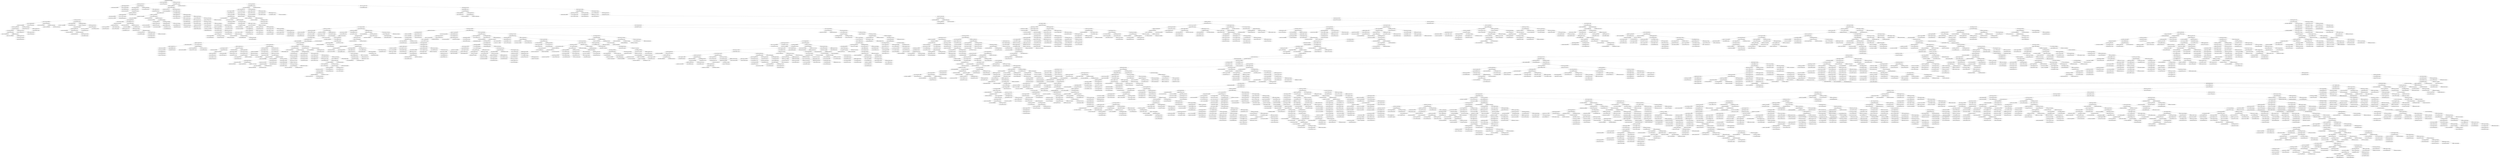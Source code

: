 digraph tree {
    "2246_6593532f926e48cc68421ef20a33018c";
    "1_abe4d032517a990d4162e6decf6dda5c";
    "1_22f58d5bc66dd7ae876c04f822cc02e6";
    "1_ed932f37259b0863a5a4fab42ccbcef5";
    "1_a4f13b673c5383633129df812cb285e0";
    "4_8aafeec1b34110b60de7b0b88bcdfb15";
    "1_eeb38e275f065d84848ba9bcdcdf10cb";
    "3_a327ef48f9eab130cfab964f86ca723b";
    "1_ef9857a1d20bf4f34537b28226d80c43";
    "5_660f3569d93a92d5801dacdad2b1fcc2";
    "1_f3232d19c08ac1546acab8cf7c397111";
    "1_23d1f0fc0c336a84e8e790ebb4aa284d";
    "31_8dedb32f6b4a8724cc7dd9de98d7d3d2";
    "1_ccfea849b24cc5f388298ab7664e1aef";
    "1_ba9ce18da65600ace8ef9eb948fce581";
    "8_47152a77c4d71236977e463dae9c046c";
    "2_8272a3d51b52365c181f145131e8a689";
    "1_626df3e10b9838d101ab5eca66157701";
    "1_3f2f441b4b5b50f4d6c71d7b25387eef";
    "1_85a852bc6feca41e83889538dc9533dc";
    "1_ed71912a50064d2a9d7062f433275af8";
    "1_7d18aee7ac415df5ff41e51f08a87d7d";
    "1_b65c699b86fead9199d2b09406cc6c04";
    "1_e8841ce99e7aa07518afd2a28e0b2f16";
    "2_5e01e5ae4488a17a6d3418c7f053c8ad";
    "3_244a36a20980f029e4c3c7a73f5d56b6";
    "1_14b9fdef612497c500900f6882d7cd52";
    "1_ab3f40c1d3221d508f7525c495a88402";
    "1_37b9e9bdcfef7bfc72bd8d1481703192";
    "3_d8a57513c65239dd5e6e54dabd895130";
    "1_547239687cd09213f835b9b06679282e";
    "5_1f8475f974de90dd021b6a09d60dc6f5";
    "1_3fbf34ea7662b9dfff90738d1a4c7f82";
    "1_3ecaf3afb7c121018c540ae87c3b809e";
    "2_6fa26914a8ef917612c8b085eb0f5b1c";
    "1_a0a5e1c1ee23f8000e522abfa63e9add";
    "1_7927c03896b28014bfa77f83542c8093";
    "1_e03eeec67375a91bd91c13b8fcb99b9b";
    "3_401ceb1157cc8fe9aa05a6fd28a84e12";
    "1_52fb7def4a1703a0415f0652c4df609b";
    "2_8a542d66540a4c7ce09d9829616db430";
    "4_222e3c0636d22c2a07193d6682ecd7ca";
    "1_5e21c18adecc66507e9e2fd7a9df78b3";
    "1_c7e9cfb0b02e09258d87ae0e1bfc93af";
    "1_540ae54487146368ca886fce04943b51";
    "1_0349ffef8b634ecabf3c19c3ec24fa75";
    "1_2bcfd5b0161035e401010dc95589eb88";
    "1_860a3283920e74e60dba13e641769ec3";
    "11_09e64be4b8041917a347b5aed9e5b3fc";
    "3_35b63a491ab2bed1d565b2ca5adc67e8";
    "1_13e6a0d6313cd75efef7cc0a7d296127";
    "9_632e3bb99273166f4a99b0ed370b747d";
    "1_e8b68208432bef6c4b24cd4804f37a96";
    "1_936bbaef1618cee18acbdfce064c25af";
    "2_063d785064b987c1160de6f5994c8f08";
    "1_d7cf982df92a031e0e492681166c310c";
    "1_ac963cc19c5e018fbbb39d31d572c001";
    "1_20ebf61987fcd4ccf7bf3237440638d0";
    "1_5b74d93e1b1f96779a0fb16ccfa260a1";
    "1_6e6d5423f19ca7394fec3e0ef15c02db";
    "7_02de0706e38c74db2a376d478963ed19";
    "1_85ca0159bbb817e8818c38e76e3a368b";
    "1_305d46fa8474c237e4fbb37f61f595ea";
    "1_da807ca04a19d1ac0433991b6d7bcb1f";
    "3_32a7eeafd51e80b33fc57794e62426ca";
    "1_cdd2ec57dd48a4f9ee958c7949f83ce7";
    "2_185ed42895b417780cce38b84f5f3f32";
    "2_fc2372f569909adc0403d27cc40814f3";
    "1_29bc6b5fba38638cf409a59c9dcab6ef";
    "1_83b400ff8077c717a726da637ee404d5";
    "160_22c523dac1fcfbca14d36da7f61ccf24";
    "2_535ca6d70555cb4dfb0951f2fbb633cd";
    "3_24eb6cd94b2cb9bca00085eee4501f08";
    "3_a1de6b2b0e400e8fc4fafe8869c53bba";
    "1_d59eaf67cd852c6ee0be9102aec00bc0";
    "2_7dcdeb57ea4a8791b2cf04ff1547a988";
    "6_5c288b710163ae515eb6eb162ed1a0b1";
    "1_f1d31ff093b28f979bf3aa1c342a4d24";
    "10_06e3a3dd7512868ce09b1199b6268e2e";
    "1_44b7f2621ba5fd9c51f91225ad3d52fe";
    "2_5b00c123bd6c4734d9e7366932fc9c61";
    "5_2b4677219cb144e77d249ea51c2e7e39";
    "1_819155b92fd6aee283656d2cf1e406cc";
    "1_9e47b22872260939d57611fc9e8764eb";
    "1_7d485113a2fc4e905de3cf5743faa3f2";
    "1_7a9b40192002f254c2bf2107c418f35d";
    "3_9d973c6e5f80ff7b62d544912bc7994c";
    "3_556ed9c431d5029c61acbf199ad73ca8";
    "3_1ffcd3a8dde6590a071cd5956c76edfe";
    "2_7caeaa341be2947e5eed9d444fd7456c";
    "1_1e260894b9e81da81ecff1ecfb00e236";
    "1_d1ff3b59ba1121d18fd8549d1902f4df";
    "1_d9be47fc51c7ad970eb9a47f69afd521";
    "1_58ab919cb9b2872dd8eade3c3717f566";
    "1_c2a1a94b52fbde801f331ae7b41317ff";
    "1_c635f78969213abff2e3c50a485f42ff";
    "1_2a06f32d3290aa48bc761953977a4b93";
    "63_485f8552c623f2b701c6bcef07482e27";
    "1_6ee3c2040b4e6a15f87bc668ffbf1b3f";
    "1_30dcb56eefec69050a15942b4e9fa8b3";
    "1_b7ef88f6276e5f78579870e8078ec70f";
    "1_069ac2f4c69884e8637872b05c5dc2c4";
    "1_20511da2e8cbc5cb224d8210e9287edc";
    "1_a723a1655ac3b6d50234631db5ff6436";
    "1_1ff1ca66345673a0b50db431c18c4dfc";
    "2_37206e96eada89bd97c3ac38db506fb6";
    "3_2e72838240330f94cc5434c35f8d2c96";
    "1_47db4b526ea5e7b6d521bfea0f817894";
    "1_6d0bab12b5610e7667d35a168499d57f";
    "1_5f07123cff0cd590ba8c9bca81b4d3a1";
    "1_67d15478374dd3d624d7f7a5d22c1965";
    "1_ac5e1bb3b0b0a90b0553b379e0879b36";
    "1_5c185ebdf37c9668a7c6da3501a5577c";
    "1_a2f7d260dedef61e3cd9376c7ac890ba";
    "6_b724e078a4550d9087bbc6d68335aac0";
    "1_42bc6c4a30f8c0adc207fbb2bac7617a";
    "1_783525bc0bee471e86923286d7dc3258";
    "1_3de51d399d16d2c6436b90e26db75bce";
    "1_b503f29f902ced57c5a4f04109f9922b";
    "1_87472661071a21fef79f2166f4e8e631";
    "24_344844349c642dc3762aa73fc8ddc2c6";
    "2_4effecfa8bedf69e43b5ae63a899b265";
    "1_f08a0ac3c32036eebd828e0c25ddf3a5";
    "1_346c2270ea6f193c89be512ac50a0668";
    "1_101c69f8b01db2d5877cec2c5ec730fe";
    "1_e414011b55d39c0b3b6505f892e1dfb9";
    "1_8e47c9cb31c414f9742142ffc7e5b4bd";
    "11_c526cf8d1dfe0f0d56aaad2844212e3a";
    "1_fa53b93baefb2b2e56062af4c4c5e2fd";
    "1_d2b7552af96760b201f96903e8e10926";
    "1_1d74f3fa66ccb4ff27bd73743edba1e2";
    "1_600dbe054595796c9279e2c18cdf20c1";
    "1_82b6fd58bf7b7edf63a25182dd7dabb6";
    "6_1ca72df81af009b36ae98e0fcf43e69a";
    "1_ff6aa86b50c438c5bf4fb5a0c6a35418";
    "3_85c08a51c076abb4de01da5d14343472";
    "1_74baf077c3b7635ecf0e053bc1c22f7c";
    "1_4500fd4e118c7f7ba5e830931bd70963";
    "4_2a3291cdf1d3775cf4f44c32082901d8";
    "1_0e608fc1c65bbb658bdf329d4dafa26c";
    "1_30ab87497069795bc46da0651a74b2a9";
    "6_ac3e3bd78708a73089123c7957c610fa";
    "1_78a5f0063c69ad4f4e6a6e8f661ac0a2";
    "1_af139535e1b6e0b8b82212283d1ba64d";
    "1_de51eba2599d4b2ad137e49d1df7ae5d";
    "1_4543597540ec7238caf77ecfbdf87008";
    "1_29638f963c5a42a40293d312799b13cf";
    "1_7567a1b2b524c73468e4cbf6f164b3e5";
    "1_d90579a7feef88d3753ac1b7d5aecc8c";
    "1_0d00dd202e41b5d47ca08bcbbf2067f5";
    "4_f861140b14e95d4310fe3190434a6350";
    "1_a9ec7c9ff1f2ba873c0c36db33a2a8dd";
    "293_998b2e4367015c6c6dbdadf68489154c";
    "1_b45c008d0c89812721b055736c5ac2ca";
    "2_4629f36bc2f0652eded3a420801315a6";
    "9_af88bbadc2a93395eb8e13f9c6e8ce35";
    "4_e356e10e397994fe4f1eb7bb1689a9ef";
    "2_d26812908338e84f1a49ba3c3e20e5db";
    "2_c4ca7cdac89ae909d433fa907ca173fb";
    "1_e45c68f7774f2d50da2c8caa4ba14b21";
    "2_d9415c5a587923f3b5bf6e73389c8b4e";
    "3_12878222cfc280920ad9d5ac66d4e512";
    "9_d7bd67d1705b5e4261c44614edd754cc";
    "1_fa7f9bc2d06f97074cf40d2629233eb0";
    "1_f76e16160c4679b00e7da54bfac2bf00";
    "1_3cb2aea9443cdfd7c9cf808a45a8599b";
    "1_e87e34c9b31f0c0864af819b16f32148";
    "1_04559a8918a592faca31f2a31930eff2";
    "1_b2d39354b7ecdf3176ee03e10c6846d7";
    "1_082d51e16ac67f4502b407fb88c3b445";
    "1_7dc434ea09a6b4b5f565cc892f18f3ed";
    "1_7c5431ee0dbea1acc7fb5d741a6fad5d";
    "1_f0a1b67ed62aac2da5293e38fdd3b0dc";
    "7_d6a0d1c18ad182bc7a061cd8a3a283a0";
    "6_8542c736aa309a1d19d147aa803a23dd";
    "2_0e6b78063ee2bd0a76a60153a7486f7d";
    "1_f35d61ed91e426ec886afe296cfa049b";
    "1_5398a38253a41cdd83194f2331056627";
    "1_ee4a0b7a7ad210ddb6fea992cf5f0e74";
    "3_a4f2741b68d19c1f7b43a5193ce73968";
    "3_36bfc4604a4a7a17b9f66bc188e745c9";
    "2_539084bef570691c42323be69c6dc0ac";
    "11_e0b63c436d17cd236745b616a8841242";
    "1_975d427f2fcc3c0ecbb9633458684314";
    "1_2e4b44a0530fb59fb61ee1be413b74ba";
    "1_bec612bd746648fe70ca2a0234a64234";
    "2_faa4e21401b5ebcd4e69993110379463";
    "5_9f1c375120259aafbac784b7b8869284";
    "1_73eeb85a3f2052099a03f5b3775383c4";
    "1_5767129b1e310c49064656811d2a2822";
    "1_6137dfc2ca444b55658f63ea897fa23e";
    "1_023abbba70c3d72af52212df2253f48c";
    "1_2f7882431547ede7020b14707244fcee";
    "1_1e5f3920647ba37c093d3d4156d9f127";
    "1_a7680ccea319ffd15450822b7453822a";
    "2_b412acc80db2a8b5ff6e6cac6b5671c5";
    "6_efd3c73e7faad20b90bc512817c35f02";
    "5_0c0c670edb1d85e294717d23d70cf54a";
    "1_798203c587dcb3dd991e8be8bff4af75";
    "15_abfbb585bc38d9c384515dcdc09dd126";
    "1_9367446226f64985ab84f45be3b44a07";
    "1_8c0314146ed4d11393b0e427e64af733";
    "1_bf7d33b22f20ab7bad81c07bffdcb020";
    "1_97a77eef8d9acab907c59118ccc44f0d";
    "1_78d089cd1dd8e79815f7d4af2e3093f5";
    "1_565d3d639ce737fb3bc1a2ca98055e85";
    "1_3b2121b9da645eb55c102f80b1ca46bd";
    "1_aca8a22cf2390689ff35abfbc133acf4";
    "6_9e4d4f3e16577f1d5abda90eac3ea3b5";
    "1_4b4b34e7745d30c0a47b1107a1e84429";
    "24_692cd982f88dcb5a90244b5c1717ddc6";
    "1_1164575ff3b187d18168f9f78724bfa3";
    "1_f5d1c93d7ca7eac49681e7e6f6a2e873";
    "1_c269de272c8fec59339b52566f7eed72";
    "1_215c1093cdaa0c202cd1e2086fcc41b2";
    "1_df499c98711bbf5027677dc315431234";
    "1_9e392a12ace253c2010b0990fd37eed6";
    "2_625caaf83477dbc7080a22b6dcb19a7a";
    "5_6990f96c874e3559ce79355e2eb4661b";
    "1_7fab7b69a468ae5196a666819e906f72";
    "1_b527ffb311debaa436652fb295460837";
    "1_b58a1e325b4c712ddbe15a1c9f0941d8";
    "1_ffcd6924210d6b5eec17c27d8da4a7f8";
    "1_1c234f41aea92fc4ff082d602407a6a9";
    "1_7b69e55e9513d1f5028faeb69036f30c";
    "1_fda7e878dc75dc8755d3f3766c2bb72f";
    "3_064b4caa805d2562e6d69a9b32793261";
    "1_e957420ae5a1183d5b0ab7d7b322ce38";
    "1_209c4fd3be9326e793de11ffdbbb91d0";
    "1_6a7303795c692ac11005799d1da18987";
    "1_3b7c4f53135868e4506f5e7a687e8667";
    "5_7da088f5254f979c55bdf6d3bfd8534b";
    "1_a72861d8a80ce7992e520b43533e2192";
    "1_27f50926cf41d066d8dc79b97fcc25cc";
    "1_86cdeca3afad1d8cfd0c33ace53bd5a7";
    "1_89dbb1c6907e3e09a3e96fa3b7d8def9";
    "1_aafbf897b0552116f7227f3fc6bc572e";
    "32_bfcd51f55cfd6ae3126ea70102d0d9c6";
    "2_55a5bc997101c180c76fc50abe6a7fd1";
    "1_48bbb5b737f00b6ab0853d85b6323db9";
    "1_fe239ed0a5fa4e0b1461eaf185f0c62e";
    "1_8e534c8d18ef9bdd4972ec0f2bddf0c9";
    "3_c5f0dc96ab267c81505769c1de5f595e";
    "1_1813f23451c97347c9ea7f2204df42f6";
    "1_fb8ac5e9c23116861d01d419450ea957";
    "1_576d5fa2de5851aa5c68eeb1206fd0dd";
    "1_0d6ee544c37c2cac8063a65e883ee9c5";
    "3_36b27b981ebd5d025bcfbfbaf70aeced";
    "1_79a99075c780299d791612036fd5c38d";
    "7_cde5b81ad82d59cf387bb27a27247b11";
    "1_3ece756fdcdd82f9eb71cdc7f89e6c8c";
    "1_f747ccc432267e229159e53afd802138";
    "2_9e06da7368b4a60ced4e984f91058c6e";
    "2_88fde771314ea54112f95b770797bed5";
    "1_355eb1a90d9a2db5fbbb619cd83fb257";
    "1_0229864ecadaa5204fce2827c59738fe";
    "1_9539fb4bf3e235f6f85b4578d67d2f79";
    "1_191278938e540b34398dc9ff6e1daf9c";
    "2_c186ba96aa97a58d09f9f52c8f8587c7";
    "1_5ca36f271ed91903c6fd0240f2c32907";
    "1_972428da352caa65f3dfb8bcc06d13e3";
    "6_40d33c300a3ac6f0d2ba5f28e31bb371";
    "1_052b790250c284b145d8b42f4909ea1c";
    "1_a4945fd2526a10718fb0db6a2d96c685";
    "1_bfb26d5a51b13d6a4d13872dca8c8dbf";
    "1_8b5390ad925d6def0c928ffad7609f9e";
    "2_8ec6939749b04fd72724070735a7dbbd";
    "1_02bef08cd642da33ab62b401545bffcc";
    "1_43e17e50b44c1c948cada04279dad6dd";
    "2_92318241c1760b918a4e76793dc3c86e";
    "1_d09a31e391e017bfd00ee302bcf3abbe";
    "1_aca27e194566d9ca6df7f5f8534858aa";
    "1_3048afc178085d4a24f39d83678022a0";
    "1_e5d9b4d0035aec142a79712e8c16eca0";
    "1_ef4d5e1b1d16b303110fa0f9107da4af";
    "1_f4342898272f57c75bc93bc8434e6599";
    "28_641d33681949ce11c361b54b066d0ad5";
    "1_c346ca0e8802ef6166dab960e1a61fe9";
    "1_77b33c525a3405e05cdf984c3c1be558";
    "1_788088fc7d3bbcee92d6f30fe3467960";
    "4_cf75c4eeb5ac3c785639cf22d44cb69d";
    "1_34cae5a21e78f3c1a93c82cb93fa3471";
    "3_63cd56caccb65276cc4c020e02b0b814";
    "14235_f80cc4d05210a1a15c01a68e9a321ffa";
    "1_dece3fdfaffea1aeae49f55b56e6cde1";
    "1_c38b1273facd6f34fb713ece09fd6e5b";
    "3_7a96b7ed70866f7360b64d064a6bd783";
    "27_8e771f471fe63835097188be8af6942a";
    "4_a75b099457aa04e112a076cf32deba2e";
    "1_8ab61038e8cc2a5b190902da7af8b52b";
    "1_ef4353d255ac674563836a282da5a44a";
    "1_6d640084ba1b2d5ad5d7df457d8b80ba";
    "1_3577b1bb7a7d8d315a3ab7516a8a46ef";
    "2_626dc700fd9391e27a195368c5ef923b";
    "1_398edea7c9ddd4ee37e9c34fe35e57ef";
    "1_f49d80df9f50130bd46dace6240c22fa";
    "10_67108531928b54755c24077c485f6c27";
    "1_b919419ecd3bd12efbe3b36a58098aec";
    "1_012e2b82eb7dd08a0642d27eb85afafa";
    "1_db5907321b754225e43aab6f83715e07";
    "1_37cd06a4904ae2229827844fc336056a";
    "1_53a3793e706915416ed3f1f8fa8d82c4";
    "9_0b0e89f67713b29b7a09cb186ac354a5";
    "3_e5335cc59721bdccd5d1183dc1bae9e4";
    "3_ee32c9a992cf183fdbac2e782881467f";
    "5_e2d9a96314ebc5bff4fc329fbbff319b";
    "1_a852ed58b742799896302d4d896cb229";
    "1_ecd26047e2813b16f3221f33f21b43c8";
    "1_60ea10ddf4fdf51e8724b9d9d37ce091";
    "1_41dac02d412afe3b69f4f74f061c6e93";
    "1_fd718bb59a98c62a9ad295ffbfa28546";
    "5_df3bf7804ba3c779f86b053e740b323e";
    "2_788394e105f75eff27dd72e4c027a707";
    "7_641f272221cb56cd7d57815f22ba7cf3";
    "2_5660034704c18da9806b54379521111e";
    "1_53f05d18e9eac25cb261f829530c3a07";
    "1_2dfb8465ef6df3dfafa83a405360f6e2";
    "1_98c7a8c55e534e100e076b3849352dca";
    "1_361400e2cfa98ab900fd9cb0d55ea3b4";
    "6_215a97c66caec3cb169b4993eea52a8f";
    "1_18debc40264d117ad0dc940e9543248b";
    "1_51005af069d502f1cb78f2fe0670bf97";
    "1_5516964f653b5241853f55db3ab49144";
    "5_8d1769644785e78b8d433db0296c420a";
    "1_b9bed3274bd6470db3557d66488d4a73";
    "1_966823dc6bc1dea779997d7132629bd5";
    "1_d31b1e2365e7d7c894d1f22a0fc4718e";
    "1_e746bd1ec9268f8b143f456599226bd4";
    "160_43e9b2018be1815aad33c13188d91825";
    "4_c043aeca84c123d09d2d0f49ec29a805";
    "2_2f93ffe703457c9b90f2b6970e21f3c8";
    "1_8f1176e8ce3bbd0a89e1705369bc3cd7";
    "1_f41eedf8decbdee0350a29eb9bc0a971";
    "2_471f1fd98670b4b900e385f74e8fa023";
    "1_bf2b6cf53e67d7dc41e2877e569ea7f0";
    "1_56d95f2bb52446ae536153d09fa70924";
    "1_fbecd62b9a1d50a446e36cd2b36331c4";
    "1_608c1ceeb34c91ad2a16c776e47299ad";
    "1_83b5e355b9a9111e29bae0e5d5a167c3";
    "1_cdba853d21d142071eb71e4b654056ed";
    "1_c6f75bc533ffe94f91e6eca9e783594c";
    "1_3650c34534cb74dadfb39d6063eff92d";
    "5_4b05fd07ef38d9fbd256e4e94c48f002";
    "1_73a0c68aace32edc5fd7b562e60d9ee1";
    "1_eb50b228678b4b0ac418baa8de7377f4";
    "3_3959bd5a87f61927d3b40071773cc029";
    "1_06a27ba65769a8a4d747bf41275b6251";
    "12_53fc3979caca018a4427c55dc67315b1";
    "1_d46d740d5c841605abe98278a779c21b";
    "2_124277682cf9a911d1d2b2d3b0e50461";
    "1_18b7b25d37383de055837dee78941179";
    "1_ec090ba44f0921dc60bde6708b3b5775";
    "1_632ffd9be875dc41e1d3b095fb368530";
    "2_9fcb99e10bb040123770555543bb0655";
    "1_d084363c4e6f8376d264496a8ea637ce";
    "1_abce3823da0b3c8a4ce43dfa6098c473";
    "1_431468830015b5e6c1d1ffbc82da29f3";
    "1_48d223ec94f002c5696eba2191993561";
    "1_29f045f4837eb8744d3b3b20b6feb238";
    "1_c8ad97c14f443a22f517fb8e653418ac";
    "1_d08b2edf49d90e212b0ab6103eb011f6";
    "1_1d561196e015315a9717fd5e740edb68";
    "1_f6e1fed1e22a438be5c5b09c7d13d9f8";
    "1_d4c7e49a75193fad37209a2ff8cd5dc9";
    "1_625137c1d55fa8b5120bc9f88c4e6e32";
    "1_f69b1509ae1a4fb23fe125b1251aa5f9";
    "1_acbbdd2ac758018e30d45761f6dbff5b";
    "17_fd4af48473d2825d521aec759c463859";
    "8_ce865294d4810072eb0eb83f0552f99b";
    "1_71603ce46a9d195b9f04072db6ba265e";
    "1_2cf43487ea6132ef9507ca6016fdd110";
    "2_19fa35ef7b35205f7962c24ef94db7c8";
    "4_0e97bf75faba98b1df16830cef9c2c1e";
    "1_629e98dae11053f349cec062910e74d0";
    "1_8e8d59cf60770c777cac077c6074a830";
    "2_cf249444089d5001eacfe823620203a5";
    "1_029aae56cca29bc222193620706c467d";
    "1_0eacc74534b872915d942a1809003ef4";
    "1_334f56c0f046adcea15edaf27dc76608";
    "3_5630777a85381d13e7a34a7dfb1b1b06";
    "2_2fd90b8c2ca5ae9760d1b04931e5b568";
    "1_20d0c121b57f4b0ded87f81ecee3ae5d";
    "1_1818185901f1bd62908d675b1d5284d2";
    "1_89d5d5ad6cbbaf3ce18bcddf0bb18e78";
    "1_9bedc73786a181c784e2f22baed64a78";
    "1_feb9b78fde1dad0c9e527bc9ce300ebf";
    "9_f2ec953608d219c566f3609602b88d8f";
    "1_77cc35d67614bb4d2e8e6b76a8c120c0";
    "1_8528392c4faf759db33347c9f345f904";
    "1_c00c119abaa4a46c72afb7a896544d8e";
    "1_0397194cc395c0420bf9adf3f24c2fdb";
    "1_9a551ea17b00a2774f3327870acf7287";
    "1_42f1aa4de49a5a19a9408ec16d97e218";
    "7_25c9fca83266938947bf4161556cddb5";
    "1_1e23fab5a9aa97c7f783dada1374a358";
    "1_63d7c2621d55f1dc1d4ec70231b329e6";
    "1_444ccb5e64e79cc98f51931ca5d924d2";
    "7_cbbcaea64af2d3772dbc01156b77aed1";
    "1_a52547bece778c283d559f53e7c0fa28";
    "1_43ced20363ccfa8f858ff3c11900f292";
    "1_6288ed5f67f17188ac3e5a641899e74f";
    "1_ee8940a5154d2bbabf67d55a86e5d5a5";
    "1_34513592169a8944a4c30262228de55a";
    "1_9e9a9d18d70444d289460b2e9dc63017";
    "3_e76779cd33c2eb77098bba37259fa09c";
    "2_ebba64b66b7a28763972c5bcf36bc258";
    "7_034ccd30508962ef4a6f14dcb38a7a2c";
    "1_9d2b098cc560afb5cd049e958ba438d3";
    "1_db130e018f1944a9c4c86499853ea453";
    "1_68bb328e63237d1258b87eb735de2c32";
    "1_23d5cc139bbae70b0c082123b64ef172";
    "1_58e1eb33bb3ba764fdf2fdd5327e8850";
    "1_2c686951861e7d7819365a9f8f0b11a6";
    "1_d3cad1f694d234472931913005b02465";
    "3_5b4380cb83d8c4320e425a0d998b920f";
    "1_13d1d89cbe05943fc1b74af5e236d7f9";
    "1_d2caa1a12ce36e5d30e9b795dc1155a5";
    "1_3b416ca016017453cd550250c31efeee";
    "3_92ad4f2a93c9c42eb6eeaade9db2ed48";
    "1_e95f3e50e8ddcb06fb964d2651e3074f";
    "1_38aeb0f7d7413f5310e52919c1c5a34e";
    "2_d47091689a6c42b3d25aced11e325fc8";
    "1_1b9f2e1f860268956fbc4b385922dfd8";
    "1_c8f11aa425acce7b6f633eb413cfaded";
    "1_17737e76bbb66dc24e03e329adf12be3";
    "1_eb0f0d69dc14aad5d56feba549786d13";
    "2_fbd842e7c7b29c193b1f5b3d483804cc";
    "4_347c501fee0597840b14c5bef27884b8";
    "1_c713f3fcf70a0d41792a7983aa59ca74";
    "1_d4b84e5feceeeac845e47f92593d9782";
    "2_4abca2ad56e660cd1ecbe25f75221291";
    "5_7e0f42188336630959fa8a046fc97149";
    "1_0f0bff7c09f83940876bcecf58bedf32";
    "1_f8a55038f5e0ca896d5bd9e23041cdee";
    "1_696abc9e9065d46ed428f6ecc9d479e7";
    "1_24f1ae6a875c0dc1dbc23227ae077338";
    "1_1aed1e3ca180d6912bc0b6b5a358b286";
    "1_b1ba53600e6e4a29075ef712a3a0f3c3";
    "2_e7095159e2e53af741347c142ee28337";
    "1_9a2469ee4a86d28bfad90883e76c50d6";
    "1_2d80298016a68887a341daf410f1e19e";
    "1_cfe4d77e9a0ac309f760d6cd7c842282";
    "1_9c10f1211c4fc8e9474ca65afb1f9488";
    "1_98710393e23608e832394aecf6ef335d";
    "1_41d15d18b46adfce58c0f4c59e0c953e";
    "1_0439a7b86f73bba307aedad2fec1c78d";
    "1_382800503a6bb9551255a9b38436e951";
    "1_e2a9dde220e4ef17a340d0eea6cb2e2b";
    "1_da45987007637993ff098d90f732c2f8";
    "1_9748c268bcedf0dfafb5c9a7f9cf80bb";
    "1_12d8e87997b1a4c483098ef379918830";
    "1_cd53a9caca86f2fb251f09b3d5a196eb";
    "1_cdc0e184e44902b812549303c44f8cb3";
    "1_dedf7ad670430fa59ef6086fe535eace";
    "1_ba4fe6364acd3ea4ba58d5c12081499a";
    "1_ac58558e27bf8c00e288e22e685c2488";
    "7_7923cabb0f45cf0aef22521b9e90f983";
    "8_ddd23e4bd1838386d2e6f745c8336697";
    "1_873a66955ec180f01db938bd355a7605";
    "7_6f41d252877f5e245bc5bfb75bad3759";
    "1_410cd3d9642203484fc18fb3b5366f7e";
    "1_c66d270fa720afe7e458b7e4b49cc89d";
    "1_9146a19818acab15b6a45321bb2b912f";
    "3_3f75fd3de30ef2b78ad2269ba9f5009f";
    "1_3bc342b31ce983d47bd1281e4e43d0e3";
    "1_fd74629c02a0d2cfbb50b647ff159c4e";
    "1_f0c3abd28feabbf6800b3308475d01f9";
    "1_48cc9172e8bfcb11c621c7c387faa59d";
    "1_edf456ef6df403df03280c1b5f58515b";
    "3_906fff70e78c62c5b1031f1a3b945b5c";
    "2_608372caad53076fff60d4284af47ffa";
    "7_baa9487a83681125938d3a5e3393a16c";
    "2_fed6d96e5c589fab79ea1f0f51ad39b5";
    "1_c2bdaf3f4e28793433077b46c353138f";
    "17_a333389772161d16db1e68bc098563c9";
    "1_0a00164c0f627034ce67338ace1e192f";
    "1_7fea4d0f246cca4fe799ebaa84f67019";
    "4_dba26913e7ba259ad343767e6522218b";
    "1_34d8857b3fd16d132729a24a84fbce29";
    "2_d2235cca7530354e198fcfedc3b0ac14";
    "12_8de345b16aa3b7b18e1730bee9112d97";
    "1_a013383e6051d7f4665e2ac085ef8c43";
    "1_0e8f45e590e0e790df389ac0643d6558";
    "1_4698df7f7b5ed3d2d4b7e0fabe060394";
    "1_9e43ac94f2d48140e4ed28d25e606eab";
    "1_b0681643d6f05e44c8373e6f925fc7d6";
    "3_856d9f7dfdabf930874c5c9332f0284b";
    "1_07ca0a2a586193691a31a0fda688cda9";
    "1_b46bc9f58bd1a2894b7a84dea43909de";
    "2_e0e779d5a088a6d7a84f4837fe01eb16";
    "1_7cde9d99e03ce671965afdef7f89892a";
    "31_bc993aad1ed6723a1c6c19aed4c09f7b";
    "1_1b0b4e0294571a1ddf6f87bcffde282e";
    "19_de200f9c1073936b18bf1a5601c7be6c";
    "1_7284cdb6e5eff0f01353f59c048ca489";
    "1_15d6cfd01693dc39537761219b3fc188";
    "1_e6d8757428068347676a9640de94f2b4";
    "2_cf51c49208381e3b2299733eda5c7b03";
    "3_70f6232da0f9abc0c161e19a7329a41a";
    "1_99be9f21d58c627c6b67bde687bf123b";
    "1_8d640bce429fda0dea4fec7f3aa67c68";
    "1_851f63dd127791411f3e3abc4e6cb90b";
    "1_f5361674093b74260346c016b21120dd";
    "1_498dd0f14bbfbe46239632d832a4ea9b";
    "1_046ab1dcebba900581cdd8baa64d4475";
    "3_80fbe1e947a1373a4081082591051bdb";
    "2_7689c5ece1c3370b09d3c55b5874d053";
    "3_7e066947191143a5e8f39d6ab0f676cb";
    "1_bb01e7e22c19ab247567c13bc1a59bfa";
    "1_97e61ab3d18e30ddb53a1230ee4f1ca9";
    "2_d475af0bdb0d28c64a7dd16de10a3e16";
    "5_9ca3c67aea945355cbe950b871696125";
    "36_69ef941234a89dac2318334063257066";
    "1_1d5f11e30dc62e6c5a209a46cd43145e";
    "1_029604e0b3b51b148579b50b2fb0b355";
    "1_b50e1379941cc5b0b2f269cf0ba68c83";
    "1_de7e653f216b96f702b7d20d2927ecc8";
    "14_aad3281a5deeb26b9fdd10d494ec8c28";
    "1_a9b5aea3adafbc4f564067da1a2f9dc6";
    "1_679e4193c169308751fe5a27584839f8";
    "1_358f91bb255a20d5b0d61610fbd2e60f";
    "1_2a637aa47bec4b6a36f1d32dc10022e1";
    "19_e324215869c03fa8d0afb0e24d9e38e7";
    "1_fcb4d351f571bfdc4f1adc804c22294d";
    "4_623f833628586a1861da84049ee021a3";
    "1_84af453c5b45894000d8ad52cc31e4c4";
    "1_2d5e30ecf9f4e0b7fe79317f9166ed32";
    "1_a8408932093ac98ba5e6c9fa7ecf0561";
    "1_7f8ba8b450d85165c5299ac51114e5cc";
    "1_ca674f9a047d08ed17442c5808cc06e4";
    "2_fe905d96d8aa9a59bc8a511a6e29a74a";
    "1_b6197ff766bb618e131ae13fa212825f";
    "1_8ae8ec3cb4f5dd8f2290b5feea3c8d7e";
    "1_96f3749deedeac126c37c9beb6a50c3d";
    "1_4db343ce03ba7d6d1d4afd6d2026fba2";
    "3_23697a0c5fb62b18b5ff0b4d09cc2442";
    "1_6afe0dc6f458a04c9caf1105284db3c2";
    "1_cec5fc068e0f5a42c2cd1768ebe6f1ec";
    "2_bc07990a24fd8653dcb3317f8face4f3";
    "18_fa4f138d1fed6634238a2f004294c2ea";
    "7_c73da330071d4e844597e07bb93718db";
    "1_76fd450bc8111da95b7de00f4c6d150b";
    "1_3df8306b413e890a6d0e64661bb7a404";
    "1_b9b3ca0c8f556ec2134b168cecc3e9d7";
    "1_9c267bb52bc3a5eb11f59145bf8d432a";
    "1_c1db01220a9f2b508f05396efe5215b0";
    "1_f2e815154f097589d8c5a73782295943";
    "1_2fe99ab916d63dbe30aee7e10ebf8ebc";
    "1_274845d5d0ddc0db0bc5fcce207f148f";
    "1_ffd428774c7de779928c3b249f0d1fa3";
    "1_b8520c4ce7cffa0fa9b15b7bd0067d2a";
    "1_93ff58658545cf1f8890ea40f225af01";
    "1_ded6aa83bb37ce615de0536234f707a3";
    "2_83ed174ad3aebbc5a3c3bd3410471e86";
    "1_36e7697ebde7d99d8f2fcc94fc853929";
    "1_d034c8f418028dca3da3f1e6c9c9539e";
    "1_dc0bc3710d3c09e5831b98b3d3fc6ab3";
    "1_4ab936942df09b1583af7a173143e3a8";
    "1_9dd0d35c854b6f3c0990d758e94b4fb8";
    "2_2991bc7f1939b9b32425905017b994e1";
    "1_ecaaa8ae9bfcb89ca08e7dd7bebd1c75";
    "3_b0c469a17c1d66bc4747abdebb9fdda9";
    "2_3104cd4d32a8e1320ace7bc342624ae9";
    "1_bbcdd3fb67fa503326efc8c378e6da29";
    "5_e33948fd6011544f6f8657b486351aae";
    "1_61529fc6def821551cc6466ed567e587";
    "9_25e773451fa304bc277b1e4f42316300";
    "2_b2d7e274cc1b615d4b6dc39a6664f953";
    "40_c9fb4ddcfe23dcd6cab5d758b9f88457";
    "1_e1a80d3382a1df3e4cdf5018ba510815";
    "2_f01f89007af2636cd4c157a85dce4a7c";
    "1_fd71101de1963e2543b8b2e1f960984d";
    "1_6a06a16a9ea051f862ba698aa292e30f";
    "7_358a60cf809cce8336fbd823cec9eea5";
    "2_8a84666a4fe4fac3cd007e5b4ee1a139";
    "1_22006b44acaa368a960b824ce26f3b50";
    "1_eb6856227a3cd72c103efdb045a91a3f";
    "2_19984c377d2f5ac9328fd4131cb630a6";
    "1_8ba00941da3b1e5080fd45d82eb98c9e";
    "1_a86841e50d33fbf1940a9143fc3665b6";
    "45_cf7feb7247c950521b8b0b87c1851846";
    "1_99c7f98387a4af6f07bf197355abb91b";
    "1_63d659fab91e2ee1fa3e9cf7bdadc0bd";
    "1_3ab35c44b8d7720dfc23bf3a4b00d45c";
    "6_c03c9b6b14fd05c22333dec2acb99045";
    "1_a0297e5e23ef8f56d6f7e993bf1e8a90";
    "1_b711cc63ba3a9cb364ab2207ab42311a";
    "3_8917beccd80ecbaf8c6bb3c6cb6e08fe";
    "1_e1af29fd1e3bff5a7848689a6fdb33c1";
    "1_908b061f15ae3c8be080476a62ce1a0a";
    "17_acde04883150d843327868fc602ae3be";
    "4_452e0063bddee0977cab2b2af28a02e2";
    "1_6ba325d01eb0f6834b21ba7d4affa1fb";
    "1_cc6579971bf87bc047163ac489cba300";
    "2_c5a19e86c0955cc0605cd554a7d64117";
    "1_2189c364a6c2c7c0932f2f72c307bb39";
    "1_2f2fdb5ad69ca5dc91e95a6e01972b67";
    "7_724a0addcd4f038cfa3685b84278ceed";
    "1_4606dc34551fb2d1f8f90c1d75973701";
    "1_a5fa20a17f7b4fd1404ca684e36f4472";
    "5_167e624479fd043c3a3e96ff3b6f8598";
    "40_1421103477138c397668c58da53bd04b";
    "1_50756d8a4be7483aef5ea10b2070ff7a";
    "1_9c7eabfa81c6da6ce6bbe0426b573e4c";
    "1_d0833beada1af3f8df90bde2375118b7";
    "1_137ffe9812f7c3717ee67ae6bfa7bd77";
    "1_fd6195ba0a25064f7474879e63b9dd17";
    "1_a6fe4857f9224f4f34704444e2fb5399";
    "2_10c84404750023e42a65c3dce01edf3d";
    "1_0eb6e95c8712fd3d408b73663ff57030";
    "1_b4724480f4782ce1cf48e318e60e04d7";
    "1_b96bbd3bc6e4059048a486d8f81a5394";
    "1_1b83d3b8bd0fc224ba997376b4396894";
    "5_ded2360df56e9ddcfe3ff5c6703fc495";
    "6_3ccf1b7a45ec1bf18f6f7f4f9817a4e7";
    "1_8191c632609b6008aa699ede5b364087";
    "6_dba82c628f4d266ccc95c19ff0fc8439";
    "1_6a4a7ebfaa280c58e93e1991b9ccdc52";
    "1_3b7b507e3e98f7308d57581b122ec96b";
    "1_e20d01dfed58aaa2f429462fcab435a6";
    "1_7fce07eb2c50a27ed3770380a188d2ab";
    "1_878bf1dfd961431606f8e6ae7122f950";
    "1_d87cd1b3249f7ec483c99b13ff8c3bea";
    "1_5365d81ec5af06c63481b5152464272c";
    "1_89923379b559e37063c9a40e14525dc3";
    "2_c4cc23d2dae4d129051354ef9af73574";
    "3_999e719d0fde0d9e6d377ffc16fbfe32";
    "1_f4906deb291d8af94eb5a77eb7e39a5d";
    "2_755e610d7969af555a528bc1c1231dd3";
    "3_cfdc28e217228f2a780fd1db23795ca6";
    "1_fea5d73ec9dbc69045f47c4d61bffd9e";
    "1_9368e9f9df183a37f8c3109ece7fd27d";
    "1_69d956dd8fa9b43eec5d55512ec58865";
    "1_0b79144fd2266d90a4fc48bd7558f0cd";
    "2_efbb7c2fe7fa976cab4096dda6d76ea9";
    "7_e4772c57568df0b6f2314cc23ed9b18a";
    "1_31c3018d08b3716b795954a27ea97851";
    "1_52fe2c35d88d5ab69901955c6a6744e3";
    "1_bedaf9060de222711ba9ce5e6b2d94fd";
    "11_cc06bdda59848e501f152cf4d1f1d263";
    "1_09f7280c09d2d1b6dfe882362d92d2b7";
    "1_b1f470df2542d142bd5667f42869eceb";
    "1_26f6c5456b6d9e950a83d016e6ce7495";
    "1_f73abb7725d4be6d436df738979e20d1";
    "9_0141fa6039fac8e652dcd1ce21b133d9";
    "2_11e1c5b6040b7e10d71711f7facfc915";
    "1_1993c43741c5ee26129873da35a64223";
    "1_4ec4fd5e217647dfaa2edd28aaa78167";
    "9_288f5456874cb7638fdfd4b324d2f332";
    "1_70a5210ca20de51d107dbb94fddb6cb7";
    "1_cbb728b7e0495bc8639d4a9cef05d212";
    "1_73cde1739cf83c0ed144c2419f95a1b8";
    "1_44ec2760d5a11842b2fa7b3d6744b2d0";
    "4_e0f04b0262734d691a05f9f74cde8f59";
    "2_de53dd3001d5ba5363f0eb7b0166ec93";
    "1_0c177370f03931b9ae97abe90ee0dc60";
    "1_b25802028d3dca7b5bb916056f801ca8";
    "1_24e0ef6d0dd1232d6ded3734b3aa3d40";
    "1_818666a06572819bb08ab82a79002a4e";
    "2_5e711fb81ccdae25a1f91db7907e70f2";
    "2_e00108940c5eae5e0f676332084f9a7c";
    "70_c2eb1d64b00cdb145bfd0e235da8d222";
    "1_dc200415924c4d4f15954571d68ad498";
    "1_0b7896cc459d63e7dca418d914de7461";
    "38_12de783106bcaa8828dc0094746281d1";
    "1_ce13a9e741c4feea409e39cb6671f368";
    "1_b53d57592fc520ad88a6ecbddb9c115e";
    "1_e3ac2c093ec523b152f99e668674a2e9";
    "6_76600aa620649bb6781d06d81322e11d";
    "3_6231bb4e04e7ac0c158dab5fb1173c63";
    "1_2dbb559ed627095e46f2021c05ffdbee";
    "1_56a9771d6a586e74dba31803996c1cf4";
    "2_7f97213c71d4a3e0f916497662812a9b";
    "1_2ac4dfdf345e49b538686cf85bde90d0";
    "1_47ae743da70939761c9fac7810173c08";
    "1_14bcc783167ebdeaf60490a1cd9820db";
    "1_0895f0985909472407d7ee3d7fc7ccb1";
    "1_37a5186ebd86b75542c7e0fb20ea0214";
    "1_e41fa7ae4adcacb4f65513bbc42d8f3c";
    "2_a7a3e90388d60ec3554aa4082e8de4af";
    "2_d10892eb09c3e978c4066d9197b1e3eb";
    "7_e23eba09612bd7aed8d964d73ecafd37";
    "1_8b09e57b1bdcacf54876bb5e60e48c9b";
    "1_bdd117928bd6ec85a6e348b6fe759ab8";
    "1_4907021b3e4794c035595098120df1f8";
    "1_e35bbee188120915cf9d4682769b1ee1";
    "1_0f75e805cc63dab76ecb801260755cc0";
    "1_8034ea1c2152aed6a2191b3fa838d4f6";
    "1_71fe0c858be54dfdd31e6ec0f8a420da";
    "1_1bf3e7a737efe0302988d627fddc0543";
    "10_322f9c4e334203fcdc3c2878693959f4";
    "1_ac8c600a661d4bf109eb1490bd230c34";
    "9_54fa53146cea61e1c5693c12de3e73fb";
    "1_1a23d707662c581134109c668b0c75e0";
    "2_4ac12dc99c4c347a93b88655249bf82c";
    "2_b09939c263df981c9c8deddb7816b7a1";
    "1_d8c4be106589350c1528d409ffa5150e";
    "1_afb2d3064eeb90bc3d35681b66d8bce2";
    "1_b38d0201e360d0b9bd386a00183b58f0";
    "1_1773db629bc8ac4af02ba6bdff10b9c4";
    "1_18eeb18419a78e1646faf642eb74323a";
    "89_2e496ce5bb23a4aae2efebe466329695";
    "3_be28997bd09235b27267f3341db4be96";
    "1_6671226a83029b0153b68f51625845ac";
    "1_84dda863f66423efecf736918b8dd987";
    "1_92fe3f8b12b02e606559ab469bf0e3cb";
    "2_4ace6068ab40c041e0980a146e9e050f";
    "1_643ffb30f32c5bb213617ac4b3ca77be";
    "1_717180e9edd2a511ee6599948f42fc87";
    "1_0448bcc33b45b2e85a6881af8ace021b";
    "1_89aa0ca90dd292afe3959d897f3cf698";
    "20_7731e43a0c8b06ff3f6b094113da2366";
    "1_ee494f216816566995e3931efdcb407c";
    "2_66556a5493d9e3722079adb956dad510";
    "1_beb08e5916afd6fbda8f22db7ab5ad61";
    "1_a20be5940fcd163de43793a4b4faf376";
    "1_97133eb33a327c7057c15f270d0185da";
    "1_0312015dae88c5fb1c73ef09d795f2cd";
    "1_540d1bee4bdf727ed1148123459fd0f7";
    "1_9d7ff8ee2130b1896f78b967a74074d4";
    "1_1fb152a3a70d8a9097968a65808fe830";
    "1_9a78c51c34ac1fd60deeeb8c3b5d40dd";
    "1_104ab6211fece6fe7444e8f9936239e9";
    "1_451cc7e55cd9a92932c8470a33f27126";
    "2_a7ede583fdd41e6f6c3a1fcc36a893b5";
    "1_5c698f47fcc127df16f1562ddec149f0";
    "8_e142d13dff942df1ce56bdb1dfe9c0a3";
    "1_0f6ede3ab3bd773e4abf76652e887c0c";
    "1_9da161954e5ef37cc558174dd2d3f876";
    "1_66a6ae3931c5501c9f88e0d0f5fe5bb8";
    "1_8e5b52d3dfde3fae16f6621daeffee24";
    "1_6899387e849409e267447928cb648447";
    "6_f057393176b83b30e008fb137c43b4c6";
    "1_55af39e3b921d09f1a1dcb3c87f328e6";
    "1_42c42344ba909ac92bce0e7dff3bcaa1";
    "1_37ff36b369991f96fcf3066f915fe38a";
    "1_e2eb4c9460c33d014798f5e33fed851e";
    "113_409aeacce0770d04f674d09016c51eb5";
    "1_c015108718696e42fec0ab3311431211";
    "1_ea5fcdb1b4203085e3456ea8e6440008";
    "1_feac67e19e1e98575fe4348e55dbc84d";
    "4_552794b7abe728d64ee91b299107897b";
    "2_accc85b35ec2d9373cc03732b5d98134";
    "6_dfcb3bfca87fcd32a9e4ae50b4c1a656";
    "2_067653542386e4a33e50f499b18298ad";
    "1_1088708b7a54cef25528eda21a495a69";
    "2_e50156a6f1f2a4077155810d8da48565";
    "1_2aa00d2599f98f08139045ca1a36f0b2";
    "1_f07a00a1e63f4cf09e93dfc7365f4ac9";
    "2_6a5655216f63d2c21ed01336cc68f350";
    "1_34e8048b47d1f7b615ab3e33e05dab12";
    "1_4807ce0e74791e15dad00218eba40d14";
    "3_c7857915b0ae7114043fe97867c79901";
    "6_2d7d479876bdaff84d68defddfb1b427";
    "20_472584c5256d15b83c4103c2801054a7";
    "2_fcd917ae710b1427d5e0d6798afda7cb";
    "1_72073076b3252fe4457e0ed141957ada";
    "1_ae17c88963bf4dcd9761e7e3b409a7bc";
    "1_992586103036d22f1a0ede1fb68ba5ad";
    "9_110e1f18f3f578fe62460df3dfeaf161";
    "1_d34cf87240f90705a7ecb2afe65f6c23";
    "1_4c7e9e66ac3bcb5881b1386c4ca7d948";
    "3_ded765a057199206f37a4eded114d89b";
    "1_cf9c918d827cfbe4c551c12485350993";
    "1_ef179a45f87916865c68b660eb74f8f0";
    "1_832e2e8cdb505cce45004bb9c37bfd59";
    "3_a3585ea41840e170ae54c7230ece7970";
    "43_136afbc95e4166308dadfe4c9931d99e";
    "1_7528b4f0dfd35d8814bbc78492428a59";
    "2_11c366848e22027c359df5dc5a8c6aed";
    "1_32e0c409602a7695aad785ff08a50c2a";
    "1_30aed0b107122aa17dda829e2f19f922";
    "2_32b11d961fbec94e50da93ba270ce4f4";
    "1_134b4afc5b62c76cec5f5757463d4d31";
    "4_1a6304c0131b598b93c1158c52c0d052";
    "9_eb12bcf921781e0e2c0bdf02aaabaad6";
    "1_d495765efccb09707ba36229bc4ee713";
    "1_883813d5ce9efbc0d2e797711612a0e7";
    "1_3c0c38ecf4fe91f2ef2c9114cee9c204";
    "5_167d700533b89ee0e261a779ac11be4e";
    "2_b6d0c1490ff9c3b7de936e0689cce9c3";
    "1_e6f70a3ae0f998109d91ae68e28bc718";
    "1_a3cbe8ff3732b46bc9ac41a1ce826aea";
    "1_3691a12b390672df861a00c7975c9d83";
    "1_e2539d386e437b1ac55002d0a0ebd7b3";
    "1_da1baf5c116501f6f9537e109259fa56";
    "1_a51e6f3f008f6cc9357a3d9d5a5c5b0d";
    "6_ddab56d65d5a67de64e44fa15f5b1dd6";
    "1_5a685803c0e089eb25918e49f48d8c41";
    "48_18d7186ffc9aefb466a05423f4a5301e";
    "3_08cdf14a6e9cb41fc3b90b3019ab08c4";
    "1_d4db6f59a4be91262d6cab459108bc8d";
    "1_5ed1fa0650a78413e4923a19233126fe";
    "1_2e92c967332fdef8f7bbf2d1000e6cfc";
    "1_42d529b954063c0831f81f42241595ec";
    "1_7e342bdc93e632a6a980145c1aee8733";
    "1_003b9df78b22065a90909099697f50bd";
    "2_fdd1335851584849f7b7c9f139c32f9e";
    "2_e056b49f347891c781271d9cf1d64dc9";
    "1_3431abb5c9445f3d8701dcd6f3af72b9";
    "1_01534fcfdf5607aa655742c84ce1a449";
    "1_44583a3a5948df3e47dc16e8c3c7a56f";
    "2_f7ab58a9a77fc8cf16b40d9911c05370";
    "1_a235238edac11844643be5a26c663437";
    "2_863ec5c234a376338128602c92a59e06";
    "1_4825787a48f73ae975993a7515d6032f";
    "5_ad3bed0ae143cdc02b4819b2e2d4d626";
    "1_52b92befcf6b644f20b6ebb80774a9e5";
    "1_4a9bc606521bde8f27192b015c086006";
    "1_fbe2b8eb61cfca973759849b1e116786";
    "1_81b45ec8656c52ac47a788f786ff94ac";
    "3_c4ea2c80918772109e2d6922bd5be2a8";
    "1_b0f562988948424e09afc391d6c41940";
    "1_81a3edda2c3a9bd591b542a44c038fcb";
    "6_d037f315e7fd5449e96fbd2cd79ca48e";
    "1_45b7f94e7c8cf53a74799765ae6073c8";
    "1_960b5e03764e3b302e6a9222873f237c";
    "1_c5406b547bf14ccccb0becd222bef390";
    "1_d22091a8568ed9470b643443e6e74d4c";
    "3_17e4f1b34086ed438d02b7f47971438f";
    "22_014700a3db0444ae39d3eb835c32f388";
    "1_101481039582a2bb0bd2aa014990e342";
    "1_4deef9c906a98051387ed0156579b727";
    "1_8b9029658faa0ca4af5c2190fd7f2195";
    "1_b0ae81913eeac1a0a3db025a862bf550";
    "1_9043a2965aa6f723579b265d08e01127";
    "2_fa6d13b565d705fbf7f9e0b35f5ada5e";
    "59_dee4ebb85feacdda03fbac5166d23d9f";
    "7_6171c864d98d074a58461fa83da4f314";
    "3_fa2e6c4aecb2d0c3f85bf3949ec4daf0";
    "8_9f924f1705cf63e413597f4ffbbe1a87";
    "5_057cf69bc40b53d200aa7ff56422a805";
    "2_dab8161f1a08100d79522744773bfb78";
    "1_b7ee7f0dc76de29e3b4862b9fb896297";
    "1_7436edae1fd6a49619cfc37292da0c99";
    "1_a9ad82406a2807516d96289a0d913d26";
    "1_0ddfc4a7f9967bc3e514dc7a4fbd2cea";
    "1_2ecae1c5100709c9eccd988404857a1a";
    "1_f653d63c762be2ce73742adbffadd06c";
    "1_bb134239ecfe4a721e2e0f9d73222623";
    "1_88e419b5e62155001fc00c2550bb8394";
    "1_89756b8224e38daf21bc438f209e1297";
    "1_9f753156e496440fc95b67610525f0f4";
    "1_fe2f5c05ff1411ce12574a19e9e7de9a";
    "1_046e97b3943d207625f2aff0769e0213";
    "32_20e666319cdbc79fc4ca41231de74e63";
    "1_fc0fd375befb8e6b87e96334fce25c66";
    "1_5bc6cabcd5334deccc6da7b04d4498b0";
    "1_d6f88b7ef6beefca6f76d1ab81b0892b";
    "2_479cdd8607a0261d7d632b62f1c36d63";
    "1_2b0328317d4ca26de64d0ce8957ef843";
    "12_fd84367abb5e282e4a6e4ec436b44817";
    "1_141a8d18732d81625ced65378f3be8d1";
    "1_4fa091d1d98c0a0fcc07c913f85f4c0e";
    "3_848fcf700ac1e884863e72f22619e3f0";
    "1_b94523dff2c5829633fb96779cbeca09";
    "1_7c407ecff459513a5e5bf00e6b2fedb9";
    "1_9877b6132155631c869e4333c582c0a4";
    "1_cd3a28ff3d55d6296d310733147c9ce2";
    "2_0d5d6eb53764efd22f5eba3e31fa4c1d";
    "1_cdcee12afcf9a00f75b3a057b7e72c46";
    "11_b3f88593f960ef6ce4c59261aa97e0f2";
    "2_067efee4f52a1fdf04f32170c01d0034";
    "1_74473bbc2b6a7b7e5a275e1a9cd40d7d";
    "2_7e4fb5d7df70a086f097f5b0993b52f1";
    "2_73b6483071950780947ac2b51b6b3c0f";
    "1_cbcd1a45fd8e923864a7744758e4bbbe";
    "1_01714dee3dce2ca4357515fd35f69fb0";
    "2_e7154d0462010f47ba4c2d28d6e29368";
    "5_ab40303b97fec532d74b531737a382d4";
    "1_2748554acee19398a96a2be9a8fd4c0d";
    "3_c1259298301be0119697c8028dcc8d43";
    "1_37637039a93100995af6dc4872db80dc";
    "1_4d1107c0cb6a342b9b5e239cca635db0";
    "1_95f66955c55c9aa1f0d444a97455c4ac";
    "1_95934d8ee3baa6364e69ca06d644dcd8";
    "3_ae8d8ab1bdfb39a83beeaa650031ee68";
    "9_b314df8e44a8e8df8f3d7793e62f4439";
    "1_313be2b79e66596a31dfc9e16be99e8b";
    "1_59c340e833f7bec831c262c447f20a0e";
    "1_07641830e6d93934f2e9ac56f887b027";
    "2_2224e6e4360f186d822eb7351e603965";
    "1_f158a6eb0e4653863582db3775da9813";
    "2_4bdf40ea17547c977c044fcf8dfb985b";
    "1_84c17b85b4e5d4c9f3f9068a21e6e56e";
    "2_16c11e518ed34bd85c93215cc0c98acd";
    "1_b0309ea91628548f8126c07cb5d9b539";
    "1_b3603a5f0ab7cc3577cabdf6aa1fc379";
    "3_5b2cac19cf514276b939f7f3e91c91bb";
    "1_a5ee0c4923c8efe339ecc8a4bab0e0e7";
    "1_744a2523d85488b025490df262f004ee";
    "1_9b7408904b3c4d7dbf9439ce43158800";
    "1_bc5bd17774d1b28bbf1846f1dfb31ca4";
    "1_df0dfe46d65c8de736756c05e91c2fd3";
    "1_b04a511a31ea466b05823ea44c50a5ce";
    "1_df0da789b7198583b73662c8963f0403";
    "1_ff37a1dedd60c8ba0edadbadef468b65";
    "2_fe3511bb655ecf8318fa9aee6b39a4fb";
    "1_5321f55a779924f878d9a69ffe18b4c1";
    "1_42766c645f6e17e23f1ed4cf5dc67236";
    "8_61ef2ae949252f21fe9d53cf85f4b0ff";
    "1_fd4548e13256d91868b7a73240da9201";
    "1_fbea9b8de46ce0c62f4df67258287f31";
    "1_429669a349bb70e4e4920163d10ddd44";
    "4_fe4e8fcd235e409e5834e005f17cd5d0";
    "1_e49a3b069133850f60d59cd6b9b6ad35";
    "4_3dbf99f90ce3bbf49cad47fd07d3a64c";
    "1_0fb2ad840f923f4cac374c12b9fc61ad";
    "1_20b0d5868b258ee4de0a5988fc1c615f";
    "1_1eaf36f9e735f6e5108e630f7e82b9c6";
    "1_da9ce9081317299e994cf0bde4e50186";
    "1_2c8fee74a345c3b3a3712306a19b6877";
    "36_700782f7d4976de3eaea783320ae50a8";
    "1_cba75b8b1606f6f51a9d994f36b7b47b";
    "1_8f84cb650f1c7d718bb3dcc8bda1f35d";
    "14_841b1c994bf0877b17bac4bc597bc885";
    "2_e6cb9f974f41a26ce2620472ad7e5414";
    "1_1f9e8e79c24e4292ed2bf62c6a4b83b8";
    "1_96e2e4918bc6907e76f078cc9df14a94";
    "1_98a1661e67a1547c8477e4aaad0f3f85";
    "8_98ab46f4b8ccf9fa95434bfaf77f652b";
    "1_2d1b643c50235b6029150f098d16713b";
    "1_a886fae47d0aff9f2e98f6e05cf5efa6";
    "1_6048dc742c93051c49fbacad194850e5";
    "1_cd83d3c7a9e98d67126f13a86f2087eb";
    "1_c62b28dc10a0c2f702a0d72c4c1204fc";
    "1_5d373503770d11afe406595ef783b025";
    "1_aadbeb219b05fdec2b4df55dc5bde36e";
    "2_9cf263e0a67d4d829e7e36ea6d97325a";
    "1_9eb8c6519d7adfc6c2451d8f3bf3a27a";
    "1_a0dbf52ba0f31a95410cd1eecbf529fb";
    "1_e0bf7589956d12ecbd0641fbdb958bba";
    "1_cd649b9a979fc9deed4f4b4e428befa0";
    "1_e4467e8d8491c0d803bb5b2878f75e1d";
    "1_5748503762f1184b867b80f62b10e781";
    "5_6bf410534dd30b52bc6c8b7bdde07762";
    "1_3c81ae0ef8177060d818ad603e63cc74";
    "1_5a58c65614876f25d04776f4dc117076";
    "1_b582298ec5ae633b040826f382b58bff";
    "2_bf45c1d7c3280daad5528639f0f2d709";
    "1_32b118a87d989bb68599bc7601fd09e9";
    "2_71712d64303ea54e7ec43bb32229f181";
    "1_b694d845328c986313ffa5047a93f06f";
    "2_1ea2b8f2a8690687aace0c9260f52c03";
    "1_f32d078fe78c544f0e6400722276a777";
    "2_317737de1cf591e37c372f8ad83d6022";
    "9_9661d26ce1b944e0a1f088bfff2904b3";
    "1_221eebae89d25c70a7f4e2e9a20fa525";
    "1_90ae619463951b8b281fbfc3327554dd";
    "3_d4de17d049f8e46fdb7f9717c21b3ded";
    "1_93f5ee45ce9ae8549f3cb6f908c07c74";
    "2_6fd06d4eb5525f96afd8babe77b0ef6f";
    "2_35f79e963fbb6aa67cce0d68606cdcf7";
    "6_efa447b60ca84d68f807c2ab2d2c0b12";
    "1_e27c9eaefd3f1dc134d34d020cca97d3";
    "1_3a2d9dfe18f7e77bf3ed35ffe86f71de";
    "1_2e77e4acfadf254750a205183a66dc93";
    "8_eebf436a98f59c18c3c62b363c566fbd";
    "10_59d901d9c63fde46d2f0abd4dcc15d86";
    "1_808aa453cb9c8c17c398f518ea160e87";
    "1_7298f8f73d48a1b7c93ddcaf5b3a1664";
    "6_df22efe34a3b92aee004c16c7a246370";
    "1_154bd2af1d259618cb25f560d4f36c94";
    "1_00e6c7126362162e6f8bc66536baf4bb";
    "1_549d2a946b00dac5d147dd3367c7acfa";
    "1_562b889cd38726fd1493d2876522f001";
    "2_f4430042b26323be775742c13e795846";
    "1_1d1dd54e65fbac0a4647e44379d5edf8";
    "54_89490164b765c5433d1c2e507addbec0";
    "1_71799ecc351e4ba8ac1a54caadfc2168";
    "1_92799d01f4424048878a286704a1cee6";
    "1_3cf181003906eee6738c55851a43862a";
    "1_30dc08d72f8e28ddaad3979e88f22017";
    "1_a844ad028ced81273179ada0a9986c02";
    "2_605d1b59e75d14725e14422b2970e4dd";
    "1_faed782d93d5d165b20edf5b9f632dfc";
    "1_fc4c2b1f244580203527717dc3f7b406";
    "6_be75994e2b81241e62e6d11c7692540e";
    "2_fe2c2448b222ae1dd789028ae625ab44";
    "1_6b817090d64c2ee6391d1236f7009110";
    "1_c25c0e3c94e9b49cdb161e7a5511673d";
    "2_7cd8384a37b041542f8246a5de154598";
    "7_eb110c941b20c364cbc8936491097dc9";
    "1_cd82ecbe0929b7fe3270d228346c6b01";
    "2_1f67417fe53ca97acfb733116f420c50";
    "1_3b633aa374438767f25e8d1cb99a1b4b";
    "2_f418ece3119bc39fc003eb809cb327fe";
    "2_61a5774ab29ed1465b9f5297607c89ab";
    "1_4faa200bfaac77915ea696ba60e417f3";
    "164_3b5dacc675b1c9d383c0248f1e74ac7a";
    "1_fc9d01c549d3e2c98c1e6136128cc325";
    "1_f7db4729c85ba98f0204dd588024bf7c";
    "2_0b97ba48e33e3a2c09931317678082d3";
    "18_7fedfa998a2ff49b370e2baad6c0659d";
    "1_1d2540a98fff060c73238d75885480a1";
    "1_7cd53fe64173ce206e7c4d80a70ec343";
    "1_f5f798585f7024da3eeace93ddd8aa30";
    "34_ee8955f55849825129478b9473b7c06f";
    "2_792318392e69416fe492ea90e50ea31d";
    "1_d2af4611b45afb2ab5ca811602af6e1b";
    "1_c8d3e7f1b99102ef5789f15362ebf3fa";
    "1_9bc4f62f8539d9c1e869bcba58e8f88a";
    "1_8279e1128aeb31dbabdb5aad0b3b2825";
    "1_97a72c67cd9329880580f9f055509528";
    "4_07e36271d23e587627fe74bc3e7943ac";
    "2_1d62cdded1cedff514f09ec906dfbddb";
    "1_3ffb438f450f762a13b3623f719c9854";
    "1_8f85d61df9e6c88965b31b7ab2294892";
    "1_a2ccc2f32a84b551194ab0a67157bbc8";
    "5_8052c6c7f284b901aad5d3acfa6cd81c";
    "1_83d3dc6cd4bbadbc5cb0364e249bfa33";
    "1_c9107e937522aa9e25ad95096ebef38f";
    "1_2b73b9eaa8f0ab4d26f7beac100bf4ac";
    "2_7e67cea4170d5f8446073bdc999a02e0";
    "1_6810cf937db352eea41674b72bd67635";
    "1_1e146e80f8b9d2287383227c59914dfc";
    "1_df5033315fa6b9160e0801b6c419a9bc";
    "1_c1627aa6f2261be581a1739a0c700ff8";
    "2_2fe333e95a19178b8d7600fb45abc212";
    "20_63fec08b15908897d2b7cff5f731ccca";
    "1_e5c705cacb30482139185825b7780861";
    "2_5b987f3459a3d60ee2c226be4518ff29";
    "1_3e6c3146863428f59c0da02465682781";
    "3_d7ba3bcb0d212c0e02aa9a652ef2a2de";
    "1_ae32064874d4a6182d6f725bfbaa84d8";
    "3_d716f12d53ec8eab8152339142c6592d";
    "2_24e6046b32837c47369dff21e269e5ed";
    "1_11c0bad5e2d7e000587cae5dae83b0e8";
    "1_7cc0418261581dea23f3402ce973d580";
    "1_51a12af3915b83246a68a9b7fd6daad2";
    "1_34d1d4c26c0fd940caaa37eb86a20995";
    "2_c66151ad56c029703ed23e23bcf94939";
    "1_5510360cb3b8b14cb8df734a65fae65a";
    "1_67dacf02428dc36fe812d9145b7ed85a";
    "21_d3b6c000c3a2718512921f7a939b7596";
    "2_c77b8bebd4678648dfc1423fd0220c21";
    "1_43b67773d6213eda7f174cdc291fe70c";
    "1_8d9681713215471f86046bd5888f0e94";
    "5_041f3462f84ba3e86e47a560b303291d";
    "4_30da32b767bafed7c97a9c56c6bd6467";
    "1_47caf30a78dff04b4aeecb538776c3f2";
    "5_7ca2c26ea00db20efe3fd58d5dd33c31";
    "1_7397c748aec5d9fc7d23220923a78a7f";
    "1_157dd2e03b4a47a1316a737fd147a0cb";
    "3_72b04e3b8496cc0beffd1067e5c39dbb";
    "1_96c5a1c679ff9b523801ca4977241117";
    "1_81fe47c7fe3b2f7eb478307c8f7ccfb8";
    "2_d3de37a6bdfd0fa763b6878192dc682a";
    "1_565414621ef234f5fee5a49bbab23e1c";
    "3_47eca831cdc4fc17f762fa375a345275";
    "1_aa49298e2ff55a99af03ed028fc0832c";
    "1_eaa804a6e95f865053ebfbdef3ba9680";
    "86_48265a71865d9f8d0afa18bc4f4e24e0";
    "1_19f7edff44c5ba07f052fef1490b605b";
    "1_08199e0c16833c1798d7a8dcb63751ab";
    "2_971835fffc898267297bebc9d0089a71";
    "1_f216242120ea5b1529ccb4c76b9ae662";
    "1_bc9afacb45b68089af3dc7b8b3b8e3fc";
    "3_d37fe1948df7d64d4435125afdf2634a";
    "1_d96336735b8656f88710a41531213262";
    "7_e7ce658822fad2fa7946af6a141abd0f";
    "1_436b0e80f40c865160e154127e41c852";
    "1_b277c3f2e9e5dff893a47cd8c58b5f27";
    "1_1237a64a17239fd5b69814ad8acc5803";
    "1_05cf2394edd0e3d78414760a5df6d5fa";
    "1_75e0ab38273109fc5655a4618c9640d4";
    "1_c0053bf002bc0187d969c61bb3d48298";
    "8_9215049b6fc1245263003cd0bf3d71a6";
    "1_d3237478ed96479a82e36ba73c949f44";
    "2_2387ee972dc62b08f6a49fc8dda50fc6";
    "2_dd3cdbda24b63385611d903934cd51ea";
    "1_7889c5eb3e3c31c34b31efc16007de8c";
    "2_2edfe33ccc0ce8db6636b5e1fba5fc3e";
    "1_e22bb7e1f7f79ff6085c052cd60274eb";
    "1_536de656f339ccb038aed8c7c3cc7a78";
    "22_f3d5b24731862085263d13b99be55a6b";
    "1_498974138e7d3926e2c1bfc2ff6bb936";
    "15_e4f6026232e43ff98e9916f80631de39";
    "1_fd77fa7bf9b8af6b9e6503d713ab8fed";
    "1_f45bee48d3a1e6705fa3da024a909c14";
    "1_e83188a4d1b61718e3daa5aaa7974ab3";
    "1_93bb2dc907814ebc7412d789e19d9ce8";
    "2_06ba792b85041de48c1bc9bb7cf81457";
    "1_b3fc52993fa962790c4828c142e9378e";
    "5_ec13fcfaf112a23a686eb22fee0ec4e4";
    "1_c50d5c989d1bb7fca9fc409cb29889f0";
    "2_4e33405e75855d0495d860a3790b62ae";
    "2_9bae894a9afa88c10d194c5f981af3e0";
    "1_86e8c6ebd22262c6f038b24a90b9b2c5";
    "1_5a478b717585b5b033dc97ba7f8a76df";
    "11_b5bf14494ecf08ba2705571b8c8fea52";
    "1_d15b42251c96e9e2d737d53e7ec3907f";
    "1_fd7f4d5f96802b2825f0b7e4fcfe0964";
    "1_3c8bbb30012355adbda108ca4bc9253e";
    "1_bb520a92f42c70e9a44f97284e41af66";
    "1_64710528778778ac89fbc511a62c9e7b";
    "1_6aa1b79d5d62ab5928d4e92031310630";
    "2_5aba72694335471b9fbf2ae062046e2d";
    "1_1fe9180a2a2d8ee14d3b0132a1b668b9";
    "1_a44cb4b37ae93b99b1aa4c6791eb6a6a";
    "1_0188841b32502a99db9c3f73ea2d60f0";
    "10_36310399ef9ccb23851532bd585aaacd";
    "1_6165aec3f070a2b57c6c63929607cab7";
    "1_d6b61ea5ea117d5195f958df2cee2477";
    "2_52e0caa583a436bdd30895b8a8d8d9cc";
    "1_81276205cc12942089836c529d962c17";
    "1_34fc326aac2e58c20109fdb7e76c0301";
    "9_e7064f3c9a86f4a7c1d327b1868ab0ac";
    "1_0f4ab62c1f3be3bc36f57d4634c7f601";
    "1_fcf8ec3a958a97cfca6219e92cd92cd0";
    "3_b91c331cbbe34c46068549796451dd4d";
    "5_7e46dc610bf26b2151ef9c47c8d9baee";
    "1_f3486b6e27b51ef05b0addfadd31b4af";
    "1_e50bef9a44b8d0d252a08a0ca5a23445";
    "1_eaa04c792e2157ff1efaa485e3a7fdb1";
    "1_b33d77c1540f3e368236fe5e7a83800a";
    "1_a14187c66e171051341066e6b42ff1fe";
    "1_7a072c4ff5a5a3b1697f9b02c11774bf";
    "2_e3bbb8d46bc9bb29fd7d7902f1bf2ef1";
    "1_243ee5b3f66d70d73ed19c63adafd445";
    "1_b216fd9787c7ccc371a30c75d42c3c63";
    "5_0359f84170af633a7f3c3ab782e5d7c4";
    "1_6374b4a7af77a23a46abef07676bb5ef";
    "2_b59967a4f75af48673ea2148b8897daa";
    "1_9ee6499e4fe48e6b0a738a91380323ba";
    "32_e76eed92888193d8e54926e41e62b6b1";
    "1_cf97db1e7b9d1a6b5aac99389aa49e81";
    "1_18db498453fec3c4bfbdc04c2c5093b6";
    "12_23ffa9dc5930ac44276f68b269a8cbf1";
    "1_69bc65f9db3909951a34f220692c92f7";
    "1_af45c36aea0062a94e30844dba6f5603";
    "2_7b8d80282763674010e5dc509908b814";
    "23_859ee6b0f0d39abe319d65e72fc49fb5";
    "1_5a6426a8b7af8194653e5f23b7e964cc";
    "1_fd2964e111eb32086d7c43e178896969";
    "1_147ff374b46237d6eb097b17c96fd5e8";
    "1_956a1e9b07fbfad16a0be29171fc574c";
    "2_9d82dd11f76214084e890488203e4f81";
    "4_872729122090ba88724646788cd3c2ca";
    "10_7ad422836d1fd602581efb632cba0cf3";
    "2_33f825162901804e030b52e65f75437a";
    "1_2e60ce5d14c96ce3a9175e25914c6216";
    "1_310ff0092e67523f26112e38ed8cd6c6";
    "1_1560f2c405e96a54a2566c12f8eba29b";
    "1_c68e2e6a6067dc4343ab14d2ebe8f761";
    "2_5b40d36623baa4611503ac0a35d53f0f";
    "1_d541c73164f05130dac29a8c1d4aeb89";
    "2_a3ab1dbea4bcd557442d56d0bc48c5ea";
    "36_51da4bd88cb58aa301abbf69cbbe2033";
    "1_b241f61d309bb4ca2ca4c50450bf71db";
    "1_dbb89cb83bb56898a2e988870c4ac09a";
    "1_d42f9d8cff4411c67fdbbb52782deded";
    "1_612315968fb205e6de803e14c4ec6b5e";
    "1_34f8c656ce978d23d1716eff7df130f1";
    "1_2277e77efcca5dceb4c0b1b80038d701";
    "1_e2d0abaf0338ac97fa1075a5fa685bd0";
    "1_22597fb25e609967303c16a2e0792143";
    "2_7cb4b1557e04713c6104141d34d571dd";
    "19_f5f8e73d82f4cae9d20933c25d9dd563";
    "1_abf95bb8561875e0da9da38b9a3d7455";
    "2_15584a3f25053299e748573f1b8ab2be";
    "1_41e0ef6121745dbca13fbede1282d760";
    "1_25c89d41f8471a2bd6695fe615f20521";
    "1_ebd340344e65780e14ec241f786310d9";
    "1_6aea53d0aa16c1a8ed162e4f2bceadfb";
    "1_853a3bb871b656ff85402e0aaed18121";
    "13_30236750026caf56fa8896a6c7352539";
    "1_5866076cb2f6b2eb5ae7b5ca5cc1a4bd";
    "6_7e1f05a9f1d38b321fa9969877af530f";
    "11_e45394de2be784c5d31ac270afcbeca6";
    "1_1f8b016c458943dde1c6ef5b1b5763f2";
    "1_8c5a06c54e2673009321ab93675e5168";
    "1_45bc26c51341c80494feb76b4b392b6a";
    "2_4d3b879447bb41753ea13bde12ce08db";
    "1_9c86cab4d86a9bc66e93a7e3131c7508";
    "4_7115860f05f501e92037d1de98328f64";
    "1_3d2fc983e9d48d5439a8aa226536ce09";
    "2_190f221145963b784455b08c20940f16";
    "3_3f2dd33033b146bbc2f94114742e9376";
    "3_ed17e7788993d7ce6603e09882803560";
    "1_78016bf91571322758fa846131ccd2a4";
    "1_8f8bd9103319a311f5dd5072b7ed38bc";
    "17_adb39fe3c75cfc5ace6fceb6d0604376";
    "2_e7dbacc1b66d6bcfba20bd3b6fb7f2fd";
    "1_4ef6d0e8ad576bbe66cc2390fcabc74d";
    "2_49ad2d883714e437b41ea20547be5385";
    "1_cdbe264554e8fab0308dec75ab4c204d";
    "10_03caf868f2bb3a29340804688c0bbdc3";
    "1_7c48184e794f2591a0b55d26b9ef2036";
    "1_f5838bb59babb3e4b03829c1ee14714b";
    "2_a763135a27e0e586e5a24fe71d5e5a42";
    "4_918dd677b005c278a3145108810ef663";
    "4_3c2d3a2910b962303668b15627ea99d5";
    "1_5b738a82d739b11ed7a9094584ab3549";
    "2_a34df751578405b2f1e832dc0c829286";
    "1_20434959491ca01e25d03b701a98b2f1";
    "2_de7278228dc0f27acc166a625cb183d9";
    "1_e71971e88fec0253df2f340cb5c34aa3";
    "10_6fa3139f4a10f0477fa8c54c3ec36435";
    "1_d5c964a2a1a279a90931c00180b41517";
    "2_e83f520cbe4b96030bd49c204f451cdd";
    "1_f24ca093eef112d4a1d4948d799ac2cb";
    "1_97c688b526918000ffda43729d312583";
    "27_be1459790013d95d608ad2e57d0ea927";
    "2_6d5d9ff224d57a94a115a4450012b4d4";
    "2_e9d4b00d07b722cf49fd8379ff949de9";
    "1_deeaed719929b57151960b4ed16076e4";
    "1_10c77185e79520eb7d6271daeb74c8d2";
    "1_1dd986cec6edb1895156a3199dd84c8f";
    "1_547f846c7c9b4b8562b8a7f42fa620ae";
    "13_840daff4febd38e96fd363fe4013b5af";
    "1_8d2f6323fd8fea53694a2e67e3cf2cba";
    "2_90535a636d27f963c0f44f96527169ff";
    "2_d359bbf5226767619572873678da9737";
    "1_3d36b5b2f7ee37b41cad553648dc7b7c";
    "2_168698579ae7cd6e08b5d1721a26f733";
    "4_255953166691b13e952fefe866a2874b";
    "9_f90a439c33b95c05ce541a3cdd5d7c74";
    "1_1e5616456c1b2f9554947ac21dfea675";
    "1_a9ae427e03a641aae3f90c9cb3f62198";
    "1_be76360826dc6f3c7e73695616f27c49";
    "4_97ff60329b525c6af357646128074d92";
    "6_b23a175583713c1438d381e8890ba11a";
    "1_4fdd96e951fc8cca1430c82d13450a15";
    "1_77e6407f437ae33dac2659dc8d06c3a9";
    "15_b8fe906e397487a7e987bba348d3a6c3";
    "1_949bbb2dda3ecb01de6fb2bf4811fb72";
    "1_9f1f5d959bbc336cd29e7106a998c20b";
    "10_3124bc00d9fe318af30c62662e6345d9";
    "1_ce8b4ca73ea702c410ef1c8e8f596a42";
    "2_274cc92ab63c231423feb6f56ac92246";
    "4_15d0cd3c8d9811a4800d9175eacb8a21";
    "1_c609891741babb3a1c99f13d536be787";
    "3_670768f81a1cf33d3286e818109438dd";
    "6_61381bb5e0a4fd79e3412d2b7593c4d9";
    "2_56eb7c3107747e2a40a805710cb5c273";
    "3_342d97af80c8d82b5d4bd76296aa6a10";
    "8_ce053f1cbbda03f94dd0045350cb0feb";
    "1_ea57a610c05947290d012e72a336c8ed";
    "10_57b6a6b74c15a1f82b67d1165b4f6c94";
    "5_3b606d1a9a4c0c9d55d5b64ce2f41b27";
    "1_70c0dcaa9368fd1673a2a6c6625784b0";
    "2_7aae57f346b211f7d219545249e8a85b";
    "4_8998ffe900df53c1f69214d87de43689";
    "1_03010535153e8b1f165acca5812a2586";
    "2_a97daa7701e20a46222865d7b9122b07";
    "1_4edb4bf1094b2de26e873125584874f2";
    "1_9138b1a5f001f70f85c3ac15cbde35d7";
    "1_e59cba76a2bad227b1d9d9893704c736";
    "2_1d90f101c2a8d4ad00e5ff49b15af523";
    "2_6ffd82dcf92b181dffac4d2291414ca6";
    "8_a615f02ad9897dcb434ed3cc9502eb25";
    "1_b3576b993021eebfaecf351d60fcc8c9";
    "10_7f20aac1344503822d9476dca2552025";
    "1_35743a94d1285682c275e591aa5888d4";
    "16_611c697451f2b05e7539cd59e19738d8";
    "2_9753b2c821b59d05333f1ddc16062f41";
    "1_4848edb08e45fc1fc1bc7bd451c5a8bc";
    "6_30da5acfa70d2d175857067d2b631af7";
    "6_1b684fe81c1146be990fa90069d322ca";
    "1_d0ef8d664a163dc2a47da8c0a174dd35";
    "2_3255595ef189a96cc8683a29758d81c7";
    "1_fd676b7b59651ec1ae0e7296c19a6e1a";
    "1_afe3f81e28bcf7d27ee6e6282fe531b4";
    "1_0d51910ad94f08ade25ba0c53feaf58b";
    "5_83b043bcac2b24287ddf2a3b1e1e4d3a";
    "1_382fbece8608bcd583736769d1c52154";
    "3_1a23ddb3ce15ebd393f3a1dc20443a39";
    "4_3f02bdfc5d2b2992cd5ffbf29f7da5da";
    "1_6ae7be784f0f2b9bda355c9511acf3a8";
    "1_384c3b9bebf5d9ff0e3347700fb60803";
    "1_e2cb8c69879e0ce189be5d70858c78fc";
    "1_30c07f37974917ecb976eabfdcf96551";
    "1_058bfd2d117527d5e522ebe9f3d2c9c1";
    "1_165122653f758dd65fd770ea0f68571a";
    "1_389cb10415788cb9a8ac28788e2f0491";
    "1_8e53de097d271f8b0cb7adfd73d6669b";
    "3_25d503abe882ea7901160e99533192f4";
    "2_c0e73811e0b5b631df706116490289aa";
    "1_17b908d58cc68d92a6b570579fd0deb7";
    "1_307e649da9f837ae9296b6b4719d807b";
    "14_07e295bfb73011adb0215383250a8921";
    "1_7d8aee4f195e1efcb6f44be7380c183c";
    "1_9cfda7dc239e09ae3ba88cc7f504c6e7";
    "1_ef6c8d58335d7d26c80849893b2bf1d0";
    "1_713b983593b364db80f1789c24a0249f";
    "1_01db37b363d260627eca34e35c1e763c";
    "12_a74d0eec4aa78e8a750d212ee1acebf4";
    "1_455c493c57057f08c3f4a9678c185c76";
    "1_4e5db4636dce7b94b9af5bf01c204eb8";
    "1_623b8966de57ace9e6ab390f780d9ebd";
    "1_08d2b60a15ea7d757b27a33a9e20ad8a";
    "1_4766f77d5388c670dcb483f19a61a891";
    "1_e15ab6fd4bb23a9304b1e95b21b7c6d5";
    "1_e5a7c8f4b40bd332466cbf10b080f594";
    "3_b2e89407691752ecb5d029fdec9b864e";
    "2_095664641773a9b3337be4861d3b6547";
    "2_d71a128954b9c2d1bcee6038322bb93f";
    "1_f677840ee0d7a924505b145376aa74c8";
    "3_d14664d39754c3b900c083e63c712be5";
    "1_c8d2adfc2b84b12f8aae7885aae86a31";
    "1_1aa29d531610d30dc3df26fdd4dbe19d";
    "1_56bb3b0dff37b2660cdb20757c08d3a2";
    "1_6c5cc273539e34434b1e41b15fb36229";
    "2_aed62553ba79352cd25676831c43a6ac";
    "1_25088802ce6550498a3b672bbdb4e6da";
    "3_8fb136ef6fbf44b1314bd507ae0f0cd5";
    "1_cf9a30a0c32622cd7302af4b0014ee59";
    "27_3a0823d04d0484c057825ec322b9efc4";
    "1_f62d1ee70685314235bcc0e7e6adaa69";
    "3_a447585d06f558d24b0f1c1150ad5c73";
    "1_b84a23b8bacfec8b55820350ab6e733e";
    "1_b3fda4e1538846a4339039e8bb553f91";
    "2_b900842a8f0dfb0ca716a728d575385e";
    "4_32b9834539e24519facb790082544cf2";
    "1_a8f2ad516a3aca9647ff7321d56d2a34";
    "1_1d9597a3d427262a58c50ffdf8d67cd7";
    "1_69f8a14e64a073a8f685198a88add627";
    "1_75c5ef579acf7a1b9b0e2d469339e572";
    "1_d78bf15ecc89e7a1312df3f3b985644a";
    "3_629b5be00fdd0c853f73440460047be9";
    "1_493b936a0829ef889ed7e88195f46353";
    "4_77ef1a8cb327cc35d42171900c690017";
    "1_37976c8607ff18720600d05075249bc7";
    "1_0f3be73ef5448c82634067258d85811d";
    "2_c877e32a25f4ee6a187745e63605900c";
    "4_999eea860d0deeb0848637e3630a0798";
    "2_042fcff97e41c2d1a59ef396c9cbac6f";
    "1_59061ade8b488cd67f08428db8d7a18f";
    "1_70436c1949015ffc396952b9d7a21125";
    "6_e495518113f7064ff77854c0358d5260";
    "3_cba1f8bbbd582cfaf2b0bca7d313c11d";
    "1_82e86efaf15b646917e3be259a90c8b5";
    "1_51c2aa276fff4dcf14cc156578e1581d";
    "1_243594025c616ccb24a0558177bd1ced";
    "1_9a58d133181a7c3e4a884c383b7af9f2";
    "1_01c4f19303f67e5f0039be236a7bf567";
    "13_6a344c54b649309991252ac9d828d02e";
    "2_c7507ef4a574f18e48544dfd552298ba";
    "10_378f6415836192072068a27e7dd48d0b";
    "1_35ced9003b3cfb4bc3e6559305f6d7a3";
    "1_3ee56f2b1cf72240a7f9fd7ba07f7177";
    "1_e40529dcc833510ca0ec76f80a29af3b";
    "1_72e20e3c91c130d9304237f83709cf9a";
    "1_d2d24a9b95f94687b205cd0da8b3e6a2";
    "2_0f243a47bc50b9ab5bcf4bb3cac665d5";
    "1_88d4e9613e8797455f8a48b83f03e61a";
    "1_f7ef3b0d285a8e3bfd18468eaac509db";
    "1_2c41561ea595d703f2e05fc5b4c4f78d";
    "1_1219d46aa098538f7dc66f33942c75cf";
    "13_12cf63bed8df9674cf7b477b9408b82a";
    "1_a0fd1e4aa7c30e4259a8b95a452a1161";
    "1_54cadffa3aaecb3ceb381e1e649bcfda";
    "1_10986b8656b9cfa3d79a37924426c8de";
    "1_8d7ea8d469adc86af949bea975cf2c9a";
    "1_3e29ebfbd31c5ee82956bda84adf2b14";
    "18_8652e4582772cc65c533daf13f8013f8";
    "3_d292ca65f3e7a1f1180eb6f895030916";
    "14_b74f1f6fe52633d293b8df24fd202d96";
    "1_fc54b03a77e64f1a87b9ad90cc8114a0";
    "1_43d266a0618f70b382bb373d01cd0d9e";
    "1_743b0127d0085508176d885782b45139";
    "1_adcc171b631a99bf30a88a2d0b8626a0";
    "2_c846f29ef0260d44ebe74287fd2ac28c";
    "1_22efe7e1a7850ab009485f2b355ad583";
    "2_9d31e35afa9e17815c1202f63f734727";
    "1_4323a934a90e45d5ecfe7731b0e8006c";
    "4_02517a8297705144e6cb0d6517ace850";
    "1_bd07350da2244246827f00aa8fd8d860";
    "1_673341258d107b35fcb3866e21ca1921";
    "1_d334c1e5d32a65e71cf3d8553383f921";
    "2_c44093146768091420d87fb4fc66457e";
    "1_eddb59f49c5e671fba3012830dbf9e49";
    "1_d747e259b139533a910dde291b2b73b3";
    "11_7124fb0c98e788dc563661d9f9e65e90";
    "1_79f912af33e8d790c082456ddeec080f";
    "1_9e174a8be0b37cfc2a37dbe5fb6c0609";
    "2_db94be2d798aced9967b7540b04c6e4f";
    "1_d4699d494ba46f2f05bd173102f4a57e";
    "1_13c9eacc42db3f6f56dfb2e3add8d91b";
    "2_8e5198f0b16c7dea263e47e93d371e59";
    "2_2bd0f8cee6c713c99ca94b6d73ee03d4";
    "1_e61a5ccefe30cac1394c53d0c2ac6cf9";
    "1_53fdc4925399fe08333586f2ca20a879";
    "1_41caf495060518edcbb5ba3de7d04b22";
    "9_254f1a496ba63f6a0aea09602eeb663b";
    "1_47a7cede3bbb1320d05ec5fc19fd28a6";
    "1_e203cbcff52b858e8a01f5f4e9bd76c9";
    "1_0c15063731d685bd06f0503e5bea193f";
    "3_d67eb6dbf841ea13818d848bb12e0576";
    "1_35f8c1f52c9c1ac392d3a326aaed2457";
    "1_4805ca64f33677fb97875efe92c24fbc";
    "1_2c329d25c794091d347b4b6103c5bf62";
    "2_dad46c0de2afa634b842df076c9555eb";
    "8_1621aea3ca0f661dff6760635c738759";
    "1_0e2480eebca0f6f32d462f55e86e6786";
    "1_5d085c93beaae92698731744bba16bd4";
    "1_3316612bb1066c6809adc617a4f53f61";
    "2_0c7e18b2675a266c9eb570e920ae3624";
    "1_78aab6f47a223f85d536b7ff884d1afb";
    "89_96dda472d72f386df5a91b87fd2f627e";
    "1_7de664b7de9e480b4fafba27c903fe8f";
    "1_acce000dc3c3b7b137115fae3e6d2b24";
    "1_c0db3c2f2e32b4a806647161379b3505";
    "1_cad48926dcdebcdebef2cb0f675acffe";
    "1_979d39d0e7b32be6091c123e3419a7c7";
    "3_27dade72560afe202302f6e45b42877f";
    "1_a6e7692b0bff63787571fcb5bd2875c6";
    "1_8919e98de80419c299ebc31968c7d3df";
    "6_2b905a06ff41cf7c03d982f748ecfa3d";
    "1_bc8f9bdce3fe89a269104271f8bd5e72";
    "2_7dc4fff5d81640e30a76df8e7617432b";
    "1_d9fa267565595c5fb30174ff5fbf6f75";
    "1_02a5486b05506b7dda400622e1672d3a";
    "2_c16d33feccd42fe8c46e7ed286885aeb";
    "3_b366913b5fea22d343e67b4dacc68365";
    "1_9403caa7c5b1735703eda084d40591ca";
    "1_192dd261db1d78ca10febf1cc7d623e1";
    "10_6e805e21c49fb7f29ad26fa6680e49d7";
    "3_a09ef5fb537573ac1d396f84e98b8c31";
    "1_030bc8977ecc3cb0c936fab3de3e99c0";
    "1_b8e8927e556a63fe8337f565e4f72651";
    "1_9d9c441fc92d60afb80c85d14aff7b05";
    "1_cd38215c79c22aee52ce9f7a4a465c7d";
    "1_990c3ddb4bef47fdb1ac883a05d8b615";
    "5_a9877c5d4121571e81dac49ceca1f411";
    "1_d6dc7b456379ae6db8ceecc359ae4ce0";
    "1_d4e39c8deb70adaf742ceb1ff1ffe82f";
    "1_3ad97379d915c2085bcf2a2b39448b1e";
    "1_273ee71fefe6954fb6c013563247a078";
    "1_adce64637e593894bf39854c8b7f5399";
    "2_e3b77d139f15b9ed95bc594f5266905a";
    "13_f7081f6e9a79a6155f9de7ed824f556a";
    "2_746cc1966c2d09fbedd31ba64deeabd9";
    "1_4857a127c14af4a762c74725a7a5c686";
    "1_900c16be59196a5471a708042d1308e1";
    "1_8c121f8d7a353ef1f5bd112d6c1494d3";
    "3_400e4c0dece4750c22b9bd3e17b838bf";
    "1_b666dda441724d5060c5ab4c3e73b1c7";
    "1_de2b76e78a2d030e86313a9d10cf14f2";
    "1_0c3476aabb31dc55543d4725096fe471";
    "1_e5d7c854f5b29d8b0db1ff6237a9886c";
    "1_ebe77f2d9f21fcf8532be613aff9c29c";
    "1_cdd666bd16ee595415f61a084f79c63c";
    "3_fad8e61230d50e20ac04a7c76d6a041c";
    "1_67288e8d31bb4cc7fc02f7b35b514276";
    "1_8bbb13be1ea98089f44a161b1507b283";
    "1_2c02a34f5b5d531fd73956a4232982a1";
    "1_152e38d5effbc12bfa828e8e36842b48";
    "1_3a38ffc6741e5d828c48f1fa62928ede";
    "1_889069a64c62434b3061ccfa1ab3f1b4";
    "1_837a5e4cf5ff929728b136f9f2717ef7";
    "1_6146920d3affdb4f53ef6d783274f0a2";
    "1_2355bbd30806c3b2c8de38b5c97b2259";
    "1_2d43571051c70823a0b29df2f7d45d3a";
    "1_8dd07ac158bf4bc25b4189031f490245";
    "1_6672f196cd7d976eb26de1e0576cb142";
    "17_650b1ac6348b18ecf442e255c70eb6b4";
    "3_713cf355e18f5b1fac45ed9d164e0808";
    "1_dabd11778841992c06cbd4252007fb92";
    "1_8009117c7793a40fdb7320bb20c7e1df";
    "1_bc5a353daf8c19fe361f71f09dccfcee";
    "1_a66457c5a51627e60eb50d710ae4bd7c";
    "1_35f019b81c1999adfecf890030d552cc";
    "1_7a8110c36517cc63b9323a26680e2b53";
    "6_aad4ae332461cd75d2bafc9dbe03c562";
    "1_1b12250327e82dc938671bc06c6adfdb";
    "6_eefc7c3e4a6485eb3f7bde869e44d640";
    "2_822692c4b7770a72d7e93cc923b3f069";
    "1_1a8f302e9a3599ed658dc4a581be8366";
    "1_cf1f8c129d6fc85af8a81c2bc4fbb14f";
    "4_1b502e97d797f7ac43c226455cac5f3a";
    "1_8c9661770befe88ec6811b53dc4171d0";
    "1_b49b07bde0e99c51c7504abc8788df84";
    "1_cf04b240e3486c614a05dc9b0c537bd2";
    "1_628e313df19e7641444dff93a4f7de77";
    "1_ecc6af46741fc93d5ad0b6a4838d36d1";
    "2_7a30cd0dfe52d1fcbea24dcadb39ab2c";
    "1_543814ce04c1c7813ef42e7fe0abef00";
    "1_600ed6f06199b27156f02df015050fa3";
    "1_d272f44395bf195c2dd51176e6521eaf";
    "4_732c714e1e3c73b3ef1858d6df973c05";
    "1_363ba8b10f73b55beb91f6f8a98f13fb";
    "1_42d03363449775c4506f015bebef253f";
    "1_8ff1b89fe0e5b15b2c9a61a4fd400f96";
    "9_0437f9dc0de3e892bd6a09f22e8b8ac8";
    "1_a840815edaaf7db473623bd8983721a9";
    "1_dfca8eb1e1bd2fd95d72d8dede69c2b7";
    "1_dd4f89543e041728a573e53e5cee1adc";
    "1_87fe527280ed9aec4d421661115d8a25";
    "3_c0c594046821bb016438a6af8edd6560";
    "4_f962bb09583e2292623ec733a4af0740";
    "1_ee5d2a786c80ecc698e022c06a1b63ae";
    "31_053fe064e659da8f3b056af6da4c50a8";
    "1_6c588ac07b3a36d0d98ba9a14f0ac4bd";
    "1_6c0315104e0437e80408e1e07d264a05";
    "1_09e9f1895e17375bc954e1f562c13a44";
    "1_e817fd6ac89db5f4086a9f53cacbf655";
    "1_67fea33780579d270edb833bce1a0f7c";
    "3_b1bf27d52db0bdbe3fa2ebdf9dc2bcec";
    "1_c24242cdcb5658f5da0144d8db3bf5c5";
    "1_774c87f6806ac289d37e00bfd502a899";
    "2_bff54c80785390ea040bd42d767a5075";
    "1_727c891d931bf10e213fac08c5492375";
    "1_6624120de593da30440fc3437e8fba69";
    "1_5dbbe893062850baa69f2fd456e8eca0";
    "2_bca86e2a5aa4f0b9c36fa384c98b25da";
    "6_34ceafea3e42d134d7c3e4c2ba7b2a00";
    "1_db57ae0232a2c3bd66ad27910bdf0c2c";
    "1_5d6962e5e56e720349f11a3692bab18e";
    "1_7b9145a4ef6530751a45f22f3424b8cc";
    "1_855a61194777d6379c8446b958930bc0";
    "3_e183488d89d4add062601c0c4238a55b";
    "3_2b86ddbcb85d829b71620b01aaec0639";
    "1_fbe2808b0051d917ae7f4a579305fc61";
    "9_7c7e48d7ae0ec63b5c27b9ac04e68784";
    "3_b0b028d6f3ecd89095595249f6f9e8c7";
    "9_8ac8c82601286abfed91aff4aeebb23c";
    "1_1da38e2bf035b97447bc0c3af778f191";
    "1_ea8fc428446b69d5db522fa838b1a932";
    "2_57f06e1255b6e927b33fafb586c9264c";
    "2_eea1b2bc95ae98b4600018514e407af6";
    "1_439a045cd37d20dcb171c5c9f6263d46";
    "1_fa7171124840b8003b7b2098325e3e92";
    "1_d8939441017b2429e770018aa87eb352";
    "1_84c4bcd48dc2030570406ad7f2a7d46c";
    "1_04ae38b527adc9d547e3ce4aa1a802ae";
    "1_56448b7236b3c354cdef072e45c6f0db";
    "1_cd00a9159b8da0158cc4e4e565d7de28";
    "1_0d437a5e0f8a2ac3f9ff7cd07e1743b2";
    "2_43f8138ff4a69bb46c5541cbfac18e55";
    "1_529f1da6531d95a7f1f94badbcb5ee37";
    "1_1e2bdc8c5d36953b27e505538da54c47";
    "1_8c333b16da551f4fb2b07b0ced6993bf";
    "13_c8c38e73a58de94a6fa664e74937fe25";
    "1_e996ac5c34207affbb0763e3525dd921";
    "1_c8c9b18d87f358e31329a630e296f54e";
    "1_b84d5d373c2192a78d9f762f3e429c32";
    "1_e8ea1416261b4f0ea8d825b57e088aa7";
    "2_80c62404c18e5ce1c2ab209abb48824a";
    "1_2cb7b934922b50c2b38b33552dc83ad9";
    "1_1ce027083a6ab0a7018459c3f839c58c";
    "4_d513803501bcedf0dfd6b0f60e8d8bf1";
    "2_2958a395541810e824090650d85576a2";
    "1_091da8a94d0396246727690e345f37bf";
    "1_9f02926d762fc140b035c20a4c439177";
    "3_bd728ffc0fce28221c03a86817f8ca91";
    "1_2d1311aca0dc0c24d1fc20674ee66aa0";
    "1_2d1303594edd87eb55a5e62a595b75db";
    "1_a7434325322e04336922df03d2033a33";
    "2_f3c41465d64388a1246062814595c060";
    "15_5805392e1089f0e96efe3d75f7017d18";
    "1_f2e611f33e941bfa0e3158fed90c604c";
    "1_c0650654327c9a8ad409a51cfc075b5f";
    "1_231a7b36230563f31e8ab0eaa18ab850";
    "1_39f568a806189b1038c773793a06e350";
    "1_10b47c6a4d4203e87b2a8f8a9fc2830e";
    "2_3fbed65014b1c23bda37c6785f05991e";
    "1_e24d07245de286a295e6ac8914ae3cb1";
    "1_cca6a9873a3712597669b9f75a995df4";
    "2_ccfe8f1f44963430f6f3c71471712840";
    "1_a191c8d07b737206de67694a8f9a2299";
    "10_8730f29ba1330a68cdce7c48aa635043";
    "1_d6c32df26f8ab321413f85e144dc5179";
    "1_212dc1c2c85fedaae9d3c96cd13a7dd8";
    "2_321ef6c06a0a5493b83b581f020a61e9";
    "2_40a78cd25e323bb12e619c3b5d90463c";
    "3_ee3bd916bada6c2c4c359ea476a5df97";
    "1_5e6927bf7da988b6e5a38998404c8630";
    "2_393f5b8953041e6b632a2ed554ac498a";
    "3_f573d0c3e8421277eb0301c407d92853";
    "3_ac55f61566b96844716a4cf13a5dbec8";
    "1_67f5aa2e9069cbe12923a809094df2da";
    "1_f0c10887ed50480d7c0053e794a7239f";
    "1_68c167dfa606b71f30afe338b43173af";
    "1_d77aca3cc5321003d53f46f8349b9fa0";
    "1_10b8061b1b6aa5db9a171f712d402468";
    "1_c39f768a3e5759bcd89c04b944ac21cf";
    "6_8234e2d427564e7fd945939b9f489682";
    "1_54ff624d664293be7c62a0d3b971695c";
    "1_d088e96a134baa58454e9501023cac47";
    "1_b203208dff228644134c28ee07456f1c";
    "1_aef7da9f135898c6baf8e358134b852a";
    "1_3c0007fb952eb445189f23a64fe40807";
    "2_db7ff34b1bbada2acd2b483828d1dbf6";
    "5_e751ff27a43543b5c120189e4a016056";
    "1_3693d49996be6119a77e5bea3047dc61";
    "5_de86f57e4c2ad9752976775d2616a003";
    "1_dae449729b42fbcef85bf68e7daeb247";
    "1_e7659413206b87865ba733ea5a0ce33b";
    "1_db71006130d7265b57c3b01bbf43e2ab";
    "138_321bad6c33977ff4f55471ff8485f2c2";
    "1_dad3226e63b3c80c1565d8ac9803f8d6";
    "1_4f89128ae71985f9799e8653f1db781c";
    "20_c5711f144ab13981990097571290b9de";
    "2_333f77dbfb6c4e71d31ff699ff07e72f";
    "1_fe08d1cb1ba0e02b3ea45b6c03e221bd";
    "1_edf5b94c940ec4521db844fec0a4d8e9";
    "4_86d8131230b52f7bf5c2d9ff835ecaf2";
    "1_dcef8574786bc9fc7c6a8b539aa7cba8";
    "3_c02fe50df237248c6e09dd5545437619";
    "1_3cfd2e53e6456c9bc2cc1963db490560";
    "1_77a3f4d89fda16975f25684c8416d148";
    "1_8636cacdd82cb668cc872452f3a60dc5";
    "1_88ac85f503bb1d007d4ffbc9a760a980";
    "2_eb1f825a26474f0236a250d3c6aa309b";
    "1_a7ef1043a0aa9cd2289c29f216398e38";
    "1_3afa10f05e2bbf2cacb7e4f7cd9d30eb";
    "1_5db4bc2dd2a5db7cddb4c2835ff53309";
    "1_f44070cd1cf30a662aeab7b01208c509";
    "1_969c44fe842d6d5281b14defcf2e7fb1";
    "2_ab7e9a9b3f72ccdb16fd27298fbb8856";
    "41_ea69ff50617337c08b0c46b8515d190b";
    "9_9dbf3a2ae0d3a119e7e9df3ee714c7d5";
    "1_1310048001e0dd12c34f441677469ca0";
    "2_236062c7d70697249bf37ec76a72a418";
    "3_bfa3c5b0b83d4a47605c71a54ac91bb2";
    "7_746b6ddc8f08dd58f2385c01840af747";
    "1_07d0d9845e043adaf1114655787f928e";
    "2_7fd3a8a2b40bede785fad7f96d78090b";
    "1_a5d96723bb23caf33711d640f2da7113";
    "1_1e3859093f0f7058ce8f2d8d5dbc46ff";
    "1_439c888d18869f372605972d7372c6ee";
    "2_1bffa38a86b6150bf7afdb5a596a0348";
    "2_58ae5a434e3a3ebf1584298987dcc6a9";
    "1_68774ba7fa35195f322555c105ef04fe";
    "1_205d5bf8ad4afcc73883a67196e990cf";
    "4_e7531bb57b6639cb4f7c560d866b4e6c";
    "1_e2c58c92b1ad456d7f043f6925333726";
    "2_44c5569905d1178fbaab3c1c09097c59";
    "1_3b5639e9993960c79c51e0cd50ab6116";
    "1_8508df04242da2861af5a1228cc14f79";
    "1_df3df16cc9a58560f0451e641fd3d091";
    "4_529ba3b9c0882282cd9c5f01850b4d8e";
    "1_742a4c77854604069c449cb775fafe63";
    "1_8fedf2769d72dcd257c930289ca18f5b";
    "1_494e04f0a3b62e63324d736bf966e51b";
    "1_c10ad74e8178475fa5667d9850055a6e";
    "1_948c85ed0ea18c25dad929ddf1d96f77";
    "1_22a0426c4f265b3b5d27cc0246c5d83f";
    "5_28e2f907f854b4278f977738ec911565";
    "2_686c8f90e78ce0930292cc4ea8ad76eb";
    "1_0e35d948f479240d1dbbeb92ea381461";
    "6_29bc04f555daec7ff0ba72c74d78f5b1";
    "1_b9c72b201992312748312f7cdfa639ba";
    "11_05cb68c4af040f30b208865ad072cf75";
    "1_e6e1878b2d1701005dfb0f0fd7637cd6";
    "1_e6a435f527a0924cb59704ec69fd820f";
    "1_3d32c1cd3f479c1fa08dbbeaa76a9999";
    "1_6c8ce14208b8398acdcd31603648207b";
    "31_7d5815bd35f3f41a26ecb30f39ba38d8";
    "1_b42447e3fa2dada2888212dc89794316";
    "3_5cbbd9a747145e3a7ebbb32b84d83c60";
    "1_e3e4098299d98d75f2835163c73f43a8";
    "1_1083f0ae6cd1930abbd3da6dc6df9851";
    "1_9c75efeccafca2b5795bcdca18459e51";
    "7_a03e0ec0f34c60c57dc2d7c48b09a41f";
    "1_fc1c24bbd09e8bbaaae1f51ba188ede9";
    "1_490440d4cb08253278981501793afcf0";
    "1_c775028eb54210be2714abac815d6b0e";
    "1_514db793bc08b93049b470c10891ce9f";
    "19_c6430342305660f6364bce13b77c2f8c";
    "2_8f54d666c5989458077b42676f4fc810";
    "9_1e580a0ddca0bd878d95a7fda9577fcf";
    "2_df8657ab1cc0a3dafd3d29ec5549c0ff";
    "1_9193474a952ac9a1f5e65f1c5ae22c33";
    "1_946c8f063384f64f2e1285aaf4a92d47";
    "1_1fe2aff4f10cec07a4558445730de4cc";
    "1_8b7a2981951aa4ec4335929f6a446e3d";
    "1_2454afd673049130ca0f6c7ff1c227cd";
    "2_0e0bfbe93ad0ebefeb033d1aa4f5e569";
    "3_518cc864a1b98abd7e67617c65150c54";
    "2_48602da57e207298e9d09640a2b2e8aa";
    "12_a661deb6234c010d7c3e744e7212df90";
    "2_a96a941ac5baaa934a787e27562f3ab7";
    "1_89ca0732a0613e61e738fcfa4bc74923";
    "1_83abaf097ed110c32bf5fe3414e077ad";
    "1_84e589d1e904aaae3f9b8c948c5184c9";
    "1_ac22803112451140b74330cd1b4c1492";
    "11_eeeaadf768887a8e783836f4e07be8c9";
    "1_af40d1bb8bb3917c0f428624aca8ba94";
    "1_85e62a0358730679f4bdc6d4f027aef6";
    "1_1a4f68411fa8e417d2da7b2452d5ce7f";
    "1_4c4a00c2656023d53aa2275a7dbc2560";
    "1_f800c6171ae1ca815dfda0ebe0daf890";
    "2_4818d491b63e53604454f5958e11ef3d";
    "1_06e6ee146b240d09a740943a31e47fe5";
    "6_465d2d00261a12da29d7670a349fc517";
    "1_5a5b3eeb1e31be534341052d03926a63";
    "1_50bd3a013178e7fea9f2608b6c602cd3";
    "1_cd84f70c4dd6e10c20a821ce4d5708b6";
    "2_9156a5734be0da4f008de41229b07873";
    "2_d4d96ee2bd653341f286a5b5c8cb2bbd";
    "2_74abf9ae204cbc158551bcf47a2cf230";
    "1_678c5001b71af3bb5b17c311d56b066c";
    "1_c74f62d430fd19ecf4c5bfe9306bcf16";
    "3_b16f1dae1fd1845c04423c19f8ab308d";
    "1_79b071c954f5210450004ba7520206cb";
    "1_b92cacaedaab2d1ad07f1981a0c7649e";
    "5_f2ae9a0957a6e56d50bd2f2a31deced4";
    "1_5304a370f83a4ad108bbe1d68bba6104";
    "1_a7052afda2405819e085964607c6016c";
    "2_b58f8a3b8d5730956f5e3cbecd8aa354";
    "1_f88b1b4866b6b20a645af1933255788d";
    "1_6450a9c2d2b1a942bac5e51282bb7f6d";
    "1_2229ad23d7322d46fb71f77eeeb5afbe";
    "4_ee86013b72a64dccfb16e63c58c9f9de";
    "8_6d16e1834dc41fc56f762137609555a5";
    "2_34a2b37529eb1cae905bf4dc2f54d3fa";
    "2_798e4515e7aff49fd169a0b2b76625c5";
    "1_19f01805c6ca335cc746f972679d0a5a";
    "11_40ad8327605cfff510b8e4932693bff0";
    "2_1311a213b6ee64fcd88416e15295a459";
    "1_ddd95210cb747290dc614128d7d6ca8d";
    "1_c9fd22a6bdd133df7fdfab2ca4b67c3d";
    "1_7b9fc34fbc8b0b7f0ae216649399205e";
    "1_84faaab75e4511030dec28a5e27e2789";
    "2_92d47d525768e8c546c7026fb01d9baf";
    "1_95f525fd7144c4220dc0970658369ccc";
    "11_5e9b8365b8daf5f52b4ab4aeeab15d22";
    "1_572b6c2145e9581e173010a016913bfd";
    "1_779dce042d8e8ad183058fea620a3ff9";
    "1_94a7ab8b50e9efe705ad368440f1b46a";
    "2_138a80b5b15948a215c7a84b0f0d529d";
    "3_6ce4472c97e3efe5bf3614ebf1007bff";
    "2_a441d6961d1cda6151bb12b2352f5273";
    "1_823dea84423aa7703a6a5325fbcd4eb6";
    "1_4861e49110c89fbfbe466c9098ae1785";
    "1_2417aa7639b3d88f5fd243ca890385c5";
    "1_1d3bb409eac52fd56c1833f203326e9e";
    "5_f53782990d963ee9e96cbffbaaff57ee";
    "5_4a9166afbc48a732313cd306d26e3002";
    "1_1a1116acb2c76caf601d5a1d78ae4ac7";
    "1_69cff94be177bbd4938d73d091630b2a";
    "1_5baadafb8b80eb1a90a94536cecf2180";
    "1_2f190418ac3c69beee19ea43fdfeb790";
    "1_7bdf81eac455150f0bb35c7217a5094c";
    "3_790dc6aa3259bf862e1fbc27ffc81542";
    "4_62e49f0c18e6d200e39ebd10d84dd72f";
    "3_b70cf4c580a1bdba758be8e0936860ad";
    "1_5e6f3a7f2dd593480da862baba9e152d";
    "1_dc8053ba39684936f4d95661147c0fa1";
    "3_60bd6616208773be680b3318b44fe1b2";
    "5_e392511e676cf3fa705de13b0f7bb87c";
    "1_430dac4cd81cb1e177d31739203b7e05";
    "1_a08623fa3a81a668d87c148d5da980d4";
    "1_4fb566065a52bd4013aff73326a4011c";
    "1_c5a7e4a3d08d125bdb991bbbcc7932f7";
    "8_0dd32ede17f71fb6435c5dcc99c0ea70";
    "2_a4268cf9ae4e370dae38923dce895359";
    "1_3e888f65bf9863acf80dc89914305941";
    "7_0f33d2645f69b6faf7229847870b334a";
    "1_d9f8e4d7a82f9f5a84252f70df758934";
    "1_1ab088b7d4bc7d4043fd84e16fee36bf";
    "5_c5439a224091fb39e284465903a228bd";
    "1_a992e794e0af322359ba9affaf3e3221";
    "1_ebb56eb0c57d0e1f7f191db6a5ee2b0c";
    "1_1ea5201acdc4b46061243cf347aace50";
    "2_40ccfce4a36e0c46e7b0b4189c16e13f";
    "1_3a6833d74d9212fa889e52835bcbccb1";
    "1_f8252ec0036a97991216e01cf51746e2";
    "1_4429ab1c774d511488b1d2ddfc24151b";
    "2_1f6cd52f856548a1af1305b5ad1b97ba";
    "1_0fe4ed5982707035ae1cd80e97266667";
    "21_a2a12fc77f8ed5cbc3ba2a3c3d8408d4";
    "1_db6688cfdd9fe13d4fce2fa2174af73f";
    "1_e571ed1b581cd308b248a6f16005e012";
    "1_53bd736d1b3a496c4a0b3823564cf8d9";
    "4_3459d5e3004e4028ba3ae60bad01009d";
    "2_5511a8bde724652032a2c2521dfeff54";
    "1_93d55f6d4e728c3bd6c8a4a70e1d2405";
    "1_63088c860ebfec4e6586cbfcda2eb875";
    "1_c008d3afc61fb7bc3636523d1976c973";
    "1_c7c7089f1acadb6ceb73d92ba9b82aa3";
    "2_89047ee38c8115f9778e5f4b66526802";
    "1_a004a3062deebeeb1958ba40521254ab";
    "1_28d82f8985052ad0508b33fb3afbe1ff";
    "1_6bb1c34939579cdcbaca7d3b6652306c";
    "5_f1a64dba497ef6dd98be780ec4a24844";
    "1_c95bbe6a9f79ad74824484d6e0569ea4";
    "1_b072d45e620a86a821e9977d57ee43d8";
    "4_cb4843d982683fa2c4c35bd4bedd5aea";
    "2_d0cafbe18ddc1f93cb440f840315e892";
    "4_520d703bd9b77a5119426a4810027e8a";
    "2_17c2ce42055708076287e46b19373168";
    "189_ebc97a155b3acf73a7bea0174874cdb3";
    "1_ec3fb9f1db6f4f762366135d3d6bd734";
    "1_3e80bbab4f1deea96658d96334a38e91";
    "1_309dca21bc62ffa13db79b174ce7b008";
    "1_9f7a7ea8636ba618fa0bcf3c2d8c18c5";
    "1_a3b2c7a6ab2212c285142898153e3ca7";
    "1_1af6c3f634cefa88927c5571cb1e578f";
    "1_6d6b211b8e283f6291b47fa2287b4d87";
    "5_468def370b0f762cfc44374d675a5c0b";
    "1_2f7c91927a19c7c0c7c30ffb9e4e5f09";
    "1_41f42ff0d164648c078b97f66c590ab7";
    "1_4c9e4b605c342333b85c337b1b144fb1";
    "1_2ac296f070688e8f5a0701fdd7a10085";
    "1_bb5efb786934223b85ed3cc16c8a9306";
    "1_b3dffe88aea91cb29c014964dfae9807";
    "1_60c86b9b2225424309c40900e4733c3f";
    "1_a9eebc5bdce4520633f18d9cb1a2b57b";
    "4_aa88e0460c59cdbce7299890c092013c";
    "12_cc22d6787fb86c47e4f5d1e89b77694c";
    "1_0466c38216662cbf28c7402967b10aed";
    "1_f6497ca697df1339c61f6fab587d9139";
    "1_0de3a1b00a93c6f38fc9200a221fe347";
    "1_1a2181040313ed79d53d6104705ae85e";
    "1_6a81f5059798a02bb75a6246557f8223";
    "1_e0465d84a0a7bb33f6480cdf9ccba0a8";
    "1_b3960eabf2d9fa6e9df3e779fd62acf2";
    "1_5f3a66c69852efe5a76a286645bbacab";
    "1_6e4829231bf3a355e3bcc0702aebc1a9";
    "1_fd6dbcdfa60f96a825b04f095544ea5b";
    "1_3c4ae4a5294bca56e6d9c1f64bf44ae0";
    "9_ba42c2864a3ab82e4214375fd333620d";
    "1_7916cb77cde47c1874caba8e48cc1f4f";
    "1_7572469167ab5d9f54ab11467b1e3b5b";
    "3_9fa43769cb5229c6867b6f1ee111402d";
    "1_7ca5210bec16f13ce562963984862872";
    "1_0e1b3e38999be7a999bc3c62398d489f";
    "3_070fd506739994226bf50979bb7e5073";
    "1_0a141a4435833f4083572502b163c6c0";
    "1_4b097dae7760e9247775244618e55309";
    "1_3971e60d1be3e2dbe202e7b2fe19a806";
    "1_6a55aad7bc0574afa49975b142ed594a";
    "2_3b92fee3e523ac7821d95b10eb20ddcc";
    "1_57d48b8a4618dcdeeefe09d05b5750ba";
    "1_c7f384edd8ee98213d155ecc68e530fc";
    "1_a5850f190f775ef79fa5ab158e8f6808";
    "1_7de05fbdfb8f403f716c036f0bf98d9b";
    "2_c32ae545c7e8e5dfe496f77d65432103";
    "9_83007aafad454f59a6dfd529dc4c3f4a";
    "1_56bd9f0946f9369f93edf0390f20083b";
    "1_450e326cf9051e479f28eb456507d7ae";
    "1_7e49ecdda188e1fa875b061007678d39";
    "2_77f91708c1ac3d4562a3b1df8e20a6fb";
    "1_8748aa977ff9082eb1ecaa359b37b7b0";
    "3_9b429b39e7579e165e2fd92e8261a99f";
    "1_834b0aac0253006826eacfe7d0feb64d";
    "1_d60ed1cfee879dbe847281c2b47b64d1";
    "1_f22e5e86de4afce91c184b9908f65dbd";
    "1_147ca0266de91a7d65d37686f5258b01";
    "1_cc2ce7a79a1b6a2725000d178bf61a08";
    "1_dd416e6729974a8699566826ddf83720";
    "1_ae1f236cc9769b175b6382a3c3085d03";
    "2_83a8c3d45e258cec4d3d09584c03c00d";
    "1_c06dcf7c01d1eeabc09de65c92e7199e";
    "4_44fc640d9d2d20e0e24ed3c7ac224108";
    "1_d740361aef900b2f2ac4e8a0934758ed";
    "1_351d4b71fa03d42d9fa6b566b08aa207";
    "8_1504abd2cc6802be2dd2d555b62d850e";
    "2_6f095f5a2e0157ccd3720f0324053545";
    "1_aff39ef87ea220c5dadfd666b472cd96";
    "1_5000b7b6b0b7a2e1cf560e3e98149763";
    "2_fd7b40785dcf523542b3986d9f2088b7";
    "1_19b02c38c6f84729f44c4f914cc03891";
    "1_dcdacd55d6e65456bdb11fb60253b663";
    "1_b2730b99dfad1034830fd32b436c214f";
    "2_70a41e2ef7a4aa0bc869aedf34daa406";
    "1_507058768ae01d4b2f01f65f32974147";
    "1_77f0fa14ab52e2be9a7fa186f5ae4e39";
    "1_64c0131e403f2eb1877c573506f9beea";
    "1_7ac0d6bbf395875878671831032b9a2d";
    "1_389990f388167939283ef234a46f6f6f";
    "5_8d7af47e546cffe01ee3b21b1842dcc9";
    "1_e03753a0210a647565abfe75e5db1d1e";
    "2_1ccfd3aecba5c30fda3d26ba216e7abd";
    "1_f3847501b5fff2e72484d91b02b2c288";
    "7_aac10262efd86e04caba5f61eee5705e";
    "1_d68e4e36a93607c76ef0a8d2c1a5743d";
    "1_661df2ae8057654e5dd7db6d8f5c17ca";
    "2_c4990f9374257c666749b9977663b9f5";
    "1_3951a39aba620f9cee2a858415171f7e";
    "1_c429c011ca26e07df907e128564527c2";
    "1_657d6b8ff4af0bfa65ab9c550ffd3eae";
    "1_f9fdcd5cf038a87c2d227903f36caf38";
    "3_6b3554b3567616f090864649c9edeea8";
    "5_1aef5946d31743019ee89fb8b4fc9b11";
    "1_5624f0f06be89ce5ed0d496be49e9636";
    "1_271b8381436e8dc3b37113a4ff7d777e";
    "1_3f3a88dca333dba2d7dc6ee206e1223d";
    "1_342acb2ee8fc579b461cc40967957db4";
    "1_657a0106bfe64dff3b664e599f519328";
    "11_9636f53e8fbf892594c9eb769a404d9a";
    "1_5e4cc8d7025cfc4e392d1eb9cc2178a2";
    "1_59874bbb26d569aac51e64edd2e04135";
    "5_e731804b379285c48d28a80b18a72f3e";
    "3_d11aeac08b297f949c5f92c60903ae92";
    "19_ad75e23d43a562e206a33ecc4e7ec627";
    "1_62566db18e4aab95983cb227c6b02f1a";
    "1_ebc10eb0cbe2ec7dbb87b23c51fe498d";
    "1_5df207928a7003bfab3ed8fbf9e2f329";
    "1_5546f29615da10a7a984aa8b2bbb781a";
    "4_90c0471d4fad0835edf47e9f510a333e";
    "1_f68ba265f5bc5b6352bb93ade2d08223";
    "2_e3635b37e8330772b277f0124f1feb5f";
    "1_3faee6e1681bdf86b0e204116a5b6a97";
    "1_7970d2bf4577ec6b0aaf1703593584a9";
    "1_4f121dce92a4ffda616ea1f3b8e90469";
    "2_fd443ee909b16e4f2f03d1795ce75e33";
    "3_0597fd7400678efa56af0944d05a75d5";
    "5407_5fda46cde1d4f30d69f36cf407d784da";
    "1_c0abf333e3988f296c227bdf7c796cdd";
    "4_e047d00630f2606404e5e639a5e17008";
    "1_8b537399c946a9d49f72ba3c0f2ac89f";
    "179_15654d810c258f58916aa8d5a1a3602b";
    "2_6e61f1fde35382a8ef9b2a0624f48251";
    "1_87b57d7c29030a0737b144c0fe2b66a1";
    "1_debd1dabd8df5478a64259ea386c945b";
    "1_83c9244ab054af0e93cea60c8685ef5d";
    "1_b4381b1d147f7aa0caa47c3b64c45bc9";
    "1_2bb3cbcc5dd93fbc203727f1331bbddc";
    "1_f4aa4f222e68d40e10ebab0e3c861692";
    "1_fcc14610f11be607e2ee1f630ebb9899";
    "4_f6fa4f877e21ec413d3dd410e789b061";
    "2_030d5c4171f069b179279e25e2f5d014";
    "1_872bdca4abd210663f2744d5e2638e06";
    "2_4e55ad0d1383bd724b4d76eaffc53c4b";
    "1_b2dd7f7266e7e36ecc017aeec048341b";
    "1_b574b93b725a226539340d456a2a41ff";
    "1_2aed72d02f5b13d966cfb3e7cf202e1a";
    "1_5639e4ec0ecc8c49242b9dfb73e9a252";
    "1_f391fb2cd926d3e9a054f61273f15c0e";
    "1_120c8f273d6eda301cc015c5b6181210";
    "1_2a7699c29fe0211a7e3ee246d5d54de5";
    "2_b4e504dd01856ac57e8e63ff24a936de";
    "1_f4ccdaafb8d5ca3b57c7a8eee56e5506";
    "1_836225d5451302ceb380946468a23d65";
    "1_b2882b6921b017826733d5e82d8a2950";
    "1_c2a1e73f12a8ebdc5776d8ac8878d22f";
    "3_1274af359b11d41f09d8e7ab21278bc7";
    "1_91b499c2ce3ff87c8266442fbf21cbc9";
    "1_2337e896f38fb80820003b2cd4ae0eb8";
    "17_e56c9394c9e2a3c5f9b4428d0aed1c96";
    "1_c9160174f308ef8377cdd87a05cc3445";
    "1_195649b40d338de9214e1dec68166f2b";
    "1_e718cfad6ecb9b3fa03c5502831556dd";
    "98_bab8fb3596094742480142c476c43890";
    "1_576d732e84bb7cc3b04cb78473a8bc3e";
    "3_8f56b2abeaa76b8865b43b579658968a";
    "1_2d510400fb041f0c1edafbc180c3c7cf";
    "29_d7275de321bac875c8a97fa8a8d733e8";
    "7_187f01cdd054957f160fd0131a52bc87";
    "2_a4800b1930837b7153b06eccc6301c1d";
    "11_5a8d1fa616fa179ac554340b745047a9";
    "1_04e503b5ad16ffeb05e361565ef3be26";
    "2_c80089c28e8d2b55f1e824c761974b3e";
    "1_c114688971676e6a3ea58aa62f35427f";
    "27_fa9e8e78da6a69d68b68700561dfafa2";
    "1_5b62e21af402964bc4a08991918f0129";
    "9_d01772f2d64b7b1e4635c92dc5550b05";
    "31_d6a70b92617b3d5102fc6b2f587e9f8e";
    "2_4df4afa5718bd05d72d74f8c05d946c6";
    "4_69851bb20ee4d5e1bcb1862b3ef6f9ba";
    "1_c71eb4bc2220985dfe866dcfcad1a87d";
    "1_2af3e4dc0901fc4e3efbce40108a06b3";
    "1_67d51feb66d160efe2610bee3712e5f1";
    "3_8b19c1c7712150f38272369fcd95fa7a";
    "7_760e9bd93e2163653985a7793e3ba0f3";
    "1_f977c96d9b839351851c8cef07004036";
    "1_b5c09998d6f1d0d08bb0a9af67ed6e1d";
    "1_641354f51221816f9d47746ec03d1f2c";
    "1_b9045117174e059d43618db96b90963d";
    "2_03dd71df3b1a2dc61cbd0ebff0f8f3b6";
    "2_ded991bbeef6584f8af195406fbc935c";
    "2_dfb2676959065ec88620c50f59f7b9e6";
    "1_eb2f638e159d4a52836d1fea8ea542db";
    "3_e5f772db53dea72d09703f3193e89859";
    "2_c82c81d8257c063f32b3d2dcff328641";
    "1_efa328b23a5842b624c7b4d4ecaff2c3";
    "1_39448b897430fe38f368985eda502078";
    "2_3c0cbb0a26faa7867ddc493da5fe9da5";
    "1_c7e544cbf9f101b91c7ed4d0fa512f0e";
    "1_7860f3d3eeee5f69400c22933bc0c4b5";
    "8_bc8168005c9099da33dff5e6034d47d4";
    "1_fdff09320813be64ff01ad42dbd89ab8";
    "1_31d6616c4f92d05eaffe2518bf33e872";
    "2_61aec5018bd504c0344fe8a2d040dce9";
    "1_86e28852f000a1ef8a68e432bfc15b11";
    "23_b28f0e0f6eb460a12ab6d4623c93060c";
    "11_60cf05e45e5bc28d0060d68978d37687";
    "154_332fc3441353f18bcdcee48bdf84bd88";
    "1_169eaf3dfc2867a3cf597dd6d415388a";
    "1_92b4a137eed321d275ec23674d7e5a63";
    "1_1d0392f537645afdab3f5246744a18b0";
    "1_651b75dceb5422d84194250f6c47f88e";
    "2_01ddc95ae524f6cfcf06555a2447e26e";
    "1_bd0a4a526c450fbe6eb029b1c8d4d78b";
    "1_3a5dceb3307157b4d7db09bb5e458955";
    "17_ceb959dd820b2cc878d9bc26fb8df734";
    "9_acffd4db3094e74f92345056e92e5b1c";
    "1_2f6dc369b2e3052a3439559be2e2e94b";
    "1_250e514e67dac5654bf6515213b0c10d";
    "1_d2dc5cf06fc0ec7a7f6d9d9c4a756848";
    "2_e8c0a2e5f5912df8f4d622909fe843a4";
    "19_954d67cbfca599f45e32bbdfb673e32f";
    "2_83712047452be7e9d29c7145cc722fa4";
    "1_cb28f38ddc03ba313c6ec4ae74743ada";
    "1_178392de7f9c2e1ee3525a9a53cfa05c";
    "81_8089fec7b95a287795bd4e5fd1208026";
    "2_d1d3d6152b5d7cfdee9751a66f15384f";
    "1_185795b63492991d4b1634ca71310786";
    "13_35044c23cd02cf87ab612cecc270150c";
    "13_48ea081b95a831470f81c61803197007";
    "1_a38318eeccec3214addfc452b9b4f1bd";
    "1_5f2d168a5c916f94aff1240585984284";
    "1_97570401111a52de476bd974a077e6dd";
    "1_5342539e726029fe4afe2446680656d2";
    "1_1de272370d483e14057efc6f76613d41";
    "1_29518340b7f1485abdeebf5abe063ecf";
    "2_4beecc57836b016060527be1d307df34";
    "1_fd9771cf20203709826d12b8231ed26d";
    "1_9c9c82f66785653a4405a3990775e78d";
    "3_07274a738e0e3dcfbbfea177d8c181a8";
    "4_fa9c462d78e0d7ef0e1e942e89b001b5";
    "5_ade474074c0610f61e6a8c9428f74d30";
    "1_7acf213c6880509e3397bdad1e7fc409";
    "1_34e1700fd00741312a5782e52854b1e7";
    "1_f5c17757e4355768c7e8ea43ec42b141";
    "1_af28c70b71e128c636a242a6d3ec95ae";
    "1_5d5f8a623c42d713f6d85cf076ae21c5";
    "2_2a73a3c449b28aebe37222aaa05a61f8";
    "1_a8a6a5b9af2559a8edfaa0e5e3fa4279";
    "13_49fc637a5a84c0de25da169ae24e1041";
    "2_8a3fca72e5b8e3048aa02da62f037c32";
    "2_96288bb0d5696dff78472f154fa1f0e8";
    "1_752b3b3f7385170c93823bf8c5738d7f";
    "6_49b4b19478a818e6e0cf212512ffaea7";
    "1_9a3409b98411fea5c25abc42442007ef";
    "1_eb52403c60d5b32ef8d323ee422c787f";
    "1033_120b084ce51a3d91818e876682a77654";
    "1_395106ef9b0180493e564c2974db6954";
    "1_fb48b271da22c1e580c27f9dfc2667ff";
    "1_f6d41a5df53d3bbcffd150284323de1c";
    "1_b315749b58a4de0cf7677292d0f9566f";
    "1_2ed024af0e539300700fc4dfbb518a36";
    "1_9e7bc417242778d16eb4ce25836c90f9";
    "1_8de0d260d8d10e48d22295ac2b884c8d";
    "1_59cd883de3571953ed5a1dcbce4ee0d2";
    "7_a6caeffc927335e68450b82d003211da";
    "1_e7d4cf87720d86d981d5af4cb3939857";
    "1_da1477e672ff940d561cea84afb1bae9";
    "1_9c1d423438f98ce0487f6b91c0326ce5";
    "1_3112bd652770ac355e3137cadac09292";
    "1_8b0042a277feb6e0d444e26d60b41d4b";
    "1_2c64aeec6cb80c0a7a89d007a2ae8066";
    "1_827e9dcf4e05d3815d02ad70de442cf2";
    "1_92d5eb252323289967a591ba76882172";
    "1_45257dd97b3e015052bdf4d2aa1dce64";
    "4_bf32a1f6cf1931cf5e2c6de80cf4e9c9";
    "1_8e61f40ebcc3137646d5210d65022752";
    "1_a71345a1c3e27880631fab4a1edaf684";
    "1_62392234f57729ca4d0447c2c9ec6c64";
    "1_152d5e997b3976c0e28dac2fd04aa8b2";
    "1_0a272a0002cc6dcded6b670144348ecf";
    "1_ddbd3967ffd972e4eea044a0b0f1cfe7";
    "4_01690f903e93093f32f6fa3911a17c0a";
    "1_9c1d4b05cfb52d7199548c201abe6049";
    "1_ead71991e42255f5c8a6f98db8321894";
    "1_79ce2e9dba208d883f9c8f1b0efc9ce5";
    "51_139325cf316f6ff4b69804e743720574";
    "2_93edcd49fb7edc14d2db5afaad4bf086";
    "6_d80592b782777b9e86dcdd1587bb1cd8";
    "1_c903f1eacabc13821a39385f7bcc66b1";
    "2_32ef5b73dd23986a4e2d1778a52fee7b";
    "1_0b1fac9b580a798438200b90a2a13dc3";
    "11_f1a87f7cc1deb665bab95418a0c2a3f6";
    "18_8f8c4fbe21f8527427e81ad94e25114c";
    "2_bf08429ce0fdbdb4e84681e10196dc4e";
    "1_712468afacf995cbb8b60b26f382ef8f";
    "1_8339675bb485cf3f2259d186626f9cfa";
    "2_dc0d3b0990fd449f313ce23141837263";
    "2_f75676ad6cae01b2298395d181a8a6cc";
    "11_867dc00d6619b7146bc506e5383511fa";
    "1_87940989cea6be19e627e1d0ed0784f0";
    "1_ed826165e46a7b9b4f853e048788dc3c";
    "2_7971ebfd1aab364c972581773af4a699";
    "1_4c9e3a41acec8967107d5b0852308a37";
    "1_5b983b5c65a14173711fc0da70661857";
    "1_99c15959aa78a4ac01db4a7ca2e647e7";
    "1_63f5388667ea374401c1ea9233a2caef";
    "3_a1a787e34baa4100d8476d100acec2c6";
    "2_8d7cdd07e37ec24741a0bdcefaf644d3";
    "5_41a8fd487221ff7e6d516a5b31fd9e40";
    "1_923676d6a217553db218ee6de2e43b2b";
    "1_5ab333aa4467dc99cf6756f4b029355a";
    "1_e0ed26dfc9756261d26ddb2de188bb82";
    "1_1de44f8c1bcba8a8bd5b6af7f9c5b508";
    "1_0e995ae914dc4221d204560f742f81e6";
    "1_c215889109c57169953398cc283f79be";
    "1_09c66360c23701450c7be93a63c5c70c";
    "7_7f6e38ab96831b048486dc4e88769f2e";
    "2_e0133051eef8aac5680565f2e0c8e278";
    "1_591a6accaee4650c9b2584094a8b9fe8";
    "2_e960cb42471be1013606db1c1ecd8d95";
    "1_521c1154b51a3f5e554b44c2aaa63e31";
    "1_090a08236177a200f2ec84005df4a331";
    "1_cccbeaccfdd3b579cca42315cfc0cac9";
    "1_fba48fa856c341693ded25f66db44579";
    "1_35cb5791c099dc543814c2ff6bcadba3";
    "22_d13b375679166c5e202bbebf5789ea6e";
    "40_d45a0692ed8d4fd85d70ffbe246de133";
    "1_8e954d48219c310725aa513eb8bee2cd";
    "1_bb30975935c315de54212769ddbfdf47";
    "1_326acd0c0ef75aa845729d5596d38fd2";
    "1_8b8435b1d3fb13d966cb15ad7c22f698";
    "10_7a415e7423b05bcfaa71e34814fbfec9";
    "1_1a51ed8367976087c79375c65ea681d7";
    "1_01d9f7b4928c1fd726aab14c80514822";
    "2_f5600dba577a8d15c3893378f9cae300";
    "2_f54bad764dd0f4ebf732b2ea7b876c76";
    "5_643e1b3a1ee2701c16adc456bfb2c9b7";
    "1_9a19054c6fdb8720ac79ec0e7f76a76e";
    "29_34c728a620f2ccb669198a5daeab0dbf";
    "84_fdb35d591ea038c370b452628cfe0566";
    "1_7e5b057b64bb0777bada2d4b9b34fefb";
    "1_0b9d1bef16079e84eb8afb7783c2c7ae";
    "1_200bc74a2cdfec13e2f0b64ee6340eae";
    "11_d832f490f019fdffb9be32537c5999f1";
    "3_dafbfe8ff462f8e77126112d38ab951d";
    "5_ec91ea769e68b29e61e3c5773afcbebf";
    "3_d322534d5aeeb502fa0f9bf8be963daf";
    "1_57bdc00d50dfe71ee3f8a8924ef7d101";
    "1_abc90c4e25dc8038de522fb0df43bade";
    "1_5b33cd47f0a0cc667a6be65e3684540f";
    "1_5a70203ef7cca3808aa33c7b89816ac2";
    "1_d3afa547b707db8bc098de635fa908c7";
    "1_7f670d77915eadcf536d96db05494957";
    "1_f365cd0f3d975931d9aa343ac1fd36de";
    "1_8fbaf824c5cfde0316b64390389ae1a7";
    "7_8a2c23604247ed5e03fd729075e7864c";
    "26_ecab3f5521a263315bc5d96c10842618";
    "1_647cf2ff0d58ffbcf57c3803dae6d6cb";
    "1_1f062c4fb7198d9044c8d5d536427a76";
    "1_6fc12f00dd731885f11cb61ca2f69075";
    "1_d895ade77a555a8fc7fca2e824a62381";
    "1_82a7dacd522199132d047817880a8417";
    "1_f68d1a552c15a6a7d1882757f9617987";
    "71_db7aa0ac37405a281ccbceb72ec9e88f";
    "1_b732bc1fa972c0d945ad105b581fea85";
    "1_d12763a6db6b65b8e34dbd01b9688fe9";
    "1_516f4c284987ee8fb9c6b79e77d5471a";
    "5_786453147a6889021da9b75ed41ded8b";
    "3_5629cd356dc0e0d9499e0c2fdb2388df";
    "1_f512fd7d7ae0b86c599848c93e2385cd";
    "1_f5c9590ee27c0023cd827537e0c7438c";
    "1_0794c33a0545cfe088bb872e232dc086";
    "2_749b8b08e699bd1fe384c9f1da0def93";
    "1_7617a8a52b12d9e3666e03a1b345bed5";
    "2_313402b04c43470ea14e607decb48ca8";
    "9_2d6ca2390ac571e7d8051ebe8d8be7d0";
    "2_21a70c56c7b893172de61769c7a8f230";
    "40_855c74bcc85d67194672767318b7bf8f";
    "1_33de6416afc4e6598516c5239ef0b8ba";
    "1_7374783181554d07bc5557c416142d2f";
    "1_4f94b28b267525e45cc69eed158d8330";
    "2_1421e0f06b4c6b6b93bcdf8e102139bd";
    "1_a947c0af6613e30c952a6adbe6d0fc36";
    "6_5aea0879c082c6f6934c146c8c9fe06e";
    "1_4e6ac7d362042d9d3376f98368c064a2";
    "1_85cdf6885819f2b9e35c707192256559";
    "1_38ca4eddb6a065ecd518b6615aaa53b8";
    "3_d3394f2336815a900f4fe30e26fe55eb";
    "45_246457537c0127daaf929c35704c627e";
    "1_def89f8102ccb43d5883a1fa0e74f61a";
    "1_0016d5b5c93d0f324109f4e1cf8f5727";
    "1_8167492970c539c1a960b9e9d10b36ea";
    "1_4a19ca4a1663de3f77b44cb5d94dabe6";
    "1_c5d00d89be1d9c8df99e07427a454465";
    "2_8d17263bdf64749d58f297305f5d08c0";
    "4_18683a5046574db82577eda742acfc84";
    "1_5a7e1085323fabfeefa3b9206da51118";
    "1_bd0f93fb52cb12cdb3c98e56578bd837";
    "1_4572823ed2960ecfd27200c02eff21bb";
    "1_762b90e746be820a3cdc8f066bf01ea4";
    "1_01a6132d85ddc5f6eb2f40ca7cf24884";
    "1_9f2bd0dc8ba9c41e1069cda891974ff8";
    "38_1aa8f2c80f1cbbb5827598d78dbf6ccf";
    "1_b4ec816ee690ec5451514e3ae49158a4";
    "14_2cd9337c3ef27334fa40f987ae372555";
    "1_383e2ad8406a91d4daace3c61094605d";
    "1_907200dbe27e3f99bffd477983b7b076";
    "1_75d76381f90ad7dd117e945bfcef2c79";
    "1_91efdb1a894bfe0008a7c0a39372bad1";
    "1_d30ceed73e621d7ebec3d80ce55de499";
    "2_953e371132ae3c0d3f06b01b9d13f130";
    "1_cf581abdab2429c641ca58f61e73ab47";
    "1_b0bd6b5a82aba4f4f0557b11526857be";
    "2_1a96795415bbbf080586096d04a11f6e";
    "1_73c9c7b02d134aa524205309664ec804";
    "1_2e76668b24fc49feb1794bc0625cef08";
    "1_3ba8ee0f92e93f567ba334db51f1f30a";
    "6_a242f38afaea71d5313e610eee0a89cc";
    "1_f1f5b625c6e1083793079b6a14bbb120";
    "1_a304c648b3073968451d653a0782c31c";
    "3_12a938d515d7596056d2bba01b9dad47";
    "3_b922ad1b327d97e15019660fa2a4ab73";
    "2_31ae3d0b58e559a8ed5e3b46bc80d4fa";
    "1_0047552e43490936c4a7d8b9f04e58d8";
    "1_0a3e134466b97b7f20eb60e1ff6a71a8";
    "1_fca34679c8dbc29484a46ff12351f0e3";
    "1_d8462bdcd5d5dad8bb4ef15a8032309a";
    "2_06f17b921279cec077fb0d242bd944d3";
    "1_5aad159bf4e5340df4a9cf941cae9511";
    "20_b0185e25e66c142d0b8689064eff6655";
    "1_1cf984c961fb47dc1513ecee39c49bfe";
    "2_18cd2e11c9d100b277dab4cc18fed655";
    "1_b6b0dd09e9949e131fe9f9f72280a713";
    "1_cd548666c844ffe29860bc24670de124";
    "1_20e06c19206157ff598e9c739088dbf5";
    "1_5d8f645472a24d9905a6515106fa8950";
    "4_27da3416808f30adb392f653521c2f1e";
    "1_721a55dc614668635c5695317127891a";
    "3_55214460e3b77d67766bcab12e42940a";
    "1_25dce4aa07f7a7430e7f54b1f46c9e01";
    "1_a6d96c73ab8febf03266384fa5a2926a";
    "1_be4fb205b404b7c9ba173d488e836a58";
    "1_53ab8942315c15b15215d70032e4309c";
    "1_4b0af5dc60e8976e7ef98c25571086a1";
    "2_080c2a4e91a944a4868c289694af2fe1";
    "2_79914713bc55d1df299211c63938950e";
    "1_108f30f32b17e554140b79fd5874238c";
    "1_5039902dad51cd17672e6f7c19ded2ca";
    "1_b811420fdacaf921c3202687a46cac71";
    "4_e5862c0014b9c18eb395ecf92c388178";
    "1_bf463a231001fd305fe662e3bec7f0fb";
    "1_86da6fc4bff8746862d83cccbed259af";
    "1_80f39541e97a81956617a6dcde12d3ea";
    "1_ab0649dd06d82e71eace38ded83c0e0c";
    "1_c8e5ffe6fba8e09a7d74d766a6f955c5";
    "1_c23e214565b33ea51262eb8319d8284a";
    "1_3e34a1f9737a3db4d7b73ade6bc2443f";
    "3_67cef23b0523aeeb35dfad94e56be83d";
    "1_6b9caa01c18b6761bbbaf6eb8197a55e";
    "1_b05d41a3aba95d35569a89fdb7d83465";
    "1_82db8336dede9cee6b602398ba7c2841";
    "1_c1c52615094d5959dfe9f1d559db9b78";
    "8_7ee9fcc8663a5c1a4c260103f2e64a6d";
    "1_4258ea0ad1bf8a3962c832b44ef0528b";
    "12_ffa909485bfd3d803ad8b8cb9703bec5";
    "2_24cd6a873662e8383dec42976f06a163";
    "1_c5b000d2447926f590370146c14a2de8";
    "1_79112190030732ef3d4ea693bd42236b";
    "3_0e5bcd0ab7751b5eeca35521fc18e6f4";
    "2_bcac977a7f564b234651acdf15c7bec7";
    "1_6322e7a731591fb7332b53e3fd0165a6";
    "1_bba8fb67bec14aa91f7635feb6d980f6";
    "1_5b28e53015f7f55881ead0045b7dd515";
    "1_7e70700bbbac4b03f9850d11a759c5fe";
    "1_b19d1b6162eeee0ae4913d49146eba55";
    "10_8b48914607f7ff049b5585716965d03c";
    "1_7519f2f36f7f24dfbc5f4238b772d092";
    "1_7c1ec5eb8918dc38fc3394be5f4da617";
    "4_6dcb89aecb134757cbf52bd3c7f1d0ab";
    "1_e21e3cdcea502ff5f858ea4c002b5cd3";
    "1_d03a98b4dcae13ef4700399aacb071d1";
    "2_6bfd3a98432a024a4202d56219d7bb1b";
    "1_71308575f9bce800ff76797bb3978ce4";
    "1_1f317d6f5288a48f525c1153c11c69a4";
    "1_205e502625838bd2a7eac8f0063cf2fc";
    "1_ccc2809d07a2ea053b3accd80e2d7526";
    "1_24ccbb662a0e393639a96284ecf1c211";
    "2_2cffd8afc406fe5ef37641a2f80c9939";
    "1_0d68f5951b2cfaaf18d8c2bad5d883cc";
    "1_be1aef227b1ca5826f102f7fa566a4cd";
    "1_77323757f793e69a997310756c32b662";
    "22_633cece7b3d99b43078ba9fb1e6ad1e5";
    "1_6f7e14175f0698855a17fb15d8153b6e";
    "1_d97b0e4552ecab7e09835db599483652";
    "1_847bd840edacd06fa2d9834d58813181";
    "2_9586a61dbd1930431172e3b22b33003d";
    "1_da1b5f32ed409940ca0629a769317920";
    "1_9c4f26026f505a8acc70c6100227bc70";
    "1_ce4a0d8fb6ed83927b5922ec9aaa1803";
    "1_60109f819c2612158e2ef864a02f2f87";
    "13_15de4b42ad6c719182f45e24dadbb2a4";
    "1_f7f492b800b4c396e43eaec9383c4fd0";
    "1_9ad719d7167f0fab184a4c7e30000bef";
    "1_9e58e3c8b1e3ec70d54d32a0c258f1b2";
    "1_56d8637a7d96e108f75c34eeda51c535";
    "3_60d4bbefe9b521c6328ae6b0dde34da1";
    "1_7f1715ac159f05a4c46af89a124e9c06";
    "1_94d7c06ed4f4d586a268ca64df094dd5";
    "1_0ffeafd1331834d77a91f50d446b3495";
    "3_62e249b6c36a57d469fdaf085e4721c4";
    "3_6c44bf139a5ac463ba7699a4c23cc16d";
    "1_b7e554bc26041de8dd12b4d980f5d49c";
    "2_5fb20db2de434c1d712b9ab6327ac367";
    "2_ca3c8d9e60fa0e668d9f4af5b8be7c7c";
    "1_feeea1536b16a2833184b97c48c48322";
    "8_aab220fe8bb6547130b27c80e39a9a44";
    "1_f8fadcfda19f3dccf8aa1a82bf7ad390";
    "1_835a6bfe736d9a5aec8af440b95f9a46";
    "1_ddd93ac1d00336d86bda895b28648c3c";
    "1_6ab343a1feb26ddfbda5f6f4b5282418";
    "1_029b60b005846449fc42bacb608cb1c5";
    "5_da5ed77c73712fe674ef5983a37dafad";
    "1_caa95d656ec5d947f0e3767dc17c2fc6";
    "1_e874dee9c72dbf8afb1b93e03973dc2d";
    "1_6bdd0492a5cdff0304640d06cda1c1f7";
    "1_889296e57ad1971d417cc5f6a999c39f";
    "1_a2bc627a92d051c5fdaae703774690d7";
    "2_f7ad6feda965014606bebf5b283b677c";
    "4_68d89f534a9b96bf2968791bb6840aa3";
    "1_240d8981f536fd98bc3af5f77d15acea";
    "1_8cdb8724bcc7958d1def25bfba93c27a";
    "1_3f9dfdc3228964e080c7164810ab3227";
    "1_1f9f14d67717d30ba7a46b87dc91c7f9";
    "1_6fc627a306910adff6f544f87c8795b0";
    "1_0c45db8e7e3153321c6fcb07e7537a41";
    "1_7a50f54cc580b14f8ea80378b3331f66";
    "2_f4a8d80f53c85c066d932706b3aef286";
    "3_a5f7f0d50288f3ee7b7ef3018989990f";
    "1_fa41c9f48c6624b854c6995133cac401";
    "1_0a97fd27900bb09ffa78c636e30894da";
    "1_a90255801db32a26996f6813ff482214";
    "5_d08bf2fa3c487c8950953075c9f6551b";
    "1_6863bab867d125b993639b4a5e7032ee";
    "1_9db77afa60185eb9fdcd2897b181c989";
    "1_55458a9de78ebe67e3f44abe58f96e7f";
    "6_065c5911fd25f595a590dc2a616acd1e";
    "1_5147da0d1bfccad6e8049f02970b5c07";
    "1_d8aa1dcaf789e1312cf84e9fc693b997";
    "1_ae31545205b9d30a808cdd4dfc990280";
    "1_71a7efb25461a8e7d55817d173c65d90";
    "1_9355d8ee065c6d5f484fc5c30d1fd363";
    "1_2e580976df75fb9d0c508b2034b8423b";
    "3_eb071ff2a804042c9ed20953f6a474bb";
    "1_27615b34491a5152e65e053a421354ad";
    "1_fe00859f8451ee6cb0fd78f6480eb624";
    "2_10805d82d7c567f221c891332c59e907";
    "2_c4eabdbb599ab956348656decee51e36";
    "6_6757a64e0f5c55b81e239eefb7966c41";
    "1_980ac2a37ac39538f1f127fc4109740e";
    "2_4593567d8b66c6c5e00d51727ce23727";
    "1_a3bf1ac092f80f3a3f2ef530f9f1df6e";
    "1_43884445e72b2265f6e893d2fb70fc81";
    "2_b3aa3625c86660ef60aaeb9019953e70";
    "1_802415500ca7c8de80ba7764b2e280ef";
    "4_08628a836c034ab2490b939a91a404d4";
    "1_96b7f6480e3033d7fda5c6d215a2b89c";
    "2_866394f4be84252737af5c087406381a";
    "4_992eb9bdf9ce7cc9feb58487bd0ea643";
    "1_9f44e2a6cb07864ab1a627812a3acab4";
    "1_e6c30031dd8f0b5698231a257ed652aa";
    "1_ff59521e96d11a6e9828d6d59119c734";
    "2_46922ecf07f6bb3fcf85651d5b45334e";
    "1_2fa66a182027522bfdfc51803da46ccc";
    "8_f02c0080e4592f7c6eb5f77adc75adf3";
    "1_cd26d188942f73aab20c38cc6b1642d1";
    "1_2e7f51c16ff3229c112f5b0ffbb1a797";
    "1_eacae6e91c81661f08affdb2f93be21c";
    "1_14ddcefb5d1b9c69f393c005250f0a6e";
    "2_a6ef8970b84bb878faa5da74ccbabc22";
    "1_d0e101af18243139fb3fb38da1de2225";
    "8_18ad381a9eceee7b9ffbc42fd0ed5f15";
    "1_88bc95e4d30ae146244b6282c0544416";
    "3_84b25f853865cd3347115c223d43b792";
    "1_30a948ead6d3559f6473111cf8841443";
    "1_f99d371f32ad020303cb3ca0946b9773";
    "11_24360ed2f194df8789a431e5490088bd";
    "1_0b3984204b7323703c843ac8d1dfbad2";
    "1_c84299db3c253336b5b2a83dce52e1d4";
    "1_0813facd9c0c5be23722283d41977e97";
    "8_1797da52e00374af38c330f96e8fdf6a";
    "1_6c48ca70bc9dc57c7cab87cd4eb41e07";
    "1_6fdc84f12404a952ce6bdf5b99d1d588";
    "1_f8617cefd28396f58d071b0b97bcb42f";
    "2_0267dd61c37dd196eecedeb5253f6158";
    "2_e8c9e6fa5a1050e76fdb529555b8c07a";
    "1_5457c082b9da92840f959c6e6dae43e2";
    "2_7d691337ef4ee829e09dc64bdc290b73";
    "1_e6b84b9c4848794c51715a4bb6da1f00";
    "1_c6f0f97fa4746a19a0cc052b0d0d7bf4";
    "7_0e6da5472196dc9c75a76bc0f9e69725";
    "1_a6e038e142ed9e43329a042f3a7db60b";
    "2_4307c84a16a10772fe8116eab8508a92";
    "1_bc6f280a1a33a05ceb10de03f1737997";
    "1_636d430d134ce1f834f85acff196849f";
    "7_7d03be5acd67235f3840e21ddc5e3211";
    "1_7bc4596cbd1450801da97b20befc214c";
    "1_608f8ef89568a17c2385e442623d15a3";
    "1_ae304bbff97e2c23a40293dd6cdda7b3";
    "1_7d7d2f39b893ea3ca706781d1ca03d70";
    "1_87b59e0087b7cfc624758ac0f7cc0f89";
    "1_514db6411a57371d091e0d715c0d0418";
    "1_75b5bfa4dd957bb9b4fdb261737adb85";
    "9_59c391fa6445012ce1b567e641f7c8fb";
    "1_48f123d565e880797c49d665e945d01f";
    "1_a3fc19763a5179aa62b734e45c3bc143";
    "1_8b747eace7b517f94a2efd269b87befa";
    "2_8b375b1eefd9aa8ab3bd6a6080a10f79";
    "2_6f79ca47ea3cd3e75591712d35906fed";
    "1_9ab7d313aa4ba2bef8d55dfcd02ac52c";
    "316_1e4b8bebee7f5adc73ed53e0f14416f1";
    "1_bd8942fa0a7b390774046949ee4a625a";
    "1_6db1b5d535ee17ed50593e3fd3afbba2";
    "2_a255995249b369771f232f4a574f1035";
    "1_d8c70365388da8c2b8724593ee4dea03";
    "3_3d37ae99a652bf0b938aeb2bd7d6ed24";
    "8_3f95378c948c9ff5c298c2f1842a1c87";
    "2_d9b14f7c24b2ba49cae47ad5b0b6cd11";
    "1_14b3ae400d9da082a9587e9a2036bb73";
    "13_a2770d1f5d9de81c49624dd752519bb7";
    "2_081c09cbab3906438782cb5059eef527";
    "1_2b56f66d2b048596d34fc77243f5ca6d";
    "1_8b1dd43788a6dfa53bf48e037a8c6065";
    "1_76b724ba449d6cce87608c01e354b283";
    "1_f12250e5c6b2313ff5c4e7c70af80f9f";
    "4_5ba466a55123c34aff9f213641bfb278";
    "1_f3b231f91054b8ce5732dd105268beb7";
    "4_9b25192b5edfe2a30b0914e84dbe3b92";
    "1_a57504f9a1b633248024c40514db8a45";
    "3_ae8e63fbd7aa3ba681d0df5d5572827c";
    "1_2e1d56901be7127ca46f5b45fda4dfc9";
    "1_a64d5967ead683040996b995121d4498";
    "3_295e1c75cd021a0c3fcb07898572ccb5";
    "2_9aead211c020639e4c0004c73383d6ac";
    "3_c07f51c66be9c651caf0e0be0f18c93e";
    "1_2ca4d4fc20308cbdfe218f0c86dead4b";
    "1_85bf52b94221f2939a43129d6469a4dc";
    "1_1d2227eb2a4af36d3ff6f020a7d32377";
    "2_87cc4b372bfa3f6bd7715d4a39a30cd6";
    "3_bc959625efbb7fc9ccb9900a68732b42";
    "2_0b1dfb7b2d44d99ebd76428d800202dd";
    "2_8768d67c821925464eac954678deebd3";
    "5_b6cea241898f6c104d196d7dae628296";
    "1_1bc9bd49aa9f84c4b54d8d3c941fcc3f";
    "1_7c45e9e46dc6e53a53fd14d1c430ebdb";
    "2_9217a0a96ec56505d13fda040590ea94";
    "2_ce8cdd8485ee4174097b3c138d280de8";
    "1_947d4f68e333b24fb52e97f43a571f6e";
    "2_f2d51d185c9d5ef7701d62b2188aca07";
    "7_b8ae47a49da094cc6b9f31dab1bfc0de";
    "1_1a158bd2b5c5bfdc6393b375da6fe37d";
    "1_a01ee10737c11b492ef6b0531f02da7c";
    "5_ad3e4d61a8be01fdaa00f3992f5be695";
    "1_5b930289448a00541f4ce9b88dc8ae45";
    "7_91491157f311f9f6032f891f17ae6e4c";
    "2_2d112ee4f6b105b36c3f735d238bd29e";
    "2_407cf22452d08fb6903b6e576f758170";
    "1_f6b874513a1d5beff440886251e79a31";
    "2_315e4073704ccfdba0ba81a71ab046bb";
    "2_e4c5c5928654c957456ba88c7493252f";
    "1_fbbc2dddea3d4d252f3d7fe0edc86442";
    "1_4f9a410562b9af3d22ea5957155b2b0d";
    "1_f9cb2ce058545c17f25b29153a2302f4";
    "2_0027b9aec21c28ca6fe04a2aa3d13c16";
    "1_9bb325a7f8712218b2881135b1196232";
    "1_72927b0b7103dbad7b6de9ef324f69dc";
    "23_3d87a8c490d4fcd98ab5744d9c863e4e";
    "1_7ca405130f12cd8e0cc19164fe8b2ac4";
    "1_66670314aeaa29d208bba55b2e0e020d";
    "1_aadf6b04bd01412cbae9f44ae0e787a5";
    "1_d9fd4bbbf18e1645d142160b103306f6";
    "1_0b8a5a9797c23eb6ff0bc0fb3ae8f2d8";
    "1_204f9da4b93d8b3e4aaff37a014d5c75";
    "1_7d8422b623b44c79dfe89fa182d729aa";
    "1_14cecbf503946df5b7e9393ea00dd10f";
    "1_5bd376ebf02d97ddfe6e47bf7d527e6e";
    "4_44c49855aab028ae5ff56fd95bd64c5b";
    "1_5fd55619b4f0a5a44e20e7bd506c41e1";
    "1_e7b6e7443ca7dd06d2b27f39bdc20dbe";
    "33_9fd99d436b84f6a2fa855b445d405bdc";
    "1_b6b5d33f15bc589e5f19225545a9c7f1";
    "1_baa2451da56eeb459c92d250350e8480";
    "1_5b038f26986b646b4f5ad1bb0f74f737";
    "1_6ba3e6aed11a404cd45284e2016f3eae";
    "1_115ba5dd34cb5ae4ced2b9020605a9f6";
    "2_08d8e4431ff7eea978faabb482acf76c";
    "1_5e47599f30eda111b8cf1f2bd35efcb9";
    "1_88e6a4497279782e0ded49685ce9cb3e";
    "5_9b1e4d7feaae04c4c2c2489e91c5a52f";
    "1_58aadad9aec61c0e0fe46885375bdda8";
    "1_b29b998b0c95c1c2ee7abda970d9bfd7";
    "1_b81f6f8c64221ff89fc55c93a3c84dc9";
    "1_231b87296a5cf57cd38f7b68040cc296";
    "1_7e45cc88db89f21ede0f1c1730b42d09";
    "5_14a4879cffe6eef076a24447c8d13eee";
    "1_9b66e7f018e7979d5a13fc036aa5d8cd";
    "48_a1fd6dba4bf45dd3a92fe0623901df73";
    "3_2278b5315e48798a3c85e952dbc3ff8e";
    "1_428e6dc81ea7f5cf1eea9bc1347b883f";
    "1_d80592c2fcf878d174e74c214364f891";
    "5_df3fccfcccb5f6f991fad8831d24866e";
    "1_f14c4aee205fba9c6bfe24a5dde65ce5";
    "1_52959585dc8de1c0467890e54e5ca388";
    "1_28a205ef686eaddb059db677869fae0a";
    "1_cd1f792dd27b9edd52edc72f1ad0ddb4";
    "1_1db237bbc37c488ff0f1eb33b1ad5203";
    "4_0e203309917a4c18e04143dfcfe6c16d";
    "3_7e876abf57c6a62bec6931cfcce360da";
    "1_b4ca2555663bb40bfed523283fb65b46";
    "1_b46e5f05c0edd0ca0d0e099eb518c2f3";
    "4_93cb0913f1984e3730db2f9e625adaac";
    "1_9996806827a4dd6756ceb666d405a45a";
    "1_8cc7442a1ab4314b4a4700349c7e28ff";
    "1_9ae793594f414372b0801b2b795efc3c";
    "1_98756acb8b4f1b1225e0085e23ea93d6";
    "1_f1261d1f4a5253790e9f8c2c8355efeb";
    "1_40364ef0df9c4df67743b23d4dfd0737";
    "1_3b561187308572a6634218fbea9d77b7";
    "2_631448e81a2b642d7886300d69134a19";
    "3_3d3afa208130a644074927adbc70055d";
    "1_5f5ac28c8353dfb7f869052081ebe882";
    "3_ef0baff07d06df3fec8c9e8e5f2fed0f";
    "3_46863733a7c3fff1741ad5e25cb96471";
    "1_67b9334db702a07c4bf096da8fa0563c";
    "3_fc9adf45b48a561e5691b4cb2ad24a9b";
    "2_1ee1d520b017e9aa500a90f7fa7c60e9";
    "1_01ffd6b03bab8516f77e85d357685a07";
    "1_4d55f400747ac7284a7691dd0652c81e";
    "1_a0b596f160e8d909554251fdd13a2fd2";
    "1_cb40c114cbf5aa7a196d25237fd45c61";
    "3_5131d3157afa81f979955594d5ee2410";
    "1_9cdc31bfb3a21f41c4fb088fe0c57931";
    "2_049dba8e22d14c46e093eab1a5dc06e9";
    "1_a7f4b7b672648502711b9f5ed53ee8a7";
    "2_ee606accabde04543ae59cb8760d6145";
    "1_e3c364484c5fcef58a1e5a8e8b43a307";
    "4_293714624a24d6e596ec3cf29c5e3340";
    "1_e9b904f086b2c66c855008bfcc60460a";
    "3_d6de3b5fa38c104c96978f11835dd405";
    "7_6d17282000cdbeab185728fbbbbf2d7c";
    "8_e4420d0a87511e0ec330541dcf859c89";
    "1_c3d6232452d2322d1e93a2b00a6fe4b4";
    "2_3bb921f36d6e034d465a1198e05325e4";
    "1_73d322cdc2478319e681fb434d20e946";
    "1_336457c85b85f213ed2888f00d006f26";
    "1_fa041783761a7744335b71ef72ed96ac";
    "1_283225e07af07da08c5d3543f970b08e";
    "2_b32bf6cbf6521a92f368444d3c6776b2";
    "1_93617942d13e6bfe9875cbe716f9c19e";
    "1_b9335a507fcf53cf49add5dbc429beec";
    "1_771b355721e83a0983bd69b7dbc972c9";
    "4_6c32475fceaa9990bcd581b3f860b3ed";
    "5_9ff9b1b1e554c2cd8577ecd81ffa7d1a";
    "1_5cad126a15bd62270687446bcd46c81f";
    "2_016c8d95ebfc8e4a1274c4a8da12fc20";
    "1_996ecf189ffe61e9b8a386ee09c55fdf";
    "1_65b30a17de003d6372c964db4e534a96";
    "1_da6b9e06666744e95b622efc3caed83d";
    "1_7da04a0b9341db03105392549f75fccf";
    "2_0b49724de64a7d1a0d612a659506a847";
    "1_c87a5e944d6fbe4ad16c968c5a874345";
    "1_8b176c6eb5d9af33c485ed9f83ac1a6b";
    "1_020cf9e294b7d49c8938adcd0b3acf98";
    "3_937a36d77b89bc2b1ce949657a68bf97";
    "1_cf536e89ade50d9411fb52fa893bc12b";
    "1_72ec70a7bbe932dcbce850add7c655c3";
    "1_84efbe3104ffcd5ddff6db6f627d7726";
    "1_31ee1521ce48f3f63a1510755b8d628f";
    "1_d49b40c21a5a99c60cd51505eefa2b8c";
    "2_e4558ae4c93cea1e547b370806c97594";
    "1_c057e43c2fabfee7cceb82083da2cf29";
    "5_bf69a833572a7375e5d736720ab1d327";
    "1_b2a35969c5f1da884c35d5b701f26e25";
    "1_67789decc3f005aa5b8563324eb590c1";
    "1_d03d4d0af88e7f058d278b5c213c6916";
    "1_e8f048ef853b2db4844312883e845eda";
    "1_edf8aded052dbce7842c32db35446b26";
    "1_3db9b7089f3cbdab68f6ffe456a46b76";
    "5_5a987ba034a9f445c58450b52dce8e70";
    "1_af126f3afed6122ab9127be47e1b85f4";
    "1_fe99749c69c1bc2ef879bf4ec45382a9";
    "6_5a500d4a3c51a72c92a0a63b394f4974";
    "1_0edc837f49005997e2bda03f86c1c92a";
    "1_11cdd15026cbc51e8cf415f200a9f023";
    "2_dfa06bb7fa86e028917c303023c1e361";
    "42_44da89d0de7c0ba19fb8dc699f9cbc18";
    "2_a9c7ffde0a3f8c59441647675db0415e";
    "1_194cc64d6cef8541735c849613eac34e";
    "1_f6d0b9507b254837981fb135af3b339c";
    "1_e847e8bde0b1650e27e470908879cb63";
    "1_3ed6c13856e9dab06197bb7c4e049529";
    "1_1130e2bb87d10b3baecae0c58d109639";
    "1_68efb582bb9f135ee405669488b062a2";
    "2_57cb21cfce9254d572ba748d2d3aa05f";
    "1_1266284eaf15afc315ec1a4b7bb67e01";
    "1_1ec7b8b778547b4c5777b89aa21d9fd0";
    "1_f36f7991db1b035bd90c50688eed1b61";
    "1_7c7ffb2c70dfcbc715f85daef08954d7";
    "1_42f422aaedb9c933a988797b933393aa";
    "1_7523bb329770ab851b6609c8f33ccb40";
    "4_040c060ab9190ab5f2c6512d3732e1ef";
    "1_7d3b369a5bafdebfe29a2a1949f3bf0b";
    "2_6728261c6f6fde4afddf3f5752c28496";
    "10_9f35f2f54b6c4b24cbadc665e1a0088f";
    "2_dca3523cbacd7f9dabf654abc783d2ab";
    "4_7ec73fb5327ba4e6d04e7018880209e3";
    "1_da0978d5e6aed0798722a0ef1281357f";
    "1_287020024460853a57e65d2093a151ea";
    "1_9017086694f7f9f2ec13854bb1019b00";
    "1_76c8158833d8b298d0fb87c451f1647a";
    "1_0d39ce18410d180d3677daa810d5b08c";
    "1_58d2627160d408c4aa86abd51ff5dbce";
    "1_aa789542f81338a4f1f757595a544d1c";
    "7_d10ad0a15fe098dffc7d68789f9e28cc";
    "5_ad6393135ddb2c4392ad51b73fb0a488";
    "1_ad4919e4333284e9dc0929352fabdc7b";
    "1_6e7c788e57dbac69cbb329a4f34c5dd0";
    "1_850560c3f1f99d9673bb011267b6b691";
    "10_d999e33f8d0754839ce868471076a529";
    "14_f36bb24ef71ed504c77b8cc6b6761480";
    "2_921e8187a1573080fe0261447f9d171b";
    "1_74231c8d4c369f5a79d39651fbe856e9";
    "2_51135221929ab35ab1798416a8da1aa7";
    "38_fe87f2d0aca3975e507825ffcfee4196";
    "1_e23abc9472114ee12c9f31323d293554";
    "1_c6541201fe2ffba0d15a29cf3f790c60";
    "1_3b0058c3e10fa2b0b01fa023e752711b";
    "2_7d3f5f1fb53b6d7a071af0247d4a6b59";
    "1_d983d465d5734e7964e3d4fcbf23163d";
    "1_aee5be7723e3980a2bea41e5b4b94dba";
    "1_3172b3b0f7ecfd13963eb25413ffa532";
    "6_faf03caa0fd1a630e506591dd7338ad1";
    "1_e6b9ada9683782204492a36ef81fc879";
    "2_22fbddae7f0a182d92033c3f5616180f";
    "1_444b74308f9a844cc308a6e7be1a896b";
    "2_c68461ddeac0f0284013ee9b722b765c";
    "2_7cd18b98c00a2d1502789b959cb2c9b2";
    "1_bf64fe07ac308da488a563d4bc092df2";
    "1_463ef56faad414650fb4065d885533e0";
    "1_68e9e91b57ce09784e4fcfdf6ddf13e7";
    "4_fa857b4a0678e90af15fa3211250d556";
    "2_be37a4b2913726e5aa2988c9c639b61d";
    "2_d50987fc69b77f1dde5a984994d9bcc5";
    "1_d35fbc5f66b73ee111a0827834ff7625";
    "1_870358ddd8392a36e911e63df794bc34";
    "1_0f738e8c60eeb43a4c18bd5d1fc65820";
    "2_867b79df3d094f936d0687b801547208";
    "1_a304128592c87cb5e0c945f2746f7311";
    "4_55715316163f9dba6742c6fa72726dab";
    "1_52c4de901313cacecf4cd31841a236d8";
    "1_8147f1e4f0bd863e0ed3fcc048fbcb32";
    "29_b02d6f8fb8e27cdbf81883517fdf1334";
    "1_27eb432a90063dea3b9d49e8979e145e";
    "1_4783945a36e7d8e496903e0e998efa8f";
    "1_9fee461ecaa4713de4ea92916388b3a1";
    "1_c79caa654111ad3fa8bba1e29701b040";
    "4_eb3bcea23b5d53e063bfadc35110d024";
    "1_347a846c7bbf009249b659c11ae65c58";
    "10_767a3df039448364420c2c14160a035c";
    "1_c54f2afd248e96e555bf60385beb0ddc";
    "1_e59ebc8401c351a4b03c92eb0096570b";
    "1_d8882b8114140ddb5cf9f17ef8f51aee";
    "7_778b011fc014faf926b4f4dfa107f093";
    "3_048096ff09f0fd8533e7cd423ad844ca";
    "11_df0d7858ec964c2fc2f91a3a0c4e94cf";
    "1_bc577a19203039adf779f6ae0d6f5771";
    "2_39b90dd205c55eb281b1496956420d4d";
    "1_0d0b9959ff7a479473b24fa5c4ed8459";
    "1_ba16298ee9cdb33b1144d5739515ad85";
    "1_b5ebdf36aef5bdaf4e83633fdaf4c7fe";
    "1_cc873359bee917b2c5780a6972687a7f";
    "9_8811cc6d674eb40aec8df52f54bfb0c8";
    "1_ab062d511352714c0c620676c4f99452";
    "1_0d9bc96b6db2f651a2a429ccb807bd08";
    "1_1ea5152ae13633c8cdf510c7cab13e1a";
    "1_b616c1e4b9b761d130eb2d36788e550a";
    "1_77c932663052274a97117abbf608a222";
    "2_7169b45f465e8aa0d8a1aa35f8cc7ce4";
    "14_3a29031fa519835a49882b3bbee5c18e";
    "1_ed1200d9fa279314b10ea07b02d77630";
    "1_f5375a8c0dd4a0b6263dc0a1942883b3";
    "2_2c0bb0a4ebfbb5f3ade6778f4791d5f6";
    "1_df99188e6546b58a39f66a741bf7af70";
    "10_9509df13ed48e9006d7cba1a538cf56f";
    "1_9b00444f09c1c5084f2857b8f214558b";
    "4_906f99e1013a73e33dad1c480cd62e76";
    "8_a14df15c66931d10e95ec48a0aff911a";
    "1_ded3e3f709f864349cf0a0fadb58643f";
    "1_40b6f55c877a0c400a3baa7b9ec8c08a";
    "1_01495668756338639036a275dd6346d8";
    "1_dbbd084baf81c6a3d06efc68cbba4743";
    "11_0ea2db706c474808ba8eefcb279acfd6";
    "1_15be3e3a85404db67a7fb4d5e419f189";
    "24_9663b64352672afc1c91cd382ea0537b";
    "1_d6c5f9830bb009e25d1dfa8fb4c48071";
    "1_b259b25d96b55dd7cfacd3102da3f018";
    "1_cdeacc849b54246922d51f133b3e03d2";
    "1_4b6b933480b833ad58be7cbd92ce06d1";
    "2_a8e47c031f693bac0570a64dfa1be3da";
    "1_f1a8dfc3854ea1eedd532b2eaa433beb";
    "1_73d2099d7ea744092fcc5b4637af1181";
    "1_64f1ef716fd65ca741a028d99c4c02da";
    "5_1bcc356e337081927c0068ddcd0fceb1";
    "1_64a23cbe0c4f95d6866ec119d80f4fd3";
    "1_0f86deb3a83935e1e53cae1fda826afe";
    "1_0a7f0175f7c4fbba6b46dc024ccd82d2";
    "107_ff703007d459e0f0fcaf8146d8492d4f";
    "1_987fafcef42dc0295fa72dca87a588a6";
    "1_a481da3bc9c7883e33aa7954f2449f20";
    "1_8acbea351485f1882450de24a7fb7c5c";
    "2_cea4037a80dc2d14b70fdde10b617bfd";
    "1_99cf7c191b7ecea8dcefcdbe8ee5c058";
    "1_2042dd821562525011fd87b8c02a06fd";
    "2_155feb025deb7effec0d547318b86d89";
    "1_bf192479ac2baed3298b76c8373aa24a";
    "1_c2ed7c15e5321fa8f6181674384fa134";
    "1_6fe2add84e02a9903682a2a682d6e6db";
    "1_6e8c8ee4507cccc09f5b5bf7b9206c4b";
    "2_7567ecffe73675183619aa89cdb0fbc2";
    "2_b3f2419afdb2b369ee333ac89f297855";
    "1_61059f4b319d4be831512cb281b393d2";
    "1_99f67e7fd68d6f3b05bdeba52a81222d";
    "1_f44bd7064e8573c958c51f5ceaf2482a";
    "1_5016cd46440b9a518835cc773eb1ead1";
    "1_6b8bfb2fba879500b3a6f1995fc3b484";
    "1_bf16586284b830c7293506c49ac7598c";
    "1_13f55c3bc3db0d32d5edce6dc5027455";
    "1_67f0f81d8dc30379475d166479e350c2";
    "2_b82e78400d5a6241c059d6ad22e5136d";
    "1_594447583664bf9ef35e9e6262da9e62";
    "42_fa0ea2c705225c8f8df56d0c0dcefbc6";
    "1_de404c7b0d6dc5ad0e0de0d965d799e4";
    "1_139133acdac6be0230ec4fc909ef811b";
    "1_5dafaf41ff6b66bc42efb05af5b7d9ac";
    "1_e4f59d9e0b2ec7186d5750758f3f25bb";
    "1_7a2f95ee37d9761cf068c97b631f2a17";
    "5_bfde1e5c337134fef01925c93f18ddbf";
    "1_6b2390e38fbd6e7d5d5dd3fac0fed197";
    "1_abd0b6ae8e150d6b99312ea47c579109";
    "1_43a59517152b1ec32d2abd20fbd6d441";
    "3_97bf764ccbbbb55cb3c6efe17377f593";
    "1_1998564e66521319b5cf850cd44197e0";
    "1_424abab81f7f205640f85b8116e0cdd5";
    "1_a635f3a3d0e52af2681784452b103715";
    "1_2f5fcaeed1ad849c36ff730bcd44f1b5";
    "1_b21a4d2370d174dd64c7f1c2e8fb6546";
    "1_997683ecf8d8fb175922055359de297f";
    "1_67beccdc8939bdfb4eeda7bbdc969c7e";
    "29_49bc52e3f146fcc8f50aa5f3b5ace752";
    "1_cbafc717c4d472699b6d2445fd2b8441";
    "1_27a900618785db437aee951da6012125";
    "1_0753e19212f3defc72d69f0636526712";
    "1_7210650dad5bdbb4a0a33c155ad3af32";
    "1_6fb95656b4428964ef418575928ab6e6";
    "1_038ee20738913a676b2e7077fdd6d275";
    "1_87154382ef483142cd2a527f853058b8";
    "1_167607313723361f87857b46517733d7";
    "1_0f0cf2dfd920df2d74b7a4bdd5612115";
    "1_a9c4c4c62ba925417c0631dcea7c2ef1";
    "1_0056dbad518d0065e106472e2b52656e";
    "1_ef99811f72fd51530d8ec2d6a454b09a";
    "1_7bd6747f1177fd5d72a25cbcacbcfb7d";
    "1_9bea3b4d043be1f18ab2c1b644dbfa3d";
    "1_e54a17a274b64f3a0fd93936521e3b0f";
    "2_d8c25c94432bf12c8cba18c5ca7704e9";
    "1_fbe409a996e189bf9769af02dc77be77";
    "1_a6e9e90600ba93d246a23d4e09f26427";
    "2_83ede98de16762fe83aa78a028d2338d";
    "1_040f48bd425a87ef391385de74b38404";
    "1_d115a27ec9b95c8e314fa554a173935e";
    "1_b0d5cea1a579d861291a9e4bad5c346a";
    "1_35c2c4bc572d6bbce993ce48e397aa0c";
    "1_eb81294404b1ffea2d428735197d0405";
    "1_281399d960a74a080c9ab47bbd54c1dd";
    "2_108b6eae79ece517f3671f7eaf2bf463";
    "1_663674600fab883681c9386a0962610b";
    "1_4de26955a54ab5e33e85116cfc6aae9a";
    "1_5c3ca4350ff7b165211f533b86e40581";
    "1_eb925aae42de3eb249de01b4aef92c61";
    "1_f0de7c932e65990b928ee2895dfc9ff9";
    "1_483f2ede7ea9df46150e0369e9f59fbf";
    "1_74f9a14451eb942b5120a9fb108e6277";
    "1_ca1cc6ab366cbe23a0796f8f4c915aa0";
    "1_bc2e84454f86694b312be443009ceef4";
    "1_322d6f1aa15999cc54764d81b0b3f2eb";
    "1_21daf20bc84f7a03f2f6158b3a664756";
    "1_f9b44ed697a1ac5a1a8fde84f47f3100";
    "24_1ebe518b6defea187ff9521ab10b33ba";
    "1_6ecd709f679e6b0f79e7ffc592f55cd6";
    "1_823e604991dd766d6d4f9c51500b94d0";
    "2_3e2392f9a2845eb40c978afbd9015cfb";
    "1_affb288421255c5ddbf97a3f111e4146";
    "1_5115303d3cf02587ef4b5c7ec813171c";
    "1_0263eb8a5be10a42b0ed713d473ecf4d";
    "1_4f9607e4fd113d99283cdeb1b0a0095f";
    "1_ecdbb1b3cc8ebba450f677b3246cfd1d";
    "1_25d11400792aba31890273f52c45b05f";
    "1_7d6415a658cff8ffcf65b84e471b6887";
    "7_e48b36c8e1305df4b3da94b56a17b5db";
    "1_66033d20a1169db49311aab30a04f2b2";
    "1_1b7de155477c5231464e9a4cb4973458";
    "1_d568289e3c4598dca6cce11f95d3a6b2";
    "1_c49e740377830603d2fa3b09673afd1e";
    "1_8b024165fbc232c3d75333bf30ed428b";
    "10_5129fd369575f22286c675fe214b6811";
    "1_58207307173236e585a0b9e3025390b2";
    "1_49f150b261d8dc8d9ea8afae85c73369";
    "1_fd1f9ff277ad34d09eb7b8be1ea72d01";
    "1_7ff178aef5ca26c8165cd46b6baa8eaa";
    "1_19137f990387819a91cc1bff84a84b12";
    "1_1ee77d05b0845795ff011564fdf04f81";
    "3_2d4b452bfffa599518fc5d3f1645a239";
    "1_dc471bddc9e3aa58c33e4c9eea4ddfe8";
    "1_45f23b1c7b58eac9c6a00f6a76feb24d";
    "1_fa75b28db423cc1cdc0c619f4cb89775";
    "1_a81ac0015e280405144e567be0e4aa85";
    "2_31b929c56e43d2fb1e2d362664acb09a";
    "1_257af15b64ee3d088ef0e86b35b448cd";
    "1_07ba412c2ccffe3fee50f25e29468912";
    "1_f3fb6e5e8212eff1b97d96f53d21001a";
    "1_ecc819306fbc0bbd0374b3a3c0fa8a77";
    "1_0c150d410520a3a5e0dcf8fb24422a34";
    "1_f975dfd6c13d821493db586b41bb5b09";
    "1_9e6b87f964f661de41fee212bffa1554";
    "1_3a864dab67cbe39f77592e2a774f35e7";
    "2_38e0e0996f241ea111a84414d79f54d4";
    "2_3064def8959dc5bd59bdc5efbfedf3be";
    "1_7d448199b984953aa04b7a72d95a42f7";
    "6_3b9065d23367c145e31156053e951fe8";
    "9_3cf840cf907896a69dc64ebb0b368abf";
    "16_68bc8f637ca83fa4b7fe7a066e599e34";
    "1_e054a58d02175a8527a960164a34eeca";
    "2_d59944d4e745eecafd44d848a4ecd819";
    "3_cede716971d7b58b8d0e88cb9a4c583a";
    "4_0d11c92f46b1008dfff583591cb09590";
    "6_d6bdea7cd63d2a58c7e825311643de5c";
    "1_6dc76bf276d00c46cf40ecb3432db104";
    "4_d7f6e71507ff532913077e139a1200ee";
    "1_006112e42bad7380be5d5eace0c6f8f8";
    "1_f0a46780e82982f777c9d728c87cf203";
    "1_decaafc04e7b5e95d2845e206f9b376e";
    "3_58c131a913cdd1773e4c7969a7e48416";
    "3_5a020d4c5edd381b4e33b859f6d54146";
    "1_af8ad7ed6699d16fd75f9b81f9633f49";
    "1_b5a0363b20018ed3ea4e381f5a91c220";
    "1_621ef086afffb7e7319a9435b45d8509";
    "1_7f4f663a1429047cf6a51c3bf2df2a42";
    "1_8d2aa8a23d37da3b5089039d2543d933";
    "1_ba5292e316fbc547b677506f3c98ec08";
    "1_93f70d5f6c16e66134054452e0468b09";
    "1_bfab3bf7a2428b24b6caf889be55f820";
    "27_6d1d3a3ab92301b0a5df44ce673210ea";
    "1_ff7ec215ffa2d2e9247fefbf6728d623";
    "6_829d7015d863f2150c050e2835e07f89";
    "9_5bf29acd1922a639d63e8b21c9d3949f";
    "1_54497ea97275dad2fa6d1ee85b4b4ded";
    "1_a5c948a0e623605a542985fcbeb91dbc";
    "1_00f0b966250708b9415ec79380359f40";
    "1_3e72f7cdf7901cda89a8235de7cae540";
    "1_08e917cef388c96f0489ce6a42b1b9a7";
    "3_3f03de61b4dd9a498b9cf2e5e1b718c9";
    "1_cea46a2a2790506a28498605268e070e";
    "1_419d662219bc34db84b2cd5eb6ffe47f";
    "3_851a5bcfafe2170fd830466853a5d9a8";
    "2_6a8d64f08ada929a8a72d79ddfa77d89";
    "1_555ff62c7c650e20375bd39434352231";
    "6_20ee782654b01ef891c355426c5024d2";
    "1_bfada9e9d8015309543a9b963dc48d4b";
    "1_6faf13486c1bb9916176414bc3a2e8b4";
    "4_6a2f515c2651099da352fe7f66784ef3";
    "1_6a965b6134a71e9830406e832461c0a8";
    "1_e7970a0e0110827e88719a2c9682a7eb";
    "1_dd0df84f11e45e23b5229e26fa930fcf";
    "1_70d406fb8e18c24762d608e624bb7044";
    "1_d713eb9bda87e5a15194f85dec9d6b95";
    "1_a21ca0483b5923bf146dfbe63c855eae";
    "1_2e680511ebe47a4157f3e0dd1e08de5e";
    "25_4ace91ea1ca5ab92af7881be7187f4a5";
    "2_c397cc5e59b33013a5b52251e5ade6c3";
    "1_9cbf980faa216f263d8ced3c253a77a3";
    "1_82f35849ca4903505da351c83b53427e";
    "1_783888e8da79a86b9507e50f4f05b72f";
    "1_e4330af4c0a71216ebbb8fe11a568daf";
    "1_591e617f88a7737b0ac7a6a297144b06";
    "1_25e62915bc12d4c1bf0cfe532d543266";
    "3_cfbe0dcc3e6e9740140b2ceef05b69a5";
    "1_3f1e9d7dc10d185a0830025c541cd0b9";
    "1_2b10d9a811ee734f4310c93308e5b170";
    "11_24ea4a3a77728cf599bd59fd9cb4123c";
    "1_168a192e980b591a842473617634add5";
    "1_30a0b28b6ad6db2dfc7e265674156861";
    "1_d9be169c677ba33f7f4800803b858d20";
    "1_661dee4b5055cade571cd4aa1291fcda";
    "1_73dbcf9f1c82f0e9ca20daf2309d189a";
    "1_742f67673aa8cc814ee064f96e8bdada";
    "1_9e40d1a6b24b34cb69a9b776da8bd2a0";
    "9_2d8e1136f99ef0cad7561808ee7e19e9";
    "1_945c89bf0144471db7066c429abeb716";
    "3_a5a0f48ff8318f192ca4366ea79c0517";
    "1_abe17ba11d089f63f89685b09acdb7f3";
    "1_35cf0756c645e650039555e9ce8c2443";
    "1_2ee30c01b70b0945862dbfe27b002a3a";
    "1_8a1b3c014549af2a11e7f87fca4b5eee";
    "10_6e385e6a3062b897ca93ca55145cca90";
    "1_c8065c1eb363123177c438c1fc070af3";
    "1_58c7b283b23f84d404bc86b91f0bb09e";
    "2_c9cd8c2bfa8eda7130afaf16db85bd9e";
    "1_07678603991057691b7d34935c1734d2";
    "1_1186f4a6833a9e7d6e788531acd591b6";
    "1_5d15c93b63f0130f55d83e9f25dd61b6";
    "1_75c39f9288890b6a4a9850f2460f72f5";
    "1_1b6a9ad680e6d6bf8d9ce943f42cc723";
    "1_0db82382e8ad0bccff535b3b33b14019";
    "2_2d7e73f0471b4ebee00e6739eb900947";
    "1_f40496b9a7169340d1fcab6d117c777a";
    "2_cd36b8c39d888029c8429f6190c77308";
    "1_952cd8c800f4d43a9ef70788875e2fcc";
    "2_2247ea5d91ec5111d226b26c4b7dd30c";
    "6_06577d83febc186badcf8b4a149359aa";
    "1_c5a0c5b2d4e415a59cab13c4e8e0dd3a";
    "1_26f3ebcade34463d1bbd338f1cc056a4";
    "1_5ec6ed876f29da425cb96baf192ccfd7";
    "1_b80c8d3a11971942a907958ec8021ea4";
    "1_9695c0f0bcc3a51036bedd63df657970";
    "1_117e7af2fc2d0241e11df0d6aaca3f8e";
    "1_614cd806b3a0df021fe4f457802f5769";
    "1_ac13a23a62f0a94504f9136c49730dea";
    "1_8441e6b205c1d89ea897843948fb5c51";
    "1_f8741f5c02c494885d4341d06a4d5462";
    "1_75b429753bef2f380b825d13d9100da4";
    "7_8e3b3e86ea73ec40d46ca2a8b4037348";
    "1_03352b53d94c95f13fd5fd9a36dbba18";
    "1_796e15affc7c33c65883bd1daaf7a655";
    "1_8ac4f979f8a7a6f7cd21d00d649fec71";
    "1_e9097c6043015e75a8673e8cd966f3a5";
    "1_0896f6bf4f2560e7b270399d27a585ee";
    "5_304c142476d7cba45d4a6a81f707e056";
    "1_d59a6fda7b394f5cc9b6677f2f58dbf2";
    "6_25e149c795662457bc1dc9c41948fbed";
    "1_26ee1be7fae407fff428d8ce8349e5d9";
    "15_499aceb0a73a2738787aa69860192764";
    "1_863947c9a469f92d0f6fd9e7e6113713";
    "1_93b562abf76dcef0f0dc535c643df0bc";
    "2_2cfc39a08cdafc84bafef31264a10b01";
    "4_3fe168017a9cced91b88eb8ed4db290f";
    "6_62ac59ff7404a73ce028d5325d4845bd";
    "2_9f82564ae419d5550420efe5e2040509";
    "1_70813d8094047a5cd57c66236745134a";
    "1_4abcd4f40cc709021c49fc138248a545";
    "1_80b6d908b45f794e71d6b3011429e9fa";
    "1_c2f03751b80c75550c77c05fd32798a5";
    "1_70e335a0d255bd0dab05c31bb07224bc";
    "1_b931f2ff18f2e2909d40b7771a363908";
    "1_28bb7ec52fe3cd12b6cc5dbc6d6ce2f4";
    "1_bc77d0afab97d5c3f6c42b50b508a001";
    "5_bbb3a77754bb02ddd2d7ab8dc254c348";
    "113_4559d9aed356ed928f819a4085ef9997";
    "1_c8b734dd73a09e8fb502db6d2164acd5";
    "2_6ff4c2554c875c8188e015c9ad46675d";
    "6_f57bd37747c19b4bc6659aac75fad3ad";
    "1_70129323ed042a6b7706eda4dd6e9f31";
    "4_5de2f43086d59c650135f87e1fbdd02a";
    "1_bdbca367a13045775f6a9670c4d13468";
    "2_a3cb34c23a0479e00d7cecf4be78b8e7";
    "4_08ad814b1e3c1d7632565208e587a8c6";
    "2_d754765c7bd4fd494e369949ac63511c";
    "4_5068b67fa1a9f05227f149ed0ba5b83e";
    "4_79ce2a0996460415f2586707823a4d9a";
    "1_ba041ca5352f0a2c5fa7e3be8672d403";
    "69_2616e7e7a87f19615f88a97dd2b6d804";
    "1_7ffbefc2d36eef8a46f7362ba1ab9329";
    "2_ce9beb54d15da467a272815c33f0680d";
    "1_7875db0fe6ce8604600cc861e6f3299d";
    "1_09d1c5c62966b201df54e0566b3d78e8";
    "3_306e6561f966ba267dfa943472475bc5";
    "1_55c4205128a386fb65d4b7f00295375e";
    "1_5f9a06ec63960eaba9f28f14fd96b398";
    "1_d80932f6d45c137e397ce8f2ff8def95";
    "1_37231ed862353a398d949af21b693fa6";
    "1_e10a3e55a628b4fca89f68b5148c382a";
    "1_bbb94b0e81a8c5744ff1a90d16587f62";
    "1_0a67049fe9c89d5dabc1fb3190be2e0f";
    "2_7f466d3c2f3b06a8d731f4fcf711996d";
    "1_8129ef304ef03bb630ec40687a5dbe20";
    "1_f42c63c303a5fa96e8ffc597542ee2a2";
    "19_69eb552238687867c8674048b7f772e6";
    "1_4e0bbf9ec946a8022dad173b3ddc7174";
    "1_82abfd28c81d76f2fdd14a1f42fcce45";
    "3_9d7ffd799950192a11b11542998a2a8e";
    "2_477a519890ef7ffa1e3ff94291969d1e";
    "1_445f9107ff2491960b0d5cde7ea082f4";
    "1_e7391bec06151035ec80099eb6cf241f";
    "3_c6461dcc0bcfb4a8e5ab92f52ef23830";
    "1_7418c573b611c3b642062f0751e43501";
    "1_dc89108c82f938e8c27ade66ab1f63ea";
    "2_338b7748cfaed316af29c63d41c5ee12";
    "1_e01d612f0e3c10680f7cc16b447abc32";
    "1_ab103929173ee284d4359edc4cbffc4e";
    "4_5c5a718af22749ddfeaec84e99e3db16";
    "1_feb6edc8e7d7e8e156c2ecafdeaaef65";
    "1_1dcfcd33d8a58979b4204568450cc9d8";
    "2_44d00cc52d9c1cf071fe254bbfd3442b";
    "1_da6d98884633434984f7fd82731e2df2";
    "1_13e9f3de01629868a0957d79129051c9";
    "1_575c4a3b5d94ac3e0754850922db4654";
    "1_1bd3500df039d9a6e0d09f5ab5db8620";
    "7_dc1582e101dfffc3868eb3d52935e107";
    "2_7ac0a61e5298c7d3befdb02975c83648";
    "6_3f443f5f35e62c4c4f1de89a44146d46";
    "1_540e1b61f9564b194be4889621e33cce";
    "1_a8157f84d9f2dee6466bed9c59df66f5";
    "1_da0fea98832bf2f05326bd021b1f657b";
    "1_8b107163f7716cb367d5d92d3420b2f5";
    "1_c7a1194fe9a4566b82b4338e9e29689e";
    "1_043edea63b2ce2d6ddc4062291584b9d";
    "1_28d26b436bf18462b16756f0a888f440";
    "1_60b6a7089ace1260c8cd0336a641ac19";
    "1_e9e016c6667343943cd85a060ff95b64";
    "4_d2ba354c5341ff3e31d92ab3fa523acc";
    "3_a230b3651532df643442cb07d15e9e21";
    "1_d5ed2dd2c4d0e5bb5bdd6d3ddd26965c";
    "6_ed2a8138cd2022864b26e29cf3fbccd9";
    "2_d81beaac1e7608f1137c4a7806b5459d";
    "9_97218e547a92ee772b1dd22bb32eed5c";
    "1_a06600720cc0d3e2ce2402bf7584826f";
    "1_678d702f0e3983fa87cfc7e9e327adb5";
    "1_adc6de55a5e225b494831d52d054712d";
    "1_492e4454cf894ff3c858c0e063761e48";
    "1_5bfeadd89a7ee2c4d48fde557f2e2d92";
    "4_1d41962265da633078c363cd19face4c";
    "1_71790d8a4848be119d4c5c89193608ff";
    "1_bcf27e683660204cf60b0446948622b5";
    "3_2f570b536bb855668cdf32caed74439e";
    "1_ec490dfe19d4ecb17049d7089098ad72";
    "1_d97e7a8c5c1ac6ca1d622a9db9405773";
    "4_1655f4a5e7a01ab78fdf736ab4d61407";
    "1_d67b8f7ac366d6564ebf80483d254f9d";
    "1_1a4ec98d52ab6ebc9566d6c1488984be";
    "1_d1973d0d9e019aefdd119158084214c9";
    "1_92a8e0ee34a2e4dccdbd028767e7d562";
    "1_9d6c3768b1c36e84791289f604c96b79";
    "1_9b44ef8fff2933c44b09f67ae1422d1b";
    "1_2e540d9275c26d9606cd3e9897ebfed9";
    "1_d06bd03c43129b0c1d2beda6fd7ccfd2";
    "1_0b49cfc7cfd0b83ef93977682b77140f";
    "1_c56d7f5db543290439f574b298f79ed5";
    "1_4ca3c3598da6ddbcca8be11e9e03276e";
    "1_f984b0a03f949ee3286e7be4f9463220";
    "1_ecb241233993ec0a19b48d3a6a74e00f";
    "3_b2126f7ce7e49c8fb3ca6a96cbbb45df";
    "6_8fcc832698c586cac9284e983be80219";
    "1_01b81369d0cf7b3364e9e0f10ab8ec10";
    "1_40cace8d34b4392fa36e9b3780145e42";
    "2_fbbabc049491083bb7c7d19d69084f2a";
    "1_5ed3276c117cac9ea4032d4000db9778";
    "28_6f9eef6125615d96c3144df500f2a062";
    "1_b019453815d9a7d1c95b096db0b162c6";
    "1_f560774ccd0513fd95d4f2931673ce93";
    "1_22816efa70f586bbf126efecc8a2f3bc";
    "3_f5f66f7beb5e5bf4bb286fbce886d70e";
    "3_6446e75a073b6546e03ba7b80dda2d2c";
    "1_8eb9e8d048730e7381a42d757456bb99";
    "3_2274a520971847dcac19d197ee516438";
    "41_c6c62e6e80fe3f78fc2b021b0ac83652";
    "2_93c50bcc22c51114e1c087c83b8b9fae";
    "1_af99356a4b0edc5d95b906764044e951";
    "1_f36b43031c78423c109bbc5f1748a096";
    "14_5e1ada9ea51988d4b6b3ac25194ac207";
    "1_ed9f425c0472b839881403b98fd93592";
    "1_aefbfebced1ad403cfae64c567aab957";
    "1_fca55b157687c03fc776df453608110f";
    "1_9db2f2e8ba1013c27f09e60adc7f0f29";
    "1_0f1626b1899244692427588dd8dab8ef";
    "7_687f7e7d85708a51154c334c194ea7c0";
    "2_e260f94ec609d06f5f26b987fd2abcf1";
    "1_854d71c3963a081d9342c9d2a39493fe";
    "7_58c68543a010bfe2a0998c06afe5267d";
    "1_f9f514757166d9ecf28cd8b34146edd4";
    "1_138e2197de4386f2cce4c4418cfb02a6";
    "1_4f71343f72e9918c24d1ce6486c9d777";
    "1_b8947344fe0c619cf0ef805c27cd881d";
    "2_88ebc22c3ae29ad27a1ecc6005eb8662";
    "2_8bf9e51148ef382108cc4d811fc30930";
    "4_a90721bb806ec19af4278d93563c15f1";
    "2_481616b73d83f696cea85cd243e31abb";
    "1_16ae00730ed519fd6a6cc2db9162fe12";
    "1_e358e1944cee993f8e3cc762ae9f3528";
    "1_f63fb40ac461b027c2ece1ec13d103e4";
    "1_f1de9f18783ae4c65cbbdfcf1a38e1ff";
    "1_b608ba34ecfd7d8cb88f76b4483c3849";
    "2_2f2f4bed0ab75ea5c9ed9a7641b7eb3c";
    "7_64f53097cbeb00b5970e225e816eadce";
    "1_dbbb39bcf50d8343081fd82d0b71cf35";
    "1_ad2dc72280e9f4e7cb21404695f13aa5";
    "1_db95fe6b40decf9c788e7d3a33d3f7eb";
    "1_7096dad5a212f200adb08d22baee607d";
    "1_217cda6c8293b566b8e3a8c03ba63796";
    "1_f547e6355bc8bcb4b4575d64629d3739";
    "2_73cf43c709117192e299d50b71726d43";
    "1_38457f85c35aa12f4cbdfe45e9577695";
    "1_b3d11e7ef3e48da86b4bb4708d6a0280";
    "1_c1f32633822153e10dedc7c67e2e6f03";
    "1_4b701b9731c597581d7d2b3eae4b5b5d";
    "1_4894184fe8d5bfe351233cd82c52afd9";
    "3_5963301124e9d8e7cfe762e2188d021d";
    "1_daa41a841ddffba467b4f67f43e90edc";
    "1_63dc8eb27b0af8a9effd61347e4f918f";
    "1_b0244f39c7de1682616ac17deed431fe";
    "1_0d27ae4d14458a8170288ea3455205f6";
    "1_14e355afc4b0daacc40a217eb6a1796a";
    "1_9431defea5c37f7f50225a3e95ec4500";
    "1_75fba87c22656b05435e175de0f5cdeb";
    "3_640d043161c22055f574c60dced883ad";
    "5_67585230d798b9d3f41baf5481a634ed";
    "4_2557bdb7af7589dda699880ed712d520";
    "1_8c8efd6e607d6787042f4ea165d6164b";
    "6_2a3d342cbb2cf48178169afe5aa37c42";
    "1_d040c7dad05bf21d5a869f5903f8ece3";
    "1_69b100efedeac81a98f45d7cb94b3f82";
    "1_760dd429597abfeba8d5c7ff812b2de3";
    "2_88b20064db165f4437639a0c6ab49755";
    "1_ada47e793e9f5d31e364c763b34a5d1a";
    "24_2e8b393bdcd3502acc102974f6d5e1b9";
    "2_ec748eee75c6b98ecc55bae86b16cbc9";
    "1_99d0e6a32ef6910ccbd213e73ccb7495";
    "2_d46c8dcefd88a12dd2c4637d71ea7bb9";
    "1_18665f4f7d1d61ae3bb4a8ea5fd668d3";
    "5_c02838d250a33a23320487d5e87cda65";
    "1_65568a8ca476cab4d71fc48fddb4f031";
    "27_6febd38bf84301a5f867344a78916a1a";
    "1_8d64c45fbe94c394ba12ca7812593b6b";
    "1_d2ae4e6938b2415e8f6d28f56b585f70";
    "1_0333744f47e9606bed022ad7a1fca83c";
    "2_d25bef8169add1de1fa7d97efa720345";
    "3_f3eac306ed3ee12c3c3da46524550038";
    "9_9b22b23e29b859be0a11aa82d07e8840";
    "7_8fde7e07a44f3adc8a9280fff5a4f57d";
    "1_87021c1e1764a6cb7ab1c1aa1533f9aa";
    "1_ec1947aa4f6844d29c22e3a0fa8cead3";
    "2_0961bedcfa8baea0dd9893ad7d1b10ee";
    "8_b3526bdf764c0bea12a9ca4b95357620";
    "2_155f1515749d6466a04d5fe9af55e869";
    "3_b76cc5850ac953776670d2b799173754";
    "1_9491dede4d09011a2a91180331aca7f9";
    "1_a9ac416bb76c262ba8488a67fc815503";
    "3_dad34d0d67efce4968a00d26d7db1b61";
    "1_9a3fb01951736e01a556490bd9f2b6d5";
    "11_0cb467b84a901330a86000f260201a36";
    "1_e928cbf0c5341837478425dd5edcd80e";
    "13_1bd962bf3f9b3be38366f79d28523dda";
    "1_3defe38bddee1607de9277929714f003";
    "1_ad148ed3783ceb5e6b63d705239c73b1";
    "2_dd4fb1693021d197ab04d33225b6dca3";
    "1_0acbdbb3b210743b174d77de49ffb05d";
    "8_4048d35f19c0a3f1a9aa64cf07f44759";
    "1_fbdf30abc1a6ecec6877eb5824e2dc2d";
    "6_e0aa7a92cf98c68b35ed0d531e151de4";
    "1_d45dc1d46351abd51aef00f77c9ebbb9";
    "1_6a1e5f6e5a6b0060226597444e63481a";
    "2_9a7e3a55bfdebcad4b6b1ac038d78b31";
    "2_8fee80b33b31d36fd058f505dc0b282c";
    "2_947559291e78c1d5a4d7fac73a15f5bd";
    "1_f053d4d3de22967f4a20eba5bd00977c";
    "1_31c7c3fd9681d0b140101a971f20e3f7";
    "1_6e5d1204915c42063e55b52f1eab919c";
    "2_703ef72ebc637e7d82b28469fccfa44d";
    "1_444ce339efcfe45a27a6e25842e2dd46";
    "12_4a10f9c7eb3dc4d15f75bab411ba326c";
    "1_f0ee595b10b0d9a8ac53c8cf5510c650";
    "1_4e1f84b82b5ddf0698ed7156f1e3966e";
    "1_25728dc164a8f535764dff0e49d3e8bb";
    "1_217c2fdb4323924fc05515cb68063df3";
    "2_db886d3bc2a90f32a447f28d6808ae16";
    "8_e8184a168de9022b5720bbe21deb3758";
    "2_25aa693164ca18f9b34a1cf0d0aa6209";
    "2_4841bacb9d41a68fc5b09ae49ee50ac3";
    "6_0b5979521875b4d90ebae24961373750";
    "7_653bde03cdde72cb03ac194965f1cfd7";
    "1_b4ac1f142b23bc495a00e2fcec956e80";
    "1_66c9bd690cd6645bfce277f802135c7d";
    "16_6a208ca815fde0b17e16df9c62cd43f0";
    "1_295fa5b64d1597e43854953907e3bc2e";
    "1_d040c66e7680439d6d574291e64508e4";
    "1_ea1d8ddb74730d257da93aaa9703fc3e";
    "6_2b8366862f55f0928f57d07fe3add00e";
    "1_a91e66ee7e6b1a8a6448687bda35292d";
    "1_687d767fd3cf30da1d8399e17cd8c9c0";
    "1_b84f1ece781b4a7575044aba08306750";
    "1_39a9985358d9734a0e401ad6504a1863";
    "2_56ad01d8483d07f99eab2dd00a4d81ae";
    "1_3175a1c434328d8018ccb8a15e39d56b";
    "4_94def5c3d4de66f1412c9f242372ed34";
    "3_93e6cb3905c4fb54f1c312c7452daad4";
    "1_e558f248aadb20fbabc2275fce9d9afb";
    "7_b5b9264e62326f14ce295b0791e7c7ad";
    "1_1ae0be2e9d92779bb3b1aef39f121071";
    "4_f7d07f046d43751cc30a64e9921f887e";
    "4_e78a40f93709c49ae36b317575b8eba2";
    "1_37ac2d438a62e10c70ddc0ac4b8194a8";
    "1_aebee81a82d8151194c576261ad49668";
    "4_e2cf86d907f134c08385158670325c9b";
    "1_ff7d8d08e7f9afbcf6e728e01dcc6010";
    "2_227727271eecdf1b5ca8318822e3333c";
    "1_0572e7a024368fff43138deabeac9752";
    "6_45306a5ddf1f6aa2b23e9df7367bf7b2";
    "1_53e34b959dfdfd62575559e92a9f4239";
    "18_b1875d4a34ee1fefc72cf4b5d219c288";
    "3_1eb9e69241daef3519c6a02353be5bb4";
    "1_e43d0952eac6b93c08f8c672c1f7ea83";
    "1_8623fbfb73e76e98530412203aedee71";
    "1_82e82025810372cdc2a8fc58ffb9d24f";
    "1_4707913f7adcb1e3e0b6f3fe766190f8";
    "1_8cfadaa5bb59aae37ebd0c884bb8ffff";
    "1_ebde0aa540d39354dd0ebf54f8bc9aba";
    "2_08c282bc776daff8d2913edd78169218";
    "1_6b29b7eb718a07a418416f03a850e02d";
    "5_ca8a7521e5b3b4ff58c52113daf7430c";
    "1_e3e6c947d6c5b8ff6c62ce63d2f48e04";
    "1_d9d38457d3aa3fa69352b9d389037ab0";
    "8_9807e55ce9083878858f40dbe425e82b";
    "1_617c047769068a863b165ed7f82f40ca";
    "1_e55307acc066f24e66ea238f8c334e48";
    "1_1be7589b5aa69a0267b5e95215287dfa";
    "1_b0f28d8defcffa3bc92c956f9733cd04";
    "24_441aab00b079d105caf218544f846dd2";
    "2_df3f613e39bc9931ddb8f64f1330edc9";
    "1_b7b8cb676a83daf7f16a2f138b51c2e8";
    "1_77283b352f5c27d53d02b1607dcc06d0";
    "15_adb752668b2d23bd200f5c1f73b9ab86";
    "2_9f9cc894801a041e49933d5fb733f66a";
    "1_2d74ef0ee0b2ea6d6638919a57bd9fa8";
    "2_c3b5e6c8356d60b9e2fd684888b0871e";
    "1_7955e5b786389186bf32db9928d05339";
    "2_9e40d5b6633671c5d512ac330430eee8";
    "1_cde37bf5ed4d23fce29b641dc71261a5";
    "2_e54f2cf71055787c7669bfbebb5666ac";
    "7_837bfeac30236fdadbc113d2b4e0fa1e";
    "1_8fbd1910e3b9a1c0a5e87b67bd17de33";
    "2_f0aa203328b81e50a07b2a53ab6cbbb7";
    "1_06a8b990ab8b4ccd91efa83bc2e4d9e2";
    "6_983228d12191665e10544ddb4a1db8d3";
    "1_c5cca9be3c0d1bcccdc4a8d455f197cc";
    "1_0fa95c986ba1245d536fb7c47e359d31";
    "1_da81b42e402a631c63f79341a829c054";
    "4_4001ae55087db2eb204c454096897236";
    "1_e709fa648ed242ba4673600fde60f554";
    "2_b86b49c8dd539d241e13bc391a3e7b50";
    "1_0db3f5843519fc9018be305ea97a3dd2";
    "3_e26061fbdc9d5985c3633b7c344ce2f2";
    "1_6fb3f423bb4fcf35f9ead482ed695624";
    "1_c1d5cd27a825b0f22b7c0c010c12f853";
    "1_44e172b4c6248d4818d4fb6d66518bf3";
    "2_2f2b6e1c02fc55877e5481b1761b9a12";
    "1_5a75e614664e9a6e3094f929a25c84b9";
    "2_f1872874364a66ec8ccdf0e24e3329f4";
    "2_71925ad79bc0ac4fab366934b7f89600";
    "1_9fed94d816887d8593145096cacc7fda";
    "1_1554e35698c7e54223266b388bdcc021";
    "1_9d3248966a7a521f6c43277b13ea9429";
    "1_352fa54cda130e33d40514f78090dfb7";
    "1_e1b04f494464a54d19a7506541729b54";
    "1_f9d59fc2bf2b00a92ee4ba36310bb582";
    "1_beb1344fadfe3efd00d6d60de44a1ab4";
    "4_68a08b78b13b5c32596470f6dc4c0ea2";
    "1_6b36474e84774e00468f4eb5ab3476b3";
    "12_73eb2a0d45b2e30c0994019789e3920f";
    "4_bff38e42094f658ca82e17667033d5b2";
    "3_9bd6b6b9ca402dcbc331cbb0d578d34d";
    "1_a8e3c0bd5baa030eaa9926f703dd3326";
    "1_0f3d19e4ed3ae6039243f2867932241a";
    "1_35c8d9a982130ea2578a1e2f2a0e8ae9";
    "3_7ae32789fac7626a53ff7b03d134537e";
    "1_2d032a13b7dcbe69ed5c052ab094bbb6";
    "22_01fdd3e6e7874d7b2cc782d274d51691";
    "2_4bf8ba1c79d14345ba428d8939c02be2";
    "1_7fe5cd2a354d01264c7342124d96402e";
    "2_8e6b0d939ef6f6775470970dfa1aaaf1";
    "3_a6611ecef50a80b470b42b15f4194a99";
    "1_2dfcea7c915d1cdea134b9311227b7a6";
    "5_c720b7d921013da85a6221154f6bf8c3";
    "1_4822d6f4875bba638bef275a63220a88";
    "9_c5b5578ccd5c62702c70a7c1d90d3872";
    "1_180e11e68d75fc8affcc99da991d064e";
    "4_0a3ef8a44afd661d4f5d2128965b9984";
    "5_00a67f1ef3e8ed2b83fd8d8c75bc03bc";
    "1_598aec8a1d64024d5555787555faa588";
    "1_9e28b49ebd498f9bea682a580adce48a";
    "1_ed1af434e1ac14136d7414f3642874ff";
    "1_860baf06c312d4eff3d15ea358ad3d04";
    "2_946ae103fae2fccfacdebce5bfcc3b70";
    "3_371faa834143f401c5b18afe92a125b6";
    "2_74c942aa8b051d7ed03d1769ddc65d8f";
    "4_f5b43919a6eb9cb3db8f9a0cdbdc05da";
    "1_0f9e5d48522a97e0c92ebd42e1893093";
    "1_5bb3931a42b0908f5438e2927570c56b";
    "2_4f6c3ed85d073b5664925319307a76ad";
    "1_ab58eb33a2853247d5785e7d3663d4aa";
    "1_6886047c64a28fce88593d7e419dd4e0";
    "1_f2ec32539aaa03ab655a84cca525191e";
    "1_bfc1848681c75f06ba3035efa8292f1a";
    "4_ecf40b531134a9ea1ca4aaccc21be833";
    "2_1208535b704f8ca5ba2f926d95f18ea4";
    "1_3cce74eae42e930a89115fc15b4a36c1";
    "1_52e1c6da1f2eeda6db766f73c27dc0a9";
    "5_0c409e3095b7d3f56b3661d0503564bd";
    "1_f378c460658c4acb4c84a8584abf9088";
    "1_8e12b20caa202a6fd79e178829ebe633";
    "6_925f05aea202100055a5f411e0bf0af9";
    "1_d0552003827242bd8a6427f482e91b13";
    "1_c2c627c9a4a9f16e388cad49dc106485";
    "7_3e163bfa65b08b9c938da4fe54a69b0e";
    "6_40dee42909ef6d7011cb9ecdecbd573b";
    "1_820ab042d76d3ba9e476642936716062";
    "4_1d8094fb5e6531843d84be46ed63b303";
    "1_717c829e8f2172f8d76af759c9704483";
    "1_fef4e82aa2682eab5677cc53f653a435";
    "50_cffee536978111e1f53e057a0543afd7";
    "1_dde9328d70fec4b25ca8cce73b7fd098";
    "3_81b57ed0ecc7e83e3fb42824edcfc400";
    "13_55b4a037d094e145ceee60567606f874";
    "1_e7d83284257a716655b0eb867c69e883";
    "1_86d2fc67113ab23593e6e96da28b372e";
    "44_5ad788765f8960a1cb730b81b32d186b";
    "1_4dd5e32662b5e1ca792d747eaac382d3";
    "1_5cb2ff27d9d34e7dff724584f5124d8e";
    "2_3416df5364ef6714ddc53d67f343dd04";
    "5_cb6f1f0fc7469da5a99f1acd82d8956b";
    "1_1eb124999eb9e03b5db9087b62e1aba1";
    "2_297e20759751be9d530a9e075c7290a2";
    "1_0eb0d8451a9962e25b77b8b6b66a6dac";
    "1_f73e7da5d89ffbbcac784ae6ff762d66";
    "1_d38c58e01e465153631e2ccbe1b4c892";
    "1_f7a3f4c1590d8a42f4b055e92cb844f8";
    "32_eef4eb1b7b9fcbecf1d19387e342c2b8";
    "1_b8a5a6039c0aa66ea13091e658c535d1";
    "1_b977047d93704b9a4add8c201670b94e";
    "1_65a6053a6a45bcca8937bc27e68b0d9c";
    "1_e02be20e7d19a85e5a0269b2e50fb572";
    "1_771544143c8b3672bb387a006e11b5a3";
    "2_02858509751cf3345871c3d258e8cfe2";
    "1_988e9b1d45e86d57eee229903b6c715f";
    "1_ef52f40d903beb598139f43c4af41aec";
    "1_9bb757b636a4d9e01f5b210bce81b47e";
    "1_2bb7142ba59a105c41b74fa4d9bc3e52";
    "1_70a405fce8ccc65a9963a50e1086728a";
    "3_324346d6ad7ccd4d973a2c4ade486756";
    "1_74f0b431149dda7b5e9a793625fbed33";
    "1_5c729134cdb6d4129cf7c98000e97df8";
    "1_63dd66b90a86ef7f72eea0fcff433d44";
    "1_32a7306a43e910f01b0bb399e8d17373";
    "1_104724536d9a8df20a1fc76e165b0af3";
    "1_70585440459833be1dc0a0ca4c46259c";
    "1_2627c6d9820d14ede51d64e516d5b4b4";
    "1_a0a32c2c71eb81169384c6f1a864f0db";
    "1_e1647aaa4be53a0187dcf9dde655ffb7";
    "1_696877713d36f3bc0b5561bf8b50e4a8";
    "1_8a2b95842649579ae58ff98f0d00dbfd";
    "13_aae6187f2ca51cd051b3fc6723c4aa2c";
    "1_f02f3750454a383ea5bbb1c1ec26dd2e";
    "2_3e7de91d02a165a3131eb77f85265682";
    "1_829b7254f5107a510637d41bb6055e72";
    "1_09caaec15f219ebfffd7ffae7172cab4";
    "118_4d88578a4d75a2de0cd4bd7260c214da";
    "1_707f7657128d50dd17d607e7dea97849";
    "1_a1ac1fad7e4a63a713ab6536dda6a328";
    "4_f18e5af2c939af61813c105597ae0376";
    "1_1eae48d8edfa81f807974a301b732a9f";
    "1_8d18ede4259c3121b6bf218b42f51d24";
    "1_a626e0bd3438c52cd1ba84643e5c7b79";
    "7_93a68d6a1a5fbbbc7b42417b85352950";
    "1_3659e91f35e917c02ac573b3c513d509";
    "1_40cefed5ee21960da143f2ecdb2bbfc9";
    "1_4a955e6c7c55c51bbcbce80c8843f791";
    "1_74a87003492b827e0bb5490798d9a899";
    "1_658993e513354f2d046573590c144d09";
    "2_b9dcb23e415ca6619d7027ae29fa91c9";
    "1_74e841e1cf3f71946aa32e967b3e3ba0";
    "1_c6e12b9183a3b9086d371e58321b83f5";
    "1_d382f5422ac138b8390d99c27915295b";
    "1_82f81de543865b70bc2f80866cd4e8f2";
    "1_865ea340a438998b1aa98f86b9e05f94";
    "1_167fbc57cb7c85815736b8a34cac5f46";
    "1_72c10fbcebf7acae9421f9fdc05149d9";
    "1_808c9f3365babd6a50fba0e52b6aefda";
    "1_9c780f08f741ec5b8f3fcc7fdb5e09f5";
    "1_fc42d8ba8eea91f8cb8bda68571e2d67";
    "1_4d989efb1b742e18978d5bcd66b785f7";
    "1_8db9d625ddf51231aef8600df456ade7";
    "1_b9fd355b97399d43632b30694711b5dd";
    "1_bbea5ec045642d1b65c564d0e93b99aa";
    "3_6166748cae863335af432b5d49b74c16";
    "3_587bb28a7c37b0783a42fb0c4981d4f3";
    "2_42586e29fd8d72608bd634dacb5976d7";
    "1_3a1c3da2929e9ad5283cd27b7d4d6b69";
    "2_118bbbf28343b5a231488c092c28279b";
    "4_dab3767c88cf964872f051f7582393c9";
    "1_16546e831637f8f0730ecc9a039909a8";
    "1_0b46aaf7075d6d7a6089e45217e2438d";
    "1_df16c68fa1d467c416cb4b0a92e83c1f";
    "1_dc48aa960b919eed28515d5d61ce58b5";
    "1_6ff068336be0b7b4c3c0ffc461c8cb96";
    "1_cfcaf646a68137995e1a68ea87dc20b2";
    "1_f496bed62598f299ae92eb8081c17904";
    "3_17ee4eed66239ae5828be4063ae7cd91";
    "1_9b87c392e8f1412b6d0eabc725bf8495";
    "2_b4fa962012b7c981cb63bb1982f7c942";
    "1_5a00b6bf5dff193a0e3c14787ff070ff";
    "1_8550a6fe3989c289ea7d7d9491c6ac61";
    "1_487505d6ef0698567aa08d9a9948aae2";
    "1_da435775fc988b8207ee2a43f1f2a8d6";
    "7_c92ff8287e07d11bfcf0c24878cbeff9";
    "1_21bca37bbc297db066a280399a238dc2";
    "1_6748584b0f821047d3e957345e08c484";
    "1_a29037a48f361297265cfd7ed7b57daf";
    "2_3b60f41d9f413468cdbd935a6b67de51";
    "7_91f33d9e512d5d96c8d771bca6b7aaae";
    "5_d073a649206cbf0b388b55b34640dd77";
    "1_77d9cdcc0854e8ac70b506c849d4be4c";
    "1_b54d6ca2ec3f2087e0b0f2ef5157312f";
    "3_3072d29d54c118cdd75b11fc900c8445";
    "1_1e04a1d0ec8aec20e5b4113d96bbd276";
    "1_21bdc57eca90d9252deb56e70a407429";
    "6_bca3aea75cbf7339f672b4f99741236d";
    "1_092ac0aef6466edbf7dc58d58fc527e4";
    "1_c55ff81f693abe9ebf1e5939a15004cc";
    "1_6bbef51353fb22ea22272df3b44794ff";
    "2_b50447c545231b361ea38ffa8905f531";
    "1_f764509f7b8f51127f3f9f70c2014d08";
    "3_14ea2680b3818396ef86c18012a5b27d";
    "7_d0475a68188fa6b1ab38fe18b7bf4ed3";
    "1_855d227a8e5185936e03599e78f30fd7";
    "6_d5d52660b3b136691b3dc31dcb8d5bdc";
    "1_107e6e9a4d1c67a9a0e04b9ca2b00a07";
    "1_0b75e7008dd11441b3b433168f581127";
    "13_9c2073e1151dcf4e42f5010023f1b7eb";
    "1_691af5e2b196a1d71acd164d0e6553a0";
    "1_baadcca69a241c40a33a358ade787252";
    "8_7a30b54f3b5c98edd958e96ecf880219";
    "1_67b4088f4a00b8c0947fcad01efb4479";
    "2_12e5c28a6e05f56a14336aa954d96f2f";
    "1_0d135de820c8b3f8b6b94e31026d9e32";
    "3_707dc152b9d8ca92d7f21962d646448c";
    "1_18942ad0bf518741bd921e33c35a3293";
    "1_7cc3b5cb47390a7b63ef298aaf36017a";
    "25_35b991075fd630af0073fe2f1e27fa1a";
    "1_7f896cc773c2c773151568262b753f93";
    "1_56a87dff355a52ae59d3760ab2da35de";
    "2_239ddb89b3ef7c0a66a2b7a3e4cf137e";
    "2_2faaf7b9cda9f1d7ed57a141fd3b52c8";
    "1_9a7d29c69f8cde7d30bf8a79b189c882";
    "1_6a1f8251f38cf6aa9f733a052feefd59";
    "1_dece966c5b7880e3ecbe304f6ddc3293";
    "1_9f1daf6a0c971dd79fae7ae9ccad8ae1";
    "8_6387b78b67111e7f038e2f66a6318c1e";
    "1_91503d4d2cce28c047c7a8d5a67011dc";
    "2_9bfa6cbd1df5fdaa0e01c416154f4791";
    "1_6518ec2cd5fac849d1c20d5e89b84e61";
    "1_e585dfe32773ac23fb028c796fffd79a";
    "1_92096824a63f69747f04371a84256cc1";
    "12_c7d34dac90cda3e5c206272e4554aa9e";
    "3_edc66e3514be1d2937ddd3b651e08907";
    "1_0e39a9180e93a46493a1403d062f6696";
    "2_80f748d31f1980858abd74a27ec7e384";
    "2_8a24f0a5ef5cff9e05d5886243fa0801";
    "9_2e7a0763d48837a25fba5290916d2830";
    "1_4a97055a5a5c0f30d1bc5979bea33452";
    "3_778dc865ab09e9ab537fa3924941e41c";
    "1_67dcd8b55f23f5588b25dab26368c5d0";
    "1_0945dc23d8ed078db0a7799bc13e9ba4";
    "2_4146b57d6f7c4e863e29c48bb3e48010";
    "1_b5da3d53bdf850edd2b7c47916dd9c2c";
    "1_6f6ba0df11125964285dca58dc99ee55";
    "2_790c6dabde13e31a947a6312c75bd6ba";
    "1_7d5641c880a7e94aef220e88cc7296d2";
    "1_989826138afe965e11e56fff6e1ba81d";
    "49_d79ecb030d4f7406f1ce4bf5df3e1b72";
    "1_051f132e1fbe4afb88f403edd455dc0c";
    "1_947f672b3964a5d52b9b22d620d5b870";
    "1_f268ddcee9d3723746048c0d6936a63c";
    "1_17619b656e3422d59642b100dd8de3cd";
    "6_71aae0151270439e9c6051aed54f33ea";
    "1_033474bddb7eeb5000bf79700b2d3d5d";
    "2_1bd40f55926d422fa3db6080d2eb1a26";
    "1_34f66721e8a6a1c39a1a331d40c07e76";
    "1_624a0e9307df9955ea1e0d43e58fd468";
    "15_6794b17d3be67f40c6123a4f3e983c8d";
    "1_ad4314ae51e411c4bd30795b9a060306";
    "1_43ef66c5187905582789c83fd40c0fa1";
    "1_67ae4796a5df28866989ef3a78684903";
    "10_fd48f3bee24218583aef5c744a9bd217";
    "1_262be9d715295791c8482f85c495c30f";
    "1_3bf7087c7376c0ff90b4c16df544a886";
    "1_c4552d212df39abe4225f921b37ce6fb";
    "6_146514837ba5d988378040d495315078";
    "1_a1eeb8ac1b42c8947190acb3f0263177";
    "1_13705afdd0f12674ddfcece38983ea70";
    "2_8d35485b63eeea13b8f15243bbf236e9";
    "2_a8fd8ae99e4b8f363e5daa01ff672e75";
    "2_63f90dd0c62681adca3056f7aa12874c";
    "1_2ba3531d5ac1a1bdaa67667c12b964ca";
    "1_34b3766edb5eefbf8fb0902f0802f924";
    "2_576c693944247faa5eabaffa40ef99bc";
    "1_ae366296f8e933e38a0a158210516a23";
    "1_889a8eab45931df7558f6bc9a44ea1dd";
    "1_36640f4de35ce6034cf92a288e1dc7a1";
    "1_a0a0e5194c3720afdb01087d6cbcb942";
    "2_1d594751e3f8c49bf1c08a7fc7e6e04a";
    "2_cf3197c1605b321a71efbdf6026b5a36";
    "1_527b3b3f2563712c310355cb4588a1d0";
    "3_a2833a26d9c0671f817fbc1a533fa535";
    "1_daa0405b9529a9c726f8e3b8f2e66cfe";
    "3_5c8055cf014bc786695e3aaecb5578e3";
    "2_c9c4906de81761c18c192d57adf30686";
    "3_7a568e879d7e8b07a3872f31f2a664a5";
    "1_403930ff09b04d7dcf22622eafe97854";
    "1_3d9bf79cc9f8c99f94bda0be31da3937";
    "4_7d7a0a6044fd8e478ebdc243111f8fbb";
    "1_af417d06904b84db404e833a8ac54ffd";
    "1_ecc441b30c051dd419b30f158337b454";
    "1_ebdd85b1fe8663a3138159ad8d3ee885";
    "191_7c179da21744e817e8bad17f6efbc1d4";
    "4_40f1a995d47ac40ac686cd557ea1f6e9";
    "4_2af207295fe79ce79d61ddd2daedd258";
    "1_52cd5d65d38b60afa2dc6f0d4a140a3e";
    "6_135c5dd23dc4336061b40421bd924d5f";
    "1_b1abd830061939052273e65c71ed418d";
    "1_2bbe317c536bd03b5cdccf7b21ebe489";
    "1_cdc6d09c5af13f6972faa80ed6ac2b81";
    "1_b179c3b5d0fb5c2a0d45050a5d3b525a";
    "2_b747e28c85b3ee07f3ef0fff3af9f612";
    "1_3bcd75fb9c2fea045d1cbaea4c6270f5";
    "1_e71500e42e353111db968c8e0ceb0573";
    "1_46ed99b0d94406d240b1603111f9b7ad";
    "1_e7e8377c59b33f043d7eb0eabe24c687";
    "1_562fb4c8aecc8ec42285cbb73c62750e";
    "2_85ed9068c666d311215b3e421f8ce198";
    "1_da796fa7bf3b2469cc0b8f596bc46f7a";
    "1_98feb63158f76b59285d7a9eb79d8209";
    "1_70831564e68b81b33e6ddb4ec3db866e";
    "1_6bae9b88273607cc4ef8688cda9f19fb";
    "2_f7ff68bda152d9c427bca63ac5167c72";
    "1_07cc318aa37d3bdc30aff004b3994d04";
    "2_344816e827925f7e8ae3a3e2efae6798";
    "1_5507922abbc2a6b31e3f049812eb840b";
    "1_5bdb3584bda8bf560e600a8585a4b131";
    "1_1a73be69dede9b48ae239d36745b2cbf";
    "5_0cb2f75dc576ab0eb254a7a75fa6feb9";
    "1_e72e5348f3adbe5ce32913154ec55f87";
    "3_2dcb6e2a6ed3eb56653edd094b67dbb2";
    "1_265d29374af27f5051b7b8dbe236f68a";
    "1_99f51f0ba816717b65fd11489d20ae61";
    "4_ed15cf0760a20c451cac40f9310f34c4";
    "1_2292ae71f60c700a3550b085e060ac02";
    "35_b10da3c766e1f37c48a7d1cdc02e9f5e";
    "1_72fb27f4e6f1ea5f2b8b5bb95dad0019";
    "2_f57b3b3f551579ee1c4a69e541709099";
    "1_48018df28f40b16f2f5c05b25f8f5226";
    "2_7b50dce6fce7147c7446c563f39bf64a";
    "1_d7a2dce69e1746df07c9bec5208f4dd0";
    "1_6e7aabb3cf0648237de448aabe8d02bf";
    "1_7eeb6cd81241be80bb6de883f7156071";
    "1_527f53e1f9d0d7b4210be249db19259d";
    "1_5afb289f5d8cdbe8332b826d762f437f";
    "1_515259b492e338b40f6e0985490c22ac";
    "1_57e69998e102c93ebd3b0fc93e7850df";
    "1_70a1ac2e27c46586ff66996941ca82ee";
    "1_f77fc2e6c95c2077227cd1bcc1c38a1c";
    "1_195e8eb8e7e62874d09d227739c74493";
    "1_ccff37fee1de569d83eb24e8e246f772";
    "3_f1705e0ed34006b0f7bff0ef6802963d";
    "1_1d5542473f54c5336e73f1bcdbe8a2c4";
    "1_a115e1b1cab2f736e38e1e844fc09817";
    "1_558d0cb6fcaea0d7df3d0552a0156022";
    "1_b3b0409b94bcf49d579a010c6b24f98e";
    "1_bd5996cdece35fbbace525ace55e0bd1";
    "1_7d9c4d1275f5a24760b41f0f2589329a";
    "34_4192e156838599649fa2ac72c6d57131";
    "1_fdcdca7e81674b4859e103978ab99d89";
    "1_3c89a8ebdf61a4b82e96d6072d4a5c2f";
    "1_c8df33f7204c98040de37e433146a335";
    "1_18af0da9694f414b4fc1bfdf58966289";
    "1_142f86499740a0a04d848bda04d3e029";
    "1_8df62032c2c9afd741f5d83378176454";
    "2_64e9c9cdc2d9036d4346ffcf6fd19f4c";
    "1_8b25026e2cbfdcd11234478f12efd5cf";
    "6_1074adbb3a52940bc7d7c1cd5d12e3fc";
    "1_7b7efa01034c7bc80a5dbd48821caee0";
    "1_2ee43f8e63812e2975a81ddbf91a200f";
    "1_2c356025e9ea88b1932879af05611b3d";
    "4_1980993ad36c919c74606446637f9404";
    "1_5e9860e79d5b0c87af2c17256b18b4d0";
    "1_c267f70a2cd0ac7b9a41a48bcf890d0f";
    "1_c42c5d0828235d1e1be39aacd4e2b3aa";
    "3_8f639b40fe5b53dbbc96721e890e9da7";
    "3_24f9ee52ba8a058cc509e54ff8f34808";
    "1_b634744cb161fa6219d4e7ab237666fd";
    "1_6355f3a93b0d2acb9a6ac80582164d1a";
    "1_be610a1c26ea4d58d4d55207944d0ff5";
    "1_13c9c8a8b99938de776e179eee8e2df8";
    "1_ac660619c9489331f173044845796943";
    "1_5498dcd127c0ed77f97e114d09cf3448";
    "1_89e0386dfd5e24a789bb6ce77ff052e8";
    "1_4730625324137013848a32ae25fe7a7d";
    "83_30af5404d163b74be59411dec39e78bb";
    "1_09b0a0881126560d49c6aeefe9e4f30e";
    "1_8036cdbbba48218623e73ede63c79c41";
    "1_3595edd91340bbe478fa5d4a107feb9b";
    "2_849b28d6aea18646bea9dcd7258ec11f";
    "1_d1d9e7a799a0e841142d86c14b4a6918";
    "1_7890c8c3d262347692ced269fa9c972a";
    "1_aca63e101bb0231206ae712b09cdc103";
    "1_cfd2b1650aef328e8ce80a433ca8cbee";
    "1_2b84f95af48c73c730b2a7f3cd4648ca";
    "1_420802d95c4295b9bad94df34e7e24a1";
    "1_af389b454b08fc22aed03f82fcd3267e";
    "1_03c1333a2174ac141cd1dc5c937edabe";
    "1_c099aff53c967a8f0844fd3a3b2d7a4d";
    "1_5cb98d6301e70fa3a87a282e9eb10552";
    "2_18d535103594b2cd226092f1cbd0d6c9";
    "1_6e2151e46e0564afcbe6df4354f09200";
    "1_9abc1a60176d500fc5d60efd38286f11";
    "1_35e84ff554c60cfbdd800bb0cf125786";
    "2_0927e291989ccdc4f218dabda4d89c1d";
    "7_7f348f0b0628b74ff47ca0248c7b52f5";
    "3_2c67233b0930f015733497ac1265c90d";
    "1_e7e8dcfc5d26767b44be637d6c6f2efa";
    "1_e2448c6bdc617ac96adfaf998a2167b0";
    "1_53c54a70f5eada72bf8a1175cfaf1a3c";
    "1_58c86f0eac89b2ccd6693771da037f4e";
    "1_5a225c417d5f3ec064c24ffffa11b2ee";
    "14_5c8fb1722a1dedbbd95cf89c827aa21c";
    "1_55f3e17317541a96a949de5c4d38ab82";
    "4_f16f2f57f973e3eca64bbf4360aada78";
    "1_98e65fe815d253da8e9b4fb1d6513816";
    "1_c2dc58897d77070c976de53ca454cff0";
    "92_ed40910e5389e421e1411bd8143049a7";
    "1_cf2bc1fa1a959c4f7db284e55045c455";
    "1_984569e01b31e49539c1d11e5b073b66";
    "41_d8c941b7afecbec166fa643a174af122";
    "1_4af835d13d0db1f71168d5b13cbafc02";
    "1_4483c29d06998c442d6763510e135ce9";
    "1_e7b59a9fa68f2a5fe1a1a522d02f37ac";
    "25_0b34b570b8f987c0203f626160e2d958";
    "1_98bb51c9c04231c4c86a31c8fd7e4581";
    "25_30707ad81f1e9868409e2134815c62f3";
    "1_9175ace0a060b2172c0d6724dbb94d99";
    "1_db3d5f809c584854ba2c2c2a573f3f27";
    "6_30a05872a69a2d9effd7f2016275d951";
    "1_2c81a5aef250b38417ae6b6cd4927c88";
    "1_df0a357001b3beab18b430fa06b0f2ef";
    "1_8084780e20e2700ad2605ac8072c98f8";
    "5_7f285410ba4e70a6a25194976c3c15ae";
    "1_f60b70f4892d1b30f55277869363e841";
    "1_eb7d33f95bb1204e0ae69e874d901f37";
    "2_38938db24c4bf2c99bfa8e29d48fb363";
    "1_3ec5543e2ff9c16464a99ba286d6f926";
    "1_8b13304f6595d193a5d69812e4cfd4a1";
    "1_bd181672a6e2e582ab884b4b6006a5a7";
    "3_b25252127c6fab62a4f34353ed8295cc";
    "1_2f9dbece1766c93a3622eb0f73208101";
    "3_0a6eeed877a686fdb7d2584e81a52e05";
    "2_3cefe712797eb6ffb04bf5cc1609536b";
    "1_5ac5f2cca68f5eefb397c68087d3d4a7";
    "1_eaf5ab244390022831c96a04d269d91f";
    "1_385970aff1c797de8295b1c395753627";
    "1_ed803122ab3b28b52dc5bd1ff55410c8";
    "1_07c6cd04c76400d510baf0222b2e54eb";
    "3_5f1b38a957bd6089c62a31421c703a5c";
    "6_236c27560b915ea16638f07bcbfa7aed";
    "1_af7685c54ba0d121ec86a1c70afc0a76";
    "1_03d1edcf924e727e9aba9512b8c76d03";
    "1_5e5d6730fab0abe489a18c93149e921d";
    "2_7aa1af47b52ef9afe9c777b99625a516";
    "1_c610babc815afa9e3b238d366683f7e0";
    "3_a700628b0bb4a5844154125afd169b14";
    "1_25efebd9f6309c9ef5bb020cdd1f8b75";
    "1_045cb90b87c44028de94c7df0d592ab3";
    "5_56165d0715a20e022042a2833471549e";
    "11_73238ba0919a29251fb3138d69343558";
    "3_0095c5a62396e34139856e25c8ba07bb";
    "6_8b7557f4594df2ba76e0bde717eb424e";
    "1_093383eb72a00e4d7fa1b1bddbf2f4ff";
    "3_ac3dad565c2df5c51d193b37edd4ffc2";
    "1_c5ab794103d485e9f277da72462dd9ac";
    "1_cfe049235baba349ae09bfcf7a999d48";
    "2_b632fbbb0ebe8b476567508cbb2bdfd4";
    "3_1369829a57bbbe26e117fa3cf53eefce";
    "1_c7180e566a87d569bd0e21945d64b885";
    "15_b206297424cf51ca95a1675bb2a9ae1e";
    "1_baed51053d2436865be004d1c089802e";
    "2_1108e01d3542640954baf9998efc82c9";
    "2_b23ea57dc4c128cbc0575ba49e237a64";
    "1_cf40c008f9f5266a785ab5a8b24d49a3";
    "1_9c575376159e123791ce00cd5473f3a5";
    "1_8f8cc8d6a746d51d76a267ee1a8ec7fd";
    "1_6dd0c927d6e2a209c72da6051545850b";
    "1_87025a8e5825cebc6ec78068ada2d564";
    "1_297a8c0f3f1e3817ace50a5c042113f9";
    "2_0cfcc570f75d24ef4cb0071dd06171e5";
    "1_6198ab76c3f0fb05a0cf3f4b280be818";
    "1_705f8fedf2ac6d20d359b2fb0b392fcd";
    "1_f7951309a24da0b9ebb76de456e54aa4";
    "16_add0360f484e8c415b324c645142b5a1";
    "2_e78611f730dc7cb0970489debd9015c5";
    "1_f95efd876fb525945f10648e540e8afc";
    "2_fd780e55f48fe21b63ca25b35a14898a";
    "4_12b0fd6b33c059a074ad5e803f687f08";
    "2_dd8733b3703e377d5528c75404e2f813";
    "1_02837de81beabd62cd5243055ba7e015";
    "1_90f4949dfa989750d8ff0ba212cd2f7b";
    "2_064f771b144c75f679a259863dca0277";
    "2_916738dc8f0e25346a230c1f2d25ee96";
    "1_5bb8699a5284d1b4f41f05715132207d";
    "1_0576b7a52a29f78306cd88922a5a4d94";
    "1_72e901a7604153c8a951d04ac75ca638";
    "1_ce3d5544f206c92d83218b4e2ec53e0b";
    "1_e092afd635f19ea8eb2b9a24caa1bfde";
    "19_b375d083e2957a8b81ff5296dbc55b48";
    "1_0fa615dec6476c4a813026e5c0296748";
    "1_49013915d5a140cd02eb7790e5d1bac3";
    "2_124c56eeacd4d36adc92ca7bc5db19d1";
    "1_f8110c59aab4b7a2c2a284783e093dbe";
    "3_7e6f97b4d56e42460ccd16492d1b3319";
    "1_6c44084cde576a52c5d10a70fba3bf10";
    "1_277022545b8d46948b39ad13ac0ef616";
    "1_a23f927f9f0e4b143b5b9023a0e42ad9";
    "2_a98908aaf08f604e0a29dce2bd782c1b";
    "16_804191bfbabb7382eb2d6ca7482cac5c";
    "1_b13b8e9c808e67355499b196665d935d";
    "12_683a7dded9d65df994a96452226796e2";
    "1_193bc360f0b535bf7fb51e67d22ba53b";
    "1_4cdb09d07561ee584fc64d914b2f1176";
    "1_f647f9100fbe2d91ff50529498a36700";
    "3_20db9bdb8920f2781c57886010f4a5de";
    "1_4b9423a0fe54fedb956a06484e4294dc";
    "1_f270c6b1d77e768911159ea2fc0dba22";
    "1_905bc77f20aa20ef2333a70251609da6";
    "1_2338bf74db3e4d0b1575c901b55f3f52";
    "6_f50e410d78d05bc4521dbd690e43da5f";
    "2_4c2910e5918b2d909f3f0773e0f269d3";
    "1_d6f9b9c094124c6e23146c013f6f951e";
    "2_970b7312f6c65dfd72a4f73f1b5ea6ab";
    "1_2433c547727d10ce45e0a0368caabc24";
    "2_214fb67355ef5657ca603524541ae778";
    "1_c5392b614b66fd60a087dcb4c86a0af0";
    "3_4019b49d95e55adf3d748d53cfd68a1a";
    "2_4524fce01905dee87285a1b321384a27";
    "1_91779e99793b62ca9813eee695c19699";
    "3_b81824d9f657fd9c5471c9d79a24a12c";
    "1_1e440039fed0e12a27fbe449ca02815c";
    "1_3e740504313b7b27b485fb60152393db";
    "7_9adb0079fe3ca122a53c6e828475c76e";
    "1_8cbf9a922e8990d054a4b486a36d3f83";
    "2_d5815d572f93cdaf75857db2cb538f2c";
    "1_589290e4164b7e850e10584a29e978c2";
    "1_09090b7735eafcfa35eda08597774022";
    "7_725255a183d973c113072cec1f41c7e2";
    "46_d93afacb17963affc1de8928b04d4c29";
    "1_534918206a1129359cd217f28e8d7509";
    "3_fd7140ccdf79c44570e5a77c2fbc414b";
    "1_7622c20e464a77f3d77c8f056b29e168";
    "1_13363e0f5ade2001b5af52a725bbfc56";
    "1_b018b10a128d1d2f490dcb3e5dcf7898";
    "2_86c10a337a54b423c3083d344c5bc322";
    "1_883d30def13d4bbc46ef058f6cb41813";
    "2_902bae1ec876605722891ada1cbdd4ba";
    "2_cb48c4c5b856571d825917fb1844b68b";
    "1_fe0a13dcb30f96063bef2dd6cd013827";
    "1_9cde3ac7931714c4e502ded5f59d6eb8";
    "1_d2869c42aa7db4c6ee9a865e987b1d34";
    "1_021104c6d3d1cfb2933466f53427b01e";
    "1_9cbf5df537c1ec159f65b5a3125dbbda";
    "6_55cf9d7bb29174979a50ff559cdbca2c";
    "1_8327dcb6e9b8aa0cdf75b188e7225473";
    "21_9bc83b77ed03a58883816f20477e4911";
    "1_d3a1b806be3845f840dee340a0fc1fcd";
    "1_80d9dec848bb04412bf564862ceee3f9";
    "1_9db3f2b5404a0f8a89efc99e778c2109";
    "1_a8f485ed7ce2683a4af87d6f816a7780";
    "1_a3af8dca30fed44cfc034b6dc9345615";
    "1_98c5495af24d6f5ac4758e0cdea755f1";
    "4_3e9eaf44e7ba91aefe6206b82cccdb0a";
    "3_d5faa771dab0fb6f791b55a594b8cf42";
    "2_35f8258337bdbe484cb84382773ca2ed";
    "2_cbd0d6b238864486e67a5d15937c1abd";
    "1_cbfb2b456947966e39fc2348461f98a1";
    "1_4cdd2e6ed67ea2b7040b3ea106030d0d";
    "1_2194365949b2417d893004d26ee9c854";
    "1_620e416b2c95bac19a7169db9f07415d";
    "1_cebb8eeac9f3cb9d1d16d3ab522be6af";
    "12_ad73102941f9f4bdf44089d49de15342";
    "1_42f2509e9a3e02688975449f70e4c82c";
    "2_91140353737101995904a40351018ea5";
    "1_d23f1b5864faddbd114cd6a4e302ca4e";
    "3_33f3aed105b986d2428b96a5dc0b01c1";
    "2_6782056248b12f71e78282ebba28e6a9";
    "2_7b7e46a6e9c5a679bcef89b535103281";
    "21_21abfd751e2f72ef6a120e77b942ba8f";
    "1_4ec3d1c8684362c60b48e0da520f844a";
    "1_c3d8580b7063c34fdf59e37c069201a9";
    "2_24331aa13b4dd51c06bb9034bc32d435";
    "1_c6e8372ec950a4c09df2577c25102458";
    "1_c3c68841784e309aa51a44fbab0aa3ef";
    "21_4ba0f550481243d17228928e8084044a";
    "1_77dd6b0d9e3551b2acff5a4e72c83c1d";
    "3_3c0528be75d5011d00318d4bd8dcc992";
    "10_441b8cfa23370ae04d1dcf39348b246c";
    "1_ce1267ee8089b78983eb4b93daa5718f";
    "1_d86fc30db70574a6f42ae6f60df3c0d5";
    "6_d17a75d66345c8d33db15333defe4ec7";
    "1_d1fce51916edd0fe848b2c3e559a42f0";
    "4_1e54c69dd8135086267db55cc5d2f478";
    "2_33af777db12a2022c9b15f293f8d3633";
    "2_86e01938cd4b5137b9b2526dff263623";
    "1_21a90eaea529ed2f124c5600bb941b3c";
    "3_84de101f6fd95bd664b2ccd23a244d69";
    "1_51e17b3f8886c6bde986e86a081c171b";
    "1_c2b5bb57cb76042164ce581c6fcc1888";
    "1_0545c4edcfee63cd9416287ea083ade0";
    "1_81366fa7eca2c0131962a1f5a5c766b5";
    "1_a1dc50100eb17cedb531fd62074ff1f7";
    "1_6f00afe4b7939bd1d4aa195b1690073d";
    "1_ccb9de588849194246fb52cda3b0bd94";
    "2_6463576adfa7218ae9913c6f8018d2b6";
    "1_437a6210d63aa6ffe5defadd1812f5b5";
    "1_d786b0a030561d77a5526ee9e879823d";
    "2_425a9302eb0927d4d7878118a0cde98f";
    "2_3a5d272609906f1eed90f671f28990a1";
    "1_3df98fc76b349d8accc92156a534e541";
    "1_9bafbdf45c5bb7fd2cf157f86414173c";
    "1_d0f2f16f7b2a68b3a5abd323fbf1a063";
    "1_fde13c0bc9934b6f189783c4c39c4854";
    "2_ca9eed31954745e27f4b79c94fe69a82";
    "1_cd7c1378aace7f89628d837e57dfe3e9";
    "2_a864a24aea4fe11436627aef22137dbd";
    "1_4b9d87269d2046ee3096244ecae971be";
    "1_77c61cd0b67f35a42f74e15f4385d250";
    "1_55821dba9ac4cd11016f2f23f208b60f";
    "2_bc454f5801b029155eeb157757f24da2";
    "1_c88ecca7753503b2ccd0a359cab15194";
    "1_4031f8fb908dfaf05f813b9bc62c1185";
    "1_ac7021d29657aa91e446a20da5d12629";
    "1_8773d07bb2cac4152bb6f20b1bef26ac";
    "2_cee0b6eba99b9027ec8cac9f4986168f";
    "1_04a1be35618195535fb1a1dbd614ca4d";
    "1_861fab15956cfdfc58f47fd3922cf989";
    "2_89cc92ca1638037e2103854be98c2948";
    "1_58603c54ae0b1497ba969d3e94bbce09";
    "2_8ef41922b21df49e487060dea2cf62e6";
    "1_a8034f3f1d3be096f54621ba921df52e";
    "4_b61f872c6ee61af39379423f8ea01cd1";
    "2_d8fc559b4932b89f839a8c9c55b16fe1";
    "14_bebff778a2755589800e1d6a9391b2e3";
    "2_ffaa97d77eb877f2ef5c43de17cfe7d2";
    "1_e53de9fa5a01b63586acc5a5685c33a8";
    "2_9bd40de117a58e8e848786e67d1e1fa9";
    "3_01da52a3a528ca85103b46265a8f7b18";
    "8_ee1d499f7580f6026eca506d9887ca55";
    "1_69c32f003703de2f1a15778cd65f90c7";
    "1_d1b3a2a6971eb0004cabe08c8d527ac5";
    "3_1de8a80de4e24696c01c63e6b565ba58";
    "1_f742905ac00d775503de0ba130ef883e";
    "1_daab7e1d022b62cd9600e90b92df2750";
    "1_94a31cb290f2c5b8993e570eae71ba8b";
    "33_fc060f67e424f548e3226dda57ecc469";
    "1_6a654e097bada19c6dcc399338793f75";
    "1_58412bd6ceed511890164dbd07da5d1d";
    "1_048ae97f946c3ec03e7a1e6e85022dd5";
    "2_68ded0bccedb97a8e386b69e3952f7be";
    "1_e09684addf9b7bba9ccdf5c6c2b159a9";
    "6_f2ec39b324cd1caa43bfa3a3a136ff05";
    "1_16c43c2dbe441881773bb3de17bd1328";
    "1_9c134ed951868a7121cedfd37d22fe34";
    "1_b0a2ff3ffd1dcedde21ae434930881ea";
    "1_c187d99c7b87169832ac13a33dec5093";
    "3_45f83c8dae75d32979bf213ada011f75";
    "2_9efa32bace51b9288c40cbfc76229769";
    "3_11771424712b8a6bf55ce408ccec324d";
    "1_3cea8404e0aabd7bceccda1f352e716c";
    "1_a0f09ef7d734e8b1a22cb87d37e93594";
    "4_03c47e992b05ea0a7a673e3e0ecb9616";
    "1_641172cd4d6aa1cc7efa48715a42e180";
    "1_a77d3b4a5e2a60732c5468c80801f61c";
    "3_6ba701aec829f39bbdaf6f7361771408";
    "1_94b18e31208ebe93e83d03d9d7862236";
    "1_e4074306cc66ee10368f480683e3b178";
    "1_4caa09e2557048fa160881015239d29e";
    "10_2d375ab1a771bb30eb502b28ad154889";
    "1_d29dc56502a271f1e5220f69157c46e5";
    "5_320542b08e5025f5f7011fb0fbfc8e2a";
    "1_5070fcb8271d408b0029c94e21f90d75";
    "2_1c3f5560c2e2e0aeebdac5ec56d98272";
    "4_8c16e5e15ebaa89940e07d949e64c645";
    "1_fbe20b6afd96dec43bd671c83f05d6d0";
    "1_750cdde899a78f3c49e33d802dbb5707";
    "17_1586584312a6a2d4f1d95a7a5f529b64";
    "1_6570e228de56630055a2b611cf1b0acc";
    "3_f620d5574fd8fd5fe12b3faa45d721ee";
    "1_163352d177aa8644105b323e1c8117fd";
    "2_b8463878198a7edb47105c51f0becc54";
    "1_36988cb860378b8cc189d7fcf04f4378";
    "1_23a56035d5261b6118ee4dbd4c63cead";
    "1_2f73eafb75efe8626e656876f0235eae";
    "2_adbd822ddcb5523da2e0a2ab792b7ffa";
    "1_3b23c8f2b7f58ea9d7dab32a3a99aa66";
    "1_27816a95a520439a3dd087b957234e70";
    "1_73337d75094494d0493d5cde50582128";
    "4_ae4bdcd3f42005a56dd89a4fe8220cee";
    "1_41a0199c4a67fa78871482ee8cb42b03";
    "1_3f3d64886fe915445132062a8fa93028";
    "26_7cd0c3652a77712ca62c3275433be1f9";
    "1_97095b9a1690a9655532a8186acb2db4";
    "1_577655ecec94106aaa2e1e41a4c4b303";
    "1_1eb8fa440107ba34cd71d8d5d9b1a82c";
    "1_149845d0be4a1ee4cb2c9d385378b159";
    "1_2ab7e92479c099bbbdefee96cfacb366";
    "1_7d4d2f8c0f0efbb53d5cbee64312c4f0";
    "1_8c37e96224fcf2ca23e3950f957addab";
    "1_cfeaf86f93959c9b7cb08ffef3c3a80d";
    "1_ab0620155ac175b94204946458338ed6";
    "1_dc9e57b1f3a73dcff91eaceea246f0db";
    "1_940202315f4ecce2fde91376ffe7686e";
    "1_4014e4687eb44bbcc8802ca984367c71";
    "2_232f1a7a7f31967f473588a8396904ee";
    "1_59e6306c70679e55e7b7cdd17b945f6f";
    "1_b2f5c2d49d637455419974135a21bb90";
    "1_49c333f5d91f76ce982c2f145182f4cd";
    "1_d0c92dfddee8068aa50a9f215437e73b";
    "1_3c9d63d6be7a80aae3fbe83aaf6aade1";
    "1_f3c6532b98710ea23ea4557fca993d49";
    "1_6539ff7d0a4ecef6b8c95b6d35f41e9a";
    "1_24d1ed4d39332288e05d26e42a4f20ec";
    "1_5caedf72b733b64399f61155ceffe7f7";
    "1_b961b6289a0a38505a9bca9e73f4a4b7";
    "1_a33909b138b6bf7cfa5edda3071429d6";
    "1_5cbb9ecaf027d29539d71574588b103a";
    "1_1cf88f30232d2d4a95e66b3fd1cef5f0";
    "3_6c8ecec79b25c0c293edc31b238f3dda";
    "1_41c80819acf219971fee6ef3686b43b0";
    "3_d12e03e97ae9deae64e5c82939be0738";
    "3_d1fd6e7ee9794a39e6899019ff7eb83d";
    "1_42e846975371c279cfab5e49ddd4f9e1";
    "2_9aa2f47354acdf6431ef46a321c9f5f6";
    "3_2e153976d658bf9c037c29e18d4be595";
    "1_a730c67df96a4fbefcbbae34314190c6";
    "7_d9a6c3046c98fc2d33e8ec1ab6248d20";
    "1_8e2d4b50d26035dd1dfb3a9fe989e2a0";
    "1_f38d90674dc18c448be4cf350204d239";
    "1_44046fad5e489eeeda10deaa72ef3eef";
    "1_9a05704d2895b5aad5b199fed8e31fd5";
    "1_cd4c1f10a2358a811cb76b5c01578ca0";
    "15_7777824d1efd1e788f6f4564687947dd";
    "1_8fccf1303698d9db9bece9dd4bb9bb7c";
    "1_5e87764b5086bbd3ada4f50f5cb8becd";
    "2_bee7fae89910dc98d573b85898470a6d";
    "1_f181a97fa02b88219e256ade14fc360f";
    "1_474b1410fe793c59d21a9301c2d727a5";
    "4_4d0de88f8b2d4419dd4120493db82b40";
    "7_1a42cf2a3abeb3250fb91c3606414ee5";
    "3_983084f236ea713d33139a2e22981c94";
    "1_cdac0bb1073fd9138c5f416ff49191c3";
    "1_b54efc7fd9249f2b8811752b8cb1a083";
    "1_15fd632979d389cc0e1544a5bcb6f009";
    "1_9a350cf4fade7e8d3b2172dc5b86cf01";
    "1_c437b32e6cf9f58b098558706b75d7c3";
    "4_978184d4d6be6b9c994ca720711ca1b7";
    "1_4d6c771512f710f63ed402d09e78ff71";
    "1_03080709a1dee4b141f5a54ca5941f73";
    "1_6543f8569e8a50f6eb64ea89dfd79b66";
    "1_81fd7391c379f9a471c4c10915f0a131";
    "4_d58f341d27d75d3acb1c506c8fb61cc8";
    "5_17715e2a8091a82496731c0b5c848a31";
    "1_0c316b660121abad3a867c952940d6a8";
    "1_f50474eadc0a14fb8c8e2553d17e0d59";
    "1_d7a5341dbabe8c4e40a6b7647554d403";
    "3_cbc82ea2b448d53f467a09b25998533b";
    "1_be10a6b1a9887d621b30b012e2923eda";
    "258_10fb88c02c5c7b37aa632a0589e8886c";
    "3_f14d706efc7f1156f25c8a352f48c7cc";
    "1_47ec952a3a5dd477c8f60e158ffa42ca";
    "1_08772c01ff5c3cf572a14b0b85d0d6ff";
    "2_89a2b485c716a094070a003aa2fc9a2b";
    "1_07ac68dfc183e1e2aafb05216c47b19c";
    "1_0e389a3b77999d0e2339600b89f79a34";
    "1_342169a7c18e774aad12a4a7d6806ca9";
    "1_07ecf89f0d139298ce723fa09aff45aa";
    "1_f0427a88fed314f9e372a859d0db8842";
    "1_b54702c6a8edf4b1a335655f55d39b78";
    "1_b01732e90adbed34c848737dd79e2bc3";
    "1_6b2471ef4c96a18f3f86a7255cfc524e";
    "1_a2995a83cd689c1fa981fc6b2e65dc67";
    "1_38d337104a0ba98036a7a707425d53b6";
    "1_71650b2ade8222c41f0f8e4f03c35232";
    "3_e1c9e4bed9735758defde14ef0f80c57";
    "3_ea5e896d96e99acb1d31b52c09244326";
    "2_415c3f60c27ca8dc702064436c0b034e";
    "1_905b6d75828587dd5d2dbe913442b799";
    "1_d12bb8e47a92095c1e8efab383e37e45";
    "1_2af457654bae3107fcf6f9f80d25e875";
    "1_4a0482b2de263d8256ac47a2a7e3c139";
    "1_84046a849aa6f906d20efe182d60502b";
    "16_962ccc1a00b8bc6977404d0f5af8e247";
    "1_0ecb85e57e66e0733fceac391e0e53fb";
    "3_741b26e15c7c83289bd2cf2eb4c6f27a";
    "1_fe435d9f77b235ee3027a2bb7a16e764";
    "1_ebb2eba47b941fc7e7272ef1c1c1a04e";
    "2_a6294100a300124c2766c1d472a896a9";
    "7_439d812ad95c2ec5e0a83cb98ef0f13b";
    "1_33cfdae9b54218eb21311bff464cf11c";
    "3_ff2351b9379bea573657792b1aba2b4f";
    "2_062cb9297a5e2b996d050205d0f78900";
    "1_e6f57402b72d5ddc1160ba063d35b228";
    "1_c3d642126f3f0ea6541d726b33592ec6";
    "5_05df275b2226ddbb58dbf1c200067d29";
    "1_ebe61e9d320e3b7652c34d63d239f3cc";
    "2_77a7ddf0d74fd20f17b29492e42441da";
    "1_2f5f6a8f2a8fb5eea1357bf053d1aced";
    "4_7fcb56d6ba9d6cdc073769748b31d58f";
    "1_d3935a740ec40642aff84baff837af3d";
    "3_81fc39ad7b660aa949b8a191a1070f2e";
    "1_d73f183bad817a5385529bec10577016";
    "1_64f81ea0493ed5c0a27daf38473a1194";
    "1_58ed4754a48f00310b4cc8eb68ff03c0";
    "1_4f5de8d02e09b04998252c8996fbe6f9";
    "1_904d91edf2489981283f4dcf38d20d47";
    "2_56575818459a909e4a28cbacd16d592a";
    "4_c7b06b549b99307b1b2597ee842ab8b8";
    "1_4aa774fb1dbbefe6b10c25fb7f82dcac";
    "1_041e0f92f1f0b11e08cd7993499b4548";
    "3_62d27ceb9230a07b829edc49e8914ef7";
    "1_f3f63a51ad21a397060d3788a8af75b2";
    "1_bf5f33e25f343614990407ce8a2410ab";
    "1_0f5a5b5df44afa92625d9d53fc17e2ed";
    "1_b61f7956fa2c5385fc84499eac621ba3";
    "4_b250abc884c291c72cf7ffa218236329";
    "5_4b8e5174caabc65a1aab923baf02860d";
    "1_13ef13518439144ff2e547049e4e8c5f";
    "1_b92402034ab2b169cf883b50da2c8f49";
    "3_9f8c03573e48a35998577d52832052e6";
    "1_18d795009e5ccb31e1acfbb29defcc77";
    "1_7432e7263e53f65707635c4883f288d4";
    "1_1d654ccb27bb336d64249faee88e2970";
    "1_aeea514c8e10d254c64c9532172e5865";
    "1_5e30d9218299d4f92d3fa77e5f801aec";
    "1_d73a67a293a9c0ff00d51fc4f4d63ed2";
    "1_d2ea2f9c6be1fef1993cdc2dfa4af634";
    "9_5393ebc12896aeae52bbdc14a609a292";
    "1_131ba847a81e0a4f41fc5c67ad7317b5";
    "1_690b69d4a1cd1d141e711b5afefe5f36";
    "1_c754764549f881e16003ef8273b45acc";
    "1_92432401884b51bc7c7b4ce4634655ff";
    "1_e715b0f3867cdd61f1acb7871a6ad071";
    "1_84f88775a23da5534b5f8ac21cad1ea0";
    "1_ce88327a58720df7118c37ede6654441";
    "6_19f2ff9391b864bf44cf8e6824ad4235";
    "1_0e90089f9766d02436831e4c8bfb1f19";
    "1_8e269d94ba426a12abb0b54c39065910";
    "2_621f04363c63e0639c86f7c3d393dc89";
    "1_2dd9b5e3d0e5174e9781bc15e2ee5ca2";
    "1_f1b3ce37ec55900ceeb012a886ecf770";
    "1_4d85decd67fc0da5a21855ba9b5d5cd2";
    "1_39abc685bd186ab29bdaca54379cd1ab";
    "6_67482abcfd9ab3698b51c32596a04ef3";
    "4_380f5cf517e61aecef88f3ea21204dc6";
    "15_011c453b9b5205dee8ddcb1985a821b4";
    "1_cf52f4d646fa5c0174c151066afe3daa";
    "2_3336d8a7c1938136ed3723d8c971e042";
    "5_8cc591a9e334d0c99b40ff0c726f0636";
    "1_77b34977e7c4064a4ff57838667dcead";
    "1_65302dedcdaf8b33e7cf2aed4e8024a2";
    "2_9ba5e4d110dcc834ff833da9fedba5ec";
    "1_ae4df9bf47b521c572186be69f481023";
    "22_dc63cdbe26991e92ce1c997b1cbe5533";
    "1_6779ec66d52e403cc401b370b2077bd4";
    "1_a9c16b791bd44c9a5de9211931f0d985";
    "1_d0a744f3a812a1cc4aa73c113d03e3a5";
    "1_7169ac24a838f61e5081261a1ba9c7a2";
    "1_3f550375339e68298a21616de2f7b965";
    "1_ec944dc85bcb2e3bf05a22114b783058";
    "1_64c44317f0312ba95e646c26dad4cdc9";
    "2_8717927389f35aa0720cd028fa2bdc2f";
    "1_b7ea4f2277d8f51a5a40d3776142230c";
    "1_c1d142e5f52b2174b506ed4ef5d0c9bc";
    "1_83e239e4b2c6b407aa214140e72aeb52";
    "5_979f2b9757b09e7953c741053dc8ecf4";
    "1_2f4ecb57bc306c7298b0940c7745bca1";
    "1_d85ffb85e872659114ab743b790f3ab3";
    "1_7849158e08fe7b3a39e36dc55eb6000d";
    "15_8187e96141de576b6e190216bb97ae3a";
    "1_b42f6dd5d98e76e2143f69796b81bf1c";
    "1_0a2bd2bb57563854241a9244cd10b2c8";
    "7_86ffeebc66e2a74fca028a36bb9a2873";
    "1_03d6a7a08515ffefe5ebe271d753b23d";
    "3_0af08ac80ffcb41c1b66c7b94bda1fc8";
    "1_5d3d20cedd14b0d3cf7fc26be3602fab";
    "4_4315ad9d7aefbec9c6a9730847b8182f";
    "13_a15702274c867178d3cc1fb57d14a683";
    "1_f0083ef0580d81a872356aa579acedca";
    "1_32a3f4703455d5bb15ee1fff5a826dd0";
    "10_7830d7a3ed596fcbd17d162b67bbf01d";
    "1_05dc1ff0723462a1af4c216c48e5a141";
    "6_a9bb0907655a55fcea39a21801bf722c";
    "1_83e7b627eeeceb236c743a9f522d4b78";
    "1_4c961eec3dbf3fcd44d7a1b821246028";
    "3_a1c425288e66d5eb3879f008a95ef8e9";
    "3_fb4cd9f3b73b1cb4d1da65965a1cdca5";
    "4_d84a0f7ad6dc455b40791afef7f31216";
    "1_7e0f7bc61a3e16995961ff308088682b";
    "3_09e234441c01e65b4d26520c956eff3a";
    "1_49f2e913ad2d69ce2daaf92c20f8a80b";
    "1_87d3244060d0433b7cb6f40668ca92f1";
    "14_650f8dc4825110bdb02cb279bbcec6d5";
    "1_c72f5e494a046e29cb98299f7c55e322";
    "1_8cae558641e9b7ef0cbbdb3f88a2f016";
    "8_ad0ece7611442dd545dd675a8eaebf04";
    "1_5fe3c305d73728ffd577889cb7984a58";
    "2_1891be8c099a25fd1719e0204538f283";
    "6_813717654dc0c555353b88faac7eff7a";
    "1_bf300c3f58ee591464a3c696a64d6fb3";
    "2_16a58d970051d2031d73217d42b7f929";
    "3_0e99160b0ca0c5a4fd1b31ee1a3c3736";
    "2_1d416af4b4e809ba928d4d8eb008fd0f";
    "10_c2b155ccc12a83d4cd3a5b077883df45";
    "1_999226bd6cc2a289854d3ece26528044";
    "2_07fbce5f871309917f342f069d107054";
    "1_580dbe3b3de3e2010dfa9673b9731c87";
    "1_19aaa24cdfe0a0b61f33bad39d31219c";
    "1_85a663a10c0508eb03015b0d62f4a05b";
    "1_94aa5137d7698e217a8cabd876e17ec9";
    "2_6464ec5e80e3371fa1fdadc6310ab63e";
    "1_5aabe80a16990f6df9d5d6c7cc7a8b31";
    "1_d1850b9973531170d0b52c2f10c07d23";
    "1_85dd72da7b4a019b76031efef3076d57";
    "1_eddb6ba83a069e218aa7561e746a14b9";
    "1_f70106cd38d2d4525c5fe9ecfafb6575";
    "1_13444053070d28cc758db1e810007d62";
    "2_87dcd519ac44e5d5e35896804641afb7";
    "2_c178ae81cc365e16546dce8f7ec7cb77";
    "1_65172196ec04e3d259c053e39cde1370";
    "2_ef76272f6c1f2fa44a34692e024558b4";
    "2_a9866a6671453204db0945d5b5c3d803";
    "1_d14623c79fb00640e89060b6580d1804";
    "3_1f92bfc1c5a6c8c842b6bd754a6c4b7e";
    "1_b92ca0327f8320170d416f76cc9f17fb";
    "1_1c692144eac3e066c7b8ea11e54022d3";
    "2_692f8c40043316f972d1e17018e7cf64";
    "1_615eab8e77e509d5e3fdf89c4000f869";
    "1_fb7a475fb3726a3bcd79a5bad96a7d6c";
    "4_394950010ca9a6e4fe05fd6df93626b9";
    "1_2913385a3d2e2b906aea97dd1d03a07d";
    "2_985d0a2e2844d376c5ffd996b29f6616";
    "3_f10d5ebe56fb2b108030bca5b4429bdc";
    "1_7328eea9653e964df1b3633e710390c2";
    "1_2c87048ecc4f120acb5e1cb3705ba6b1";
    "4_3f2b47de3bf6857e24df586b3283999d";
    "1_2593f78713f7addc725a90ef118ecd4b";
    "1_0fd8beb4c67b19c063a70b3f969fa365";
    "1_6245e9a63e4068e8ddf6a0c02de9f119";
    "4_a2df8f8858e64aad92080657f29d2a31";
    "1_c27919febf4e6f7a89294fc025f4342f";
    "1_482fc0b67ba3c0a4d7784070c46870d2";
    "2_a369bf153cc998515f0daf00cae05a95";
    "1_1f6ca489ee1531a22fd864999e40a26b";
    "1_e46345f949b48ba5d496313558ebad05";
    "1_0a268e0f7d52107fb863e136c78d307b";
    "3_7533324f0a8204b4be18f70c3e0d2033";
    "2_15cb7fd0289ccce7351aee639eb403b6";
    "6_3b7c263def673e11633962e4dcfcb958";
    "1_da5559a4b6326b166d2a865fa1dce822";
    "3_e2c4743cbff117bd2e6ca8c76ab9000b";
    "1_7627a29e333b09e1b4de74cfab220e69";
    "1_31c8e4ead98bf37869019519e0bd484f";
    "1_9d567fd59ea4df27e6790257072de98f";
    "4_b380253208182e0ff2a83daad4f644ec";
    "4_310855546be086e24ab01bb9d2f12955";
    "1_b8af7faf8fc1e9c7fd29fc01c79d40b5";
    "1_0247e4bd4e46c9aa74cbf184df2e1bc0";
    "1_66110cf11ec3a20aad684db235160c7c";
    "1_b359982ef63ee8291ec813e6862b5b00";
    "1_75e2126c16a91e4739017363355a7313";
    "1_9cad8645c0cc3ee376290b1581c9b2ec";
    "1_7325a7bcff3e25baa48f5bb3f1471f36";
    "10_186c5a6c1007203dc7da1e90ccdbf510";
    "2_40bb06cc4e83e7161cb9eb137186c911";
    "1_9164d062d682281c75479553d6b32c78";
    "1_3f38d30f3b80e0231accbe4bcd1b9d3e";
    "1_a06584d0142d0bf24e3e31970674a4c8";
    "1_ad3498a142748113e551900e84042b4c";
    "15_a616abbb48aede9f595d1b699c6f714c";
    "1_f546b8afda4eecce43d3c4880ea7915d";
    "2_bdcaa0e897b95c010265af028168bcd7";
    "1_77eadcc946aa40d21c58474af7de4ba3";
    "1_bfd3001444b4215a223ff24c7216a8b5";
    "1_32e0f25df6cd72b36ebffce04160c263";
    "1_0c11cdd4cdbe397a06add6a39bd2f2d6";
    "1_f99ef1daad3a7dc50e29f863821d4070";
    "1_f1cd1e175e34514db322476bd09eca0a";
    "2_41921604ee9d7a64d9f9f75a56ccc36b";
    "13_bef00facc1cae91809d34b8e90110545";
    "1_7987e3e536f44984e01dc47e311887b3";
    "1_453916ccf61ca5007632a705233dc42d";
    "1_c0340fad78d4759ed87714f89dd610c3";
    "3_f891e8e9a8977629ff613374c3e4b206";
    "3_2831bf6bc4abdb0f36e2b5aa0833955d";
    "2_c426f57db6551790688321f9bf61282f";
    "1_0a4d87ec37839e2b6f27ffee2eef981f";
    "2_8904370ca8c2e2b6f699d6766caf9af1";
    "1_4f92e3d21031c90560a5aec9ec122258";
    "33_144adf24dfe69221d95580e6f61d6091";
    "1_20dd2428118172f50e102dcdb474d4cf";
    "1_42cd7ba71b35dd689f33d804c8931da9";
    "1_0e8f6df7bb224e9f7e0833070f706613";
    "1_703f1003c82c7279682f6bbbfae102b9";
    "72_2c97a749bbfbfd3ff90949c484307373";
    "1_437c46e36ac34c1295ba5573c7ab1c90";
    "4_676cc628e31262ef2d8d629ba3c0c2b0";
    "1_7e41c7bd468f4886cea4c3daef5f1116";
    "1_e1e61c5963236036c3025cfee144ebe7";
    "1_bd29f99d061984bd7ef3ee5e99346ccd";
    "1_30a3f2b1f9e05d518675c5d59495a4b0";
    "2_91c8a7246a53e1db94373269b529fad9";
    "1_d2974d709a19211f6c5f78e151783893";
    "1_72301e37c1c99fdd72c4facd6b152847";
    "2_7f57a550a781132919058cb155bce6bd";
    "1_e864d8bf8896774d450d450a848aeb30";
    "24_c4c2fe76896c5f7b86afc7c2351ea2ec";
    "1_0f610b19b047d0d8c9cfb568df52560d";
    "1_624fd921295b63cdd4e813a0b7620e93";
    "1_f20953b51e2903addd836735197e01be";
    "1_49eb57c9f22fc884eee114084a8db757";
    "1_39c3e0776e5c92384bcd51c9897c049b";
    "2_b124a10becde61bc50253f02d145fb5a";
    "1_23b1ec07c673756120c9f20c2d653fa0";
    "1_4ce0df0a26236d5a81bbb71b2cf88b22";
    "2_745fca66dd02daa4d3ae50c6ed01e2e4";
    "2_604df05b2886aa572f4a23849c4389f1";
    "1_33111e631246f04b2918427d6b7a4210";
    "4_036a26fba01d5f0098aefc8e34405027";
    "2_d6d078ede3120797214e5052d18e1801";
    "1_840d3169c308a0d1a21f45b15c5c2c3d";
    "2_7e55aa0fe582bbad911653a12422740f";
    "1_b7cc9794237fe79901cd50079e0481dc";
    "1_aa32febab86ee2b7731cfdb9592cad1e";
    "3_d495ea830537323e317f7a590a311d4d";
    "8_2690ff4b615406ac7cb8cebb96978f43";
    "2_a1b8e3fe280dafd30b0af71817adc0b3";
    "2_0cbaab2df4d4fb3a7807e5d4d87953bb";
    "2_6ef81da28cfc191ff01544c0ff6f0a24";
    "1_0b9abdb178636165fdf0a7d377e50480";
    "1_d94d320c36267d40db549ad9c59dc848";
    "2_391e9d506eecf2c60f954d5a98922b22";
    "1_d5312943b8dc4ea0c9206f9ddee7de3e";
    "5_f0c73c82c16bac0e90abeb38e7eea7f2";
    "2_91f3d031002d8af187fb95e0d674649f";
    "7_94212043995ebeec6c81905c950eef7a";
    "7_9eda6e065eb2278c1b1c40f663549b13";
    "1_d05534696b37d4c1cb6b8c8a9b43ff68";
    "2_ca52057be96e2271c6daa6c3cfa2d8df";
    "1_dad49932a3f62d7f721cebcac52fa172";
    "44_0b8ff1cf5d062313eb72f8d739cc6761";
    "1_6341e292dcece78aa1e965985d02fe9f";
    "1_536563c2dcdab9ea935774d1b42b2b89";
    "3_214be225122af6cbff9ade7356cd1434";
    "3_30a257f4da7b11c66ab019fa08b63ed6";
    "2_35f4b16d7d14416fffa202d7f60d3043";
    "7_f3582478a2679f6a4e1a3c0004f5a87d";
    "1_34e807296d20b088eb32c88d4bd6844f";
    "1_04dc44311d85db07e45b838be2f16625";
    "1_0d2a6975eb78a3983711528a4534e782";
    "1_30935890a465ff8fd1aae05e36565094";
    "1_c2c4753e6342864caa7f2560e57685e8";
    "4_d055c10975428e84d4ef0d2c7b24422a";
    "1_4ba96d04412e0e67110ced839b6811c3";
    "1_c598d5cda68452b7ff842c5c481d2270";
    "5_530730f6192c59192a7c2722901b7021";
    "1_c1af6264649d3a2b4f76646aa8fc43de";
    "31_7bebf8479d2d81c65450832dc64f3194";
    "1_9bd8c861edc7f22e614e6add004fa52b";
    "1_e3238d73887011baf0749d2e2b34aceb";
    "1_5b0a0faf7c4c95e2d0c0eedb0072831c";
    "1_7b6a2255ec2213056faf6efbeaa4bd0c";
    "1_afa750d8f63b066c080ea5542f405b99";
    "1_95e70795392f05a2bce6cfaa51825597";
    "1_260b3a147ecccb810e9045fe122e08ab";
    "1_23b5ad3fd58d513a3477ae7d2fd5e07c";
    "1_abca42bd1575e0c912c9b18c964f13a9";
    "1_06e628c14e41c068fbab6381ece58219";
    "2_29c34137f8ff2e87ead7254babfad849";
    "21_b216ea2885bdf59360abd862506cb781";
    "3_4150e39a5c0c869421f4139b2bf6981e";
    "1_e80abd62fbb6b7c60c78718680e3b4f2";
    "1_ec7f321766a218d24fcfd5458e4402b4";
    "4_8e918a1a9609665c81483fbfbe2b3ecf";
    "1_00688b14a38be1e2ecb06e3bebb1949a";
    "1_ef9d4f09576d61ec8f6fe1911d276bcd";
    "1_0a23b394216b4b5ccf952194a70eb3a1";
    "1_69f79eaee33c2528024472cd929f39e5";
    "12_9aaab695a05f634e41fd4af30820cfb2";
    "1_c1c79864c50d5313a8442145ffe5aa9c";
    "1_1603a5882cc8c64c7a5df0f999ae720a";
    "2_135ca1fa01fcd803e1e23a412f751682";
    "1_e9239707ef7599a04de0423b1894f1c7";
    "2_2951035835e775d812df5f0950ac8cc7";
    "1_17d2591945f965b174b27387ab426718";
    "2_c8a95ccda8d72fc6e957ea7e4fec04e4";
    "1_ee45cf29bd9e04ee86aa5f2d133ab026";
    "1_1c56273dca762b41d73c4adfc5e3f761";
    "1_b0f206482a30cfef034febd76f6fdf33";
    "2_b39508b6316903b94789a78b81757ef8";
    "2_8f89dce6ecbd3250b35cb7a83ca8167b";
    "1_6a8a3a680a3485c2202ca35f68117333";
    "3_7dceb1e79ab795bd888ed3bd30a51cd2";
    "1_1127b8fe2b3139783a2f53da2029b825";
    "1_f58690e25459214e365771a234b491ea";
    "2_fd2c02ffb94048e424614ab503619cd9";
    "41_1bd505e038128d1e1fde8f058ce3ec05";
    "1_a7f4f698e325bbf262fd9a13f75cf635";
    "1_8a1b64f99c7a8135c0b855e0776afd20";
    "1_37ac816ad65937c00ff19641537a40a3";
    "1_04f2950d616cfdfbf1a0c4d90810e1c1";
    "1_f25cbc33ccfaad7c20abcd5f63f68a80";
    "1_0166076897786ffa4062e2e52d88ce3b";
    "1_97ef065f74647a95639afdec49024175";
    "1_8623704a368ba0f63bc4b1a892bde274";
    "4_dcaa2e344e0f13978defac7314d7df30";
    "1_fc667333da3f8ea69f9c79543c56865f";
    "1_2ea67b7646afb1ec656994ae0eb4df68";
    "1_e8e3a627001f106e64b21426e66f6c90";
    "1_95c907fbb7269d0c97c2b62f81a38701";
    "1_905d58ef150f0c6079c46e9842d46f58";
    "1_bbbc142a630aaeb2ccb28e1f400f5a49";
    "1_e95839877e0509bff7114e3338c3ca43";
    "1_f88bcbb184b66e22c7f988e03d0c2bb3";
    "1_aad1c21330149e6c38c04c522ba15310";
    "1_a07f1946f2557e6f483517703f98546b";
    "1_545b3578e42a43fc201df5246f80ec60";
    "2_29cc14b4bb3bfa9c89ac94b5c3342cb4";
    "1_85ce673c03a93acba4c3aa28ac38be60";
    "1_b7de524fcf69565a2e13c01ea925e69b";
    "1_e534ce82c189c67a02eaeb7e8b621071";
    "1_480d7b621cc722e77976147e8998b404";
    "1_dbed70cc4b015faa6262d8fc313c0ef7";
    "1_4869b8b87f12284de668853daea6be4c";
    "3_655c46c55c8210fa13f7543cb7cda856";
    "1_01bb3865a7e38bb7ab1c9b231585a994";
    "1_59b96503613f4a4e0f860ff2713bd697";
    "1_5aec395fee780cc3777a50e249676202";
    "3_f62aa83492c88330538090718d1d970c";
    "1_ece5b0814725e320baa00fd14b96c36f";
    "1_b5407e1fa63b2b09a32332b8233fb98f";
    "1_af38932ce7f12ed195a309acdc2ac0e2";
    "1_c46a80aba7a707cdbec85ce8b3283ba5";
    "1_dc7322e1e7821e4795e9c0957a8c389a";
    "2_48a5a7fd4234a9cbded458019349d6fc";
    "1_73efb0a68c8a9a01633798d1d309e17b";
    "15_14548d391c385659f9a97222d41214cc";
    "1_569c133fc76038f8f9d6ab47fb3ad146";
    "2_1083cbcf22273ea755b06831dcb30eda";
    "5_7b1f18924a7108f93b4ab196c718c44f";
    "1_f7e8343692a2ec0218277bd1c2604002";
    "1_cbc5c1de9ddc3bf053839b39d49d2874";
    "2_eb3f733733108e5ad2d1a0fdf1f11ee7";
    "1_6d87104e83f749b05dd41e43fc9ed62b";
    "3_5314e3e80a671ebccac48b341bea6a55";
    "1_9d24f647fdb2e961420c478bc8504cc3";
    "1_ed2f919264f1c50fd96cd50212cd582b";
    "2_8fc0ff7c129398053f41f4b153678ca6";
    "1_0f695b3c372c7460e2614a4d2c6e407e";
    "1_a1256f2d987f8062cf2a3bdaa41c6363";
    "1_8bdfc840395a2249207f9466c1a32edf";
    "1_fcc10a59e7cdd93d69171112052080ca";
    "1_c356ba89cfd99635815f747c75463a30";
    "36_abac79d72e2cc5b29db4422aa3e5e680";
    "2_c850cf03b46d866e40536fd5b0fd30cb";
    "2_2738da19bb10d85870722e4b42cad09b";
    "1_a06ec565f90c657b2c5de21314708d0a";
    "8_a7cc5df8a9585201581e5fb16e4f8c6d";
    "1_792a2904c2050a26bc3f4d9451ac1167";
    "3_731c9f5b3f8e08f95b7b50ccba4b9dd7";
    "1_639d5cb86e6e66dcbca438f443b8bba6";
    "1_4df2479c3bf8a15de6f7de1d10b6cea6";
    "1_3db7b71d47e39250f936b480d5856fe4";
    "1_5e2827b65678f59273cf951659276921";
    "1_ebd26ebb56934730132c2b1d7d5cc9e7";
    "2246_6593532f926e48cc68421ef20a33018c" -> "1_abe4d032517a990d4162e6decf6dda5c";
    "2246_6593532f926e48cc68421ef20a33018c" -> "2_5e01e5ae4488a17a6d3418c7f053c8ad";
    "1_abe4d032517a990d4162e6decf6dda5c" -> "1_22f58d5bc66dd7ae876c04f822cc02e6";
    "1_abe4d032517a990d4162e6decf6dda5c" -> "1_e8841ce99e7aa07518afd2a28e0b2f16";
    "1_22f58d5bc66dd7ae876c04f822cc02e6" -> "1_ed932f37259b0863a5a4fab42ccbcef5";
    "1_22f58d5bc66dd7ae876c04f822cc02e6" -> "3_a327ef48f9eab130cfab964f86ca723b";
    "1_ed932f37259b0863a5a4fab42ccbcef5" -> "1_a4f13b673c5383633129df812cb285e0";
    "1_ed932f37259b0863a5a4fab42ccbcef5" -> "4_8aafeec1b34110b60de7b0b88bcdfb15";
    "4_8aafeec1b34110b60de7b0b88bcdfb15" -> "1_eeb38e275f065d84848ba9bcdcdf10cb";
    "3_a327ef48f9eab130cfab964f86ca723b" -> "1_ef9857a1d20bf4f34537b28226d80c43";
    "3_a327ef48f9eab130cfab964f86ca723b" -> "1_85a852bc6feca41e83889538dc9533dc";
    "1_ef9857a1d20bf4f34537b28226d80c43" -> "5_660f3569d93a92d5801dacdad2b1fcc2";
    "5_660f3569d93a92d5801dacdad2b1fcc2" -> "1_f3232d19c08ac1546acab8cf7c397111";
    "5_660f3569d93a92d5801dacdad2b1fcc2" -> "1_23d1f0fc0c336a84e8e790ebb4aa284d";
    "1_23d1f0fc0c336a84e8e790ebb4aa284d" -> "31_8dedb32f6b4a8724cc7dd9de98d7d3d2";
    "31_8dedb32f6b4a8724cc7dd9de98d7d3d2" -> "1_ccfea849b24cc5f388298ab7664e1aef";
    "31_8dedb32f6b4a8724cc7dd9de98d7d3d2" -> "1_3f2f441b4b5b50f4d6c71d7b25387eef";
    "1_ccfea849b24cc5f388298ab7664e1aef" -> "1_ba9ce18da65600ace8ef9eb948fce581";
    "1_ccfea849b24cc5f388298ab7664e1aef" -> "8_47152a77c4d71236977e463dae9c046c";
    "8_47152a77c4d71236977e463dae9c046c" -> "2_8272a3d51b52365c181f145131e8a689";
    "8_47152a77c4d71236977e463dae9c046c" -> "1_626df3e10b9838d101ab5eca66157701";
    "1_85a852bc6feca41e83889538dc9533dc" -> "1_ed71912a50064d2a9d7062f433275af8";
    "1_85a852bc6feca41e83889538dc9533dc" -> "1_7d18aee7ac415df5ff41e51f08a87d7d";
    "1_7d18aee7ac415df5ff41e51f08a87d7d" -> "1_b65c699b86fead9199d2b09406cc6c04";
    "2_5e01e5ae4488a17a6d3418c7f053c8ad" -> "3_244a36a20980f029e4c3c7a73f5d56b6";
    "2_5e01e5ae4488a17a6d3418c7f053c8ad" -> "1_975d427f2fcc3c0ecbb9633458684314";
    "3_244a36a20980f029e4c3c7a73f5d56b6" -> "1_14b9fdef612497c500900f6882d7cd52";
    "3_244a36a20980f029e4c3c7a73f5d56b6" -> "11_e0b63c436d17cd236745b616a8841242";
    "1_14b9fdef612497c500900f6882d7cd52" -> "1_ab3f40c1d3221d508f7525c495a88402";
    "1_ab3f40c1d3221d508f7525c495a88402" -> "1_37b9e9bdcfef7bfc72bd8d1481703192";
    "1_ab3f40c1d3221d508f7525c495a88402" -> "3_d8a57513c65239dd5e6e54dabd895130";
    "3_d8a57513c65239dd5e6e54dabd895130" -> "1_547239687cd09213f835b9b06679282e";
    "3_d8a57513c65239dd5e6e54dabd895130" -> "5_1f8475f974de90dd021b6a09d60dc6f5";
    "5_1f8475f974de90dd021b6a09d60dc6f5" -> "1_3fbf34ea7662b9dfff90738d1a4c7f82";
    "5_1f8475f974de90dd021b6a09d60dc6f5" -> "6_1ca72df81af009b36ae98e0fcf43e69a";
    "1_3fbf34ea7662b9dfff90738d1a4c7f82" -> "1_3ecaf3afb7c121018c540ae87c3b809e";
    "1_3ecaf3afb7c121018c540ae87c3b809e" -> "2_6fa26914a8ef917612c8b085eb0f5b1c";
    "1_3ecaf3afb7c121018c540ae87c3b809e" -> "1_67d15478374dd3d624d7f7a5d22c1965";
    "2_6fa26914a8ef917612c8b085eb0f5b1c" -> "1_a0a5e1c1ee23f8000e522abfa63e9add";
    "1_a0a5e1c1ee23f8000e522abfa63e9add" -> "1_7927c03896b28014bfa77f83542c8093";
    "1_a0a5e1c1ee23f8000e522abfa63e9add" -> "1_7d485113a2fc4e905de3cf5743faa3f2";
    "1_7927c03896b28014bfa77f83542c8093" -> "1_e03eeec67375a91bd91c13b8fcb99b9b";
    "1_7927c03896b28014bfa77f83542c8093" -> "3_32a7eeafd51e80b33fc57794e62426ca";
    "1_e03eeec67375a91bd91c13b8fcb99b9b" -> "3_401ceb1157cc8fe9aa05a6fd28a84e12";
    "1_e03eeec67375a91bd91c13b8fcb99b9b" -> "1_6e6d5423f19ca7394fec3e0ef15c02db";
    "3_401ceb1157cc8fe9aa05a6fd28a84e12" -> "1_52fb7def4a1703a0415f0652c4df609b";
    "3_401ceb1157cc8fe9aa05a6fd28a84e12" -> "1_5b74d93e1b1f96779a0fb16ccfa260a1";
    "1_52fb7def4a1703a0415f0652c4df609b" -> "2_8a542d66540a4c7ce09d9829616db430";
    "1_52fb7def4a1703a0415f0652c4df609b" -> "2_063d785064b987c1160de6f5994c8f08";
    "2_8a542d66540a4c7ce09d9829616db430" -> "4_222e3c0636d22c2a07193d6682ecd7ca";
    "4_222e3c0636d22c2a07193d6682ecd7ca" -> "1_5e21c18adecc66507e9e2fd7a9df78b3";
    "4_222e3c0636d22c2a07193d6682ecd7ca" -> "1_13e6a0d6313cd75efef7cc0a7d296127";
    "1_5e21c18adecc66507e9e2fd7a9df78b3" -> "1_c7e9cfb0b02e09258d87ae0e1bfc93af";
    "1_c7e9cfb0b02e09258d87ae0e1bfc93af" -> "1_540ae54487146368ca886fce04943b51";
    "1_c7e9cfb0b02e09258d87ae0e1bfc93af" -> "1_0349ffef8b634ecabf3c19c3ec24fa75";
    "1_0349ffef8b634ecabf3c19c3ec24fa75" -> "1_2bcfd5b0161035e401010dc95589eb88";
    "1_0349ffef8b634ecabf3c19c3ec24fa75" -> "1_860a3283920e74e60dba13e641769ec3";
    "1_860a3283920e74e60dba13e641769ec3" -> "11_09e64be4b8041917a347b5aed9e5b3fc";
    "11_09e64be4b8041917a347b5aed9e5b3fc" -> "3_35b63a491ab2bed1d565b2ca5adc67e8";
    "1_13e6a0d6313cd75efef7cc0a7d296127" -> "9_632e3bb99273166f4a99b0ed370b747d";
    "1_13e6a0d6313cd75efef7cc0a7d296127" -> "1_e8b68208432bef6c4b24cd4804f37a96";
    "1_e8b68208432bef6c4b24cd4804f37a96" -> "1_936bbaef1618cee18acbdfce064c25af";
    "2_063d785064b987c1160de6f5994c8f08" -> "1_d7cf982df92a031e0e492681166c310c";
    "2_063d785064b987c1160de6f5994c8f08" -> "1_ac963cc19c5e018fbbb39d31d572c001";
    "1_ac963cc19c5e018fbbb39d31d572c001" -> "1_20ebf61987fcd4ccf7bf3237440638d0";
    "1_6e6d5423f19ca7394fec3e0ef15c02db" -> "7_02de0706e38c74db2a376d478963ed19";
    "1_6e6d5423f19ca7394fec3e0ef15c02db" -> "1_85ca0159bbb817e8818c38e76e3a368b";
    "1_85ca0159bbb817e8818c38e76e3a368b" -> "1_305d46fa8474c237e4fbb37f61f595ea";
    "1_85ca0159bbb817e8818c38e76e3a368b" -> "1_da807ca04a19d1ac0433991b6d7bcb1f";
    "3_32a7eeafd51e80b33fc57794e62426ca" -> "1_cdd2ec57dd48a4f9ee958c7949f83ce7";
    "3_32a7eeafd51e80b33fc57794e62426ca" -> "1_29bc6b5fba38638cf409a59c9dcab6ef";
    "1_cdd2ec57dd48a4f9ee958c7949f83ce7" -> "2_185ed42895b417780cce38b84f5f3f32";
    "1_cdd2ec57dd48a4f9ee958c7949f83ce7" -> "2_fc2372f569909adc0403d27cc40814f3";
    "1_29bc6b5fba38638cf409a59c9dcab6ef" -> "1_83b400ff8077c717a726da637ee404d5";
    "1_29bc6b5fba38638cf409a59c9dcab6ef" -> "160_22c523dac1fcfbca14d36da7f61ccf24";
    "160_22c523dac1fcfbca14d36da7f61ccf24" -> "2_535ca6d70555cb4dfb0951f2fbb633cd";
    "160_22c523dac1fcfbca14d36da7f61ccf24" -> "2_5b00c123bd6c4734d9e7366932fc9c61";
    "2_535ca6d70555cb4dfb0951f2fbb633cd" -> "3_24eb6cd94b2cb9bca00085eee4501f08";
    "3_24eb6cd94b2cb9bca00085eee4501f08" -> "3_a1de6b2b0e400e8fc4fafe8869c53bba";
    "3_24eb6cd94b2cb9bca00085eee4501f08" -> "1_d59eaf67cd852c6ee0be9102aec00bc0";
    "1_d59eaf67cd852c6ee0be9102aec00bc0" -> "2_7dcdeb57ea4a8791b2cf04ff1547a988";
    "1_d59eaf67cd852c6ee0be9102aec00bc0" -> "6_5c288b710163ae515eb6eb162ed1a0b1";
    "6_5c288b710163ae515eb6eb162ed1a0b1" -> "1_f1d31ff093b28f979bf3aa1c342a4d24";
    "6_5c288b710163ae515eb6eb162ed1a0b1" -> "10_06e3a3dd7512868ce09b1199b6268e2e";
    "10_06e3a3dd7512868ce09b1199b6268e2e" -> "1_44b7f2621ba5fd9c51f91225ad3d52fe";
    "2_5b00c123bd6c4734d9e7366932fc9c61" -> "5_2b4677219cb144e77d249ea51c2e7e39";
    "2_5b00c123bd6c4734d9e7366932fc9c61" -> "1_9e47b22872260939d57611fc9e8764eb";
    "5_2b4677219cb144e77d249ea51c2e7e39" -> "1_819155b92fd6aee283656d2cf1e406cc";
    "1_7d485113a2fc4e905de3cf5743faa3f2" -> "1_7a9b40192002f254c2bf2107c418f35d";
    "1_7d485113a2fc4e905de3cf5743faa3f2" -> "3_9d973c6e5f80ff7b62d544912bc7994c";
    "3_9d973c6e5f80ff7b62d544912bc7994c" -> "3_556ed9c431d5029c61acbf199ad73ca8";
    "3_9d973c6e5f80ff7b62d544912bc7994c" -> "1_c635f78969213abff2e3c50a485f42ff";
    "3_556ed9c431d5029c61acbf199ad73ca8" -> "3_1ffcd3a8dde6590a071cd5956c76edfe";
    "3_1ffcd3a8dde6590a071cd5956c76edfe" -> "2_7caeaa341be2947e5eed9d444fd7456c";
    "3_1ffcd3a8dde6590a071cd5956c76edfe" -> "1_d1ff3b59ba1121d18fd8549d1902f4df";
    "2_7caeaa341be2947e5eed9d444fd7456c" -> "1_1e260894b9e81da81ecff1ecfb00e236";
    "1_d1ff3b59ba1121d18fd8549d1902f4df" -> "1_d9be47fc51c7ad970eb9a47f69afd521";
    "1_d1ff3b59ba1121d18fd8549d1902f4df" -> "1_58ab919cb9b2872dd8eade3c3717f566";
    "1_58ab919cb9b2872dd8eade3c3717f566" -> "1_c2a1a94b52fbde801f331ae7b41317ff";
    "1_c635f78969213abff2e3c50a485f42ff" -> "1_2a06f32d3290aa48bc761953977a4b93";
    "1_c635f78969213abff2e3c50a485f42ff" -> "63_485f8552c623f2b701c6bcef07482e27";
    "63_485f8552c623f2b701c6bcef07482e27" -> "1_6ee3c2040b4e6a15f87bc668ffbf1b3f";
    "63_485f8552c623f2b701c6bcef07482e27" -> "1_5f07123cff0cd590ba8c9bca81b4d3a1";
    "1_6ee3c2040b4e6a15f87bc668ffbf1b3f" -> "1_30dcb56eefec69050a15942b4e9fa8b3";
    "1_30dcb56eefec69050a15942b4e9fa8b3" -> "1_b7ef88f6276e5f78579870e8078ec70f";
    "1_30dcb56eefec69050a15942b4e9fa8b3" -> "1_069ac2f4c69884e8637872b05c5dc2c4";
    "1_069ac2f4c69884e8637872b05c5dc2c4" -> "1_20511da2e8cbc5cb224d8210e9287edc";
    "1_069ac2f4c69884e8637872b05c5dc2c4" -> "1_1ff1ca66345673a0b50db431c18c4dfc";
    "1_20511da2e8cbc5cb224d8210e9287edc" -> "1_a723a1655ac3b6d50234631db5ff6436";
    "1_1ff1ca66345673a0b50db431c18c4dfc" -> "2_37206e96eada89bd97c3ac38db506fb6";
    "1_1ff1ca66345673a0b50db431c18c4dfc" -> "1_6d0bab12b5610e7667d35a168499d57f";
    "2_37206e96eada89bd97c3ac38db506fb6" -> "3_2e72838240330f94cc5434c35f8d2c96";
    "3_2e72838240330f94cc5434c35f8d2c96" -> "1_47db4b526ea5e7b6d521bfea0f817894";
    "1_67d15478374dd3d624d7f7a5d22c1965" -> "1_ac5e1bb3b0b0a90b0553b379e0879b36";
    "1_67d15478374dd3d624d7f7a5d22c1965" -> "1_5c185ebdf37c9668a7c6da3501a5577c";
    "1_5c185ebdf37c9668a7c6da3501a5577c" -> "1_a2f7d260dedef61e3cd9376c7ac890ba";
    "1_5c185ebdf37c9668a7c6da3501a5577c" -> "6_b724e078a4550d9087bbc6d68335aac0";
    "6_b724e078a4550d9087bbc6d68335aac0" -> "1_42bc6c4a30f8c0adc207fbb2bac7617a";
    "6_b724e078a4550d9087bbc6d68335aac0" -> "24_344844349c642dc3762aa73fc8ddc2c6";
    "1_42bc6c4a30f8c0adc207fbb2bac7617a" -> "1_783525bc0bee471e86923286d7dc3258";
    "1_783525bc0bee471e86923286d7dc3258" -> "1_3de51d399d16d2c6436b90e26db75bce";
    "1_783525bc0bee471e86923286d7dc3258" -> "1_b503f29f902ced57c5a4f04109f9922b";
    "1_b503f29f902ced57c5a4f04109f9922b" -> "1_87472661071a21fef79f2166f4e8e631";
    "24_344844349c642dc3762aa73fc8ddc2c6" -> "2_4effecfa8bedf69e43b5ae63a899b265";
    "24_344844349c642dc3762aa73fc8ddc2c6" -> "1_8e47c9cb31c414f9742142ffc7e5b4bd";
    "2_4effecfa8bedf69e43b5ae63a899b265" -> "1_f08a0ac3c32036eebd828e0c25ddf3a5";
    "1_f08a0ac3c32036eebd828e0c25ddf3a5" -> "1_346c2270ea6f193c89be512ac50a0668";
    "1_f08a0ac3c32036eebd828e0c25ddf3a5" -> "1_101c69f8b01db2d5877cec2c5ec730fe";
    "1_101c69f8b01db2d5877cec2c5ec730fe" -> "1_e414011b55d39c0b3b6505f892e1dfb9";
    "1_8e47c9cb31c414f9742142ffc7e5b4bd" -> "11_c526cf8d1dfe0f0d56aaad2844212e3a";
    "1_8e47c9cb31c414f9742142ffc7e5b4bd" -> "1_d2b7552af96760b201f96903e8e10926";
    "11_c526cf8d1dfe0f0d56aaad2844212e3a" -> "1_fa53b93baefb2b2e56062af4c4c5e2fd";
    "1_d2b7552af96760b201f96903e8e10926" -> "1_1d74f3fa66ccb4ff27bd73743edba1e2";
    "1_d2b7552af96760b201f96903e8e10926" -> "1_600dbe054595796c9279e2c18cdf20c1";
    "1_600dbe054595796c9279e2c18cdf20c1" -> "1_82b6fd58bf7b7edf63a25182dd7dabb6";
    "6_1ca72df81af009b36ae98e0fcf43e69a" -> "1_ff6aa86b50c438c5bf4fb5a0c6a35418";
    "6_1ca72df81af009b36ae98e0fcf43e69a" -> "2_0e6b78063ee2bd0a76a60153a7486f7d";
    "1_ff6aa86b50c438c5bf4fb5a0c6a35418" -> "3_85c08a51c076abb4de01da5d14343472";
    "3_85c08a51c076abb4de01da5d14343472" -> "1_74baf077c3b7635ecf0e053bc1c22f7c";
    "3_85c08a51c076abb4de01da5d14343472" -> "1_4500fd4e118c7f7ba5e830931bd70963";
    "1_4500fd4e118c7f7ba5e830931bd70963" -> "4_2a3291cdf1d3775cf4f44c32082901d8";
    "1_4500fd4e118c7f7ba5e830931bd70963" -> "1_30ab87497069795bc46da0651a74b2a9";
    "4_2a3291cdf1d3775cf4f44c32082901d8" -> "1_0e608fc1c65bbb658bdf329d4dafa26c";
    "1_30ab87497069795bc46da0651a74b2a9" -> "6_ac3e3bd78708a73089123c7957c610fa";
    "1_30ab87497069795bc46da0651a74b2a9" -> "1_de51eba2599d4b2ad137e49d1df7ae5d";
    "6_ac3e3bd78708a73089123c7957c610fa" -> "1_78a5f0063c69ad4f4e6a6e8f661ac0a2";
    "6_ac3e3bd78708a73089123c7957c610fa" -> "1_af139535e1b6e0b8b82212283d1ba64d";
    "1_de51eba2599d4b2ad137e49d1df7ae5d" -> "1_4543597540ec7238caf77ecfbdf87008";
    "1_de51eba2599d4b2ad137e49d1df7ae5d" -> "1_0d00dd202e41b5d47ca08bcbbf2067f5";
    "1_4543597540ec7238caf77ecfbdf87008" -> "1_29638f963c5a42a40293d312799b13cf";
    "1_4543597540ec7238caf77ecfbdf87008" -> "1_7567a1b2b524c73468e4cbf6f164b3e5";
    "1_7567a1b2b524c73468e4cbf6f164b3e5" -> "1_d90579a7feef88d3753ac1b7d5aecc8c";
    "1_0d00dd202e41b5d47ca08bcbbf2067f5" -> "4_f861140b14e95d4310fe3190434a6350";
    "1_0d00dd202e41b5d47ca08bcbbf2067f5" -> "1_a9ec7c9ff1f2ba873c0c36db33a2a8dd";
    "1_a9ec7c9ff1f2ba873c0c36db33a2a8dd" -> "293_998b2e4367015c6c6dbdadf68489154c";
    "1_a9ec7c9ff1f2ba873c0c36db33a2a8dd" -> "7_d6a0d1c18ad182bc7a061cd8a3a283a0";
    "293_998b2e4367015c6c6dbdadf68489154c" -> "1_b45c008d0c89812721b055736c5ac2ca";
    "293_998b2e4367015c6c6dbdadf68489154c" -> "9_af88bbadc2a93395eb8e13f9c6e8ce35";
    "1_b45c008d0c89812721b055736c5ac2ca" -> "2_4629f36bc2f0652eded3a420801315a6";
    "9_af88bbadc2a93395eb8e13f9c6e8ce35" -> "4_e356e10e397994fe4f1eb7bb1689a9ef";
    "9_af88bbadc2a93395eb8e13f9c6e8ce35" -> "2_d26812908338e84f1a49ba3c3e20e5db";
    "2_d26812908338e84f1a49ba3c3e20e5db" -> "2_c4ca7cdac89ae909d433fa907ca173fb";
    "2_d26812908338e84f1a49ba3c3e20e5db" -> "1_3cb2aea9443cdfd7c9cf808a45a8599b";
    "2_c4ca7cdac89ae909d433fa907ca173fb" -> "1_e45c68f7774f2d50da2c8caa4ba14b21";
    "1_e45c68f7774f2d50da2c8caa4ba14b21" -> "2_d9415c5a587923f3b5bf6e73389c8b4e";
    "1_e45c68f7774f2d50da2c8caa4ba14b21" -> "9_d7bd67d1705b5e4261c44614edd754cc";
    "2_d9415c5a587923f3b5bf6e73389c8b4e" -> "3_12878222cfc280920ad9d5ac66d4e512";
    "9_d7bd67d1705b5e4261c44614edd754cc" -> "1_fa7f9bc2d06f97074cf40d2629233eb0";
    "9_d7bd67d1705b5e4261c44614edd754cc" -> "1_f76e16160c4679b00e7da54bfac2bf00";
    "1_3cb2aea9443cdfd7c9cf808a45a8599b" -> "1_e87e34c9b31f0c0864af819b16f32148";
    "1_3cb2aea9443cdfd7c9cf808a45a8599b" -> "1_04559a8918a592faca31f2a31930eff2";
    "1_04559a8918a592faca31f2a31930eff2" -> "1_b2d39354b7ecdf3176ee03e10c6846d7";
    "1_04559a8918a592faca31f2a31930eff2" -> "1_082d51e16ac67f4502b407fb88c3b445";
    "1_082d51e16ac67f4502b407fb88c3b445" -> "1_7dc434ea09a6b4b5f565cc892f18f3ed";
    "1_082d51e16ac67f4502b407fb88c3b445" -> "1_7c5431ee0dbea1acc7fb5d741a6fad5d";
    "1_7c5431ee0dbea1acc7fb5d741a6fad5d" -> "1_f0a1b67ed62aac2da5293e38fdd3b0dc";
    "7_d6a0d1c18ad182bc7a061cd8a3a283a0" -> "6_8542c736aa309a1d19d147aa803a23dd";
    "2_0e6b78063ee2bd0a76a60153a7486f7d" -> "1_f35d61ed91e426ec886afe296cfa049b";
    "2_0e6b78063ee2bd0a76a60153a7486f7d" -> "1_5398a38253a41cdd83194f2331056627";
    "1_5398a38253a41cdd83194f2331056627" -> "1_ee4a0b7a7ad210ddb6fea992cf5f0e74";
    "1_5398a38253a41cdd83194f2331056627" -> "3_a4f2741b68d19c1f7b43a5193ce73968";
    "3_a4f2741b68d19c1f7b43a5193ce73968" -> "3_36bfc4604a4a7a17b9f66bc188e745c9";
    "3_a4f2741b68d19c1f7b43a5193ce73968" -> "2_539084bef570691c42323be69c6dc0ac";
    "1_975d427f2fcc3c0ecbb9633458684314" -> "1_2e4b44a0530fb59fb61ee1be413b74ba";
    "1_975d427f2fcc3c0ecbb9633458684314" -> "2_88fde771314ea54112f95b770797bed5";
    "1_2e4b44a0530fb59fb61ee1be413b74ba" -> "1_bec612bd746648fe70ca2a0234a64234";
    "1_2e4b44a0530fb59fb61ee1be413b74ba" -> "2_9e06da7368b4a60ced4e984f91058c6e";
    "1_bec612bd746648fe70ca2a0234a64234" -> "2_faa4e21401b5ebcd4e69993110379463";
    "1_bec612bd746648fe70ca2a0234a64234" -> "1_6137dfc2ca444b55658f63ea897fa23e";
    "2_faa4e21401b5ebcd4e69993110379463" -> "5_9f1c375120259aafbac784b7b8869284";
    "2_faa4e21401b5ebcd4e69993110379463" -> "1_5767129b1e310c49064656811d2a2822";
    "5_9f1c375120259aafbac784b7b8869284" -> "1_73eeb85a3f2052099a03f5b3775383c4";
    "1_6137dfc2ca444b55658f63ea897fa23e" -> "1_023abbba70c3d72af52212df2253f48c";
    "1_6137dfc2ca444b55658f63ea897fa23e" -> "1_576d5fa2de5851aa5c68eeb1206fd0dd";
    "1_023abbba70c3d72af52212df2253f48c" -> "1_2f7882431547ede7020b14707244fcee";
    "1_023abbba70c3d72af52212df2253f48c" -> "1_fb8ac5e9c23116861d01d419450ea957";
    "1_2f7882431547ede7020b14707244fcee" -> "1_1e5f3920647ba37c093d3d4156d9f127";
    "1_2f7882431547ede7020b14707244fcee" -> "1_89dbb1c6907e3e09a3e96fa3b7d8def9";
    "1_1e5f3920647ba37c093d3d4156d9f127" -> "1_a7680ccea319ffd15450822b7453822a";
    "1_a7680ccea319ffd15450822b7453822a" -> "2_b412acc80db2a8b5ff6e6cac6b5671c5";
    "1_a7680ccea319ffd15450822b7453822a" -> "6_efd3c73e7faad20b90bc512817c35f02";
    "6_efd3c73e7faad20b90bc512817c35f02" -> "5_0c0c670edb1d85e294717d23d70cf54a";
    "6_efd3c73e7faad20b90bc512817c35f02" -> "1_798203c587dcb3dd991e8be8bff4af75";
    "1_798203c587dcb3dd991e8be8bff4af75" -> "15_abfbb585bc38d9c384515dcdc09dd126";
    "1_798203c587dcb3dd991e8be8bff4af75" -> "1_8c0314146ed4d11393b0e427e64af733";
    "15_abfbb585bc38d9c384515dcdc09dd126" -> "1_9367446226f64985ab84f45be3b44a07";
    "1_8c0314146ed4d11393b0e427e64af733" -> "1_bf7d33b22f20ab7bad81c07bffdcb020";
    "1_8c0314146ed4d11393b0e427e64af733" -> "1_df499c98711bbf5027677dc315431234";
    "1_bf7d33b22f20ab7bad81c07bffdcb020" -> "1_97a77eef8d9acab907c59118ccc44f0d";
    "1_97a77eef8d9acab907c59118ccc44f0d" -> "1_78d089cd1dd8e79815f7d4af2e3093f5";
    "1_97a77eef8d9acab907c59118ccc44f0d" -> "1_565d3d639ce737fb3bc1a2ca98055e85";
    "1_565d3d639ce737fb3bc1a2ca98055e85" -> "1_3b2121b9da645eb55c102f80b1ca46bd";
    "1_565d3d639ce737fb3bc1a2ca98055e85" -> "1_aca8a22cf2390689ff35abfbc133acf4";
    "1_aca8a22cf2390689ff35abfbc133acf4" -> "6_9e4d4f3e16577f1d5abda90eac3ea3b5";
    "1_aca8a22cf2390689ff35abfbc133acf4" -> "1_f5d1c93d7ca7eac49681e7e6f6a2e873";
    "6_9e4d4f3e16577f1d5abda90eac3ea3b5" -> "1_4b4b34e7745d30c0a47b1107a1e84429";
    "6_9e4d4f3e16577f1d5abda90eac3ea3b5" -> "24_692cd982f88dcb5a90244b5c1717ddc6";
    "24_692cd982f88dcb5a90244b5c1717ddc6" -> "1_1164575ff3b187d18168f9f78724bfa3";
    "1_f5d1c93d7ca7eac49681e7e6f6a2e873" -> "1_c269de272c8fec59339b52566f7eed72";
    "1_c269de272c8fec59339b52566f7eed72" -> "1_215c1093cdaa0c202cd1e2086fcc41b2";
    "1_df499c98711bbf5027677dc315431234" -> "1_9e392a12ace253c2010b0990fd37eed6";
    "1_df499c98711bbf5027677dc315431234" -> "2_625caaf83477dbc7080a22b6dcb19a7a";
    "2_625caaf83477dbc7080a22b6dcb19a7a" -> "5_6990f96c874e3559ce79355e2eb4661b";
    "2_625caaf83477dbc7080a22b6dcb19a7a" -> "1_b527ffb311debaa436652fb295460837";
    "5_6990f96c874e3559ce79355e2eb4661b" -> "1_7fab7b69a468ae5196a666819e906f72";
    "1_b527ffb311debaa436652fb295460837" -> "1_b58a1e325b4c712ddbe15a1c9f0941d8";
    "1_b527ffb311debaa436652fb295460837" -> "1_7b69e55e9513d1f5028faeb69036f30c";
    "1_b58a1e325b4c712ddbe15a1c9f0941d8" -> "1_ffcd6924210d6b5eec17c27d8da4a7f8";
    "1_ffcd6924210d6b5eec17c27d8da4a7f8" -> "1_1c234f41aea92fc4ff082d602407a6a9";
    "1_7b69e55e9513d1f5028faeb69036f30c" -> "1_fda7e878dc75dc8755d3f3766c2bb72f";
    "1_7b69e55e9513d1f5028faeb69036f30c" -> "3_064b4caa805d2562e6d69a9b32793261";
    "3_064b4caa805d2562e6d69a9b32793261" -> "1_e957420ae5a1183d5b0ab7d7b322ce38";
    "3_064b4caa805d2562e6d69a9b32793261" -> "1_3b7c4f53135868e4506f5e7a687e8667";
    "1_e957420ae5a1183d5b0ab7d7b322ce38" -> "1_209c4fd3be9326e793de11ffdbbb91d0";
    "1_e957420ae5a1183d5b0ab7d7b322ce38" -> "1_6a7303795c692ac11005799d1da18987";
    "1_3b7c4f53135868e4506f5e7a687e8667" -> "5_7da088f5254f979c55bdf6d3bfd8534b";
    "1_3b7c4f53135868e4506f5e7a687e8667" -> "1_27f50926cf41d066d8dc79b97fcc25cc";
    "5_7da088f5254f979c55bdf6d3bfd8534b" -> "1_a72861d8a80ce7992e520b43533e2192";
    "1_27f50926cf41d066d8dc79b97fcc25cc" -> "1_86cdeca3afad1d8cfd0c33ace53bd5a7";
    "1_89dbb1c6907e3e09a3e96fa3b7d8def9" -> "1_aafbf897b0552116f7227f3fc6bc572e";
    "1_89dbb1c6907e3e09a3e96fa3b7d8def9" -> "32_bfcd51f55cfd6ae3126ea70102d0d9c6";
    "32_bfcd51f55cfd6ae3126ea70102d0d9c6" -> "2_55a5bc997101c180c76fc50abe6a7fd1";
    "32_bfcd51f55cfd6ae3126ea70102d0d9c6" -> "1_48bbb5b737f00b6ab0853d85b6323db9";
    "1_48bbb5b737f00b6ab0853d85b6323db9" -> "1_fe239ed0a5fa4e0b1461eaf185f0c62e";
    "1_48bbb5b737f00b6ab0853d85b6323db9" -> "1_8e534c8d18ef9bdd4972ec0f2bddf0c9";
    "1_8e534c8d18ef9bdd4972ec0f2bddf0c9" -> "3_c5f0dc96ab267c81505769c1de5f595e";
    "3_c5f0dc96ab267c81505769c1de5f595e" -> "1_1813f23451c97347c9ea7f2204df42f6";
    "1_576d5fa2de5851aa5c68eeb1206fd0dd" -> "1_0d6ee544c37c2cac8063a65e883ee9c5";
    "1_576d5fa2de5851aa5c68eeb1206fd0dd" -> "7_cde5b81ad82d59cf387bb27a27247b11";
    "1_0d6ee544c37c2cac8063a65e883ee9c5" -> "3_36b27b981ebd5d025bcfbfbaf70aeced";
    "1_0d6ee544c37c2cac8063a65e883ee9c5" -> "1_79a99075c780299d791612036fd5c38d";
    "7_cde5b81ad82d59cf387bb27a27247b11" -> "1_3ece756fdcdd82f9eb71cdc7f89e6c8c";
    "7_cde5b81ad82d59cf387bb27a27247b11" -> "1_f747ccc432267e229159e53afd802138";
    "2_88fde771314ea54112f95b770797bed5" -> "1_355eb1a90d9a2db5fbbb619cd83fb257";
    "2_88fde771314ea54112f95b770797bed5" -> "1_0229864ecadaa5204fce2827c59738fe";
    "1_0229864ecadaa5204fce2827c59738fe" -> "1_9539fb4bf3e235f6f85b4578d67d2f79";
    "1_0229864ecadaa5204fce2827c59738fe" -> "1_bfb26d5a51b13d6a4d13872dca8c8dbf";
    "1_9539fb4bf3e235f6f85b4578d67d2f79" -> "1_191278938e540b34398dc9ff6e1daf9c";
    "1_191278938e540b34398dc9ff6e1daf9c" -> "2_c186ba96aa97a58d09f9f52c8f8587c7";
    "1_191278938e540b34398dc9ff6e1daf9c" -> "1_972428da352caa65f3dfb8bcc06d13e3";
    "2_c186ba96aa97a58d09f9f52c8f8587c7" -> "1_5ca36f271ed91903c6fd0240f2c32907";
    "1_972428da352caa65f3dfb8bcc06d13e3" -> "6_40d33c300a3ac6f0d2ba5f28e31bb371";
    "6_40d33c300a3ac6f0d2ba5f28e31bb371" -> "1_052b790250c284b145d8b42f4909ea1c";
    "6_40d33c300a3ac6f0d2ba5f28e31bb371" -> "1_a4945fd2526a10718fb0db6a2d96c685";
    "1_bfb26d5a51b13d6a4d13872dca8c8dbf" -> "1_8b5390ad925d6def0c928ffad7609f9e";
    "1_bfb26d5a51b13d6a4d13872dca8c8dbf" -> "1_4df2479c3bf8a15de6f7de1d10b6cea6";
    "1_8b5390ad925d6def0c928ffad7609f9e" -> "2_8ec6939749b04fd72724070735a7dbbd";
    "1_8b5390ad925d6def0c928ffad7609f9e" -> "1_d09a31e391e017bfd00ee302bcf3abbe";
    "2_8ec6939749b04fd72724070735a7dbbd" -> "1_02bef08cd642da33ab62b401545bffcc";
    "2_8ec6939749b04fd72724070735a7dbbd" -> "1_43e17e50b44c1c948cada04279dad6dd";
    "1_43e17e50b44c1c948cada04279dad6dd" -> "2_92318241c1760b918a4e76793dc3c86e";
    "1_d09a31e391e017bfd00ee302bcf3abbe" -> "1_aca27e194566d9ca6df7f5f8534858aa";
    "1_d09a31e391e017bfd00ee302bcf3abbe" -> "1_e5d9b4d0035aec142a79712e8c16eca0";
    "1_aca27e194566d9ca6df7f5f8534858aa" -> "1_3048afc178085d4a24f39d83678022a0";
    "1_e5d9b4d0035aec142a79712e8c16eca0" -> "1_ef4d5e1b1d16b303110fa0f9107da4af";
    "1_e5d9b4d0035aec142a79712e8c16eca0" -> "1_f4342898272f57c75bc93bc8434e6599";
    "1_f4342898272f57c75bc93bc8434e6599" -> "28_641d33681949ce11c361b54b066d0ad5";
    "1_f4342898272f57c75bc93bc8434e6599" -> "3_63cd56caccb65276cc4c020e02b0b814";
    "28_641d33681949ce11c361b54b066d0ad5" -> "1_c346ca0e8802ef6166dab960e1a61fe9";
    "28_641d33681949ce11c361b54b066d0ad5" -> "1_77b33c525a3405e05cdf984c3c1be558";
    "1_77b33c525a3405e05cdf984c3c1be558" -> "1_788088fc7d3bbcee92d6f30fe3467960";
    "1_77b33c525a3405e05cdf984c3c1be558" -> "1_34cae5a21e78f3c1a93c82cb93fa3471";
    "1_788088fc7d3bbcee92d6f30fe3467960" -> "4_cf75c4eeb5ac3c785639cf22d44cb69d";
    "3_63cd56caccb65276cc4c020e02b0b814" -> "14235_f80cc4d05210a1a15c01a68e9a321ffa";
    "3_63cd56caccb65276cc4c020e02b0b814" -> "1_7328eea9653e964df1b3633e710390c2";
    "14235_f80cc4d05210a1a15c01a68e9a321ffa" -> "1_dece3fdfaffea1aeae49f55b56e6cde1";
    "14235_f80cc4d05210a1a15c01a68e9a321ffa" -> "4_255953166691b13e952fefe866a2874b";
    "1_dece3fdfaffea1aeae49f55b56e6cde1" -> "1_c38b1273facd6f34fb713ece09fd6e5b";
    "1_dece3fdfaffea1aeae49f55b56e6cde1" -> "1_22597fb25e609967303c16a2e0792143";
    "1_c38b1273facd6f34fb713ece09fd6e5b" -> "3_7a96b7ed70866f7360b64d064a6bd783";
    "1_c38b1273facd6f34fb713ece09fd6e5b" -> "1_562b889cd38726fd1493d2876522f001";
    "3_7a96b7ed70866f7360b64d064a6bd783" -> "27_8e771f471fe63835097188be8af6942a";
    "3_7a96b7ed70866f7360b64d064a6bd783" -> "3_856d9f7dfdabf930874c5c9332f0284b";
    "27_8e771f471fe63835097188be8af6942a" -> "4_a75b099457aa04e112a076cf32deba2e";
    "27_8e771f471fe63835097188be8af6942a" -> "1_9146a19818acab15b6a45321bb2b912f";
    "4_a75b099457aa04e112a076cf32deba2e" -> "1_8ab61038e8cc2a5b190902da7af8b52b";
    "4_a75b099457aa04e112a076cf32deba2e" -> "1_3577b1bb7a7d8d315a3ab7516a8a46ef";
    "1_8ab61038e8cc2a5b190902da7af8b52b" -> "1_ef4353d255ac674563836a282da5a44a";
    "1_8ab61038e8cc2a5b190902da7af8b52b" -> "1_6d640084ba1b2d5ad5d7df457d8b80ba";
    "1_3577b1bb7a7d8d315a3ab7516a8a46ef" -> "2_626dc700fd9391e27a195368c5ef923b";
    "1_3577b1bb7a7d8d315a3ab7516a8a46ef" -> "1_f49d80df9f50130bd46dace6240c22fa";
    "2_626dc700fd9391e27a195368c5ef923b" -> "1_398edea7c9ddd4ee37e9c34fe35e57ef";
    "1_f49d80df9f50130bd46dace6240c22fa" -> "10_67108531928b54755c24077c485f6c27";
    "1_f49d80df9f50130bd46dace6240c22fa" -> "1_37cd06a4904ae2229827844fc336056a";
    "10_67108531928b54755c24077c485f6c27" -> "1_b919419ecd3bd12efbe3b36a58098aec";
    "10_67108531928b54755c24077c485f6c27" -> "1_db5907321b754225e43aab6f83715e07";
    "1_b919419ecd3bd12efbe3b36a58098aec" -> "1_012e2b82eb7dd08a0642d27eb85afafa";
    "1_37cd06a4904ae2229827844fc336056a" -> "1_53a3793e706915416ed3f1f8fa8d82c4";
    "1_37cd06a4904ae2229827844fc336056a" -> "9_0b0e89f67713b29b7a09cb186ac354a5";
    "9_0b0e89f67713b29b7a09cb186ac354a5" -> "3_e5335cc59721bdccd5d1183dc1bae9e4";
    "9_0b0e89f67713b29b7a09cb186ac354a5" -> "1_ecd26047e2813b16f3221f33f21b43c8";
    "3_e5335cc59721bdccd5d1183dc1bae9e4" -> "3_ee32c9a992cf183fdbac2e782881467f";
    "3_ee32c9a992cf183fdbac2e782881467f" -> "5_e2d9a96314ebc5bff4fc329fbbff319b";
    "3_ee32c9a992cf183fdbac2e782881467f" -> "1_a852ed58b742799896302d4d896cb229";
    "1_ecd26047e2813b16f3221f33f21b43c8" -> "1_60ea10ddf4fdf51e8724b9d9d37ce091";
    "1_ecd26047e2813b16f3221f33f21b43c8" -> "1_41dac02d412afe3b69f4f74f061c6e93";
    "1_41dac02d412afe3b69f4f74f061c6e93" -> "1_fd718bb59a98c62a9ad295ffbfa28546";
    "1_41dac02d412afe3b69f4f74f061c6e93" -> "7_7923cabb0f45cf0aef22521b9e90f983";
    "1_fd718bb59a98c62a9ad295ffbfa28546" -> "5_df3bf7804ba3c779f86b053e740b323e";
    "1_fd718bb59a98c62a9ad295ffbfa28546" -> "160_43e9b2018be1815aad33c13188d91825";
    "5_df3bf7804ba3c779f86b053e740b323e" -> "2_788394e105f75eff27dd72e4c027a707";
    "5_df3bf7804ba3c779f86b053e740b323e" -> "7_641f272221cb56cd7d57815f22ba7cf3";
    "7_641f272221cb56cd7d57815f22ba7cf3" -> "2_5660034704c18da9806b54379521111e";
    "7_641f272221cb56cd7d57815f22ba7cf3" -> "1_5516964f653b5241853f55db3ab49144";
    "2_5660034704c18da9806b54379521111e" -> "1_53f05d18e9eac25cb261f829530c3a07";
    "2_5660034704c18da9806b54379521111e" -> "1_2dfb8465ef6df3dfafa83a405360f6e2";
    "1_2dfb8465ef6df3dfafa83a405360f6e2" -> "1_98c7a8c55e534e100e076b3849352dca";
    "1_2dfb8465ef6df3dfafa83a405360f6e2" -> "1_51005af069d502f1cb78f2fe0670bf97";
    "1_98c7a8c55e534e100e076b3849352dca" -> "1_361400e2cfa98ab900fd9cb0d55ea3b4";
    "1_361400e2cfa98ab900fd9cb0d55ea3b4" -> "6_215a97c66caec3cb169b4993eea52a8f";
    "6_215a97c66caec3cb169b4993eea52a8f" -> "1_18debc40264d117ad0dc940e9543248b";
    "1_5516964f653b5241853f55db3ab49144" -> "5_8d1769644785e78b8d433db0296c420a";
    "1_5516964f653b5241853f55db3ab49144" -> "1_d31b1e2365e7d7c894d1f22a0fc4718e";
    "5_8d1769644785e78b8d433db0296c420a" -> "1_b9bed3274bd6470db3557d66488d4a73";
    "5_8d1769644785e78b8d433db0296c420a" -> "1_966823dc6bc1dea779997d7132629bd5";
    "1_d31b1e2365e7d7c894d1f22a0fc4718e" -> "1_e746bd1ec9268f8b143f456599226bd4";
    "160_43e9b2018be1815aad33c13188d91825" -> "4_c043aeca84c123d09d2d0f49ec29a805";
    "160_43e9b2018be1815aad33c13188d91825" -> "1_6288ed5f67f17188ac3e5a641899e74f";
    "4_c043aeca84c123d09d2d0f49ec29a805" -> "2_2f93ffe703457c9b90f2b6970e21f3c8";
    "4_c043aeca84c123d09d2d0f49ec29a805" -> "1_abce3823da0b3c8a4ce43dfa6098c473";
    "2_2f93ffe703457c9b90f2b6970e21f3c8" -> "1_8f1176e8ce3bbd0a89e1705369bc3cd7";
    "2_2f93ffe703457c9b90f2b6970e21f3c8" -> "1_cdba853d21d142071eb71e4b654056ed";
    "1_8f1176e8ce3bbd0a89e1705369bc3cd7" -> "1_f41eedf8decbdee0350a29eb9bc0a971";
    "1_8f1176e8ce3bbd0a89e1705369bc3cd7" -> "2_471f1fd98670b4b900e385f74e8fa023";
    "2_471f1fd98670b4b900e385f74e8fa023" -> "1_bf2b6cf53e67d7dc41e2877e569ea7f0";
    "1_bf2b6cf53e67d7dc41e2877e569ea7f0" -> "1_56d95f2bb52446ae536153d09fa70924";
    "1_56d95f2bb52446ae536153d09fa70924" -> "1_fbecd62b9a1d50a446e36cd2b36331c4";
    "1_fbecd62b9a1d50a446e36cd2b36331c4" -> "1_608c1ceeb34c91ad2a16c776e47299ad";
    "1_608c1ceeb34c91ad2a16c776e47299ad" -> "1_83b5e355b9a9111e29bae0e5d5a167c3";
    "1_cdba853d21d142071eb71e4b654056ed" -> "1_c6f75bc533ffe94f91e6eca9e783594c";
    "1_cdba853d21d142071eb71e4b654056ed" -> "1_3650c34534cb74dadfb39d6063eff92d";
    "1_3650c34534cb74dadfb39d6063eff92d" -> "5_4b05fd07ef38d9fbd256e4e94c48f002";
    "1_3650c34534cb74dadfb39d6063eff92d" -> "12_53fc3979caca018a4427c55dc67315b1";
    "5_4b05fd07ef38d9fbd256e4e94c48f002" -> "1_73a0c68aace32edc5fd7b562e60d9ee1";
    "5_4b05fd07ef38d9fbd256e4e94c48f002" -> "3_3959bd5a87f61927d3b40071773cc029";
    "1_73a0c68aace32edc5fd7b562e60d9ee1" -> "1_eb50b228678b4b0ac418baa8de7377f4";
    "3_3959bd5a87f61927d3b40071773cc029" -> "1_06a27ba65769a8a4d747bf41275b6251";
    "12_53fc3979caca018a4427c55dc67315b1" -> "1_d46d740d5c841605abe98278a779c21b";
    "12_53fc3979caca018a4427c55dc67315b1" -> "1_d084363c4e6f8376d264496a8ea637ce";
    "1_d46d740d5c841605abe98278a779c21b" -> "2_124277682cf9a911d1d2b2d3b0e50461";
    "1_d46d740d5c841605abe98278a779c21b" -> "2_9fcb99e10bb040123770555543bb0655";
    "2_124277682cf9a911d1d2b2d3b0e50461" -> "1_18b7b25d37383de055837dee78941179";
    "2_124277682cf9a911d1d2b2d3b0e50461" -> "1_632ffd9be875dc41e1d3b095fb368530";
    "1_18b7b25d37383de055837dee78941179" -> "1_ec090ba44f0921dc60bde6708b3b5775";
    "1_abce3823da0b3c8a4ce43dfa6098c473" -> "1_431468830015b5e6c1d1ffbc82da29f3";
    "1_abce3823da0b3c8a4ce43dfa6098c473" -> "1_444ccb5e64e79cc98f51931ca5d924d2";
    "1_431468830015b5e6c1d1ffbc82da29f3" -> "1_48d223ec94f002c5696eba2191993561";
    "1_48d223ec94f002c5696eba2191993561" -> "1_29f045f4837eb8744d3b3b20b6feb238";
    "1_48d223ec94f002c5696eba2191993561" -> "1_c8ad97c14f443a22f517fb8e653418ac";
    "1_c8ad97c14f443a22f517fb8e653418ac" -> "1_d08b2edf49d90e212b0ab6103eb011f6";
    "1_c8ad97c14f443a22f517fb8e653418ac" -> "1_1d561196e015315a9717fd5e740edb68";
    "1_1d561196e015315a9717fd5e740edb68" -> "1_f6e1fed1e22a438be5c5b09c7d13d9f8";
    "1_1d561196e015315a9717fd5e740edb68" -> "1_625137c1d55fa8b5120bc9f88c4e6e32";
    "1_f6e1fed1e22a438be5c5b09c7d13d9f8" -> "1_d4c7e49a75193fad37209a2ff8cd5dc9";
    "1_625137c1d55fa8b5120bc9f88c4e6e32" -> "1_f69b1509ae1a4fb23fe125b1251aa5f9";
    "1_625137c1d55fa8b5120bc9f88c4e6e32" -> "17_fd4af48473d2825d521aec759c463859";
    "1_f69b1509ae1a4fb23fe125b1251aa5f9" -> "1_acbbdd2ac758018e30d45761f6dbff5b";
    "17_fd4af48473d2825d521aec759c463859" -> "8_ce865294d4810072eb0eb83f0552f99b";
    "17_fd4af48473d2825d521aec759c463859" -> "1_9bedc73786a181c784e2f22baed64a78";
    "8_ce865294d4810072eb0eb83f0552f99b" -> "1_71603ce46a9d195b9f04072db6ba265e";
    "8_ce865294d4810072eb0eb83f0552f99b" -> "2_cf249444089d5001eacfe823620203a5";
    "1_71603ce46a9d195b9f04072db6ba265e" -> "1_2cf43487ea6132ef9507ca6016fdd110";
    "1_71603ce46a9d195b9f04072db6ba265e" -> "4_0e97bf75faba98b1df16830cef9c2c1e";
    "1_2cf43487ea6132ef9507ca6016fdd110" -> "2_19fa35ef7b35205f7962c24ef94db7c8";
    "4_0e97bf75faba98b1df16830cef9c2c1e" -> "1_629e98dae11053f349cec062910e74d0";
    "4_0e97bf75faba98b1df16830cef9c2c1e" -> "1_8e8d59cf60770c777cac077c6074a830";
    "2_cf249444089d5001eacfe823620203a5" -> "1_029aae56cca29bc222193620706c467d";
    "2_cf249444089d5001eacfe823620203a5" -> "1_0eacc74534b872915d942a1809003ef4";
    "1_0eacc74534b872915d942a1809003ef4" -> "1_334f56c0f046adcea15edaf27dc76608";
    "1_0eacc74534b872915d942a1809003ef4" -> "1_89d5d5ad6cbbaf3ce18bcddf0bb18e78";
    "1_334f56c0f046adcea15edaf27dc76608" -> "3_5630777a85381d13e7a34a7dfb1b1b06";
    "1_334f56c0f046adcea15edaf27dc76608" -> "1_1818185901f1bd62908d675b1d5284d2";
    "3_5630777a85381d13e7a34a7dfb1b1b06" -> "2_2fd90b8c2ca5ae9760d1b04931e5b568";
    "3_5630777a85381d13e7a34a7dfb1b1b06" -> "1_20d0c121b57f4b0ded87f81ecee3ae5d";
    "1_9bedc73786a181c784e2f22baed64a78" -> "1_feb9b78fde1dad0c9e527bc9ce300ebf";
    "1_9bedc73786a181c784e2f22baed64a78" -> "1_63d7c2621d55f1dc1d4ec70231b329e6";
    "1_feb9b78fde1dad0c9e527bc9ce300ebf" -> "9_f2ec953608d219c566f3609602b88d8f";
    "1_feb9b78fde1dad0c9e527bc9ce300ebf" -> "1_1e23fab5a9aa97c7f783dada1374a358";
    "9_f2ec953608d219c566f3609602b88d8f" -> "1_77cc35d67614bb4d2e8e6b76a8c120c0";
    "9_f2ec953608d219c566f3609602b88d8f" -> "1_c00c119abaa4a46c72afb7a896544d8e";
    "1_77cc35d67614bb4d2e8e6b76a8c120c0" -> "1_8528392c4faf759db33347c9f345f904";
    "1_c00c119abaa4a46c72afb7a896544d8e" -> "1_0397194cc395c0420bf9adf3f24c2fdb";
    "1_c00c119abaa4a46c72afb7a896544d8e" -> "7_25c9fca83266938947bf4161556cddb5";
    "1_0397194cc395c0420bf9adf3f24c2fdb" -> "1_9a551ea17b00a2774f3327870acf7287";
    "1_0397194cc395c0420bf9adf3f24c2fdb" -> "1_42f1aa4de49a5a19a9408ec16d97e218";
    "1_444ccb5e64e79cc98f51931ca5d924d2" -> "7_cbbcaea64af2d3772dbc01156b77aed1";
    "7_cbbcaea64af2d3772dbc01156b77aed1" -> "1_a52547bece778c283d559f53e7c0fa28";
    "7_cbbcaea64af2d3772dbc01156b77aed1" -> "1_43ced20363ccfa8f858ff3c11900f292";
    "1_6288ed5f67f17188ac3e5a641899e74f" -> "1_ee8940a5154d2bbabf67d55a86e5d5a5";
    "1_6288ed5f67f17188ac3e5a641899e74f" -> "1_12d8e87997b1a4c483098ef379918830";
    "1_ee8940a5154d2bbabf67d55a86e5d5a5" -> "1_34513592169a8944a4c30262228de55a";
    "1_34513592169a8944a4c30262228de55a" -> "1_9e9a9d18d70444d289460b2e9dc63017";
    "1_34513592169a8944a4c30262228de55a" -> "3_e76779cd33c2eb77098bba37259fa09c";
    "3_e76779cd33c2eb77098bba37259fa09c" -> "2_ebba64b66b7a28763972c5bcf36bc258";
    "3_e76779cd33c2eb77098bba37259fa09c" -> "1_9d2b098cc560afb5cd049e958ba438d3";
    "2_ebba64b66b7a28763972c5bcf36bc258" -> "7_034ccd30508962ef4a6f14dcb38a7a2c";
    "1_9d2b098cc560afb5cd049e958ba438d3" -> "1_db130e018f1944a9c4c86499853ea453";
    "1_9d2b098cc560afb5cd049e958ba438d3" -> "1_d2caa1a12ce36e5d30e9b795dc1155a5";
    "1_db130e018f1944a9c4c86499853ea453" -> "1_68bb328e63237d1258b87eb735de2c32";
    "1_db130e018f1944a9c4c86499853ea453" -> "1_23d5cc139bbae70b0c082123b64ef172";
    "1_23d5cc139bbae70b0c082123b64ef172" -> "1_58e1eb33bb3ba764fdf2fdd5327e8850";
    "1_23d5cc139bbae70b0c082123b64ef172" -> "1_d3cad1f694d234472931913005b02465";
    "1_58e1eb33bb3ba764fdf2fdd5327e8850" -> "1_2c686951861e7d7819365a9f8f0b11a6";
    "1_d3cad1f694d234472931913005b02465" -> "3_5b4380cb83d8c4320e425a0d998b920f";
    "3_5b4380cb83d8c4320e425a0d998b920f" -> "1_13d1d89cbe05943fc1b74af5e236d7f9";
    "1_d2caa1a12ce36e5d30e9b795dc1155a5" -> "1_3b416ca016017453cd550250c31efeee";
    "1_d2caa1a12ce36e5d30e9b795dc1155a5" -> "1_0439a7b86f73bba307aedad2fec1c78d";
    "1_3b416ca016017453cd550250c31efeee" -> "3_92ad4f2a93c9c42eb6eeaade9db2ed48";
    "3_92ad4f2a93c9c42eb6eeaade9db2ed48" -> "1_e95f3e50e8ddcb06fb964d2651e3074f";
    "3_92ad4f2a93c9c42eb6eeaade9db2ed48" -> "2_d47091689a6c42b3d25aced11e325fc8";
    "1_e95f3e50e8ddcb06fb964d2651e3074f" -> "1_38aeb0f7d7413f5310e52919c1c5a34e";
    "2_d47091689a6c42b3d25aced11e325fc8" -> "1_1b9f2e1f860268956fbc4b385922dfd8";
    "2_d47091689a6c42b3d25aced11e325fc8" -> "1_c8f11aa425acce7b6f633eb413cfaded";
    "1_c8f11aa425acce7b6f633eb413cfaded" -> "1_17737e76bbb66dc24e03e329adf12be3";
    "1_c8f11aa425acce7b6f633eb413cfaded" -> "1_41d15d18b46adfce58c0f4c59e0c953e";
    "1_17737e76bbb66dc24e03e329adf12be3" -> "1_eb0f0d69dc14aad5d56feba549786d13";
    "1_17737e76bbb66dc24e03e329adf12be3" -> "4_347c501fee0597840b14c5bef27884b8";
    "1_eb0f0d69dc14aad5d56feba549786d13" -> "2_fbd842e7c7b29c193b1f5b3d483804cc";
    "4_347c501fee0597840b14c5bef27884b8" -> "1_c713f3fcf70a0d41792a7983aa59ca74";
    "4_347c501fee0597840b14c5bef27884b8" -> "1_98710393e23608e832394aecf6ef335d";
    "1_c713f3fcf70a0d41792a7983aa59ca74" -> "1_d4b84e5feceeeac845e47f92593d9782";
    "1_c713f3fcf70a0d41792a7983aa59ca74" -> "1_2d80298016a68887a341daf410f1e19e";
    "1_d4b84e5feceeeac845e47f92593d9782" -> "2_4abca2ad56e660cd1ecbe25f75221291";
    "1_d4b84e5feceeeac845e47f92593d9782" -> "5_7e0f42188336630959fa8a046fc97149";
    "5_7e0f42188336630959fa8a046fc97149" -> "1_0f0bff7c09f83940876bcecf58bedf32";
    "5_7e0f42188336630959fa8a046fc97149" -> "1_9a2469ee4a86d28bfad90883e76c50d6";
    "1_0f0bff7c09f83940876bcecf58bedf32" -> "1_f8a55038f5e0ca896d5bd9e23041cdee";
    "1_f8a55038f5e0ca896d5bd9e23041cdee" -> "1_696abc9e9065d46ed428f6ecc9d479e7";
    "1_f8a55038f5e0ca896d5bd9e23041cdee" -> "2_e7095159e2e53af741347c142ee28337";
    "1_696abc9e9065d46ed428f6ecc9d479e7" -> "1_24f1ae6a875c0dc1dbc23227ae077338";
    "1_696abc9e9065d46ed428f6ecc9d479e7" -> "1_1aed1e3ca180d6912bc0b6b5a358b286";
    "1_1aed1e3ca180d6912bc0b6b5a358b286" -> "1_b1ba53600e6e4a29075ef712a3a0f3c3";
    "1_2d80298016a68887a341daf410f1e19e" -> "1_cfe4d77e9a0ac309f760d6cd7c842282";
    "1_cfe4d77e9a0ac309f760d6cd7c842282" -> "1_9c10f1211c4fc8e9474ca65afb1f9488";
    "1_0439a7b86f73bba307aedad2fec1c78d" -> "1_382800503a6bb9551255a9b38436e951";
    "1_0439a7b86f73bba307aedad2fec1c78d" -> "1_e2a9dde220e4ef17a340d0eea6cb2e2b";
    "1_e2a9dde220e4ef17a340d0eea6cb2e2b" -> "1_da45987007637993ff098d90f732c2f8";
    "1_e2a9dde220e4ef17a340d0eea6cb2e2b" -> "1_9748c268bcedf0dfafb5c9a7f9cf80bb";
    "1_12d8e87997b1a4c483098ef379918830" -> "1_cd53a9caca86f2fb251f09b3d5a196eb";
    "1_12d8e87997b1a4c483098ef379918830" -> "1_cdc0e184e44902b812549303c44f8cb3";
    "1_cdc0e184e44902b812549303c44f8cb3" -> "1_dedf7ad670430fa59ef6086fe535eace";
    "1_cdc0e184e44902b812549303c44f8cb3" -> "1_ba4fe6364acd3ea4ba58d5c12081499a";
    "1_ba4fe6364acd3ea4ba58d5c12081499a" -> "1_ac58558e27bf8c00e288e22e685c2488";
    "7_7923cabb0f45cf0aef22521b9e90f983" -> "8_ddd23e4bd1838386d2e6f745c8336697";
    "7_7923cabb0f45cf0aef22521b9e90f983" -> "1_c66d270fa720afe7e458b7e4b49cc89d";
    "8_ddd23e4bd1838386d2e6f745c8336697" -> "1_873a66955ec180f01db938bd355a7605";
    "8_ddd23e4bd1838386d2e6f745c8336697" -> "7_6f41d252877f5e245bc5bfb75bad3759";
    "7_6f41d252877f5e245bc5bfb75bad3759" -> "1_410cd3d9642203484fc18fb3b5366f7e";
    "1_9146a19818acab15b6a45321bb2b912f" -> "3_3f75fd3de30ef2b78ad2269ba9f5009f";
    "1_9146a19818acab15b6a45321bb2b912f" -> "1_edf456ef6df403df03280c1b5f58515b";
    "3_3f75fd3de30ef2b78ad2269ba9f5009f" -> "1_3bc342b31ce983d47bd1281e4e43d0e3";
    "3_3f75fd3de30ef2b78ad2269ba9f5009f" -> "1_f0c3abd28feabbf6800b3308475d01f9";
    "1_3bc342b31ce983d47bd1281e4e43d0e3" -> "1_fd74629c02a0d2cfbb50b647ff159c4e";
    "1_f0c3abd28feabbf6800b3308475d01f9" -> "1_48cc9172e8bfcb11c621c7c387faa59d";
    "1_edf456ef6df403df03280c1b5f58515b" -> "3_906fff70e78c62c5b1031f1a3b945b5c";
    "1_edf456ef6df403df03280c1b5f58515b" -> "12_8de345b16aa3b7b18e1730bee9112d97";
    "3_906fff70e78c62c5b1031f1a3b945b5c" -> "2_608372caad53076fff60d4284af47ffa";
    "3_906fff70e78c62c5b1031f1a3b945b5c" -> "7_baa9487a83681125938d3a5e3393a16c";
    "7_baa9487a83681125938d3a5e3393a16c" -> "2_fed6d96e5c589fab79ea1f0f51ad39b5";
    "7_baa9487a83681125938d3a5e3393a16c" -> "4_dba26913e7ba259ad343767e6522218b";
    "2_fed6d96e5c589fab79ea1f0f51ad39b5" -> "1_c2bdaf3f4e28793433077b46c353138f";
    "1_c2bdaf3f4e28793433077b46c353138f" -> "17_a333389772161d16db1e68bc098563c9";
    "17_a333389772161d16db1e68bc098563c9" -> "1_0a00164c0f627034ce67338ace1e192f";
    "17_a333389772161d16db1e68bc098563c9" -> "1_7fea4d0f246cca4fe799ebaa84f67019";
    "4_dba26913e7ba259ad343767e6522218b" -> "1_34d8857b3fd16d132729a24a84fbce29";
    "4_dba26913e7ba259ad343767e6522218b" -> "2_d2235cca7530354e198fcfedc3b0ac14";
    "12_8de345b16aa3b7b18e1730bee9112d97" -> "1_a013383e6051d7f4665e2ac085ef8c43";
    "12_8de345b16aa3b7b18e1730bee9112d97" -> "1_b0681643d6f05e44c8373e6f925fc7d6";
    "1_a013383e6051d7f4665e2ac085ef8c43" -> "1_0e8f45e590e0e790df389ac0643d6558";
    "1_0e8f45e590e0e790df389ac0643d6558" -> "1_4698df7f7b5ed3d2d4b7e0fabe060394";
    "1_0e8f45e590e0e790df389ac0643d6558" -> "1_9e43ac94f2d48140e4ed28d25e606eab";
    "3_856d9f7dfdabf930874c5c9332f0284b" -> "1_07ca0a2a586193691a31a0fda688cda9";
    "3_856d9f7dfdabf930874c5c9332f0284b" -> "1_feac67e19e1e98575fe4348e55dbc84d";
    "1_07ca0a2a586193691a31a0fda688cda9" -> "1_b46bc9f58bd1a2894b7a84dea43909de";
    "1_07ca0a2a586193691a31a0fda688cda9" -> "1_8d640bce429fda0dea4fec7f3aa67c68";
    "1_b46bc9f58bd1a2894b7a84dea43909de" -> "2_e0e779d5a088a6d7a84f4837fe01eb16";
    "2_e0e779d5a088a6d7a84f4837fe01eb16" -> "1_7cde9d99e03ce671965afdef7f89892a";
    "2_e0e779d5a088a6d7a84f4837fe01eb16" -> "31_bc993aad1ed6723a1c6c19aed4c09f7b";
    "31_bc993aad1ed6723a1c6c19aed4c09f7b" -> "1_1b0b4e0294571a1ddf6f87bcffde282e";
    "31_bc993aad1ed6723a1c6c19aed4c09f7b" -> "19_de200f9c1073936b18bf1a5601c7be6c";
    "19_de200f9c1073936b18bf1a5601c7be6c" -> "1_7284cdb6e5eff0f01353f59c048ca489";
    "19_de200f9c1073936b18bf1a5601c7be6c" -> "1_99be9f21d58c627c6b67bde687bf123b";
    "1_7284cdb6e5eff0f01353f59c048ca489" -> "1_15d6cfd01693dc39537761219b3fc188";
    "1_15d6cfd01693dc39537761219b3fc188" -> "1_e6d8757428068347676a9640de94f2b4";
    "1_15d6cfd01693dc39537761219b3fc188" -> "3_70f6232da0f9abc0c161e19a7329a41a";
    "1_e6d8757428068347676a9640de94f2b4" -> "2_cf51c49208381e3b2299733eda5c7b03";
    "1_8d640bce429fda0dea4fec7f3aa67c68" -> "1_851f63dd127791411f3e3abc4e6cb90b";
    "1_8d640bce429fda0dea4fec7f3aa67c68" -> "1_b50e1379941cc5b0b2f269cf0ba68c83";
    "1_851f63dd127791411f3e3abc4e6cb90b" -> "1_f5361674093b74260346c016b21120dd";
    "1_851f63dd127791411f3e3abc4e6cb90b" -> "1_498dd0f14bbfbe46239632d832a4ea9b";
    "1_498dd0f14bbfbe46239632d832a4ea9b" -> "1_046ab1dcebba900581cdd8baa64d4475";
    "1_498dd0f14bbfbe46239632d832a4ea9b" -> "5_9ca3c67aea945355cbe950b871696125";
    "1_046ab1dcebba900581cdd8baa64d4475" -> "3_80fbe1e947a1373a4081082591051bdb";
    "1_046ab1dcebba900581cdd8baa64d4475" -> "2_7689c5ece1c3370b09d3c55b5874d053";
    "2_7689c5ece1c3370b09d3c55b5874d053" -> "3_7e066947191143a5e8f39d6ab0f676cb";
    "2_7689c5ece1c3370b09d3c55b5874d053" -> "2_d475af0bdb0d28c64a7dd16de10a3e16";
    "3_7e066947191143a5e8f39d6ab0f676cb" -> "1_bb01e7e22c19ab247567c13bc1a59bfa";
    "1_bb01e7e22c19ab247567c13bc1a59bfa" -> "1_97e61ab3d18e30ddb53a1230ee4f1ca9";
    "5_9ca3c67aea945355cbe950b871696125" -> "36_69ef941234a89dac2318334063257066";
    "36_69ef941234a89dac2318334063257066" -> "1_1d5f11e30dc62e6c5a209a46cd43145e";
    "36_69ef941234a89dac2318334063257066" -> "1_029604e0b3b51b148579b50b2fb0b355";
    "1_b50e1379941cc5b0b2f269cf0ba68c83" -> "1_de7e653f216b96f702b7d20d2927ecc8";
    "1_b50e1379941cc5b0b2f269cf0ba68c83" -> "1_2d5e30ecf9f4e0b7fe79317f9166ed32";
    "1_de7e653f216b96f702b7d20d2927ecc8" -> "14_aad3281a5deeb26b9fdd10d494ec8c28";
    "1_de7e653f216b96f702b7d20d2927ecc8" -> "19_e324215869c03fa8d0afb0e24d9e38e7";
    "14_aad3281a5deeb26b9fdd10d494ec8c28" -> "1_a9b5aea3adafbc4f564067da1a2f9dc6";
    "14_aad3281a5deeb26b9fdd10d494ec8c28" -> "1_2a637aa47bec4b6a36f1d32dc10022e1";
    "1_a9b5aea3adafbc4f564067da1a2f9dc6" -> "1_679e4193c169308751fe5a27584839f8";
    "1_679e4193c169308751fe5a27584839f8" -> "1_358f91bb255a20d5b0d61610fbd2e60f";
    "19_e324215869c03fa8d0afb0e24d9e38e7" -> "1_fcb4d351f571bfdc4f1adc804c22294d";
    "19_e324215869c03fa8d0afb0e24d9e38e7" -> "1_84af453c5b45894000d8ad52cc31e4c4";
    "1_fcb4d351f571bfdc4f1adc804c22294d" -> "4_623f833628586a1861da84049ee021a3";
    "1_2d5e30ecf9f4e0b7fe79317f9166ed32" -> "1_a8408932093ac98ba5e6c9fa7ecf0561";
    "1_2d5e30ecf9f4e0b7fe79317f9166ed32" -> "1_451cc7e55cd9a92932c8470a33f27126";
    "1_a8408932093ac98ba5e6c9fa7ecf0561" -> "1_7f8ba8b450d85165c5299ac51114e5cc";
    "1_a8408932093ac98ba5e6c9fa7ecf0561" -> "1_4ec4fd5e217647dfaa2edd28aaa78167";
    "1_7f8ba8b450d85165c5299ac51114e5cc" -> "1_ca674f9a047d08ed17442c5808cc06e4";
    "1_7f8ba8b450d85165c5299ac51114e5cc" -> "1_26f6c5456b6d9e950a83d016e6ce7495";
    "1_ca674f9a047d08ed17442c5808cc06e4" -> "2_fe905d96d8aa9a59bc8a511a6e29a74a";
    "1_ca674f9a047d08ed17442c5808cc06e4" -> "1_b6197ff766bb618e131ae13fa212825f";
    "1_b6197ff766bb618e131ae13fa212825f" -> "1_8ae8ec3cb4f5dd8f2290b5feea3c8d7e";
    "1_b6197ff766bb618e131ae13fa212825f" -> "3_8917beccd80ecbaf8c6bb3c6cb6e08fe";
    "1_8ae8ec3cb4f5dd8f2290b5feea3c8d7e" -> "1_96f3749deedeac126c37c9beb6a50c3d";
    "1_8ae8ec3cb4f5dd8f2290b5feea3c8d7e" -> "1_bbcdd3fb67fa503326efc8c378e6da29";
    "1_96f3749deedeac126c37c9beb6a50c3d" -> "1_4db343ce03ba7d6d1d4afd6d2026fba2";
    "1_96f3749deedeac126c37c9beb6a50c3d" -> "1_cec5fc068e0f5a42c2cd1768ebe6f1ec";
    "1_4db343ce03ba7d6d1d4afd6d2026fba2" -> "3_23697a0c5fb62b18b5ff0b4d09cc2442";
    "3_23697a0c5fb62b18b5ff0b4d09cc2442" -> "1_6afe0dc6f458a04c9caf1105284db3c2";
    "1_cec5fc068e0f5a42c2cd1768ebe6f1ec" -> "2_bc07990a24fd8653dcb3317f8face4f3";
    "1_cec5fc068e0f5a42c2cd1768ebe6f1ec" -> "2_83ed174ad3aebbc5a3c3bd3410471e86";
    "2_bc07990a24fd8653dcb3317f8face4f3" -> "18_fa4f138d1fed6634238a2f004294c2ea";
    "2_bc07990a24fd8653dcb3317f8face4f3" -> "1_93ff58658545cf1f8890ea40f225af01";
    "18_fa4f138d1fed6634238a2f004294c2ea" -> "7_c73da330071d4e844597e07bb93718db";
    "18_fa4f138d1fed6634238a2f004294c2ea" -> "1_b8520c4ce7cffa0fa9b15b7bd0067d2a";
    "7_c73da330071d4e844597e07bb93718db" -> "1_76fd450bc8111da95b7de00f4c6d150b";
    "1_76fd450bc8111da95b7de00f4c6d150b" -> "1_3df8306b413e890a6d0e64661bb7a404";
    "1_76fd450bc8111da95b7de00f4c6d150b" -> "1_ffd428774c7de779928c3b249f0d1fa3";
    "1_3df8306b413e890a6d0e64661bb7a404" -> "1_b9b3ca0c8f556ec2134b168cecc3e9d7";
    "1_3df8306b413e890a6d0e64661bb7a404" -> "1_274845d5d0ddc0db0bc5fcce207f148f";
    "1_b9b3ca0c8f556ec2134b168cecc3e9d7" -> "1_9c267bb52bc3a5eb11f59145bf8d432a";
    "1_b9b3ca0c8f556ec2134b168cecc3e9d7" -> "1_2fe99ab916d63dbe30aee7e10ebf8ebc";
    "1_9c267bb52bc3a5eb11f59145bf8d432a" -> "1_c1db01220a9f2b508f05396efe5215b0";
    "1_9c267bb52bc3a5eb11f59145bf8d432a" -> "1_f2e815154f097589d8c5a73782295943";
    "1_93ff58658545cf1f8890ea40f225af01" -> "1_ded6aa83bb37ce615de0536234f707a3";
    "2_83ed174ad3aebbc5a3c3bd3410471e86" -> "1_36e7697ebde7d99d8f2fcc94fc853929";
    "2_83ed174ad3aebbc5a3c3bd3410471e86" -> "2_2991bc7f1939b9b32425905017b994e1";
    "1_36e7697ebde7d99d8f2fcc94fc853929" -> "1_d034c8f418028dca3da3f1e6c9c9539e";
    "1_36e7697ebde7d99d8f2fcc94fc853929" -> "1_dc0bc3710d3c09e5831b98b3d3fc6ab3";
    "1_dc0bc3710d3c09e5831b98b3d3fc6ab3" -> "1_4ab936942df09b1583af7a173143e3a8";
    "1_4ab936942df09b1583af7a173143e3a8" -> "1_9dd0d35c854b6f3c0990d758e94b4fb8";
    "2_2991bc7f1939b9b32425905017b994e1" -> "1_ecaaa8ae9bfcb89ca08e7dd7bebd1c75";
    "2_2991bc7f1939b9b32425905017b994e1" -> "3_b0c469a17c1d66bc4747abdebb9fdda9";
    "3_b0c469a17c1d66bc4747abdebb9fdda9" -> "2_3104cd4d32a8e1320ace7bc342624ae9";
    "1_bbcdd3fb67fa503326efc8c378e6da29" -> "5_e33948fd6011544f6f8657b486351aae";
    "1_bbcdd3fb67fa503326efc8c378e6da29" -> "2_19984c377d2f5ac9328fd4131cb630a6";
    "5_e33948fd6011544f6f8657b486351aae" -> "1_61529fc6def821551cc6466ed567e587";
    "5_e33948fd6011544f6f8657b486351aae" -> "9_25e773451fa304bc277b1e4f42316300";
    "9_25e773451fa304bc277b1e4f42316300" -> "2_b2d7e274cc1b615d4b6dc39a6664f953";
    "9_25e773451fa304bc277b1e4f42316300" -> "40_c9fb4ddcfe23dcd6cab5d758b9f88457";
    "40_c9fb4ddcfe23dcd6cab5d758b9f88457" -> "1_e1a80d3382a1df3e4cdf5018ba510815";
    "40_c9fb4ddcfe23dcd6cab5d758b9f88457" -> "2_f01f89007af2636cd4c157a85dce4a7c";
    "2_f01f89007af2636cd4c157a85dce4a7c" -> "1_fd71101de1963e2543b8b2e1f960984d";
    "2_f01f89007af2636cd4c157a85dce4a7c" -> "1_6a06a16a9ea051f862ba698aa292e30f";
    "1_6a06a16a9ea051f862ba698aa292e30f" -> "7_358a60cf809cce8336fbd823cec9eea5";
    "7_358a60cf809cce8336fbd823cec9eea5" -> "2_8a84666a4fe4fac3cd007e5b4ee1a139";
    "7_358a60cf809cce8336fbd823cec9eea5" -> "1_eb6856227a3cd72c103efdb045a91a3f";
    "2_8a84666a4fe4fac3cd007e5b4ee1a139" -> "1_22006b44acaa368a960b824ce26f3b50";
    "2_19984c377d2f5ac9328fd4131cb630a6" -> "1_8ba00941da3b1e5080fd45d82eb98c9e";
    "2_19984c377d2f5ac9328fd4131cb630a6" -> "6_c03c9b6b14fd05c22333dec2acb99045";
    "1_8ba00941da3b1e5080fd45d82eb98c9e" -> "1_a86841e50d33fbf1940a9143fc3665b6";
    "1_8ba00941da3b1e5080fd45d82eb98c9e" -> "45_cf7feb7247c950521b8b0b87c1851846";
    "45_cf7feb7247c950521b8b0b87c1851846" -> "1_99c7f98387a4af6f07bf197355abb91b";
    "45_cf7feb7247c950521b8b0b87c1851846" -> "1_3ab35c44b8d7720dfc23bf3a4b00d45c";
    "1_99c7f98387a4af6f07bf197355abb91b" -> "1_63d659fab91e2ee1fa3e9cf7bdadc0bd";
    "6_c03c9b6b14fd05c22333dec2acb99045" -> "1_a0297e5e23ef8f56d6f7e993bf1e8a90";
    "6_c03c9b6b14fd05c22333dec2acb99045" -> "1_b711cc63ba3a9cb364ab2207ab42311a";
    "3_8917beccd80ecbaf8c6bb3c6cb6e08fe" -> "1_e1af29fd1e3bff5a7848689a6fdb33c1";
    "3_8917beccd80ecbaf8c6bb3c6cb6e08fe" -> "11_cc06bdda59848e501f152cf4d1f1d263";
    "1_e1af29fd1e3bff5a7848689a6fdb33c1" -> "1_908b061f15ae3c8be080476a62ce1a0a";
    "1_e1af29fd1e3bff5a7848689a6fdb33c1" -> "5_167e624479fd043c3a3e96ff3b6f8598";
    "1_908b061f15ae3c8be080476a62ce1a0a" -> "17_acde04883150d843327868fc602ae3be";
    "17_acde04883150d843327868fc602ae3be" -> "4_452e0063bddee0977cab2b2af28a02e2";
    "17_acde04883150d843327868fc602ae3be" -> "1_cc6579971bf87bc047163ac489cba300";
    "4_452e0063bddee0977cab2b2af28a02e2" -> "1_6ba325d01eb0f6834b21ba7d4affa1fb";
    "1_cc6579971bf87bc047163ac489cba300" -> "2_c5a19e86c0955cc0605cd554a7d64117";
    "1_cc6579971bf87bc047163ac489cba300" -> "1_2189c364a6c2c7c0932f2f72c307bb39";
    "1_2189c364a6c2c7c0932f2f72c307bb39" -> "1_2f2fdb5ad69ca5dc91e95a6e01972b67";
    "1_2189c364a6c2c7c0932f2f72c307bb39" -> "1_a5fa20a17f7b4fd1404ca684e36f4472";
    "1_2f2fdb5ad69ca5dc91e95a6e01972b67" -> "7_724a0addcd4f038cfa3685b84278ceed";
    "7_724a0addcd4f038cfa3685b84278ceed" -> "1_4606dc34551fb2d1f8f90c1d75973701";
    "5_167e624479fd043c3a3e96ff3b6f8598" -> "40_1421103477138c397668c58da53bd04b";
    "5_167e624479fd043c3a3e96ff3b6f8598" -> "1_89923379b559e37063c9a40e14525dc3";
    "40_1421103477138c397668c58da53bd04b" -> "1_50756d8a4be7483aef5ea10b2070ff7a";
    "40_1421103477138c397668c58da53bd04b" -> "1_5365d81ec5af06c63481b5152464272c";
    "1_50756d8a4be7483aef5ea10b2070ff7a" -> "1_9c7eabfa81c6da6ce6bbe0426b573e4c";
    "1_50756d8a4be7483aef5ea10b2070ff7a" -> "1_a6fe4857f9224f4f34704444e2fb5399";
    "1_9c7eabfa81c6da6ce6bbe0426b573e4c" -> "1_d0833beada1af3f8df90bde2375118b7";
    "1_9c7eabfa81c6da6ce6bbe0426b573e4c" -> "1_137ffe9812f7c3717ee67ae6bfa7bd77";
    "1_137ffe9812f7c3717ee67ae6bfa7bd77" -> "1_fd6195ba0a25064f7474879e63b9dd17";
    "1_a6fe4857f9224f4f34704444e2fb5399" -> "2_10c84404750023e42a65c3dce01edf3d";
    "1_a6fe4857f9224f4f34704444e2fb5399" -> "1_b4724480f4782ce1cf48e318e60e04d7";
    "2_10c84404750023e42a65c3dce01edf3d" -> "1_0eb6e95c8712fd3d408b73663ff57030";
    "1_b4724480f4782ce1cf48e318e60e04d7" -> "1_b96bbd3bc6e4059048a486d8f81a5394";
    "1_b4724480f4782ce1cf48e318e60e04d7" -> "5_ded2360df56e9ddcfe3ff5c6703fc495";
    "1_b96bbd3bc6e4059048a486d8f81a5394" -> "1_1b83d3b8bd0fc224ba997376b4396894";
    "5_ded2360df56e9ddcfe3ff5c6703fc495" -> "6_3ccf1b7a45ec1bf18f6f7f4f9817a4e7";
    "5_ded2360df56e9ddcfe3ff5c6703fc495" -> "1_3b7b507e3e98f7308d57581b122ec96b";
    "6_3ccf1b7a45ec1bf18f6f7f4f9817a4e7" -> "1_8191c632609b6008aa699ede5b364087";
    "6_3ccf1b7a45ec1bf18f6f7f4f9817a4e7" -> "6_dba82c628f4d266ccc95c19ff0fc8439";
    "6_dba82c628f4d266ccc95c19ff0fc8439" -> "1_6a4a7ebfaa280c58e93e1991b9ccdc52";
    "1_3b7b507e3e98f7308d57581b122ec96b" -> "1_e20d01dfed58aaa2f429462fcab435a6";
    "1_3b7b507e3e98f7308d57581b122ec96b" -> "1_7fce07eb2c50a27ed3770380a188d2ab";
    "1_7fce07eb2c50a27ed3770380a188d2ab" -> "1_878bf1dfd961431606f8e6ae7122f950";
    "1_878bf1dfd961431606f8e6ae7122f950" -> "1_d87cd1b3249f7ec483c99b13ff8c3bea";
    "1_89923379b559e37063c9a40e14525dc3" -> "2_c4cc23d2dae4d129051354ef9af73574";
    "1_89923379b559e37063c9a40e14525dc3" -> "2_755e610d7969af555a528bc1c1231dd3";
    "2_c4cc23d2dae4d129051354ef9af73574" -> "3_999e719d0fde0d9e6d377ffc16fbfe32";
    "2_c4cc23d2dae4d129051354ef9af73574" -> "1_f4906deb291d8af94eb5a77eb7e39a5d";
    "2_755e610d7969af555a528bc1c1231dd3" -> "3_cfdc28e217228f2a780fd1db23795ca6";
    "2_755e610d7969af555a528bc1c1231dd3" -> "1_fea5d73ec9dbc69045f47c4d61bffd9e";
    "1_fea5d73ec9dbc69045f47c4d61bffd9e" -> "1_9368e9f9df183a37f8c3109ece7fd27d";
    "1_fea5d73ec9dbc69045f47c4d61bffd9e" -> "1_69d956dd8fa9b43eec5d55512ec58865";
    "1_69d956dd8fa9b43eec5d55512ec58865" -> "1_0b79144fd2266d90a4fc48bd7558f0cd";
    "1_69d956dd8fa9b43eec5d55512ec58865" -> "7_e4772c57568df0b6f2314cc23ed9b18a";
    "1_0b79144fd2266d90a4fc48bd7558f0cd" -> "2_efbb7c2fe7fa976cab4096dda6d76ea9";
    "7_e4772c57568df0b6f2314cc23ed9b18a" -> "1_31c3018d08b3716b795954a27ea97851";
    "7_e4772c57568df0b6f2314cc23ed9b18a" -> "1_52fe2c35d88d5ab69901955c6a6744e3";
    "1_52fe2c35d88d5ab69901955c6a6744e3" -> "1_bedaf9060de222711ba9ce5e6b2d94fd";
    "11_cc06bdda59848e501f152cf4d1f1d263" -> "1_09f7280c09d2d1b6dfe882362d92d2b7";
    "11_cc06bdda59848e501f152cf4d1f1d263" -> "1_b1f470df2542d142bd5667f42869eceb";
    "1_26f6c5456b6d9e950a83d016e6ce7495" -> "1_f73abb7725d4be6d436df738979e20d1";
    "1_26f6c5456b6d9e950a83d016e6ce7495" -> "9_0141fa6039fac8e652dcd1ce21b133d9";
    "9_0141fa6039fac8e652dcd1ce21b133d9" -> "2_11e1c5b6040b7e10d71711f7facfc915";
    "9_0141fa6039fac8e652dcd1ce21b133d9" -> "1_1993c43741c5ee26129873da35a64223";
    "1_4ec4fd5e217647dfaa2edd28aaa78167" -> "9_288f5456874cb7638fdfd4b324d2f332";
    "1_4ec4fd5e217647dfaa2edd28aaa78167" -> "4_e0f04b0262734d691a05f9f74cde8f59";
    "9_288f5456874cb7638fdfd4b324d2f332" -> "1_70a5210ca20de51d107dbb94fddb6cb7";
    "9_288f5456874cb7638fdfd4b324d2f332" -> "1_cbb728b7e0495bc8639d4a9cef05d212";
    "1_cbb728b7e0495bc8639d4a9cef05d212" -> "1_73cde1739cf83c0ed144c2419f95a1b8";
    "1_cbb728b7e0495bc8639d4a9cef05d212" -> "1_44ec2760d5a11842b2fa7b3d6744b2d0";
    "4_e0f04b0262734d691a05f9f74cde8f59" -> "2_de53dd3001d5ba5363f0eb7b0166ec93";
    "4_e0f04b0262734d691a05f9f74cde8f59" -> "70_c2eb1d64b00cdb145bfd0e235da8d222";
    "2_de53dd3001d5ba5363f0eb7b0166ec93" -> "1_0c177370f03931b9ae97abe90ee0dc60";
    "2_de53dd3001d5ba5363f0eb7b0166ec93" -> "1_b25802028d3dca7b5bb916056f801ca8";
    "1_b25802028d3dca7b5bb916056f801ca8" -> "1_24e0ef6d0dd1232d6ded3734b3aa3d40";
    "1_b25802028d3dca7b5bb916056f801ca8" -> "2_5e711fb81ccdae25a1f91db7907e70f2";
    "1_24e0ef6d0dd1232d6ded3734b3aa3d40" -> "1_818666a06572819bb08ab82a79002a4e";
    "2_5e711fb81ccdae25a1f91db7907e70f2" -> "2_e00108940c5eae5e0f676332084f9a7c";
    "70_c2eb1d64b00cdb145bfd0e235da8d222" -> "1_dc200415924c4d4f15954571d68ad498";
    "70_c2eb1d64b00cdb145bfd0e235da8d222" -> "1_89aa0ca90dd292afe3959d897f3cf698";
    "1_dc200415924c4d4f15954571d68ad498" -> "1_0b7896cc459d63e7dca418d914de7461";
    "1_dc200415924c4d4f15954571d68ad498" -> "1_643ffb30f32c5bb213617ac4b3ca77be";
    "1_0b7896cc459d63e7dca418d914de7461" -> "38_12de783106bcaa8828dc0094746281d1";
    "1_0b7896cc459d63e7dca418d914de7461" -> "1_56a9771d6a586e74dba31803996c1cf4";
    "38_12de783106bcaa8828dc0094746281d1" -> "1_ce13a9e741c4feea409e39cb6671f368";
    "38_12de783106bcaa8828dc0094746281d1" -> "1_e3ac2c093ec523b152f99e668674a2e9";
    "1_ce13a9e741c4feea409e39cb6671f368" -> "1_b53d57592fc520ad88a6ecbddb9c115e";
    "1_e3ac2c093ec523b152f99e668674a2e9" -> "6_76600aa620649bb6781d06d81322e11d";
    "6_76600aa620649bb6781d06d81322e11d" -> "3_6231bb4e04e7ac0c158dab5fb1173c63";
    "6_76600aa620649bb6781d06d81322e11d" -> "1_2dbb559ed627095e46f2021c05ffdbee";
    "1_56a9771d6a586e74dba31803996c1cf4" -> "2_7f97213c71d4a3e0f916497662812a9b";
    "1_56a9771d6a586e74dba31803996c1cf4" -> "10_322f9c4e334203fcdc3c2878693959f4";
    "2_7f97213c71d4a3e0f916497662812a9b" -> "1_2ac4dfdf345e49b538686cf85bde90d0";
    "2_7f97213c71d4a3e0f916497662812a9b" -> "1_0895f0985909472407d7ee3d7fc7ccb1";
    "1_2ac4dfdf345e49b538686cf85bde90d0" -> "1_47ae743da70939761c9fac7810173c08";
    "1_2ac4dfdf345e49b538686cf85bde90d0" -> "1_14bcc783167ebdeaf60490a1cd9820db";
    "1_0895f0985909472407d7ee3d7fc7ccb1" -> "1_37a5186ebd86b75542c7e0fb20ea0214";
    "1_0895f0985909472407d7ee3d7fc7ccb1" -> "1_1bf3e7a737efe0302988d627fddc0543";
    "1_37a5186ebd86b75542c7e0fb20ea0214" -> "1_e41fa7ae4adcacb4f65513bbc42d8f3c";
    "1_37a5186ebd86b75542c7e0fb20ea0214" -> "1_e35bbee188120915cf9d4682769b1ee1";
    "1_e41fa7ae4adcacb4f65513bbc42d8f3c" -> "2_a7a3e90388d60ec3554aa4082e8de4af";
    "1_e41fa7ae4adcacb4f65513bbc42d8f3c" -> "1_8b09e57b1bdcacf54876bb5e60e48c9b";
    "2_a7a3e90388d60ec3554aa4082e8de4af" -> "2_d10892eb09c3e978c4066d9197b1e3eb";
    "2_a7a3e90388d60ec3554aa4082e8de4af" -> "7_e23eba09612bd7aed8d964d73ecafd37";
    "1_8b09e57b1bdcacf54876bb5e60e48c9b" -> "1_bdd117928bd6ec85a6e348b6fe759ab8";
    "1_8b09e57b1bdcacf54876bb5e60e48c9b" -> "1_4907021b3e4794c035595098120df1f8";
    "1_e35bbee188120915cf9d4682769b1ee1" -> "1_0f75e805cc63dab76ecb801260755cc0";
    "1_e35bbee188120915cf9d4682769b1ee1" -> "1_8034ea1c2152aed6a2191b3fa838d4f6";
    "1_8034ea1c2152aed6a2191b3fa838d4f6" -> "1_71fe0c858be54dfdd31e6ec0f8a420da";
    "10_322f9c4e334203fcdc3c2878693959f4" -> "1_ac8c600a661d4bf109eb1490bd230c34";
    "10_322f9c4e334203fcdc3c2878693959f4" -> "1_d8c4be106589350c1528d409ffa5150e";
    "1_ac8c600a661d4bf109eb1490bd230c34" -> "9_54fa53146cea61e1c5693c12de3e73fb";
    "9_54fa53146cea61e1c5693c12de3e73fb" -> "1_1a23d707662c581134109c668b0c75e0";
    "9_54fa53146cea61e1c5693c12de3e73fb" -> "2_4ac12dc99c4c347a93b88655249bf82c";
    "2_4ac12dc99c4c347a93b88655249bf82c" -> "2_b09939c263df981c9c8deddb7816b7a1";
    "1_d8c4be106589350c1528d409ffa5150e" -> "1_afb2d3064eeb90bc3d35681b66d8bce2";
    "1_d8c4be106589350c1528d409ffa5150e" -> "89_2e496ce5bb23a4aae2efebe466329695";
    "1_afb2d3064eeb90bc3d35681b66d8bce2" -> "1_b38d0201e360d0b9bd386a00183b58f0";
    "1_afb2d3064eeb90bc3d35681b66d8bce2" -> "1_18eeb18419a78e1646faf642eb74323a";
    "1_b38d0201e360d0b9bd386a00183b58f0" -> "1_1773db629bc8ac4af02ba6bdff10b9c4";
    "89_2e496ce5bb23a4aae2efebe466329695" -> "3_be28997bd09235b27267f3341db4be96";
    "89_2e496ce5bb23a4aae2efebe466329695" -> "2_4ace6068ab40c041e0980a146e9e050f";
    "3_be28997bd09235b27267f3341db4be96" -> "1_6671226a83029b0153b68f51625845ac";
    "1_6671226a83029b0153b68f51625845ac" -> "1_84dda863f66423efecf736918b8dd987";
    "1_6671226a83029b0153b68f51625845ac" -> "1_92fe3f8b12b02e606559ab469bf0e3cb";
    "1_643ffb30f32c5bb213617ac4b3ca77be" -> "1_717180e9edd2a511ee6599948f42fc87";
    "1_717180e9edd2a511ee6599948f42fc87" -> "1_0448bcc33b45b2e85a6881af8ace021b";
    "1_89aa0ca90dd292afe3959d897f3cf698" -> "20_7731e43a0c8b06ff3f6b094113da2366";
    "1_89aa0ca90dd292afe3959d897f3cf698" -> "1_104ab6211fece6fe7444e8f9936239e9";
    "20_7731e43a0c8b06ff3f6b094113da2366" -> "1_ee494f216816566995e3931efdcb407c";
    "20_7731e43a0c8b06ff3f6b094113da2366" -> "1_beb08e5916afd6fbda8f22db7ab5ad61";
    "1_ee494f216816566995e3931efdcb407c" -> "2_66556a5493d9e3722079adb956dad510";
    "1_beb08e5916afd6fbda8f22db7ab5ad61" -> "1_a20be5940fcd163de43793a4b4faf376";
    "1_beb08e5916afd6fbda8f22db7ab5ad61" -> "1_97133eb33a327c7057c15f270d0185da";
    "1_97133eb33a327c7057c15f270d0185da" -> "1_0312015dae88c5fb1c73ef09d795f2cd";
    "1_0312015dae88c5fb1c73ef09d795f2cd" -> "1_540d1bee4bdf727ed1148123459fd0f7";
    "1_0312015dae88c5fb1c73ef09d795f2cd" -> "1_9d7ff8ee2130b1896f78b967a74074d4";
    "1_9d7ff8ee2130b1896f78b967a74074d4" -> "1_1fb152a3a70d8a9097968a65808fe830";
    "1_1fb152a3a70d8a9097968a65808fe830" -> "1_9a78c51c34ac1fd60deeeb8c3b5d40dd";
    "1_451cc7e55cd9a92932c8470a33f27126" -> "2_a7ede583fdd41e6f6c3a1fcc36a893b5";
    "1_451cc7e55cd9a92932c8470a33f27126" -> "1_6899387e849409e267447928cb648447";
    "2_a7ede583fdd41e6f6c3a1fcc36a893b5" -> "1_5c698f47fcc127df16f1562ddec149f0";
    "2_a7ede583fdd41e6f6c3a1fcc36a893b5" -> "8_e142d13dff942df1ce56bdb1dfe9c0a3";
    "8_e142d13dff942df1ce56bdb1dfe9c0a3" -> "1_0f6ede3ab3bd773e4abf76652e887c0c";
    "8_e142d13dff942df1ce56bdb1dfe9c0a3" -> "1_8e5b52d3dfde3fae16f6621daeffee24";
    "1_0f6ede3ab3bd773e4abf76652e887c0c" -> "1_9da161954e5ef37cc558174dd2d3f876";
    "1_9da161954e5ef37cc558174dd2d3f876" -> "1_66a6ae3931c5501c9f88e0d0f5fe5bb8";
    "1_6899387e849409e267447928cb648447" -> "6_f057393176b83b30e008fb137c43b4c6";
    "1_6899387e849409e267447928cb648447" -> "113_409aeacce0770d04f674d09016c51eb5";
    "6_f057393176b83b30e008fb137c43b4c6" -> "1_55af39e3b921d09f1a1dcb3c87f328e6";
    "6_f057393176b83b30e008fb137c43b4c6" -> "1_42c42344ba909ac92bce0e7dff3bcaa1";
    "1_42c42344ba909ac92bce0e7dff3bcaa1" -> "1_37ff36b369991f96fcf3066f915fe38a";
    "1_42c42344ba909ac92bce0e7dff3bcaa1" -> "1_e2eb4c9460c33d014798f5e33fed851e";
    "113_409aeacce0770d04f674d09016c51eb5" -> "1_c015108718696e42fec0ab3311431211";
    "113_409aeacce0770d04f674d09016c51eb5" -> "1_ea5fcdb1b4203085e3456ea8e6440008";
    "1_feac67e19e1e98575fe4348e55dbc84d" -> "4_552794b7abe728d64ee91b299107897b";
    "1_feac67e19e1e98575fe4348e55dbc84d" -> "2_067653542386e4a33e50f499b18298ad";
    "4_552794b7abe728d64ee91b299107897b" -> "2_accc85b35ec2d9373cc03732b5d98134";
    "4_552794b7abe728d64ee91b299107897b" -> "6_dfcb3bfca87fcd32a9e4ae50b4c1a656";
    "2_067653542386e4a33e50f499b18298ad" -> "1_1088708b7a54cef25528eda21a495a69";
    "2_067653542386e4a33e50f499b18298ad" -> "1_e27c9eaefd3f1dc134d34d020cca97d3";
    "1_1088708b7a54cef25528eda21a495a69" -> "2_e50156a6f1f2a4077155810d8da48565";
    "2_e50156a6f1f2a4077155810d8da48565" -> "1_2aa00d2599f98f08139045ca1a36f0b2";
    "2_e50156a6f1f2a4077155810d8da48565" -> "2_6a5655216f63d2c21ed01336cc68f350";
    "1_2aa00d2599f98f08139045ca1a36f0b2" -> "1_f07a00a1e63f4cf09e93dfc7365f4ac9";
    "2_6a5655216f63d2c21ed01336cc68f350" -> "1_34e8048b47d1f7b615ab3e33e05dab12";
    "2_6a5655216f63d2c21ed01336cc68f350" -> "1_4807ce0e74791e15dad00218eba40d14";
    "1_4807ce0e74791e15dad00218eba40d14" -> "3_c7857915b0ae7114043fe97867c79901";
    "1_4807ce0e74791e15dad00218eba40d14" -> "3_d4de17d049f8e46fdb7f9717c21b3ded";
    "3_c7857915b0ae7114043fe97867c79901" -> "6_2d7d479876bdaff84d68defddfb1b427";
    "3_c7857915b0ae7114043fe97867c79901" -> "1_da9ce9081317299e994cf0bde4e50186";
    "6_2d7d479876bdaff84d68defddfb1b427" -> "20_472584c5256d15b83c4103c2801054a7";
    "6_2d7d479876bdaff84d68defddfb1b427" -> "1_992586103036d22f1a0ede1fb68ba5ad";
    "20_472584c5256d15b83c4103c2801054a7" -> "2_fcd917ae710b1427d5e0d6798afda7cb";
    "20_472584c5256d15b83c4103c2801054a7" -> "1_ae17c88963bf4dcd9761e7e3b409a7bc";
    "2_fcd917ae710b1427d5e0d6798afda7cb" -> "1_72073076b3252fe4457e0ed141957ada";
    "1_992586103036d22f1a0ede1fb68ba5ad" -> "9_110e1f18f3f578fe62460df3dfeaf161";
    "1_992586103036d22f1a0ede1fb68ba5ad" -> "1_42766c645f6e17e23f1ed4cf5dc67236";
    "9_110e1f18f3f578fe62460df3dfeaf161" -> "1_d34cf87240f90705a7ecb2afe65f6c23";
    "9_110e1f18f3f578fe62460df3dfeaf161" -> "1_4c7e9e66ac3bcb5881b1386c4ca7d948";
    "1_4c7e9e66ac3bcb5881b1386c4ca7d948" -> "3_ded765a057199206f37a4eded114d89b";
    "1_4c7e9e66ac3bcb5881b1386c4ca7d948" -> "1_b04a511a31ea466b05823ea44c50a5ce";
    "3_ded765a057199206f37a4eded114d89b" -> "1_cf9c918d827cfbe4c551c12485350993";
    "3_ded765a057199206f37a4eded114d89b" -> "1_9f753156e496440fc95b67610525f0f4";
    "1_cf9c918d827cfbe4c551c12485350993" -> "1_ef179a45f87916865c68b660eb74f8f0";
    "1_cf9c918d827cfbe4c551c12485350993" -> "1_a3cbe8ff3732b46bc9ac41a1ce826aea";
    "1_ef179a45f87916865c68b660eb74f8f0" -> "1_832e2e8cdb505cce45004bb9c37bfd59";
    "1_ef179a45f87916865c68b660eb74f8f0" -> "3_a3585ea41840e170ae54c7230ece7970";
    "3_a3585ea41840e170ae54c7230ece7970" -> "43_136afbc95e4166308dadfe4c9931d99e";
    "3_a3585ea41840e170ae54c7230ece7970" -> "1_134b4afc5b62c76cec5f5757463d4d31";
    "43_136afbc95e4166308dadfe4c9931d99e" -> "1_7528b4f0dfd35d8814bbc78492428a59";
    "43_136afbc95e4166308dadfe4c9931d99e" -> "1_30aed0b107122aa17dda829e2f19f922";
    "1_7528b4f0dfd35d8814bbc78492428a59" -> "2_11c366848e22027c359df5dc5a8c6aed";
    "1_7528b4f0dfd35d8814bbc78492428a59" -> "1_32e0c409602a7695aad785ff08a50c2a";
    "1_30aed0b107122aa17dda829e2f19f922" -> "2_32b11d961fbec94e50da93ba270ce4f4";
    "1_134b4afc5b62c76cec5f5757463d4d31" -> "4_1a6304c0131b598b93c1158c52c0d052";
    "1_134b4afc5b62c76cec5f5757463d4d31" -> "5_167d700533b89ee0e261a779ac11be4e";
    "4_1a6304c0131b598b93c1158c52c0d052" -> "9_eb12bcf921781e0e2c0bdf02aaabaad6";
    "4_1a6304c0131b598b93c1158c52c0d052" -> "1_3c0c38ecf4fe91f2ef2c9114cee9c204";
    "9_eb12bcf921781e0e2c0bdf02aaabaad6" -> "1_d495765efccb09707ba36229bc4ee713";
    "9_eb12bcf921781e0e2c0bdf02aaabaad6" -> "1_883813d5ce9efbc0d2e797711612a0e7";
    "5_167d700533b89ee0e261a779ac11be4e" -> "2_b6d0c1490ff9c3b7de936e0689cce9c3";
    "5_167d700533b89ee0e261a779ac11be4e" -> "1_e6f70a3ae0f998109d91ae68e28bc718";
    "1_a3cbe8ff3732b46bc9ac41a1ce826aea" -> "1_3691a12b390672df861a00c7975c9d83";
    "1_a3cbe8ff3732b46bc9ac41a1ce826aea" -> "1_b0f562988948424e09afc391d6c41940";
    "1_3691a12b390672df861a00c7975c9d83" -> "1_e2539d386e437b1ac55002d0a0ebd7b3";
    "1_3691a12b390672df861a00c7975c9d83" -> "1_44583a3a5948df3e47dc16e8c3c7a56f";
    "1_e2539d386e437b1ac55002d0a0ebd7b3" -> "1_da1baf5c116501f6f9537e109259fa56";
    "1_e2539d386e437b1ac55002d0a0ebd7b3" -> "6_ddab56d65d5a67de64e44fa15f5b1dd6";
    "1_da1baf5c116501f6f9537e109259fa56" -> "1_a51e6f3f008f6cc9357a3d9d5a5c5b0d";
    "6_ddab56d65d5a67de64e44fa15f5b1dd6" -> "1_5a685803c0e089eb25918e49f48d8c41";
    "6_ddab56d65d5a67de64e44fa15f5b1dd6" -> "48_18d7186ffc9aefb466a05423f4a5301e";
    "48_18d7186ffc9aefb466a05423f4a5301e" -> "3_08cdf14a6e9cb41fc3b90b3019ab08c4";
    "48_18d7186ffc9aefb466a05423f4a5301e" -> "1_01534fcfdf5607aa655742c84ce1a449";
    "3_08cdf14a6e9cb41fc3b90b3019ab08c4" -> "1_d4db6f59a4be91262d6cab459108bc8d";
    "3_08cdf14a6e9cb41fc3b90b3019ab08c4" -> "1_42d529b954063c0831f81f42241595ec";
    "1_d4db6f59a4be91262d6cab459108bc8d" -> "1_5ed1fa0650a78413e4923a19233126fe";
    "1_d4db6f59a4be91262d6cab459108bc8d" -> "1_2e92c967332fdef8f7bbf2d1000e6cfc";
    "1_42d529b954063c0831f81f42241595ec" -> "1_7e342bdc93e632a6a980145c1aee8733";
    "1_42d529b954063c0831f81f42241595ec" -> "1_003b9df78b22065a90909099697f50bd";
    "1_003b9df78b22065a90909099697f50bd" -> "2_fdd1335851584849f7b7c9f139c32f9e";
    "2_fdd1335851584849f7b7c9f139c32f9e" -> "2_e056b49f347891c781271d9cf1d64dc9";
    "2_fdd1335851584849f7b7c9f139c32f9e" -> "1_3431abb5c9445f3d8701dcd6f3af72b9";
    "1_44583a3a5948df3e47dc16e8c3c7a56f" -> "2_f7ab58a9a77fc8cf16b40d9911c05370";
    "1_44583a3a5948df3e47dc16e8c3c7a56f" -> "2_863ec5c234a376338128602c92a59e06";
    "2_f7ab58a9a77fc8cf16b40d9911c05370" -> "1_a235238edac11844643be5a26c663437";
    "2_863ec5c234a376338128602c92a59e06" -> "1_4825787a48f73ae975993a7515d6032f";
    "2_863ec5c234a376338128602c92a59e06" -> "5_ad3bed0ae143cdc02b4819b2e2d4d626";
    "5_ad3bed0ae143cdc02b4819b2e2d4d626" -> "1_52b92befcf6b644f20b6ebb80774a9e5";
    "5_ad3bed0ae143cdc02b4819b2e2d4d626" -> "1_4a9bc606521bde8f27192b015c086006";
    "1_4a9bc606521bde8f27192b015c086006" -> "1_fbe2b8eb61cfca973759849b1e116786";
    "1_4a9bc606521bde8f27192b015c086006" -> "1_81b45ec8656c52ac47a788f786ff94ac";
    "1_81b45ec8656c52ac47a788f786ff94ac" -> "3_c4ea2c80918772109e2d6922bd5be2a8";
    "1_b0f562988948424e09afc391d6c41940" -> "1_81a3edda2c3a9bd591b542a44c038fcb";
    "1_b0f562988948424e09afc391d6c41940" -> "2_fa6d13b565d705fbf7f9e0b35f5ada5e";
    "1_81a3edda2c3a9bd591b542a44c038fcb" -> "6_d037f315e7fd5449e96fbd2cd79ca48e";
    "1_81a3edda2c3a9bd591b542a44c038fcb" -> "1_b0ae81913eeac1a0a3db025a862bf550";
    "6_d037f315e7fd5449e96fbd2cd79ca48e" -> "1_45b7f94e7c8cf53a74799765ae6073c8";
    "6_d037f315e7fd5449e96fbd2cd79ca48e" -> "1_d22091a8568ed9470b643443e6e74d4c";
    "1_45b7f94e7c8cf53a74799765ae6073c8" -> "1_960b5e03764e3b302e6a9222873f237c";
    "1_45b7f94e7c8cf53a74799765ae6073c8" -> "1_c5406b547bf14ccccb0becd222bef390";
    "1_d22091a8568ed9470b643443e6e74d4c" -> "3_17e4f1b34086ed438d02b7f47971438f";
    "1_d22091a8568ed9470b643443e6e74d4c" -> "22_014700a3db0444ae39d3eb835c32f388";
    "22_014700a3db0444ae39d3eb835c32f388" -> "1_101481039582a2bb0bd2aa014990e342";
    "22_014700a3db0444ae39d3eb835c32f388" -> "1_8b9029658faa0ca4af5c2190fd7f2195";
    "1_101481039582a2bb0bd2aa014990e342" -> "1_4deef9c906a98051387ed0156579b727";
    "1_b0ae81913eeac1a0a3db025a862bf550" -> "1_9043a2965aa6f723579b265d08e01127";
    "2_fa6d13b565d705fbf7f9e0b35f5ada5e" -> "59_dee4ebb85feacdda03fbac5166d23d9f";
    "59_dee4ebb85feacdda03fbac5166d23d9f" -> "7_6171c864d98d074a58461fa83da4f314";
    "59_dee4ebb85feacdda03fbac5166d23d9f" -> "1_f653d63c762be2ce73742adbffadd06c";
    "7_6171c864d98d074a58461fa83da4f314" -> "3_fa2e6c4aecb2d0c3f85bf3949ec4daf0";
    "3_fa2e6c4aecb2d0c3f85bf3949ec4daf0" -> "8_9f924f1705cf63e413597f4ffbbe1a87";
    "3_fa2e6c4aecb2d0c3f85bf3949ec4daf0" -> "1_2ecae1c5100709c9eccd988404857a1a";
    "8_9f924f1705cf63e413597f4ffbbe1a87" -> "5_057cf69bc40b53d200aa7ff56422a805";
    "8_9f924f1705cf63e413597f4ffbbe1a87" -> "1_7436edae1fd6a49619cfc37292da0c99";
    "5_057cf69bc40b53d200aa7ff56422a805" -> "2_dab8161f1a08100d79522744773bfb78";
    "5_057cf69bc40b53d200aa7ff56422a805" -> "1_b7ee7f0dc76de29e3b4862b9fb896297";
    "1_7436edae1fd6a49619cfc37292da0c99" -> "1_a9ad82406a2807516d96289a0d913d26";
    "1_a9ad82406a2807516d96289a0d913d26" -> "1_0ddfc4a7f9967bc3e514dc7a4fbd2cea";
    "1_f653d63c762be2ce73742adbffadd06c" -> "1_bb134239ecfe4a721e2e0f9d73222623";
    "1_f653d63c762be2ce73742adbffadd06c" -> "1_88e419b5e62155001fc00c2550bb8394";
    "1_88e419b5e62155001fc00c2550bb8394" -> "1_89756b8224e38daf21bc438f209e1297";
    "1_9f753156e496440fc95b67610525f0f4" -> "1_fe2f5c05ff1411ce12574a19e9e7de9a";
    "1_9f753156e496440fc95b67610525f0f4" -> "2_7e4fb5d7df70a086f097f5b0993b52f1";
    "1_fe2f5c05ff1411ce12574a19e9e7de9a" -> "1_046e97b3943d207625f2aff0769e0213";
    "1_fe2f5c05ff1411ce12574a19e9e7de9a" -> "32_20e666319cdbc79fc4ca41231de74e63";
    "32_20e666319cdbc79fc4ca41231de74e63" -> "1_fc0fd375befb8e6b87e96334fce25c66";
    "32_20e666319cdbc79fc4ca41231de74e63" -> "1_cdcee12afcf9a00f75b3a057b7e72c46";
    "1_fc0fd375befb8e6b87e96334fce25c66" -> "1_5bc6cabcd5334deccc6da7b04d4498b0";
    "1_fc0fd375befb8e6b87e96334fce25c66" -> "2_0d5d6eb53764efd22f5eba3e31fa4c1d";
    "1_5bc6cabcd5334deccc6da7b04d4498b0" -> "1_d6f88b7ef6beefca6f76d1ab81b0892b";
    "1_5bc6cabcd5334deccc6da7b04d4498b0" -> "1_2b0328317d4ca26de64d0ce8957ef843";
    "1_d6f88b7ef6beefca6f76d1ab81b0892b" -> "2_479cdd8607a0261d7d632b62f1c36d63";
    "1_2b0328317d4ca26de64d0ce8957ef843" -> "12_fd84367abb5e282e4a6e4ec436b44817";
    "1_2b0328317d4ca26de64d0ce8957ef843" -> "1_b94523dff2c5829633fb96779cbeca09";
    "12_fd84367abb5e282e4a6e4ec436b44817" -> "1_141a8d18732d81625ced65378f3be8d1";
    "12_fd84367abb5e282e4a6e4ec436b44817" -> "3_848fcf700ac1e884863e72f22619e3f0";
    "1_141a8d18732d81625ced65378f3be8d1" -> "1_4fa091d1d98c0a0fcc07c913f85f4c0e";
    "1_b94523dff2c5829633fb96779cbeca09" -> "1_7c407ecff459513a5e5bf00e6b2fedb9";
    "1_b94523dff2c5829633fb96779cbeca09" -> "1_cd3a28ff3d55d6296d310733147c9ce2";
    "1_7c407ecff459513a5e5bf00e6b2fedb9" -> "1_9877b6132155631c869e4333c582c0a4";
    "1_cdcee12afcf9a00f75b3a057b7e72c46" -> "11_b3f88593f960ef6ce4c59261aa97e0f2";
    "1_cdcee12afcf9a00f75b3a057b7e72c46" -> "1_74473bbc2b6a7b7e5a275e1a9cd40d7d";
    "11_b3f88593f960ef6ce4c59261aa97e0f2" -> "2_067efee4f52a1fdf04f32170c01d0034";
    "2_7e4fb5d7df70a086f097f5b0993b52f1" -> "2_73b6483071950780947ac2b51b6b3c0f";
    "2_7e4fb5d7df70a086f097f5b0993b52f1" -> "2_e7154d0462010f47ba4c2d28d6e29368";
    "2_73b6483071950780947ac2b51b6b3c0f" -> "1_cbcd1a45fd8e923864a7744758e4bbbe";
    "2_73b6483071950780947ac2b51b6b3c0f" -> "1_01714dee3dce2ca4357515fd35f69fb0";
    "2_e7154d0462010f47ba4c2d28d6e29368" -> "5_ab40303b97fec532d74b531737a382d4";
    "2_e7154d0462010f47ba4c2d28d6e29368" -> "1_95f66955c55c9aa1f0d444a97455c4ac";
    "5_ab40303b97fec532d74b531737a382d4" -> "1_2748554acee19398a96a2be9a8fd4c0d";
    "5_ab40303b97fec532d74b531737a382d4" -> "3_c1259298301be0119697c8028dcc8d43";
    "3_c1259298301be0119697c8028dcc8d43" -> "1_37637039a93100995af6dc4872db80dc";
    "3_c1259298301be0119697c8028dcc8d43" -> "1_4d1107c0cb6a342b9b5e239cca635db0";
    "1_95f66955c55c9aa1f0d444a97455c4ac" -> "1_95934d8ee3baa6364e69ca06d644dcd8";
    "1_95f66955c55c9aa1f0d444a97455c4ac" -> "1_f158a6eb0e4653863582db3775da9813";
    "1_95934d8ee3baa6364e69ca06d644dcd8" -> "3_ae8d8ab1bdfb39a83beeaa650031ee68";
    "1_95934d8ee3baa6364e69ca06d644dcd8" -> "9_b314df8e44a8e8df8f3d7793e62f4439";
    "9_b314df8e44a8e8df8f3d7793e62f4439" -> "1_313be2b79e66596a31dfc9e16be99e8b";
    "9_b314df8e44a8e8df8f3d7793e62f4439" -> "1_07641830e6d93934f2e9ac56f887b027";
    "1_313be2b79e66596a31dfc9e16be99e8b" -> "1_59c340e833f7bec831c262c447f20a0e";
    "1_07641830e6d93934f2e9ac56f887b027" -> "2_2224e6e4360f186d822eb7351e603965";
    "1_f158a6eb0e4653863582db3775da9813" -> "2_4bdf40ea17547c977c044fcf8dfb985b";
    "1_f158a6eb0e4653863582db3775da9813" -> "2_16c11e518ed34bd85c93215cc0c98acd";
    "2_4bdf40ea17547c977c044fcf8dfb985b" -> "1_84c17b85b4e5d4c9f3f9068a21e6e56e";
    "2_16c11e518ed34bd85c93215cc0c98acd" -> "1_b0309ea91628548f8126c07cb5d9b539";
    "2_16c11e518ed34bd85c93215cc0c98acd" -> "1_9b7408904b3c4d7dbf9439ce43158800";
    "1_b0309ea91628548f8126c07cb5d9b539" -> "1_b3603a5f0ab7cc3577cabdf6aa1fc379";
    "1_b0309ea91628548f8126c07cb5d9b539" -> "1_744a2523d85488b025490df262f004ee";
    "1_b3603a5f0ab7cc3577cabdf6aa1fc379" -> "3_5b2cac19cf514276b939f7f3e91c91bb";
    "3_5b2cac19cf514276b939f7f3e91c91bb" -> "1_a5ee0c4923c8efe339ecc8a4bab0e0e7";
    "1_9b7408904b3c4d7dbf9439ce43158800" -> "1_bc5bd17774d1b28bbf1846f1dfb31ca4";
    "1_bc5bd17774d1b28bbf1846f1dfb31ca4" -> "1_df0dfe46d65c8de736756c05e91c2fd3";
    "1_b04a511a31ea466b05823ea44c50a5ce" -> "1_df0da789b7198583b73662c8963f0403";
    "1_b04a511a31ea466b05823ea44c50a5ce" -> "1_ff37a1dedd60c8ba0edadbadef468b65";
    "1_ff37a1dedd60c8ba0edadbadef468b65" -> "2_fe3511bb655ecf8318fa9aee6b39a4fb";
    "2_fe3511bb655ecf8318fa9aee6b39a4fb" -> "1_5321f55a779924f878d9a69ffe18b4c1";
    "1_42766c645f6e17e23f1ed4cf5dc67236" -> "8_61ef2ae949252f21fe9d53cf85f4b0ff";
    "1_42766c645f6e17e23f1ed4cf5dc67236" -> "4_fe4e8fcd235e409e5834e005f17cd5d0";
    "8_61ef2ae949252f21fe9d53cf85f4b0ff" -> "1_fd4548e13256d91868b7a73240da9201";
    "8_61ef2ae949252f21fe9d53cf85f4b0ff" -> "1_429669a349bb70e4e4920163d10ddd44";
    "1_fd4548e13256d91868b7a73240da9201" -> "1_fbea9b8de46ce0c62f4df67258287f31";
    "4_fe4e8fcd235e409e5834e005f17cd5d0" -> "1_e49a3b069133850f60d59cd6b9b6ad35";
    "4_fe4e8fcd235e409e5834e005f17cd5d0" -> "4_3dbf99f90ce3bbf49cad47fd07d3a64c";
    "4_3dbf99f90ce3bbf49cad47fd07d3a64c" -> "1_0fb2ad840f923f4cac374c12b9fc61ad";
    "4_3dbf99f90ce3bbf49cad47fd07d3a64c" -> "1_1eaf36f9e735f6e5108e630f7e82b9c6";
    "1_0fb2ad840f923f4cac374c12b9fc61ad" -> "1_20b0d5868b258ee4de0a5988fc1c615f";
    "1_da9ce9081317299e994cf0bde4e50186" -> "1_2c8fee74a345c3b3a3712306a19b6877";
    "1_da9ce9081317299e994cf0bde4e50186" -> "5_6bf410534dd30b52bc6c8b7bdde07762";
    "1_2c8fee74a345c3b3a3712306a19b6877" -> "36_700782f7d4976de3eaea783320ae50a8";
    "1_2c8fee74a345c3b3a3712306a19b6877" -> "8_98ab46f4b8ccf9fa95434bfaf77f652b";
    "36_700782f7d4976de3eaea783320ae50a8" -> "1_cba75b8b1606f6f51a9d994f36b7b47b";
    "36_700782f7d4976de3eaea783320ae50a8" -> "1_98a1661e67a1547c8477e4aaad0f3f85";
    "1_cba75b8b1606f6f51a9d994f36b7b47b" -> "1_8f84cb650f1c7d718bb3dcc8bda1f35d";
    "1_8f84cb650f1c7d718bb3dcc8bda1f35d" -> "14_841b1c994bf0877b17bac4bc597bc885";
    "1_8f84cb650f1c7d718bb3dcc8bda1f35d" -> "1_96e2e4918bc6907e76f078cc9df14a94";
    "14_841b1c994bf0877b17bac4bc597bc885" -> "2_e6cb9f974f41a26ce2620472ad7e5414";
    "14_841b1c994bf0877b17bac4bc597bc885" -> "1_1f9e8e79c24e4292ed2bf62c6a4b83b8";
    "8_98ab46f4b8ccf9fa95434bfaf77f652b" -> "1_2d1b643c50235b6029150f098d16713b";
    "8_98ab46f4b8ccf9fa95434bfaf77f652b" -> "1_e0bf7589956d12ecbd0641fbdb958bba";
    "1_2d1b643c50235b6029150f098d16713b" -> "1_a886fae47d0aff9f2e98f6e05cf5efa6";
    "1_a886fae47d0aff9f2e98f6e05cf5efa6" -> "1_6048dc742c93051c49fbacad194850e5";
    "1_6048dc742c93051c49fbacad194850e5" -> "1_cd83d3c7a9e98d67126f13a86f2087eb";
    "1_cd83d3c7a9e98d67126f13a86f2087eb" -> "1_c62b28dc10a0c2f702a0d72c4c1204fc";
    "1_cd83d3c7a9e98d67126f13a86f2087eb" -> "2_9cf263e0a67d4d829e7e36ea6d97325a";
    "1_c62b28dc10a0c2f702a0d72c4c1204fc" -> "1_5d373503770d11afe406595ef783b025";
    "1_c62b28dc10a0c2f702a0d72c4c1204fc" -> "1_aadbeb219b05fdec2b4df55dc5bde36e";
    "2_9cf263e0a67d4d829e7e36ea6d97325a" -> "1_9eb8c6519d7adfc6c2451d8f3bf3a27a";
    "1_9eb8c6519d7adfc6c2451d8f3bf3a27a" -> "1_a0dbf52ba0f31a95410cd1eecbf529fb";
    "1_e0bf7589956d12ecbd0641fbdb958bba" -> "1_cd649b9a979fc9deed4f4b4e428befa0";
    "1_e0bf7589956d12ecbd0641fbdb958bba" -> "1_5748503762f1184b867b80f62b10e781";
    "1_cd649b9a979fc9deed4f4b4e428befa0" -> "1_e4467e8d8491c0d803bb5b2878f75e1d";
    "5_6bf410534dd30b52bc6c8b7bdde07762" -> "1_3c81ae0ef8177060d818ad603e63cc74";
    "5_6bf410534dd30b52bc6c8b7bdde07762" -> "1_b582298ec5ae633b040826f382b58bff";
    "1_3c81ae0ef8177060d818ad603e63cc74" -> "1_5a58c65614876f25d04776f4dc117076";
    "1_b582298ec5ae633b040826f382b58bff" -> "2_bf45c1d7c3280daad5528639f0f2d709";
    "1_b582298ec5ae633b040826f382b58bff" -> "1_32b118a87d989bb68599bc7601fd09e9";
    "1_32b118a87d989bb68599bc7601fd09e9" -> "2_71712d64303ea54e7ec43bb32229f181";
    "1_32b118a87d989bb68599bc7601fd09e9" -> "1_221eebae89d25c70a7f4e2e9a20fa525";
    "2_71712d64303ea54e7ec43bb32229f181" -> "1_b694d845328c986313ffa5047a93f06f";
    "2_71712d64303ea54e7ec43bb32229f181" -> "2_317737de1cf591e37c372f8ad83d6022";
    "1_b694d845328c986313ffa5047a93f06f" -> "2_1ea2b8f2a8690687aace0c9260f52c03";
    "2_1ea2b8f2a8690687aace0c9260f52c03" -> "1_f32d078fe78c544f0e6400722276a777";
    "2_317737de1cf591e37c372f8ad83d6022" -> "9_9661d26ce1b944e0a1f088bfff2904b3";
    "1_221eebae89d25c70a7f4e2e9a20fa525" -> "1_90ae619463951b8b281fbfc3327554dd";
    "3_d4de17d049f8e46fdb7f9717c21b3ded" -> "1_93f5ee45ce9ae8549f3cb6f908c07c74";
    "3_d4de17d049f8e46fdb7f9717c21b3ded" -> "2_6fd06d4eb5525f96afd8babe77b0ef6f";
    "2_6fd06d4eb5525f96afd8babe77b0ef6f" -> "2_35f79e963fbb6aa67cce0d68606cdcf7";
    "2_35f79e963fbb6aa67cce0d68606cdcf7" -> "6_efa447b60ca84d68f807c2ab2d2c0b12";
    "1_e27c9eaefd3f1dc134d34d020cca97d3" -> "1_3a2d9dfe18f7e77bf3ed35ffe86f71de";
    "1_e27c9eaefd3f1dc134d34d020cca97d3" -> "1_2e77e4acfadf254750a205183a66dc93";
    "1_2e77e4acfadf254750a205183a66dc93" -> "8_eebf436a98f59c18c3c62b363c566fbd";
    "1_2e77e4acfadf254750a205183a66dc93" -> "1_7298f8f73d48a1b7c93ddcaf5b3a1664";
    "8_eebf436a98f59c18c3c62b363c566fbd" -> "10_59d901d9c63fde46d2f0abd4dcc15d86";
    "8_eebf436a98f59c18c3c62b363c566fbd" -> "1_808aa453cb9c8c17c398f518ea160e87";
    "1_7298f8f73d48a1b7c93ddcaf5b3a1664" -> "6_df22efe34a3b92aee004c16c7a246370";
    "6_df22efe34a3b92aee004c16c7a246370" -> "1_154bd2af1d259618cb25f560d4f36c94";
    "6_df22efe34a3b92aee004c16c7a246370" -> "1_549d2a946b00dac5d147dd3367c7acfa";
    "1_154bd2af1d259618cb25f560d4f36c94" -> "1_00e6c7126362162e6f8bc66536baf4bb";
    "1_562b889cd38726fd1493d2876522f001" -> "2_f4430042b26323be775742c13e795846";
    "1_562b889cd38726fd1493d2876522f001" -> "1_30dc08d72f8e28ddaad3979e88f22017";
    "2_f4430042b26323be775742c13e795846" -> "1_1d1dd54e65fbac0a4647e44379d5edf8";
    "2_f4430042b26323be775742c13e795846" -> "54_89490164b765c5433d1c2e507addbec0";
    "54_89490164b765c5433d1c2e507addbec0" -> "1_71799ecc351e4ba8ac1a54caadfc2168";
    "54_89490164b765c5433d1c2e507addbec0" -> "1_92799d01f4424048878a286704a1cee6";
    "1_92799d01f4424048878a286704a1cee6" -> "1_3cf181003906eee6738c55851a43862a";
    "1_30dc08d72f8e28ddaad3979e88f22017" -> "1_a844ad028ced81273179ada0a9986c02";
    "1_30dc08d72f8e28ddaad3979e88f22017" -> "2_7b8d80282763674010e5dc509908b814";
    "1_a844ad028ced81273179ada0a9986c02" -> "2_605d1b59e75d14725e14422b2970e4dd";
    "1_a844ad028ced81273179ada0a9986c02" -> "5_0359f84170af633a7f3c3ab782e5d7c4";
    "2_605d1b59e75d14725e14422b2970e4dd" -> "1_faed782d93d5d165b20edf5b9f632dfc";
    "2_605d1b59e75d14725e14422b2970e4dd" -> "6_be75994e2b81241e62e6d11c7692540e";
    "1_faed782d93d5d165b20edf5b9f632dfc" -> "1_fc4c2b1f244580203527717dc3f7b406";
    "6_be75994e2b81241e62e6d11c7692540e" -> "2_fe2c2448b222ae1dd789028ae625ab44";
    "6_be75994e2b81241e62e6d11c7692540e" -> "1_34fc326aac2e58c20109fdb7e76c0301";
    "2_fe2c2448b222ae1dd789028ae625ab44" -> "1_6b817090d64c2ee6391d1236f7009110";
    "2_fe2c2448b222ae1dd789028ae625ab44" -> "2_9bae894a9afa88c10d194c5f981af3e0";
    "1_6b817090d64c2ee6391d1236f7009110" -> "1_c25c0e3c94e9b49cdb161e7a5511673d";
    "1_6b817090d64c2ee6391d1236f7009110" -> "2_f418ece3119bc39fc003eb809cb327fe";
    "1_c25c0e3c94e9b49cdb161e7a5511673d" -> "2_7cd8384a37b041542f8246a5de154598";
    "1_c25c0e3c94e9b49cdb161e7a5511673d" -> "7_eb110c941b20c364cbc8936491097dc9";
    "7_eb110c941b20c364cbc8936491097dc9" -> "1_cd82ecbe0929b7fe3270d228346c6b01";
    "1_cd82ecbe0929b7fe3270d228346c6b01" -> "2_1f67417fe53ca97acfb733116f420c50";
    "2_1f67417fe53ca97acfb733116f420c50" -> "1_3b633aa374438767f25e8d1cb99a1b4b";
    "2_f418ece3119bc39fc003eb809cb327fe" -> "2_61a5774ab29ed1465b9f5297607c89ab";
    "2_f418ece3119bc39fc003eb809cb327fe" -> "2_24e6046b32837c47369dff21e269e5ed";
    "2_61a5774ab29ed1465b9f5297607c89ab" -> "1_4faa200bfaac77915ea696ba60e417f3";
    "2_61a5774ab29ed1465b9f5297607c89ab" -> "164_3b5dacc675b1c9d383c0248f1e74ac7a";
    "164_3b5dacc675b1c9d383c0248f1e74ac7a" -> "1_fc9d01c549d3e2c98c1e6136128cc325";
    "164_3b5dacc675b1c9d383c0248f1e74ac7a" -> "3_d716f12d53ec8eab8152339142c6592d";
    "1_fc9d01c549d3e2c98c1e6136128cc325" -> "1_f7db4729c85ba98f0204dd588024bf7c";
    "1_fc9d01c549d3e2c98c1e6136128cc325" -> "1_1e146e80f8b9d2287383227c59914dfc";
    "1_f7db4729c85ba98f0204dd588024bf7c" -> "2_0b97ba48e33e3a2c09931317678082d3";
    "1_f7db4729c85ba98f0204dd588024bf7c" -> "2_7e67cea4170d5f8446073bdc999a02e0";
    "2_0b97ba48e33e3a2c09931317678082d3" -> "18_7fedfa998a2ff49b370e2baad6c0659d";
    "2_0b97ba48e33e3a2c09931317678082d3" -> "1_97a72c67cd9329880580f9f055509528";
    "18_7fedfa998a2ff49b370e2baad6c0659d" -> "1_1d2540a98fff060c73238d75885480a1";
    "1_1d2540a98fff060c73238d75885480a1" -> "1_7cd53fe64173ce206e7c4d80a70ec343";
    "1_1d2540a98fff060c73238d75885480a1" -> "34_ee8955f55849825129478b9473b7c06f";
    "1_7cd53fe64173ce206e7c4d80a70ec343" -> "1_f5f798585f7024da3eeace93ddd8aa30";
    "34_ee8955f55849825129478b9473b7c06f" -> "2_792318392e69416fe492ea90e50ea31d";
    "34_ee8955f55849825129478b9473b7c06f" -> "1_c8d3e7f1b99102ef5789f15362ebf3fa";
    "2_792318392e69416fe492ea90e50ea31d" -> "1_d2af4611b45afb2ab5ca811602af6e1b";
    "1_c8d3e7f1b99102ef5789f15362ebf3fa" -> "1_9bc4f62f8539d9c1e869bcba58e8f88a";
    "1_c8d3e7f1b99102ef5789f15362ebf3fa" -> "1_8279e1128aeb31dbabdb5aad0b3b2825";
    "1_97a72c67cd9329880580f9f055509528" -> "4_07e36271d23e587627fe74bc3e7943ac";
    "1_97a72c67cd9329880580f9f055509528" -> "2_1d62cdded1cedff514f09ec906dfbddb";
    "2_1d62cdded1cedff514f09ec906dfbddb" -> "1_3ffb438f450f762a13b3623f719c9854";
    "2_1d62cdded1cedff514f09ec906dfbddb" -> "1_a2ccc2f32a84b551194ab0a67157bbc8";
    "1_3ffb438f450f762a13b3623f719c9854" -> "1_8f85d61df9e6c88965b31b7ab2294892";
    "1_a2ccc2f32a84b551194ab0a67157bbc8" -> "5_8052c6c7f284b901aad5d3acfa6cd81c";
    "1_a2ccc2f32a84b551194ab0a67157bbc8" -> "1_83d3dc6cd4bbadbc5cb0364e249bfa33";
    "1_83d3dc6cd4bbadbc5cb0364e249bfa33" -> "1_c9107e937522aa9e25ad95096ebef38f";
    "1_c9107e937522aa9e25ad95096ebef38f" -> "1_2b73b9eaa8f0ab4d26f7beac100bf4ac";
    "2_7e67cea4170d5f8446073bdc999a02e0" -> "1_6810cf937db352eea41674b72bd67635";
    "1_1e146e80f8b9d2287383227c59914dfc" -> "1_df5033315fa6b9160e0801b6c419a9bc";
    "1_1e146e80f8b9d2287383227c59914dfc" -> "1_c1627aa6f2261be581a1739a0c700ff8";
    "1_c1627aa6f2261be581a1739a0c700ff8" -> "2_2fe333e95a19178b8d7600fb45abc212";
    "1_c1627aa6f2261be581a1739a0c700ff8" -> "20_63fec08b15908897d2b7cff5f731ccca";
    "20_63fec08b15908897d2b7cff5f731ccca" -> "1_e5c705cacb30482139185825b7780861";
    "20_63fec08b15908897d2b7cff5f731ccca" -> "1_3e6c3146863428f59c0da02465682781";
    "1_e5c705cacb30482139185825b7780861" -> "2_5b987f3459a3d60ee2c226be4518ff29";
    "1_3e6c3146863428f59c0da02465682781" -> "3_d7ba3bcb0d212c0e02aa9a652ef2a2de";
    "3_d7ba3bcb0d212c0e02aa9a652ef2a2de" -> "1_ae32064874d4a6182d6f725bfbaa84d8";
    "2_24e6046b32837c47369dff21e269e5ed" -> "1_11c0bad5e2d7e000587cae5dae83b0e8";
    "2_24e6046b32837c47369dff21e269e5ed" -> "1_536de656f339ccb038aed8c7c3cc7a78";
    "1_11c0bad5e2d7e000587cae5dae83b0e8" -> "1_7cc0418261581dea23f3402ce973d580";
    "1_11c0bad5e2d7e000587cae5dae83b0e8" -> "2_c66151ad56c029703ed23e23bcf94939";
    "1_7cc0418261581dea23f3402ce973d580" -> "1_51a12af3915b83246a68a9b7fd6daad2";
    "1_7cc0418261581dea23f3402ce973d580" -> "1_34d1d4c26c0fd940caaa37eb86a20995";
    "2_c66151ad56c029703ed23e23bcf94939" -> "1_5510360cb3b8b14cb8df734a65fae65a";
    "2_c66151ad56c029703ed23e23bcf94939" -> "5_041f3462f84ba3e86e47a560b303291d";
    "1_5510360cb3b8b14cb8df734a65fae65a" -> "1_67dacf02428dc36fe812d9145b7ed85a";
    "1_5510360cb3b8b14cb8df734a65fae65a" -> "21_d3b6c000c3a2718512921f7a939b7596";
    "21_d3b6c000c3a2718512921f7a939b7596" -> "2_c77b8bebd4678648dfc1423fd0220c21";
    "21_d3b6c000c3a2718512921f7a939b7596" -> "1_8d9681713215471f86046bd5888f0e94";
    "2_c77b8bebd4678648dfc1423fd0220c21" -> "1_43b67773d6213eda7f174cdc291fe70c";
    "5_041f3462f84ba3e86e47a560b303291d" -> "4_30da32b767bafed7c97a9c56c6bd6467";
    "5_041f3462f84ba3e86e47a560b303291d" -> "1_157dd2e03b4a47a1316a737fd147a0cb";
    "4_30da32b767bafed7c97a9c56c6bd6467" -> "1_47caf30a78dff04b4aeecb538776c3f2";
    "4_30da32b767bafed7c97a9c56c6bd6467" -> "5_7ca2c26ea00db20efe3fd58d5dd33c31";
    "5_7ca2c26ea00db20efe3fd58d5dd33c31" -> "1_7397c748aec5d9fc7d23220923a78a7f";
    "1_157dd2e03b4a47a1316a737fd147a0cb" -> "3_72b04e3b8496cc0beffd1067e5c39dbb";
    "1_157dd2e03b4a47a1316a737fd147a0cb" -> "1_96c5a1c679ff9b523801ca4977241117";
    "1_96c5a1c679ff9b523801ca4977241117" -> "1_81fe47c7fe3b2f7eb478307c8f7ccfb8";
    "1_96c5a1c679ff9b523801ca4977241117" -> "2_d3de37a6bdfd0fa763b6878192dc682a";
    "2_d3de37a6bdfd0fa763b6878192dc682a" -> "1_565414621ef234f5fee5a49bbab23e1c";
    "2_d3de37a6bdfd0fa763b6878192dc682a" -> "8_9215049b6fc1245263003cd0bf3d71a6";
    "1_565414621ef234f5fee5a49bbab23e1c" -> "3_47eca831cdc4fc17f762fa375a345275";
    "1_565414621ef234f5fee5a49bbab23e1c" -> "86_48265a71865d9f8d0afa18bc4f4e24e0";
    "3_47eca831cdc4fc17f762fa375a345275" -> "1_aa49298e2ff55a99af03ed028fc0832c";
    "3_47eca831cdc4fc17f762fa375a345275" -> "1_eaa804a6e95f865053ebfbdef3ba9680";
    "86_48265a71865d9f8d0afa18bc4f4e24e0" -> "1_19f7edff44c5ba07f052fef1490b605b";
    "86_48265a71865d9f8d0afa18bc4f4e24e0" -> "1_c0053bf002bc0187d969c61bb3d48298";
    "1_19f7edff44c5ba07f052fef1490b605b" -> "1_08199e0c16833c1798d7a8dcb63751ab";
    "1_19f7edff44c5ba07f052fef1490b605b" -> "1_436b0e80f40c865160e154127e41c852";
    "1_08199e0c16833c1798d7a8dcb63751ab" -> "2_971835fffc898267297bebc9d0089a71";
    "1_08199e0c16833c1798d7a8dcb63751ab" -> "1_f216242120ea5b1529ccb4c76b9ae662";
    "1_f216242120ea5b1529ccb4c76b9ae662" -> "1_bc9afacb45b68089af3dc7b8b3b8e3fc";
    "1_f216242120ea5b1529ccb4c76b9ae662" -> "3_d37fe1948df7d64d4435125afdf2634a";
    "3_d37fe1948df7d64d4435125afdf2634a" -> "1_d96336735b8656f88710a41531213262";
    "1_d96336735b8656f88710a41531213262" -> "7_e7ce658822fad2fa7946af6a141abd0f";
    "1_436b0e80f40c865160e154127e41c852" -> "1_b277c3f2e9e5dff893a47cd8c58b5f27";
    "1_436b0e80f40c865160e154127e41c852" -> "1_05cf2394edd0e3d78414760a5df6d5fa";
    "1_b277c3f2e9e5dff893a47cd8c58b5f27" -> "1_1237a64a17239fd5b69814ad8acc5803";
    "1_05cf2394edd0e3d78414760a5df6d5fa" -> "1_75e0ab38273109fc5655a4618c9640d4";
    "8_9215049b6fc1245263003cd0bf3d71a6" -> "1_d3237478ed96479a82e36ba73c949f44";
    "8_9215049b6fc1245263003cd0bf3d71a6" -> "1_e22bb7e1f7f79ff6085c052cd60274eb";
    "1_d3237478ed96479a82e36ba73c949f44" -> "2_2387ee972dc62b08f6a49fc8dda50fc6";
    "2_2387ee972dc62b08f6a49fc8dda50fc6" -> "2_dd3cdbda24b63385611d903934cd51ea";
    "2_2387ee972dc62b08f6a49fc8dda50fc6" -> "2_2edfe33ccc0ce8db6636b5e1fba5fc3e";
    "2_dd3cdbda24b63385611d903934cd51ea" -> "1_7889c5eb3e3c31c34b31efc16007de8c";
    "1_536de656f339ccb038aed8c7c3cc7a78" -> "22_f3d5b24731862085263d13b99be55a6b";
    "1_536de656f339ccb038aed8c7c3cc7a78" -> "2_06ba792b85041de48c1bc9bb7cf81457";
    "22_f3d5b24731862085263d13b99be55a6b" -> "1_498974138e7d3926e2c1bfc2ff6bb936";
    "22_f3d5b24731862085263d13b99be55a6b" -> "15_e4f6026232e43ff98e9916f80631de39";
    "15_e4f6026232e43ff98e9916f80631de39" -> "1_fd77fa7bf9b8af6b9e6503d713ab8fed";
    "15_e4f6026232e43ff98e9916f80631de39" -> "1_e83188a4d1b61718e3daa5aaa7974ab3";
    "1_fd77fa7bf9b8af6b9e6503d713ab8fed" -> "1_f45bee48d3a1e6705fa3da024a909c14";
    "1_e83188a4d1b61718e3daa5aaa7974ab3" -> "1_93bb2dc907814ebc7412d789e19d9ce8";
    "2_06ba792b85041de48c1bc9bb7cf81457" -> "1_b3fc52993fa962790c4828c142e9378e";
    "2_06ba792b85041de48c1bc9bb7cf81457" -> "5_ec13fcfaf112a23a686eb22fee0ec4e4";
    "5_ec13fcfaf112a23a686eb22fee0ec4e4" -> "1_c50d5c989d1bb7fca9fc409cb29889f0";
    "5_ec13fcfaf112a23a686eb22fee0ec4e4" -> "2_4e33405e75855d0495d860a3790b62ae";
    "2_9bae894a9afa88c10d194c5f981af3e0" -> "1_86e8c6ebd22262c6f038b24a90b9b2c5";
    "2_9bae894a9afa88c10d194c5f981af3e0" -> "1_3c8bbb30012355adbda108ca4bc9253e";
    "1_86e8c6ebd22262c6f038b24a90b9b2c5" -> "1_5a478b717585b5b033dc97ba7f8a76df";
    "1_86e8c6ebd22262c6f038b24a90b9b2c5" -> "1_fd7f4d5f96802b2825f0b7e4fcfe0964";
    "1_5a478b717585b5b033dc97ba7f8a76df" -> "11_b5bf14494ecf08ba2705571b8c8fea52";
    "11_b5bf14494ecf08ba2705571b8c8fea52" -> "1_d15b42251c96e9e2d737d53e7ec3907f";
    "1_3c8bbb30012355adbda108ca4bc9253e" -> "1_bb520a92f42c70e9a44f97284e41af66";
    "1_3c8bbb30012355adbda108ca4bc9253e" -> "1_6aa1b79d5d62ab5928d4e92031310630";
    "1_bb520a92f42c70e9a44f97284e41af66" -> "1_64710528778778ac89fbc511a62c9e7b";
    "1_6aa1b79d5d62ab5928d4e92031310630" -> "2_5aba72694335471b9fbf2ae062046e2d";
    "1_6aa1b79d5d62ab5928d4e92031310630" -> "1_a44cb4b37ae93b99b1aa4c6791eb6a6a";
    "2_5aba72694335471b9fbf2ae062046e2d" -> "1_1fe9180a2a2d8ee14d3b0132a1b668b9";
    "1_a44cb4b37ae93b99b1aa4c6791eb6a6a" -> "1_0188841b32502a99db9c3f73ea2d60f0";
    "1_a44cb4b37ae93b99b1aa4c6791eb6a6a" -> "10_36310399ef9ccb23851532bd585aaacd";
    "10_36310399ef9ccb23851532bd585aaacd" -> "1_6165aec3f070a2b57c6c63929607cab7";
    "10_36310399ef9ccb23851532bd585aaacd" -> "2_52e0caa583a436bdd30895b8a8d8d9cc";
    "1_6165aec3f070a2b57c6c63929607cab7" -> "1_d6b61ea5ea117d5195f958df2cee2477";
    "2_52e0caa583a436bdd30895b8a8d8d9cc" -> "1_81276205cc12942089836c529d962c17";
    "1_34fc326aac2e58c20109fdb7e76c0301" -> "9_e7064f3c9a86f4a7c1d327b1868ab0ac";
    "1_34fc326aac2e58c20109fdb7e76c0301" -> "1_fcf8ec3a958a97cfca6219e92cd92cd0";
    "9_e7064f3c9a86f4a7c1d327b1868ab0ac" -> "1_0f4ab62c1f3be3bc36f57d4634c7f601";
    "1_fcf8ec3a958a97cfca6219e92cd92cd0" -> "3_b91c331cbbe34c46068549796451dd4d";
    "1_fcf8ec3a958a97cfca6219e92cd92cd0" -> "1_7a072c4ff5a5a3b1697f9b02c11774bf";
    "3_b91c331cbbe34c46068549796451dd4d" -> "5_7e46dc610bf26b2151ef9c47c8d9baee";
    "5_7e46dc610bf26b2151ef9c47c8d9baee" -> "1_f3486b6e27b51ef05b0addfadd31b4af";
    "5_7e46dc610bf26b2151ef9c47c8d9baee" -> "1_e50bef9a44b8d0d252a08a0ca5a23445";
    "1_e50bef9a44b8d0d252a08a0ca5a23445" -> "1_eaa04c792e2157ff1efaa485e3a7fdb1";
    "1_e50bef9a44b8d0d252a08a0ca5a23445" -> "1_b33d77c1540f3e368236fe5e7a83800a";
    "1_b33d77c1540f3e368236fe5e7a83800a" -> "1_a14187c66e171051341066e6b42ff1fe";
    "1_7a072c4ff5a5a3b1697f9b02c11774bf" -> "2_e3bbb8d46bc9bb29fd7d7902f1bf2ef1";
    "1_7a072c4ff5a5a3b1697f9b02c11774bf" -> "1_243ee5b3f66d70d73ed19c63adafd445";
    "1_243ee5b3f66d70d73ed19c63adafd445" -> "1_b216fd9787c7ccc371a30c75d42c3c63";
    "5_0359f84170af633a7f3c3ab782e5d7c4" -> "1_6374b4a7af77a23a46abef07676bb5ef";
    "5_0359f84170af633a7f3c3ab782e5d7c4" -> "2_b59967a4f75af48673ea2148b8897daa";
    "2_b59967a4f75af48673ea2148b8897daa" -> "1_9ee6499e4fe48e6b0a738a91380323ba";
    "2_b59967a4f75af48673ea2148b8897daa" -> "32_e76eed92888193d8e54926e41e62b6b1";
    "32_e76eed92888193d8e54926e41e62b6b1" -> "1_cf97db1e7b9d1a6b5aac99389aa49e81";
    "32_e76eed92888193d8e54926e41e62b6b1" -> "12_23ffa9dc5930ac44276f68b269a8cbf1";
    "1_cf97db1e7b9d1a6b5aac99389aa49e81" -> "1_18db498453fec3c4bfbdc04c2c5093b6";
    "12_23ffa9dc5930ac44276f68b269a8cbf1" -> "1_69bc65f9db3909951a34f220692c92f7";
    "12_23ffa9dc5930ac44276f68b269a8cbf1" -> "1_af45c36aea0062a94e30844dba6f5603";
    "2_7b8d80282763674010e5dc509908b814" -> "23_859ee6b0f0d39abe319d65e72fc49fb5";
    "2_7b8d80282763674010e5dc509908b814" -> "1_956a1e9b07fbfad16a0be29171fc574c";
    "23_859ee6b0f0d39abe319d65e72fc49fb5" -> "1_5a6426a8b7af8194653e5f23b7e964cc";
    "23_859ee6b0f0d39abe319d65e72fc49fb5" -> "1_fd2964e111eb32086d7c43e178896969";
    "1_fd2964e111eb32086d7c43e178896969" -> "1_147ff374b46237d6eb097b17c96fd5e8";
    "1_956a1e9b07fbfad16a0be29171fc574c" -> "2_9d82dd11f76214084e890488203e4f81";
    "1_956a1e9b07fbfad16a0be29171fc574c" -> "2_5b40d36623baa4611503ac0a35d53f0f";
    "2_9d82dd11f76214084e890488203e4f81" -> "4_872729122090ba88724646788cd3c2ca";
    "2_9d82dd11f76214084e890488203e4f81" -> "10_7ad422836d1fd602581efb632cba0cf3";
    "10_7ad422836d1fd602581efb632cba0cf3" -> "2_33f825162901804e030b52e65f75437a";
    "10_7ad422836d1fd602581efb632cba0cf3" -> "1_c68e2e6a6067dc4343ab14d2ebe8f761";
    "2_33f825162901804e030b52e65f75437a" -> "1_2e60ce5d14c96ce3a9175e25914c6216";
    "2_33f825162901804e030b52e65f75437a" -> "1_310ff0092e67523f26112e38ed8cd6c6";
    "1_310ff0092e67523f26112e38ed8cd6c6" -> "1_1560f2c405e96a54a2566c12f8eba29b";
    "2_5b40d36623baa4611503ac0a35d53f0f" -> "1_d541c73164f05130dac29a8c1d4aeb89";
    "2_5b40d36623baa4611503ac0a35d53f0f" -> "1_34f8c656ce978d23d1716eff7df130f1";
    "1_d541c73164f05130dac29a8c1d4aeb89" -> "2_a3ab1dbea4bcd557442d56d0bc48c5ea";
    "1_d541c73164f05130dac29a8c1d4aeb89" -> "36_51da4bd88cb58aa301abbf69cbbe2033";
    "36_51da4bd88cb58aa301abbf69cbbe2033" -> "1_b241f61d309bb4ca2ca4c50450bf71db";
    "36_51da4bd88cb58aa301abbf69cbbe2033" -> "1_d42f9d8cff4411c67fdbbb52782deded";
    "1_b241f61d309bb4ca2ca4c50450bf71db" -> "1_dbb89cb83bb56898a2e988870c4ac09a";
    "1_d42f9d8cff4411c67fdbbb52782deded" -> "1_612315968fb205e6de803e14c4ec6b5e";
    "1_34f8c656ce978d23d1716eff7df130f1" -> "1_2277e77efcca5dceb4c0b1b80038d701";
    "1_34f8c656ce978d23d1716eff7df130f1" -> "1_e2d0abaf0338ac97fa1075a5fa685bd0";
    "1_22597fb25e609967303c16a2e0792143" -> "2_7cb4b1557e04713c6104141d34d571dd";
    "1_22597fb25e609967303c16a2e0792143" -> "1_97c688b526918000ffda43729d312583";
    "2_7cb4b1557e04713c6104141d34d571dd" -> "19_f5f8e73d82f4cae9d20933c25d9dd563";
    "2_7cb4b1557e04713c6104141d34d571dd" -> "1_6aea53d0aa16c1a8ed162e4f2bceadfb";
    "19_f5f8e73d82f4cae9d20933c25d9dd563" -> "1_abf95bb8561875e0da9da38b9a3d7455";
    "19_f5f8e73d82f4cae9d20933c25d9dd563" -> "1_ebd340344e65780e14ec241f786310d9";
    "1_abf95bb8561875e0da9da38b9a3d7455" -> "2_15584a3f25053299e748573f1b8ab2be";
    "2_15584a3f25053299e748573f1b8ab2be" -> "1_41e0ef6121745dbca13fbede1282d760";
    "1_41e0ef6121745dbca13fbede1282d760" -> "1_25c89d41f8471a2bd6695fe615f20521";
    "1_6aea53d0aa16c1a8ed162e4f2bceadfb" -> "1_853a3bb871b656ff85402e0aaed18121";
    "1_6aea53d0aa16c1a8ed162e4f2bceadfb" -> "1_9c86cab4d86a9bc66e93a7e3131c7508";
    "1_853a3bb871b656ff85402e0aaed18121" -> "13_30236750026caf56fa8896a6c7352539";
    "1_853a3bb871b656ff85402e0aaed18121" -> "11_e45394de2be784c5d31ac270afcbeca6";
    "13_30236750026caf56fa8896a6c7352539" -> "1_5866076cb2f6b2eb5ae7b5ca5cc1a4bd";
    "13_30236750026caf56fa8896a6c7352539" -> "6_7e1f05a9f1d38b321fa9969877af530f";
    "11_e45394de2be784c5d31ac270afcbeca6" -> "1_1f8b016c458943dde1c6ef5b1b5763f2";
    "11_e45394de2be784c5d31ac270afcbeca6" -> "2_4d3b879447bb41753ea13bde12ce08db";
    "1_1f8b016c458943dde1c6ef5b1b5763f2" -> "1_8c5a06c54e2673009321ab93675e5168";
    "1_8c5a06c54e2673009321ab93675e5168" -> "1_45bc26c51341c80494feb76b4b392b6a";
    "1_9c86cab4d86a9bc66e93a7e3131c7508" -> "4_7115860f05f501e92037d1de98328f64";
    "1_9c86cab4d86a9bc66e93a7e3131c7508" -> "1_78016bf91571322758fa846131ccd2a4";
    "4_7115860f05f501e92037d1de98328f64" -> "1_3d2fc983e9d48d5439a8aa226536ce09";
    "4_7115860f05f501e92037d1de98328f64" -> "3_ed17e7788993d7ce6603e09882803560";
    "1_3d2fc983e9d48d5439a8aa226536ce09" -> "2_190f221145963b784455b08c20940f16";
    "2_190f221145963b784455b08c20940f16" -> "3_3f2dd33033b146bbc2f94114742e9376";
    "1_78016bf91571322758fa846131ccd2a4" -> "1_8f8bd9103319a311f5dd5072b7ed38bc";
    "1_78016bf91571322758fa846131ccd2a4" -> "17_adb39fe3c75cfc5ace6fceb6d0604376";
    "17_adb39fe3c75cfc5ace6fceb6d0604376" -> "2_e7dbacc1b66d6bcfba20bd3b6fb7f2fd";
    "17_adb39fe3c75cfc5ace6fceb6d0604376" -> "1_7c48184e794f2591a0b55d26b9ef2036";
    "2_e7dbacc1b66d6bcfba20bd3b6fb7f2fd" -> "1_4ef6d0e8ad576bbe66cc2390fcabc74d";
    "1_4ef6d0e8ad576bbe66cc2390fcabc74d" -> "2_49ad2d883714e437b41ea20547be5385";
    "2_49ad2d883714e437b41ea20547be5385" -> "1_cdbe264554e8fab0308dec75ab4c204d";
    "1_cdbe264554e8fab0308dec75ab4c204d" -> "10_03caf868f2bb3a29340804688c0bbdc3";
    "1_7c48184e794f2591a0b55d26b9ef2036" -> "1_f5838bb59babb3e4b03829c1ee14714b";
    "1_7c48184e794f2591a0b55d26b9ef2036" -> "2_de7278228dc0f27acc166a625cb183d9";
    "1_f5838bb59babb3e4b03829c1ee14714b" -> "2_a763135a27e0e586e5a24fe71d5e5a42";
    "2_a763135a27e0e586e5a24fe71d5e5a42" -> "4_918dd677b005c278a3145108810ef663";
    "2_a763135a27e0e586e5a24fe71d5e5a42" -> "1_5b738a82d739b11ed7a9094584ab3549";
    "4_918dd677b005c278a3145108810ef663" -> "4_3c2d3a2910b962303668b15627ea99d5";
    "1_5b738a82d739b11ed7a9094584ab3549" -> "2_a34df751578405b2f1e832dc0c829286";
    "2_a34df751578405b2f1e832dc0c829286" -> "1_20434959491ca01e25d03b701a98b2f1";
    "2_de7278228dc0f27acc166a625cb183d9" -> "1_e71971e88fec0253df2f340cb5c34aa3";
    "2_de7278228dc0f27acc166a625cb183d9" -> "10_6fa3139f4a10f0477fa8c54c3ec36435";
    "10_6fa3139f4a10f0477fa8c54c3ec36435" -> "1_d5c964a2a1a279a90931c00180b41517";
    "10_6fa3139f4a10f0477fa8c54c3ec36435" -> "2_e83f520cbe4b96030bd49c204f451cdd";
    "2_e83f520cbe4b96030bd49c204f451cdd" -> "1_f24ca093eef112d4a1d4948d799ac2cb";
    "1_97c688b526918000ffda43729d312583" -> "27_be1459790013d95d608ad2e57d0ea927";
    "1_97c688b526918000ffda43729d312583" -> "1_10c77185e79520eb7d6271daeb74c8d2";
    "27_be1459790013d95d608ad2e57d0ea927" -> "2_6d5d9ff224d57a94a115a4450012b4d4";
    "27_be1459790013d95d608ad2e57d0ea927" -> "1_deeaed719929b57151960b4ed16076e4";
    "2_6d5d9ff224d57a94a115a4450012b4d4" -> "2_e9d4b00d07b722cf49fd8379ff949de9";
    "1_10c77185e79520eb7d6271daeb74c8d2" -> "1_1dd986cec6edb1895156a3199dd84c8f";
    "1_10c77185e79520eb7d6271daeb74c8d2" -> "1_547f846c7c9b4b8562b8a7f42fa620ae";
    "1_547f846c7c9b4b8562b8a7f42fa620ae" -> "13_840daff4febd38e96fd363fe4013b5af";
    "1_547f846c7c9b4b8562b8a7f42fa620ae" -> "2_d359bbf5226767619572873678da9737";
    "13_840daff4febd38e96fd363fe4013b5af" -> "1_8d2f6323fd8fea53694a2e67e3cf2cba";
    "13_840daff4febd38e96fd363fe4013b5af" -> "2_90535a636d27f963c0f44f96527169ff";
    "2_d359bbf5226767619572873678da9737" -> "1_3d36b5b2f7ee37b41cad553648dc7b7c";
    "2_d359bbf5226767619572873678da9737" -> "2_168698579ae7cd6e08b5d1721a26f733";
    "4_255953166691b13e952fefe866a2874b" -> "9_f90a439c33b95c05ce541a3cdd5d7c74";
    "4_255953166691b13e952fefe866a2874b" -> "1_3316612bb1066c6809adc617a4f53f61";
    "9_f90a439c33b95c05ce541a3cdd5d7c74" -> "1_1e5616456c1b2f9554947ac21dfea675";
    "9_f90a439c33b95c05ce541a3cdd5d7c74" -> "1_1d9597a3d427262a58c50ffdf8d67cd7";
    "1_1e5616456c1b2f9554947ac21dfea675" -> "1_a9ae427e03a641aae3f90c9cb3f62198";
    "1_1e5616456c1b2f9554947ac21dfea675" -> "1_e59cba76a2bad227b1d9d9893704c736";
    "1_a9ae427e03a641aae3f90c9cb3f62198" -> "1_be76360826dc6f3c7e73695616f27c49";
    "1_a9ae427e03a641aae3f90c9cb3f62198" -> "3_342d97af80c8d82b5d4bd76296aa6a10";
    "1_be76360826dc6f3c7e73695616f27c49" -> "4_97ff60329b525c6af357646128074d92";
    "1_be76360826dc6f3c7e73695616f27c49" -> "1_4fdd96e951fc8cca1430c82d13450a15";
    "4_97ff60329b525c6af357646128074d92" -> "6_b23a175583713c1438d381e8890ba11a";
    "1_4fdd96e951fc8cca1430c82d13450a15" -> "1_77e6407f437ae33dac2659dc8d06c3a9";
    "1_4fdd96e951fc8cca1430c82d13450a15" -> "15_b8fe906e397487a7e987bba348d3a6c3";
    "15_b8fe906e397487a7e987bba348d3a6c3" -> "1_949bbb2dda3ecb01de6fb2bf4811fb72";
    "15_b8fe906e397487a7e987bba348d3a6c3" -> "1_9f1f5d959bbc336cd29e7106a998c20b";
    "1_9f1f5d959bbc336cd29e7106a998c20b" -> "10_3124bc00d9fe318af30c62662e6345d9";
    "1_9f1f5d959bbc336cd29e7106a998c20b" -> "4_15d0cd3c8d9811a4800d9175eacb8a21";
    "10_3124bc00d9fe318af30c62662e6345d9" -> "1_ce8b4ca73ea702c410ef1c8e8f596a42";
    "10_3124bc00d9fe318af30c62662e6345d9" -> "2_274cc92ab63c231423feb6f56ac92246";
    "4_15d0cd3c8d9811a4800d9175eacb8a21" -> "1_c609891741babb3a1c99f13d536be787";
    "4_15d0cd3c8d9811a4800d9175eacb8a21" -> "3_670768f81a1cf33d3286e818109438dd";
    "3_670768f81a1cf33d3286e818109438dd" -> "6_61381bb5e0a4fd79e3412d2b7593c4d9";
    "3_670768f81a1cf33d3286e818109438dd" -> "2_56eb7c3107747e2a40a805710cb5c273";
    "3_342d97af80c8d82b5d4bd76296aa6a10" -> "8_ce053f1cbbda03f94dd0045350cb0feb";
    "3_342d97af80c8d82b5d4bd76296aa6a10" -> "2_a97daa7701e20a46222865d7b9122b07";
    "8_ce053f1cbbda03f94dd0045350cb0feb" -> "1_ea57a610c05947290d012e72a336c8ed";
    "8_ce053f1cbbda03f94dd0045350cb0feb" -> "10_57b6a6b74c15a1f82b67d1165b4f6c94";
    "10_57b6a6b74c15a1f82b67d1165b4f6c94" -> "5_3b606d1a9a4c0c9d55d5b64ce2f41b27";
    "10_57b6a6b74c15a1f82b67d1165b4f6c94" -> "4_8998ffe900df53c1f69214d87de43689";
    "5_3b606d1a9a4c0c9d55d5b64ce2f41b27" -> "1_70c0dcaa9368fd1673a2a6c6625784b0";
    "1_70c0dcaa9368fd1673a2a6c6625784b0" -> "2_7aae57f346b211f7d219545249e8a85b";
    "4_8998ffe900df53c1f69214d87de43689" -> "1_03010535153e8b1f165acca5812a2586";
    "2_a97daa7701e20a46222865d7b9122b07" -> "1_4edb4bf1094b2de26e873125584874f2";
    "2_a97daa7701e20a46222865d7b9122b07" -> "1_9138b1a5f001f70f85c3ac15cbde35d7";
    "1_e59cba76a2bad227b1d9d9893704c736" -> "2_1d90f101c2a8d4ad00e5ff49b15af523";
    "1_e59cba76a2bad227b1d9d9893704c736" -> "3_8fb136ef6fbf44b1314bd507ae0f0cd5";
    "2_1d90f101c2a8d4ad00e5ff49b15af523" -> "2_6ffd82dcf92b181dffac4d2291414ca6";
    "2_1d90f101c2a8d4ad00e5ff49b15af523" -> "1_4848edb08e45fc1fc1bc7bd451c5a8bc";
    "2_6ffd82dcf92b181dffac4d2291414ca6" -> "8_a615f02ad9897dcb434ed3cc9502eb25";
    "2_6ffd82dcf92b181dffac4d2291414ca6" -> "10_7f20aac1344503822d9476dca2552025";
    "8_a615f02ad9897dcb434ed3cc9502eb25" -> "1_b3576b993021eebfaecf351d60fcc8c9";
    "10_7f20aac1344503822d9476dca2552025" -> "1_35743a94d1285682c275e591aa5888d4";
    "10_7f20aac1344503822d9476dca2552025" -> "16_611c697451f2b05e7539cd59e19738d8";
    "16_611c697451f2b05e7539cd59e19738d8" -> "2_9753b2c821b59d05333f1ddc16062f41";
    "1_4848edb08e45fc1fc1bc7bd451c5a8bc" -> "6_30da5acfa70d2d175857067d2b631af7";
    "1_4848edb08e45fc1fc1bc7bd451c5a8bc" -> "1_56bb3b0dff37b2660cdb20757c08d3a2";
    "6_30da5acfa70d2d175857067d2b631af7" -> "6_1b684fe81c1146be990fa90069d322ca";
    "6_1b684fe81c1146be990fa90069d322ca" -> "1_d0ef8d664a163dc2a47da8c0a174dd35";
    "6_1b684fe81c1146be990fa90069d322ca" -> "2_3255595ef189a96cc8683a29758d81c7";
    "2_3255595ef189a96cc8683a29758d81c7" -> "1_fd676b7b59651ec1ae0e7296c19a6e1a";
    "2_3255595ef189a96cc8683a29758d81c7" -> "1_afe3f81e28bcf7d27ee6e6282fe531b4";
    "1_afe3f81e28bcf7d27ee6e6282fe531b4" -> "1_0d51910ad94f08ade25ba0c53feaf58b";
    "1_afe3f81e28bcf7d27ee6e6282fe531b4" -> "1_e15ab6fd4bb23a9304b1e95b21b7c6d5";
    "1_0d51910ad94f08ade25ba0c53feaf58b" -> "5_83b043bcac2b24287ddf2a3b1e1e4d3a";
    "1_0d51910ad94f08ade25ba0c53feaf58b" -> "1_4766f77d5388c670dcb483f19a61a891";
    "5_83b043bcac2b24287ddf2a3b1e1e4d3a" -> "1_382fbece8608bcd583736769d1c52154";
    "5_83b043bcac2b24287ddf2a3b1e1e4d3a" -> "3_1a23ddb3ce15ebd393f3a1dc20443a39";
    "3_1a23ddb3ce15ebd393f3a1dc20443a39" -> "4_3f02bdfc5d2b2992cd5ffbf29f7da5da";
    "3_1a23ddb3ce15ebd393f3a1dc20443a39" -> "1_6ae7be784f0f2b9bda355c9511acf3a8";
    "1_6ae7be784f0f2b9bda355c9511acf3a8" -> "1_384c3b9bebf5d9ff0e3347700fb60803";
    "1_6ae7be784f0f2b9bda355c9511acf3a8" -> "1_713b983593b364db80f1789c24a0249f";
    "1_384c3b9bebf5d9ff0e3347700fb60803" -> "1_e2cb8c69879e0ce189be5d70858c78fc";
    "1_384c3b9bebf5d9ff0e3347700fb60803" -> "1_058bfd2d117527d5e522ebe9f3d2c9c1";
    "1_e2cb8c69879e0ce189be5d70858c78fc" -> "1_30c07f37974917ecb976eabfdcf96551";
    "1_058bfd2d117527d5e522ebe9f3d2c9c1" -> "1_165122653f758dd65fd770ea0f68571a";
    "1_058bfd2d117527d5e522ebe9f3d2c9c1" -> "3_25d503abe882ea7901160e99533192f4";
    "1_165122653f758dd65fd770ea0f68571a" -> "1_389cb10415788cb9a8ac28788e2f0491";
    "1_389cb10415788cb9a8ac28788e2f0491" -> "1_8e53de097d271f8b0cb7adfd73d6669b";
    "3_25d503abe882ea7901160e99533192f4" -> "2_c0e73811e0b5b631df706116490289aa";
    "3_25d503abe882ea7901160e99533192f4" -> "1_17b908d58cc68d92a6b570579fd0deb7";
    "1_17b908d58cc68d92a6b570579fd0deb7" -> "1_307e649da9f837ae9296b6b4719d807b";
    "1_307e649da9f837ae9296b6b4719d807b" -> "14_07e295bfb73011adb0215383250a8921";
    "14_07e295bfb73011adb0215383250a8921" -> "1_7d8aee4f195e1efcb6f44be7380c183c";
    "14_07e295bfb73011adb0215383250a8921" -> "1_ef6c8d58335d7d26c80849893b2bf1d0";
    "1_7d8aee4f195e1efcb6f44be7380c183c" -> "1_9cfda7dc239e09ae3ba88cc7f504c6e7";
    "1_713b983593b364db80f1789c24a0249f" -> "1_01db37b363d260627eca34e35c1e763c";
    "1_713b983593b364db80f1789c24a0249f" -> "12_a74d0eec4aa78e8a750d212ee1acebf4";
    "12_a74d0eec4aa78e8a750d212ee1acebf4" -> "1_455c493c57057f08c3f4a9678c185c76";
    "12_a74d0eec4aa78e8a750d212ee1acebf4" -> "1_623b8966de57ace9e6ab390f780d9ebd";
    "1_455c493c57057f08c3f4a9678c185c76" -> "1_4e5db4636dce7b94b9af5bf01c204eb8";
    "1_623b8966de57ace9e6ab390f780d9ebd" -> "1_08d2b60a15ea7d757b27a33a9e20ad8a";
    "1_e15ab6fd4bb23a9304b1e95b21b7c6d5" -> "1_e5a7c8f4b40bd332466cbf10b080f594";
    "1_e15ab6fd4bb23a9304b1e95b21b7c6d5" -> "3_b2e89407691752ecb5d029fdec9b864e";
    "3_b2e89407691752ecb5d029fdec9b864e" -> "2_095664641773a9b3337be4861d3b6547";
    "3_b2e89407691752ecb5d029fdec9b864e" -> "1_1aa29d531610d30dc3df26fdd4dbe19d";
    "2_095664641773a9b3337be4861d3b6547" -> "2_d71a128954b9c2d1bcee6038322bb93f";
    "2_d71a128954b9c2d1bcee6038322bb93f" -> "1_f677840ee0d7a924505b145376aa74c8";
    "2_d71a128954b9c2d1bcee6038322bb93f" -> "1_c8d2adfc2b84b12f8aae7885aae86a31";
    "1_f677840ee0d7a924505b145376aa74c8" -> "3_d14664d39754c3b900c083e63c712be5";
    "1_56bb3b0dff37b2660cdb20757c08d3a2" -> "1_6c5cc273539e34434b1e41b15fb36229";
    "1_56bb3b0dff37b2660cdb20757c08d3a2" -> "2_aed62553ba79352cd25676831c43a6ac";
    "2_aed62553ba79352cd25676831c43a6ac" -> "1_25088802ce6550498a3b672bbdb4e6da";
    "3_8fb136ef6fbf44b1314bd507ae0f0cd5" -> "1_cf9a30a0c32622cd7302af4b0014ee59";
    "3_8fb136ef6fbf44b1314bd507ae0f0cd5" -> "27_3a0823d04d0484c057825ec322b9efc4";
    "27_3a0823d04d0484c057825ec322b9efc4" -> "1_f62d1ee70685314235bcc0e7e6adaa69";
    "27_3a0823d04d0484c057825ec322b9efc4" -> "1_a8f2ad516a3aca9647ff7321d56d2a34";
    "1_f62d1ee70685314235bcc0e7e6adaa69" -> "3_a447585d06f558d24b0f1c1150ad5c73";
    "1_f62d1ee70685314235bcc0e7e6adaa69" -> "1_b3fda4e1538846a4339039e8bb553f91";
    "3_a447585d06f558d24b0f1c1150ad5c73" -> "1_b84a23b8bacfec8b55820350ab6e733e";
    "1_b3fda4e1538846a4339039e8bb553f91" -> "2_b900842a8f0dfb0ca716a728d575385e";
    "1_b3fda4e1538846a4339039e8bb553f91" -> "4_32b9834539e24519facb790082544cf2";
    "1_1d9597a3d427262a58c50ffdf8d67cd7" -> "1_69f8a14e64a073a8f685198a88add627";
    "1_1d9597a3d427262a58c50ffdf8d67cd7" -> "2_c846f29ef0260d44ebe74287fd2ac28c";
    "1_69f8a14e64a073a8f685198a88add627" -> "1_75c5ef579acf7a1b9b0e2d469339e572";
    "1_69f8a14e64a073a8f685198a88add627" -> "18_8652e4582772cc65c533daf13f8013f8";
    "1_75c5ef579acf7a1b9b0e2d469339e572" -> "1_d78bf15ecc89e7a1312df3f3b985644a";
    "1_75c5ef579acf7a1b9b0e2d469339e572" -> "1_243594025c616ccb24a0558177bd1ced";
    "1_d78bf15ecc89e7a1312df3f3b985644a" -> "3_629b5be00fdd0c853f73440460047be9";
    "1_d78bf15ecc89e7a1312df3f3b985644a" -> "2_c877e32a25f4ee6a187745e63605900c";
    "3_629b5be00fdd0c853f73440460047be9" -> "1_493b936a0829ef889ed7e88195f46353";
    "3_629b5be00fdd0c853f73440460047be9" -> "4_77ef1a8cb327cc35d42171900c690017";
    "4_77ef1a8cb327cc35d42171900c690017" -> "1_37976c8607ff18720600d05075249bc7";
    "4_77ef1a8cb327cc35d42171900c690017" -> "1_0f3be73ef5448c82634067258d85811d";
    "2_c877e32a25f4ee6a187745e63605900c" -> "4_999eea860d0deeb0848637e3630a0798";
    "2_c877e32a25f4ee6a187745e63605900c" -> "6_e495518113f7064ff77854c0358d5260";
    "4_999eea860d0deeb0848637e3630a0798" -> "2_042fcff97e41c2d1a59ef396c9cbac6f";
    "2_042fcff97e41c2d1a59ef396c9cbac6f" -> "1_59061ade8b488cd67f08428db8d7a18f";
    "1_59061ade8b488cd67f08428db8d7a18f" -> "1_70436c1949015ffc396952b9d7a21125";
    "6_e495518113f7064ff77854c0358d5260" -> "3_cba1f8bbbd582cfaf2b0bca7d313c11d";
    "6_e495518113f7064ff77854c0358d5260" -> "1_51c2aa276fff4dcf14cc156578e1581d";
    "3_cba1f8bbbd582cfaf2b0bca7d313c11d" -> "1_82e86efaf15b646917e3be259a90c8b5";
    "1_243594025c616ccb24a0558177bd1ced" -> "1_9a58d133181a7c3e4a884c383b7af9f2";
    "1_243594025c616ccb24a0558177bd1ced" -> "1_01c4f19303f67e5f0039be236a7bf567";
    "1_01c4f19303f67e5f0039be236a7bf567" -> "13_6a344c54b649309991252ac9d828d02e";
    "1_01c4f19303f67e5f0039be236a7bf567" -> "1_f7ef3b0d285a8e3bfd18468eaac509db";
    "13_6a344c54b649309991252ac9d828d02e" -> "2_c7507ef4a574f18e48544dfd552298ba";
    "13_6a344c54b649309991252ac9d828d02e" -> "10_378f6415836192072068a27e7dd48d0b";
    "10_378f6415836192072068a27e7dd48d0b" -> "1_35ced9003b3cfb4bc3e6559305f6d7a3";
    "10_378f6415836192072068a27e7dd48d0b" -> "1_88d4e9613e8797455f8a48b83f03e61a";
    "1_35ced9003b3cfb4bc3e6559305f6d7a3" -> "1_3ee56f2b1cf72240a7f9fd7ba07f7177";
    "1_3ee56f2b1cf72240a7f9fd7ba07f7177" -> "1_e40529dcc833510ca0ec76f80a29af3b";
    "1_3ee56f2b1cf72240a7f9fd7ba07f7177" -> "2_0f243a47bc50b9ab5bcf4bb3cac665d5";
    "1_e40529dcc833510ca0ec76f80a29af3b" -> "1_72e20e3c91c130d9304237f83709cf9a";
    "1_e40529dcc833510ca0ec76f80a29af3b" -> "1_d2d24a9b95f94687b205cd0da8b3e6a2";
    "1_f7ef3b0d285a8e3bfd18468eaac509db" -> "1_2c41561ea595d703f2e05fc5b4c4f78d";
    "1_f7ef3b0d285a8e3bfd18468eaac509db" -> "13_12cf63bed8df9674cf7b477b9408b82a";
    "1_2c41561ea595d703f2e05fc5b4c4f78d" -> "1_1219d46aa098538f7dc66f33942c75cf";
    "13_12cf63bed8df9674cf7b477b9408b82a" -> "1_a0fd1e4aa7c30e4259a8b95a452a1161";
    "13_12cf63bed8df9674cf7b477b9408b82a" -> "1_10986b8656b9cfa3d79a37924426c8de";
    "1_a0fd1e4aa7c30e4259a8b95a452a1161" -> "1_54cadffa3aaecb3ceb381e1e649bcfda";
    "1_10986b8656b9cfa3d79a37924426c8de" -> "1_8d7ea8d469adc86af949bea975cf2c9a";
    "1_10986b8656b9cfa3d79a37924426c8de" -> "1_3e29ebfbd31c5ee82956bda84adf2b14";
    "18_8652e4582772cc65c533daf13f8013f8" -> "3_d292ca65f3e7a1f1180eb6f895030916";
    "18_8652e4582772cc65c533daf13f8013f8" -> "14_b74f1f6fe52633d293b8df24fd202d96";
    "14_b74f1f6fe52633d293b8df24fd202d96" -> "1_fc54b03a77e64f1a87b9ad90cc8114a0";
    "14_b74f1f6fe52633d293b8df24fd202d96" -> "1_743b0127d0085508176d885782b45139";
    "1_fc54b03a77e64f1a87b9ad90cc8114a0" -> "1_43d266a0618f70b382bb373d01cd0d9e";
    "1_743b0127d0085508176d885782b45139" -> "1_adcc171b631a99bf30a88a2d0b8626a0";
    "2_c846f29ef0260d44ebe74287fd2ac28c" -> "1_22efe7e1a7850ab009485f2b355ad583";
    "2_c846f29ef0260d44ebe74287fd2ac28c" -> "4_02517a8297705144e6cb0d6517ace850";
    "1_22efe7e1a7850ab009485f2b355ad583" -> "2_9d31e35afa9e17815c1202f63f734727";
    "1_22efe7e1a7850ab009485f2b355ad583" -> "1_4323a934a90e45d5ecfe7731b0e8006c";
    "4_02517a8297705144e6cb0d6517ace850" -> "1_bd07350da2244246827f00aa8fd8d860";
    "4_02517a8297705144e6cb0d6517ace850" -> "2_c44093146768091420d87fb4fc66457e";
    "1_bd07350da2244246827f00aa8fd8d860" -> "1_673341258d107b35fcb3866e21ca1921";
    "1_bd07350da2244246827f00aa8fd8d860" -> "1_d334c1e5d32a65e71cf3d8553383f921";
    "2_c44093146768091420d87fb4fc66457e" -> "1_eddb59f49c5e671fba3012830dbf9e49";
    "2_c44093146768091420d87fb4fc66457e" -> "1_d747e259b139533a910dde291b2b73b3";
    "1_d747e259b139533a910dde291b2b73b3" -> "11_7124fb0c98e788dc563661d9f9e65e90";
    "1_d747e259b139533a910dde291b2b73b3" -> "1_9e174a8be0b37cfc2a37dbe5fb6c0609";
    "11_7124fb0c98e788dc563661d9f9e65e90" -> "1_79f912af33e8d790c082456ddeec080f";
    "1_9e174a8be0b37cfc2a37dbe5fb6c0609" -> "2_db94be2d798aced9967b7540b04c6e4f";
    "1_9e174a8be0b37cfc2a37dbe5fb6c0609" -> "1_d4699d494ba46f2f05bd173102f4a57e";
    "1_d4699d494ba46f2f05bd173102f4a57e" -> "1_13c9eacc42db3f6f56dfb2e3add8d91b";
    "1_d4699d494ba46f2f05bd173102f4a57e" -> "2_8e5198f0b16c7dea263e47e93d371e59";
    "2_8e5198f0b16c7dea263e47e93d371e59" -> "2_2bd0f8cee6c713c99ca94b6d73ee03d4";
    "2_8e5198f0b16c7dea263e47e93d371e59" -> "3_d67eb6dbf841ea13818d848bb12e0576";
    "2_2bd0f8cee6c713c99ca94b6d73ee03d4" -> "1_e61a5ccefe30cac1394c53d0c2ac6cf9";
    "1_e61a5ccefe30cac1394c53d0c2ac6cf9" -> "1_53fdc4925399fe08333586f2ca20a879";
    "1_e61a5ccefe30cac1394c53d0c2ac6cf9" -> "1_47a7cede3bbb1320d05ec5fc19fd28a6";
    "1_53fdc4925399fe08333586f2ca20a879" -> "1_41caf495060518edcbb5ba3de7d04b22";
    "1_53fdc4925399fe08333586f2ca20a879" -> "9_254f1a496ba63f6a0aea09602eeb663b";
    "1_47a7cede3bbb1320d05ec5fc19fd28a6" -> "1_e203cbcff52b858e8a01f5f4e9bd76c9";
    "1_e203cbcff52b858e8a01f5f4e9bd76c9" -> "1_0c15063731d685bd06f0503e5bea193f";
    "3_d67eb6dbf841ea13818d848bb12e0576" -> "1_35f8c1f52c9c1ac392d3a326aaed2457";
    "3_d67eb6dbf841ea13818d848bb12e0576" -> "1_4805ca64f33677fb97875efe92c24fbc";
    "1_4805ca64f33677fb97875efe92c24fbc" -> "1_2c329d25c794091d347b4b6103c5bf62";
    "1_4805ca64f33677fb97875efe92c24fbc" -> "2_dad46c0de2afa634b842df076c9555eb";
    "2_dad46c0de2afa634b842df076c9555eb" -> "8_1621aea3ca0f661dff6760635c738759";
    "8_1621aea3ca0f661dff6760635c738759" -> "1_0e2480eebca0f6f32d462f55e86e6786";
    "8_1621aea3ca0f661dff6760635c738759" -> "1_5d085c93beaae92698731744bba16bd4";
    "1_3316612bb1066c6809adc617a4f53f61" -> "2_0c7e18b2675a266c9eb570e920ae3624";
    "1_3316612bb1066c6809adc617a4f53f61" -> "2_c16d33feccd42fe8c46e7ed286885aeb";
    "2_0c7e18b2675a266c9eb570e920ae3624" -> "1_78aab6f47a223f85d536b7ff884d1afb";
    "2_0c7e18b2675a266c9eb570e920ae3624" -> "89_96dda472d72f386df5a91b87fd2f627e";
    "89_96dda472d72f386df5a91b87fd2f627e" -> "1_7de664b7de9e480b4fafba27c903fe8f";
    "89_96dda472d72f386df5a91b87fd2f627e" -> "1_02a5486b05506b7dda400622e1672d3a";
    "1_7de664b7de9e480b4fafba27c903fe8f" -> "1_acce000dc3c3b7b137115fae3e6d2b24";
    "1_7de664b7de9e480b4fafba27c903fe8f" -> "3_27dade72560afe202302f6e45b42877f";
    "1_acce000dc3c3b7b137115fae3e6d2b24" -> "1_c0db3c2f2e32b4a806647161379b3505";
    "1_acce000dc3c3b7b137115fae3e6d2b24" -> "1_cad48926dcdebcdebef2cb0f675acffe";
    "1_cad48926dcdebcdebef2cb0f675acffe" -> "1_979d39d0e7b32be6091c123e3419a7c7";
    "3_27dade72560afe202302f6e45b42877f" -> "1_a6e7692b0bff63787571fcb5bd2875c6";
    "3_27dade72560afe202302f6e45b42877f" -> "1_8919e98de80419c299ebc31968c7d3df";
    "1_8919e98de80419c299ebc31968c7d3df" -> "6_2b905a06ff41cf7c03d982f748ecfa3d";
    "1_8919e98de80419c299ebc31968c7d3df" -> "2_7dc4fff5d81640e30a76df8e7617432b";
    "6_2b905a06ff41cf7c03d982f748ecfa3d" -> "1_bc8f9bdce3fe89a269104271f8bd5e72";
    "2_7dc4fff5d81640e30a76df8e7617432b" -> "1_d9fa267565595c5fb30174ff5fbf6f75";
    "2_c16d33feccd42fe8c46e7ed286885aeb" -> "3_b366913b5fea22d343e67b4dacc68365";
    "2_c16d33feccd42fe8c46e7ed286885aeb" -> "1_4c961eec3dbf3fcd44d7a1b821246028";
    "3_b366913b5fea22d343e67b4dacc68365" -> "1_9403caa7c5b1735703eda084d40591ca";
    "3_b366913b5fea22d343e67b4dacc68365" -> "10_7830d7a3ed596fcbd17d162b67bbf01d";
    "1_9403caa7c5b1735703eda084d40591ca" -> "1_192dd261db1d78ca10febf1cc7d623e1";
    "1_9403caa7c5b1735703eda084d40591ca" -> "15_8187e96141de576b6e190216bb97ae3a";
    "1_192dd261db1d78ca10febf1cc7d623e1" -> "10_6e805e21c49fb7f29ad26fa6680e49d7";
    "1_192dd261db1d78ca10febf1cc7d623e1" -> "1_7a8110c36517cc63b9323a26680e2b53";
    "10_6e805e21c49fb7f29ad26fa6680e49d7" -> "3_a09ef5fb537573ac1d396f84e98b8c31";
    "10_6e805e21c49fb7f29ad26fa6680e49d7" -> "1_9d9c441fc92d60afb80c85d14aff7b05";
    "3_a09ef5fb537573ac1d396f84e98b8c31" -> "1_030bc8977ecc3cb0c936fab3de3e99c0";
    "3_a09ef5fb537573ac1d396f84e98b8c31" -> "1_b8e8927e556a63fe8337f565e4f72651";
    "1_9d9c441fc92d60afb80c85d14aff7b05" -> "1_cd38215c79c22aee52ce9f7a4a465c7d";
    "1_9d9c441fc92d60afb80c85d14aff7b05" -> "1_adce64637e593894bf39854c8b7f5399";
    "1_cd38215c79c22aee52ce9f7a4a465c7d" -> "1_990c3ddb4bef47fdb1ac883a05d8b615";
    "1_cd38215c79c22aee52ce9f7a4a465c7d" -> "5_a9877c5d4121571e81dac49ceca1f411";
    "5_a9877c5d4121571e81dac49ceca1f411" -> "1_d6dc7b456379ae6db8ceecc359ae4ce0";
    "5_a9877c5d4121571e81dac49ceca1f411" -> "1_273ee71fefe6954fb6c013563247a078";
    "1_d6dc7b456379ae6db8ceecc359ae4ce0" -> "1_d4e39c8deb70adaf742ceb1ff1ffe82f";
    "1_d4e39c8deb70adaf742ceb1ff1ffe82f" -> "1_3ad97379d915c2085bcf2a2b39448b1e";
    "1_adce64637e593894bf39854c8b7f5399" -> "2_e3b77d139f15b9ed95bc594f5266905a";
    "1_adce64637e593894bf39854c8b7f5399" -> "3_fad8e61230d50e20ac04a7c76d6a041c";
    "2_e3b77d139f15b9ed95bc594f5266905a" -> "13_f7081f6e9a79a6155f9de7ed824f556a";
    "2_e3b77d139f15b9ed95bc594f5266905a" -> "1_8c121f8d7a353ef1f5bd112d6c1494d3";
    "13_f7081f6e9a79a6155f9de7ed824f556a" -> "2_746cc1966c2d09fbedd31ba64deeabd9";
    "13_f7081f6e9a79a6155f9de7ed824f556a" -> "1_900c16be59196a5471a708042d1308e1";
    "2_746cc1966c2d09fbedd31ba64deeabd9" -> "1_4857a127c14af4a762c74725a7a5c686";
    "1_8c121f8d7a353ef1f5bd112d6c1494d3" -> "3_400e4c0dece4750c22b9bd3e17b838bf";
    "1_8c121f8d7a353ef1f5bd112d6c1494d3" -> "1_ebe77f2d9f21fcf8532be613aff9c29c";
    "3_400e4c0dece4750c22b9bd3e17b838bf" -> "1_b666dda441724d5060c5ab4c3e73b1c7";
    "3_400e4c0dece4750c22b9bd3e17b838bf" -> "1_0c3476aabb31dc55543d4725096fe471";
    "1_b666dda441724d5060c5ab4c3e73b1c7" -> "1_de2b76e78a2d030e86313a9d10cf14f2";
    "1_0c3476aabb31dc55543d4725096fe471" -> "1_e5d7c854f5b29d8b0db1ff6237a9886c";
    "1_ebe77f2d9f21fcf8532be613aff9c29c" -> "1_cdd666bd16ee595415f61a084f79c63c";
    "3_fad8e61230d50e20ac04a7c76d6a041c" -> "1_67288e8d31bb4cc7fc02f7b35b514276";
    "3_fad8e61230d50e20ac04a7c76d6a041c" -> "1_6146920d3affdb4f53ef6d783274f0a2";
    "1_67288e8d31bb4cc7fc02f7b35b514276" -> "1_8bbb13be1ea98089f44a161b1507b283";
    "1_67288e8d31bb4cc7fc02f7b35b514276" -> "1_837a5e4cf5ff929728b136f9f2717ef7";
    "1_8bbb13be1ea98089f44a161b1507b283" -> "1_2c02a34f5b5d531fd73956a4232982a1";
    "1_2c02a34f5b5d531fd73956a4232982a1" -> "1_152e38d5effbc12bfa828e8e36842b48";
    "1_152e38d5effbc12bfa828e8e36842b48" -> "1_3a38ffc6741e5d828c48f1fa62928ede";
    "1_3a38ffc6741e5d828c48f1fa62928ede" -> "1_889069a64c62434b3061ccfa1ab3f1b4";
    "1_6146920d3affdb4f53ef6d783274f0a2" -> "1_2355bbd30806c3b2c8de38b5c97b2259";
    "1_6146920d3affdb4f53ef6d783274f0a2" -> "1_bc5a353daf8c19fe361f71f09dccfcee";
    "1_2355bbd30806c3b2c8de38b5c97b2259" -> "1_2d43571051c70823a0b29df2f7d45d3a";
    "1_2355bbd30806c3b2c8de38b5c97b2259" -> "17_650b1ac6348b18ecf442e255c70eb6b4";
    "1_2d43571051c70823a0b29df2f7d45d3a" -> "1_8dd07ac158bf4bc25b4189031f490245";
    "1_2d43571051c70823a0b29df2f7d45d3a" -> "1_6672f196cd7d976eb26de1e0576cb142";
    "17_650b1ac6348b18ecf442e255c70eb6b4" -> "3_713cf355e18f5b1fac45ed9d164e0808";
    "17_650b1ac6348b18ecf442e255c70eb6b4" -> "1_8009117c7793a40fdb7320bb20c7e1df";
    "3_713cf355e18f5b1fac45ed9d164e0808" -> "1_dabd11778841992c06cbd4252007fb92";
    "1_bc5a353daf8c19fe361f71f09dccfcee" -> "1_a66457c5a51627e60eb50d710ae4bd7c";
    "1_bc5a353daf8c19fe361f71f09dccfcee" -> "1_35f019b81c1999adfecf890030d552cc";
    "1_7a8110c36517cc63b9323a26680e2b53" -> "6_aad4ae332461cd75d2bafc9dbe03c562";
    "1_7a8110c36517cc63b9323a26680e2b53" -> "9_7c7e48d7ae0ec63b5c27b9ac04e68784";
    "6_aad4ae332461cd75d2bafc9dbe03c562" -> "1_1b12250327e82dc938671bc06c6adfdb";
    "6_aad4ae332461cd75d2bafc9dbe03c562" -> "3_b1bf27d52db0bdbe3fa2ebdf9dc2bcec";
    "1_1b12250327e82dc938671bc06c6adfdb" -> "6_eefc7c3e4a6485eb3f7bde869e44d640";
    "1_1b12250327e82dc938671bc06c6adfdb" -> "4_732c714e1e3c73b3ef1858d6df973c05";
    "6_eefc7c3e4a6485eb3f7bde869e44d640" -> "2_822692c4b7770a72d7e93cc923b3f069";
    "6_eefc7c3e4a6485eb3f7bde869e44d640" -> "4_1b502e97d797f7ac43c226455cac5f3a";
    "2_822692c4b7770a72d7e93cc923b3f069" -> "1_1a8f302e9a3599ed658dc4a581be8366";
    "2_822692c4b7770a72d7e93cc923b3f069" -> "1_cf1f8c129d6fc85af8a81c2bc4fbb14f";
    "4_1b502e97d797f7ac43c226455cac5f3a" -> "1_8c9661770befe88ec6811b53dc4171d0";
    "4_1b502e97d797f7ac43c226455cac5f3a" -> "1_d272f44395bf195c2dd51176e6521eaf";
    "1_8c9661770befe88ec6811b53dc4171d0" -> "1_b49b07bde0e99c51c7504abc8788df84";
    "1_b49b07bde0e99c51c7504abc8788df84" -> "1_cf04b240e3486c614a05dc9b0c537bd2";
    "1_cf04b240e3486c614a05dc9b0c537bd2" -> "1_628e313df19e7641444dff93a4f7de77";
    "1_cf04b240e3486c614a05dc9b0c537bd2" -> "1_ecc6af46741fc93d5ad0b6a4838d36d1";
    "1_ecc6af46741fc93d5ad0b6a4838d36d1" -> "2_7a30cd0dfe52d1fcbea24dcadb39ab2c";
    "1_ecc6af46741fc93d5ad0b6a4838d36d1" -> "1_543814ce04c1c7813ef42e7fe0abef00";
    "1_543814ce04c1c7813ef42e7fe0abef00" -> "1_600ed6f06199b27156f02df015050fa3";
    "4_732c714e1e3c73b3ef1858d6df973c05" -> "1_363ba8b10f73b55beb91f6f8a98f13fb";
    "4_732c714e1e3c73b3ef1858d6df973c05" -> "4_f962bb09583e2292623ec733a4af0740";
    "1_363ba8b10f73b55beb91f6f8a98f13fb" -> "1_42d03363449775c4506f015bebef253f";
    "1_42d03363449775c4506f015bebef253f" -> "1_8ff1b89fe0e5b15b2c9a61a4fd400f96";
    "1_42d03363449775c4506f015bebef253f" -> "3_c0c594046821bb016438a6af8edd6560";
    "1_8ff1b89fe0e5b15b2c9a61a4fd400f96" -> "9_0437f9dc0de3e892bd6a09f22e8b8ac8";
    "1_8ff1b89fe0e5b15b2c9a61a4fd400f96" -> "1_87fe527280ed9aec4d421661115d8a25";
    "9_0437f9dc0de3e892bd6a09f22e8b8ac8" -> "1_a840815edaaf7db473623bd8983721a9";
    "9_0437f9dc0de3e892bd6a09f22e8b8ac8" -> "1_dd4f89543e041728a573e53e5cee1adc";
    "1_a840815edaaf7db473623bd8983721a9" -> "1_dfca8eb1e1bd2fd95d72d8dede69c2b7";
    "4_f962bb09583e2292623ec733a4af0740" -> "1_ee5d2a786c80ecc698e022c06a1b63ae";
    "4_f962bb09583e2292623ec733a4af0740" -> "31_053fe064e659da8f3b056af6da4c50a8";
    "31_053fe064e659da8f3b056af6da4c50a8" -> "1_6c588ac07b3a36d0d98ba9a14f0ac4bd";
    "31_053fe064e659da8f3b056af6da4c50a8" -> "1_67fea33780579d270edb833bce1a0f7c";
    "1_6c588ac07b3a36d0d98ba9a14f0ac4bd" -> "1_6c0315104e0437e80408e1e07d264a05";
    "1_6c0315104e0437e80408e1e07d264a05" -> "1_09e9f1895e17375bc954e1f562c13a44";
    "1_6c0315104e0437e80408e1e07d264a05" -> "1_e817fd6ac89db5f4086a9f53cacbf655";
    "3_b1bf27d52db0bdbe3fa2ebdf9dc2bcec" -> "1_c24242cdcb5658f5da0144d8db3bf5c5";
    "3_b1bf27d52db0bdbe3fa2ebdf9dc2bcec" -> "2_bca86e2a5aa4f0b9c36fa384c98b25da";
    "1_c24242cdcb5658f5da0144d8db3bf5c5" -> "1_774c87f6806ac289d37e00bfd502a899";
    "1_c24242cdcb5658f5da0144d8db3bf5c5" -> "2_bff54c80785390ea040bd42d767a5075";
    "2_bff54c80785390ea040bd42d767a5075" -> "1_727c891d931bf10e213fac08c5492375";
    "2_bff54c80785390ea040bd42d767a5075" -> "1_6624120de593da30440fc3437e8fba69";
    "1_6624120de593da30440fc3437e8fba69" -> "1_5dbbe893062850baa69f2fd456e8eca0";
    "2_bca86e2a5aa4f0b9c36fa384c98b25da" -> "6_34ceafea3e42d134d7c3e4c2ba7b2a00";
    "2_bca86e2a5aa4f0b9c36fa384c98b25da" -> "1_7b9145a4ef6530751a45f22f3424b8cc";
    "6_34ceafea3e42d134d7c3e4c2ba7b2a00" -> "1_db57ae0232a2c3bd66ad27910bdf0c2c";
    "6_34ceafea3e42d134d7c3e4c2ba7b2a00" -> "1_5d6962e5e56e720349f11a3692bab18e";
    "1_7b9145a4ef6530751a45f22f3424b8cc" -> "1_855a61194777d6379c8446b958930bc0";
    "1_7b9145a4ef6530751a45f22f3424b8cc" -> "3_e183488d89d4add062601c0c4238a55b";
    "3_e183488d89d4add062601c0c4238a55b" -> "3_2b86ddbcb85d829b71620b01aaec0639";
    "3_e183488d89d4add062601c0c4238a55b" -> "1_fbe2808b0051d917ae7f4a579305fc61";
    "9_7c7e48d7ae0ec63b5c27b9ac04e68784" -> "3_b0b028d6f3ecd89095595249f6f9e8c7";
    "9_7c7e48d7ae0ec63b5c27b9ac04e68784" -> "1_83e239e4b2c6b407aa214140e72aeb52";
    "3_b0b028d6f3ecd89095595249f6f9e8c7" -> "9_8ac8c82601286abfed91aff4aeebb23c";
    "9_8ac8c82601286abfed91aff4aeebb23c" -> "1_1da38e2bf035b97447bc0c3af778f191";
    "9_8ac8c82601286abfed91aff4aeebb23c" -> "1_8c333b16da551f4fb2b07b0ced6993bf";
    "1_1da38e2bf035b97447bc0c3af778f191" -> "1_ea8fc428446b69d5db522fa838b1a932";
    "1_1da38e2bf035b97447bc0c3af778f191" -> "2_57f06e1255b6e927b33fafb586c9264c";
    "2_57f06e1255b6e927b33fafb586c9264c" -> "2_eea1b2bc95ae98b4600018514e407af6";
    "2_57f06e1255b6e927b33fafb586c9264c" -> "1_439a045cd37d20dcb171c5c9f6263d46";
    "1_439a045cd37d20dcb171c5c9f6263d46" -> "1_fa7171124840b8003b7b2098325e3e92";
    "1_439a045cd37d20dcb171c5c9f6263d46" -> "1_84c4bcd48dc2030570406ad7f2a7d46c";
    "1_fa7171124840b8003b7b2098325e3e92" -> "1_d8939441017b2429e770018aa87eb352";
    "1_84c4bcd48dc2030570406ad7f2a7d46c" -> "1_04ae38b527adc9d547e3ce4aa1a802ae";
    "1_84c4bcd48dc2030570406ad7f2a7d46c" -> "1_56448b7236b3c354cdef072e45c6f0db";
    "1_56448b7236b3c354cdef072e45c6f0db" -> "1_cd00a9159b8da0158cc4e4e565d7de28";
    "1_56448b7236b3c354cdef072e45c6f0db" -> "1_0d437a5e0f8a2ac3f9ff7cd07e1743b2";
    "1_0d437a5e0f8a2ac3f9ff7cd07e1743b2" -> "2_43f8138ff4a69bb46c5541cbfac18e55";
    "2_43f8138ff4a69bb46c5541cbfac18e55" -> "1_529f1da6531d95a7f1f94badbcb5ee37";
    "1_529f1da6531d95a7f1f94badbcb5ee37" -> "1_1e2bdc8c5d36953b27e505538da54c47";
    "1_8c333b16da551f4fb2b07b0ced6993bf" -> "13_c8c38e73a58de94a6fa664e74937fe25";
    "1_8c333b16da551f4fb2b07b0ced6993bf" -> "2_2958a395541810e824090650d85576a2";
    "13_c8c38e73a58de94a6fa664e74937fe25" -> "1_e996ac5c34207affbb0763e3525dd921";
    "13_c8c38e73a58de94a6fa664e74937fe25" -> "1_c8c9b18d87f358e31329a630e296f54e";
    "1_c8c9b18d87f358e31329a630e296f54e" -> "1_b84d5d373c2192a78d9f762f3e429c32";
    "1_c8c9b18d87f358e31329a630e296f54e" -> "1_e8ea1416261b4f0ea8d825b57e088aa7";
    "1_e8ea1416261b4f0ea8d825b57e088aa7" -> "2_80c62404c18e5ce1c2ab209abb48824a";
    "1_e8ea1416261b4f0ea8d825b57e088aa7" -> "1_2cb7b934922b50c2b38b33552dc83ad9";
    "1_2cb7b934922b50c2b38b33552dc83ad9" -> "1_1ce027083a6ab0a7018459c3f839c58c";
    "1_2cb7b934922b50c2b38b33552dc83ad9" -> "4_d513803501bcedf0dfd6b0f60e8d8bf1";
    "2_2958a395541810e824090650d85576a2" -> "1_091da8a94d0396246727690e345f37bf";
    "2_2958a395541810e824090650d85576a2" -> "2_ccfe8f1f44963430f6f3c71471712840";
    "1_091da8a94d0396246727690e345f37bf" -> "1_9f02926d762fc140b035c20a4c439177";
    "1_091da8a94d0396246727690e345f37bf" -> "15_5805392e1089f0e96efe3d75f7017d18";
    "1_9f02926d762fc140b035c20a4c439177" -> "3_bd728ffc0fce28221c03a86817f8ca91";
    "1_9f02926d762fc140b035c20a4c439177" -> "1_a7434325322e04336922df03d2033a33";
    "3_bd728ffc0fce28221c03a86817f8ca91" -> "1_2d1311aca0dc0c24d1fc20674ee66aa0";
    "3_bd728ffc0fce28221c03a86817f8ca91" -> "1_2d1303594edd87eb55a5e62a595b75db";
    "1_a7434325322e04336922df03d2033a33" -> "2_f3c41465d64388a1246062814595c060";
    "15_5805392e1089f0e96efe3d75f7017d18" -> "1_f2e611f33e941bfa0e3158fed90c604c";
    "15_5805392e1089f0e96efe3d75f7017d18" -> "1_e24d07245de286a295e6ac8914ae3cb1";
    "1_f2e611f33e941bfa0e3158fed90c604c" -> "1_c0650654327c9a8ad409a51cfc075b5f";
    "1_f2e611f33e941bfa0e3158fed90c604c" -> "2_3fbed65014b1c23bda37c6785f05991e";
    "1_c0650654327c9a8ad409a51cfc075b5f" -> "1_231a7b36230563f31e8ab0eaa18ab850";
    "1_c0650654327c9a8ad409a51cfc075b5f" -> "1_10b47c6a4d4203e87b2a8f8a9fc2830e";
    "1_231a7b36230563f31e8ab0eaa18ab850" -> "1_39f568a806189b1038c773793a06e350";
    "1_e24d07245de286a295e6ac8914ae3cb1" -> "1_cca6a9873a3712597669b9f75a995df4";
    "2_ccfe8f1f44963430f6f3c71471712840" -> "1_a191c8d07b737206de67694a8f9a2299";
    "2_ccfe8f1f44963430f6f3c71471712840" -> "1_81fd7391c379f9a471c4c10915f0a131";
    "1_a191c8d07b737206de67694a8f9a2299" -> "10_8730f29ba1330a68cdce7c48aa635043";
    "1_a191c8d07b737206de67694a8f9a2299" -> "3_ee3bd916bada6c2c4c359ea476a5df97";
    "10_8730f29ba1330a68cdce7c48aa635043" -> "1_d6c32df26f8ab321413f85e144dc5179";
    "10_8730f29ba1330a68cdce7c48aa635043" -> "2_321ef6c06a0a5493b83b581f020a61e9";
    "1_d6c32df26f8ab321413f85e144dc5179" -> "1_212dc1c2c85fedaae9d3c96cd13a7dd8";
    "2_321ef6c06a0a5493b83b581f020a61e9" -> "2_40a78cd25e323bb12e619c3b5d90463c";
    "3_ee3bd916bada6c2c4c359ea476a5df97" -> "1_5e6927bf7da988b6e5a38998404c8630";
    "3_ee3bd916bada6c2c4c359ea476a5df97" -> "4_978184d4d6be6b9c994ca720711ca1b7";
    "1_5e6927bf7da988b6e5a38998404c8630" -> "2_393f5b8953041e6b632a2ed554ac498a";
    "1_5e6927bf7da988b6e5a38998404c8630" -> "1_b54efc7fd9249f2b8811752b8cb1a083";
    "2_393f5b8953041e6b632a2ed554ac498a" -> "3_f573d0c3e8421277eb0301c407d92853";
    "2_393f5b8953041e6b632a2ed554ac498a" -> "2_89cc92ca1638037e2103854be98c2948";
    "3_f573d0c3e8421277eb0301c407d92853" -> "3_ac55f61566b96844716a4cf13a5dbec8";
    "3_f573d0c3e8421277eb0301c407d92853" -> "2_bc454f5801b029155eeb157757f24da2";
    "3_ac55f61566b96844716a4cf13a5dbec8" -> "1_67f5aa2e9069cbe12923a809094df2da";
    "3_ac55f61566b96844716a4cf13a5dbec8" -> "1_55821dba9ac4cd11016f2f23f208b60f";
    "1_67f5aa2e9069cbe12923a809094df2da" -> "1_f0c10887ed50480d7c0053e794a7239f";
    "1_67f5aa2e9069cbe12923a809094df2da" -> "2_214fb67355ef5657ca603524541ae778";
    "1_f0c10887ed50480d7c0053e794a7239f" -> "1_68c167dfa606b71f30afe338b43173af";
    "1_f0c10887ed50480d7c0053e794a7239f" -> "2_8f54d666c5989458077b42676f4fc810";
    "1_68c167dfa606b71f30afe338b43173af" -> "1_d77aca3cc5321003d53f46f8349b9fa0";
    "1_68c167dfa606b71f30afe338b43173af" -> "7_a03e0ec0f34c60c57dc2d7c48b09a41f";
    "1_d77aca3cc5321003d53f46f8349b9fa0" -> "1_10b8061b1b6aa5db9a171f712d402468";
    "1_d77aca3cc5321003d53f46f8349b9fa0" -> "1_3c0007fb952eb445189f23a64fe40807";
    "1_10b8061b1b6aa5db9a171f712d402468" -> "1_c39f768a3e5759bcd89c04b944ac21cf";
    "1_10b8061b1b6aa5db9a171f712d402468" -> "6_8234e2d427564e7fd945939b9f489682";
    "6_8234e2d427564e7fd945939b9f489682" -> "1_54ff624d664293be7c62a0d3b971695c";
    "6_8234e2d427564e7fd945939b9f489682" -> "1_d088e96a134baa58454e9501023cac47";
    "1_d088e96a134baa58454e9501023cac47" -> "1_b203208dff228644134c28ee07456f1c";
    "1_b203208dff228644134c28ee07456f1c" -> "1_aef7da9f135898c6baf8e358134b852a";
    "1_3c0007fb952eb445189f23a64fe40807" -> "2_db7ff34b1bbada2acd2b483828d1dbf6";
    "1_3c0007fb952eb445189f23a64fe40807" -> "5_de86f57e4c2ad9752976775d2616a003";
    "2_db7ff34b1bbada2acd2b483828d1dbf6" -> "5_e751ff27a43543b5c120189e4a016056";
    "2_db7ff34b1bbada2acd2b483828d1dbf6" -> "1_3693d49996be6119a77e5bea3047dc61";
    "5_de86f57e4c2ad9752976775d2616a003" -> "1_dae449729b42fbcef85bf68e7daeb247";
    "5_de86f57e4c2ad9752976775d2616a003" -> "1_e7659413206b87865ba733ea5a0ce33b";
    "1_e7659413206b87865ba733ea5a0ce33b" -> "1_db71006130d7265b57c3b01bbf43e2ab";
    "1_e7659413206b87865ba733ea5a0ce33b" -> "5_28e2f907f854b4278f977738ec911565";
    "1_db71006130d7265b57c3b01bbf43e2ab" -> "138_321bad6c33977ff4f55471ff8485f2c2";
    "1_db71006130d7265b57c3b01bbf43e2ab" -> "1_5db4bc2dd2a5db7cddb4c2835ff53309";
    "138_321bad6c33977ff4f55471ff8485f2c2" -> "1_dad3226e63b3c80c1565d8ac9803f8d6";
    "138_321bad6c33977ff4f55471ff8485f2c2" -> "1_a7ef1043a0aa9cd2289c29f216398e38";
    "1_dad3226e63b3c80c1565d8ac9803f8d6" -> "1_4f89128ae71985f9799e8653f1db781c";
    "1_dad3226e63b3c80c1565d8ac9803f8d6" -> "1_88ac85f503bb1d007d4ffbc9a760a980";
    "1_4f89128ae71985f9799e8653f1db781c" -> "20_c5711f144ab13981990097571290b9de";
    "1_4f89128ae71985f9799e8653f1db781c" -> "1_edf5b94c940ec4521db844fec0a4d8e9";
    "20_c5711f144ab13981990097571290b9de" -> "2_333f77dbfb6c4e71d31ff699ff07e72f";
    "20_c5711f144ab13981990097571290b9de" -> "1_fe08d1cb1ba0e02b3ea45b6c03e221bd";
    "1_edf5b94c940ec4521db844fec0a4d8e9" -> "4_86d8131230b52f7bf5c2d9ff835ecaf2";
    "1_edf5b94c940ec4521db844fec0a4d8e9" -> "3_c02fe50df237248c6e09dd5545437619";
    "4_86d8131230b52f7bf5c2d9ff835ecaf2" -> "1_dcef8574786bc9fc7c6a8b539aa7cba8";
    "3_c02fe50df237248c6e09dd5545437619" -> "1_3cfd2e53e6456c9bc2cc1963db490560";
    "3_c02fe50df237248c6e09dd5545437619" -> "1_8636cacdd82cb668cc872452f3a60dc5";
    "1_3cfd2e53e6456c9bc2cc1963db490560" -> "1_77a3f4d89fda16975f25684c8416d148";
    "1_88ac85f503bb1d007d4ffbc9a760a980" -> "2_eb1f825a26474f0236a250d3c6aa309b";
    "1_a7ef1043a0aa9cd2289c29f216398e38" -> "1_3afa10f05e2bbf2cacb7e4f7cd9d30eb";
    "1_5db4bc2dd2a5db7cddb4c2835ff53309" -> "1_f44070cd1cf30a662aeab7b01208c509";
    "1_5db4bc2dd2a5db7cddb4c2835ff53309" -> "1_439c888d18869f372605972d7372c6ee";
    "1_f44070cd1cf30a662aeab7b01208c509" -> "1_969c44fe842d6d5281b14defcf2e7fb1";
    "1_f44070cd1cf30a662aeab7b01208c509" -> "1_1e3859093f0f7058ce8f2d8d5dbc46ff";
    "1_969c44fe842d6d5281b14defcf2e7fb1" -> "2_ab7e9a9b3f72ccdb16fd27298fbb8856";
    "1_969c44fe842d6d5281b14defcf2e7fb1" -> "41_ea69ff50617337c08b0c46b8515d190b";
    "41_ea69ff50617337c08b0c46b8515d190b" -> "9_9dbf3a2ae0d3a119e7e9df3ee714c7d5";
    "41_ea69ff50617337c08b0c46b8515d190b" -> "7_746b6ddc8f08dd58f2385c01840af747";
    "9_9dbf3a2ae0d3a119e7e9df3ee714c7d5" -> "1_1310048001e0dd12c34f441677469ca0";
    "9_9dbf3a2ae0d3a119e7e9df3ee714c7d5" -> "2_236062c7d70697249bf37ec76a72a418";
    "2_236062c7d70697249bf37ec76a72a418" -> "3_bfa3c5b0b83d4a47605c71a54ac91bb2";
    "7_746b6ddc8f08dd58f2385c01840af747" -> "1_07d0d9845e043adaf1114655787f928e";
    "7_746b6ddc8f08dd58f2385c01840af747" -> "2_7fd3a8a2b40bede785fad7f96d78090b";
    "2_7fd3a8a2b40bede785fad7f96d78090b" -> "1_a5d96723bb23caf33711d640f2da7113";
    "1_439c888d18869f372605972d7372c6ee" -> "2_1bffa38a86b6150bf7afdb5a596a0348";
    "1_439c888d18869f372605972d7372c6ee" -> "2_58ae5a434e3a3ebf1584298987dcc6a9";
    "2_58ae5a434e3a3ebf1584298987dcc6a9" -> "1_68774ba7fa35195f322555c105ef04fe";
    "2_58ae5a434e3a3ebf1584298987dcc6a9" -> "1_205d5bf8ad4afcc73883a67196e990cf";
    "1_205d5bf8ad4afcc73883a67196e990cf" -> "4_e7531bb57b6639cb4f7c560d866b4e6c";
    "1_205d5bf8ad4afcc73883a67196e990cf" -> "1_22a0426c4f265b3b5d27cc0246c5d83f";
    "4_e7531bb57b6639cb4f7c560d866b4e6c" -> "1_e2c58c92b1ad456d7f043f6925333726";
    "4_e7531bb57b6639cb4f7c560d866b4e6c" -> "2_44c5569905d1178fbaab3c1c09097c59";
    "2_44c5569905d1178fbaab3c1c09097c59" -> "1_3b5639e9993960c79c51e0cd50ab6116";
    "2_44c5569905d1178fbaab3c1c09097c59" -> "4_529ba3b9c0882282cd9c5f01850b4d8e";
    "1_3b5639e9993960c79c51e0cd50ab6116" -> "1_8508df04242da2861af5a1228cc14f79";
    "1_8508df04242da2861af5a1228cc14f79" -> "1_df3df16cc9a58560f0451e641fd3d091";
    "4_529ba3b9c0882282cd9c5f01850b4d8e" -> "1_742a4c77854604069c449cb775fafe63";
    "4_529ba3b9c0882282cd9c5f01850b4d8e" -> "1_948c85ed0ea18c25dad929ddf1d96f77";
    "1_742a4c77854604069c449cb775fafe63" -> "1_8fedf2769d72dcd257c930289ca18f5b";
    "1_742a4c77854604069c449cb775fafe63" -> "1_494e04f0a3b62e63324d736bf966e51b";
    "1_494e04f0a3b62e63324d736bf966e51b" -> "1_c10ad74e8178475fa5667d9850055a6e";
    "5_28e2f907f854b4278f977738ec911565" -> "2_686c8f90e78ce0930292cc4ea8ad76eb";
    "5_28e2f907f854b4278f977738ec911565" -> "31_7d5815bd35f3f41a26ecb30f39ba38d8";
    "2_686c8f90e78ce0930292cc4ea8ad76eb" -> "1_0e35d948f479240d1dbbeb92ea381461";
    "2_686c8f90e78ce0930292cc4ea8ad76eb" -> "6_29bc04f555daec7ff0ba72c74d78f5b1";
    "6_29bc04f555daec7ff0ba72c74d78f5b1" -> "1_b9c72b201992312748312f7cdfa639ba";
    "6_29bc04f555daec7ff0ba72c74d78f5b1" -> "11_05cb68c4af040f30b208865ad072cf75";
    "11_05cb68c4af040f30b208865ad072cf75" -> "1_e6e1878b2d1701005dfb0f0fd7637cd6";
    "11_05cb68c4af040f30b208865ad072cf75" -> "1_e6a435f527a0924cb59704ec69fd820f";
    "1_e6a435f527a0924cb59704ec69fd820f" -> "1_3d32c1cd3f479c1fa08dbbeaa76a9999";
    "1_e6a435f527a0924cb59704ec69fd820f" -> "1_6c8ce14208b8398acdcd31603648207b";
    "31_7d5815bd35f3f41a26ecb30f39ba38d8" -> "1_b42447e3fa2dada2888212dc89794316";
    "31_7d5815bd35f3f41a26ecb30f39ba38d8" -> "3_5cbbd9a747145e3a7ebbb32b84d83c60";
    "3_5cbbd9a747145e3a7ebbb32b84d83c60" -> "1_e3e4098299d98d75f2835163c73f43a8";
    "3_5cbbd9a747145e3a7ebbb32b84d83c60" -> "1_9c75efeccafca2b5795bcdca18459e51";
    "1_e3e4098299d98d75f2835163c73f43a8" -> "1_1083f0ae6cd1930abbd3da6dc6df9851";
    "7_a03e0ec0f34c60c57dc2d7c48b09a41f" -> "1_fc1c24bbd09e8bbaaae1f51ba188ede9";
    "7_a03e0ec0f34c60c57dc2d7c48b09a41f" -> "1_514db793bc08b93049b470c10891ce9f";
    "1_fc1c24bbd09e8bbaaae1f51ba188ede9" -> "1_490440d4cb08253278981501793afcf0";
    "1_490440d4cb08253278981501793afcf0" -> "1_c775028eb54210be2714abac815d6b0e";
    "1_514db793bc08b93049b470c10891ce9f" -> "19_c6430342305660f6364bce13b77c2f8c";
    "2_8f54d666c5989458077b42676f4fc810" -> "9_1e580a0ddca0bd878d95a7fda9577fcf";
    "2_8f54d666c5989458077b42676f4fc810" -> "1_946c8f063384f64f2e1285aaf4a92d47";
    "9_1e580a0ddca0bd878d95a7fda9577fcf" -> "2_df8657ab1cc0a3dafd3d29ec5549c0ff";
    "9_1e580a0ddca0bd878d95a7fda9577fcf" -> "1_9193474a952ac9a1f5e65f1c5ae22c33";
    "1_946c8f063384f64f2e1285aaf4a92d47" -> "1_1fe2aff4f10cec07a4558445730de4cc";
    "1_946c8f063384f64f2e1285aaf4a92d47" -> "4_68d89f534a9b96bf2968791bb6840aa3";
    "1_1fe2aff4f10cec07a4558445730de4cc" -> "1_8b7a2981951aa4ec4335929f6a446e3d";
    "1_1fe2aff4f10cec07a4558445730de4cc" -> "1_c23e214565b33ea51262eb8319d8284a";
    "1_8b7a2981951aa4ec4335929f6a446e3d" -> "1_2454afd673049130ca0f6c7ff1c227cd";
    "1_8b7a2981951aa4ec4335929f6a446e3d" -> "1_389990f388167939283ef234a46f6f6f";
    "1_2454afd673049130ca0f6c7ff1c227cd" -> "2_0e0bfbe93ad0ebefeb033d1aa4f5e569";
    "2_0e0bfbe93ad0ebefeb033d1aa4f5e569" -> "3_518cc864a1b98abd7e67617c65150c54";
    "2_0e0bfbe93ad0ebefeb033d1aa4f5e569" -> "1_f800c6171ae1ca815dfda0ebe0daf890";
    "3_518cc864a1b98abd7e67617c65150c54" -> "2_48602da57e207298e9d09640a2b2e8aa";
    "3_518cc864a1b98abd7e67617c65150c54" -> "12_a661deb6234c010d7c3e744e7212df90";
    "12_a661deb6234c010d7c3e744e7212df90" -> "2_a96a941ac5baaa934a787e27562f3ab7";
    "12_a661deb6234c010d7c3e744e7212df90" -> "1_83abaf097ed110c32bf5fe3414e077ad";
    "2_a96a941ac5baaa934a787e27562f3ab7" -> "1_89ca0732a0613e61e738fcfa4bc74923";
    "1_83abaf097ed110c32bf5fe3414e077ad" -> "1_84e589d1e904aaae3f9b8c948c5184c9";
    "1_83abaf097ed110c32bf5fe3414e077ad" -> "1_ac22803112451140b74330cd1b4c1492";
    "1_ac22803112451140b74330cd1b4c1492" -> "11_eeeaadf768887a8e783836f4e07be8c9";
    "1_ac22803112451140b74330cd1b4c1492" -> "1_4c4a00c2656023d53aa2275a7dbc2560";
    "11_eeeaadf768887a8e783836f4e07be8c9" -> "1_af40d1bb8bb3917c0f428624aca8ba94";
    "11_eeeaadf768887a8e783836f4e07be8c9" -> "1_1a4f68411fa8e417d2da7b2452d5ce7f";
    "1_af40d1bb8bb3917c0f428624aca8ba94" -> "1_85e62a0358730679f4bdc6d4f027aef6";
    "1_f800c6171ae1ca815dfda0ebe0daf890" -> "2_4818d491b63e53604454f5958e11ef3d";
    "1_f800c6171ae1ca815dfda0ebe0daf890" -> "2_fd7b40785dcf523542b3986d9f2088b7";
    "2_4818d491b63e53604454f5958e11ef3d" -> "1_06e6ee146b240d09a740943a31e47fe5";
    "2_4818d491b63e53604454f5958e11ef3d" -> "2_b58f8a3b8d5730956f5e3cbecd8aa354";
    "1_06e6ee146b240d09a740943a31e47fe5" -> "6_465d2d00261a12da29d7670a349fc517";
    "1_06e6ee146b240d09a740943a31e47fe5" -> "2_74abf9ae204cbc158551bcf47a2cf230";
    "6_465d2d00261a12da29d7670a349fc517" -> "1_5a5b3eeb1e31be534341052d03926a63";
    "6_465d2d00261a12da29d7670a349fc517" -> "1_cd84f70c4dd6e10c20a821ce4d5708b6";
    "1_5a5b3eeb1e31be534341052d03926a63" -> "1_50bd3a013178e7fea9f2608b6c602cd3";
    "1_cd84f70c4dd6e10c20a821ce4d5708b6" -> "2_9156a5734be0da4f008de41229b07873";
    "2_9156a5734be0da4f008de41229b07873" -> "2_d4d96ee2bd653341f286a5b5c8cb2bbd";
    "2_74abf9ae204cbc158551bcf47a2cf230" -> "1_678c5001b71af3bb5b17c311d56b066c";
    "2_74abf9ae204cbc158551bcf47a2cf230" -> "3_b16f1dae1fd1845c04423c19f8ab308d";
    "1_678c5001b71af3bb5b17c311d56b066c" -> "1_c74f62d430fd19ecf4c5bfe9306bcf16";
    "3_b16f1dae1fd1845c04423c19f8ab308d" -> "1_79b071c954f5210450004ba7520206cb";
    "3_b16f1dae1fd1845c04423c19f8ab308d" -> "1_b92cacaedaab2d1ad07f1981a0c7649e";
    "1_b92cacaedaab2d1ad07f1981a0c7649e" -> "5_f2ae9a0957a6e56d50bd2f2a31deced4";
    "5_f2ae9a0957a6e56d50bd2f2a31deced4" -> "1_5304a370f83a4ad108bbe1d68bba6104";
    "5_f2ae9a0957a6e56d50bd2f2a31deced4" -> "1_a7052afda2405819e085964607c6016c";
    "2_b58f8a3b8d5730956f5e3cbecd8aa354" -> "1_f88b1b4866b6b20a645af1933255788d";
    "2_b58f8a3b8d5730956f5e3cbecd8aa354" -> "1_147ca0266de91a7d65d37686f5258b01";
    "1_f88b1b4866b6b20a645af1933255788d" -> "1_6450a9c2d2b1a942bac5e51282bb7f6d";
    "1_f88b1b4866b6b20a645af1933255788d" -> "1_2229ad23d7322d46fb71f77eeeb5afbe";
    "1_2229ad23d7322d46fb71f77eeeb5afbe" -> "4_ee86013b72a64dccfb16e63c58c9f9de";
    "1_2229ad23d7322d46fb71f77eeeb5afbe" -> "1_3971e60d1be3e2dbe202e7b2fe19a806";
    "4_ee86013b72a64dccfb16e63c58c9f9de" -> "8_6d16e1834dc41fc56f762137609555a5";
    "4_ee86013b72a64dccfb16e63c58c9f9de" -> "1_5baadafb8b80eb1a90a94536cecf2180";
    "8_6d16e1834dc41fc56f762137609555a5" -> "2_34a2b37529eb1cae905bf4dc2f54d3fa";
    "8_6d16e1834dc41fc56f762137609555a5" -> "1_94a7ab8b50e9efe705ad368440f1b46a";
    "2_34a2b37529eb1cae905bf4dc2f54d3fa" -> "2_798e4515e7aff49fd169a0b2b76625c5";
    "2_798e4515e7aff49fd169a0b2b76625c5" -> "1_19f01805c6ca335cc746f972679d0a5a";
    "2_798e4515e7aff49fd169a0b2b76625c5" -> "2_92d47d525768e8c546c7026fb01d9baf";
    "1_19f01805c6ca335cc746f972679d0a5a" -> "11_40ad8327605cfff510b8e4932693bff0";
    "11_40ad8327605cfff510b8e4932693bff0" -> "2_1311a213b6ee64fcd88416e15295a459";
    "11_40ad8327605cfff510b8e4932693bff0" -> "1_84faaab75e4511030dec28a5e27e2789";
    "2_1311a213b6ee64fcd88416e15295a459" -> "1_ddd95210cb747290dc614128d7d6ca8d";
    "1_ddd95210cb747290dc614128d7d6ca8d" -> "1_c9fd22a6bdd133df7fdfab2ca4b67c3d";
    "1_ddd95210cb747290dc614128d7d6ca8d" -> "1_7b9fc34fbc8b0b7f0ae216649399205e";
    "2_92d47d525768e8c546c7026fb01d9baf" -> "1_95f525fd7144c4220dc0970658369ccc";
    "2_92d47d525768e8c546c7026fb01d9baf" -> "11_5e9b8365b8daf5f52b4ab4aeeab15d22";
    "11_5e9b8365b8daf5f52b4ab4aeeab15d22" -> "1_572b6c2145e9581e173010a016913bfd";
    "11_5e9b8365b8daf5f52b4ab4aeeab15d22" -> "1_779dce042d8e8ad183058fea620a3ff9";
    "1_94a7ab8b50e9efe705ad368440f1b46a" -> "2_138a80b5b15948a215c7a84b0f0d529d";
    "1_94a7ab8b50e9efe705ad368440f1b46a" -> "1_823dea84423aa7703a6a5325fbcd4eb6";
    "2_138a80b5b15948a215c7a84b0f0d529d" -> "3_6ce4472c97e3efe5bf3614ebf1007bff";
    "3_6ce4472c97e3efe5bf3614ebf1007bff" -> "2_a441d6961d1cda6151bb12b2352f5273";
    "1_823dea84423aa7703a6a5325fbcd4eb6" -> "1_4861e49110c89fbfbe466c9098ae1785";
    "1_823dea84423aa7703a6a5325fbcd4eb6" -> "1_1d3bb409eac52fd56c1833f203326e9e";
    "1_4861e49110c89fbfbe466c9098ae1785" -> "1_2417aa7639b3d88f5fd243ca890385c5";
    "1_1d3bb409eac52fd56c1833f203326e9e" -> "5_f53782990d963ee9e96cbffbaaff57ee";
    "5_f53782990d963ee9e96cbffbaaff57ee" -> "5_4a9166afbc48a732313cd306d26e3002";
    "5_4a9166afbc48a732313cd306d26e3002" -> "1_1a1116acb2c76caf601d5a1d78ae4ac7";
    "5_4a9166afbc48a732313cd306d26e3002" -> "1_69cff94be177bbd4938d73d091630b2a";
    "1_5baadafb8b80eb1a90a94536cecf2180" -> "1_2f190418ac3c69beee19ea43fdfeb790";
    "1_5baadafb8b80eb1a90a94536cecf2180" -> "3_070fd506739994226bf50979bb7e5073";
    "1_2f190418ac3c69beee19ea43fdfeb790" -> "1_7bdf81eac455150f0bb35c7217a5094c";
    "1_7bdf81eac455150f0bb35c7217a5094c" -> "3_790dc6aa3259bf862e1fbc27ffc81542";
    "1_7bdf81eac455150f0bb35c7217a5094c" -> "9_ba42c2864a3ab82e4214375fd333620d";
    "3_790dc6aa3259bf862e1fbc27ffc81542" -> "4_62e49f0c18e6d200e39ebd10d84dd72f";
    "3_790dc6aa3259bf862e1fbc27ffc81542" -> "3_b70cf4c580a1bdba758be8e0936860ad";
    "3_b70cf4c580a1bdba758be8e0936860ad" -> "1_5e6f3a7f2dd593480da862baba9e152d";
    "3_b70cf4c580a1bdba758be8e0936860ad" -> "3_60bd6616208773be680b3318b44fe1b2";
    "1_5e6f3a7f2dd593480da862baba9e152d" -> "1_dc8053ba39684936f4d95661147c0fa1";
    "3_60bd6616208773be680b3318b44fe1b2" -> "5_e392511e676cf3fa705de13b0f7bb87c";
    "3_60bd6616208773be680b3318b44fe1b2" -> "4_cb4843d982683fa2c4c35bd4bedd5aea";
    "5_e392511e676cf3fa705de13b0f7bb87c" -> "1_430dac4cd81cb1e177d31739203b7e05";
    "5_e392511e676cf3fa705de13b0f7bb87c" -> "1_6bb1c34939579cdcbaca7d3b6652306c";
    "1_430dac4cd81cb1e177d31739203b7e05" -> "1_a08623fa3a81a668d87c148d5da980d4";
    "1_430dac4cd81cb1e177d31739203b7e05" -> "1_c5a7e4a3d08d125bdb991bbbcc7932f7";
    "1_a08623fa3a81a668d87c148d5da980d4" -> "1_4fb566065a52bd4013aff73326a4011c";
    "1_c5a7e4a3d08d125bdb991bbbcc7932f7" -> "8_0dd32ede17f71fb6435c5dcc99c0ea70";
    "1_c5a7e4a3d08d125bdb991bbbcc7932f7" -> "1_3e888f65bf9863acf80dc89914305941";
    "8_0dd32ede17f71fb6435c5dcc99c0ea70" -> "2_a4268cf9ae4e370dae38923dce895359";
    "1_3e888f65bf9863acf80dc89914305941" -> "7_0f33d2645f69b6faf7229847870b334a";
    "1_3e888f65bf9863acf80dc89914305941" -> "2_40ccfce4a36e0c46e7b0b4189c16e13f";
    "7_0f33d2645f69b6faf7229847870b334a" -> "1_d9f8e4d7a82f9f5a84252f70df758934";
    "1_d9f8e4d7a82f9f5a84252f70df758934" -> "1_1ab088b7d4bc7d4043fd84e16fee36bf";
    "1_d9f8e4d7a82f9f5a84252f70df758934" -> "5_c5439a224091fb39e284465903a228bd";
    "5_c5439a224091fb39e284465903a228bd" -> "1_a992e794e0af322359ba9affaf3e3221";
    "5_c5439a224091fb39e284465903a228bd" -> "1_ebb56eb0c57d0e1f7f191db6a5ee2b0c";
    "1_ebb56eb0c57d0e1f7f191db6a5ee2b0c" -> "1_1ea5201acdc4b46061243cf347aace50";
    "2_40ccfce4a36e0c46e7b0b4189c16e13f" -> "1_3a6833d74d9212fa889e52835bcbccb1";
    "2_40ccfce4a36e0c46e7b0b4189c16e13f" -> "2_1f6cd52f856548a1af1305b5ad1b97ba";
    "1_3a6833d74d9212fa889e52835bcbccb1" -> "1_f8252ec0036a97991216e01cf51746e2";
    "1_3a6833d74d9212fa889e52835bcbccb1" -> "1_4429ab1c774d511488b1d2ddfc24151b";
    "2_1f6cd52f856548a1af1305b5ad1b97ba" -> "1_0fe4ed5982707035ae1cd80e97266667";
    "2_1f6cd52f856548a1af1305b5ad1b97ba" -> "21_a2a12fc77f8ed5cbc3ba2a3c3d8408d4";
    "21_a2a12fc77f8ed5cbc3ba2a3c3d8408d4" -> "1_db6688cfdd9fe13d4fce2fa2174af73f";
    "21_a2a12fc77f8ed5cbc3ba2a3c3d8408d4" -> "1_53bd736d1b3a496c4a0b3823564cf8d9";
    "1_db6688cfdd9fe13d4fce2fa2174af73f" -> "1_e571ed1b581cd308b248a6f16005e012";
    "1_53bd736d1b3a496c4a0b3823564cf8d9" -> "4_3459d5e3004e4028ba3ae60bad01009d";
    "4_3459d5e3004e4028ba3ae60bad01009d" -> "2_5511a8bde724652032a2c2521dfeff54";
    "4_3459d5e3004e4028ba3ae60bad01009d" -> "1_a004a3062deebeeb1958ba40521254ab";
    "2_5511a8bde724652032a2c2521dfeff54" -> "1_93d55f6d4e728c3bd6c8a4a70e1d2405";
    "2_5511a8bde724652032a2c2521dfeff54" -> "2_89047ee38c8115f9778e5f4b66526802";
    "1_93d55f6d4e728c3bd6c8a4a70e1d2405" -> "1_63088c860ebfec4e6586cbfcda2eb875";
    "1_63088c860ebfec4e6586cbfcda2eb875" -> "1_c008d3afc61fb7bc3636523d1976c973";
    "1_c008d3afc61fb7bc3636523d1976c973" -> "1_c7c7089f1acadb6ceb73d92ba9b82aa3";
    "1_a004a3062deebeeb1958ba40521254ab" -> "1_28d82f8985052ad0508b33fb3afbe1ff";
    "1_6bb1c34939579cdcbaca7d3b6652306c" -> "5_f1a64dba497ef6dd98be780ec4a24844";
    "1_6bb1c34939579cdcbaca7d3b6652306c" -> "1_b072d45e620a86a821e9977d57ee43d8";
    "5_f1a64dba497ef6dd98be780ec4a24844" -> "1_c95bbe6a9f79ad74824484d6e0569ea4";
    "4_cb4843d982683fa2c4c35bd4bedd5aea" -> "2_d0cafbe18ddc1f93cb440f840315e892";
    "4_cb4843d982683fa2c4c35bd4bedd5aea" -> "189_ebc97a155b3acf73a7bea0174874cdb3";
    "2_d0cafbe18ddc1f93cb440f840315e892" -> "4_520d703bd9b77a5119426a4810027e8a";
    "2_d0cafbe18ddc1f93cb440f840315e892" -> "2_17c2ce42055708076287e46b19373168";
    "189_ebc97a155b3acf73a7bea0174874cdb3" -> "1_ec3fb9f1db6f4f762366135d3d6bd734";
    "189_ebc97a155b3acf73a7bea0174874cdb3" -> "1_60c86b9b2225424309c40900e4733c3f";
    "1_ec3fb9f1db6f4f762366135d3d6bd734" -> "1_3e80bbab4f1deea96658d96334a38e91";
    "1_ec3fb9f1db6f4f762366135d3d6bd734" -> "1_a3b2c7a6ab2212c285142898153e3ca7";
    "1_3e80bbab4f1deea96658d96334a38e91" -> "1_309dca21bc62ffa13db79b174ce7b008";
    "1_3e80bbab4f1deea96658d96334a38e91" -> "1_9f7a7ea8636ba618fa0bcf3c2d8c18c5";
    "1_a3b2c7a6ab2212c285142898153e3ca7" -> "1_1af6c3f634cefa88927c5571cb1e578f";
    "1_a3b2c7a6ab2212c285142898153e3ca7" -> "1_6d6b211b8e283f6291b47fa2287b4d87";
    "1_6d6b211b8e283f6291b47fa2287b4d87" -> "5_468def370b0f762cfc44374d675a5c0b";
    "1_6d6b211b8e283f6291b47fa2287b4d87" -> "1_41f42ff0d164648c078b97f66c590ab7";
    "5_468def370b0f762cfc44374d675a5c0b" -> "1_2f7c91927a19c7c0c7c30ffb9e4e5f09";
    "1_41f42ff0d164648c078b97f66c590ab7" -> "1_4c9e4b605c342333b85c337b1b144fb1";
    "1_41f42ff0d164648c078b97f66c590ab7" -> "1_b3dffe88aea91cb29c014964dfae9807";
    "1_4c9e4b605c342333b85c337b1b144fb1" -> "1_2ac296f070688e8f5a0701fdd7a10085";
    "1_4c9e4b605c342333b85c337b1b144fb1" -> "1_bb5efb786934223b85ed3cc16c8a9306";
    "1_60c86b9b2225424309c40900e4733c3f" -> "1_a9eebc5bdce4520633f18d9cb1a2b57b";
    "1_60c86b9b2225424309c40900e4733c3f" -> "1_f6497ca697df1339c61f6fab587d9139";
    "1_a9eebc5bdce4520633f18d9cb1a2b57b" -> "4_aa88e0460c59cdbce7299890c092013c";
    "4_aa88e0460c59cdbce7299890c092013c" -> "12_cc22d6787fb86c47e4f5d1e89b77694c";
    "12_cc22d6787fb86c47e4f5d1e89b77694c" -> "1_0466c38216662cbf28c7402967b10aed";
    "1_f6497ca697df1339c61f6fab587d9139" -> "1_0de3a1b00a93c6f38fc9200a221fe347";
    "1_f6497ca697df1339c61f6fab587d9139" -> "1_1a2181040313ed79d53d6104705ae85e";
    "1_1a2181040313ed79d53d6104705ae85e" -> "1_6a81f5059798a02bb75a6246557f8223";
    "1_1a2181040313ed79d53d6104705ae85e" -> "1_fd6dbcdfa60f96a825b04f095544ea5b";
    "1_6a81f5059798a02bb75a6246557f8223" -> "1_e0465d84a0a7bb33f6480cdf9ccba0a8";
    "1_e0465d84a0a7bb33f6480cdf9ccba0a8" -> "1_b3960eabf2d9fa6e9df3e779fd62acf2";
    "1_e0465d84a0a7bb33f6480cdf9ccba0a8" -> "1_5f3a66c69852efe5a76a286645bbacab";
    "1_5f3a66c69852efe5a76a286645bbacab" -> "1_6e4829231bf3a355e3bcc0702aebc1a9";
    "1_fd6dbcdfa60f96a825b04f095544ea5b" -> "1_3c4ae4a5294bca56e6d9c1f64bf44ae0";
    "9_ba42c2864a3ab82e4214375fd333620d" -> "1_7916cb77cde47c1874caba8e48cc1f4f";
    "9_ba42c2864a3ab82e4214375fd333620d" -> "3_9fa43769cb5229c6867b6f1ee111402d";
    "1_7916cb77cde47c1874caba8e48cc1f4f" -> "1_7572469167ab5d9f54ab11467b1e3b5b";
    "3_9fa43769cb5229c6867b6f1ee111402d" -> "1_7ca5210bec16f13ce562963984862872";
    "1_7ca5210bec16f13ce562963984862872" -> "1_0e1b3e38999be7a999bc3c62398d489f";
    "3_070fd506739994226bf50979bb7e5073" -> "1_0a141a4435833f4083572502b163c6c0";
    "1_0a141a4435833f4083572502b163c6c0" -> "1_4b097dae7760e9247775244618e55309";
    "1_3971e60d1be3e2dbe202e7b2fe19a806" -> "1_6a55aad7bc0574afa49975b142ed594a";
    "1_3971e60d1be3e2dbe202e7b2fe19a806" -> "1_a5850f190f775ef79fa5ab158e8f6808";
    "1_6a55aad7bc0574afa49975b142ed594a" -> "2_3b92fee3e523ac7821d95b10eb20ddcc";
    "2_3b92fee3e523ac7821d95b10eb20ddcc" -> "1_57d48b8a4618dcdeeefe09d05b5750ba";
    "2_3b92fee3e523ac7821d95b10eb20ddcc" -> "1_c7f384edd8ee98213d155ecc68e530fc";
    "1_a5850f190f775ef79fa5ab158e8f6808" -> "1_7de05fbdfb8f403f716c036f0bf98d9b";
    "1_a5850f190f775ef79fa5ab158e8f6808" -> "1_834b0aac0253006826eacfe7d0feb64d";
    "1_7de05fbdfb8f403f716c036f0bf98d9b" -> "2_c32ae545c7e8e5dfe496f77d65432103";
    "2_c32ae545c7e8e5dfe496f77d65432103" -> "9_83007aafad454f59a6dfd529dc4c3f4a";
    "2_c32ae545c7e8e5dfe496f77d65432103" -> "3_9b429b39e7579e165e2fd92e8261a99f";
    "9_83007aafad454f59a6dfd529dc4c3f4a" -> "1_56bd9f0946f9369f93edf0390f20083b";
    "9_83007aafad454f59a6dfd529dc4c3f4a" -> "1_450e326cf9051e479f28eb456507d7ae";
    "1_450e326cf9051e479f28eb456507d7ae" -> "1_7e49ecdda188e1fa875b061007678d39";
    "1_450e326cf9051e479f28eb456507d7ae" -> "1_8748aa977ff9082eb1ecaa359b37b7b0";
    "1_7e49ecdda188e1fa875b061007678d39" -> "2_77f91708c1ac3d4562a3b1df8e20a6fb";
    "1_834b0aac0253006826eacfe7d0feb64d" -> "1_d60ed1cfee879dbe847281c2b47b64d1";
    "1_d60ed1cfee879dbe847281c2b47b64d1" -> "1_f22e5e86de4afce91c184b9908f65dbd";
    "1_147ca0266de91a7d65d37686f5258b01" -> "1_cc2ce7a79a1b6a2725000d178bf61a08";
    "1_147ca0266de91a7d65d37686f5258b01" -> "1_ae1f236cc9769b175b6382a3c3085d03";
    "1_cc2ce7a79a1b6a2725000d178bf61a08" -> "1_dd416e6729974a8699566826ddf83720";
    "1_ae1f236cc9769b175b6382a3c3085d03" -> "2_83a8c3d45e258cec4d3d09584c03c00d";
    "1_ae1f236cc9769b175b6382a3c3085d03" -> "8_1504abd2cc6802be2dd2d555b62d850e";
    "2_83a8c3d45e258cec4d3d09584c03c00d" -> "1_c06dcf7c01d1eeabc09de65c92e7199e";
    "2_83a8c3d45e258cec4d3d09584c03c00d" -> "4_44fc640d9d2d20e0e24ed3c7ac224108";
    "4_44fc640d9d2d20e0e24ed3c7ac224108" -> "1_d740361aef900b2f2ac4e8a0934758ed";
    "4_44fc640d9d2d20e0e24ed3c7ac224108" -> "1_351d4b71fa03d42d9fa6b566b08aa207";
    "8_1504abd2cc6802be2dd2d555b62d850e" -> "2_6f095f5a2e0157ccd3720f0324053545";
    "8_1504abd2cc6802be2dd2d555b62d850e" -> "1_5000b7b6b0b7a2e1cf560e3e98149763";
    "2_6f095f5a2e0157ccd3720f0324053545" -> "1_aff39ef87ea220c5dadfd666b472cd96";
    "2_fd7b40785dcf523542b3986d9f2088b7" -> "1_19b02c38c6f84729f44c4f914cc03891";
    "2_fd7b40785dcf523542b3986d9f2088b7" -> "1_dcdacd55d6e65456bdb11fb60253b663";
    "1_dcdacd55d6e65456bdb11fb60253b663" -> "1_b2730b99dfad1034830fd32b436c214f";
    "1_b2730b99dfad1034830fd32b436c214f" -> "2_70a41e2ef7a4aa0bc869aedf34daa406";
    "2_70a41e2ef7a4aa0bc869aedf34daa406" -> "1_507058768ae01d4b2f01f65f32974147";
    "2_70a41e2ef7a4aa0bc869aedf34daa406" -> "1_77f0fa14ab52e2be9a7fa186f5ae4e39";
    "1_77f0fa14ab52e2be9a7fa186f5ae4e39" -> "1_64c0131e403f2eb1877c573506f9beea";
    "1_64c0131e403f2eb1877c573506f9beea" -> "1_7ac0d6bbf395875878671831032b9a2d";
    "1_389990f388167939283ef234a46f6f6f" -> "5_8d7af47e546cffe01ee3b21b1842dcc9";
    "1_389990f388167939283ef234a46f6f6f" -> "1_f3847501b5fff2e72484d91b02b2c288";
    "5_8d7af47e546cffe01ee3b21b1842dcc9" -> "1_e03753a0210a647565abfe75e5db1d1e";
    "5_8d7af47e546cffe01ee3b21b1842dcc9" -> "2_1ccfd3aecba5c30fda3d26ba216e7abd";
    "1_f3847501b5fff2e72484d91b02b2c288" -> "7_aac10262efd86e04caba5f61eee5705e";
    "1_f3847501b5fff2e72484d91b02b2c288" -> "1_657a0106bfe64dff3b664e599f519328";
    "7_aac10262efd86e04caba5f61eee5705e" -> "1_d68e4e36a93607c76ef0a8d2c1a5743d";
    "7_aac10262efd86e04caba5f61eee5705e" -> "1_661df2ae8057654e5dd7db6d8f5c17ca";
    "1_661df2ae8057654e5dd7db6d8f5c17ca" -> "2_c4990f9374257c666749b9977663b9f5";
    "1_661df2ae8057654e5dd7db6d8f5c17ca" -> "1_c429c011ca26e07df907e128564527c2";
    "2_c4990f9374257c666749b9977663b9f5" -> "1_3951a39aba620f9cee2a858415171f7e";
    "1_c429c011ca26e07df907e128564527c2" -> "1_657d6b8ff4af0bfa65ab9c550ffd3eae";
    "1_c429c011ca26e07df907e128564527c2" -> "1_f9fdcd5cf038a87c2d227903f36caf38";
    "1_f9fdcd5cf038a87c2d227903f36caf38" -> "3_6b3554b3567616f090864649c9edeea8";
    "1_f9fdcd5cf038a87c2d227903f36caf38" -> "5_1aef5946d31743019ee89fb8b4fc9b11";
    "5_1aef5946d31743019ee89fb8b4fc9b11" -> "1_5624f0f06be89ce5ed0d496be49e9636";
    "5_1aef5946d31743019ee89fb8b4fc9b11" -> "1_271b8381436e8dc3b37113a4ff7d777e";
    "1_271b8381436e8dc3b37113a4ff7d777e" -> "1_3f3a88dca333dba2d7dc6ee206e1223d";
    "1_271b8381436e8dc3b37113a4ff7d777e" -> "1_342acb2ee8fc579b461cc40967957db4";
    "1_657a0106bfe64dff3b664e599f519328" -> "11_9636f53e8fbf892594c9eb769a404d9a";
    "1_657a0106bfe64dff3b664e599f519328" -> "5_e731804b379285c48d28a80b18a72f3e";
    "11_9636f53e8fbf892594c9eb769a404d9a" -> "1_5e4cc8d7025cfc4e392d1eb9cc2178a2";
    "11_9636f53e8fbf892594c9eb769a404d9a" -> "1_59874bbb26d569aac51e64edd2e04135";
    "5_e731804b379285c48d28a80b18a72f3e" -> "3_d11aeac08b297f949c5f92c60903ae92";
    "5_e731804b379285c48d28a80b18a72f3e" -> "19_ad75e23d43a562e206a33ecc4e7ec627";
    "19_ad75e23d43a562e206a33ecc4e7ec627" -> "1_62566db18e4aab95983cb227c6b02f1a";
    "19_ad75e23d43a562e206a33ecc4e7ec627" -> "1_ebc10eb0cbe2ec7dbb87b23c51fe498d";
    "1_ebc10eb0cbe2ec7dbb87b23c51fe498d" -> "1_5df207928a7003bfab3ed8fbf9e2f329";
    "1_ebc10eb0cbe2ec7dbb87b23c51fe498d" -> "1_b811420fdacaf921c3202687a46cac71";
    "1_5df207928a7003bfab3ed8fbf9e2f329" -> "1_5546f29615da10a7a984aa8b2bbb781a";
    "1_5546f29615da10a7a984aa8b2bbb781a" -> "4_90c0471d4fad0835edf47e9f510a333e";
    "1_5546f29615da10a7a984aa8b2bbb781a" -> "2_e3635b37e8330772b277f0124f1feb5f";
    "4_90c0471d4fad0835edf47e9f510a333e" -> "1_f68ba265f5bc5b6352bb93ade2d08223";
    "2_e3635b37e8330772b277f0124f1feb5f" -> "1_3faee6e1681bdf86b0e204116a5b6a97";
    "2_e3635b37e8330772b277f0124f1feb5f" -> "1_7970d2bf4577ec6b0aaf1703593584a9";
    "1_7970d2bf4577ec6b0aaf1703593584a9" -> "1_4f121dce92a4ffda616ea1f3b8e90469";
    "1_7970d2bf4577ec6b0aaf1703593584a9" -> "1_5039902dad51cd17672e6f7c19ded2ca";
    "1_4f121dce92a4ffda616ea1f3b8e90469" -> "2_fd443ee909b16e4f2f03d1795ce75e33";
    "1_4f121dce92a4ffda616ea1f3b8e90469" -> "3_0597fd7400678efa56af0944d05a75d5";
    "3_0597fd7400678efa56af0944d05a75d5" -> "5407_5fda46cde1d4f30d69f36cf407d784da";
    "3_0597fd7400678efa56af0944d05a75d5" -> "1_250e514e67dac5654bf6515213b0c10d";
    "5407_5fda46cde1d4f30d69f36cf407d784da" -> "1_c0abf333e3988f296c227bdf7c796cdd";
    "5407_5fda46cde1d4f30d69f36cf407d784da" -> "2_4e55ad0d1383bd724b4d76eaffc53c4b";
    "1_c0abf333e3988f296c227bdf7c796cdd" -> "4_e047d00630f2606404e5e639a5e17008";
    "1_c0abf333e3988f296c227bdf7c796cdd" -> "1_8b537399c946a9d49f72ba3c0f2ac89f";
    "1_8b537399c946a9d49f72ba3c0f2ac89f" -> "179_15654d810c258f58916aa8d5a1a3602b";
    "179_15654d810c258f58916aa8d5a1a3602b" -> "2_6e61f1fde35382a8ef9b2a0624f48251";
    "179_15654d810c258f58916aa8d5a1a3602b" -> "1_2bb3cbcc5dd93fbc203727f1331bbddc";
    "2_6e61f1fde35382a8ef9b2a0624f48251" -> "1_87b57d7c29030a0737b144c0fe2b66a1";
    "2_6e61f1fde35382a8ef9b2a0624f48251" -> "1_debd1dabd8df5478a64259ea386c945b";
    "1_debd1dabd8df5478a64259ea386c945b" -> "1_83c9244ab054af0e93cea60c8685ef5d";
    "1_debd1dabd8df5478a64259ea386c945b" -> "1_b4381b1d147f7aa0caa47c3b64c45bc9";
    "1_2bb3cbcc5dd93fbc203727f1331bbddc" -> "1_f4aa4f222e68d40e10ebab0e3c861692";
    "1_2bb3cbcc5dd93fbc203727f1331bbddc" -> "1_fcc14610f11be607e2ee1f630ebb9899";
    "1_fcc14610f11be607e2ee1f630ebb9899" -> "4_f6fa4f877e21ec413d3dd410e789b061";
    "1_fcc14610f11be607e2ee1f630ebb9899" -> "2_030d5c4171f069b179279e25e2f5d014";
    "2_030d5c4171f069b179279e25e2f5d014" -> "1_872bdca4abd210663f2744d5e2638e06";
    "2_4e55ad0d1383bd724b4d76eaffc53c4b" -> "1_b2dd7f7266e7e36ecc017aeec048341b";
    "2_4e55ad0d1383bd724b4d76eaffc53c4b" -> "1_b574b93b725a226539340d456a2a41ff";
    "1_b574b93b725a226539340d456a2a41ff" -> "1_2aed72d02f5b13d966cfb3e7cf202e1a";
    "1_b574b93b725a226539340d456a2a41ff" -> "9_acffd4db3094e74f92345056e92e5b1c";
    "1_2aed72d02f5b13d966cfb3e7cf202e1a" -> "1_5639e4ec0ecc8c49242b9dfb73e9a252";
    "1_5639e4ec0ecc8c49242b9dfb73e9a252" -> "1_f391fb2cd926d3e9a054f61273f15c0e";
    "1_5639e4ec0ecc8c49242b9dfb73e9a252" -> "1_2a7699c29fe0211a7e3ee246d5d54de5";
    "1_f391fb2cd926d3e9a054f61273f15c0e" -> "1_120c8f273d6eda301cc015c5b6181210";
    "1_2a7699c29fe0211a7e3ee246d5d54de5" -> "2_b4e504dd01856ac57e8e63ff24a936de";
    "1_2a7699c29fe0211a7e3ee246d5d54de5" -> "1_f4ccdaafb8d5ca3b57c7a8eee56e5506";
    "1_f4ccdaafb8d5ca3b57c7a8eee56e5506" -> "1_836225d5451302ceb380946468a23d65";
    "1_f4ccdaafb8d5ca3b57c7a8eee56e5506" -> "1_31d6616c4f92d05eaffe2518bf33e872";
    "1_836225d5451302ceb380946468a23d65" -> "1_b2882b6921b017826733d5e82d8a2950";
    "1_b2882b6921b017826733d5e82d8a2950" -> "1_c2a1e73f12a8ebdc5776d8ac8878d22f";
    "1_b2882b6921b017826733d5e82d8a2950" -> "1_67d51feb66d160efe2610bee3712e5f1";
    "1_c2a1e73f12a8ebdc5776d8ac8878d22f" -> "3_1274af359b11d41f09d8e7ab21278bc7";
    "1_c2a1e73f12a8ebdc5776d8ac8878d22f" -> "1_195649b40d338de9214e1dec68166f2b";
    "3_1274af359b11d41f09d8e7ab21278bc7" -> "1_91b499c2ce3ff87c8266442fbf21cbc9";
    "3_1274af359b11d41f09d8e7ab21278bc7" -> "1_2337e896f38fb80820003b2cd4ae0eb8";
    "1_2337e896f38fb80820003b2cd4ae0eb8" -> "17_e56c9394c9e2a3c5f9b4428d0aed1c96";
    "17_e56c9394c9e2a3c5f9b4428d0aed1c96" -> "1_c9160174f308ef8377cdd87a05cc3445";
    "1_195649b40d338de9214e1dec68166f2b" -> "1_e718cfad6ecb9b3fa03c5502831556dd";
    "1_195649b40d338de9214e1dec68166f2b" -> "31_d6a70b92617b3d5102fc6b2f587e9f8e";
    "1_e718cfad6ecb9b3fa03c5502831556dd" -> "98_bab8fb3596094742480142c476c43890";
    "1_e718cfad6ecb9b3fa03c5502831556dd" -> "1_2d510400fb041f0c1edafbc180c3c7cf";
    "98_bab8fb3596094742480142c476c43890" -> "1_576d732e84bb7cc3b04cb78473a8bc3e";
    "98_bab8fb3596094742480142c476c43890" -> "3_8f56b2abeaa76b8865b43b579658968a";
    "1_2d510400fb041f0c1edafbc180c3c7cf" -> "29_d7275de321bac875c8a97fa8a8d733e8";
    "1_2d510400fb041f0c1edafbc180c3c7cf" -> "2_c80089c28e8d2b55f1e824c761974b3e";
    "29_d7275de321bac875c8a97fa8a8d733e8" -> "7_187f01cdd054957f160fd0131a52bc87";
    "29_d7275de321bac875c8a97fa8a8d733e8" -> "2_a4800b1930837b7153b06eccc6301c1d";
    "2_a4800b1930837b7153b06eccc6301c1d" -> "11_5a8d1fa616fa179ac554340b745047a9";
    "11_5a8d1fa616fa179ac554340b745047a9" -> "1_04e503b5ad16ffeb05e361565ef3be26";
    "2_c80089c28e8d2b55f1e824c761974b3e" -> "1_c114688971676e6a3ea58aa62f35427f";
    "2_c80089c28e8d2b55f1e824c761974b3e" -> "27_fa9e8e78da6a69d68b68700561dfafa2";
    "27_fa9e8e78da6a69d68b68700561dfafa2" -> "1_5b62e21af402964bc4a08991918f0129";
    "1_5b62e21af402964bc4a08991918f0129" -> "9_d01772f2d64b7b1e4635c92dc5550b05";
    "31_d6a70b92617b3d5102fc6b2f587e9f8e" -> "2_4df4afa5718bd05d72d74f8c05d946c6";
    "31_d6a70b92617b3d5102fc6b2f587e9f8e" -> "1_2af3e4dc0901fc4e3efbce40108a06b3";
    "2_4df4afa5718bd05d72d74f8c05d946c6" -> "4_69851bb20ee4d5e1bcb1862b3ef6f9ba";
    "4_69851bb20ee4d5e1bcb1862b3ef6f9ba" -> "1_c71eb4bc2220985dfe866dcfcad1a87d";
    "1_67d51feb66d160efe2610bee3712e5f1" -> "3_8b19c1c7712150f38272369fcd95fa7a";
    "1_67d51feb66d160efe2610bee3712e5f1" -> "1_39448b897430fe38f368985eda502078";
    "3_8b19c1c7712150f38272369fcd95fa7a" -> "7_760e9bd93e2163653985a7793e3ba0f3";
    "7_760e9bd93e2163653985a7793e3ba0f3" -> "1_f977c96d9b839351851c8cef07004036";
    "7_760e9bd93e2163653985a7793e3ba0f3" -> "1_efa328b23a5842b624c7b4d4ecaff2c3";
    "1_f977c96d9b839351851c8cef07004036" -> "1_b5c09998d6f1d0d08bb0a9af67ed6e1d";
    "1_b5c09998d6f1d0d08bb0a9af67ed6e1d" -> "1_641354f51221816f9d47746ec03d1f2c";
    "1_b5c09998d6f1d0d08bb0a9af67ed6e1d" -> "1_b9045117174e059d43618db96b90963d";
    "1_b9045117174e059d43618db96b90963d" -> "2_03dd71df3b1a2dc61cbd0ebff0f8f3b6";
    "1_b9045117174e059d43618db96b90963d" -> "2_ded991bbeef6584f8af195406fbc935c";
    "2_ded991bbeef6584f8af195406fbc935c" -> "2_dfb2676959065ec88620c50f59f7b9e6";
    "2_ded991bbeef6584f8af195406fbc935c" -> "1_eb2f638e159d4a52836d1fea8ea542db";
    "1_eb2f638e159d4a52836d1fea8ea542db" -> "3_e5f772db53dea72d09703f3193e89859";
    "3_e5f772db53dea72d09703f3193e89859" -> "2_c82c81d8257c063f32b3d2dcff328641";
    "1_39448b897430fe38f368985eda502078" -> "2_3c0cbb0a26faa7867ddc493da5fe9da5";
    "1_39448b897430fe38f368985eda502078" -> "1_7860f3d3eeee5f69400c22933bc0c4b5";
    "2_3c0cbb0a26faa7867ddc493da5fe9da5" -> "1_c7e544cbf9f101b91c7ed4d0fa512f0e";
    "1_7860f3d3eeee5f69400c22933bc0c4b5" -> "8_bc8168005c9099da33dff5e6034d47d4";
    "8_bc8168005c9099da33dff5e6034d47d4" -> "1_fdff09320813be64ff01ad42dbd89ab8";
    "1_31d6616c4f92d05eaffe2518bf33e872" -> "2_61aec5018bd504c0344fe8a2d040dce9";
    "1_31d6616c4f92d05eaffe2518bf33e872" -> "1_86e28852f000a1ef8a68e432bfc15b11";
    "1_86e28852f000a1ef8a68e432bfc15b11" -> "23_b28f0e0f6eb460a12ab6d4623c93060c";
    "1_86e28852f000a1ef8a68e432bfc15b11" -> "154_332fc3441353f18bcdcee48bdf84bd88";
    "23_b28f0e0f6eb460a12ab6d4623c93060c" -> "11_60cf05e45e5bc28d0060d68978d37687";
    "154_332fc3441353f18bcdcee48bdf84bd88" -> "1_169eaf3dfc2867a3cf597dd6d415388a";
    "154_332fc3441353f18bcdcee48bdf84bd88" -> "1_3a5dceb3307157b4d7db09bb5e458955";
    "1_169eaf3dfc2867a3cf597dd6d415388a" -> "1_92b4a137eed321d275ec23674d7e5a63";
    "1_169eaf3dfc2867a3cf597dd6d415388a" -> "1_1d0392f537645afdab3f5246744a18b0";
    "1_1d0392f537645afdab3f5246744a18b0" -> "1_651b75dceb5422d84194250f6c47f88e";
    "1_1d0392f537645afdab3f5246744a18b0" -> "2_01ddc95ae524f6cfcf06555a2447e26e";
    "2_01ddc95ae524f6cfcf06555a2447e26e" -> "1_bd0a4a526c450fbe6eb029b1c8d4d78b";
    "1_3a5dceb3307157b4d7db09bb5e458955" -> "17_ceb959dd820b2cc878d9bc26fb8df734";
    "9_acffd4db3094e74f92345056e92e5b1c" -> "1_2f6dc369b2e3052a3439559be2e2e94b";
    "1_250e514e67dac5654bf6515213b0c10d" -> "1_d2dc5cf06fc0ec7a7f6d9d9c4a756848";
    "1_250e514e67dac5654bf6515213b0c10d" -> "1_1a51ed8367976087c79375c65ea681d7";
    "1_d2dc5cf06fc0ec7a7f6d9d9c4a756848" -> "2_e8c0a2e5f5912df8f4d622909fe843a4";
    "1_d2dc5cf06fc0ec7a7f6d9d9c4a756848" -> "1_5f2d168a5c916f94aff1240585984284";
    "2_e8c0a2e5f5912df8f4d622909fe843a4" -> "19_954d67cbfca599f45e32bbdfb673e32f";
    "2_e8c0a2e5f5912df8f4d622909fe843a4" -> "1_cb28f38ddc03ba313c6ec4ae74743ada";
    "19_954d67cbfca599f45e32bbdfb673e32f" -> "2_83712047452be7e9d29c7145cc722fa4";
    "1_cb28f38ddc03ba313c6ec4ae74743ada" -> "1_178392de7f9c2e1ee3525a9a53cfa05c";
    "1_cb28f38ddc03ba313c6ec4ae74743ada" -> "81_8089fec7b95a287795bd4e5fd1208026";
    "81_8089fec7b95a287795bd4e5fd1208026" -> "2_d1d3d6152b5d7cfdee9751a66f15384f";
    "81_8089fec7b95a287795bd4e5fd1208026" -> "1_185795b63492991d4b1634ca71310786";
    "1_185795b63492991d4b1634ca71310786" -> "13_35044c23cd02cf87ab612cecc270150c";
    "1_185795b63492991d4b1634ca71310786" -> "13_48ea081b95a831470f81c61803197007";
    "13_48ea081b95a831470f81c61803197007" -> "1_a38318eeccec3214addfc452b9b4f1bd";
    "1_5f2d168a5c916f94aff1240585984284" -> "1_97570401111a52de476bd974a077e6dd";
    "1_5f2d168a5c916f94aff1240585984284" -> "1_5ab333aa4467dc99cf6756f4b029355a";
    "1_97570401111a52de476bd974a077e6dd" -> "1_5342539e726029fe4afe2446680656d2";
    "1_97570401111a52de476bd974a077e6dd" -> "1_9c9c82f66785653a4405a3990775e78d";
    "1_5342539e726029fe4afe2446680656d2" -> "1_1de272370d483e14057efc6f76613d41";
    "1_1de272370d483e14057efc6f76613d41" -> "1_29518340b7f1485abdeebf5abe063ecf";
    "1_1de272370d483e14057efc6f76613d41" -> "2_4beecc57836b016060527be1d307df34";
    "2_4beecc57836b016060527be1d307df34" -> "1_fd9771cf20203709826d12b8231ed26d";
    "1_9c9c82f66785653a4405a3990775e78d" -> "3_07274a738e0e3dcfbbfea177d8c181a8";
    "1_9c9c82f66785653a4405a3990775e78d" -> "5_ade474074c0610f61e6a8c9428f74d30";
    "3_07274a738e0e3dcfbbfea177d8c181a8" -> "4_fa9c462d78e0d7ef0e1e942e89b001b5";
    "5_ade474074c0610f61e6a8c9428f74d30" -> "1_7acf213c6880509e3397bdad1e7fc409";
    "5_ade474074c0610f61e6a8c9428f74d30" -> "1_34e1700fd00741312a5782e52854b1e7";
    "1_34e1700fd00741312a5782e52854b1e7" -> "1_f5c17757e4355768c7e8ea43ec42b141";
    "1_34e1700fd00741312a5782e52854b1e7" -> "1_5d5f8a623c42d713f6d85cf076ae21c5";
    "1_f5c17757e4355768c7e8ea43ec42b141" -> "1_af28c70b71e128c636a242a6d3ec95ae";
    "1_5d5f8a623c42d713f6d85cf076ae21c5" -> "2_2a73a3c449b28aebe37222aaa05a61f8";
    "1_5d5f8a623c42d713f6d85cf076ae21c5" -> "1_a8a6a5b9af2559a8edfaa0e5e3fa4279";
    "1_a8a6a5b9af2559a8edfaa0e5e3fa4279" -> "13_49fc637a5a84c0de25da169ae24e1041";
    "1_a8a6a5b9af2559a8edfaa0e5e3fa4279" -> "2_8a3fca72e5b8e3048aa02da62f037c32";
    "2_8a3fca72e5b8e3048aa02da62f037c32" -> "2_96288bb0d5696dff78472f154fa1f0e8";
    "2_8a3fca72e5b8e3048aa02da62f037c32" -> "1_752b3b3f7385170c93823bf8c5738d7f";
    "1_752b3b3f7385170c93823bf8c5738d7f" -> "6_49b4b19478a818e6e0cf212512ffaea7";
    "1_752b3b3f7385170c93823bf8c5738d7f" -> "1_0b1fac9b580a798438200b90a2a13dc3";
    "6_49b4b19478a818e6e0cf212512ffaea7" -> "1_9a3409b98411fea5c25abc42442007ef";
    "1_9a3409b98411fea5c25abc42442007ef" -> "1_eb52403c60d5b32ef8d323ee422c787f";
    "1_9a3409b98411fea5c25abc42442007ef" -> "1_da1477e672ff940d561cea84afb1bae9";
    "1_eb52403c60d5b32ef8d323ee422c787f" -> "1033_120b084ce51a3d91818e876682a77654";
    "1_eb52403c60d5b32ef8d323ee422c787f" -> "1_2ed024af0e539300700fc4dfbb518a36";
    "1033_120b084ce51a3d91818e876682a77654" -> "1_395106ef9b0180493e564c2974db6954";
    "1033_120b084ce51a3d91818e876682a77654" -> "1_f6d41a5df53d3bbcffd150284323de1c";
    "1_395106ef9b0180493e564c2974db6954" -> "1_fb48b271da22c1e580c27f9dfc2667ff";
    "1_f6d41a5df53d3bbcffd150284323de1c" -> "1_b315749b58a4de0cf7677292d0f9566f";
    "1_2ed024af0e539300700fc4dfbb518a36" -> "1_9e7bc417242778d16eb4ce25836c90f9";
    "1_2ed024af0e539300700fc4dfbb518a36" -> "1_8de0d260d8d10e48d22295ac2b884c8d";
    "1_8de0d260d8d10e48d22295ac2b884c8d" -> "1_59cd883de3571953ed5a1dcbce4ee0d2";
    "1_8de0d260d8d10e48d22295ac2b884c8d" -> "7_a6caeffc927335e68450b82d003211da";
    "7_a6caeffc927335e68450b82d003211da" -> "1_e7d4cf87720d86d981d5af4cb3939857";
    "1_da1477e672ff940d561cea84afb1bae9" -> "1_9c1d423438f98ce0487f6b91c0326ce5";
    "1_da1477e672ff940d561cea84afb1bae9" -> "1_a71345a1c3e27880631fab4a1edaf684";
    "1_9c1d423438f98ce0487f6b91c0326ce5" -> "1_3112bd652770ac355e3137cadac09292";
    "1_3112bd652770ac355e3137cadac09292" -> "1_8b0042a277feb6e0d444e26d60b41d4b";
    "1_3112bd652770ac355e3137cadac09292" -> "1_2c64aeec6cb80c0a7a89d007a2ae8066";
    "1_2c64aeec6cb80c0a7a89d007a2ae8066" -> "1_827e9dcf4e05d3815d02ad70de442cf2";
    "1_2c64aeec6cb80c0a7a89d007a2ae8066" -> "1_92d5eb252323289967a591ba76882172";
    "1_92d5eb252323289967a591ba76882172" -> "1_45257dd97b3e015052bdf4d2aa1dce64";
    "1_92d5eb252323289967a591ba76882172" -> "4_bf32a1f6cf1931cf5e2c6de80cf4e9c9";
    "4_bf32a1f6cf1931cf5e2c6de80cf4e9c9" -> "1_8e61f40ebcc3137646d5210d65022752";
    "1_a71345a1c3e27880631fab4a1edaf684" -> "1_62392234f57729ca4d0447c2c9ec6c64";
    "1_a71345a1c3e27880631fab4a1edaf684" -> "1_152d5e997b3976c0e28dac2fd04aa8b2";
    "1_152d5e997b3976c0e28dac2fd04aa8b2" -> "1_0a272a0002cc6dcded6b670144348ecf";
    "1_152d5e997b3976c0e28dac2fd04aa8b2" -> "1_ddbd3967ffd972e4eea044a0b0f1cfe7";
    "1_ddbd3967ffd972e4eea044a0b0f1cfe7" -> "4_01690f903e93093f32f6fa3911a17c0a";
    "1_ddbd3967ffd972e4eea044a0b0f1cfe7" -> "1_9c1d4b05cfb52d7199548c201abe6049";
    "1_9c1d4b05cfb52d7199548c201abe6049" -> "1_ead71991e42255f5c8a6f98db8321894";
    "1_9c1d4b05cfb52d7199548c201abe6049" -> "51_139325cf316f6ff4b69804e743720574";
    "1_ead71991e42255f5c8a6f98db8321894" -> "1_79ce2e9dba208d883f9c8f1b0efc9ce5";
    "51_139325cf316f6ff4b69804e743720574" -> "2_93edcd49fb7edc14d2db5afaad4bf086";
    "51_139325cf316f6ff4b69804e743720574" -> "2_32ef5b73dd23986a4e2d1778a52fee7b";
    "2_93edcd49fb7edc14d2db5afaad4bf086" -> "6_d80592b782777b9e86dcdd1587bb1cd8";
    "6_d80592b782777b9e86dcdd1587bb1cd8" -> "1_c903f1eacabc13821a39385f7bcc66b1";
    "1_0b1fac9b580a798438200b90a2a13dc3" -> "11_f1a87f7cc1deb665bab95418a0c2a3f6";
    "1_0b1fac9b580a798438200b90a2a13dc3" -> "18_8f8c4fbe21f8527427e81ad94e25114c";
    "18_8f8c4fbe21f8527427e81ad94e25114c" -> "2_bf08429ce0fdbdb4e84681e10196dc4e";
    "18_8f8c4fbe21f8527427e81ad94e25114c" -> "1_8339675bb485cf3f2259d186626f9cfa";
    "2_bf08429ce0fdbdb4e84681e10196dc4e" -> "1_712468afacf995cbb8b60b26f382ef8f";
    "1_8339675bb485cf3f2259d186626f9cfa" -> "2_dc0d3b0990fd449f313ce23141837263";
    "1_8339675bb485cf3f2259d186626f9cfa" -> "2_f75676ad6cae01b2298395d181a8a6cc";
    "2_f75676ad6cae01b2298395d181a8a6cc" -> "11_867dc00d6619b7146bc506e5383511fa";
    "2_f75676ad6cae01b2298395d181a8a6cc" -> "1_ed826165e46a7b9b4f853e048788dc3c";
    "11_867dc00d6619b7146bc506e5383511fa" -> "1_87940989cea6be19e627e1d0ed0784f0";
    "1_ed826165e46a7b9b4f853e048788dc3c" -> "2_7971ebfd1aab364c972581773af4a699";
    "1_ed826165e46a7b9b4f853e048788dc3c" -> "1_4c9e3a41acec8967107d5b0852308a37";
    "1_4c9e3a41acec8967107d5b0852308a37" -> "1_5b983b5c65a14173711fc0da70661857";
    "1_4c9e3a41acec8967107d5b0852308a37" -> "1_63f5388667ea374401c1ea9233a2caef";
    "1_5b983b5c65a14173711fc0da70661857" -> "1_99c15959aa78a4ac01db4a7ca2e647e7";
    "1_63f5388667ea374401c1ea9233a2caef" -> "3_a1a787e34baa4100d8476d100acec2c6";
    "1_63f5388667ea374401c1ea9233a2caef" -> "2_8d7cdd07e37ec24741a0bdcefaf644d3";
    "2_8d7cdd07e37ec24741a0bdcefaf644d3" -> "5_41a8fd487221ff7e6d516a5b31fd9e40";
    "5_41a8fd487221ff7e6d516a5b31fd9e40" -> "1_923676d6a217553db218ee6de2e43b2b";
    "1_5ab333aa4467dc99cf6756f4b029355a" -> "1_e0ed26dfc9756261d26ddb2de188bb82";
    "1_5ab333aa4467dc99cf6756f4b029355a" -> "1_521c1154b51a3f5e554b44c2aaa63e31";
    "1_e0ed26dfc9756261d26ddb2de188bb82" -> "1_1de44f8c1bcba8a8bd5b6af7f9c5b508";
    "1_1de44f8c1bcba8a8bd5b6af7f9c5b508" -> "1_0e995ae914dc4221d204560f742f81e6";
    "1_1de44f8c1bcba8a8bd5b6af7f9c5b508" -> "1_591a6accaee4650c9b2584094a8b9fe8";
    "1_0e995ae914dc4221d204560f742f81e6" -> "1_c215889109c57169953398cc283f79be";
    "1_c215889109c57169953398cc283f79be" -> "1_09c66360c23701450c7be93a63c5c70c";
    "1_c215889109c57169953398cc283f79be" -> "7_7f6e38ab96831b048486dc4e88769f2e";
    "7_7f6e38ab96831b048486dc4e88769f2e" -> "2_e0133051eef8aac5680565f2e0c8e278";
    "1_591a6accaee4650c9b2584094a8b9fe8" -> "2_e960cb42471be1013606db1c1ecd8d95";
    "1_521c1154b51a3f5e554b44c2aaa63e31" -> "1_090a08236177a200f2ec84005df4a331";
    "1_521c1154b51a3f5e554b44c2aaa63e31" -> "1_cccbeaccfdd3b579cca42315cfc0cac9";
    "1_cccbeaccfdd3b579cca42315cfc0cac9" -> "1_fba48fa856c341693ded25f66db44579";
    "1_cccbeaccfdd3b579cca42315cfc0cac9" -> "1_35cb5791c099dc543814c2ff6bcadba3";
    "1_35cb5791c099dc543814c2ff6bcadba3" -> "22_d13b375679166c5e202bbebf5789ea6e";
    "1_35cb5791c099dc543814c2ff6bcadba3" -> "1_8b8435b1d3fb13d966cb15ad7c22f698";
    "22_d13b375679166c5e202bbebf5789ea6e" -> "40_d45a0692ed8d4fd85d70ffbe246de133";
    "22_d13b375679166c5e202bbebf5789ea6e" -> "1_326acd0c0ef75aa845729d5596d38fd2";
    "40_d45a0692ed8d4fd85d70ffbe246de133" -> "1_8e954d48219c310725aa513eb8bee2cd";
    "40_d45a0692ed8d4fd85d70ffbe246de133" -> "1_bb30975935c315de54212769ddbfdf47";
    "1_8b8435b1d3fb13d966cb15ad7c22f698" -> "10_7a415e7423b05bcfaa71e34814fbfec9";
    "1_1a51ed8367976087c79375c65ea681d7" -> "1_01d9f7b4928c1fd726aab14c80514822";
    "1_1a51ed8367976087c79375c65ea681d7" -> "3_55214460e3b77d67766bcab12e42940a";
    "1_01d9f7b4928c1fd726aab14c80514822" -> "2_f5600dba577a8d15c3893378f9cae300";
    "1_01d9f7b4928c1fd726aab14c80514822" -> "2_953e371132ae3c0d3f06b01b9d13f130";
    "2_f5600dba577a8d15c3893378f9cae300" -> "2_f54bad764dd0f4ebf732b2ea7b876c76";
    "2_f5600dba577a8d15c3893378f9cae300" -> "1_75d76381f90ad7dd117e945bfcef2c79";
    "2_f54bad764dd0f4ebf732b2ea7b876c76" -> "5_643e1b3a1ee2701c16adc456bfb2c9b7";
    "5_643e1b3a1ee2701c16adc456bfb2c9b7" -> "1_9a19054c6fdb8720ac79ec0e7f76a76e";
    "5_643e1b3a1ee2701c16adc456bfb2c9b7" -> "1_762b90e746be820a3cdc8f066bf01ea4";
    "1_9a19054c6fdb8720ac79ec0e7f76a76e" -> "29_34c728a620f2ccb669198a5daeab0dbf";
    "29_34c728a620f2ccb669198a5daeab0dbf" -> "84_fdb35d591ea038c370b452628cfe0566";
    "29_34c728a620f2ccb669198a5daeab0dbf" -> "3_dafbfe8ff462f8e77126112d38ab951d";
    "84_fdb35d591ea038c370b452628cfe0566" -> "1_7e5b057b64bb0777bada2d4b9b34fefb";
    "84_fdb35d591ea038c370b452628cfe0566" -> "1_200bc74a2cdfec13e2f0b64ee6340eae";
    "1_7e5b057b64bb0777bada2d4b9b34fefb" -> "1_0b9d1bef16079e84eb8afb7783c2c7ae";
    "1_200bc74a2cdfec13e2f0b64ee6340eae" -> "11_d832f490f019fdffb9be32537c5999f1";
    "3_dafbfe8ff462f8e77126112d38ab951d" -> "5_ec91ea769e68b29e61e3c5773afcbebf";
    "3_dafbfe8ff462f8e77126112d38ab951d" -> "1_d3afa547b707db8bc098de635fa908c7";
    "5_ec91ea769e68b29e61e3c5773afcbebf" -> "3_d322534d5aeeb502fa0f9bf8be963daf";
    "5_ec91ea769e68b29e61e3c5773afcbebf" -> "1_57bdc00d50dfe71ee3f8a8924ef7d101";
    "1_57bdc00d50dfe71ee3f8a8924ef7d101" -> "1_abc90c4e25dc8038de522fb0df43bade";
    "1_57bdc00d50dfe71ee3f8a8924ef7d101" -> "1_5b33cd47f0a0cc667a6be65e3684540f";
    "1_5b33cd47f0a0cc667a6be65e3684540f" -> "1_5a70203ef7cca3808aa33c7b89816ac2";
    "1_d3afa547b707db8bc098de635fa908c7" -> "1_7f670d77915eadcf536d96db05494957";
    "1_d3afa547b707db8bc098de635fa908c7" -> "1_c5d00d89be1d9c8df99e07427a454465";
    "1_7f670d77915eadcf536d96db05494957" -> "1_f365cd0f3d975931d9aa343ac1fd36de";
    "1_f365cd0f3d975931d9aa343ac1fd36de" -> "1_8fbaf824c5cfde0316b64390389ae1a7";
    "1_f365cd0f3d975931d9aa343ac1fd36de" -> "7_8a2c23604247ed5e03fd729075e7864c";
    "7_8a2c23604247ed5e03fd729075e7864c" -> "26_ecab3f5521a263315bc5d96c10842618";
    "7_8a2c23604247ed5e03fd729075e7864c" -> "1_6fc12f00dd731885f11cb61ca2f69075";
    "26_ecab3f5521a263315bc5d96c10842618" -> "1_647cf2ff0d58ffbcf57c3803dae6d6cb";
    "26_ecab3f5521a263315bc5d96c10842618" -> "1_1f062c4fb7198d9044c8d5d536427a76";
    "1_6fc12f00dd731885f11cb61ca2f69075" -> "1_d895ade77a555a8fc7fca2e824a62381";
    "1_6fc12f00dd731885f11cb61ca2f69075" -> "1_8167492970c539c1a960b9e9d10b36ea";
    "1_d895ade77a555a8fc7fca2e824a62381" -> "1_82a7dacd522199132d047817880a8417";
    "1_82a7dacd522199132d047817880a8417" -> "1_f68d1a552c15a6a7d1882757f9617987";
    "1_82a7dacd522199132d047817880a8417" -> "1_516f4c284987ee8fb9c6b79e77d5471a";
    "1_f68d1a552c15a6a7d1882757f9617987" -> "71_db7aa0ac37405a281ccbceb72ec9e88f";
    "71_db7aa0ac37405a281ccbceb72ec9e88f" -> "1_b732bc1fa972c0d945ad105b581fea85";
    "71_db7aa0ac37405a281ccbceb72ec9e88f" -> "1_d12763a6db6b65b8e34dbd01b9688fe9";
    "1_516f4c284987ee8fb9c6b79e77d5471a" -> "5_786453147a6889021da9b75ed41ded8b";
    "1_516f4c284987ee8fb9c6b79e77d5471a" -> "2_1421e0f06b4c6b6b93bcdf8e102139bd";
    "5_786453147a6889021da9b75ed41ded8b" -> "3_5629cd356dc0e0d9499e0c2fdb2388df";
    "3_5629cd356dc0e0d9499e0c2fdb2388df" -> "1_f512fd7d7ae0b86c599848c93e2385cd";
    "3_5629cd356dc0e0d9499e0c2fdb2388df" -> "1_f5c9590ee27c0023cd827537e0c7438c";
    "1_f5c9590ee27c0023cd827537e0c7438c" -> "1_0794c33a0545cfe088bb872e232dc086";
    "1_f5c9590ee27c0023cd827537e0c7438c" -> "2_749b8b08e699bd1fe384c9f1da0def93";
    "2_749b8b08e699bd1fe384c9f1da0def93" -> "1_7617a8a52b12d9e3666e03a1b345bed5";
    "2_749b8b08e699bd1fe384c9f1da0def93" -> "2_313402b04c43470ea14e607decb48ca8";
    "2_313402b04c43470ea14e607decb48ca8" -> "9_2d6ca2390ac571e7d8051ebe8d8be7d0";
    "2_313402b04c43470ea14e607decb48ca8" -> "40_855c74bcc85d67194672767318b7bf8f";
    "9_2d6ca2390ac571e7d8051ebe8d8be7d0" -> "2_21a70c56c7b893172de61769c7a8f230";
    "40_855c74bcc85d67194672767318b7bf8f" -> "1_33de6416afc4e6598516c5239ef0b8ba";
    "40_855c74bcc85d67194672767318b7bf8f" -> "1_4f94b28b267525e45cc69eed158d8330";
    "1_33de6416afc4e6598516c5239ef0b8ba" -> "1_7374783181554d07bc5557c416142d2f";
    "2_1421e0f06b4c6b6b93bcdf8e102139bd" -> "1_a947c0af6613e30c952a6adbe6d0fc36";
    "2_1421e0f06b4c6b6b93bcdf8e102139bd" -> "3_d3394f2336815a900f4fe30e26fe55eb";
    "1_a947c0af6613e30c952a6adbe6d0fc36" -> "6_5aea0879c082c6f6934c146c8c9fe06e";
    "1_a947c0af6613e30c952a6adbe6d0fc36" -> "1_4e6ac7d362042d9d3376f98368c064a2";
    "1_4e6ac7d362042d9d3376f98368c064a2" -> "1_85cdf6885819f2b9e35c707192256559";
    "1_85cdf6885819f2b9e35c707192256559" -> "1_38ca4eddb6a065ecd518b6615aaa53b8";
    "3_d3394f2336815a900f4fe30e26fe55eb" -> "45_246457537c0127daaf929c35704c627e";
    "45_246457537c0127daaf929c35704c627e" -> "1_def89f8102ccb43d5883a1fa0e74f61a";
    "45_246457537c0127daaf929c35704c627e" -> "1_0016d5b5c93d0f324109f4e1cf8f5727";
    "1_8167492970c539c1a960b9e9d10b36ea" -> "1_4a19ca4a1663de3f77b44cb5d94dabe6";
    "1_c5d00d89be1d9c8df99e07427a454465" -> "2_8d17263bdf64749d58f297305f5d08c0";
    "1_c5d00d89be1d9c8df99e07427a454465" -> "1_bd0f93fb52cb12cdb3c98e56578bd837";
    "2_8d17263bdf64749d58f297305f5d08c0" -> "4_18683a5046574db82577eda742acfc84";
    "4_18683a5046574db82577eda742acfc84" -> "1_5a7e1085323fabfeefa3b9206da51118";
    "1_bd0f93fb52cb12cdb3c98e56578bd837" -> "1_4572823ed2960ecfd27200c02eff21bb";
    "1_762b90e746be820a3cdc8f066bf01ea4" -> "1_01a6132d85ddc5f6eb2f40ca7cf24884";
    "1_762b90e746be820a3cdc8f066bf01ea4" -> "1_9f2bd0dc8ba9c41e1069cda891974ff8";
    "1_9f2bd0dc8ba9c41e1069cda891974ff8" -> "38_1aa8f2c80f1cbbb5827598d78dbf6ccf";
    "38_1aa8f2c80f1cbbb5827598d78dbf6ccf" -> "1_b4ec816ee690ec5451514e3ae49158a4";
    "38_1aa8f2c80f1cbbb5827598d78dbf6ccf" -> "1_907200dbe27e3f99bffd477983b7b076";
    "1_b4ec816ee690ec5451514e3ae49158a4" -> "14_2cd9337c3ef27334fa40f987ae372555";
    "14_2cd9337c3ef27334fa40f987ae372555" -> "1_383e2ad8406a91d4daace3c61094605d";
    "1_75d76381f90ad7dd117e945bfcef2c79" -> "1_91efdb1a894bfe0008a7c0a39372bad1";
    "1_91efdb1a894bfe0008a7c0a39372bad1" -> "1_d30ceed73e621d7ebec3d80ce55de499";
    "2_953e371132ae3c0d3f06b01b9d13f130" -> "1_cf581abdab2429c641ca58f61e73ab47";
    "2_953e371132ae3c0d3f06b01b9d13f130" -> "1_b0bd6b5a82aba4f4f0557b11526857be";
    "1_b0bd6b5a82aba4f4f0557b11526857be" -> "2_1a96795415bbbf080586096d04a11f6e";
    "1_b0bd6b5a82aba4f4f0557b11526857be" -> "1_73c9c7b02d134aa524205309664ec804";
    "1_73c9c7b02d134aa524205309664ec804" -> "1_2e76668b24fc49feb1794bc0625cef08";
    "1_73c9c7b02d134aa524205309664ec804" -> "1_3ba8ee0f92e93f567ba334db51f1f30a";
    "1_3ba8ee0f92e93f567ba334db51f1f30a" -> "6_a242f38afaea71d5313e610eee0a89cc";
    "1_3ba8ee0f92e93f567ba334db51f1f30a" -> "1_f1f5b625c6e1083793079b6a14bbb120";
    "1_f1f5b625c6e1083793079b6a14bbb120" -> "1_a304c648b3073968451d653a0782c31c";
    "1_f1f5b625c6e1083793079b6a14bbb120" -> "4_27da3416808f30adb392f653521c2f1e";
    "1_a304c648b3073968451d653a0782c31c" -> "3_12a938d515d7596056d2bba01b9dad47";
    "3_12a938d515d7596056d2bba01b9dad47" -> "3_b922ad1b327d97e15019660fa2a4ab73";
    "3_12a938d515d7596056d2bba01b9dad47" -> "1_cd548666c844ffe29860bc24670de124";
    "3_b922ad1b327d97e15019660fa2a4ab73" -> "2_31ae3d0b58e559a8ed5e3b46bc80d4fa";
    "2_31ae3d0b58e559a8ed5e3b46bc80d4fa" -> "1_0047552e43490936c4a7d8b9f04e58d8";
    "2_31ae3d0b58e559a8ed5e3b46bc80d4fa" -> "1_0a3e134466b97b7f20eb60e1ff6a71a8";
    "1_0a3e134466b97b7f20eb60e1ff6a71a8" -> "1_fca34679c8dbc29484a46ff12351f0e3";
    "1_0a3e134466b97b7f20eb60e1ff6a71a8" -> "1_d8462bdcd5d5dad8bb4ef15a8032309a";
    "1_d8462bdcd5d5dad8bb4ef15a8032309a" -> "2_06f17b921279cec077fb0d242bd944d3";
    "1_d8462bdcd5d5dad8bb4ef15a8032309a" -> "1_5aad159bf4e5340df4a9cf941cae9511";
    "1_5aad159bf4e5340df4a9cf941cae9511" -> "20_b0185e25e66c142d0b8689064eff6655";
    "20_b0185e25e66c142d0b8689064eff6655" -> "1_1cf984c961fb47dc1513ecee39c49bfe";
    "20_b0185e25e66c142d0b8689064eff6655" -> "2_18cd2e11c9d100b277dab4cc18fed655";
    "2_18cd2e11c9d100b277dab4cc18fed655" -> "1_b6b0dd09e9949e131fe9f9f72280a713";
    "1_cd548666c844ffe29860bc24670de124" -> "1_20e06c19206157ff598e9c739088dbf5";
    "1_20e06c19206157ff598e9c739088dbf5" -> "1_5d8f645472a24d9905a6515106fa8950";
    "4_27da3416808f30adb392f653521c2f1e" -> "1_721a55dc614668635c5695317127891a";
    "3_55214460e3b77d67766bcab12e42940a" -> "1_25dce4aa07f7a7430e7f54b1f46c9e01";
    "3_55214460e3b77d67766bcab12e42940a" -> "1_be4fb205b404b7c9ba173d488e836a58";
    "1_25dce4aa07f7a7430e7f54b1f46c9e01" -> "1_a6d96c73ab8febf03266384fa5a2926a";
    "1_be4fb205b404b7c9ba173d488e836a58" -> "1_53ab8942315c15b15215d70032e4309c";
    "1_be4fb205b404b7c9ba173d488e836a58" -> "1_4b0af5dc60e8976e7ef98c25571086a1";
    "1_4b0af5dc60e8976e7ef98c25571086a1" -> "2_080c2a4e91a944a4868c289694af2fe1";
    "1_4b0af5dc60e8976e7ef98c25571086a1" -> "2_79914713bc55d1df299211c63938950e";
    "2_79914713bc55d1df299211c63938950e" -> "1_108f30f32b17e554140b79fd5874238c";
    "1_b811420fdacaf921c3202687a46cac71" -> "4_e5862c0014b9c18eb395ecf92c388178";
    "1_b811420fdacaf921c3202687a46cac71" -> "1_86da6fc4bff8746862d83cccbed259af";
    "4_e5862c0014b9c18eb395ecf92c388178" -> "1_bf463a231001fd305fe662e3bec7f0fb";
    "1_86da6fc4bff8746862d83cccbed259af" -> "1_80f39541e97a81956617a6dcde12d3ea";
    "1_86da6fc4bff8746862d83cccbed259af" -> "1_c8e5ffe6fba8e09a7d74d766a6f955c5";
    "1_80f39541e97a81956617a6dcde12d3ea" -> "1_ab0649dd06d82e71eace38ded83c0e0c";
    "1_c23e214565b33ea51262eb8319d8284a" -> "1_3e34a1f9737a3db4d7b73ade6bc2443f";
    "1_c23e214565b33ea51262eb8319d8284a" -> "1_b7e554bc26041de8dd12b4d980f5d49c";
    "1_3e34a1f9737a3db4d7b73ade6bc2443f" -> "3_67cef23b0523aeeb35dfad94e56be83d";
    "1_3e34a1f9737a3db4d7b73ade6bc2443f" -> "10_8b48914607f7ff049b5585716965d03c";
    "3_67cef23b0523aeeb35dfad94e56be83d" -> "1_6b9caa01c18b6761bbbaf6eb8197a55e";
    "3_67cef23b0523aeeb35dfad94e56be83d" -> "1_bba8fb67bec14aa91f7635feb6d980f6";
    "1_6b9caa01c18b6761bbbaf6eb8197a55e" -> "1_b05d41a3aba95d35569a89fdb7d83465";
    "1_b05d41a3aba95d35569a89fdb7d83465" -> "1_82db8336dede9cee6b602398ba7c2841";
    "1_b05d41a3aba95d35569a89fdb7d83465" -> "8_7ee9fcc8663a5c1a4c260103f2e64a6d";
    "1_82db8336dede9cee6b602398ba7c2841" -> "1_c1c52615094d5959dfe9f1d559db9b78";
    "8_7ee9fcc8663a5c1a4c260103f2e64a6d" -> "1_4258ea0ad1bf8a3962c832b44ef0528b";
    "8_7ee9fcc8663a5c1a4c260103f2e64a6d" -> "12_ffa909485bfd3d803ad8b8cb9703bec5";
    "12_ffa909485bfd3d803ad8b8cb9703bec5" -> "2_24cd6a873662e8383dec42976f06a163";
    "12_ffa909485bfd3d803ad8b8cb9703bec5" -> "1_6322e7a731591fb7332b53e3fd0165a6";
    "2_24cd6a873662e8383dec42976f06a163" -> "1_c5b000d2447926f590370146c14a2de8";
    "1_c5b000d2447926f590370146c14a2de8" -> "1_79112190030732ef3d4ea693bd42236b";
    "1_c5b000d2447926f590370146c14a2de8" -> "3_0e5bcd0ab7751b5eeca35521fc18e6f4";
    "3_0e5bcd0ab7751b5eeca35521fc18e6f4" -> "2_bcac977a7f564b234651acdf15c7bec7";
    "1_bba8fb67bec14aa91f7635feb6d980f6" -> "1_5b28e53015f7f55881ead0045b7dd515";
    "1_bba8fb67bec14aa91f7635feb6d980f6" -> "1_7e70700bbbac4b03f9850d11a759c5fe";
    "1_7e70700bbbac4b03f9850d11a759c5fe" -> "1_b19d1b6162eeee0ae4913d49146eba55";
    "10_8b48914607f7ff049b5585716965d03c" -> "1_7519f2f36f7f24dfbc5f4238b772d092";
    "10_8b48914607f7ff049b5585716965d03c" -> "22_633cece7b3d99b43078ba9fb1e6ad1e5";
    "1_7519f2f36f7f24dfbc5f4238b772d092" -> "1_7c1ec5eb8918dc38fc3394be5f4da617";
    "1_7519f2f36f7f24dfbc5f4238b772d092" -> "2_6bfd3a98432a024a4202d56219d7bb1b";
    "1_7c1ec5eb8918dc38fc3394be5f4da617" -> "4_6dcb89aecb134757cbf52bd3c7f1d0ab";
    "4_6dcb89aecb134757cbf52bd3c7f1d0ab" -> "1_e21e3cdcea502ff5f858ea4c002b5cd3";
    "4_6dcb89aecb134757cbf52bd3c7f1d0ab" -> "1_d03a98b4dcae13ef4700399aacb071d1";
    "2_6bfd3a98432a024a4202d56219d7bb1b" -> "1_71308575f9bce800ff76797bb3978ce4";
    "2_6bfd3a98432a024a4202d56219d7bb1b" -> "1_24ccbb662a0e393639a96284ecf1c211";
    "1_71308575f9bce800ff76797bb3978ce4" -> "1_1f317d6f5288a48f525c1153c11c69a4";
    "1_71308575f9bce800ff76797bb3978ce4" -> "1_205e502625838bd2a7eac8f0063cf2fc";
    "1_205e502625838bd2a7eac8f0063cf2fc" -> "1_ccc2809d07a2ea053b3accd80e2d7526";
    "1_24ccbb662a0e393639a96284ecf1c211" -> "2_2cffd8afc406fe5ef37641a2f80c9939";
    "1_24ccbb662a0e393639a96284ecf1c211" -> "1_0d68f5951b2cfaaf18d8c2bad5d883cc";
    "1_0d68f5951b2cfaaf18d8c2bad5d883cc" -> "1_be1aef227b1ca5826f102f7fa566a4cd";
    "1_0d68f5951b2cfaaf18d8c2bad5d883cc" -> "1_77323757f793e69a997310756c32b662";
    "22_633cece7b3d99b43078ba9fb1e6ad1e5" -> "1_6f7e14175f0698855a17fb15d8153b6e";
    "22_633cece7b3d99b43078ba9fb1e6ad1e5" -> "3_60d4bbefe9b521c6328ae6b0dde34da1";
    "1_6f7e14175f0698855a17fb15d8153b6e" -> "1_d97b0e4552ecab7e09835db599483652";
    "1_6f7e14175f0698855a17fb15d8153b6e" -> "1_9c4f26026f505a8acc70c6100227bc70";
    "1_d97b0e4552ecab7e09835db599483652" -> "1_847bd840edacd06fa2d9834d58813181";
    "1_d97b0e4552ecab7e09835db599483652" -> "1_da1b5f32ed409940ca0629a769317920";
    "1_847bd840edacd06fa2d9834d58813181" -> "2_9586a61dbd1930431172e3b22b33003d";
    "1_9c4f26026f505a8acc70c6100227bc70" -> "1_ce4a0d8fb6ed83927b5922ec9aaa1803";
    "1_9c4f26026f505a8acc70c6100227bc70" -> "13_15de4b42ad6c719182f45e24dadbb2a4";
    "1_ce4a0d8fb6ed83927b5922ec9aaa1803" -> "1_60109f819c2612158e2ef864a02f2f87";
    "13_15de4b42ad6c719182f45e24dadbb2a4" -> "1_f7f492b800b4c396e43eaec9383c4fd0";
    "13_15de4b42ad6c719182f45e24dadbb2a4" -> "1_56d8637a7d96e108f75c34eeda51c535";
    "1_f7f492b800b4c396e43eaec9383c4fd0" -> "1_9ad719d7167f0fab184a4c7e30000bef";
    "1_9ad719d7167f0fab184a4c7e30000bef" -> "1_9e58e3c8b1e3ec70d54d32a0c258f1b2";
    "3_60d4bbefe9b521c6328ae6b0dde34da1" -> "1_7f1715ac159f05a4c46af89a124e9c06";
    "3_60d4bbefe9b521c6328ae6b0dde34da1" -> "1_0ffeafd1331834d77a91f50d446b3495";
    "1_7f1715ac159f05a4c46af89a124e9c06" -> "1_94d7c06ed4f4d586a268ca64df094dd5";
    "1_0ffeafd1331834d77a91f50d446b3495" -> "3_62e249b6c36a57d469fdaf085e4721c4";
    "1_0ffeafd1331834d77a91f50d446b3495" -> "3_6c44bf139a5ac463ba7699a4c23cc16d";
    "1_b7e554bc26041de8dd12b4d980f5d49c" -> "2_5fb20db2de434c1d712b9ab6327ac367";
    "1_b7e554bc26041de8dd12b4d980f5d49c" -> "2_ca3c8d9e60fa0e668d9f4af5b8be7c7c";
    "2_ca3c8d9e60fa0e668d9f4af5b8be7c7c" -> "1_feeea1536b16a2833184b97c48c48322";
    "2_ca3c8d9e60fa0e668d9f4af5b8be7c7c" -> "8_aab220fe8bb6547130b27c80e39a9a44";
    "8_aab220fe8bb6547130b27c80e39a9a44" -> "1_f8fadcfda19f3dccf8aa1a82bf7ad390";
    "8_aab220fe8bb6547130b27c80e39a9a44" -> "1_6bdd0492a5cdff0304640d06cda1c1f7";
    "1_f8fadcfda19f3dccf8aa1a82bf7ad390" -> "1_835a6bfe736d9a5aec8af440b95f9a46";
    "1_835a6bfe736d9a5aec8af440b95f9a46" -> "1_ddd93ac1d00336d86bda895b28648c3c";
    "1_835a6bfe736d9a5aec8af440b95f9a46" -> "5_da5ed77c73712fe674ef5983a37dafad";
    "1_ddd93ac1d00336d86bda895b28648c3c" -> "1_6ab343a1feb26ddfbda5f6f4b5282418";
    "1_6ab343a1feb26ddfbda5f6f4b5282418" -> "1_029b60b005846449fc42bacb608cb1c5";
    "5_da5ed77c73712fe674ef5983a37dafad" -> "1_caa95d656ec5d947f0e3767dc17c2fc6";
    "5_da5ed77c73712fe674ef5983a37dafad" -> "1_e874dee9c72dbf8afb1b93e03973dc2d";
    "1_6bdd0492a5cdff0304640d06cda1c1f7" -> "1_889296e57ad1971d417cc5f6a999c39f";
    "1_6bdd0492a5cdff0304640d06cda1c1f7" -> "1_a2bc627a92d051c5fdaae703774690d7";
    "1_a2bc627a92d051c5fdaae703774690d7" -> "2_f7ad6feda965014606bebf5b283b677c";
    "4_68d89f534a9b96bf2968791bb6840aa3" -> "1_240d8981f536fd98bc3af5f77d15acea";
    "4_68d89f534a9b96bf2968791bb6840aa3" -> "1_f270c6b1d77e768911159ea2fc0dba22";
    "1_240d8981f536fd98bc3af5f77d15acea" -> "1_8cdb8724bcc7958d1def25bfba93c27a";
    "1_8cdb8724bcc7958d1def25bfba93c27a" -> "1_3f9dfdc3228964e080c7164810ab3227";
    "1_8cdb8724bcc7958d1def25bfba93c27a" -> "3_20db9bdb8920f2781c57886010f4a5de";
    "1_3f9dfdc3228964e080c7164810ab3227" -> "1_1f9f14d67717d30ba7a46b87dc91c7f9";
    "1_1f9f14d67717d30ba7a46b87dc91c7f9" -> "1_6fc627a306910adff6f544f87c8795b0";
    "1_1f9f14d67717d30ba7a46b87dc91c7f9" -> "3_7e6f97b4d56e42460ccd16492d1b3319";
    "1_6fc627a306910adff6f544f87c8795b0" -> "1_0c45db8e7e3153321c6fcb07e7537a41";
    "1_6fc627a306910adff6f544f87c8795b0" -> "2_124c56eeacd4d36adc92ca7bc5db19d1";
    "1_0c45db8e7e3153321c6fcb07e7537a41" -> "1_7a50f54cc580b14f8ea80378b3331f66";
    "1_0c45db8e7e3153321c6fcb07e7537a41" -> "1_96b7f6480e3033d7fda5c6d215a2b89c";
    "1_7a50f54cc580b14f8ea80378b3331f66" -> "2_f4a8d80f53c85c066d932706b3aef286";
    "1_7a50f54cc580b14f8ea80378b3331f66" -> "1_9db77afa60185eb9fdcd2897b181c989";
    "2_f4a8d80f53c85c066d932706b3aef286" -> "3_a5f7f0d50288f3ee7b7ef3018989990f";
    "2_f4a8d80f53c85c066d932706b3aef286" -> "1_0a97fd27900bb09ffa78c636e30894da";
    "3_a5f7f0d50288f3ee7b7ef3018989990f" -> "1_fa41c9f48c6624b854c6995133cac401";
    "1_0a97fd27900bb09ffa78c636e30894da" -> "1_a90255801db32a26996f6813ff482214";
    "1_a90255801db32a26996f6813ff482214" -> "5_d08bf2fa3c487c8950953075c9f6551b";
    "5_d08bf2fa3c487c8950953075c9f6551b" -> "1_6863bab867d125b993639b4a5e7032ee";
    "1_9db77afa60185eb9fdcd2897b181c989" -> "1_55458a9de78ebe67e3f44abe58f96e7f";
    "1_9db77afa60185eb9fdcd2897b181c989" -> "1_2e580976df75fb9d0c508b2034b8423b";
    "1_55458a9de78ebe67e3f44abe58f96e7f" -> "6_065c5911fd25f595a590dc2a616acd1e";
    "1_55458a9de78ebe67e3f44abe58f96e7f" -> "1_d8aa1dcaf789e1312cf84e9fc693b997";
    "6_065c5911fd25f595a590dc2a616acd1e" -> "1_5147da0d1bfccad6e8049f02970b5c07";
    "1_d8aa1dcaf789e1312cf84e9fc693b997" -> "1_ae31545205b9d30a808cdd4dfc990280";
    "1_d8aa1dcaf789e1312cf84e9fc693b997" -> "1_9355d8ee065c6d5f484fc5c30d1fd363";
    "1_ae31545205b9d30a808cdd4dfc990280" -> "1_71a7efb25461a8e7d55817d173c65d90";
    "1_2e580976df75fb9d0c508b2034b8423b" -> "3_eb071ff2a804042c9ed20953f6a474bb";
    "1_2e580976df75fb9d0c508b2034b8423b" -> "6_6757a64e0f5c55b81e239eefb7966c41";
    "3_eb071ff2a804042c9ed20953f6a474bb" -> "1_27615b34491a5152e65e053a421354ad";
    "1_27615b34491a5152e65e053a421354ad" -> "1_fe00859f8451ee6cb0fd78f6480eb624";
    "1_27615b34491a5152e65e053a421354ad" -> "2_10805d82d7c567f221c891332c59e907";
    "2_10805d82d7c567f221c891332c59e907" -> "2_c4eabdbb599ab956348656decee51e36";
    "6_6757a64e0f5c55b81e239eefb7966c41" -> "1_980ac2a37ac39538f1f127fc4109740e";
    "6_6757a64e0f5c55b81e239eefb7966c41" -> "2_4593567d8b66c6c5e00d51727ce23727";
    "2_4593567d8b66c6c5e00d51727ce23727" -> "1_a3bf1ac092f80f3a3f2ef530f9f1df6e";
    "2_4593567d8b66c6c5e00d51727ce23727" -> "4_08628a836c034ab2490b939a91a404d4";
    "1_a3bf1ac092f80f3a3f2ef530f9f1df6e" -> "1_43884445e72b2265f6e893d2fb70fc81";
    "1_a3bf1ac092f80f3a3f2ef530f9f1df6e" -> "2_b3aa3625c86660ef60aaeb9019953e70";
    "2_b3aa3625c86660ef60aaeb9019953e70" -> "1_802415500ca7c8de80ba7764b2e280ef";
    "1_96b7f6480e3033d7fda5c6d215a2b89c" -> "2_866394f4be84252737af5c087406381a";
    "1_96b7f6480e3033d7fda5c6d215a2b89c" -> "2_46922ecf07f6bb3fcf85651d5b45334e";
    "2_866394f4be84252737af5c087406381a" -> "4_992eb9bdf9ce7cc9feb58487bd0ea643";
    "2_866394f4be84252737af5c087406381a" -> "1_9f44e2a6cb07864ab1a627812a3acab4";
    "1_9f44e2a6cb07864ab1a627812a3acab4" -> "1_e6c30031dd8f0b5698231a257ed652aa";
    "1_9f44e2a6cb07864ab1a627812a3acab4" -> "1_ff59521e96d11a6e9828d6d59119c734";
    "2_46922ecf07f6bb3fcf85651d5b45334e" -> "1_2fa66a182027522bfdfc51803da46ccc";
    "2_46922ecf07f6bb3fcf85651d5b45334e" -> "19_b375d083e2957a8b81ff5296dbc55b48";
    "1_2fa66a182027522bfdfc51803da46ccc" -> "8_f02c0080e4592f7c6eb5f77adc75adf3";
    "1_2fa66a182027522bfdfc51803da46ccc" -> "1_eacae6e91c81661f08affdb2f93be21c";
    "8_f02c0080e4592f7c6eb5f77adc75adf3" -> "1_cd26d188942f73aab20c38cc6b1642d1";
    "8_f02c0080e4592f7c6eb5f77adc75adf3" -> "1_2e7f51c16ff3229c112f5b0ffbb1a797";
    "1_eacae6e91c81661f08affdb2f93be21c" -> "1_14ddcefb5d1b9c69f393c005250f0a6e";
    "1_eacae6e91c81661f08affdb2f93be21c" -> "2_064f771b144c75f679a259863dca0277";
    "1_14ddcefb5d1b9c69f393c005250f0a6e" -> "2_a6ef8970b84bb878faa5da74ccbabc22";
    "1_14ddcefb5d1b9c69f393c005250f0a6e" -> "1_c7180e566a87d569bd0e21945d64b885";
    "2_a6ef8970b84bb878faa5da74ccbabc22" -> "1_d0e101af18243139fb3fb38da1de2225";
    "2_a6ef8970b84bb878faa5da74ccbabc22" -> "2_3cefe712797eb6ffb04bf5cc1609536b";
    "1_d0e101af18243139fb3fb38da1de2225" -> "8_18ad381a9eceee7b9ffbc42fd0ed5f15";
    "8_18ad381a9eceee7b9ffbc42fd0ed5f15" -> "1_88bc95e4d30ae146244b6282c0544416";
    "8_18ad381a9eceee7b9ffbc42fd0ed5f15" -> "1_9abc1a60176d500fc5d60efd38286f11";
    "1_88bc95e4d30ae146244b6282c0544416" -> "3_84b25f853865cd3347115c223d43b792";
    "1_88bc95e4d30ae146244b6282c0544416" -> "1_fca55b157687c03fc776df453608110f";
    "3_84b25f853865cd3347115c223d43b792" -> "1_30a948ead6d3559f6473111cf8841443";
    "3_84b25f853865cd3347115c223d43b792" -> "1_1a4ec98d52ab6ebc9566d6c1488984be";
    "1_30a948ead6d3559f6473111cf8841443" -> "1_f99d371f32ad020303cb3ca0946b9773";
    "1_30a948ead6d3559f6473111cf8841443" -> "4_fa857b4a0678e90af15fa3211250d556";
    "1_f99d371f32ad020303cb3ca0946b9773" -> "11_24360ed2f194df8789a431e5490088bd";
    "1_f99d371f32ad020303cb3ca0946b9773" -> "1_75b5bfa4dd957bb9b4fdb261737adb85";
    "11_24360ed2f194df8789a431e5490088bd" -> "1_0b3984204b7323703c843ac8d1dfbad2";
    "11_24360ed2f194df8789a431e5490088bd" -> "1_6c48ca70bc9dc57c7cab87cd4eb41e07";
    "1_0b3984204b7323703c843ac8d1dfbad2" -> "1_c84299db3c253336b5b2a83dce52e1d4";
    "1_c84299db3c253336b5b2a83dce52e1d4" -> "1_0813facd9c0c5be23722283d41977e97";
    "1_0813facd9c0c5be23722283d41977e97" -> "8_1797da52e00374af38c330f96e8fdf6a";
    "1_6c48ca70bc9dc57c7cab87cd4eb41e07" -> "1_6fdc84f12404a952ce6bdf5b99d1d588";
    "1_6c48ca70bc9dc57c7cab87cd4eb41e07" -> "2_0267dd61c37dd196eecedeb5253f6158";
    "1_6fdc84f12404a952ce6bdf5b99d1d588" -> "1_f8617cefd28396f58d071b0b97bcb42f";
    "2_0267dd61c37dd196eecedeb5253f6158" -> "2_e8c9e6fa5a1050e76fdb529555b8c07a";
    "2_0267dd61c37dd196eecedeb5253f6158" -> "1_5457c082b9da92840f959c6e6dae43e2";
    "1_5457c082b9da92840f959c6e6dae43e2" -> "2_7d691337ef4ee829e09dc64bdc290b73";
    "1_5457c082b9da92840f959c6e6dae43e2" -> "7_0e6da5472196dc9c75a76bc0f9e69725";
    "2_7d691337ef4ee829e09dc64bdc290b73" -> "1_e6b84b9c4848794c51715a4bb6da1f00";
    "1_e6b84b9c4848794c51715a4bb6da1f00" -> "1_c6f0f97fa4746a19a0cc052b0d0d7bf4";
    "7_0e6da5472196dc9c75a76bc0f9e69725" -> "1_a6e038e142ed9e43329a042f3a7db60b";
    "7_0e6da5472196dc9c75a76bc0f9e69725" -> "1_514db6411a57371d091e0d715c0d0418";
    "1_a6e038e142ed9e43329a042f3a7db60b" -> "2_4307c84a16a10772fe8116eab8508a92";
    "1_a6e038e142ed9e43329a042f3a7db60b" -> "1_636d430d134ce1f834f85acff196849f";
    "2_4307c84a16a10772fe8116eab8508a92" -> "1_bc6f280a1a33a05ceb10de03f1737997";
    "1_636d430d134ce1f834f85acff196849f" -> "7_7d03be5acd67235f3840e21ddc5e3211";
    "1_636d430d134ce1f834f85acff196849f" -> "1_7d7d2f39b893ea3ca706781d1ca03d70";
    "7_7d03be5acd67235f3840e21ddc5e3211" -> "1_7bc4596cbd1450801da97b20befc214c";
    "7_7d03be5acd67235f3840e21ddc5e3211" -> "1_ae304bbff97e2c23a40293dd6cdda7b3";
    "1_7bc4596cbd1450801da97b20befc214c" -> "1_608f8ef89568a17c2385e442623d15a3";
    "1_7d7d2f39b893ea3ca706781d1ca03d70" -> "1_87b59e0087b7cfc624758ac0f7cc0f89";
    "1_75b5bfa4dd957bb9b4fdb261737adb85" -> "9_59c391fa6445012ce1b567e641f7c8fb";
    "1_75b5bfa4dd957bb9b4fdb261737adb85" -> "1_8b747eace7b517f94a2efd269b87befa";
    "9_59c391fa6445012ce1b567e641f7c8fb" -> "1_48f123d565e880797c49d665e945d01f";
    "9_59c391fa6445012ce1b567e641f7c8fb" -> "1_a3fc19763a5179aa62b734e45c3bc143";
    "1_8b747eace7b517f94a2efd269b87befa" -> "2_8b375b1eefd9aa8ab3bd6a6080a10f79";
    "1_8b747eace7b517f94a2efd269b87befa" -> "1_d49b40c21a5a99c60cd51505eefa2b8c";
    "2_8b375b1eefd9aa8ab3bd6a6080a10f79" -> "2_6f79ca47ea3cd3e75591712d35906fed";
    "2_8b375b1eefd9aa8ab3bd6a6080a10f79" -> "1_9ab7d313aa4ba2bef8d55dfcd02ac52c";
    "1_9ab7d313aa4ba2bef8d55dfcd02ac52c" -> "316_1e4b8bebee7f5adc73ed53e0f14416f1";
    "1_9ab7d313aa4ba2bef8d55dfcd02ac52c" -> "5_df3fccfcccb5f6f991fad8831d24866e";
    "316_1e4b8bebee7f5adc73ed53e0f14416f1" -> "1_bd8942fa0a7b390774046949ee4a625a";
    "316_1e4b8bebee7f5adc73ed53e0f14416f1" -> "5_ad3e4d61a8be01fdaa00f3992f5be695";
    "1_bd8942fa0a7b390774046949ee4a625a" -> "1_6db1b5d535ee17ed50593e3fd3afbba2";
    "1_bd8942fa0a7b390774046949ee4a625a" -> "2_9217a0a96ec56505d13fda040590ea94";
    "1_6db1b5d535ee17ed50593e3fd3afbba2" -> "2_a255995249b369771f232f4a574f1035";
    "1_6db1b5d535ee17ed50593e3fd3afbba2" -> "3_bc959625efbb7fc9ccb9900a68732b42";
    "2_a255995249b369771f232f4a574f1035" -> "1_d8c70365388da8c2b8724593ee4dea03";
    "2_a255995249b369771f232f4a574f1035" -> "3_3d37ae99a652bf0b938aeb2bd7d6ed24";
    "3_3d37ae99a652bf0b938aeb2bd7d6ed24" -> "8_3f95378c948c9ff5c298c2f1842a1c87";
    "3_3d37ae99a652bf0b938aeb2bd7d6ed24" -> "1_8b1dd43788a6dfa53bf48e037a8c6065";
    "8_3f95378c948c9ff5c298c2f1842a1c87" -> "2_d9b14f7c24b2ba49cae47ad5b0b6cd11";
    "8_3f95378c948c9ff5c298c2f1842a1c87" -> "1_14b3ae400d9da082a9587e9a2036bb73";
    "1_14b3ae400d9da082a9587e9a2036bb73" -> "13_a2770d1f5d9de81c49624dd752519bb7";
    "1_14b3ae400d9da082a9587e9a2036bb73" -> "1_2b56f66d2b048596d34fc77243f5ca6d";
    "13_a2770d1f5d9de81c49624dd752519bb7" -> "2_081c09cbab3906438782cb5059eef527";
    "1_8b1dd43788a6dfa53bf48e037a8c6065" -> "1_76b724ba449d6cce87608c01e354b283";
    "1_8b1dd43788a6dfa53bf48e037a8c6065" -> "3_c07f51c66be9c651caf0e0be0f18c93e";
    "1_76b724ba449d6cce87608c01e354b283" -> "1_f12250e5c6b2313ff5c4e7c70af80f9f";
    "1_76b724ba449d6cce87608c01e354b283" -> "4_5ba466a55123c34aff9f213641bfb278";
    "4_5ba466a55123c34aff9f213641bfb278" -> "1_f3b231f91054b8ce5732dd105268beb7";
    "4_5ba466a55123c34aff9f213641bfb278" -> "2_9aead211c020639e4c0004c73383d6ac";
    "1_f3b231f91054b8ce5732dd105268beb7" -> "4_9b25192b5edfe2a30b0914e84dbe3b92";
    "1_f3b231f91054b8ce5732dd105268beb7" -> "1_a64d5967ead683040996b995121d4498";
    "4_9b25192b5edfe2a30b0914e84dbe3b92" -> "1_a57504f9a1b633248024c40514db8a45";
    "4_9b25192b5edfe2a30b0914e84dbe3b92" -> "1_2e1d56901be7127ca46f5b45fda4dfc9";
    "1_a57504f9a1b633248024c40514db8a45" -> "3_ae8e63fbd7aa3ba681d0df5d5572827c";
    "1_a64d5967ead683040996b995121d4498" -> "3_295e1c75cd021a0c3fcb07898572ccb5";
    "3_c07f51c66be9c651caf0e0be0f18c93e" -> "1_2ca4d4fc20308cbdfe218f0c86dead4b";
    "3_c07f51c66be9c651caf0e0be0f18c93e" -> "1_1d2227eb2a4af36d3ff6f020a7d32377";
    "1_2ca4d4fc20308cbdfe218f0c86dead4b" -> "1_85bf52b94221f2939a43129d6469a4dc";
    "1_1d2227eb2a4af36d3ff6f020a7d32377" -> "2_87cc4b372bfa3f6bd7715d4a39a30cd6";
    "3_bc959625efbb7fc9ccb9900a68732b42" -> "2_0b1dfb7b2d44d99ebd76428d800202dd";
    "3_bc959625efbb7fc9ccb9900a68732b42" -> "5_b6cea241898f6c104d196d7dae628296";
    "2_0b1dfb7b2d44d99ebd76428d800202dd" -> "2_8768d67c821925464eac954678deebd3";
    "5_b6cea241898f6c104d196d7dae628296" -> "1_1bc9bd49aa9f84c4b54d8d3c941fcc3f";
    "5_b6cea241898f6c104d196d7dae628296" -> "1_7c45e9e46dc6e53a53fd14d1c430ebdb";
    "2_9217a0a96ec56505d13fda040590ea94" -> "2_ce8cdd8485ee4174097b3c138d280de8";
    "2_9217a0a96ec56505d13fda040590ea94" -> "7_b8ae47a49da094cc6b9f31dab1bfc0de";
    "2_ce8cdd8485ee4174097b3c138d280de8" -> "1_947d4f68e333b24fb52e97f43a571f6e";
    "2_ce8cdd8485ee4174097b3c138d280de8" -> "2_f2d51d185c9d5ef7701d62b2188aca07";
    "7_b8ae47a49da094cc6b9f31dab1bfc0de" -> "1_1a158bd2b5c5bfdc6393b375da6fe37d";
    "7_b8ae47a49da094cc6b9f31dab1bfc0de" -> "1_a01ee10737c11b492ef6b0531f02da7c";
    "5_ad3e4d61a8be01fdaa00f3992f5be695" -> "1_5b930289448a00541f4ce9b88dc8ae45";
    "1_5b930289448a00541f4ce9b88dc8ae45" -> "7_91491157f311f9f6032f891f17ae6e4c";
    "1_5b930289448a00541f4ce9b88dc8ae45" -> "5_14a4879cffe6eef076a24447c8d13eee";
    "7_91491157f311f9f6032f891f17ae6e4c" -> "2_2d112ee4f6b105b36c3f735d238bd29e";
    "7_91491157f311f9f6032f891f17ae6e4c" -> "1_7d8422b623b44c79dfe89fa182d729aa";
    "2_2d112ee4f6b105b36c3f735d238bd29e" -> "2_407cf22452d08fb6903b6e576f758170";
    "2_2d112ee4f6b105b36c3f735d238bd29e" -> "1_4f9a410562b9af3d22ea5957155b2b0d";
    "2_407cf22452d08fb6903b6e576f758170" -> "1_f6b874513a1d5beff440886251e79a31";
    "2_407cf22452d08fb6903b6e576f758170" -> "2_e4c5c5928654c957456ba88c7493252f";
    "1_f6b874513a1d5beff440886251e79a31" -> "2_315e4073704ccfdba0ba81a71ab046bb";
    "2_e4c5c5928654c957456ba88c7493252f" -> "1_fbbc2dddea3d4d252f3d7fe0edc86442";
    "1_4f9a410562b9af3d22ea5957155b2b0d" -> "1_f9cb2ce058545c17f25b29153a2302f4";
    "1_4f9a410562b9af3d22ea5957155b2b0d" -> "1_0b8a5a9797c23eb6ff0bc0fb3ae8f2d8";
    "1_f9cb2ce058545c17f25b29153a2302f4" -> "2_0027b9aec21c28ca6fe04a2aa3d13c16";
    "1_f9cb2ce058545c17f25b29153a2302f4" -> "23_3d87a8c490d4fcd98ab5744d9c863e4e";
    "2_0027b9aec21c28ca6fe04a2aa3d13c16" -> "1_9bb325a7f8712218b2881135b1196232";
    "1_9bb325a7f8712218b2881135b1196232" -> "1_72927b0b7103dbad7b6de9ef324f69dc";
    "23_3d87a8c490d4fcd98ab5744d9c863e4e" -> "1_7ca405130f12cd8e0cc19164fe8b2ac4";
    "23_3d87a8c490d4fcd98ab5744d9c863e4e" -> "1_aadf6b04bd01412cbae9f44ae0e787a5";
    "1_7ca405130f12cd8e0cc19164fe8b2ac4" -> "1_66670314aeaa29d208bba55b2e0e020d";
    "1_aadf6b04bd01412cbae9f44ae0e787a5" -> "1_d9fd4bbbf18e1645d142160b103306f6";
    "1_0b8a5a9797c23eb6ff0bc0fb3ae8f2d8" -> "1_204f9da4b93d8b3e4aaff37a014d5c75";
    "1_7d8422b623b44c79dfe89fa182d729aa" -> "1_14cecbf503946df5b7e9393ea00dd10f";
    "1_7d8422b623b44c79dfe89fa182d729aa" -> "1_5bd376ebf02d97ddfe6e47bf7d527e6e";
    "1_5bd376ebf02d97ddfe6e47bf7d527e6e" -> "4_44c49855aab028ae5ff56fd95bd64c5b";
    "1_5bd376ebf02d97ddfe6e47bf7d527e6e" -> "5_9b1e4d7feaae04c4c2c2489e91c5a52f";
    "4_44c49855aab028ae5ff56fd95bd64c5b" -> "1_5fd55619b4f0a5a44e20e7bd506c41e1";
    "4_44c49855aab028ae5ff56fd95bd64c5b" -> "1_88e6a4497279782e0ded49685ce9cb3e";
    "1_5fd55619b4f0a5a44e20e7bd506c41e1" -> "1_e7b6e7443ca7dd06d2b27f39bdc20dbe";
    "1_5fd55619b4f0a5a44e20e7bd506c41e1" -> "33_9fd99d436b84f6a2fa855b445d405bdc";
    "33_9fd99d436b84f6a2fa855b445d405bdc" -> "1_b6b5d33f15bc589e5f19225545a9c7f1";
    "33_9fd99d436b84f6a2fa855b445d405bdc" -> "1_5b038f26986b646b4f5ad1bb0f74f737";
    "1_b6b5d33f15bc589e5f19225545a9c7f1" -> "1_baa2451da56eeb459c92d250350e8480";
    "1_5b038f26986b646b4f5ad1bb0f74f737" -> "1_6ba3e6aed11a404cd45284e2016f3eae";
    "1_5b038f26986b646b4f5ad1bb0f74f737" -> "1_115ba5dd34cb5ae4ced2b9020605a9f6";
    "1_115ba5dd34cb5ae4ced2b9020605a9f6" -> "2_08d8e4431ff7eea978faabb482acf76c";
    "1_115ba5dd34cb5ae4ced2b9020605a9f6" -> "1_5e47599f30eda111b8cf1f2bd35efcb9";
    "5_9b1e4d7feaae04c4c2c2489e91c5a52f" -> "1_58aadad9aec61c0e0fe46885375bdda8";
    "5_9b1e4d7feaae04c4c2c2489e91c5a52f" -> "1_7e45cc88db89f21ede0f1c1730b42d09";
    "1_58aadad9aec61c0e0fe46885375bdda8" -> "1_b29b998b0c95c1c2ee7abda970d9bfd7";
    "1_b29b998b0c95c1c2ee7abda970d9bfd7" -> "1_b81f6f8c64221ff89fc55c93a3c84dc9";
    "1_b81f6f8c64221ff89fc55c93a3c84dc9" -> "1_231b87296a5cf57cd38f7b68040cc296";
    "5_14a4879cffe6eef076a24447c8d13eee" -> "1_9b66e7f018e7979d5a13fc036aa5d8cd";
    "5_14a4879cffe6eef076a24447c8d13eee" -> "48_a1fd6dba4bf45dd3a92fe0623901df73";
    "48_a1fd6dba4bf45dd3a92fe0623901df73" -> "3_2278b5315e48798a3c85e952dbc3ff8e";
    "48_a1fd6dba4bf45dd3a92fe0623901df73" -> "1_428e6dc81ea7f5cf1eea9bc1347b883f";
    "1_428e6dc81ea7f5cf1eea9bc1347b883f" -> "1_d80592c2fcf878d174e74c214364f891";
    "5_df3fccfcccb5f6f991fad8831d24866e" -> "1_f14c4aee205fba9c6bfe24a5dde65ce5";
    "5_df3fccfcccb5f6f991fad8831d24866e" -> "1_52959585dc8de1c0467890e54e5ca388";
    "1_52959585dc8de1c0467890e54e5ca388" -> "1_28a205ef686eaddb059db677869fae0a";
    "1_52959585dc8de1c0467890e54e5ca388" -> "1_1db237bbc37c488ff0f1eb33b1ad5203";
    "1_28a205ef686eaddb059db677869fae0a" -> "1_cd1f792dd27b9edd52edc72f1ad0ddb4";
    "1_1db237bbc37c488ff0f1eb33b1ad5203" -> "4_0e203309917a4c18e04143dfcfe6c16d";
    "1_1db237bbc37c488ff0f1eb33b1ad5203" -> "1_b4ca2555663bb40bfed523283fb65b46";
    "4_0e203309917a4c18e04143dfcfe6c16d" -> "3_7e876abf57c6a62bec6931cfcce360da";
    "1_b4ca2555663bb40bfed523283fb65b46" -> "1_b46e5f05c0edd0ca0d0e099eb518c2f3";
    "1_b4ca2555663bb40bfed523283fb65b46" -> "1_9ae793594f414372b0801b2b795efc3c";
    "1_b46e5f05c0edd0ca0d0e099eb518c2f3" -> "4_93cb0913f1984e3730db2f9e625adaac";
    "4_93cb0913f1984e3730db2f9e625adaac" -> "1_9996806827a4dd6756ceb666d405a45a";
    "4_93cb0913f1984e3730db2f9e625adaac" -> "1_8cc7442a1ab4314b4a4700349c7e28ff";
    "1_9ae793594f414372b0801b2b795efc3c" -> "1_98756acb8b4f1b1225e0085e23ea93d6";
    "1_9ae793594f414372b0801b2b795efc3c" -> "1_c87a5e944d6fbe4ad16c968c5a874345";
    "1_98756acb8b4f1b1225e0085e23ea93d6" -> "1_f1261d1f4a5253790e9f8c2c8355efeb";
    "1_98756acb8b4f1b1225e0085e23ea93d6" -> "1_996ecf189ffe61e9b8a386ee09c55fdf";
    "1_f1261d1f4a5253790e9f8c2c8355efeb" -> "1_40364ef0df9c4df67743b23d4dfd0737";
    "1_f1261d1f4a5253790e9f8c2c8355efeb" -> "2_631448e81a2b642d7886300d69134a19";
    "1_40364ef0df9c4df67743b23d4dfd0737" -> "1_3b561187308572a6634218fbea9d77b7";
    "2_631448e81a2b642d7886300d69134a19" -> "3_3d3afa208130a644074927adbc70055d";
    "2_631448e81a2b642d7886300d69134a19" -> "4_6c32475fceaa9990bcd581b3f860b3ed";
    "3_3d3afa208130a644074927adbc70055d" -> "1_5f5ac28c8353dfb7f869052081ebe882";
    "1_5f5ac28c8353dfb7f869052081ebe882" -> "3_ef0baff07d06df3fec8c9e8e5f2fed0f";
    "1_5f5ac28c8353dfb7f869052081ebe882" -> "1_b9335a507fcf53cf49add5dbc429beec";
    "3_ef0baff07d06df3fec8c9e8e5f2fed0f" -> "3_46863733a7c3fff1741ad5e25cb96471";
    "3_ef0baff07d06df3fec8c9e8e5f2fed0f" -> "1_fa041783761a7744335b71ef72ed96ac";
    "3_46863733a7c3fff1741ad5e25cb96471" -> "1_67b9334db702a07c4bf096da8fa0563c";
    "1_67b9334db702a07c4bf096da8fa0563c" -> "3_fc9adf45b48a561e5691b4cb2ad24a9b";
    "1_67b9334db702a07c4bf096da8fa0563c" -> "2_ee606accabde04543ae59cb8760d6145";
    "3_fc9adf45b48a561e5691b4cb2ad24a9b" -> "2_1ee1d520b017e9aa500a90f7fa7c60e9";
    "2_1ee1d520b017e9aa500a90f7fa7c60e9" -> "1_01ffd6b03bab8516f77e85d357685a07";
    "2_1ee1d520b017e9aa500a90f7fa7c60e9" -> "1_a0b596f160e8d909554251fdd13a2fd2";
    "1_01ffd6b03bab8516f77e85d357685a07" -> "1_4d55f400747ac7284a7691dd0652c81e";
    "1_a0b596f160e8d909554251fdd13a2fd2" -> "1_cb40c114cbf5aa7a196d25237fd45c61";
    "1_a0b596f160e8d909554251fdd13a2fd2" -> "3_5131d3157afa81f979955594d5ee2410";
    "3_5131d3157afa81f979955594d5ee2410" -> "1_9cdc31bfb3a21f41c4fb088fe0c57931";
    "1_9cdc31bfb3a21f41c4fb088fe0c57931" -> "2_049dba8e22d14c46e093eab1a5dc06e9";
    "1_9cdc31bfb3a21f41c4fb088fe0c57931" -> "1_a7f4b7b672648502711b9f5ed53ee8a7";
    "2_ee606accabde04543ae59cb8760d6145" -> "1_e3c364484c5fcef58a1e5a8e8b43a307";
    "2_ee606accabde04543ae59cb8760d6145" -> "4_293714624a24d6e596ec3cf29c5e3340";
    "4_293714624a24d6e596ec3cf29c5e3340" -> "1_e9b904f086b2c66c855008bfcc60460a";
    "4_293714624a24d6e596ec3cf29c5e3340" -> "7_6d17282000cdbeab185728fbbbbf2d7c";
    "1_e9b904f086b2c66c855008bfcc60460a" -> "3_d6de3b5fa38c104c96978f11835dd405";
    "7_6d17282000cdbeab185728fbbbbf2d7c" -> "8_e4420d0a87511e0ec330541dcf859c89";
    "7_6d17282000cdbeab185728fbbbbf2d7c" -> "1_336457c85b85f213ed2888f00d006f26";
    "8_e4420d0a87511e0ec330541dcf859c89" -> "1_c3d6232452d2322d1e93a2b00a6fe4b4";
    "8_e4420d0a87511e0ec330541dcf859c89" -> "2_3bb921f36d6e034d465a1198e05325e4";
    "2_3bb921f36d6e034d465a1198e05325e4" -> "1_73d322cdc2478319e681fb434d20e946";
    "1_fa041783761a7744335b71ef72ed96ac" -> "1_283225e07af07da08c5d3543f970b08e";
    "1_fa041783761a7744335b71ef72ed96ac" -> "2_b32bf6cbf6521a92f368444d3c6776b2";
    "2_b32bf6cbf6521a92f368444d3c6776b2" -> "1_93617942d13e6bfe9875cbe716f9c19e";
    "1_b9335a507fcf53cf49add5dbc429beec" -> "1_771b355721e83a0983bd69b7dbc972c9";
    "4_6c32475fceaa9990bcd581b3f860b3ed" -> "5_9ff9b1b1e554c2cd8577ecd81ffa7d1a";
    "5_9ff9b1b1e554c2cd8577ecd81ffa7d1a" -> "1_5cad126a15bd62270687446bcd46c81f";
    "5_9ff9b1b1e554c2cd8577ecd81ffa7d1a" -> "2_016c8d95ebfc8e4a1274c4a8da12fc20";
    "1_996ecf189ffe61e9b8a386ee09c55fdf" -> "1_65b30a17de003d6372c964db4e534a96";
    "1_996ecf189ffe61e9b8a386ee09c55fdf" -> "1_da6b9e06666744e95b622efc3caed83d";
    "1_da6b9e06666744e95b622efc3caed83d" -> "1_7da04a0b9341db03105392549f75fccf";
    "1_da6b9e06666744e95b622efc3caed83d" -> "2_0b49724de64a7d1a0d612a659506a847";
    "1_c87a5e944d6fbe4ad16c968c5a874345" -> "1_8b176c6eb5d9af33c485ed9f83ac1a6b";
    "1_c87a5e944d6fbe4ad16c968c5a874345" -> "1_020cf9e294b7d49c8938adcd0b3acf98";
    "1_020cf9e294b7d49c8938adcd0b3acf98" -> "3_937a36d77b89bc2b1ce949657a68bf97";
    "1_020cf9e294b7d49c8938adcd0b3acf98" -> "1_72ec70a7bbe932dcbce850add7c655c3";
    "3_937a36d77b89bc2b1ce949657a68bf97" -> "1_cf536e89ade50d9411fb52fa893bc12b";
    "1_72ec70a7bbe932dcbce850add7c655c3" -> "1_84efbe3104ffcd5ddff6db6f627d7726";
    "1_72ec70a7bbe932dcbce850add7c655c3" -> "1_31ee1521ce48f3f63a1510755b8d628f";
    "1_d49b40c21a5a99c60cd51505eefa2b8c" -> "2_e4558ae4c93cea1e547b370806c97594";
    "1_d49b40c21a5a99c60cd51505eefa2b8c" -> "10_d999e33f8d0754839ce868471076a529";
    "2_e4558ae4c93cea1e547b370806c97594" -> "1_c057e43c2fabfee7cceb82083da2cf29";
    "2_e4558ae4c93cea1e547b370806c97594" -> "5_bf69a833572a7375e5d736720ab1d327";
    "5_bf69a833572a7375e5d736720ab1d327" -> "1_b2a35969c5f1da884c35d5b701f26e25";
    "5_bf69a833572a7375e5d736720ab1d327" -> "1_67789decc3f005aa5b8563324eb590c1";
    "1_67789decc3f005aa5b8563324eb590c1" -> "1_d03d4d0af88e7f058d278b5c213c6916";
    "1_67789decc3f005aa5b8563324eb590c1" -> "1_9017086694f7f9f2ec13854bb1019b00";
    "1_d03d4d0af88e7f058d278b5c213c6916" -> "1_e8f048ef853b2db4844312883e845eda";
    "1_d03d4d0af88e7f058d278b5c213c6916" -> "1_edf8aded052dbce7842c32db35446b26";
    "1_edf8aded052dbce7842c32db35446b26" -> "1_3db9b7089f3cbdab68f6ffe456a46b76";
    "1_edf8aded052dbce7842c32db35446b26" -> "1_7523bb329770ab851b6609c8f33ccb40";
    "1_3db9b7089f3cbdab68f6ffe456a46b76" -> "5_5a987ba034a9f445c58450b52dce8e70";
    "1_3db9b7089f3cbdab68f6ffe456a46b76" -> "42_44da89d0de7c0ba19fb8dc699f9cbc18";
    "5_5a987ba034a9f445c58450b52dce8e70" -> "1_af126f3afed6122ab9127be47e1b85f4";
    "5_5a987ba034a9f445c58450b52dce8e70" -> "1_0edc837f49005997e2bda03f86c1c92a";
    "1_af126f3afed6122ab9127be47e1b85f4" -> "1_fe99749c69c1bc2ef879bf4ec45382a9";
    "1_fe99749c69c1bc2ef879bf4ec45382a9" -> "6_5a500d4a3c51a72c92a0a63b394f4974";
    "1_0edc837f49005997e2bda03f86c1c92a" -> "1_11cdd15026cbc51e8cf415f200a9f023";
    "1_11cdd15026cbc51e8cf415f200a9f023" -> "2_dfa06bb7fa86e028917c303023c1e361";
    "42_44da89d0de7c0ba19fb8dc699f9cbc18" -> "2_a9c7ffde0a3f8c59441647675db0415e";
    "42_44da89d0de7c0ba19fb8dc699f9cbc18" -> "1_42f422aaedb9c933a988797b933393aa";
    "2_a9c7ffde0a3f8c59441647675db0415e" -> "1_194cc64d6cef8541735c849613eac34e";
    "1_194cc64d6cef8541735c849613eac34e" -> "1_f6d0b9507b254837981fb135af3b339c";
    "1_194cc64d6cef8541735c849613eac34e" -> "2_57cb21cfce9254d572ba748d2d3aa05f";
    "1_f6d0b9507b254837981fb135af3b339c" -> "1_e847e8bde0b1650e27e470908879cb63";
    "1_e847e8bde0b1650e27e470908879cb63" -> "1_3ed6c13856e9dab06197bb7c4e049529";
    "1_3ed6c13856e9dab06197bb7c4e049529" -> "1_1130e2bb87d10b3baecae0c58d109639";
    "1_1130e2bb87d10b3baecae0c58d109639" -> "1_68efb582bb9f135ee405669488b062a2";
    "2_57cb21cfce9254d572ba748d2d3aa05f" -> "1_1266284eaf15afc315ec1a4b7bb67e01";
    "2_57cb21cfce9254d572ba748d2d3aa05f" -> "1_1ec7b8b778547b4c5777b89aa21d9fd0";
    "1_1ec7b8b778547b4c5777b89aa21d9fd0" -> "1_f36f7991db1b035bd90c50688eed1b61";
    "1_f36f7991db1b035bd90c50688eed1b61" -> "1_7c7ffb2c70dfcbc715f85daef08954d7";
    "1_7523bb329770ab851b6609c8f33ccb40" -> "4_040c060ab9190ab5f2c6512d3732e1ef";
    "1_7523bb329770ab851b6609c8f33ccb40" -> "10_9f35f2f54b6c4b24cbadc665e1a0088f";
    "4_040c060ab9190ab5f2c6512d3732e1ef" -> "1_7d3b369a5bafdebfe29a2a1949f3bf0b";
    "4_040c060ab9190ab5f2c6512d3732e1ef" -> "2_6728261c6f6fde4afddf3f5752c28496";
    "10_9f35f2f54b6c4b24cbadc665e1a0088f" -> "2_dca3523cbacd7f9dabf654abc783d2ab";
    "10_9f35f2f54b6c4b24cbadc665e1a0088f" -> "4_7ec73fb5327ba4e6d04e7018880209e3";
    "4_7ec73fb5327ba4e6d04e7018880209e3" -> "1_da0978d5e6aed0798722a0ef1281357f";
    "4_7ec73fb5327ba4e6d04e7018880209e3" -> "1_287020024460853a57e65d2093a151ea";
    "1_9017086694f7f9f2ec13854bb1019b00" -> "1_76c8158833d8b298d0fb87c451f1647a";
    "1_9017086694f7f9f2ec13854bb1019b00" -> "1_0d39ce18410d180d3677daa810d5b08c";
    "1_0d39ce18410d180d3677daa810d5b08c" -> "1_58d2627160d408c4aa86abd51ff5dbce";
    "1_0d39ce18410d180d3677daa810d5b08c" -> "1_aa789542f81338a4f1f757595a544d1c";
    "1_aa789542f81338a4f1f757595a544d1c" -> "7_d10ad0a15fe098dffc7d68789f9e28cc";
    "1_aa789542f81338a4f1f757595a544d1c" -> "5_ad6393135ddb2c4392ad51b73fb0a488";
    "5_ad6393135ddb2c4392ad51b73fb0a488" -> "1_ad4919e4333284e9dc0929352fabdc7b";
    "5_ad6393135ddb2c4392ad51b73fb0a488" -> "1_6e7c788e57dbac69cbb329a4f34c5dd0";
    "1_6e7c788e57dbac69cbb329a4f34c5dd0" -> "1_850560c3f1f99d9673bb011267b6b691";
    "10_d999e33f8d0754839ce868471076a529" -> "14_f36bb24ef71ed504c77b8cc6b6761480";
    "10_d999e33f8d0754839ce868471076a529" -> "1_d983d465d5734e7964e3d4fcbf23163d";
    "14_f36bb24ef71ed504c77b8cc6b6761480" -> "2_921e8187a1573080fe0261447f9d171b";
    "14_f36bb24ef71ed504c77b8cc6b6761480" -> "1_74231c8d4c369f5a79d39651fbe856e9";
    "1_74231c8d4c369f5a79d39651fbe856e9" -> "2_51135221929ab35ab1798416a8da1aa7";
    "1_74231c8d4c369f5a79d39651fbe856e9" -> "38_fe87f2d0aca3975e507825ffcfee4196";
    "38_fe87f2d0aca3975e507825ffcfee4196" -> "1_e23abc9472114ee12c9f31323d293554";
    "38_fe87f2d0aca3975e507825ffcfee4196" -> "2_7d3f5f1fb53b6d7a071af0247d4a6b59";
    "1_e23abc9472114ee12c9f31323d293554" -> "1_c6541201fe2ffba0d15a29cf3f790c60";
    "1_c6541201fe2ffba0d15a29cf3f790c60" -> "1_3b0058c3e10fa2b0b01fa023e752711b";
    "1_d983d465d5734e7964e3d4fcbf23163d" -> "1_aee5be7723e3980a2bea41e5b4b94dba";
    "1_d983d465d5734e7964e3d4fcbf23163d" -> "2_7cd18b98c00a2d1502789b959cb2c9b2";
    "1_aee5be7723e3980a2bea41e5b4b94dba" -> "1_3172b3b0f7ecfd13963eb25413ffa532";
    "1_aee5be7723e3980a2bea41e5b4b94dba" -> "6_faf03caa0fd1a630e506591dd7338ad1";
    "6_faf03caa0fd1a630e506591dd7338ad1" -> "1_e6b9ada9683782204492a36ef81fc879";
    "6_faf03caa0fd1a630e506591dd7338ad1" -> "2_c68461ddeac0f0284013ee9b722b765c";
    "1_e6b9ada9683782204492a36ef81fc879" -> "2_22fbddae7f0a182d92033c3f5616180f";
    "2_22fbddae7f0a182d92033c3f5616180f" -> "1_444b74308f9a844cc308a6e7be1a896b";
    "2_7cd18b98c00a2d1502789b959cb2c9b2" -> "1_bf64fe07ac308da488a563d4bc092df2";
    "2_7cd18b98c00a2d1502789b959cb2c9b2" -> "1_463ef56faad414650fb4065d885533e0";
    "1_463ef56faad414650fb4065d885533e0" -> "1_68e9e91b57ce09784e4fcfdf6ddf13e7";
    "4_fa857b4a0678e90af15fa3211250d556" -> "2_be37a4b2913726e5aa2988c9c639b61d";
    "4_fa857b4a0678e90af15fa3211250d556" -> "1_ec490dfe19d4ecb17049d7089098ad72";
    "2_be37a4b2913726e5aa2988c9c639b61d" -> "2_d50987fc69b77f1dde5a984994d9bcc5";
    "2_be37a4b2913726e5aa2988c9c639b61d" -> "1_d35fbc5f66b73ee111a0827834ff7625";
    "1_d35fbc5f66b73ee111a0827834ff7625" -> "1_870358ddd8392a36e911e63df794bc34";
    "1_d35fbc5f66b73ee111a0827834ff7625" -> "1_28bb7ec52fe3cd12b6cc5dbc6d6ce2f4";
    "1_870358ddd8392a36e911e63df794bc34" -> "1_0f738e8c60eeb43a4c18bd5d1fc65820";
    "1_870358ddd8392a36e911e63df794bc34" -> "1_bc577a19203039adf779f6ae0d6f5771";
    "1_0f738e8c60eeb43a4c18bd5d1fc65820" -> "2_867b79df3d094f936d0687b801547208";
    "1_0f738e8c60eeb43a4c18bd5d1fc65820" -> "4_eb3bcea23b5d53e063bfadc35110d024";
    "2_867b79df3d094f936d0687b801547208" -> "1_a304128592c87cb5e0c945f2746f7311";
    "2_867b79df3d094f936d0687b801547208" -> "1_c79caa654111ad3fa8bba1e29701b040";
    "1_a304128592c87cb5e0c945f2746f7311" -> "4_55715316163f9dba6742c6fa72726dab";
    "1_a304128592c87cb5e0c945f2746f7311" -> "29_b02d6f8fb8e27cdbf81883517fdf1334";
    "4_55715316163f9dba6742c6fa72726dab" -> "1_52c4de901313cacecf4cd31841a236d8";
    "4_55715316163f9dba6742c6fa72726dab" -> "1_8147f1e4f0bd863e0ed3fcc048fbcb32";
    "29_b02d6f8fb8e27cdbf81883517fdf1334" -> "1_27eb432a90063dea3b9d49e8979e145e";
    "29_b02d6f8fb8e27cdbf81883517fdf1334" -> "1_9fee461ecaa4713de4ea92916388b3a1";
    "1_27eb432a90063dea3b9d49e8979e145e" -> "1_4783945a36e7d8e496903e0e998efa8f";
    "4_eb3bcea23b5d53e063bfadc35110d024" -> "1_347a846c7bbf009249b659c11ae65c58";
    "4_eb3bcea23b5d53e063bfadc35110d024" -> "10_767a3df039448364420c2c14160a035c";
    "10_767a3df039448364420c2c14160a035c" -> "1_c54f2afd248e96e555bf60385beb0ddc";
    "10_767a3df039448364420c2c14160a035c" -> "11_df0d7858ec964c2fc2f91a3a0c4e94cf";
    "1_c54f2afd248e96e555bf60385beb0ddc" -> "1_e59ebc8401c351a4b03c92eb0096570b";
    "1_c54f2afd248e96e555bf60385beb0ddc" -> "7_778b011fc014faf926b4f4dfa107f093";
    "1_e59ebc8401c351a4b03c92eb0096570b" -> "1_d8882b8114140ddb5cf9f17ef8f51aee";
    "7_778b011fc014faf926b4f4dfa107f093" -> "3_048096ff09f0fd8533e7cd423ad844ca";
    "1_bc577a19203039adf779f6ae0d6f5771" -> "2_39b90dd205c55eb281b1496956420d4d";
    "1_bc577a19203039adf779f6ae0d6f5771" -> "9_8811cc6d674eb40aec8df52f54bfb0c8";
    "2_39b90dd205c55eb281b1496956420d4d" -> "1_0d0b9959ff7a479473b24fa5c4ed8459";
    "2_39b90dd205c55eb281b1496956420d4d" -> "1_b5ebdf36aef5bdaf4e83633fdaf4c7fe";
    "1_0d0b9959ff7a479473b24fa5c4ed8459" -> "1_ba16298ee9cdb33b1144d5739515ad85";
    "1_b5ebdf36aef5bdaf4e83633fdaf4c7fe" -> "1_cc873359bee917b2c5780a6972687a7f";
    "9_8811cc6d674eb40aec8df52f54bfb0c8" -> "1_ab062d511352714c0c620676c4f99452";
    "9_8811cc6d674eb40aec8df52f54bfb0c8" -> "2_2cfc39a08cdafc84bafef31264a10b01";
    "1_ab062d511352714c0c620676c4f99452" -> "1_0d9bc96b6db2f651a2a429ccb807bd08";
    "1_ab062d511352714c0c620676c4f99452" -> "7_8e3b3e86ea73ec40d46ca2a8b4037348";
    "1_0d9bc96b6db2f651a2a429ccb807bd08" -> "1_1ea5152ae13633c8cdf510c7cab13e1a";
    "1_0d9bc96b6db2f651a2a429ccb807bd08" -> "2_3064def8959dc5bd59bdc5efbfedf3be";
    "1_1ea5152ae13633c8cdf510c7cab13e1a" -> "1_b616c1e4b9b761d130eb2d36788e550a";
    "1_1ea5152ae13633c8cdf510c7cab13e1a" -> "1_9e6b87f964f661de41fee212bffa1554";
    "1_b616c1e4b9b761d130eb2d36788e550a" -> "1_77c932663052274a97117abbf608a222";
    "1_b616c1e4b9b761d130eb2d36788e550a" -> "5_1bcc356e337081927c0068ddcd0fceb1";
    "1_77c932663052274a97117abbf608a222" -> "2_7169b45f465e8aa0d8a1aa35f8cc7ce4";
    "1_77c932663052274a97117abbf608a222" -> "1_cdeacc849b54246922d51f133b3e03d2";
    "2_7169b45f465e8aa0d8a1aa35f8cc7ce4" -> "14_3a29031fa519835a49882b3bbee5c18e";
    "2_7169b45f465e8aa0d8a1aa35f8cc7ce4" -> "2_2c0bb0a4ebfbb5f3ade6778f4791d5f6";
    "14_3a29031fa519835a49882b3bbee5c18e" -> "1_ed1200d9fa279314b10ea07b02d77630";
    "14_3a29031fa519835a49882b3bbee5c18e" -> "1_f5375a8c0dd4a0b6263dc0a1942883b3";
    "2_2c0bb0a4ebfbb5f3ade6778f4791d5f6" -> "1_df99188e6546b58a39f66a741bf7af70";
    "2_2c0bb0a4ebfbb5f3ade6778f4791d5f6" -> "11_0ea2db706c474808ba8eefcb279acfd6";
    "1_df99188e6546b58a39f66a741bf7af70" -> "10_9509df13ed48e9006d7cba1a538cf56f";
    "1_df99188e6546b58a39f66a741bf7af70" -> "1_40b6f55c877a0c400a3baa7b9ec8c08a";
    "10_9509df13ed48e9006d7cba1a538cf56f" -> "1_9b00444f09c1c5084f2857b8f214558b";
    "10_9509df13ed48e9006d7cba1a538cf56f" -> "4_906f99e1013a73e33dad1c480cd62e76";
    "4_906f99e1013a73e33dad1c480cd62e76" -> "8_a14df15c66931d10e95ec48a0aff911a";
    "4_906f99e1013a73e33dad1c480cd62e76" -> "1_ded3e3f709f864349cf0a0fadb58643f";
    "1_40b6f55c877a0c400a3baa7b9ec8c08a" -> "1_01495668756338639036a275dd6346d8";
    "1_40b6f55c877a0c400a3baa7b9ec8c08a" -> "1_dbbd084baf81c6a3d06efc68cbba4743";
    "11_0ea2db706c474808ba8eefcb279acfd6" -> "1_15be3e3a85404db67a7fb4d5e419f189";
    "11_0ea2db706c474808ba8eefcb279acfd6" -> "24_9663b64352672afc1c91cd382ea0537b";
    "24_9663b64352672afc1c91cd382ea0537b" -> "1_d6c5f9830bb009e25d1dfa8fb4c48071";
    "24_9663b64352672afc1c91cd382ea0537b" -> "1_b259b25d96b55dd7cfacd3102da3f018";
    "1_cdeacc849b54246922d51f133b3e03d2" -> "1_4b6b933480b833ad58be7cbd92ce06d1";
    "1_cdeacc849b54246922d51f133b3e03d2" -> "1_64f1ef716fd65ca741a028d99c4c02da";
    "1_4b6b933480b833ad58be7cbd92ce06d1" -> "2_a8e47c031f693bac0570a64dfa1be3da";
    "2_a8e47c031f693bac0570a64dfa1be3da" -> "1_f1a8dfc3854ea1eedd532b2eaa433beb";
    "2_a8e47c031f693bac0570a64dfa1be3da" -> "1_73d2099d7ea744092fcc5b4637af1181";
    "5_1bcc356e337081927c0068ddcd0fceb1" -> "1_64a23cbe0c4f95d6866ec119d80f4fd3";
    "5_1bcc356e337081927c0068ddcd0fceb1" -> "1_0c150d410520a3a5e0dcf8fb24422a34";
    "1_64a23cbe0c4f95d6866ec119d80f4fd3" -> "1_0f86deb3a83935e1e53cae1fda826afe";
    "1_64a23cbe0c4f95d6866ec119d80f4fd3" -> "1_f3fb6e5e8212eff1b97d96f53d21001a";
    "1_0f86deb3a83935e1e53cae1fda826afe" -> "1_0a7f0175f7c4fbba6b46dc024ccd82d2";
    "1_0a7f0175f7c4fbba6b46dc024ccd82d2" -> "107_ff703007d459e0f0fcaf8146d8492d4f";
    "1_0a7f0175f7c4fbba6b46dc024ccd82d2" -> "1_fbe409a996e189bf9769af02dc77be77";
    "107_ff703007d459e0f0fcaf8146d8492d4f" -> "1_987fafcef42dc0295fa72dca87a588a6";
    "107_ff703007d459e0f0fcaf8146d8492d4f" -> "2_cea4037a80dc2d14b70fdde10b617bfd";
    "1_987fafcef42dc0295fa72dca87a588a6" -> "1_a481da3bc9c7883e33aa7954f2449f20";
    "1_987fafcef42dc0295fa72dca87a588a6" -> "1_8acbea351485f1882450de24a7fb7c5c";
    "2_cea4037a80dc2d14b70fdde10b617bfd" -> "1_99cf7c191b7ecea8dcefcdbe8ee5c058";
    "2_cea4037a80dc2d14b70fdde10b617bfd" -> "1_e54a17a274b64f3a0fd93936521e3b0f";
    "1_99cf7c191b7ecea8dcefcdbe8ee5c058" -> "1_2042dd821562525011fd87b8c02a06fd";
    "1_2042dd821562525011fd87b8c02a06fd" -> "2_155feb025deb7effec0d547318b86d89";
    "1_2042dd821562525011fd87b8c02a06fd" -> "1_c2ed7c15e5321fa8f6181674384fa134";
    "2_155feb025deb7effec0d547318b86d89" -> "1_bf192479ac2baed3298b76c8373aa24a";
    "1_c2ed7c15e5321fa8f6181674384fa134" -> "1_6fe2add84e02a9903682a2a682d6e6db";
    "1_c2ed7c15e5321fa8f6181674384fa134" -> "1_997683ecf8d8fb175922055359de297f";
    "1_6fe2add84e02a9903682a2a682d6e6db" -> "1_6e8c8ee4507cccc09f5b5bf7b9206c4b";
    "1_6fe2add84e02a9903682a2a682d6e6db" -> "1_b21a4d2370d174dd64c7f1c2e8fb6546";
    "1_6e8c8ee4507cccc09f5b5bf7b9206c4b" -> "2_7567ecffe73675183619aa89cdb0fbc2";
    "1_6e8c8ee4507cccc09f5b5bf7b9206c4b" -> "1_99f67e7fd68d6f3b05bdeba52a81222d";
    "2_7567ecffe73675183619aa89cdb0fbc2" -> "2_b3f2419afdb2b369ee333ac89f297855";
    "2_7567ecffe73675183619aa89cdb0fbc2" -> "1_61059f4b319d4be831512cb281b393d2";
    "1_99f67e7fd68d6f3b05bdeba52a81222d" -> "1_f44bd7064e8573c958c51f5ceaf2482a";
    "1_99f67e7fd68d6f3b05bdeba52a81222d" -> "1_a635f3a3d0e52af2681784452b103715";
    "1_f44bd7064e8573c958c51f5ceaf2482a" -> "1_5016cd46440b9a518835cc773eb1ead1";
    "1_5016cd46440b9a518835cc773eb1ead1" -> "1_6b8bfb2fba879500b3a6f1995fc3b484";
    "1_5016cd46440b9a518835cc773eb1ead1" -> "42_fa0ea2c705225c8f8df56d0c0dcefbc6";
    "1_6b8bfb2fba879500b3a6f1995fc3b484" -> "1_bf16586284b830c7293506c49ac7598c";
    "1_6b8bfb2fba879500b3a6f1995fc3b484" -> "1_594447583664bf9ef35e9e6262da9e62";
    "1_bf16586284b830c7293506c49ac7598c" -> "1_13f55c3bc3db0d32d5edce6dc5027455";
    "1_bf16586284b830c7293506c49ac7598c" -> "2_b82e78400d5a6241c059d6ad22e5136d";
    "1_13f55c3bc3db0d32d5edce6dc5027455" -> "1_67f0f81d8dc30379475d166479e350c2";
    "42_fa0ea2c705225c8f8df56d0c0dcefbc6" -> "1_de404c7b0d6dc5ad0e0de0d965d799e4";
    "42_fa0ea2c705225c8f8df56d0c0dcefbc6" -> "3_97bf764ccbbbb55cb3c6efe17377f593";
    "1_de404c7b0d6dc5ad0e0de0d965d799e4" -> "1_139133acdac6be0230ec4fc909ef811b";
    "1_de404c7b0d6dc5ad0e0de0d965d799e4" -> "1_7a2f95ee37d9761cf068c97b631f2a17";
    "1_139133acdac6be0230ec4fc909ef811b" -> "1_5dafaf41ff6b66bc42efb05af5b7d9ac";
    "1_5dafaf41ff6b66bc42efb05af5b7d9ac" -> "1_e4f59d9e0b2ec7186d5750758f3f25bb";
    "1_7a2f95ee37d9761cf068c97b631f2a17" -> "5_bfde1e5c337134fef01925c93f18ddbf";
    "1_7a2f95ee37d9761cf068c97b631f2a17" -> "1_6b2390e38fbd6e7d5d5dd3fac0fed197";
    "1_6b2390e38fbd6e7d5d5dd3fac0fed197" -> "1_abd0b6ae8e150d6b99312ea47c579109";
    "1_abd0b6ae8e150d6b99312ea47c579109" -> "1_43a59517152b1ec32d2abd20fbd6d441";
    "3_97bf764ccbbbb55cb3c6efe17377f593" -> "1_1998564e66521319b5cf850cd44197e0";
    "3_97bf764ccbbbb55cb3c6efe17377f593" -> "1_424abab81f7f205640f85b8116e0cdd5";
    "1_a635f3a3d0e52af2681784452b103715" -> "1_2f5fcaeed1ad849c36ff730bcd44f1b5";
    "1_997683ecf8d8fb175922055359de297f" -> "1_67beccdc8939bdfb4eeda7bbdc969c7e";
    "1_997683ecf8d8fb175922055359de297f" -> "29_49bc52e3f146fcc8f50aa5f3b5ace752";
    "29_49bc52e3f146fcc8f50aa5f3b5ace752" -> "1_cbafc717c4d472699b6d2445fd2b8441";
    "29_49bc52e3f146fcc8f50aa5f3b5ace752" -> "1_7210650dad5bdbb4a0a33c155ad3af32";
    "1_cbafc717c4d472699b6d2445fd2b8441" -> "1_27a900618785db437aee951da6012125";
    "1_cbafc717c4d472699b6d2445fd2b8441" -> "1_0753e19212f3defc72d69f0636526712";
    "1_7210650dad5bdbb4a0a33c155ad3af32" -> "1_6fb95656b4428964ef418575928ab6e6";
    "1_7210650dad5bdbb4a0a33c155ad3af32" -> "1_a9c4c4c62ba925417c0631dcea7c2ef1";
    "1_6fb95656b4428964ef418575928ab6e6" -> "1_038ee20738913a676b2e7077fdd6d275";
    "1_038ee20738913a676b2e7077fdd6d275" -> "1_87154382ef483142cd2a527f853058b8";
    "1_038ee20738913a676b2e7077fdd6d275" -> "1_167607313723361f87857b46517733d7";
    "1_167607313723361f87857b46517733d7" -> "1_0f0cf2dfd920df2d74b7a4bdd5612115";
    "1_a9c4c4c62ba925417c0631dcea7c2ef1" -> "1_0056dbad518d0065e106472e2b52656e";
    "1_a9c4c4c62ba925417c0631dcea7c2ef1" -> "1_ef99811f72fd51530d8ec2d6a454b09a";
    "1_ef99811f72fd51530d8ec2d6a454b09a" -> "1_7bd6747f1177fd5d72a25cbcacbcfb7d";
    "1_ef99811f72fd51530d8ec2d6a454b09a" -> "1_9bea3b4d043be1f18ab2c1b644dbfa3d";
    "1_e54a17a274b64f3a0fd93936521e3b0f" -> "2_d8c25c94432bf12c8cba18c5ca7704e9";
    "1_fbe409a996e189bf9769af02dc77be77" -> "1_a6e9e90600ba93d246a23d4e09f26427";
    "1_fbe409a996e189bf9769af02dc77be77" -> "1_74f9a14451eb942b5120a9fb108e6277";
    "1_a6e9e90600ba93d246a23d4e09f26427" -> "2_83ede98de16762fe83aa78a028d2338d";
    "1_a6e9e90600ba93d246a23d4e09f26427" -> "1_040f48bd425a87ef391385de74b38404";
    "1_040f48bd425a87ef391385de74b38404" -> "1_d115a27ec9b95c8e314fa554a173935e";
    "1_040f48bd425a87ef391385de74b38404" -> "1_b0d5cea1a579d861291a9e4bad5c346a";
    "1_b0d5cea1a579d861291a9e4bad5c346a" -> "1_35c2c4bc572d6bbce993ce48e397aa0c";
    "1_b0d5cea1a579d861291a9e4bad5c346a" -> "1_eb81294404b1ffea2d428735197d0405";
    "1_eb81294404b1ffea2d428735197d0405" -> "1_281399d960a74a080c9ab47bbd54c1dd";
    "1_eb81294404b1ffea2d428735197d0405" -> "1_483f2ede7ea9df46150e0369e9f59fbf";
    "1_281399d960a74a080c9ab47bbd54c1dd" -> "2_108b6eae79ece517f3671f7eaf2bf463";
    "1_281399d960a74a080c9ab47bbd54c1dd" -> "1_663674600fab883681c9386a0962610b";
    "1_663674600fab883681c9386a0962610b" -> "1_4de26955a54ab5e33e85116cfc6aae9a";
    "1_663674600fab883681c9386a0962610b" -> "1_f0de7c932e65990b928ee2895dfc9ff9";
    "1_4de26955a54ab5e33e85116cfc6aae9a" -> "1_5c3ca4350ff7b165211f533b86e40581";
    "1_5c3ca4350ff7b165211f533b86e40581" -> "1_eb925aae42de3eb249de01b4aef92c61";
    "1_74f9a14451eb942b5120a9fb108e6277" -> "1_ca1cc6ab366cbe23a0796f8f4c915aa0";
    "1_74f9a14451eb942b5120a9fb108e6277" -> "1_dc471bddc9e3aa58c33e4c9eea4ddfe8";
    "1_ca1cc6ab366cbe23a0796f8f4c915aa0" -> "1_bc2e84454f86694b312be443009ceef4";
    "1_bc2e84454f86694b312be443009ceef4" -> "1_322d6f1aa15999cc54764d81b0b3f2eb";
    "1_bc2e84454f86694b312be443009ceef4" -> "1_21daf20bc84f7a03f2f6158b3a664756";
    "1_21daf20bc84f7a03f2f6158b3a664756" -> "1_f9b44ed697a1ac5a1a8fde84f47f3100";
    "1_21daf20bc84f7a03f2f6158b3a664756" -> "24_1ebe518b6defea187ff9521ab10b33ba";
    "24_1ebe518b6defea187ff9521ab10b33ba" -> "1_6ecd709f679e6b0f79e7ffc592f55cd6";
    "24_1ebe518b6defea187ff9521ab10b33ba" -> "3_2d4b452bfffa599518fc5d3f1645a239";
    "1_6ecd709f679e6b0f79e7ffc592f55cd6" -> "1_823e604991dd766d6d4f9c51500b94d0";
    "1_6ecd709f679e6b0f79e7ffc592f55cd6" -> "10_5129fd369575f22286c675fe214b6811";
    "1_823e604991dd766d6d4f9c51500b94d0" -> "2_3e2392f9a2845eb40c978afbd9015cfb";
    "1_823e604991dd766d6d4f9c51500b94d0" -> "1_0263eb8a5be10a42b0ed713d473ecf4d";
    "2_3e2392f9a2845eb40c978afbd9015cfb" -> "1_affb288421255c5ddbf97a3f111e4146";
    "2_3e2392f9a2845eb40c978afbd9015cfb" -> "1_5115303d3cf02587ef4b5c7ec813171c";
    "1_0263eb8a5be10a42b0ed713d473ecf4d" -> "1_4f9607e4fd113d99283cdeb1b0a0095f";
    "1_0263eb8a5be10a42b0ed713d473ecf4d" -> "1_ecdbb1b3cc8ebba450f677b3246cfd1d";
    "1_ecdbb1b3cc8ebba450f677b3246cfd1d" -> "1_25d11400792aba31890273f52c45b05f";
    "1_ecdbb1b3cc8ebba450f677b3246cfd1d" -> "1_7d6415a658cff8ffcf65b84e471b6887";
    "1_7d6415a658cff8ffcf65b84e471b6887" -> "7_e48b36c8e1305df4b3da94b56a17b5db";
    "1_7d6415a658cff8ffcf65b84e471b6887" -> "1_66033d20a1169db49311aab30a04f2b2";
    "1_66033d20a1169db49311aab30a04f2b2" -> "1_1b7de155477c5231464e9a4cb4973458";
    "1_66033d20a1169db49311aab30a04f2b2" -> "1_c49e740377830603d2fa3b09673afd1e";
    "1_1b7de155477c5231464e9a4cb4973458" -> "1_d568289e3c4598dca6cce11f95d3a6b2";
    "1_c49e740377830603d2fa3b09673afd1e" -> "1_8b024165fbc232c3d75333bf30ed428b";
    "10_5129fd369575f22286c675fe214b6811" -> "1_58207307173236e585a0b9e3025390b2";
    "10_5129fd369575f22286c675fe214b6811" -> "1_7ff178aef5ca26c8165cd46b6baa8eaa";
    "1_58207307173236e585a0b9e3025390b2" -> "1_49f150b261d8dc8d9ea8afae85c73369";
    "1_58207307173236e585a0b9e3025390b2" -> "1_fd1f9ff277ad34d09eb7b8be1ea72d01";
    "1_7ff178aef5ca26c8165cd46b6baa8eaa" -> "1_19137f990387819a91cc1bff84a84b12";
    "1_19137f990387819a91cc1bff84a84b12" -> "1_1ee77d05b0845795ff011564fdf04f81";
    "1_dc471bddc9e3aa58c33e4c9eea4ddfe8" -> "1_45f23b1c7b58eac9c6a00f6a76feb24d";
    "1_dc471bddc9e3aa58c33e4c9eea4ddfe8" -> "1_a81ac0015e280405144e567be0e4aa85";
    "1_45f23b1c7b58eac9c6a00f6a76feb24d" -> "1_fa75b28db423cc1cdc0c619f4cb89775";
    "1_a81ac0015e280405144e567be0e4aa85" -> "2_31b929c56e43d2fb1e2d362664acb09a";
    "1_a81ac0015e280405144e567be0e4aa85" -> "1_257af15b64ee3d088ef0e86b35b448cd";
    "1_257af15b64ee3d088ef0e86b35b448cd" -> "1_07ba412c2ccffe3fee50f25e29468912";
    "1_f3fb6e5e8212eff1b97d96f53d21001a" -> "1_ecc819306fbc0bbd0374b3a3c0fa8a77";
    "1_0c150d410520a3a5e0dcf8fb24422a34" -> "1_f975dfd6c13d821493db586b41bb5b09";
    "1_9e6b87f964f661de41fee212bffa1554" -> "1_3a864dab67cbe39f77592e2a774f35e7";
    "1_9e6b87f964f661de41fee212bffa1554" -> "2_38e0e0996f241ea111a84414d79f54d4";
    "2_3064def8959dc5bd59bdc5efbfedf3be" -> "1_7d448199b984953aa04b7a72d95a42f7";
    "2_3064def8959dc5bd59bdc5efbfedf3be" -> "2_2d7e73f0471b4ebee00e6739eb900947";
    "1_7d448199b984953aa04b7a72d95a42f7" -> "6_3b9065d23367c145e31156053e951fe8";
    "1_7d448199b984953aa04b7a72d95a42f7" -> "1_621ef086afffb7e7319a9435b45d8509";
    "6_3b9065d23367c145e31156053e951fe8" -> "9_3cf840cf907896a69dc64ebb0b368abf";
    "6_3b9065d23367c145e31156053e951fe8" -> "3_58c131a913cdd1773e4c7969a7e48416";
    "9_3cf840cf907896a69dc64ebb0b368abf" -> "16_68bc8f637ca83fa4b7fe7a066e599e34";
    "9_3cf840cf907896a69dc64ebb0b368abf" -> "1_006112e42bad7380be5d5eace0c6f8f8";
    "16_68bc8f637ca83fa4b7fe7a066e599e34" -> "1_e054a58d02175a8527a960164a34eeca";
    "16_68bc8f637ca83fa4b7fe7a066e599e34" -> "2_d59944d4e745eecafd44d848a4ecd819";
    "2_d59944d4e745eecafd44d848a4ecd819" -> "3_cede716971d7b58b8d0e88cb9a4c583a";
    "2_d59944d4e745eecafd44d848a4ecd819" -> "4_0d11c92f46b1008dfff583591cb09590";
    "4_0d11c92f46b1008dfff583591cb09590" -> "6_d6bdea7cd63d2a58c7e825311643de5c";
    "4_0d11c92f46b1008dfff583591cb09590" -> "1_6dc76bf276d00c46cf40ecb3432db104";
    "1_6dc76bf276d00c46cf40ecb3432db104" -> "4_d7f6e71507ff532913077e139a1200ee";
    "1_006112e42bad7380be5d5eace0c6f8f8" -> "1_f0a46780e82982f777c9d728c87cf203";
    "1_f0a46780e82982f777c9d728c87cf203" -> "1_decaafc04e7b5e95d2845e206f9b376e";
    "3_58c131a913cdd1773e4c7969a7e48416" -> "3_5a020d4c5edd381b4e33b859f6d54146";
    "3_58c131a913cdd1773e4c7969a7e48416" -> "1_b5a0363b20018ed3ea4e381f5a91c220";
    "3_5a020d4c5edd381b4e33b859f6d54146" -> "1_af8ad7ed6699d16fd75f9b81f9633f49";
    "1_621ef086afffb7e7319a9435b45d8509" -> "1_7f4f663a1429047cf6a51c3bf2df2a42";
    "1_621ef086afffb7e7319a9435b45d8509" -> "1_e7970a0e0110827e88719a2c9682a7eb";
    "1_7f4f663a1429047cf6a51c3bf2df2a42" -> "1_8d2aa8a23d37da3b5089039d2543d933";
    "1_7f4f663a1429047cf6a51c3bf2df2a42" -> "6_20ee782654b01ef891c355426c5024d2";
    "1_8d2aa8a23d37da3b5089039d2543d933" -> "1_ba5292e316fbc547b677506f3c98ec08";
    "1_8d2aa8a23d37da3b5089039d2543d933" -> "1_3e72f7cdf7901cda89a8235de7cae540";
    "1_ba5292e316fbc547b677506f3c98ec08" -> "1_93f70d5f6c16e66134054452e0468b09";
    "1_ba5292e316fbc547b677506f3c98ec08" -> "1_bfab3bf7a2428b24b6caf889be55f820";
    "1_bfab3bf7a2428b24b6caf889be55f820" -> "27_6d1d3a3ab92301b0a5df44ce673210ea";
    "1_bfab3bf7a2428b24b6caf889be55f820" -> "9_5bf29acd1922a639d63e8b21c9d3949f";
    "27_6d1d3a3ab92301b0a5df44ce673210ea" -> "1_ff7ec215ffa2d2e9247fefbf6728d623";
    "27_6d1d3a3ab92301b0a5df44ce673210ea" -> "6_829d7015d863f2150c050e2835e07f89";
    "9_5bf29acd1922a639d63e8b21c9d3949f" -> "1_54497ea97275dad2fa6d1ee85b4b4ded";
    "9_5bf29acd1922a639d63e8b21c9d3949f" -> "1_00f0b966250708b9415ec79380359f40";
    "1_54497ea97275dad2fa6d1ee85b4b4ded" -> "1_a5c948a0e623605a542985fcbeb91dbc";
    "1_3e72f7cdf7901cda89a8235de7cae540" -> "1_08e917cef388c96f0489ce6a42b1b9a7";
    "1_3e72f7cdf7901cda89a8235de7cae540" -> "3_3f03de61b4dd9a498b9cf2e5e1b718c9";
    "3_3f03de61b4dd9a498b9cf2e5e1b718c9" -> "1_cea46a2a2790506a28498605268e070e";
    "3_3f03de61b4dd9a498b9cf2e5e1b718c9" -> "3_851a5bcfafe2170fd830466853a5d9a8";
    "1_cea46a2a2790506a28498605268e070e" -> "1_419d662219bc34db84b2cd5eb6ffe47f";
    "3_851a5bcfafe2170fd830466853a5d9a8" -> "2_6a8d64f08ada929a8a72d79ddfa77d89";
    "3_851a5bcfafe2170fd830466853a5d9a8" -> "1_555ff62c7c650e20375bd39434352231";
    "6_20ee782654b01ef891c355426c5024d2" -> "1_bfada9e9d8015309543a9b963dc48d4b";
    "6_20ee782654b01ef891c355426c5024d2" -> "4_6a2f515c2651099da352fe7f66784ef3";
    "1_bfada9e9d8015309543a9b963dc48d4b" -> "1_6faf13486c1bb9916176414bc3a2e8b4";
    "4_6a2f515c2651099da352fe7f66784ef3" -> "1_6a965b6134a71e9830406e832461c0a8";
    "1_e7970a0e0110827e88719a2c9682a7eb" -> "1_dd0df84f11e45e23b5229e26fa930fcf";
    "1_e7970a0e0110827e88719a2c9682a7eb" -> "1_9e40d1a6b24b34cb69a9b776da8bd2a0";
    "1_dd0df84f11e45e23b5229e26fa930fcf" -> "1_70d406fb8e18c24762d608e624bb7044";
    "1_dd0df84f11e45e23b5229e26fa930fcf" -> "1_2e680511ebe47a4157f3e0dd1e08de5e";
    "1_70d406fb8e18c24762d608e624bb7044" -> "1_d713eb9bda87e5a15194f85dec9d6b95";
    "1_70d406fb8e18c24762d608e624bb7044" -> "1_a21ca0483b5923bf146dfbe63c855eae";
    "1_2e680511ebe47a4157f3e0dd1e08de5e" -> "25_4ace91ea1ca5ab92af7881be7187f4a5";
    "25_4ace91ea1ca5ab92af7881be7187f4a5" -> "2_c397cc5e59b33013a5b52251e5ade6c3";
    "25_4ace91ea1ca5ab92af7881be7187f4a5" -> "1_73dbcf9f1c82f0e9ca20daf2309d189a";
    "2_c397cc5e59b33013a5b52251e5ade6c3" -> "1_9cbf980faa216f263d8ced3c253a77a3";
    "2_c397cc5e59b33013a5b52251e5ade6c3" -> "11_24ea4a3a77728cf599bd59fd9cb4123c";
    "1_9cbf980faa216f263d8ced3c253a77a3" -> "1_82f35849ca4903505da351c83b53427e";
    "1_9cbf980faa216f263d8ced3c253a77a3" -> "1_2b10d9a811ee734f4310c93308e5b170";
    "1_82f35849ca4903505da351c83b53427e" -> "1_783888e8da79a86b9507e50f4f05b72f";
    "1_82f35849ca4903505da351c83b53427e" -> "3_cfbe0dcc3e6e9740140b2ceef05b69a5";
    "1_783888e8da79a86b9507e50f4f05b72f" -> "1_e4330af4c0a71216ebbb8fe11a568daf";
    "1_783888e8da79a86b9507e50f4f05b72f" -> "1_591e617f88a7737b0ac7a6a297144b06";
    "1_591e617f88a7737b0ac7a6a297144b06" -> "1_25e62915bc12d4c1bf0cfe532d543266";
    "3_cfbe0dcc3e6e9740140b2ceef05b69a5" -> "1_3f1e9d7dc10d185a0830025c541cd0b9";
    "11_24ea4a3a77728cf599bd59fd9cb4123c" -> "1_168a192e980b591a842473617634add5";
    "11_24ea4a3a77728cf599bd59fd9cb4123c" -> "1_661dee4b5055cade571cd4aa1291fcda";
    "1_168a192e980b591a842473617634add5" -> "1_30a0b28b6ad6db2dfc7e265674156861";
    "1_30a0b28b6ad6db2dfc7e265674156861" -> "1_d9be169c677ba33f7f4800803b858d20";
    "1_73dbcf9f1c82f0e9ca20daf2309d189a" -> "1_742f67673aa8cc814ee064f96e8bdada";
    "1_9e40d1a6b24b34cb69a9b776da8bd2a0" -> "9_2d8e1136f99ef0cad7561808ee7e19e9";
    "1_9e40d1a6b24b34cb69a9b776da8bd2a0" -> "10_6e385e6a3062b897ca93ca55145cca90";
    "9_2d8e1136f99ef0cad7561808ee7e19e9" -> "1_945c89bf0144471db7066c429abeb716";
    "9_2d8e1136f99ef0cad7561808ee7e19e9" -> "3_a5a0f48ff8318f192ca4366ea79c0517";
    "3_a5a0f48ff8318f192ca4366ea79c0517" -> "1_abe17ba11d089f63f89685b09acdb7f3";
    "3_a5a0f48ff8318f192ca4366ea79c0517" -> "1_2ee30c01b70b0945862dbfe27b002a3a";
    "1_abe17ba11d089f63f89685b09acdb7f3" -> "1_35cf0756c645e650039555e9ce8c2443";
    "1_2ee30c01b70b0945862dbfe27b002a3a" -> "1_8a1b3c014549af2a11e7f87fca4b5eee";
    "10_6e385e6a3062b897ca93ca55145cca90" -> "1_c8065c1eb363123177c438c1fc070af3";
    "10_6e385e6a3062b897ca93ca55145cca90" -> "1_1186f4a6833a9e7d6e788531acd591b6";
    "1_c8065c1eb363123177c438c1fc070af3" -> "1_58c7b283b23f84d404bc86b91f0bb09e";
    "1_c8065c1eb363123177c438c1fc070af3" -> "1_07678603991057691b7d34935c1734d2";
    "1_58c7b283b23f84d404bc86b91f0bb09e" -> "2_c9cd8c2bfa8eda7130afaf16db85bd9e";
    "1_1186f4a6833a9e7d6e788531acd591b6" -> "1_5d15c93b63f0130f55d83e9f25dd61b6";
    "1_1186f4a6833a9e7d6e788531acd591b6" -> "1_75c39f9288890b6a4a9850f2460f72f5";
    "1_75c39f9288890b6a4a9850f2460f72f5" -> "1_1b6a9ad680e6d6bf8d9ce943f42cc723";
    "1_75c39f9288890b6a4a9850f2460f72f5" -> "1_0db82382e8ad0bccff535b3b33b14019";
    "2_2d7e73f0471b4ebee00e6739eb900947" -> "1_f40496b9a7169340d1fcab6d117c777a";
    "2_2d7e73f0471b4ebee00e6739eb900947" -> "1_b80c8d3a11971942a907958ec8021ea4";
    "1_f40496b9a7169340d1fcab6d117c777a" -> "2_cd36b8c39d888029c8429f6190c77308";
    "1_f40496b9a7169340d1fcab6d117c777a" -> "6_06577d83febc186badcf8b4a149359aa";
    "2_cd36b8c39d888029c8429f6190c77308" -> "1_952cd8c800f4d43a9ef70788875e2fcc";
    "2_cd36b8c39d888029c8429f6190c77308" -> "2_2247ea5d91ec5111d226b26c4b7dd30c";
    "6_06577d83febc186badcf8b4a149359aa" -> "1_c5a0c5b2d4e415a59cab13c4e8e0dd3a";
    "6_06577d83febc186badcf8b4a149359aa" -> "1_26f3ebcade34463d1bbd338f1cc056a4";
    "1_26f3ebcade34463d1bbd338f1cc056a4" -> "1_5ec6ed876f29da425cb96baf192ccfd7";
    "1_b80c8d3a11971942a907958ec8021ea4" -> "1_9695c0f0bcc3a51036bedd63df657970";
    "1_b80c8d3a11971942a907958ec8021ea4" -> "1_75b429753bef2f380b825d13d9100da4";
    "1_9695c0f0bcc3a51036bedd63df657970" -> "1_117e7af2fc2d0241e11df0d6aaca3f8e";
    "1_9695c0f0bcc3a51036bedd63df657970" -> "1_f8741f5c02c494885d4341d06a4d5462";
    "1_117e7af2fc2d0241e11df0d6aaca3f8e" -> "1_614cd806b3a0df021fe4f457802f5769";
    "1_117e7af2fc2d0241e11df0d6aaca3f8e" -> "1_ac13a23a62f0a94504f9136c49730dea";
    "1_ac13a23a62f0a94504f9136c49730dea" -> "1_8441e6b205c1d89ea897843948fb5c51";
    "7_8e3b3e86ea73ec40d46ca2a8b4037348" -> "1_03352b53d94c95f13fd5fd9a36dbba18";
    "7_8e3b3e86ea73ec40d46ca2a8b4037348" -> "1_e9097c6043015e75a8673e8cd966f3a5";
    "1_03352b53d94c95f13fd5fd9a36dbba18" -> "1_796e15affc7c33c65883bd1daaf7a655";
    "1_03352b53d94c95f13fd5fd9a36dbba18" -> "1_8ac4f979f8a7a6f7cd21d00d649fec71";
    "1_e9097c6043015e75a8673e8cd966f3a5" -> "1_0896f6bf4f2560e7b270399d27a585ee";
    "1_e9097c6043015e75a8673e8cd966f3a5" -> "5_304c142476d7cba45d4a6a81f707e056";
    "5_304c142476d7cba45d4a6a81f707e056" -> "1_d59a6fda7b394f5cc9b6677f2f58dbf2";
    "5_304c142476d7cba45d4a6a81f707e056" -> "6_25e149c795662457bc1dc9c41948fbed";
    "6_25e149c795662457bc1dc9c41948fbed" -> "1_26ee1be7fae407fff428d8ce8349e5d9";
    "6_25e149c795662457bc1dc9c41948fbed" -> "15_499aceb0a73a2738787aa69860192764";
    "15_499aceb0a73a2738787aa69860192764" -> "1_863947c9a469f92d0f6fd9e7e6113713";
    "15_499aceb0a73a2738787aa69860192764" -> "1_93b562abf76dcef0f0dc535c643df0bc";
    "2_2cfc39a08cdafc84bafef31264a10b01" -> "4_3fe168017a9cced91b88eb8ed4db290f";
    "2_2cfc39a08cdafc84bafef31264a10b01" -> "6_62ac59ff7404a73ce028d5325d4845bd";
    "6_62ac59ff7404a73ce028d5325d4845bd" -> "2_9f82564ae419d5550420efe5e2040509";
    "6_62ac59ff7404a73ce028d5325d4845bd" -> "1_80b6d908b45f794e71d6b3011429e9fa";
    "2_9f82564ae419d5550420efe5e2040509" -> "1_70813d8094047a5cd57c66236745134a";
    "2_9f82564ae419d5550420efe5e2040509" -> "1_4abcd4f40cc709021c49fc138248a545";
    "1_80b6d908b45f794e71d6b3011429e9fa" -> "1_c2f03751b80c75550c77c05fd32798a5";
    "1_80b6d908b45f794e71d6b3011429e9fa" -> "1_70e335a0d255bd0dab05c31bb07224bc";
    "1_70e335a0d255bd0dab05c31bb07224bc" -> "1_b931f2ff18f2e2909d40b7771a363908";
    "1_28bb7ec52fe3cd12b6cc5dbc6d6ce2f4" -> "1_bc77d0afab97d5c3f6c42b50b508a001";
    "1_28bb7ec52fe3cd12b6cc5dbc6d6ce2f4" -> "5_bbb3a77754bb02ddd2d7ab8dc254c348";
    "5_bbb3a77754bb02ddd2d7ab8dc254c348" -> "113_4559d9aed356ed928f819a4085ef9997";
    "5_bbb3a77754bb02ddd2d7ab8dc254c348" -> "1_5bfeadd89a7ee2c4d48fde557f2e2d92";
    "113_4559d9aed356ed928f819a4085ef9997" -> "1_c8b734dd73a09e8fb502db6d2164acd5";
    "113_4559d9aed356ed928f819a4085ef9997" -> "1_492e4454cf894ff3c858c0e063761e48";
    "1_c8b734dd73a09e8fb502db6d2164acd5" -> "2_6ff4c2554c875c8188e015c9ad46675d";
    "1_c8b734dd73a09e8fb502db6d2164acd5" -> "1_adc6de55a5e225b494831d52d054712d";
    "2_6ff4c2554c875c8188e015c9ad46675d" -> "6_f57bd37747c19b4bc6659aac75fad3ad";
    "2_6ff4c2554c875c8188e015c9ad46675d" -> "4_08ad814b1e3c1d7632565208e587a8c6";
    "6_f57bd37747c19b4bc6659aac75fad3ad" -> "1_70129323ed042a6b7706eda4dd6e9f31";
    "6_f57bd37747c19b4bc6659aac75fad3ad" -> "2_a3cb34c23a0479e00d7cecf4be78b8e7";
    "1_70129323ed042a6b7706eda4dd6e9f31" -> "4_5de2f43086d59c650135f87e1fbdd02a";
    "4_5de2f43086d59c650135f87e1fbdd02a" -> "1_bdbca367a13045775f6a9670c4d13468";
    "4_08ad814b1e3c1d7632565208e587a8c6" -> "2_d754765c7bd4fd494e369949ac63511c";
    "4_08ad814b1e3c1d7632565208e587a8c6" -> "2_44d00cc52d9c1cf071fe254bbfd3442b";
    "2_d754765c7bd4fd494e369949ac63511c" -> "4_5068b67fa1a9f05227f149ed0ba5b83e";
    "2_d754765c7bd4fd494e369949ac63511c" -> "1_ba041ca5352f0a2c5fa7e3be8672d403";
    "4_5068b67fa1a9f05227f149ed0ba5b83e" -> "4_79ce2a0996460415f2586707823a4d9a";
    "1_ba041ca5352f0a2c5fa7e3be8672d403" -> "69_2616e7e7a87f19615f88a97dd2b6d804";
    "1_ba041ca5352f0a2c5fa7e3be8672d403" -> "2_338b7748cfaed316af29c63d41c5ee12";
    "69_2616e7e7a87f19615f88a97dd2b6d804" -> "1_7ffbefc2d36eef8a46f7362ba1ab9329";
    "69_2616e7e7a87f19615f88a97dd2b6d804" -> "1_5f9a06ec63960eaba9f28f14fd96b398";
    "1_7ffbefc2d36eef8a46f7362ba1ab9329" -> "2_ce9beb54d15da467a272815c33f0680d";
    "1_7ffbefc2d36eef8a46f7362ba1ab9329" -> "1_7875db0fe6ce8604600cc861e6f3299d";
    "1_7875db0fe6ce8604600cc861e6f3299d" -> "1_09d1c5c62966b201df54e0566b3d78e8";
    "1_09d1c5c62966b201df54e0566b3d78e8" -> "3_306e6561f966ba267dfa943472475bc5";
    "3_306e6561f966ba267dfa943472475bc5" -> "1_55c4205128a386fb65d4b7f00295375e";
    "1_5f9a06ec63960eaba9f28f14fd96b398" -> "1_d80932f6d45c137e397ce8f2ff8def95";
    "1_5f9a06ec63960eaba9f28f14fd96b398" -> "1_8129ef304ef03bb630ec40687a5dbe20";
    "1_d80932f6d45c137e397ce8f2ff8def95" -> "1_37231ed862353a398d949af21b693fa6";
    "1_d80932f6d45c137e397ce8f2ff8def95" -> "1_e10a3e55a628b4fca89f68b5148c382a";
    "1_e10a3e55a628b4fca89f68b5148c382a" -> "1_bbb94b0e81a8c5744ff1a90d16587f62";
    "1_e10a3e55a628b4fca89f68b5148c382a" -> "2_7f466d3c2f3b06a8d731f4fcf711996d";
    "1_bbb94b0e81a8c5744ff1a90d16587f62" -> "1_0a67049fe9c89d5dabc1fb3190be2e0f";
    "1_8129ef304ef03bb630ec40687a5dbe20" -> "1_f42c63c303a5fa96e8ffc597542ee2a2";
    "1_8129ef304ef03bb630ec40687a5dbe20" -> "19_69eb552238687867c8674048b7f772e6";
    "19_69eb552238687867c8674048b7f772e6" -> "1_4e0bbf9ec946a8022dad173b3ddc7174";
    "19_69eb552238687867c8674048b7f772e6" -> "1_82abfd28c81d76f2fdd14a1f42fcce45";
    "1_82abfd28c81d76f2fdd14a1f42fcce45" -> "3_9d7ffd799950192a11b11542998a2a8e";
    "1_82abfd28c81d76f2fdd14a1f42fcce45" -> "1_445f9107ff2491960b0d5cde7ea082f4";
    "3_9d7ffd799950192a11b11542998a2a8e" -> "2_477a519890ef7ffa1e3ff94291969d1e";
    "1_445f9107ff2491960b0d5cde7ea082f4" -> "1_e7391bec06151035ec80099eb6cf241f";
    "1_e7391bec06151035ec80099eb6cf241f" -> "3_c6461dcc0bcfb4a8e5ab92f52ef23830";
    "3_c6461dcc0bcfb4a8e5ab92f52ef23830" -> "1_7418c573b611c3b642062f0751e43501";
    "3_c6461dcc0bcfb4a8e5ab92f52ef23830" -> "1_dc89108c82f938e8c27ade66ab1f63ea";
    "2_338b7748cfaed316af29c63d41c5ee12" -> "1_e01d612f0e3c10680f7cc16b447abc32";
    "2_338b7748cfaed316af29c63d41c5ee12" -> "4_5c5a718af22749ddfeaec84e99e3db16";
    "1_e01d612f0e3c10680f7cc16b447abc32" -> "1_ab103929173ee284d4359edc4cbffc4e";
    "4_5c5a718af22749ddfeaec84e99e3db16" -> "1_feb6edc8e7d7e8e156c2ecafdeaaef65";
    "4_5c5a718af22749ddfeaec84e99e3db16" -> "1_1dcfcd33d8a58979b4204568450cc9d8";
    "2_44d00cc52d9c1cf071fe254bbfd3442b" -> "1_da6d98884633434984f7fd82731e2df2";
    "2_44d00cc52d9c1cf071fe254bbfd3442b" -> "6_ed2a8138cd2022864b26e29cf3fbccd9";
    "1_da6d98884633434984f7fd82731e2df2" -> "1_13e9f3de01629868a0957d79129051c9";
    "1_da6d98884633434984f7fd82731e2df2" -> "1_d5ed2dd2c4d0e5bb5bdd6d3ddd26965c";
    "1_13e9f3de01629868a0957d79129051c9" -> "1_575c4a3b5d94ac3e0754850922db4654";
    "1_13e9f3de01629868a0957d79129051c9" -> "1_c7a1194fe9a4566b82b4338e9e29689e";
    "1_575c4a3b5d94ac3e0754850922db4654" -> "1_1bd3500df039d9a6e0d09f5ab5db8620";
    "1_575c4a3b5d94ac3e0754850922db4654" -> "7_dc1582e101dfffc3868eb3d52935e107";
    "7_dc1582e101dfffc3868eb3d52935e107" -> "2_7ac0a61e5298c7d3befdb02975c83648";
    "7_dc1582e101dfffc3868eb3d52935e107" -> "6_3f443f5f35e62c4c4f1de89a44146d46";
    "6_3f443f5f35e62c4c4f1de89a44146d46" -> "1_540e1b61f9564b194be4889621e33cce";
    "6_3f443f5f35e62c4c4f1de89a44146d46" -> "1_8b107163f7716cb367d5d92d3420b2f5";
    "1_540e1b61f9564b194be4889621e33cce" -> "1_a8157f84d9f2dee6466bed9c59df66f5";
    "1_a8157f84d9f2dee6466bed9c59df66f5" -> "1_da0fea98832bf2f05326bd021b1f657b";
    "1_c7a1194fe9a4566b82b4338e9e29689e" -> "1_043edea63b2ce2d6ddc4062291584b9d";
    "1_c7a1194fe9a4566b82b4338e9e29689e" -> "1_e9e016c6667343943cd85a060ff95b64";
    "1_043edea63b2ce2d6ddc4062291584b9d" -> "1_28d26b436bf18462b16756f0a888f440";
    "1_28d26b436bf18462b16756f0a888f440" -> "1_60b6a7089ace1260c8cd0336a641ac19";
    "1_e9e016c6667343943cd85a060ff95b64" -> "4_d2ba354c5341ff3e31d92ab3fa523acc";
    "4_d2ba354c5341ff3e31d92ab3fa523acc" -> "3_a230b3651532df643442cb07d15e9e21";
    "6_ed2a8138cd2022864b26e29cf3fbccd9" -> "2_d81beaac1e7608f1137c4a7806b5459d";
    "6_ed2a8138cd2022864b26e29cf3fbccd9" -> "9_97218e547a92ee772b1dd22bb32eed5c";
    "9_97218e547a92ee772b1dd22bb32eed5c" -> "1_a06600720cc0d3e2ce2402bf7584826f";
    "9_97218e547a92ee772b1dd22bb32eed5c" -> "1_678d702f0e3983fa87cfc7e9e327adb5";
    "1_5bfeadd89a7ee2c4d48fde557f2e2d92" -> "4_1d41962265da633078c363cd19face4c";
    "1_5bfeadd89a7ee2c4d48fde557f2e2d92" -> "1_bcf27e683660204cf60b0446948622b5";
    "4_1d41962265da633078c363cd19face4c" -> "1_71790d8a4848be119d4c5c89193608ff";
    "1_bcf27e683660204cf60b0446948622b5" -> "3_2f570b536bb855668cdf32caed74439e";
    "1_ec490dfe19d4ecb17049d7089098ad72" -> "1_d97e7a8c5c1ac6ca1d622a9db9405773";
    "1_ec490dfe19d4ecb17049d7089098ad72" -> "4_1655f4a5e7a01ab78fdf736ab4d61407";
    "4_1655f4a5e7a01ab78fdf736ab4d61407" -> "1_d67b8f7ac366d6564ebf80483d254f9d";
    "1_1a4ec98d52ab6ebc9566d6c1488984be" -> "1_d1973d0d9e019aefdd119158084214c9";
    "1_1a4ec98d52ab6ebc9566d6c1488984be" -> "1_0b49cfc7cfd0b83ef93977682b77140f";
    "1_d1973d0d9e019aefdd119158084214c9" -> "1_92a8e0ee34a2e4dccdbd028767e7d562";
    "1_d1973d0d9e019aefdd119158084214c9" -> "1_9b44ef8fff2933c44b09f67ae1422d1b";
    "1_92a8e0ee34a2e4dccdbd028767e7d562" -> "1_9d6c3768b1c36e84791289f604c96b79";
    "1_9b44ef8fff2933c44b09f67ae1422d1b" -> "1_2e540d9275c26d9606cd3e9897ebfed9";
    "1_9b44ef8fff2933c44b09f67ae1422d1b" -> "1_d06bd03c43129b0c1d2beda6fd7ccfd2";
    "1_0b49cfc7cfd0b83ef93977682b77140f" -> "1_c56d7f5db543290439f574b298f79ed5";
    "1_0b49cfc7cfd0b83ef93977682b77140f" -> "1_f984b0a03f949ee3286e7be4f9463220";
    "1_c56d7f5db543290439f574b298f79ed5" -> "1_4ca3c3598da6ddbcca8be11e9e03276e";
    "1_f984b0a03f949ee3286e7be4f9463220" -> "1_ecb241233993ec0a19b48d3a6a74e00f";
    "1_f984b0a03f949ee3286e7be4f9463220" -> "1_22816efa70f586bbf126efecc8a2f3bc";
    "1_ecb241233993ec0a19b48d3a6a74e00f" -> "3_b2126f7ce7e49c8fb3ca6a96cbbb45df";
    "3_b2126f7ce7e49c8fb3ca6a96cbbb45df" -> "6_8fcc832698c586cac9284e983be80219";
    "3_b2126f7ce7e49c8fb3ca6a96cbbb45df" -> "1_40cace8d34b4392fa36e9b3780145e42";
    "6_8fcc832698c586cac9284e983be80219" -> "1_01b81369d0cf7b3364e9e0f10ab8ec10";
    "1_40cace8d34b4392fa36e9b3780145e42" -> "2_fbbabc049491083bb7c7d19d69084f2a";
    "2_fbbabc049491083bb7c7d19d69084f2a" -> "1_5ed3276c117cac9ea4032d4000db9778";
    "2_fbbabc049491083bb7c7d19d69084f2a" -> "28_6f9eef6125615d96c3144df500f2a062";
    "28_6f9eef6125615d96c3144df500f2a062" -> "1_b019453815d9a7d1c95b096db0b162c6";
    "28_6f9eef6125615d96c3144df500f2a062" -> "1_f560774ccd0513fd95d4f2931673ce93";
    "1_22816efa70f586bbf126efecc8a2f3bc" -> "3_f5f66f7beb5e5bf4bb286fbce886d70e";
    "1_22816efa70f586bbf126efecc8a2f3bc" -> "3_6446e75a073b6546e03ba7b80dda2d2c";
    "3_6446e75a073b6546e03ba7b80dda2d2c" -> "1_8eb9e8d048730e7381a42d757456bb99";
    "3_6446e75a073b6546e03ba7b80dda2d2c" -> "14_5e1ada9ea51988d4b6b3ac25194ac207";
    "1_8eb9e8d048730e7381a42d757456bb99" -> "3_2274a520971847dcac19d197ee516438";
    "1_8eb9e8d048730e7381a42d757456bb99" -> "41_c6c62e6e80fe3f78fc2b021b0ac83652";
    "41_c6c62e6e80fe3f78fc2b021b0ac83652" -> "2_93c50bcc22c51114e1c087c83b8b9fae";
    "41_c6c62e6e80fe3f78fc2b021b0ac83652" -> "1_af99356a4b0edc5d95b906764044e951";
    "1_af99356a4b0edc5d95b906764044e951" -> "1_f36b43031c78423c109bbc5f1748a096";
    "14_5e1ada9ea51988d4b6b3ac25194ac207" -> "1_ed9f425c0472b839881403b98fd93592";
    "14_5e1ada9ea51988d4b6b3ac25194ac207" -> "1_aefbfebced1ad403cfae64c567aab957";
    "1_fca55b157687c03fc776df453608110f" -> "1_9db2f2e8ba1013c27f09e60adc7f0f29";
    "1_fca55b157687c03fc776df453608110f" -> "1_89e0386dfd5e24a789bb6ce77ff052e8";
    "1_9db2f2e8ba1013c27f09e60adc7f0f29" -> "1_0f1626b1899244692427588dd8dab8ef";
    "1_9db2f2e8ba1013c27f09e60adc7f0f29" -> "1_ac660619c9489331f173044845796943";
    "1_0f1626b1899244692427588dd8dab8ef" -> "7_687f7e7d85708a51154c334c194ea7c0";
    "1_0f1626b1899244692427588dd8dab8ef" -> "1_138e2197de4386f2cce4c4418cfb02a6";
    "7_687f7e7d85708a51154c334c194ea7c0" -> "2_e260f94ec609d06f5f26b987fd2abcf1";
    "7_687f7e7d85708a51154c334c194ea7c0" -> "1_854d71c3963a081d9342c9d2a39493fe";
    "1_854d71c3963a081d9342c9d2a39493fe" -> "7_58c68543a010bfe2a0998c06afe5267d";
    "1_854d71c3963a081d9342c9d2a39493fe" -> "1_f9f514757166d9ecf28cd8b34146edd4";
    "1_138e2197de4386f2cce4c4418cfb02a6" -> "1_4f71343f72e9918c24d1ce6486c9d777";
    "1_138e2197de4386f2cce4c4418cfb02a6" -> "1_0945dc23d8ed078db0a7799bc13e9ba4";
    "1_4f71343f72e9918c24d1ce6486c9d777" -> "1_b8947344fe0c619cf0ef805c27cd881d";
    "1_4f71343f72e9918c24d1ce6486c9d777" -> "1_38457f85c35aa12f4cbdfe45e9577695";
    "1_b8947344fe0c619cf0ef805c27cd881d" -> "2_88ebc22c3ae29ad27a1ecc6005eb8662";
    "1_b8947344fe0c619cf0ef805c27cd881d" -> "1_f1de9f18783ae4c65cbbdfcf1a38e1ff";
    "2_88ebc22c3ae29ad27a1ecc6005eb8662" -> "2_8bf9e51148ef382108cc4d811fc30930";
    "2_88ebc22c3ae29ad27a1ecc6005eb8662" -> "1_e358e1944cee993f8e3cc762ae9f3528";
    "2_8bf9e51148ef382108cc4d811fc30930" -> "4_a90721bb806ec19af4278d93563c15f1";
    "4_a90721bb806ec19af4278d93563c15f1" -> "2_481616b73d83f696cea85cd243e31abb";
    "4_a90721bb806ec19af4278d93563c15f1" -> "1_16ae00730ed519fd6a6cc2db9162fe12";
    "1_e358e1944cee993f8e3cc762ae9f3528" -> "1_f63fb40ac461b027c2ece1ec13d103e4";
    "1_f1de9f18783ae4c65cbbdfcf1a38e1ff" -> "1_b608ba34ecfd7d8cb88f76b4483c3849";
    "1_f1de9f18783ae4c65cbbdfcf1a38e1ff" -> "2_2f2f4bed0ab75ea5c9ed9a7641b7eb3c";
    "2_2f2f4bed0ab75ea5c9ed9a7641b7eb3c" -> "7_64f53097cbeb00b5970e225e816eadce";
    "2_2f2f4bed0ab75ea5c9ed9a7641b7eb3c" -> "2_73cf43c709117192e299d50b71726d43";
    "7_64f53097cbeb00b5970e225e816eadce" -> "1_dbbb39bcf50d8343081fd82d0b71cf35";
    "7_64f53097cbeb00b5970e225e816eadce" -> "1_f547e6355bc8bcb4b4575d64629d3739";
    "1_dbbb39bcf50d8343081fd82d0b71cf35" -> "1_ad2dc72280e9f4e7cb21404695f13aa5";
    "1_dbbb39bcf50d8343081fd82d0b71cf35" -> "1_217cda6c8293b566b8e3a8c03ba63796";
    "1_ad2dc72280e9f4e7cb21404695f13aa5" -> "1_db95fe6b40decf9c788e7d3a33d3f7eb";
    "1_ad2dc72280e9f4e7cb21404695f13aa5" -> "1_7096dad5a212f200adb08d22baee607d";
    "1_38457f85c35aa12f4cbdfe45e9577695" -> "1_b3d11e7ef3e48da86b4bb4708d6a0280";
    "1_38457f85c35aa12f4cbdfe45e9577695" -> "1_4894184fe8d5bfe351233cd82c52afd9";
    "1_b3d11e7ef3e48da86b4bb4708d6a0280" -> "1_c1f32633822153e10dedc7c67e2e6f03";
    "1_b3d11e7ef3e48da86b4bb4708d6a0280" -> "1_4b701b9731c597581d7d2b3eae4b5b5d";
    "1_4894184fe8d5bfe351233cd82c52afd9" -> "3_5963301124e9d8e7cfe762e2188d021d";
    "1_4894184fe8d5bfe351233cd82c52afd9" -> "2_db886d3bc2a90f32a447f28d6808ae16";
    "3_5963301124e9d8e7cfe762e2188d021d" -> "1_daa41a841ddffba467b4f67f43e90edc";
    "3_5963301124e9d8e7cfe762e2188d021d" -> "2_0961bedcfa8baea0dd9893ad7d1b10ee";
    "1_daa41a841ddffba467b4f67f43e90edc" -> "1_63dc8eb27b0af8a9effd61347e4f918f";
    "1_daa41a841ddffba467b4f67f43e90edc" -> "3_f3eac306ed3ee12c3c3da46524550038";
    "1_63dc8eb27b0af8a9effd61347e4f918f" -> "1_b0244f39c7de1682616ac17deed431fe";
    "1_63dc8eb27b0af8a9effd61347e4f918f" -> "5_67585230d798b9d3f41baf5481a634ed";
    "1_b0244f39c7de1682616ac17deed431fe" -> "1_0d27ae4d14458a8170288ea3455205f6";
    "1_b0244f39c7de1682616ac17deed431fe" -> "1_9431defea5c37f7f50225a3e95ec4500";
    "1_0d27ae4d14458a8170288ea3455205f6" -> "1_14e355afc4b0daacc40a217eb6a1796a";
    "1_9431defea5c37f7f50225a3e95ec4500" -> "1_75fba87c22656b05435e175de0f5cdeb";
    "1_9431defea5c37f7f50225a3e95ec4500" -> "3_640d043161c22055f574c60dced883ad";
    "5_67585230d798b9d3f41baf5481a634ed" -> "4_2557bdb7af7589dda699880ed712d520";
    "5_67585230d798b9d3f41baf5481a634ed" -> "5_c02838d250a33a23320487d5e87cda65";
    "4_2557bdb7af7589dda699880ed712d520" -> "1_8c8efd6e607d6787042f4ea165d6164b";
    "1_8c8efd6e607d6787042f4ea165d6164b" -> "6_2a3d342cbb2cf48178169afe5aa37c42";
    "1_8c8efd6e607d6787042f4ea165d6164b" -> "1_69b100efedeac81a98f45d7cb94b3f82";
    "6_2a3d342cbb2cf48178169afe5aa37c42" -> "1_d040c7dad05bf21d5a869f5903f8ece3";
    "1_69b100efedeac81a98f45d7cb94b3f82" -> "1_760dd429597abfeba8d5c7ff812b2de3";
    "1_69b100efedeac81a98f45d7cb94b3f82" -> "2_88b20064db165f4437639a0c6ab49755";
    "2_88b20064db165f4437639a0c6ab49755" -> "1_ada47e793e9f5d31e364c763b34a5d1a";
    "2_88b20064db165f4437639a0c6ab49755" -> "24_2e8b393bdcd3502acc102974f6d5e1b9";
    "24_2e8b393bdcd3502acc102974f6d5e1b9" -> "2_ec748eee75c6b98ecc55bae86b16cbc9";
    "24_2e8b393bdcd3502acc102974f6d5e1b9" -> "2_d46c8dcefd88a12dd2c4637d71ea7bb9";
    "2_ec748eee75c6b98ecc55bae86b16cbc9" -> "1_99d0e6a32ef6910ccbd213e73ccb7495";
    "2_d46c8dcefd88a12dd2c4637d71ea7bb9" -> "1_18665f4f7d1d61ae3bb4a8ea5fd668d3";
    "5_c02838d250a33a23320487d5e87cda65" -> "1_65568a8ca476cab4d71fc48fddb4f031";
    "5_c02838d250a33a23320487d5e87cda65" -> "27_6febd38bf84301a5f867344a78916a1a";
    "27_6febd38bf84301a5f867344a78916a1a" -> "1_8d64c45fbe94c394ba12ca7812593b6b";
    "27_6febd38bf84301a5f867344a78916a1a" -> "1_d2ae4e6938b2415e8f6d28f56b585f70";
    "1_d2ae4e6938b2415e8f6d28f56b585f70" -> "1_0333744f47e9606bed022ad7a1fca83c";
    "1_d2ae4e6938b2415e8f6d28f56b585f70" -> "2_d25bef8169add1de1fa7d97efa720345";
    "3_f3eac306ed3ee12c3c3da46524550038" -> "9_9b22b23e29b859be0a11aa82d07e8840";
    "3_f3eac306ed3ee12c3c3da46524550038" -> "7_8fde7e07a44f3adc8a9280fff5a4f57d";
    "7_8fde7e07a44f3adc8a9280fff5a4f57d" -> "1_87021c1e1764a6cb7ab1c1aa1533f9aa";
    "7_8fde7e07a44f3adc8a9280fff5a4f57d" -> "1_ec1947aa4f6844d29c22e3a0fa8cead3";
    "2_0961bedcfa8baea0dd9893ad7d1b10ee" -> "8_b3526bdf764c0bea12a9ca4b95357620";
    "2_0961bedcfa8baea0dd9893ad7d1b10ee" -> "1_9491dede4d09011a2a91180331aca7f9";
    "8_b3526bdf764c0bea12a9ca4b95357620" -> "2_155f1515749d6466a04d5fe9af55e869";
    "8_b3526bdf764c0bea12a9ca4b95357620" -> "3_b76cc5850ac953776670d2b799173754";
    "1_9491dede4d09011a2a91180331aca7f9" -> "1_a9ac416bb76c262ba8488a67fc815503";
    "1_9491dede4d09011a2a91180331aca7f9" -> "2_703ef72ebc637e7d82b28469fccfa44d";
    "1_a9ac416bb76c262ba8488a67fc815503" -> "3_dad34d0d67efce4968a00d26d7db1b61";
    "3_dad34d0d67efce4968a00d26d7db1b61" -> "1_9a3fb01951736e01a556490bd9f2b6d5";
    "3_dad34d0d67efce4968a00d26d7db1b61" -> "13_1bd962bf3f9b3be38366f79d28523dda";
    "1_9a3fb01951736e01a556490bd9f2b6d5" -> "11_0cb467b84a901330a86000f260201a36";
    "11_0cb467b84a901330a86000f260201a36" -> "1_e928cbf0c5341837478425dd5edcd80e";
    "13_1bd962bf3f9b3be38366f79d28523dda" -> "1_3defe38bddee1607de9277929714f003";
    "13_1bd962bf3f9b3be38366f79d28523dda" -> "8_4048d35f19c0a3f1a9aa64cf07f44759";
    "1_3defe38bddee1607de9277929714f003" -> "1_ad148ed3783ceb5e6b63d705239c73b1";
    "1_3defe38bddee1607de9277929714f003" -> "1_0acbdbb3b210743b174d77de49ffb05d";
    "1_ad148ed3783ceb5e6b63d705239c73b1" -> "2_dd4fb1693021d197ab04d33225b6dca3";
    "8_4048d35f19c0a3f1a9aa64cf07f44759" -> "1_fbdf30abc1a6ecec6877eb5824e2dc2d";
    "8_4048d35f19c0a3f1a9aa64cf07f44759" -> "6_e0aa7a92cf98c68b35ed0d531e151de4";
    "6_e0aa7a92cf98c68b35ed0d531e151de4" -> "1_d45dc1d46351abd51aef00f77c9ebbb9";
    "6_e0aa7a92cf98c68b35ed0d531e151de4" -> "1_6a1e5f6e5a6b0060226597444e63481a";
    "1_6a1e5f6e5a6b0060226597444e63481a" -> "2_9a7e3a55bfdebcad4b6b1ac038d78b31";
    "1_6a1e5f6e5a6b0060226597444e63481a" -> "1_31c7c3fd9681d0b140101a971f20e3f7";
    "2_9a7e3a55bfdebcad4b6b1ac038d78b31" -> "2_8fee80b33b31d36fd058f505dc0b282c";
    "2_9a7e3a55bfdebcad4b6b1ac038d78b31" -> "2_947559291e78c1d5a4d7fac73a15f5bd";
    "2_947559291e78c1d5a4d7fac73a15f5bd" -> "1_f053d4d3de22967f4a20eba5bd00977c";
    "1_31c7c3fd9681d0b140101a971f20e3f7" -> "1_6e5d1204915c42063e55b52f1eab919c";
    "2_703ef72ebc637e7d82b28469fccfa44d" -> "1_444ce339efcfe45a27a6e25842e2dd46";
    "2_703ef72ebc637e7d82b28469fccfa44d" -> "12_4a10f9c7eb3dc4d15f75bab411ba326c";
    "12_4a10f9c7eb3dc4d15f75bab411ba326c" -> "1_f0ee595b10b0d9a8ac53c8cf5510c650";
    "12_4a10f9c7eb3dc4d15f75bab411ba326c" -> "1_25728dc164a8f535764dff0e49d3e8bb";
    "1_f0ee595b10b0d9a8ac53c8cf5510c650" -> "1_4e1f84b82b5ddf0698ed7156f1e3966e";
    "1_25728dc164a8f535764dff0e49d3e8bb" -> "1_217c2fdb4323924fc05515cb68063df3";
    "2_db886d3bc2a90f32a447f28d6808ae16" -> "8_e8184a168de9022b5720bbe21deb3758";
    "2_db886d3bc2a90f32a447f28d6808ae16" -> "1_da81b42e402a631c63f79341a829c054";
    "8_e8184a168de9022b5720bbe21deb3758" -> "2_25aa693164ca18f9b34a1cf0d0aa6209";
    "8_e8184a168de9022b5720bbe21deb3758" -> "2_4841bacb9d41a68fc5b09ae49ee50ac3";
    "2_4841bacb9d41a68fc5b09ae49ee50ac3" -> "6_0b5979521875b4d90ebae24961373750";
    "2_4841bacb9d41a68fc5b09ae49ee50ac3" -> "1_a91e66ee7e6b1a8a6448687bda35292d";
    "6_0b5979521875b4d90ebae24961373750" -> "7_653bde03cdde72cb03ac194965f1cfd7";
    "6_0b5979521875b4d90ebae24961373750" -> "1_ea1d8ddb74730d257da93aaa9703fc3e";
    "7_653bde03cdde72cb03ac194965f1cfd7" -> "1_b4ac1f142b23bc495a00e2fcec956e80";
    "1_b4ac1f142b23bc495a00e2fcec956e80" -> "1_66c9bd690cd6645bfce277f802135c7d";
    "1_b4ac1f142b23bc495a00e2fcec956e80" -> "16_6a208ca815fde0b17e16df9c62cd43f0";
    "16_6a208ca815fde0b17e16df9c62cd43f0" -> "1_295fa5b64d1597e43854953907e3bc2e";
    "16_6a208ca815fde0b17e16df9c62cd43f0" -> "1_d040c66e7680439d6d574291e64508e4";
    "1_ea1d8ddb74730d257da93aaa9703fc3e" -> "6_2b8366862f55f0928f57d07fe3add00e";
    "1_a91e66ee7e6b1a8a6448687bda35292d" -> "1_687d767fd3cf30da1d8399e17cd8c9c0";
    "1_a91e66ee7e6b1a8a6448687bda35292d" -> "4_e2cf86d907f134c08385158670325c9b";
    "1_687d767fd3cf30da1d8399e17cd8c9c0" -> "1_b84f1ece781b4a7575044aba08306750";
    "1_687d767fd3cf30da1d8399e17cd8c9c0" -> "1_39a9985358d9734a0e401ad6504a1863";
    "1_39a9985358d9734a0e401ad6504a1863" -> "2_56ad01d8483d07f99eab2dd00a4d81ae";
    "1_39a9985358d9734a0e401ad6504a1863" -> "4_94def5c3d4de66f1412c9f242372ed34";
    "2_56ad01d8483d07f99eab2dd00a4d81ae" -> "1_3175a1c434328d8018ccb8a15e39d56b";
    "4_94def5c3d4de66f1412c9f242372ed34" -> "3_93e6cb3905c4fb54f1c312c7452daad4";
    "4_94def5c3d4de66f1412c9f242372ed34" -> "1_e558f248aadb20fbabc2275fce9d9afb";
    "1_e558f248aadb20fbabc2275fce9d9afb" -> "7_b5b9264e62326f14ce295b0791e7c7ad";
    "1_e558f248aadb20fbabc2275fce9d9afb" -> "4_e78a40f93709c49ae36b317575b8eba2";
    "7_b5b9264e62326f14ce295b0791e7c7ad" -> "1_1ae0be2e9d92779bb3b1aef39f121071";
    "7_b5b9264e62326f14ce295b0791e7c7ad" -> "4_f7d07f046d43751cc30a64e9921f887e";
    "4_e78a40f93709c49ae36b317575b8eba2" -> "1_37ac2d438a62e10c70ddc0ac4b8194a8";
    "4_e78a40f93709c49ae36b317575b8eba2" -> "1_aebee81a82d8151194c576261ad49668";
    "4_e2cf86d907f134c08385158670325c9b" -> "1_ff7d8d08e7f9afbcf6e728e01dcc6010";
    "4_e2cf86d907f134c08385158670325c9b" -> "1_e3e6c947d6c5b8ff6c62ce63d2f48e04";
    "1_ff7d8d08e7f9afbcf6e728e01dcc6010" -> "2_227727271eecdf1b5ca8318822e3333c";
    "1_ff7d8d08e7f9afbcf6e728e01dcc6010" -> "2_08c282bc776daff8d2913edd78169218";
    "2_227727271eecdf1b5ca8318822e3333c" -> "1_0572e7a024368fff43138deabeac9752";
    "2_227727271eecdf1b5ca8318822e3333c" -> "6_45306a5ddf1f6aa2b23e9df7367bf7b2";
    "6_45306a5ddf1f6aa2b23e9df7367bf7b2" -> "1_53e34b959dfdfd62575559e92a9f4239";
    "6_45306a5ddf1f6aa2b23e9df7367bf7b2" -> "1_e43d0952eac6b93c08f8c672c1f7ea83";
    "1_53e34b959dfdfd62575559e92a9f4239" -> "18_b1875d4a34ee1fefc72cf4b5d219c288";
    "18_b1875d4a34ee1fefc72cf4b5d219c288" -> "3_1eb9e69241daef3519c6a02353be5bb4";
    "1_e43d0952eac6b93c08f8c672c1f7ea83" -> "1_8623fbfb73e76e98530412203aedee71";
    "1_e43d0952eac6b93c08f8c672c1f7ea83" -> "1_82e82025810372cdc2a8fc58ffb9d24f";
    "1_82e82025810372cdc2a8fc58ffb9d24f" -> "1_4707913f7adcb1e3e0b6f3fe766190f8";
    "1_82e82025810372cdc2a8fc58ffb9d24f" -> "1_8cfadaa5bb59aae37ebd0c884bb8ffff";
    "1_8cfadaa5bb59aae37ebd0c884bb8ffff" -> "1_ebde0aa540d39354dd0ebf54f8bc9aba";
    "2_08c282bc776daff8d2913edd78169218" -> "1_6b29b7eb718a07a418416f03a850e02d";
    "2_08c282bc776daff8d2913edd78169218" -> "5_ca8a7521e5b3b4ff58c52113daf7430c";
    "1_e3e6c947d6c5b8ff6c62ce63d2f48e04" -> "1_d9d38457d3aa3fa69352b9d389037ab0";
    "1_e3e6c947d6c5b8ff6c62ce63d2f48e04" -> "6_983228d12191665e10544ddb4a1db8d3";
    "1_d9d38457d3aa3fa69352b9d389037ab0" -> "8_9807e55ce9083878858f40dbe425e82b";
    "1_d9d38457d3aa3fa69352b9d389037ab0" -> "24_441aab00b079d105caf218544f846dd2";
    "8_9807e55ce9083878858f40dbe425e82b" -> "1_617c047769068a863b165ed7f82f40ca";
    "8_9807e55ce9083878858f40dbe425e82b" -> "1_1be7589b5aa69a0267b5e95215287dfa";
    "1_617c047769068a863b165ed7f82f40ca" -> "1_e55307acc066f24e66ea238f8c334e48";
    "1_1be7589b5aa69a0267b5e95215287dfa" -> "1_b0f28d8defcffa3bc92c956f9733cd04";
    "24_441aab00b079d105caf218544f846dd2" -> "2_df3f613e39bc9931ddb8f64f1330edc9";
    "24_441aab00b079d105caf218544f846dd2" -> "2_e54f2cf71055787c7669bfbebb5666ac";
    "2_df3f613e39bc9931ddb8f64f1330edc9" -> "1_b7b8cb676a83daf7f16a2f138b51c2e8";
    "2_df3f613e39bc9931ddb8f64f1330edc9" -> "1_cde37bf5ed4d23fce29b641dc71261a5";
    "1_b7b8cb676a83daf7f16a2f138b51c2e8" -> "1_77283b352f5c27d53d02b1607dcc06d0";
    "1_b7b8cb676a83daf7f16a2f138b51c2e8" -> "1_7955e5b786389186bf32db9928d05339";
    "1_77283b352f5c27d53d02b1607dcc06d0" -> "15_adb752668b2d23bd200f5c1f73b9ab86";
    "15_adb752668b2d23bd200f5c1f73b9ab86" -> "2_9f9cc894801a041e49933d5fb733f66a";
    "15_adb752668b2d23bd200f5c1f73b9ab86" -> "2_c3b5e6c8356d60b9e2fd684888b0871e";
    "2_9f9cc894801a041e49933d5fb733f66a" -> "1_2d74ef0ee0b2ea6d6638919a57bd9fa8";
    "1_7955e5b786389186bf32db9928d05339" -> "2_9e40d5b6633671c5d512ac330430eee8";
    "2_e54f2cf71055787c7669bfbebb5666ac" -> "7_837bfeac30236fdadbc113d2b4e0fa1e";
    "2_e54f2cf71055787c7669bfbebb5666ac" -> "2_f0aa203328b81e50a07b2a53ab6cbbb7";
    "7_837bfeac30236fdadbc113d2b4e0fa1e" -> "1_8fbd1910e3b9a1c0a5e87b67bd17de33";
    "2_f0aa203328b81e50a07b2a53ab6cbbb7" -> "1_06a8b990ab8b4ccd91efa83bc2e4d9e2";
    "6_983228d12191665e10544ddb4a1db8d3" -> "1_c5cca9be3c0d1bcccdc4a8d455f197cc";
    "6_983228d12191665e10544ddb4a1db8d3" -> "1_0fa95c986ba1245d536fb7c47e359d31";
    "1_da81b42e402a631c63f79341a829c054" -> "4_4001ae55087db2eb204c454096897236";
    "1_da81b42e402a631c63f79341a829c054" -> "1_0db3f5843519fc9018be305ea97a3dd2";
    "4_4001ae55087db2eb204c454096897236" -> "1_e709fa648ed242ba4673600fde60f554";
    "4_4001ae55087db2eb204c454096897236" -> "2_b86b49c8dd539d241e13bc391a3e7b50";
    "1_0db3f5843519fc9018be305ea97a3dd2" -> "3_e26061fbdc9d5985c3633b7c344ce2f2";
    "1_0db3f5843519fc9018be305ea97a3dd2" -> "1_44e172b4c6248d4818d4fb6d66518bf3";
    "3_e26061fbdc9d5985c3633b7c344ce2f2" -> "1_6fb3f423bb4fcf35f9ead482ed695624";
    "3_e26061fbdc9d5985c3633b7c344ce2f2" -> "1_c1d5cd27a825b0f22b7c0c010c12f853";
    "1_44e172b4c6248d4818d4fb6d66518bf3" -> "2_2f2b6e1c02fc55877e5481b1761b9a12";
    "1_44e172b4c6248d4818d4fb6d66518bf3" -> "1_0f9e5d48522a97e0c92ebd42e1893093";
    "2_2f2b6e1c02fc55877e5481b1761b9a12" -> "1_5a75e614664e9a6e3094f929a25c84b9";
    "2_2f2b6e1c02fc55877e5481b1761b9a12" -> "2_8e6b0d939ef6f6775470970dfa1aaaf1";
    "1_5a75e614664e9a6e3094f929a25c84b9" -> "2_f1872874364a66ec8ccdf0e24e3329f4";
    "1_5a75e614664e9a6e3094f929a25c84b9" -> "1_9d3248966a7a521f6c43277b13ea9429";
    "2_f1872874364a66ec8ccdf0e24e3329f4" -> "2_71925ad79bc0ac4fab366934b7f89600";
    "2_71925ad79bc0ac4fab366934b7f89600" -> "1_9fed94d816887d8593145096cacc7fda";
    "2_71925ad79bc0ac4fab366934b7f89600" -> "1_1554e35698c7e54223266b388bdcc021";
    "1_9d3248966a7a521f6c43277b13ea9429" -> "1_352fa54cda130e33d40514f78090dfb7";
    "1_9d3248966a7a521f6c43277b13ea9429" -> "3_7ae32789fac7626a53ff7b03d134537e";
    "1_352fa54cda130e33d40514f78090dfb7" -> "1_e1b04f494464a54d19a7506541729b54";
    "1_e1b04f494464a54d19a7506541729b54" -> "1_f9d59fc2bf2b00a92ee4ba36310bb582";
    "1_e1b04f494464a54d19a7506541729b54" -> "4_68a08b78b13b5c32596470f6dc4c0ea2";
    "1_f9d59fc2bf2b00a92ee4ba36310bb582" -> "1_beb1344fadfe3efd00d6d60de44a1ab4";
    "4_68a08b78b13b5c32596470f6dc4c0ea2" -> "1_6b36474e84774e00468f4eb5ab3476b3";
    "4_68a08b78b13b5c32596470f6dc4c0ea2" -> "12_73eb2a0d45b2e30c0994019789e3920f";
    "12_73eb2a0d45b2e30c0994019789e3920f" -> "4_bff38e42094f658ca82e17667033d5b2";
    "12_73eb2a0d45b2e30c0994019789e3920f" -> "3_9bd6b6b9ca402dcbc331cbb0d578d34d";
    "3_9bd6b6b9ca402dcbc331cbb0d578d34d" -> "1_a8e3c0bd5baa030eaa9926f703dd3326";
    "3_9bd6b6b9ca402dcbc331cbb0d578d34d" -> "1_0f3d19e4ed3ae6039243f2867932241a";
    "1_0f3d19e4ed3ae6039243f2867932241a" -> "1_35c8d9a982130ea2578a1e2f2a0e8ae9";
    "3_7ae32789fac7626a53ff7b03d134537e" -> "1_2d032a13b7dcbe69ed5c052ab094bbb6";
    "3_7ae32789fac7626a53ff7b03d134537e" -> "22_01fdd3e6e7874d7b2cc782d274d51691";
    "22_01fdd3e6e7874d7b2cc782d274d51691" -> "2_4bf8ba1c79d14345ba428d8939c02be2";
    "22_01fdd3e6e7874d7b2cc782d274d51691" -> "1_7fe5cd2a354d01264c7342124d96402e";
    "2_8e6b0d939ef6f6775470970dfa1aaaf1" -> "3_a6611ecef50a80b470b42b15f4194a99";
    "2_8e6b0d939ef6f6775470970dfa1aaaf1" -> "9_c5b5578ccd5c62702c70a7c1d90d3872";
    "3_a6611ecef50a80b470b42b15f4194a99" -> "1_2dfcea7c915d1cdea134b9311227b7a6";
    "3_a6611ecef50a80b470b42b15f4194a99" -> "5_c720b7d921013da85a6221154f6bf8c3";
    "5_c720b7d921013da85a6221154f6bf8c3" -> "1_4822d6f4875bba638bef275a63220a88";
    "9_c5b5578ccd5c62702c70a7c1d90d3872" -> "1_180e11e68d75fc8affcc99da991d064e";
    "9_c5b5578ccd5c62702c70a7c1d90d3872" -> "4_0a3ef8a44afd661d4f5d2128965b9984";
    "4_0a3ef8a44afd661d4f5d2128965b9984" -> "5_00a67f1ef3e8ed2b83fd8d8c75bc03bc";
    "4_0a3ef8a44afd661d4f5d2128965b9984" -> "1_ed1af434e1ac14136d7414f3642874ff";
    "5_00a67f1ef3e8ed2b83fd8d8c75bc03bc" -> "1_598aec8a1d64024d5555787555faa588";
    "5_00a67f1ef3e8ed2b83fd8d8c75bc03bc" -> "1_9e28b49ebd498f9bea682a580adce48a";
    "1_ed1af434e1ac14136d7414f3642874ff" -> "1_860baf06c312d4eff3d15ea358ad3d04";
    "1_ed1af434e1ac14136d7414f3642874ff" -> "2_946ae103fae2fccfacdebce5bfcc3b70";
    "2_946ae103fae2fccfacdebce5bfcc3b70" -> "3_371faa834143f401c5b18afe92a125b6";
    "2_946ae103fae2fccfacdebce5bfcc3b70" -> "4_f5b43919a6eb9cb3db8f9a0cdbdc05da";
    "3_371faa834143f401c5b18afe92a125b6" -> "2_74c942aa8b051d7ed03d1769ddc65d8f";
    "1_0f9e5d48522a97e0c92ebd42e1893093" -> "1_5bb3931a42b0908f5438e2927570c56b";
    "1_0f9e5d48522a97e0c92ebd42e1893093" -> "1_f2ec32539aaa03ab655a84cca525191e";
    "1_5bb3931a42b0908f5438e2927570c56b" -> "2_4f6c3ed85d073b5664925319307a76ad";
    "1_5bb3931a42b0908f5438e2927570c56b" -> "1_6886047c64a28fce88593d7e419dd4e0";
    "2_4f6c3ed85d073b5664925319307a76ad" -> "1_ab58eb33a2853247d5785e7d3663d4aa";
    "1_f2ec32539aaa03ab655a84cca525191e" -> "1_bfc1848681c75f06ba3035efa8292f1a";
    "1_f2ec32539aaa03ab655a84cca525191e" -> "6_925f05aea202100055a5f411e0bf0af9";
    "1_bfc1848681c75f06ba3035efa8292f1a" -> "4_ecf40b531134a9ea1ca4aaccc21be833";
    "4_ecf40b531134a9ea1ca4aaccc21be833" -> "2_1208535b704f8ca5ba2f926d95f18ea4";
    "4_ecf40b531134a9ea1ca4aaccc21be833" -> "1_8e12b20caa202a6fd79e178829ebe633";
    "2_1208535b704f8ca5ba2f926d95f18ea4" -> "1_3cce74eae42e930a89115fc15b4a36c1";
    "1_3cce74eae42e930a89115fc15b4a36c1" -> "1_52e1c6da1f2eeda6db766f73c27dc0a9";
    "1_3cce74eae42e930a89115fc15b4a36c1" -> "5_0c409e3095b7d3f56b3661d0503564bd";
    "5_0c409e3095b7d3f56b3661d0503564bd" -> "1_f378c460658c4acb4c84a8584abf9088";
    "6_925f05aea202100055a5f411e0bf0af9" -> "1_d0552003827242bd8a6427f482e91b13";
    "6_925f05aea202100055a5f411e0bf0af9" -> "1_717c829e8f2172f8d76af759c9704483";
    "1_d0552003827242bd8a6427f482e91b13" -> "1_c2c627c9a4a9f16e388cad49dc106485";
    "1_d0552003827242bd8a6427f482e91b13" -> "4_1d8094fb5e6531843d84be46ed63b303";
    "1_c2c627c9a4a9f16e388cad49dc106485" -> "7_3e163bfa65b08b9c938da4fe54a69b0e";
    "1_c2c627c9a4a9f16e388cad49dc106485" -> "1_820ab042d76d3ba9e476642936716062";
    "7_3e163bfa65b08b9c938da4fe54a69b0e" -> "6_40dee42909ef6d7011cb9ecdecbd573b";
    "1_717c829e8f2172f8d76af759c9704483" -> "1_fef4e82aa2682eab5677cc53f653a435";
    "1_717c829e8f2172f8d76af759c9704483" -> "50_cffee536978111e1f53e057a0543afd7";
    "50_cffee536978111e1f53e057a0543afd7" -> "1_dde9328d70fec4b25ca8cce73b7fd098";
    "50_cffee536978111e1f53e057a0543afd7" -> "3_81b57ed0ecc7e83e3fb42824edcfc400";
    "3_81b57ed0ecc7e83e3fb42824edcfc400" -> "13_55b4a037d094e145ceee60567606f874";
    "13_55b4a037d094e145ceee60567606f874" -> "1_e7d83284257a716655b0eb867c69e883";
    "13_55b4a037d094e145ceee60567606f874" -> "2_80f748d31f1980858abd74a27ec7e384";
    "1_e7d83284257a716655b0eb867c69e883" -> "1_86d2fc67113ab23593e6e96da28b372e";
    "1_e7d83284257a716655b0eb867c69e883" -> "12_c7d34dac90cda3e5c206272e4554aa9e";
    "1_86d2fc67113ab23593e6e96da28b372e" -> "44_5ad788765f8960a1cb730b81b32d186b";
    "1_86d2fc67113ab23593e6e96da28b372e" -> "1_92096824a63f69747f04371a84256cc1";
    "44_5ad788765f8960a1cb730b81b32d186b" -> "1_4dd5e32662b5e1ca792d747eaac382d3";
    "44_5ad788765f8960a1cb730b81b32d186b" -> "1_63dd66b90a86ef7f72eea0fcff433d44";
    "1_4dd5e32662b5e1ca792d747eaac382d3" -> "1_5cb2ff27d9d34e7dff724584f5124d8e";
    "1_4dd5e32662b5e1ca792d747eaac382d3" -> "1_0eb0d8451a9962e25b77b8b6b66a6dac";
    "1_5cb2ff27d9d34e7dff724584f5124d8e" -> "2_3416df5364ef6714ddc53d67f343dd04";
    "1_5cb2ff27d9d34e7dff724584f5124d8e" -> "5_cb6f1f0fc7469da5a99f1acd82d8956b";
    "5_cb6f1f0fc7469da5a99f1acd82d8956b" -> "1_1eb124999eb9e03b5db9087b62e1aba1";
    "5_cb6f1f0fc7469da5a99f1acd82d8956b" -> "2_297e20759751be9d530a9e075c7290a2";
    "1_0eb0d8451a9962e25b77b8b6b66a6dac" -> "1_f73e7da5d89ffbbcac784ae6ff762d66";
    "1_0eb0d8451a9962e25b77b8b6b66a6dac" -> "32_eef4eb1b7b9fcbecf1d19387e342c2b8";
    "1_f73e7da5d89ffbbcac784ae6ff762d66" -> "1_d38c58e01e465153631e2ccbe1b4c892";
    "1_f73e7da5d89ffbbcac784ae6ff762d66" -> "1_f7a3f4c1590d8a42f4b055e92cb844f8";
    "32_eef4eb1b7b9fcbecf1d19387e342c2b8" -> "1_b8a5a6039c0aa66ea13091e658c535d1";
    "32_eef4eb1b7b9fcbecf1d19387e342c2b8" -> "1_5c729134cdb6d4129cf7c98000e97df8";
    "1_b8a5a6039c0aa66ea13091e658c535d1" -> "1_b977047d93704b9a4add8c201670b94e";
    "1_b8a5a6039c0aa66ea13091e658c535d1" -> "1_e02be20e7d19a85e5a0269b2e50fb572";
    "1_b977047d93704b9a4add8c201670b94e" -> "1_65a6053a6a45bcca8937bc27e68b0d9c";
    "1_e02be20e7d19a85e5a0269b2e50fb572" -> "1_771544143c8b3672bb387a006e11b5a3";
    "1_e02be20e7d19a85e5a0269b2e50fb572" -> "1_2bb7142ba59a105c41b74fa4d9bc3e52";
    "1_771544143c8b3672bb387a006e11b5a3" -> "2_02858509751cf3345871c3d258e8cfe2";
    "1_771544143c8b3672bb387a006e11b5a3" -> "1_9bb757b636a4d9e01f5b210bce81b47e";
    "2_02858509751cf3345871c3d258e8cfe2" -> "1_988e9b1d45e86d57eee229903b6c715f";
    "2_02858509751cf3345871c3d258e8cfe2" -> "1_ef52f40d903beb598139f43c4af41aec";
    "1_2bb7142ba59a105c41b74fa4d9bc3e52" -> "1_70a405fce8ccc65a9963a50e1086728a";
    "1_2bb7142ba59a105c41b74fa4d9bc3e52" -> "3_324346d6ad7ccd4d973a2c4ade486756";
    "3_324346d6ad7ccd4d973a2c4ade486756" -> "1_74f0b431149dda7b5e9a793625fbed33";
    "1_63dd66b90a86ef7f72eea0fcff433d44" -> "1_32a7306a43e910f01b0bb399e8d17373";
    "1_63dd66b90a86ef7f72eea0fcff433d44" -> "1_2627c6d9820d14ede51d64e516d5b4b4";
    "1_32a7306a43e910f01b0bb399e8d17373" -> "1_104724536d9a8df20a1fc76e165b0af3";
    "1_32a7306a43e910f01b0bb399e8d17373" -> "1_70585440459833be1dc0a0ca4c46259c";
    "1_2627c6d9820d14ede51d64e516d5b4b4" -> "1_a0a32c2c71eb81169384c6f1a864f0db";
    "1_2627c6d9820d14ede51d64e516d5b4b4" -> "3_14ea2680b3818396ef86c18012a5b27d";
    "1_a0a32c2c71eb81169384c6f1a864f0db" -> "1_e1647aaa4be53a0187dcf9dde655ffb7";
    "1_a0a32c2c71eb81169384c6f1a864f0db" -> "1_f764509f7b8f51127f3f9f70c2014d08";
    "1_e1647aaa4be53a0187dcf9dde655ffb7" -> "1_696877713d36f3bc0b5561bf8b50e4a8";
    "1_e1647aaa4be53a0187dcf9dde655ffb7" -> "3_3072d29d54c118cdd75b11fc900c8445";
    "1_696877713d36f3bc0b5561bf8b50e4a8" -> "1_8a2b95842649579ae58ff98f0d00dbfd";
    "1_696877713d36f3bc0b5561bf8b50e4a8" -> "13_aae6187f2ca51cd051b3fc6723c4aa2c";
    "13_aae6187f2ca51cd051b3fc6723c4aa2c" -> "1_f02f3750454a383ea5bbb1c1ec26dd2e";
    "13_aae6187f2ca51cd051b3fc6723c4aa2c" -> "2_3e7de91d02a165a3131eb77f85265682";
    "2_3e7de91d02a165a3131eb77f85265682" -> "1_829b7254f5107a510637d41bb6055e72";
    "2_3e7de91d02a165a3131eb77f85265682" -> "1_09caaec15f219ebfffd7ffae7172cab4";
    "1_09caaec15f219ebfffd7ffae7172cab4" -> "118_4d88578a4d75a2de0cd4bd7260c214da";
    "1_09caaec15f219ebfffd7ffae7172cab4" -> "1_b54d6ca2ec3f2087e0b0f2ef5157312f";
    "118_4d88578a4d75a2de0cd4bd7260c214da" -> "1_707f7657128d50dd17d607e7dea97849";
    "118_4d88578a4d75a2de0cd4bd7260c214da" -> "1_fc42d8ba8eea91f8cb8bda68571e2d67";
    "1_707f7657128d50dd17d607e7dea97849" -> "1_a1ac1fad7e4a63a713ab6536dda6a328";
    "1_707f7657128d50dd17d607e7dea97849" -> "1_808c9f3365babd6a50fba0e52b6aefda";
    "1_a1ac1fad7e4a63a713ab6536dda6a328" -> "4_f18e5af2c939af61813c105597ae0376";
    "1_a1ac1fad7e4a63a713ab6536dda6a328" -> "1_d382f5422ac138b8390d99c27915295b";
    "4_f18e5af2c939af61813c105597ae0376" -> "1_1eae48d8edfa81f807974a301b732a9f";
    "4_f18e5af2c939af61813c105597ae0376" -> "1_a626e0bd3438c52cd1ba84643e5c7b79";
    "1_1eae48d8edfa81f807974a301b732a9f" -> "1_8d18ede4259c3121b6bf218b42f51d24";
    "1_a626e0bd3438c52cd1ba84643e5c7b79" -> "7_93a68d6a1a5fbbbc7b42417b85352950";
    "1_a626e0bd3438c52cd1ba84643e5c7b79" -> "1_74a87003492b827e0bb5490798d9a899";
    "7_93a68d6a1a5fbbbc7b42417b85352950" -> "1_3659e91f35e917c02ac573b3c513d509";
    "7_93a68d6a1a5fbbbc7b42417b85352950" -> "1_4a955e6c7c55c51bbcbce80c8843f791";
    "1_3659e91f35e917c02ac573b3c513d509" -> "1_40cefed5ee21960da143f2ecdb2bbfc9";
    "1_74a87003492b827e0bb5490798d9a899" -> "1_658993e513354f2d046573590c144d09";
    "1_74a87003492b827e0bb5490798d9a899" -> "2_b9dcb23e415ca6619d7027ae29fa91c9";
    "2_b9dcb23e415ca6619d7027ae29fa91c9" -> "1_74e841e1cf3f71946aa32e967b3e3ba0";
    "2_b9dcb23e415ca6619d7027ae29fa91c9" -> "1_c6e12b9183a3b9086d371e58321b83f5";
    "1_d382f5422ac138b8390d99c27915295b" -> "1_82f81de543865b70bc2f80866cd4e8f2";
    "1_d382f5422ac138b8390d99c27915295b" -> "1_72c10fbcebf7acae9421f9fdc05149d9";
    "1_82f81de543865b70bc2f80866cd4e8f2" -> "1_865ea340a438998b1aa98f86b9e05f94";
    "1_865ea340a438998b1aa98f86b9e05f94" -> "1_167fbc57cb7c85815736b8a34cac5f46";
    "1_808c9f3365babd6a50fba0e52b6aefda" -> "1_9c780f08f741ec5b8f3fcc7fdb5e09f5";
    "1_fc42d8ba8eea91f8cb8bda68571e2d67" -> "1_4d989efb1b742e18978d5bcd66b785f7";
    "1_fc42d8ba8eea91f8cb8bda68571e2d67" -> "1_3a1c3da2929e9ad5283cd27b7d4d6b69";
    "1_4d989efb1b742e18978d5bcd66b785f7" -> "1_8db9d625ddf51231aef8600df456ade7";
    "1_4d989efb1b742e18978d5bcd66b785f7" -> "2_42586e29fd8d72608bd634dacb5976d7";
    "1_8db9d625ddf51231aef8600df456ade7" -> "1_b9fd355b97399d43632b30694711b5dd";
    "1_8db9d625ddf51231aef8600df456ade7" -> "1_bbea5ec045642d1b65c564d0e93b99aa";
    "1_bbea5ec045642d1b65c564d0e93b99aa" -> "3_6166748cae863335af432b5d49b74c16";
    "1_bbea5ec045642d1b65c564d0e93b99aa" -> "3_587bb28a7c37b0783a42fb0c4981d4f3";
    "1_3a1c3da2929e9ad5283cd27b7d4d6b69" -> "2_118bbbf28343b5a231488c092c28279b";
    "1_3a1c3da2929e9ad5283cd27b7d4d6b69" -> "1_a29037a48f361297265cfd7ed7b57daf";
    "2_118bbbf28343b5a231488c092c28279b" -> "4_dab3767c88cf964872f051f7582393c9";
    "2_118bbbf28343b5a231488c092c28279b" -> "7_c92ff8287e07d11bfcf0c24878cbeff9";
    "4_dab3767c88cf964872f051f7582393c9" -> "1_16546e831637f8f0730ecc9a039909a8";
    "4_dab3767c88cf964872f051f7582393c9" -> "2_b4fa962012b7c981cb63bb1982f7c942";
    "1_16546e831637f8f0730ecc9a039909a8" -> "1_0b46aaf7075d6d7a6089e45217e2438d";
    "1_0b46aaf7075d6d7a6089e45217e2438d" -> "1_df16c68fa1d467c416cb4b0a92e83c1f";
    "1_0b46aaf7075d6d7a6089e45217e2438d" -> "1_dc48aa960b919eed28515d5d61ce58b5";
    "1_dc48aa960b919eed28515d5d61ce58b5" -> "1_6ff068336be0b7b4c3c0ffc461c8cb96";
    "1_dc48aa960b919eed28515d5d61ce58b5" -> "3_17ee4eed66239ae5828be4063ae7cd91";
    "1_6ff068336be0b7b4c3c0ffc461c8cb96" -> "1_cfcaf646a68137995e1a68ea87dc20b2";
    "1_6ff068336be0b7b4c3c0ffc461c8cb96" -> "1_f496bed62598f299ae92eb8081c17904";
    "3_17ee4eed66239ae5828be4063ae7cd91" -> "1_9b87c392e8f1412b6d0eabc725bf8495";
    "2_b4fa962012b7c981cb63bb1982f7c942" -> "1_5a00b6bf5dff193a0e3c14787ff070ff";
    "2_b4fa962012b7c981cb63bb1982f7c942" -> "1_8550a6fe3989c289ea7d7d9491c6ac61";
    "1_8550a6fe3989c289ea7d7d9491c6ac61" -> "1_487505d6ef0698567aa08d9a9948aae2";
    "1_487505d6ef0698567aa08d9a9948aae2" -> "1_da435775fc988b8207ee2a43f1f2a8d6";
    "7_c92ff8287e07d11bfcf0c24878cbeff9" -> "1_21bca37bbc297db066a280399a238dc2";
    "7_c92ff8287e07d11bfcf0c24878cbeff9" -> "1_6748584b0f821047d3e957345e08c484";
    "1_a29037a48f361297265cfd7ed7b57daf" -> "2_3b60f41d9f413468cdbd935a6b67de51";
    "1_a29037a48f361297265cfd7ed7b57daf" -> "7_91f33d9e512d5d96c8d771bca6b7aaae";
    "7_91f33d9e512d5d96c8d771bca6b7aaae" -> "5_d073a649206cbf0b388b55b34640dd77";
    "7_91f33d9e512d5d96c8d771bca6b7aaae" -> "1_77d9cdcc0854e8ac70b506c849d4be4c";
    "3_3072d29d54c118cdd75b11fc900c8445" -> "1_1e04a1d0ec8aec20e5b4113d96bbd276";
    "3_3072d29d54c118cdd75b11fc900c8445" -> "1_21bdc57eca90d9252deb56e70a407429";
    "1_21bdc57eca90d9252deb56e70a407429" -> "6_bca3aea75cbf7339f672b4f99741236d";
    "1_21bdc57eca90d9252deb56e70a407429" -> "1_6bbef51353fb22ea22272df3b44794ff";
    "6_bca3aea75cbf7339f672b4f99741236d" -> "1_092ac0aef6466edbf7dc58d58fc527e4";
    "6_bca3aea75cbf7339f672b4f99741236d" -> "1_c55ff81f693abe9ebf1e5939a15004cc";
    "1_6bbef51353fb22ea22272df3b44794ff" -> "2_b50447c545231b361ea38ffa8905f531";
    "3_14ea2680b3818396ef86c18012a5b27d" -> "7_d0475a68188fa6b1ab38fe18b7bf4ed3";
    "3_14ea2680b3818396ef86c18012a5b27d" -> "1_0d135de820c8b3f8b6b94e31026d9e32";
    "7_d0475a68188fa6b1ab38fe18b7bf4ed3" -> "1_855d227a8e5185936e03599e78f30fd7";
    "7_d0475a68188fa6b1ab38fe18b7bf4ed3" -> "6_d5d52660b3b136691b3dc31dcb8d5bdc";
    "6_d5d52660b3b136691b3dc31dcb8d5bdc" -> "1_107e6e9a4d1c67a9a0e04b9ca2b00a07";
    "6_d5d52660b3b136691b3dc31dcb8d5bdc" -> "13_9c2073e1151dcf4e42f5010023f1b7eb";
    "1_107e6e9a4d1c67a9a0e04b9ca2b00a07" -> "1_0b75e7008dd11441b3b433168f581127";
    "13_9c2073e1151dcf4e42f5010023f1b7eb" -> "1_691af5e2b196a1d71acd164d0e6553a0";
    "13_9c2073e1151dcf4e42f5010023f1b7eb" -> "8_7a30b54f3b5c98edd958e96ecf880219";
    "1_691af5e2b196a1d71acd164d0e6553a0" -> "1_baadcca69a241c40a33a358ade787252";
    "8_7a30b54f3b5c98edd958e96ecf880219" -> "1_67b4088f4a00b8c0947fcad01efb4479";
    "1_67b4088f4a00b8c0947fcad01efb4479" -> "2_12e5c28a6e05f56a14336aa954d96f2f";
    "1_0d135de820c8b3f8b6b94e31026d9e32" -> "3_707dc152b9d8ca92d7f21962d646448c";
    "1_0d135de820c8b3f8b6b94e31026d9e32" -> "25_35b991075fd630af0073fe2f1e27fa1a";
    "3_707dc152b9d8ca92d7f21962d646448c" -> "1_18942ad0bf518741bd921e33c35a3293";
    "3_707dc152b9d8ca92d7f21962d646448c" -> "1_7cc3b5cb47390a7b63ef298aaf36017a";
    "25_35b991075fd630af0073fe2f1e27fa1a" -> "1_7f896cc773c2c773151568262b753f93";
    "25_35b991075fd630af0073fe2f1e27fa1a" -> "2_239ddb89b3ef7c0a66a2b7a3e4cf137e";
    "1_7f896cc773c2c773151568262b753f93" -> "1_56a87dff355a52ae59d3760ab2da35de";
    "2_239ddb89b3ef7c0a66a2b7a3e4cf137e" -> "2_2faaf7b9cda9f1d7ed57a141fd3b52c8";
    "2_239ddb89b3ef7c0a66a2b7a3e4cf137e" -> "1_9a7d29c69f8cde7d30bf8a79b189c882";
    "1_9a7d29c69f8cde7d30bf8a79b189c882" -> "1_6a1f8251f38cf6aa9f733a052feefd59";
    "1_9a7d29c69f8cde7d30bf8a79b189c882" -> "1_9f1daf6a0c971dd79fae7ae9ccad8ae1";
    "1_6a1f8251f38cf6aa9f733a052feefd59" -> "1_dece966c5b7880e3ecbe304f6ddc3293";
    "1_9f1daf6a0c971dd79fae7ae9ccad8ae1" -> "8_6387b78b67111e7f038e2f66a6318c1e";
    "1_9f1daf6a0c971dd79fae7ae9ccad8ae1" -> "2_9bfa6cbd1df5fdaa0e01c416154f4791";
    "8_6387b78b67111e7f038e2f66a6318c1e" -> "1_91503d4d2cce28c047c7a8d5a67011dc";
    "2_9bfa6cbd1df5fdaa0e01c416154f4791" -> "1_6518ec2cd5fac849d1c20d5e89b84e61";
    "2_9bfa6cbd1df5fdaa0e01c416154f4791" -> "1_e585dfe32773ac23fb028c796fffd79a";
    "12_c7d34dac90cda3e5c206272e4554aa9e" -> "3_edc66e3514be1d2937ddd3b651e08907";
    "12_c7d34dac90cda3e5c206272e4554aa9e" -> "1_0e39a9180e93a46493a1403d062f6696";
    "2_80f748d31f1980858abd74a27ec7e384" -> "2_8a24f0a5ef5cff9e05d5886243fa0801";
    "2_80f748d31f1980858abd74a27ec7e384" -> "9_2e7a0763d48837a25fba5290916d2830";
    "9_2e7a0763d48837a25fba5290916d2830" -> "1_4a97055a5a5c0f30d1bc5979bea33452";
    "9_2e7a0763d48837a25fba5290916d2830" -> "3_778dc865ab09e9ab537fa3924941e41c";
    "3_778dc865ab09e9ab537fa3924941e41c" -> "1_67dcd8b55f23f5588b25dab26368c5d0";
    "1_0945dc23d8ed078db0a7799bc13e9ba4" -> "2_4146b57d6f7c4e863e29c48bb3e48010";
    "1_0945dc23d8ed078db0a7799bc13e9ba4" -> "1_17619b656e3422d59642b100dd8de3cd";
    "2_4146b57d6f7c4e863e29c48bb3e48010" -> "1_b5da3d53bdf850edd2b7c47916dd9c2c";
    "2_4146b57d6f7c4e863e29c48bb3e48010" -> "1_6f6ba0df11125964285dca58dc99ee55";
    "1_6f6ba0df11125964285dca58dc99ee55" -> "2_790c6dabde13e31a947a6312c75bd6ba";
    "1_6f6ba0df11125964285dca58dc99ee55" -> "49_d79ecb030d4f7406f1ce4bf5df3e1b72";
    "2_790c6dabde13e31a947a6312c75bd6ba" -> "1_7d5641c880a7e94aef220e88cc7296d2";
    "2_790c6dabde13e31a947a6312c75bd6ba" -> "1_989826138afe965e11e56fff6e1ba81d";
    "49_d79ecb030d4f7406f1ce4bf5df3e1b72" -> "1_051f132e1fbe4afb88f403edd455dc0c";
    "49_d79ecb030d4f7406f1ce4bf5df3e1b72" -> "1_f268ddcee9d3723746048c0d6936a63c";
    "1_051f132e1fbe4afb88f403edd455dc0c" -> "1_947f672b3964a5d52b9b22d620d5b870";
    "1_17619b656e3422d59642b100dd8de3cd" -> "6_71aae0151270439e9c6051aed54f33ea";
    "1_17619b656e3422d59642b100dd8de3cd" -> "1_8b25026e2cbfdcd11234478f12efd5cf";
    "6_71aae0151270439e9c6051aed54f33ea" -> "1_033474bddb7eeb5000bf79700b2d3d5d";
    "6_71aae0151270439e9c6051aed54f33ea" -> "34_4192e156838599649fa2ac72c6d57131";
    "1_033474bddb7eeb5000bf79700b2d3d5d" -> "2_1bd40f55926d422fa3db6080d2eb1a26";
    "1_033474bddb7eeb5000bf79700b2d3d5d" -> "3_5c8055cf014bc786695e3aaecb5578e3";
    "2_1bd40f55926d422fa3db6080d2eb1a26" -> "1_34f66721e8a6a1c39a1a331d40c07e76";
    "2_1bd40f55926d422fa3db6080d2eb1a26" -> "10_fd48f3bee24218583aef5c744a9bd217";
    "1_34f66721e8a6a1c39a1a331d40c07e76" -> "1_624a0e9307df9955ea1e0d43e58fd468";
    "1_34f66721e8a6a1c39a1a331d40c07e76" -> "15_6794b17d3be67f40c6123a4f3e983c8d";
    "15_6794b17d3be67f40c6123a4f3e983c8d" -> "1_ad4314ae51e411c4bd30795b9a060306";
    "15_6794b17d3be67f40c6123a4f3e983c8d" -> "1_67ae4796a5df28866989ef3a78684903";
    "1_ad4314ae51e411c4bd30795b9a060306" -> "1_43ef66c5187905582789c83fd40c0fa1";
    "10_fd48f3bee24218583aef5c744a9bd217" -> "1_262be9d715295791c8482f85c495c30f";
    "10_fd48f3bee24218583aef5c744a9bd217" -> "3_a2833a26d9c0671f817fbc1a533fa535";
    "1_262be9d715295791c8482f85c495c30f" -> "1_3bf7087c7376c0ff90b4c16df544a886";
    "1_262be9d715295791c8482f85c495c30f" -> "2_8d35485b63eeea13b8f15243bbf236e9";
    "1_3bf7087c7376c0ff90b4c16df544a886" -> "1_c4552d212df39abe4225f921b37ce6fb";
    "1_c4552d212df39abe4225f921b37ce6fb" -> "6_146514837ba5d988378040d495315078";
    "6_146514837ba5d988378040d495315078" -> "1_a1eeb8ac1b42c8947190acb3f0263177";
    "6_146514837ba5d988378040d495315078" -> "1_13705afdd0f12674ddfcece38983ea70";
    "2_8d35485b63eeea13b8f15243bbf236e9" -> "2_a8fd8ae99e4b8f363e5daa01ff672e75";
    "2_8d35485b63eeea13b8f15243bbf236e9" -> "1_36640f4de35ce6034cf92a288e1dc7a1";
    "2_a8fd8ae99e4b8f363e5daa01ff672e75" -> "2_63f90dd0c62681adca3056f7aa12874c";
    "2_a8fd8ae99e4b8f363e5daa01ff672e75" -> "2_576c693944247faa5eabaffa40ef99bc";
    "2_63f90dd0c62681adca3056f7aa12874c" -> "1_2ba3531d5ac1a1bdaa67667c12b964ca";
    "2_63f90dd0c62681adca3056f7aa12874c" -> "1_34b3766edb5eefbf8fb0902f0802f924";
    "2_576c693944247faa5eabaffa40ef99bc" -> "1_ae366296f8e933e38a0a158210516a23";
    "2_576c693944247faa5eabaffa40ef99bc" -> "1_889a8eab45931df7558f6bc9a44ea1dd";
    "1_36640f4de35ce6034cf92a288e1dc7a1" -> "1_a0a0e5194c3720afdb01087d6cbcb942";
    "1_36640f4de35ce6034cf92a288e1dc7a1" -> "2_cf3197c1605b321a71efbdf6026b5a36";
    "1_a0a0e5194c3720afdb01087d6cbcb942" -> "2_1d594751e3f8c49bf1c08a7fc7e6e04a";
    "2_cf3197c1605b321a71efbdf6026b5a36" -> "1_527b3b3f2563712c310355cb4588a1d0";
    "3_a2833a26d9c0671f817fbc1a533fa535" -> "1_daa0405b9529a9c726f8e3b8f2e66cfe";
    "3_5c8055cf014bc786695e3aaecb5578e3" -> "2_c9c4906de81761c18c192d57adf30686";
    "3_5c8055cf014bc786695e3aaecb5578e3" -> "1_3d9bf79cc9f8c99f94bda0be31da3937";
    "2_c9c4906de81761c18c192d57adf30686" -> "3_7a568e879d7e8b07a3872f31f2a664a5";
    "2_c9c4906de81761c18c192d57adf30686" -> "1_403930ff09b04d7dcf22622eafe97854";
    "1_3d9bf79cc9f8c99f94bda0be31da3937" -> "4_7d7a0a6044fd8e478ebdc243111f8fbb";
    "1_3d9bf79cc9f8c99f94bda0be31da3937" -> "1_ecc441b30c051dd419b30f158337b454";
    "4_7d7a0a6044fd8e478ebdc243111f8fbb" -> "1_af417d06904b84db404e833a8ac54ffd";
    "1_ecc441b30c051dd419b30f158337b454" -> "1_ebdd85b1fe8663a3138159ad8d3ee885";
    "1_ecc441b30c051dd419b30f158337b454" -> "191_7c179da21744e817e8bad17f6efbc1d4";
    "191_7c179da21744e817e8bad17f6efbc1d4" -> "4_40f1a995d47ac40ac686cd557ea1f6e9";
    "191_7c179da21744e817e8bad17f6efbc1d4" -> "1_07cc318aa37d3bdc30aff004b3994d04";
    "4_40f1a995d47ac40ac686cd557ea1f6e9" -> "4_2af207295fe79ce79d61ddd2daedd258";
    "4_40f1a995d47ac40ac686cd557ea1f6e9" -> "1_98feb63158f76b59285d7a9eb79d8209";
    "4_2af207295fe79ce79d61ddd2daedd258" -> "1_52cd5d65d38b60afa2dc6f0d4a140a3e";
    "4_2af207295fe79ce79d61ddd2daedd258" -> "2_b747e28c85b3ee07f3ef0fff3af9f612";
    "1_52cd5d65d38b60afa2dc6f0d4a140a3e" -> "6_135c5dd23dc4336061b40421bd924d5f";
    "1_52cd5d65d38b60afa2dc6f0d4a140a3e" -> "1_b179c3b5d0fb5c2a0d45050a5d3b525a";
    "6_135c5dd23dc4336061b40421bd924d5f" -> "1_b1abd830061939052273e65c71ed418d";
    "6_135c5dd23dc4336061b40421bd924d5f" -> "1_cdc6d09c5af13f6972faa80ed6ac2b81";
    "1_b1abd830061939052273e65c71ed418d" -> "1_2bbe317c536bd03b5cdccf7b21ebe489";
    "2_b747e28c85b3ee07f3ef0fff3af9f612" -> "1_3bcd75fb9c2fea045d1cbaea4c6270f5";
    "2_b747e28c85b3ee07f3ef0fff3af9f612" -> "1_e7e8377c59b33f043d7eb0eabe24c687";
    "1_3bcd75fb9c2fea045d1cbaea4c6270f5" -> "1_e71500e42e353111db968c8e0ceb0573";
    "1_3bcd75fb9c2fea045d1cbaea4c6270f5" -> "1_46ed99b0d94406d240b1603111f9b7ad";
    "1_e7e8377c59b33f043d7eb0eabe24c687" -> "1_562fb4c8aecc8ec42285cbb73c62750e";
    "1_e7e8377c59b33f043d7eb0eabe24c687" -> "1_da796fa7bf3b2469cc0b8f596bc46f7a";
    "1_562fb4c8aecc8ec42285cbb73c62750e" -> "2_85ed9068c666d311215b3e421f8ce198";
    "1_98feb63158f76b59285d7a9eb79d8209" -> "1_70831564e68b81b33e6ddb4ec3db866e";
    "1_98feb63158f76b59285d7a9eb79d8209" -> "1_6bae9b88273607cc4ef8688cda9f19fb";
    "1_6bae9b88273607cc4ef8688cda9f19fb" -> "2_f7ff68bda152d9c427bca63ac5167c72";
    "1_07cc318aa37d3bdc30aff004b3994d04" -> "2_344816e827925f7e8ae3a3e2efae6798";
    "2_344816e827925f7e8ae3a3e2efae6798" -> "1_5507922abbc2a6b31e3f049812eb840b";
    "2_344816e827925f7e8ae3a3e2efae6798" -> "1_1a73be69dede9b48ae239d36745b2cbf";
    "1_5507922abbc2a6b31e3f049812eb840b" -> "1_5bdb3584bda8bf560e600a8585a4b131";
    "1_1a73be69dede9b48ae239d36745b2cbf" -> "5_0cb2f75dc576ab0eb254a7a75fa6feb9";
    "1_1a73be69dede9b48ae239d36745b2cbf" -> "1_7d9c4d1275f5a24760b41f0f2589329a";
    "5_0cb2f75dc576ab0eb254a7a75fa6feb9" -> "1_e72e5348f3adbe5ce32913154ec55f87";
    "5_0cb2f75dc576ab0eb254a7a75fa6feb9" -> "1_5afb289f5d8cdbe8332b826d762f437f";
    "1_e72e5348f3adbe5ce32913154ec55f87" -> "3_2dcb6e2a6ed3eb56653edd094b67dbb2";
    "3_2dcb6e2a6ed3eb56653edd094b67dbb2" -> "1_265d29374af27f5051b7b8dbe236f68a";
    "3_2dcb6e2a6ed3eb56653edd094b67dbb2" -> "35_b10da3c766e1f37c48a7d1cdc02e9f5e";
    "1_265d29374af27f5051b7b8dbe236f68a" -> "1_99f51f0ba816717b65fd11489d20ae61";
    "1_99f51f0ba816717b65fd11489d20ae61" -> "4_ed15cf0760a20c451cac40f9310f34c4";
    "4_ed15cf0760a20c451cac40f9310f34c4" -> "1_2292ae71f60c700a3550b085e060ac02";
    "35_b10da3c766e1f37c48a7d1cdc02e9f5e" -> "1_72fb27f4e6f1ea5f2b8b5bb95dad0019";
    "35_b10da3c766e1f37c48a7d1cdc02e9f5e" -> "1_48018df28f40b16f2f5c05b25f8f5226";
    "1_72fb27f4e6f1ea5f2b8b5bb95dad0019" -> "2_f57b3b3f551579ee1c4a69e541709099";
    "1_48018df28f40b16f2f5c05b25f8f5226" -> "2_7b50dce6fce7147c7446c563f39bf64a";
    "1_48018df28f40b16f2f5c05b25f8f5226" -> "1_527f53e1f9d0d7b4210be249db19259d";
    "2_7b50dce6fce7147c7446c563f39bf64a" -> "1_d7a2dce69e1746df07c9bec5208f4dd0";
    "2_7b50dce6fce7147c7446c563f39bf64a" -> "1_6e7aabb3cf0648237de448aabe8d02bf";
    "1_6e7aabb3cf0648237de448aabe8d02bf" -> "1_7eeb6cd81241be80bb6de883f7156071";
    "1_5afb289f5d8cdbe8332b826d762f437f" -> "1_515259b492e338b40f6e0985490c22ac";
    "1_5afb289f5d8cdbe8332b826d762f437f" -> "1_57e69998e102c93ebd3b0fc93e7850df";
    "1_57e69998e102c93ebd3b0fc93e7850df" -> "1_70a1ac2e27c46586ff66996941ca82ee";
    "1_57e69998e102c93ebd3b0fc93e7850df" -> "1_195e8eb8e7e62874d09d227739c74493";
    "1_70a1ac2e27c46586ff66996941ca82ee" -> "1_f77fc2e6c95c2077227cd1bcc1c38a1c";
    "1_195e8eb8e7e62874d09d227739c74493" -> "1_ccff37fee1de569d83eb24e8e246f772";
    "1_195e8eb8e7e62874d09d227739c74493" -> "1_1d5542473f54c5336e73f1bcdbe8a2c4";
    "1_ccff37fee1de569d83eb24e8e246f772" -> "3_f1705e0ed34006b0f7bff0ef6802963d";
    "1_1d5542473f54c5336e73f1bcdbe8a2c4" -> "1_a115e1b1cab2f736e38e1e844fc09817";
    "1_1d5542473f54c5336e73f1bcdbe8a2c4" -> "1_bd5996cdece35fbbace525ace55e0bd1";
    "1_a115e1b1cab2f736e38e1e844fc09817" -> "1_558d0cb6fcaea0d7df3d0552a0156022";
    "1_558d0cb6fcaea0d7df3d0552a0156022" -> "1_b3b0409b94bcf49d579a010c6b24f98e";
    "34_4192e156838599649fa2ac72c6d57131" -> "1_fdcdca7e81674b4859e103978ab99d89";
    "34_4192e156838599649fa2ac72c6d57131" -> "1_c8df33f7204c98040de37e433146a335";
    "1_fdcdca7e81674b4859e103978ab99d89" -> "1_3c89a8ebdf61a4b82e96d6072d4a5c2f";
    "1_c8df33f7204c98040de37e433146a335" -> "1_18af0da9694f414b4fc1bfdf58966289";
    "1_c8df33f7204c98040de37e433146a335" -> "1_142f86499740a0a04d848bda04d3e029";
    "1_142f86499740a0a04d848bda04d3e029" -> "1_8df62032c2c9afd741f5d83378176454";
    "1_142f86499740a0a04d848bda04d3e029" -> "2_64e9c9cdc2d9036d4346ffcf6fd19f4c";
    "1_8b25026e2cbfdcd11234478f12efd5cf" -> "6_1074adbb3a52940bc7d7c1cd5d12e3fc";
    "1_8b25026e2cbfdcd11234478f12efd5cf" -> "3_24f9ee52ba8a058cc509e54ff8f34808";
    "6_1074adbb3a52940bc7d7c1cd5d12e3fc" -> "1_7b7efa01034c7bc80a5dbd48821caee0";
    "6_1074adbb3a52940bc7d7c1cd5d12e3fc" -> "4_1980993ad36c919c74606446637f9404";
    "1_7b7efa01034c7bc80a5dbd48821caee0" -> "1_2ee43f8e63812e2975a81ddbf91a200f";
    "1_7b7efa01034c7bc80a5dbd48821caee0" -> "1_2c356025e9ea88b1932879af05611b3d";
    "4_1980993ad36c919c74606446637f9404" -> "1_5e9860e79d5b0c87af2c17256b18b4d0";
    "4_1980993ad36c919c74606446637f9404" -> "3_8f639b40fe5b53dbbc96721e890e9da7";
    "1_5e9860e79d5b0c87af2c17256b18b4d0" -> "1_c267f70a2cd0ac7b9a41a48bcf890d0f";
    "1_c267f70a2cd0ac7b9a41a48bcf890d0f" -> "1_c42c5d0828235d1e1be39aacd4e2b3aa";
    "3_24f9ee52ba8a058cc509e54ff8f34808" -> "1_b634744cb161fa6219d4e7ab237666fd";
    "3_24f9ee52ba8a058cc509e54ff8f34808" -> "1_6355f3a93b0d2acb9a6ac80582164d1a";
    "1_6355f3a93b0d2acb9a6ac80582164d1a" -> "1_be610a1c26ea4d58d4d55207944d0ff5";
    "1_6355f3a93b0d2acb9a6ac80582164d1a" -> "1_13c9c8a8b99938de776e179eee8e2df8";
    "1_ac660619c9489331f173044845796943" -> "1_5498dcd127c0ed77f97e114d09cf3448";
    "1_89e0386dfd5e24a789bb6ce77ff052e8" -> "1_4730625324137013848a32ae25fe7a7d";
    "1_89e0386dfd5e24a789bb6ce77ff052e8" -> "83_30af5404d163b74be59411dec39e78bb";
    "83_30af5404d163b74be59411dec39e78bb" -> "1_09b0a0881126560d49c6aeefe9e4f30e";
    "83_30af5404d163b74be59411dec39e78bb" -> "1_c099aff53c967a8f0844fd3a3b2d7a4d";
    "1_09b0a0881126560d49c6aeefe9e4f30e" -> "1_8036cdbbba48218623e73ede63c79c41";
    "1_09b0a0881126560d49c6aeefe9e4f30e" -> "1_03c1333a2174ac141cd1dc5c937edabe";
    "1_8036cdbbba48218623e73ede63c79c41" -> "1_3595edd91340bbe478fa5d4a107feb9b";
    "1_8036cdbbba48218623e73ede63c79c41" -> "1_af389b454b08fc22aed03f82fcd3267e";
    "1_3595edd91340bbe478fa5d4a107feb9b" -> "2_849b28d6aea18646bea9dcd7258ec11f";
    "1_3595edd91340bbe478fa5d4a107feb9b" -> "1_7890c8c3d262347692ced269fa9c972a";
    "2_849b28d6aea18646bea9dcd7258ec11f" -> "1_d1d9e7a799a0e841142d86c14b4a6918";
    "1_7890c8c3d262347692ced269fa9c972a" -> "1_aca63e101bb0231206ae712b09cdc103";
    "1_7890c8c3d262347692ced269fa9c972a" -> "1_cfd2b1650aef328e8ce80a433ca8cbee";
    "1_cfd2b1650aef328e8ce80a433ca8cbee" -> "1_2b84f95af48c73c730b2a7f3cd4648ca";
    "1_2b84f95af48c73c730b2a7f3cd4648ca" -> "1_420802d95c4295b9bad94df34e7e24a1";
    "1_c099aff53c967a8f0844fd3a3b2d7a4d" -> "1_5cb98d6301e70fa3a87a282e9eb10552";
    "1_c099aff53c967a8f0844fd3a3b2d7a4d" -> "2_18d535103594b2cd226092f1cbd0d6c9";
    "2_18d535103594b2cd226092f1cbd0d6c9" -> "1_6e2151e46e0564afcbe6df4354f09200";
    "1_9abc1a60176d500fc5d60efd38286f11" -> "1_35e84ff554c60cfbdd800bb0cf125786";
    "1_9abc1a60176d500fc5d60efd38286f11" -> "1_3ec5543e2ff9c16464a99ba286d6f926";
    "1_35e84ff554c60cfbdd800bb0cf125786" -> "2_0927e291989ccdc4f218dabda4d89c1d";
    "2_0927e291989ccdc4f218dabda4d89c1d" -> "7_7f348f0b0628b74ff47ca0248c7b52f5";
    "2_0927e291989ccdc4f218dabda4d89c1d" -> "1_58c86f0eac89b2ccd6693771da037f4e";
    "7_7f348f0b0628b74ff47ca0248c7b52f5" -> "3_2c67233b0930f015733497ac1265c90d";
    "7_7f348f0b0628b74ff47ca0248c7b52f5" -> "1_53c54a70f5eada72bf8a1175cfaf1a3c";
    "3_2c67233b0930f015733497ac1265c90d" -> "1_e7e8dcfc5d26767b44be637d6c6f2efa";
    "3_2c67233b0930f015733497ac1265c90d" -> "1_e2448c6bdc617ac96adfaf998a2167b0";
    "1_58c86f0eac89b2ccd6693771da037f4e" -> "1_5a225c417d5f3ec064c24ffffa11b2ee";
    "1_58c86f0eac89b2ccd6693771da037f4e" -> "2_38938db24c4bf2c99bfa8e29d48fb363";
    "1_5a225c417d5f3ec064c24ffffa11b2ee" -> "14_5c8fb1722a1dedbbd95cf89c827aa21c";
    "1_5a225c417d5f3ec064c24ffffa11b2ee" -> "92_ed40910e5389e421e1411bd8143049a7";
    "14_5c8fb1722a1dedbbd95cf89c827aa21c" -> "1_55f3e17317541a96a949de5c4d38ab82";
    "14_5c8fb1722a1dedbbd95cf89c827aa21c" -> "1_98e65fe815d253da8e9b4fb1d6513816";
    "1_55f3e17317541a96a949de5c4d38ab82" -> "4_f16f2f57f973e3eca64bbf4360aada78";
    "1_98e65fe815d253da8e9b4fb1d6513816" -> "1_c2dc58897d77070c976de53ca454cff0";
    "92_ed40910e5389e421e1411bd8143049a7" -> "1_cf2bc1fa1a959c4f7db284e55045c455";
    "92_ed40910e5389e421e1411bd8143049a7" -> "1_8084780e20e2700ad2605ac8072c98f8";
    "1_cf2bc1fa1a959c4f7db284e55045c455" -> "1_984569e01b31e49539c1d11e5b073b66";
    "1_cf2bc1fa1a959c4f7db284e55045c455" -> "6_30a05872a69a2d9effd7f2016275d951";
    "1_984569e01b31e49539c1d11e5b073b66" -> "41_d8c941b7afecbec166fa643a174af122";
    "1_984569e01b31e49539c1d11e5b073b66" -> "25_0b34b570b8f987c0203f626160e2d958";
    "41_d8c941b7afecbec166fa643a174af122" -> "1_4af835d13d0db1f71168d5b13cbafc02";
    "41_d8c941b7afecbec166fa643a174af122" -> "1_e7b59a9fa68f2a5fe1a1a522d02f37ac";
    "1_4af835d13d0db1f71168d5b13cbafc02" -> "1_4483c29d06998c442d6763510e135ce9";
    "25_0b34b570b8f987c0203f626160e2d958" -> "1_98bb51c9c04231c4c86a31c8fd7e4581";
    "25_0b34b570b8f987c0203f626160e2d958" -> "25_30707ad81f1e9868409e2134815c62f3";
    "25_30707ad81f1e9868409e2134815c62f3" -> "1_9175ace0a060b2172c0d6724dbb94d99";
    "25_30707ad81f1e9868409e2134815c62f3" -> "1_db3d5f809c584854ba2c2c2a573f3f27";
    "6_30a05872a69a2d9effd7f2016275d951" -> "1_2c81a5aef250b38417ae6b6cd4927c88";
    "6_30a05872a69a2d9effd7f2016275d951" -> "1_df0a357001b3beab18b430fa06b0f2ef";
    "1_8084780e20e2700ad2605ac8072c98f8" -> "5_7f285410ba4e70a6a25194976c3c15ae";
    "5_7f285410ba4e70a6a25194976c3c15ae" -> "1_f60b70f4892d1b30f55277869363e841";
    "5_7f285410ba4e70a6a25194976c3c15ae" -> "1_eb7d33f95bb1204e0ae69e874d901f37";
    "1_3ec5543e2ff9c16464a99ba286d6f926" -> "1_8b13304f6595d193a5d69812e4cfd4a1";
    "1_3ec5543e2ff9c16464a99ba286d6f926" -> "1_bd181672a6e2e582ab884b4b6006a5a7";
    "1_bd181672a6e2e582ab884b4b6006a5a7" -> "3_b25252127c6fab62a4f34353ed8295cc";
    "3_b25252127c6fab62a4f34353ed8295cc" -> "1_2f9dbece1766c93a3622eb0f73208101";
    "3_b25252127c6fab62a4f34353ed8295cc" -> "3_0a6eeed877a686fdb7d2584e81a52e05";
    "2_3cefe712797eb6ffb04bf5cc1609536b" -> "1_5ac5f2cca68f5eefb397c68087d3d4a7";
    "2_3cefe712797eb6ffb04bf5cc1609536b" -> "1_385970aff1c797de8295b1c395753627";
    "1_5ac5f2cca68f5eefb397c68087d3d4a7" -> "1_eaf5ab244390022831c96a04d269d91f";
    "1_385970aff1c797de8295b1c395753627" -> "1_ed803122ab3b28b52dc5bd1ff55410c8";
    "1_385970aff1c797de8295b1c395753627" -> "3_a700628b0bb4a5844154125afd169b14";
    "1_ed803122ab3b28b52dc5bd1ff55410c8" -> "1_07c6cd04c76400d510baf0222b2e54eb";
    "1_ed803122ab3b28b52dc5bd1ff55410c8" -> "3_5f1b38a957bd6089c62a31421c703a5c";
    "3_5f1b38a957bd6089c62a31421c703a5c" -> "6_236c27560b915ea16638f07bcbfa7aed";
    "3_5f1b38a957bd6089c62a31421c703a5c" -> "1_c610babc815afa9e3b238d366683f7e0";
    "6_236c27560b915ea16638f07bcbfa7aed" -> "1_af7685c54ba0d121ec86a1c70afc0a76";
    "6_236c27560b915ea16638f07bcbfa7aed" -> "2_7aa1af47b52ef9afe9c777b99625a516";
    "1_af7685c54ba0d121ec86a1c70afc0a76" -> "1_03d1edcf924e727e9aba9512b8c76d03";
    "1_03d1edcf924e727e9aba9512b8c76d03" -> "1_5e5d6730fab0abe489a18c93149e921d";
    "3_a700628b0bb4a5844154125afd169b14" -> "1_25efebd9f6309c9ef5bb020cdd1f8b75";
    "3_a700628b0bb4a5844154125afd169b14" -> "1_045cb90b87c44028de94c7df0d592ab3";
    "1_045cb90b87c44028de94c7df0d592ab3" -> "5_56165d0715a20e022042a2833471549e";
    "1_045cb90b87c44028de94c7df0d592ab3" -> "11_73238ba0919a29251fb3138d69343558";
    "11_73238ba0919a29251fb3138d69343558" -> "3_0095c5a62396e34139856e25c8ba07bb";
    "11_73238ba0919a29251fb3138d69343558" -> "6_8b7557f4594df2ba76e0bde717eb424e";
    "6_8b7557f4594df2ba76e0bde717eb424e" -> "1_093383eb72a00e4d7fa1b1bddbf2f4ff";
    "6_8b7557f4594df2ba76e0bde717eb424e" -> "3_1369829a57bbbe26e117fa3cf53eefce";
    "1_093383eb72a00e4d7fa1b1bddbf2f4ff" -> "3_ac3dad565c2df5c51d193b37edd4ffc2";
    "3_ac3dad565c2df5c51d193b37edd4ffc2" -> "1_c5ab794103d485e9f277da72462dd9ac";
    "3_ac3dad565c2df5c51d193b37edd4ffc2" -> "2_b632fbbb0ebe8b476567508cbb2bdfd4";
    "1_c5ab794103d485e9f277da72462dd9ac" -> "1_cfe049235baba349ae09bfcf7a999d48";
    "1_c7180e566a87d569bd0e21945d64b885" -> "15_b206297424cf51ca95a1675bb2a9ae1e";
    "1_c7180e566a87d569bd0e21945d64b885" -> "1_297a8c0f3f1e3817ace50a5c042113f9";
    "15_b206297424cf51ca95a1675bb2a9ae1e" -> "1_baed51053d2436865be004d1c089802e";
    "15_b206297424cf51ca95a1675bb2a9ae1e" -> "2_1108e01d3542640954baf9998efc82c9";
    "2_1108e01d3542640954baf9998efc82c9" -> "2_b23ea57dc4c128cbc0575ba49e237a64";
    "2_1108e01d3542640954baf9998efc82c9" -> "1_6dd0c927d6e2a209c72da6051545850b";
    "2_b23ea57dc4c128cbc0575ba49e237a64" -> "1_cf40c008f9f5266a785ab5a8b24d49a3";
    "1_cf40c008f9f5266a785ab5a8b24d49a3" -> "1_9c575376159e123791ce00cd5473f3a5";
    "1_9c575376159e123791ce00cd5473f3a5" -> "1_8f8cc8d6a746d51d76a267ee1a8ec7fd";
    "1_6dd0c927d6e2a209c72da6051545850b" -> "1_87025a8e5825cebc6ec78068ada2d564";
    "1_297a8c0f3f1e3817ace50a5c042113f9" -> "2_0cfcc570f75d24ef4cb0071dd06171e5";
    "1_297a8c0f3f1e3817ace50a5c042113f9" -> "16_add0360f484e8c415b324c645142b5a1";
    "2_0cfcc570f75d24ef4cb0071dd06171e5" -> "1_6198ab76c3f0fb05a0cf3f4b280be818";
    "1_6198ab76c3f0fb05a0cf3f4b280be818" -> "1_705f8fedf2ac6d20d359b2fb0b392fcd";
    "1_6198ab76c3f0fb05a0cf3f4b280be818" -> "1_f7951309a24da0b9ebb76de456e54aa4";
    "16_add0360f484e8c415b324c645142b5a1" -> "2_e78611f730dc7cb0970489debd9015c5";
    "16_add0360f484e8c415b324c645142b5a1" -> "1_f95efd876fb525945f10648e540e8afc";
    "1_f95efd876fb525945f10648e540e8afc" -> "2_fd780e55f48fe21b63ca25b35a14898a";
    "1_f95efd876fb525945f10648e540e8afc" -> "4_12b0fd6b33c059a074ad5e803f687f08";
    "4_12b0fd6b33c059a074ad5e803f687f08" -> "2_dd8733b3703e377d5528c75404e2f813";
    "4_12b0fd6b33c059a074ad5e803f687f08" -> "1_90f4949dfa989750d8ff0ba212cd2f7b";
    "2_dd8733b3703e377d5528c75404e2f813" -> "1_02837de81beabd62cd5243055ba7e015";
    "2_064f771b144c75f679a259863dca0277" -> "2_916738dc8f0e25346a230c1f2d25ee96";
    "2_916738dc8f0e25346a230c1f2d25ee96" -> "1_5bb8699a5284d1b4f41f05715132207d";
    "2_916738dc8f0e25346a230c1f2d25ee96" -> "1_72e901a7604153c8a951d04ac75ca638";
    "1_5bb8699a5284d1b4f41f05715132207d" -> "1_0576b7a52a29f78306cd88922a5a4d94";
    "1_72e901a7604153c8a951d04ac75ca638" -> "1_ce3d5544f206c92d83218b4e2ec53e0b";
    "1_72e901a7604153c8a951d04ac75ca638" -> "1_e092afd635f19ea8eb2b9a24caa1bfde";
    "19_b375d083e2957a8b81ff5296dbc55b48" -> "1_0fa615dec6476c4a813026e5c0296748";
    "19_b375d083e2957a8b81ff5296dbc55b48" -> "1_49013915d5a140cd02eb7790e5d1bac3";
    "2_124c56eeacd4d36adc92ca7bc5db19d1" -> "1_f8110c59aab4b7a2c2a284783e093dbe";
    "3_7e6f97b4d56e42460ccd16492d1b3319" -> "1_6c44084cde576a52c5d10a70fba3bf10";
    "3_7e6f97b4d56e42460ccd16492d1b3319" -> "2_a98908aaf08f604e0a29dce2bd782c1b";
    "1_6c44084cde576a52c5d10a70fba3bf10" -> "1_277022545b8d46948b39ad13ac0ef616";
    "1_6c44084cde576a52c5d10a70fba3bf10" -> "1_a23f927f9f0e4b143b5b9023a0e42ad9";
    "2_a98908aaf08f604e0a29dce2bd782c1b" -> "16_804191bfbabb7382eb2d6ca7482cac5c";
    "2_a98908aaf08f604e0a29dce2bd782c1b" -> "12_683a7dded9d65df994a96452226796e2";
    "16_804191bfbabb7382eb2d6ca7482cac5c" -> "1_b13b8e9c808e67355499b196665d935d";
    "12_683a7dded9d65df994a96452226796e2" -> "1_193bc360f0b535bf7fb51e67d22ba53b";
    "1_193bc360f0b535bf7fb51e67d22ba53b" -> "1_4cdb09d07561ee584fc64d914b2f1176";
    "1_193bc360f0b535bf7fb51e67d22ba53b" -> "1_f647f9100fbe2d91ff50529498a36700";
    "3_20db9bdb8920f2781c57886010f4a5de" -> "1_4b9423a0fe54fedb956a06484e4294dc";
    "1_f270c6b1d77e768911159ea2fc0dba22" -> "1_905bc77f20aa20ef2333a70251609da6";
    "1_f270c6b1d77e768911159ea2fc0dba22" -> "6_f50e410d78d05bc4521dbd690e43da5f";
    "1_905bc77f20aa20ef2333a70251609da6" -> "1_2338bf74db3e4d0b1575c901b55f3f52";
    "6_f50e410d78d05bc4521dbd690e43da5f" -> "2_4c2910e5918b2d909f3f0773e0f269d3";
    "6_f50e410d78d05bc4521dbd690e43da5f" -> "1_2433c547727d10ce45e0a0368caabc24";
    "2_4c2910e5918b2d909f3f0773e0f269d3" -> "1_d6f9b9c094124c6e23146c013f6f951e";
    "1_d6f9b9c094124c6e23146c013f6f951e" -> "2_970b7312f6c65dfd72a4f73f1b5ea6ab";
    "2_214fb67355ef5657ca603524541ae778" -> "1_c5392b614b66fd60a087dcb4c86a0af0";
    "2_214fb67355ef5657ca603524541ae778" -> "2_425a9302eb0927d4d7878118a0cde98f";
    "1_c5392b614b66fd60a087dcb4c86a0af0" -> "3_4019b49d95e55adf3d748d53cfd68a1a";
    "1_c5392b614b66fd60a087dcb4c86a0af0" -> "2_4524fce01905dee87285a1b321384a27";
    "2_4524fce01905dee87285a1b321384a27" -> "1_91779e99793b62ca9813eee695c19699";
    "2_4524fce01905dee87285a1b321384a27" -> "1_6f00afe4b7939bd1d4aa195b1690073d";
    "1_91779e99793b62ca9813eee695c19699" -> "3_b81824d9f657fd9c5471c9d79a24a12c";
    "1_91779e99793b62ca9813eee695c19699" -> "2_d5815d572f93cdaf75857db2cb538f2c";
    "3_b81824d9f657fd9c5471c9d79a24a12c" -> "1_1e440039fed0e12a27fbe449ca02815c";
    "3_b81824d9f657fd9c5471c9d79a24a12c" -> "7_9adb0079fe3ca122a53c6e828475c76e";
    "1_1e440039fed0e12a27fbe449ca02815c" -> "1_3e740504313b7b27b485fb60152393db";
    "7_9adb0079fe3ca122a53c6e828475c76e" -> "1_8cbf9a922e8990d054a4b486a36d3f83";
    "2_d5815d572f93cdaf75857db2cb538f2c" -> "1_589290e4164b7e850e10584a29e978c2";
    "2_d5815d572f93cdaf75857db2cb538f2c" -> "7_725255a183d973c113072cec1f41c7e2";
    "1_589290e4164b7e850e10584a29e978c2" -> "1_09090b7735eafcfa35eda08597774022";
    "7_725255a183d973c113072cec1f41c7e2" -> "46_d93afacb17963affc1de8928b04d4c29";
    "7_725255a183d973c113072cec1f41c7e2" -> "2_35f8258337bdbe484cb84382773ca2ed";
    "46_d93afacb17963affc1de8928b04d4c29" -> "1_534918206a1129359cd217f28e8d7509";
    "46_d93afacb17963affc1de8928b04d4c29" -> "4_3e9eaf44e7ba91aefe6206b82cccdb0a";
    "1_534918206a1129359cd217f28e8d7509" -> "3_fd7140ccdf79c44570e5a77c2fbc414b";
    "1_534918206a1129359cd217f28e8d7509" -> "1_b018b10a128d1d2f490dcb3e5dcf7898";
    "3_fd7140ccdf79c44570e5a77c2fbc414b" -> "1_7622c20e464a77f3d77c8f056b29e168";
    "3_fd7140ccdf79c44570e5a77c2fbc414b" -> "1_13363e0f5ade2001b5af52a725bbfc56";
    "1_b018b10a128d1d2f490dcb3e5dcf7898" -> "2_86c10a337a54b423c3083d344c5bc322";
    "1_b018b10a128d1d2f490dcb3e5dcf7898" -> "2_902bae1ec876605722891ada1cbdd4ba";
    "2_86c10a337a54b423c3083d344c5bc322" -> "1_883d30def13d4bbc46ef058f6cb41813";
    "2_902bae1ec876605722891ada1cbdd4ba" -> "2_cb48c4c5b856571d825917fb1844b68b";
    "2_902bae1ec876605722891ada1cbdd4ba" -> "21_9bc83b77ed03a58883816f20477e4911";
    "2_cb48c4c5b856571d825917fb1844b68b" -> "1_fe0a13dcb30f96063bef2dd6cd013827";
    "2_cb48c4c5b856571d825917fb1844b68b" -> "1_9cde3ac7931714c4e502ded5f59d6eb8";
    "1_9cde3ac7931714c4e502ded5f59d6eb8" -> "1_d2869c42aa7db4c6ee9a865e987b1d34";
    "1_9cde3ac7931714c4e502ded5f59d6eb8" -> "1_9cbf5df537c1ec159f65b5a3125dbbda";
    "1_d2869c42aa7db4c6ee9a865e987b1d34" -> "1_021104c6d3d1cfb2933466f53427b01e";
    "1_9cbf5df537c1ec159f65b5a3125dbbda" -> "6_55cf9d7bb29174979a50ff559cdbca2c";
    "6_55cf9d7bb29174979a50ff559cdbca2c" -> "1_8327dcb6e9b8aa0cdf75b188e7225473";
    "21_9bc83b77ed03a58883816f20477e4911" -> "1_d3a1b806be3845f840dee340a0fc1fcd";
    "21_9bc83b77ed03a58883816f20477e4911" -> "1_a8f485ed7ce2683a4af87d6f816a7780";
    "1_d3a1b806be3845f840dee340a0fc1fcd" -> "1_80d9dec848bb04412bf564862ceee3f9";
    "1_80d9dec848bb04412bf564862ceee3f9" -> "1_9db3f2b5404a0f8a89efc99e778c2109";
    "1_a8f485ed7ce2683a4af87d6f816a7780" -> "1_a3af8dca30fed44cfc034b6dc9345615";
    "1_a3af8dca30fed44cfc034b6dc9345615" -> "1_98c5495af24d6f5ac4758e0cdea755f1";
    "4_3e9eaf44e7ba91aefe6206b82cccdb0a" -> "3_d5faa771dab0fb6f791b55a594b8cf42";
    "2_35f8258337bdbe484cb84382773ca2ed" -> "2_cbd0d6b238864486e67a5d15937c1abd";
    "2_35f8258337bdbe484cb84382773ca2ed" -> "1_cebb8eeac9f3cb9d1d16d3ab522be6af";
    "2_cbd0d6b238864486e67a5d15937c1abd" -> "1_cbfb2b456947966e39fc2348461f98a1";
    "2_cbd0d6b238864486e67a5d15937c1abd" -> "1_2194365949b2417d893004d26ee9c854";
    "1_cbfb2b456947966e39fc2348461f98a1" -> "1_4cdd2e6ed67ea2b7040b3ea106030d0d";
    "1_2194365949b2417d893004d26ee9c854" -> "1_620e416b2c95bac19a7169db9f07415d";
    "1_cebb8eeac9f3cb9d1d16d3ab522be6af" -> "12_ad73102941f9f4bdf44089d49de15342";
    "1_cebb8eeac9f3cb9d1d16d3ab522be6af" -> "1_d23f1b5864faddbd114cd6a4e302ca4e";
    "12_ad73102941f9f4bdf44089d49de15342" -> "1_42f2509e9a3e02688975449f70e4c82c";
    "12_ad73102941f9f4bdf44089d49de15342" -> "2_91140353737101995904a40351018ea5";
    "1_d23f1b5864faddbd114cd6a4e302ca4e" -> "3_33f3aed105b986d2428b96a5dc0b01c1";
    "1_d23f1b5864faddbd114cd6a4e302ca4e" -> "1_d1fce51916edd0fe848b2c3e559a42f0";
    "3_33f3aed105b986d2428b96a5dc0b01c1" -> "2_6782056248b12f71e78282ebba28e6a9";
    "3_33f3aed105b986d2428b96a5dc0b01c1" -> "21_4ba0f550481243d17228928e8084044a";
    "2_6782056248b12f71e78282ebba28e6a9" -> "2_7b7e46a6e9c5a679bcef89b535103281";
    "2_6782056248b12f71e78282ebba28e6a9" -> "21_21abfd751e2f72ef6a120e77b942ba8f";
    "21_21abfd751e2f72ef6a120e77b942ba8f" -> "1_4ec3d1c8684362c60b48e0da520f844a";
    "21_21abfd751e2f72ef6a120e77b942ba8f" -> "2_24331aa13b4dd51c06bb9034bc32d435";
    "1_4ec3d1c8684362c60b48e0da520f844a" -> "1_c3d8580b7063c34fdf59e37c069201a9";
    "2_24331aa13b4dd51c06bb9034bc32d435" -> "1_c6e8372ec950a4c09df2577c25102458";
    "1_c6e8372ec950a4c09df2577c25102458" -> "1_c3c68841784e309aa51a44fbab0aa3ef";
    "21_4ba0f550481243d17228928e8084044a" -> "1_77dd6b0d9e3551b2acff5a4e72c83c1d";
    "21_4ba0f550481243d17228928e8084044a" -> "10_441b8cfa23370ae04d1dcf39348b246c";
    "1_77dd6b0d9e3551b2acff5a4e72c83c1d" -> "3_3c0528be75d5011d00318d4bd8dcc992";
    "10_441b8cfa23370ae04d1dcf39348b246c" -> "1_ce1267ee8089b78983eb4b93daa5718f";
    "10_441b8cfa23370ae04d1dcf39348b246c" -> "1_d86fc30db70574a6f42ae6f60df3c0d5";
    "1_d86fc30db70574a6f42ae6f60df3c0d5" -> "6_d17a75d66345c8d33db15333defe4ec7";
    "1_d1fce51916edd0fe848b2c3e559a42f0" -> "4_1e54c69dd8135086267db55cc5d2f478";
    "1_d1fce51916edd0fe848b2c3e559a42f0" -> "3_84de101f6fd95bd664b2ccd23a244d69";
    "4_1e54c69dd8135086267db55cc5d2f478" -> "2_33af777db12a2022c9b15f293f8d3633";
    "4_1e54c69dd8135086267db55cc5d2f478" -> "2_86e01938cd4b5137b9b2526dff263623";
    "2_86e01938cd4b5137b9b2526dff263623" -> "1_21a90eaea529ed2f124c5600bb941b3c";
    "3_84de101f6fd95bd664b2ccd23a244d69" -> "1_51e17b3f8886c6bde986e86a081c171b";
    "3_84de101f6fd95bd664b2ccd23a244d69" -> "1_81366fa7eca2c0131962a1f5a5c766b5";
    "1_51e17b3f8886c6bde986e86a081c171b" -> "1_c2b5bb57cb76042164ce581c6fcc1888";
    "1_51e17b3f8886c6bde986e86a081c171b" -> "1_0545c4edcfee63cd9416287ea083ade0";
    "1_81366fa7eca2c0131962a1f5a5c766b5" -> "1_a1dc50100eb17cedb531fd62074ff1f7";
    "1_6f00afe4b7939bd1d4aa195b1690073d" -> "1_ccb9de588849194246fb52cda3b0bd94";
    "1_6f00afe4b7939bd1d4aa195b1690073d" -> "2_6463576adfa7218ae9913c6f8018d2b6";
    "2_6463576adfa7218ae9913c6f8018d2b6" -> "1_437a6210d63aa6ffe5defadd1812f5b5";
    "2_6463576adfa7218ae9913c6f8018d2b6" -> "1_d786b0a030561d77a5526ee9e879823d";
    "2_425a9302eb0927d4d7878118a0cde98f" -> "2_3a5d272609906f1eed90f671f28990a1";
    "2_425a9302eb0927d4d7878118a0cde98f" -> "2_a864a24aea4fe11436627aef22137dbd";
    "2_3a5d272609906f1eed90f671f28990a1" -> "1_3df98fc76b349d8accc92156a534e541";
    "1_3df98fc76b349d8accc92156a534e541" -> "1_9bafbdf45c5bb7fd2cf157f86414173c";
    "1_9bafbdf45c5bb7fd2cf157f86414173c" -> "1_d0f2f16f7b2a68b3a5abd323fbf1a063";
    "1_d0f2f16f7b2a68b3a5abd323fbf1a063" -> "1_fde13c0bc9934b6f189783c4c39c4854";
    "1_fde13c0bc9934b6f189783c4c39c4854" -> "2_ca9eed31954745e27f4b79c94fe69a82";
    "1_fde13c0bc9934b6f189783c4c39c4854" -> "1_cd7c1378aace7f89628d837e57dfe3e9";
    "2_a864a24aea4fe11436627aef22137dbd" -> "1_4b9d87269d2046ee3096244ecae971be";
    "2_a864a24aea4fe11436627aef22137dbd" -> "1_77c61cd0b67f35a42f74e15f4385d250";
    "2_bc454f5801b029155eeb157757f24da2" -> "1_c88ecca7753503b2ccd0a359cab15194";
    "2_bc454f5801b029155eeb157757f24da2" -> "1_ac7021d29657aa91e446a20da5d12629";
    "1_c88ecca7753503b2ccd0a359cab15194" -> "1_4031f8fb908dfaf05f813b9bc62c1185";
    "1_ac7021d29657aa91e446a20da5d12629" -> "1_8773d07bb2cac4152bb6f20b1bef26ac";
    "1_ac7021d29657aa91e446a20da5d12629" -> "1_861fab15956cfdfc58f47fd3922cf989";
    "1_8773d07bb2cac4152bb6f20b1bef26ac" -> "2_cee0b6eba99b9027ec8cac9f4986168f";
    "1_8773d07bb2cac4152bb6f20b1bef26ac" -> "1_04a1be35618195535fb1a1dbd614ca4d";
    "2_89cc92ca1638037e2103854be98c2948" -> "1_58603c54ae0b1497ba969d3e94bbce09";
    "2_89cc92ca1638037e2103854be98c2948" -> "1_149845d0be4a1ee4cb2c9d385378b159";
    "1_58603c54ae0b1497ba969d3e94bbce09" -> "2_8ef41922b21df49e487060dea2cf62e6";
    "1_58603c54ae0b1497ba969d3e94bbce09" -> "1_a8034f3f1d3be096f54621ba921df52e";
    "1_a8034f3f1d3be096f54621ba921df52e" -> "4_b61f872c6ee61af39379423f8ea01cd1";
    "1_a8034f3f1d3be096f54621ba921df52e" -> "2_ffaa97d77eb877f2ef5c43de17cfe7d2";
    "4_b61f872c6ee61af39379423f8ea01cd1" -> "2_d8fc559b4932b89f839a8c9c55b16fe1";
    "4_b61f872c6ee61af39379423f8ea01cd1" -> "14_bebff778a2755589800e1d6a9391b2e3";
    "2_ffaa97d77eb877f2ef5c43de17cfe7d2" -> "1_e53de9fa5a01b63586acc5a5685c33a8";
    "2_ffaa97d77eb877f2ef5c43de17cfe7d2" -> "1_3b23c8f2b7f58ea9d7dab32a3a99aa66";
    "1_e53de9fa5a01b63586acc5a5685c33a8" -> "2_9bd40de117a58e8e848786e67d1e1fa9";
    "1_e53de9fa5a01b63586acc5a5685c33a8" -> "17_1586584312a6a2d4f1d95a7a5f529b64";
    "2_9bd40de117a58e8e848786e67d1e1fa9" -> "3_01da52a3a528ca85103b46265a8f7b18";
    "2_9bd40de117a58e8e848786e67d1e1fa9" -> "1_e09684addf9b7bba9ccdf5c6c2b159a9";
    "3_01da52a3a528ca85103b46265a8f7b18" -> "8_ee1d499f7580f6026eca506d9887ca55";
    "3_01da52a3a528ca85103b46265a8f7b18" -> "33_fc060f67e424f548e3226dda57ecc469";
    "8_ee1d499f7580f6026eca506d9887ca55" -> "1_69c32f003703de2f1a15778cd65f90c7";
    "8_ee1d499f7580f6026eca506d9887ca55" -> "1_d1b3a2a6971eb0004cabe08c8d527ac5";
    "1_d1b3a2a6971eb0004cabe08c8d527ac5" -> "3_1de8a80de4e24696c01c63e6b565ba58";
    "1_d1b3a2a6971eb0004cabe08c8d527ac5" -> "1_94a31cb290f2c5b8993e570eae71ba8b";
    "3_1de8a80de4e24696c01c63e6b565ba58" -> "1_f742905ac00d775503de0ba130ef883e";
    "1_f742905ac00d775503de0ba130ef883e" -> "1_daab7e1d022b62cd9600e90b92df2750";
    "33_fc060f67e424f548e3226dda57ecc469" -> "1_6a654e097bada19c6dcc399338793f75";
    "33_fc060f67e424f548e3226dda57ecc469" -> "1_048ae97f946c3ec03e7a1e6e85022dd5";
    "1_6a654e097bada19c6dcc399338793f75" -> "1_58412bd6ceed511890164dbd07da5d1d";
    "1_048ae97f946c3ec03e7a1e6e85022dd5" -> "2_68ded0bccedb97a8e386b69e3952f7be";
    "1_e09684addf9b7bba9ccdf5c6c2b159a9" -> "6_f2ec39b324cd1caa43bfa3a3a136ff05";
    "1_e09684addf9b7bba9ccdf5c6c2b159a9" -> "3_11771424712b8a6bf55ce408ccec324d";
    "6_f2ec39b324cd1caa43bfa3a3a136ff05" -> "1_16c43c2dbe441881773bb3de17bd1328";
    "6_f2ec39b324cd1caa43bfa3a3a136ff05" -> "1_9c134ed951868a7121cedfd37d22fe34";
    "1_9c134ed951868a7121cedfd37d22fe34" -> "1_b0a2ff3ffd1dcedde21ae434930881ea";
    "1_9c134ed951868a7121cedfd37d22fe34" -> "3_45f83c8dae75d32979bf213ada011f75";
    "1_b0a2ff3ffd1dcedde21ae434930881ea" -> "1_c187d99c7b87169832ac13a33dec5093";
    "3_45f83c8dae75d32979bf213ada011f75" -> "2_9efa32bace51b9288c40cbfc76229769";
    "3_11771424712b8a6bf55ce408ccec324d" -> "1_3cea8404e0aabd7bceccda1f352e716c";
    "3_11771424712b8a6bf55ce408ccec324d" -> "10_2d375ab1a771bb30eb502b28ad154889";
    "1_3cea8404e0aabd7bceccda1f352e716c" -> "1_a0f09ef7d734e8b1a22cb87d37e93594";
    "1_3cea8404e0aabd7bceccda1f352e716c" -> "1_e4074306cc66ee10368f480683e3b178";
    "1_a0f09ef7d734e8b1a22cb87d37e93594" -> "4_03c47e992b05ea0a7a673e3e0ecb9616";
    "1_a0f09ef7d734e8b1a22cb87d37e93594" -> "1_a77d3b4a5e2a60732c5468c80801f61c";
    "4_03c47e992b05ea0a7a673e3e0ecb9616" -> "1_641172cd4d6aa1cc7efa48715a42e180";
    "1_a77d3b4a5e2a60732c5468c80801f61c" -> "3_6ba701aec829f39bbdaf6f7361771408";
    "3_6ba701aec829f39bbdaf6f7361771408" -> "1_94b18e31208ebe93e83d03d9d7862236";
    "1_e4074306cc66ee10368f480683e3b178" -> "1_4caa09e2557048fa160881015239d29e";
    "10_2d375ab1a771bb30eb502b28ad154889" -> "1_d29dc56502a271f1e5220f69157c46e5";
    "10_2d375ab1a771bb30eb502b28ad154889" -> "5_320542b08e5025f5f7011fb0fbfc8e2a";
    "5_320542b08e5025f5f7011fb0fbfc8e2a" -> "1_5070fcb8271d408b0029c94e21f90d75";
    "5_320542b08e5025f5f7011fb0fbfc8e2a" -> "2_1c3f5560c2e2e0aeebdac5ec56d98272";
    "2_1c3f5560c2e2e0aeebdac5ec56d98272" -> "4_8c16e5e15ebaa89940e07d949e64c645";
    "4_8c16e5e15ebaa89940e07d949e64c645" -> "1_fbe20b6afd96dec43bd671c83f05d6d0";
    "4_8c16e5e15ebaa89940e07d949e64c645" -> "1_750cdde899a78f3c49e33d802dbb5707";
    "17_1586584312a6a2d4f1d95a7a5f529b64" -> "1_6570e228de56630055a2b611cf1b0acc";
    "17_1586584312a6a2d4f1d95a7a5f529b64" -> "2_adbd822ddcb5523da2e0a2ab792b7ffa";
    "1_6570e228de56630055a2b611cf1b0acc" -> "3_f620d5574fd8fd5fe12b3faa45d721ee";
    "1_6570e228de56630055a2b611cf1b0acc" -> "2_b8463878198a7edb47105c51f0becc54";
    "3_f620d5574fd8fd5fe12b3faa45d721ee" -> "1_163352d177aa8644105b323e1c8117fd";
    "2_b8463878198a7edb47105c51f0becc54" -> "1_36988cb860378b8cc189d7fcf04f4378";
    "2_b8463878198a7edb47105c51f0becc54" -> "1_23a56035d5261b6118ee4dbd4c63cead";
    "1_23a56035d5261b6118ee4dbd4c63cead" -> "1_2f73eafb75efe8626e656876f0235eae";
    "1_3b23c8f2b7f58ea9d7dab32a3a99aa66" -> "1_27816a95a520439a3dd087b957234e70";
    "1_3b23c8f2b7f58ea9d7dab32a3a99aa66" -> "26_7cd0c3652a77712ca62c3275433be1f9";
    "1_27816a95a520439a3dd087b957234e70" -> "1_73337d75094494d0493d5cde50582128";
    "1_27816a95a520439a3dd087b957234e70" -> "4_ae4bdcd3f42005a56dd89a4fe8220cee";
    "4_ae4bdcd3f42005a56dd89a4fe8220cee" -> "1_41a0199c4a67fa78871482ee8cb42b03";
    "4_ae4bdcd3f42005a56dd89a4fe8220cee" -> "1_3f3d64886fe915445132062a8fa93028";
    "26_7cd0c3652a77712ca62c3275433be1f9" -> "1_97095b9a1690a9655532a8186acb2db4";
    "26_7cd0c3652a77712ca62c3275433be1f9" -> "1_1eb8fa440107ba34cd71d8d5d9b1a82c";
    "1_97095b9a1690a9655532a8186acb2db4" -> "1_577655ecec94106aaa2e1e41a4c4b303";
    "1_149845d0be4a1ee4cb2c9d385378b159" -> "1_2ab7e92479c099bbbdefee96cfacb366";
    "1_149845d0be4a1ee4cb2c9d385378b159" -> "4_4d0de88f8b2d4419dd4120493db82b40";
    "1_2ab7e92479c099bbbdefee96cfacb366" -> "1_7d4d2f8c0f0efbb53d5cbee64312c4f0";
    "1_2ab7e92479c099bbbdefee96cfacb366" -> "1_cfeaf86f93959c9b7cb08ffef3c3a80d";
    "1_7d4d2f8c0f0efbb53d5cbee64312c4f0" -> "1_8c37e96224fcf2ca23e3950f957addab";
    "1_cfeaf86f93959c9b7cb08ffef3c3a80d" -> "1_ab0620155ac175b94204946458338ed6";
    "1_cfeaf86f93959c9b7cb08ffef3c3a80d" -> "1_9a05704d2895b5aad5b199fed8e31fd5";
    "1_ab0620155ac175b94204946458338ed6" -> "1_dc9e57b1f3a73dcff91eaceea246f0db";
    "1_ab0620155ac175b94204946458338ed6" -> "1_6539ff7d0a4ecef6b8c95b6d35f41e9a";
    "1_dc9e57b1f3a73dcff91eaceea246f0db" -> "1_940202315f4ecce2fde91376ffe7686e";
    "1_dc9e57b1f3a73dcff91eaceea246f0db" -> "1_3c9d63d6be7a80aae3fbe83aaf6aade1";
    "1_940202315f4ecce2fde91376ffe7686e" -> "1_4014e4687eb44bbcc8802ca984367c71";
    "1_940202315f4ecce2fde91376ffe7686e" -> "1_59e6306c70679e55e7b7cdd17b945f6f";
    "1_4014e4687eb44bbcc8802ca984367c71" -> "2_232f1a7a7f31967f473588a8396904ee";
    "1_59e6306c70679e55e7b7cdd17b945f6f" -> "1_b2f5c2d49d637455419974135a21bb90";
    "1_b2f5c2d49d637455419974135a21bb90" -> "1_49c333f5d91f76ce982c2f145182f4cd";
    "1_49c333f5d91f76ce982c2f145182f4cd" -> "1_d0c92dfddee8068aa50a9f215437e73b";
    "1_3c9d63d6be7a80aae3fbe83aaf6aade1" -> "1_f3c6532b98710ea23ea4557fca993d49";
    "1_6539ff7d0a4ecef6b8c95b6d35f41e9a" -> "1_24d1ed4d39332288e05d26e42a4f20ec";
    "1_6539ff7d0a4ecef6b8c95b6d35f41e9a" -> "3_6c8ecec79b25c0c293edc31b238f3dda";
    "1_24d1ed4d39332288e05d26e42a4f20ec" -> "1_5caedf72b733b64399f61155ceffe7f7";
    "1_24d1ed4d39332288e05d26e42a4f20ec" -> "1_1cf88f30232d2d4a95e66b3fd1cef5f0";
    "1_5caedf72b733b64399f61155ceffe7f7" -> "1_b961b6289a0a38505a9bca9e73f4a4b7";
    "1_5caedf72b733b64399f61155ceffe7f7" -> "1_a33909b138b6bf7cfa5edda3071429d6";
    "1_a33909b138b6bf7cfa5edda3071429d6" -> "1_5cbb9ecaf027d29539d71574588b103a";
    "3_6c8ecec79b25c0c293edc31b238f3dda" -> "1_41c80819acf219971fee6ef3686b43b0";
    "3_6c8ecec79b25c0c293edc31b238f3dda" -> "1_a730c67df96a4fbefcbbae34314190c6";
    "1_41c80819acf219971fee6ef3686b43b0" -> "3_d12e03e97ae9deae64e5c82939be0738";
    "1_41c80819acf219971fee6ef3686b43b0" -> "3_d1fd6e7ee9794a39e6899019ff7eb83d";
    "3_d1fd6e7ee9794a39e6899019ff7eb83d" -> "1_42e846975371c279cfab5e49ddd4f9e1";
    "3_d1fd6e7ee9794a39e6899019ff7eb83d" -> "2_9aa2f47354acdf6431ef46a321c9f5f6";
    "2_9aa2f47354acdf6431ef46a321c9f5f6" -> "3_2e153976d658bf9c037c29e18d4be595";
    "1_a730c67df96a4fbefcbbae34314190c6" -> "7_d9a6c3046c98fc2d33e8ec1ab6248d20";
    "7_d9a6c3046c98fc2d33e8ec1ab6248d20" -> "1_8e2d4b50d26035dd1dfb3a9fe989e2a0";
    "7_d9a6c3046c98fc2d33e8ec1ab6248d20" -> "1_f38d90674dc18c448be4cf350204d239";
    "1_f38d90674dc18c448be4cf350204d239" -> "1_44046fad5e489eeeda10deaa72ef3eef";
    "1_9a05704d2895b5aad5b199fed8e31fd5" -> "1_cd4c1f10a2358a811cb76b5c01578ca0";
    "1_9a05704d2895b5aad5b199fed8e31fd5" -> "1_5e87764b5086bbd3ada4f50f5cb8becd";
    "1_cd4c1f10a2358a811cb76b5c01578ca0" -> "15_7777824d1efd1e788f6f4564687947dd";
    "15_7777824d1efd1e788f6f4564687947dd" -> "1_8fccf1303698d9db9bece9dd4bb9bb7c";
    "1_5e87764b5086bbd3ada4f50f5cb8becd" -> "2_bee7fae89910dc98d573b85898470a6d";
    "1_5e87764b5086bbd3ada4f50f5cb8becd" -> "1_474b1410fe793c59d21a9301c2d727a5";
    "2_bee7fae89910dc98d573b85898470a6d" -> "1_f181a97fa02b88219e256ade14fc360f";
    "4_4d0de88f8b2d4419dd4120493db82b40" -> "7_1a42cf2a3abeb3250fb91c3606414ee5";
    "4_4d0de88f8b2d4419dd4120493db82b40" -> "3_983084f236ea713d33139a2e22981c94";
    "3_983084f236ea713d33139a2e22981c94" -> "1_cdac0bb1073fd9138c5f416ff49191c3";
    "1_b54efc7fd9249f2b8811752b8cb1a083" -> "1_15fd632979d389cc0e1544a5bcb6f009";
    "1_b54efc7fd9249f2b8811752b8cb1a083" -> "1_c437b32e6cf9f58b098558706b75d7c3";
    "1_15fd632979d389cc0e1544a5bcb6f009" -> "1_9a350cf4fade7e8d3b2172dc5b86cf01";
    "4_978184d4d6be6b9c994ca720711ca1b7" -> "1_4d6c771512f710f63ed402d09e78ff71";
    "4_978184d4d6be6b9c994ca720711ca1b7" -> "1_03080709a1dee4b141f5a54ca5941f73";
    "1_03080709a1dee4b141f5a54ca5941f73" -> "1_6543f8569e8a50f6eb64ea89dfd79b66";
    "1_81fd7391c379f9a471c4c10915f0a131" -> "4_d58f341d27d75d3acb1c506c8fb61cc8";
    "1_81fd7391c379f9a471c4c10915f0a131" -> "2_8717927389f35aa0720cd028fa2bdc2f";
    "4_d58f341d27d75d3acb1c506c8fb61cc8" -> "5_17715e2a8091a82496731c0b5c848a31";
    "4_d58f341d27d75d3acb1c506c8fb61cc8" -> "258_10fb88c02c5c7b37aa632a0589e8886c";
    "5_17715e2a8091a82496731c0b5c848a31" -> "1_0c316b660121abad3a867c952940d6a8";
    "5_17715e2a8091a82496731c0b5c848a31" -> "1_d7a5341dbabe8c4e40a6b7647554d403";
    "1_0c316b660121abad3a867c952940d6a8" -> "1_f50474eadc0a14fb8c8e2553d17e0d59";
    "1_d7a5341dbabe8c4e40a6b7647554d403" -> "3_cbc82ea2b448d53f467a09b25998533b";
    "3_cbc82ea2b448d53f467a09b25998533b" -> "1_be10a6b1a9887d621b30b012e2923eda";
    "258_10fb88c02c5c7b37aa632a0589e8886c" -> "3_f14d706efc7f1156f25c8a352f48c7cc";
    "258_10fb88c02c5c7b37aa632a0589e8886c" -> "1_71650b2ade8222c41f0f8e4f03c35232";
    "3_f14d706efc7f1156f25c8a352f48c7cc" -> "1_47ec952a3a5dd477c8f60e158ffa42ca";
    "3_f14d706efc7f1156f25c8a352f48c7cc" -> "1_0e389a3b77999d0e2339600b89f79a34";
    "1_47ec952a3a5dd477c8f60e158ffa42ca" -> "1_08772c01ff5c3cf572a14b0b85d0d6ff";
    "1_47ec952a3a5dd477c8f60e158ffa42ca" -> "2_89a2b485c716a094070a003aa2fc9a2b";
    "2_89a2b485c716a094070a003aa2fc9a2b" -> "1_07ac68dfc183e1e2aafb05216c47b19c";
    "1_0e389a3b77999d0e2339600b89f79a34" -> "1_342169a7c18e774aad12a4a7d6806ca9";
    "1_0e389a3b77999d0e2339600b89f79a34" -> "1_6b2471ef4c96a18f3f86a7255cfc524e";
    "1_342169a7c18e774aad12a4a7d6806ca9" -> "1_07ecf89f0d139298ce723fa09aff45aa";
    "1_342169a7c18e774aad12a4a7d6806ca9" -> "1_b01732e90adbed34c848737dd79e2bc3";
    "1_07ecf89f0d139298ce723fa09aff45aa" -> "1_f0427a88fed314f9e372a859d0db8842";
    "1_07ecf89f0d139298ce723fa09aff45aa" -> "1_b54702c6a8edf4b1a335655f55d39b78";
    "1_6b2471ef4c96a18f3f86a7255cfc524e" -> "1_a2995a83cd689c1fa981fc6b2e65dc67";
    "1_6b2471ef4c96a18f3f86a7255cfc524e" -> "1_38d337104a0ba98036a7a707425d53b6";
    "1_71650b2ade8222c41f0f8e4f03c35232" -> "3_e1c9e4bed9735758defde14ef0f80c57";
    "3_e1c9e4bed9735758defde14ef0f80c57" -> "3_ea5e896d96e99acb1d31b52c09244326";
    "3_e1c9e4bed9735758defde14ef0f80c57" -> "1_905b6d75828587dd5d2dbe913442b799";
    "3_ea5e896d96e99acb1d31b52c09244326" -> "2_415c3f60c27ca8dc702064436c0b034e";
    "1_905b6d75828587dd5d2dbe913442b799" -> "1_d12bb8e47a92095c1e8efab383e37e45";
    "1_905b6d75828587dd5d2dbe913442b799" -> "1_2af457654bae3107fcf6f9f80d25e875";
    "1_2af457654bae3107fcf6f9f80d25e875" -> "1_4a0482b2de263d8256ac47a2a7e3c139";
    "1_2af457654bae3107fcf6f9f80d25e875" -> "2_a6294100a300124c2766c1d472a896a9";
    "1_4a0482b2de263d8256ac47a2a7e3c139" -> "1_84046a849aa6f906d20efe182d60502b";
    "1_4a0482b2de263d8256ac47a2a7e3c139" -> "3_741b26e15c7c83289bd2cf2eb4c6f27a";
    "1_84046a849aa6f906d20efe182d60502b" -> "16_962ccc1a00b8bc6977404d0f5af8e247";
    "1_84046a849aa6f906d20efe182d60502b" -> "1_0ecb85e57e66e0733fceac391e0e53fb";
    "3_741b26e15c7c83289bd2cf2eb4c6f27a" -> "1_fe435d9f77b235ee3027a2bb7a16e764";
    "3_741b26e15c7c83289bd2cf2eb4c6f27a" -> "1_ebb2eba47b941fc7e7272ef1c1c1a04e";
    "2_a6294100a300124c2766c1d472a896a9" -> "7_439d812ad95c2ec5e0a83cb98ef0f13b";
    "2_a6294100a300124c2766c1d472a896a9" -> "1_3f550375339e68298a21616de2f7b965";
    "7_439d812ad95c2ec5e0a83cb98ef0f13b" -> "1_33cfdae9b54218eb21311bff464cf11c";
    "7_439d812ad95c2ec5e0a83cb98ef0f13b" -> "1_d0a744f3a812a1cc4aa73c113d03e3a5";
    "1_33cfdae9b54218eb21311bff464cf11c" -> "3_ff2351b9379bea573657792b1aba2b4f";
    "1_33cfdae9b54218eb21311bff464cf11c" -> "1_1d654ccb27bb336d64249faee88e2970";
    "3_ff2351b9379bea573657792b1aba2b4f" -> "2_062cb9297a5e2b996d050205d0f78900";
    "3_ff2351b9379bea573657792b1aba2b4f" -> "1_c3d642126f3f0ea6541d726b33592ec6";
    "2_062cb9297a5e2b996d050205d0f78900" -> "1_e6f57402b72d5ddc1160ba063d35b228";
    "1_c3d642126f3f0ea6541d726b33592ec6" -> "5_05df275b2226ddbb58dbf1c200067d29";
    "1_c3d642126f3f0ea6541d726b33592ec6" -> "4_b250abc884c291c72cf7ffa218236329";
    "5_05df275b2226ddbb58dbf1c200067d29" -> "1_ebe61e9d320e3b7652c34d63d239f3cc";
    "5_05df275b2226ddbb58dbf1c200067d29" -> "1_041e0f92f1f0b11e08cd7993499b4548";
    "1_ebe61e9d320e3b7652c34d63d239f3cc" -> "2_77a7ddf0d74fd20f17b29492e42441da";
    "1_ebe61e9d320e3b7652c34d63d239f3cc" -> "4_c7b06b549b99307b1b2597ee842ab8b8";
    "2_77a7ddf0d74fd20f17b29492e42441da" -> "1_2f5f6a8f2a8fb5eea1357bf053d1aced";
    "2_77a7ddf0d74fd20f17b29492e42441da" -> "1_4f5de8d02e09b04998252c8996fbe6f9";
    "1_2f5f6a8f2a8fb5eea1357bf053d1aced" -> "4_7fcb56d6ba9d6cdc073769748b31d58f";
    "1_2f5f6a8f2a8fb5eea1357bf053d1aced" -> "1_64f81ea0493ed5c0a27daf38473a1194";
    "4_7fcb56d6ba9d6cdc073769748b31d58f" -> "1_d3935a740ec40642aff84baff837af3d";
    "1_d3935a740ec40642aff84baff837af3d" -> "3_81fc39ad7b660aa949b8a191a1070f2e";
    "1_d3935a740ec40642aff84baff837af3d" -> "1_d73f183bad817a5385529bec10577016";
    "1_64f81ea0493ed5c0a27daf38473a1194" -> "1_58ed4754a48f00310b4cc8eb68ff03c0";
    "1_4f5de8d02e09b04998252c8996fbe6f9" -> "1_904d91edf2489981283f4dcf38d20d47";
    "1_904d91edf2489981283f4dcf38d20d47" -> "2_56575818459a909e4a28cbacd16d592a";
    "4_c7b06b549b99307b1b2597ee842ab8b8" -> "1_4aa774fb1dbbefe6b10c25fb7f82dcac";
    "1_041e0f92f1f0b11e08cd7993499b4548" -> "3_62d27ceb9230a07b829edc49e8914ef7";
    "1_041e0f92f1f0b11e08cd7993499b4548" -> "1_b61f7956fa2c5385fc84499eac621ba3";
    "3_62d27ceb9230a07b829edc49e8914ef7" -> "1_f3f63a51ad21a397060d3788a8af75b2";
    "3_62d27ceb9230a07b829edc49e8914ef7" -> "1_0f5a5b5df44afa92625d9d53fc17e2ed";
    "1_f3f63a51ad21a397060d3788a8af75b2" -> "1_bf5f33e25f343614990407ce8a2410ab";
    "4_b250abc884c291c72cf7ffa218236329" -> "5_4b8e5174caabc65a1aab923baf02860d";
    "4_b250abc884c291c72cf7ffa218236329" -> "1_7432e7263e53f65707635c4883f288d4";
    "5_4b8e5174caabc65a1aab923baf02860d" -> "1_13ef13518439144ff2e547049e4e8c5f";
    "1_13ef13518439144ff2e547049e4e8c5f" -> "1_b92402034ab2b169cf883b50da2c8f49";
    "1_13ef13518439144ff2e547049e4e8c5f" -> "1_18d795009e5ccb31e1acfbb29defcc77";
    "1_b92402034ab2b169cf883b50da2c8f49" -> "3_9f8c03573e48a35998577d52832052e6";
    "1_1d654ccb27bb336d64249faee88e2970" -> "1_aeea514c8e10d254c64c9532172e5865";
    "1_1d654ccb27bb336d64249faee88e2970" -> "1_5e30d9218299d4f92d3fa77e5f801aec";
    "1_5e30d9218299d4f92d3fa77e5f801aec" -> "1_d73a67a293a9c0ff00d51fc4f4d63ed2";
    "1_5e30d9218299d4f92d3fa77e5f801aec" -> "2_9ba5e4d110dcc834ff833da9fedba5ec";
    "1_d73a67a293a9c0ff00d51fc4f4d63ed2" -> "1_d2ea2f9c6be1fef1993cdc2dfa4af634";
    "1_d2ea2f9c6be1fef1993cdc2dfa4af634" -> "9_5393ebc12896aeae52bbdc14a609a292";
    "1_d2ea2f9c6be1fef1993cdc2dfa4af634" -> "1_690b69d4a1cd1d141e711b5afefe5f36";
    "9_5393ebc12896aeae52bbdc14a609a292" -> "1_131ba847a81e0a4f41fc5c67ad7317b5";
    "1_690b69d4a1cd1d141e711b5afefe5f36" -> "1_c754764549f881e16003ef8273b45acc";
    "1_690b69d4a1cd1d141e711b5afefe5f36" -> "1_92432401884b51bc7c7b4ce4634655ff";
    "1_92432401884b51bc7c7b4ce4634655ff" -> "1_e715b0f3867cdd61f1acb7871a6ad071";
    "1_92432401884b51bc7c7b4ce4634655ff" -> "6_19f2ff9391b864bf44cf8e6824ad4235";
    "1_e715b0f3867cdd61f1acb7871a6ad071" -> "1_84f88775a23da5534b5f8ac21cad1ea0";
    "1_84f88775a23da5534b5f8ac21cad1ea0" -> "1_ce88327a58720df7118c37ede6654441";
    "6_19f2ff9391b864bf44cf8e6824ad4235" -> "1_0e90089f9766d02436831e4c8bfb1f19";
    "6_19f2ff9391b864bf44cf8e6824ad4235" -> "1_8e269d94ba426a12abb0b54c39065910";
    "1_8e269d94ba426a12abb0b54c39065910" -> "2_621f04363c63e0639c86f7c3d393dc89";
    "1_8e269d94ba426a12abb0b54c39065910" -> "1_f1b3ce37ec55900ceeb012a886ecf770";
    "2_621f04363c63e0639c86f7c3d393dc89" -> "1_2dd9b5e3d0e5174e9781bc15e2ee5ca2";
    "1_f1b3ce37ec55900ceeb012a886ecf770" -> "1_4d85decd67fc0da5a21855ba9b5d5cd2";
    "1_f1b3ce37ec55900ceeb012a886ecf770" -> "5_8cc591a9e334d0c99b40ff0c726f0636";
    "1_4d85decd67fc0da5a21855ba9b5d5cd2" -> "1_39abc685bd186ab29bdaca54379cd1ab";
    "1_39abc685bd186ab29bdaca54379cd1ab" -> "6_67482abcfd9ab3698b51c32596a04ef3";
    "1_39abc685bd186ab29bdaca54379cd1ab" -> "1_cf52f4d646fa5c0174c151066afe3daa";
    "6_67482abcfd9ab3698b51c32596a04ef3" -> "4_380f5cf517e61aecef88f3ea21204dc6";
    "6_67482abcfd9ab3698b51c32596a04ef3" -> "15_011c453b9b5205dee8ddcb1985a821b4";
    "1_cf52f4d646fa5c0174c151066afe3daa" -> "2_3336d8a7c1938136ed3723d8c971e042";
    "5_8cc591a9e334d0c99b40ff0c726f0636" -> "1_77b34977e7c4064a4ff57838667dcead";
    "5_8cc591a9e334d0c99b40ff0c726f0636" -> "1_65302dedcdaf8b33e7cf2aed4e8024a2";
    "2_9ba5e4d110dcc834ff833da9fedba5ec" -> "1_ae4df9bf47b521c572186be69f481023";
    "1_ae4df9bf47b521c572186be69f481023" -> "22_dc63cdbe26991e92ce1c997b1cbe5533";
    "22_dc63cdbe26991e92ce1c997b1cbe5533" -> "1_6779ec66d52e403cc401b370b2077bd4";
    "22_dc63cdbe26991e92ce1c997b1cbe5533" -> "1_a9c16b791bd44c9a5de9211931f0d985";
    "1_d0a744f3a812a1cc4aa73c113d03e3a5" -> "1_7169ac24a838f61e5081261a1ba9c7a2";
    "1_3f550375339e68298a21616de2f7b965" -> "1_ec944dc85bcb2e3bf05a22114b783058";
    "1_ec944dc85bcb2e3bf05a22114b783058" -> "1_64c44317f0312ba95e646c26dad4cdc9";
    "2_8717927389f35aa0720cd028fa2bdc2f" -> "1_b7ea4f2277d8f51a5a40d3776142230c";
    "2_8717927389f35aa0720cd028fa2bdc2f" -> "1_c1d142e5f52b2174b506ed4ef5d0c9bc";
    "1_83e239e4b2c6b407aa214140e72aeb52" -> "5_979f2b9757b09e7953c741053dc8ecf4";
    "1_83e239e4b2c6b407aa214140e72aeb52" -> "1_d85ffb85e872659114ab743b790f3ab3";
    "5_979f2b9757b09e7953c741053dc8ecf4" -> "1_2f4ecb57bc306c7298b0940c7745bca1";
    "1_d85ffb85e872659114ab743b790f3ab3" -> "1_7849158e08fe7b3a39e36dc55eb6000d";
    "15_8187e96141de576b6e190216bb97ae3a" -> "1_b42f6dd5d98e76e2143f69796b81bf1c";
    "15_8187e96141de576b6e190216bb97ae3a" -> "1_32a3f4703455d5bb15ee1fff5a826dd0";
    "1_b42f6dd5d98e76e2143f69796b81bf1c" -> "1_0a2bd2bb57563854241a9244cd10b2c8";
    "1_0a2bd2bb57563854241a9244cd10b2c8" -> "7_86ffeebc66e2a74fca028a36bb9a2873";
    "1_0a2bd2bb57563854241a9244cd10b2c8" -> "1_03d6a7a08515ffefe5ebe271d753b23d";
    "1_03d6a7a08515ffefe5ebe271d753b23d" -> "3_0af08ac80ffcb41c1b66c7b94bda1fc8";
    "1_03d6a7a08515ffefe5ebe271d753b23d" -> "1_5d3d20cedd14b0d3cf7fc26be3602fab";
    "1_5d3d20cedd14b0d3cf7fc26be3602fab" -> "4_4315ad9d7aefbec9c6a9730847b8182f";
    "4_4315ad9d7aefbec9c6a9730847b8182f" -> "13_a15702274c867178d3cc1fb57d14a683";
    "13_a15702274c867178d3cc1fb57d14a683" -> "1_f0083ef0580d81a872356aa579acedca";
    "10_7830d7a3ed596fcbd17d162b67bbf01d" -> "1_05dc1ff0723462a1af4c216c48e5a141";
    "10_7830d7a3ed596fcbd17d162b67bbf01d" -> "1_83e7b627eeeceb236c743a9f522d4b78";
    "1_05dc1ff0723462a1af4c216c48e5a141" -> "6_a9bb0907655a55fcea39a21801bf722c";
    "1_4c961eec3dbf3fcd44d7a1b821246028" -> "3_a1c425288e66d5eb3879f008a95ef8e9";
    "1_4c961eec3dbf3fcd44d7a1b821246028" -> "2_ef76272f6c1f2fa44a34692e024558b4";
    "3_a1c425288e66d5eb3879f008a95ef8e9" -> "3_fb4cd9f3b73b1cb4d1da65965a1cdca5";
    "3_a1c425288e66d5eb3879f008a95ef8e9" -> "2_6464ec5e80e3371fa1fdadc6310ab63e";
    "3_fb4cd9f3b73b1cb4d1da65965a1cdca5" -> "4_d84a0f7ad6dc455b40791afef7f31216";
    "3_fb4cd9f3b73b1cb4d1da65965a1cdca5" -> "3_0e99160b0ca0c5a4fd1b31ee1a3c3736";
    "4_d84a0f7ad6dc455b40791afef7f31216" -> "1_7e0f7bc61a3e16995961ff308088682b";
    "4_d84a0f7ad6dc455b40791afef7f31216" -> "8_ad0ece7611442dd545dd675a8eaebf04";
    "1_7e0f7bc61a3e16995961ff308088682b" -> "3_09e234441c01e65b4d26520c956eff3a";
    "1_7e0f7bc61a3e16995961ff308088682b" -> "14_650f8dc4825110bdb02cb279bbcec6d5";
    "3_09e234441c01e65b4d26520c956eff3a" -> "1_49f2e913ad2d69ce2daaf92c20f8a80b";
    "3_09e234441c01e65b4d26520c956eff3a" -> "1_87d3244060d0433b7cb6f40668ca92f1";
    "14_650f8dc4825110bdb02cb279bbcec6d5" -> "1_c72f5e494a046e29cb98299f7c55e322";
    "14_650f8dc4825110bdb02cb279bbcec6d5" -> "1_8cae558641e9b7ef0cbbdb3f88a2f016";
    "8_ad0ece7611442dd545dd675a8eaebf04" -> "1_5fe3c305d73728ffd577889cb7984a58";
    "8_ad0ece7611442dd545dd675a8eaebf04" -> "2_16a58d970051d2031d73217d42b7f929";
    "1_5fe3c305d73728ffd577889cb7984a58" -> "2_1891be8c099a25fd1719e0204538f283";
    "2_1891be8c099a25fd1719e0204538f283" -> "6_813717654dc0c555353b88faac7eff7a";
    "6_813717654dc0c555353b88faac7eff7a" -> "1_bf300c3f58ee591464a3c696a64d6fb3";
    "3_0e99160b0ca0c5a4fd1b31ee1a3c3736" -> "2_1d416af4b4e809ba928d4d8eb008fd0f";
    "3_0e99160b0ca0c5a4fd1b31ee1a3c3736" -> "10_c2b155ccc12a83d4cd3a5b077883df45";
    "10_c2b155ccc12a83d4cd3a5b077883df45" -> "1_999226bd6cc2a289854d3ece26528044";
    "10_c2b155ccc12a83d4cd3a5b077883df45" -> "1_580dbe3b3de3e2010dfa9673b9731c87";
    "1_999226bd6cc2a289854d3ece26528044" -> "2_07fbce5f871309917f342f069d107054";
    "1_580dbe3b3de3e2010dfa9673b9731c87" -> "1_19aaa24cdfe0a0b61f33bad39d31219c";
    "1_580dbe3b3de3e2010dfa9673b9731c87" -> "1_94aa5137d7698e217a8cabd876e17ec9";
    "1_19aaa24cdfe0a0b61f33bad39d31219c" -> "1_85a663a10c0508eb03015b0d62f4a05b";
    "2_6464ec5e80e3371fa1fdadc6310ab63e" -> "1_5aabe80a16990f6df9d5d6c7cc7a8b31";
    "2_6464ec5e80e3371fa1fdadc6310ab63e" -> "2_87dcd519ac44e5d5e35896804641afb7";
    "1_5aabe80a16990f6df9d5d6c7cc7a8b31" -> "1_d1850b9973531170d0b52c2f10c07d23";
    "1_5aabe80a16990f6df9d5d6c7cc7a8b31" -> "1_eddb6ba83a069e218aa7561e746a14b9";
    "1_d1850b9973531170d0b52c2f10c07d23" -> "1_85dd72da7b4a019b76031efef3076d57";
    "1_eddb6ba83a069e218aa7561e746a14b9" -> "1_f70106cd38d2d4525c5fe9ecfafb6575";
    "1_f70106cd38d2d4525c5fe9ecfafb6575" -> "1_13444053070d28cc758db1e810007d62";
    "2_87dcd519ac44e5d5e35896804641afb7" -> "2_c178ae81cc365e16546dce8f7ec7cb77";
    "2_87dcd519ac44e5d5e35896804641afb7" -> "1_65172196ec04e3d259c053e39cde1370";
    "2_ef76272f6c1f2fa44a34692e024558b4" -> "2_a9866a6671453204db0945d5b5c3d803";
    "2_ef76272f6c1f2fa44a34692e024558b4" -> "4_394950010ca9a6e4fe05fd6df93626b9";
    "2_a9866a6671453204db0945d5b5c3d803" -> "1_d14623c79fb00640e89060b6580d1804";
    "2_a9866a6671453204db0945d5b5c3d803" -> "1_fb7a475fb3726a3bcd79a5bad96a7d6c";
    "1_d14623c79fb00640e89060b6580d1804" -> "3_1f92bfc1c5a6c8c842b6bd754a6c4b7e";
    "3_1f92bfc1c5a6c8c842b6bd754a6c4b7e" -> "1_b92ca0327f8320170d416f76cc9f17fb";
    "3_1f92bfc1c5a6c8c842b6bd754a6c4b7e" -> "1_1c692144eac3e066c7b8ea11e54022d3";
    "1_1c692144eac3e066c7b8ea11e54022d3" -> "2_692f8c40043316f972d1e17018e7cf64";
    "2_692f8c40043316f972d1e17018e7cf64" -> "1_615eab8e77e509d5e3fdf89c4000f869";
    "4_394950010ca9a6e4fe05fd6df93626b9" -> "1_2913385a3d2e2b906aea97dd1d03a07d";
    "4_394950010ca9a6e4fe05fd6df93626b9" -> "2_985d0a2e2844d376c5ffd996b29f6616";
    "2_985d0a2e2844d376c5ffd996b29f6616" -> "3_f10d5ebe56fb2b108030bca5b4429bdc";
    "1_7328eea9653e964df1b3633e710390c2" -> "1_2c87048ecc4f120acb5e1cb3705ba6b1";
    "1_7328eea9653e964df1b3633e710390c2" -> "2_2738da19bb10d85870722e4b42cad09b";
    "1_2c87048ecc4f120acb5e1cb3705ba6b1" -> "4_3f2b47de3bf6857e24df586b3283999d";
    "1_2c87048ecc4f120acb5e1cb3705ba6b1" -> "1_2593f78713f7addc725a90ef118ecd4b";
    "1_2593f78713f7addc725a90ef118ecd4b" -> "1_0fd8beb4c67b19c063a70b3f969fa365";
    "1_2593f78713f7addc725a90ef118ecd4b" -> "1_fcc10a59e7cdd93d69171112052080ca";
    "1_0fd8beb4c67b19c063a70b3f969fa365" -> "1_6245e9a63e4068e8ddf6a0c02de9f119";
    "1_6245e9a63e4068e8ddf6a0c02de9f119" -> "4_a2df8f8858e64aad92080657f29d2a31";
    "1_6245e9a63e4068e8ddf6a0c02de9f119" -> "1_cbc5c1de9ddc3bf053839b39d49d2874";
    "4_a2df8f8858e64aad92080657f29d2a31" -> "1_c27919febf4e6f7a89294fc025f4342f";
    "4_a2df8f8858e64aad92080657f29d2a31" -> "1_482fc0b67ba3c0a4d7784070c46870d2";
    "1_482fc0b67ba3c0a4d7784070c46870d2" -> "2_a369bf153cc998515f0daf00cae05a95";
    "1_482fc0b67ba3c0a4d7784070c46870d2" -> "1_f58690e25459214e365771a234b491ea";
    "2_a369bf153cc998515f0daf00cae05a95" -> "1_1f6ca489ee1531a22fd864999e40a26b";
    "2_a369bf153cc998515f0daf00cae05a95" -> "1_0a268e0f7d52107fb863e136c78d307b";
    "1_1f6ca489ee1531a22fd864999e40a26b" -> "1_e46345f949b48ba5d496313558ebad05";
    "1_0a268e0f7d52107fb863e136c78d307b" -> "3_7533324f0a8204b4be18f70c3e0d2033";
    "1_0a268e0f7d52107fb863e136c78d307b" -> "1_bfd3001444b4215a223ff24c7216a8b5";
    "3_7533324f0a8204b4be18f70c3e0d2033" -> "2_15cb7fd0289ccce7351aee639eb403b6";
    "3_7533324f0a8204b4be18f70c3e0d2033" -> "1_9cad8645c0cc3ee376290b1581c9b2ec";
    "2_15cb7fd0289ccce7351aee639eb403b6" -> "6_3b7c263def673e11633962e4dcfcb958";
    "2_15cb7fd0289ccce7351aee639eb403b6" -> "1_b359982ef63ee8291ec813e6862b5b00";
    "6_3b7c263def673e11633962e4dcfcb958" -> "1_da5559a4b6326b166d2a865fa1dce822";
    "6_3b7c263def673e11633962e4dcfcb958" -> "4_b380253208182e0ff2a83daad4f644ec";
    "1_da5559a4b6326b166d2a865fa1dce822" -> "3_e2c4743cbff117bd2e6ca8c76ab9000b";
    "3_e2c4743cbff117bd2e6ca8c76ab9000b" -> "1_7627a29e333b09e1b4de74cfab220e69";
    "3_e2c4743cbff117bd2e6ca8c76ab9000b" -> "1_31c8e4ead98bf37869019519e0bd484f";
    "1_31c8e4ead98bf37869019519e0bd484f" -> "1_9d567fd59ea4df27e6790257072de98f";
    "4_b380253208182e0ff2a83daad4f644ec" -> "4_310855546be086e24ab01bb9d2f12955";
    "4_310855546be086e24ab01bb9d2f12955" -> "1_b8af7faf8fc1e9c7fd29fc01c79d40b5";
    "4_310855546be086e24ab01bb9d2f12955" -> "1_66110cf11ec3a20aad684db235160c7c";
    "1_b8af7faf8fc1e9c7fd29fc01c79d40b5" -> "1_0247e4bd4e46c9aa74cbf184df2e1bc0";
    "1_b359982ef63ee8291ec813e6862b5b00" -> "1_75e2126c16a91e4739017363355a7313";
    "1_9cad8645c0cc3ee376290b1581c9b2ec" -> "1_7325a7bcff3e25baa48f5bb3f1471f36";
    "1_9cad8645c0cc3ee376290b1581c9b2ec" -> "10_186c5a6c1007203dc7da1e90ccdbf510";
    "10_186c5a6c1007203dc7da1e90ccdbf510" -> "2_40bb06cc4e83e7161cb9eb137186c911";
    "10_186c5a6c1007203dc7da1e90ccdbf510" -> "1_77eadcc946aa40d21c58474af7de4ba3";
    "2_40bb06cc4e83e7161cb9eb137186c911" -> "1_9164d062d682281c75479553d6b32c78";
    "2_40bb06cc4e83e7161cb9eb137186c911" -> "15_a616abbb48aede9f595d1b699c6f714c";
    "1_9164d062d682281c75479553d6b32c78" -> "1_3f38d30f3b80e0231accbe4bcd1b9d3e";
    "1_9164d062d682281c75479553d6b32c78" -> "1_ad3498a142748113e551900e84042b4c";
    "1_3f38d30f3b80e0231accbe4bcd1b9d3e" -> "1_a06584d0142d0bf24e3e31970674a4c8";
    "15_a616abbb48aede9f595d1b699c6f714c" -> "1_f546b8afda4eecce43d3c4880ea7915d";
    "15_a616abbb48aede9f595d1b699c6f714c" -> "2_bdcaa0e897b95c010265af028168bcd7";
    "1_bfd3001444b4215a223ff24c7216a8b5" -> "1_32e0f25df6cd72b36ebffce04160c263";
    "1_bfd3001444b4215a223ff24c7216a8b5" -> "1_840d3169c308a0d1a21f45b15c5c2c3d";
    "1_32e0f25df6cd72b36ebffce04160c263" -> "1_0c11cdd4cdbe397a06add6a39bd2f2d6";
    "1_32e0f25df6cd72b36ebffce04160c263" -> "1_f99ef1daad3a7dc50e29f863821d4070";
    "1_f99ef1daad3a7dc50e29f863821d4070" -> "1_f1cd1e175e34514db322476bd09eca0a";
    "1_f99ef1daad3a7dc50e29f863821d4070" -> "2_604df05b2886aa572f4a23849c4389f1";
    "1_f1cd1e175e34514db322476bd09eca0a" -> "2_41921604ee9d7a64d9f9f75a56ccc36b";
    "2_41921604ee9d7a64d9f9f75a56ccc36b" -> "13_bef00facc1cae91809d34b8e90110545";
    "2_41921604ee9d7a64d9f9f75a56ccc36b" -> "1_453916ccf61ca5007632a705233dc42d";
    "13_bef00facc1cae91809d34b8e90110545" -> "1_7987e3e536f44984e01dc47e311887b3";
    "1_453916ccf61ca5007632a705233dc42d" -> "1_c0340fad78d4759ed87714f89dd610c3";
    "1_453916ccf61ca5007632a705233dc42d" -> "2_c426f57db6551790688321f9bf61282f";
    "1_c0340fad78d4759ed87714f89dd610c3" -> "3_f891e8e9a8977629ff613374c3e4b206";
    "3_f891e8e9a8977629ff613374c3e4b206" -> "3_2831bf6bc4abdb0f36e2b5aa0833955d";
    "2_c426f57db6551790688321f9bf61282f" -> "1_0a4d87ec37839e2b6f27ffee2eef981f";
    "2_c426f57db6551790688321f9bf61282f" -> "1_4f92e3d21031c90560a5aec9ec122258";
    "1_0a4d87ec37839e2b6f27ffee2eef981f" -> "2_8904370ca8c2e2b6f699d6766caf9af1";
    "1_4f92e3d21031c90560a5aec9ec122258" -> "33_144adf24dfe69221d95580e6f61d6091";
    "1_4f92e3d21031c90560a5aec9ec122258" -> "2_745fca66dd02daa4d3ae50c6ed01e2e4";
    "33_144adf24dfe69221d95580e6f61d6091" -> "1_20dd2428118172f50e102dcdb474d4cf";
    "33_144adf24dfe69221d95580e6f61d6091" -> "1_23b1ec07c673756120c9f20c2d653fa0";
    "1_20dd2428118172f50e102dcdb474d4cf" -> "1_42cd7ba71b35dd689f33d804c8931da9";
    "1_42cd7ba71b35dd689f33d804c8931da9" -> "1_0e8f6df7bb224e9f7e0833070f706613";
    "1_0e8f6df7bb224e9f7e0833070f706613" -> "1_703f1003c82c7279682f6bbbfae102b9";
    "1_703f1003c82c7279682f6bbbfae102b9" -> "72_2c97a749bbfbfd3ff90949c484307373";
    "1_703f1003c82c7279682f6bbbfae102b9" -> "1_72301e37c1c99fdd72c4facd6b152847";
    "72_2c97a749bbfbfd3ff90949c484307373" -> "1_437c46e36ac34c1295ba5573c7ab1c90";
    "72_2c97a749bbfbfd3ff90949c484307373" -> "1_d2974d709a19211f6c5f78e151783893";
    "1_437c46e36ac34c1295ba5573c7ab1c90" -> "4_676cc628e31262ef2d8d629ba3c0c2b0";
    "1_437c46e36ac34c1295ba5573c7ab1c90" -> "1_7e41c7bd468f4886cea4c3daef5f1116";
    "1_7e41c7bd468f4886cea4c3daef5f1116" -> "1_e1e61c5963236036c3025cfee144ebe7";
    "1_7e41c7bd468f4886cea4c3daef5f1116" -> "2_91c8a7246a53e1db94373269b529fad9";
    "1_e1e61c5963236036c3025cfee144ebe7" -> "1_bd29f99d061984bd7ef3ee5e99346ccd";
    "1_bd29f99d061984bd7ef3ee5e99346ccd" -> "1_30a3f2b1f9e05d518675c5d59495a4b0";
    "1_72301e37c1c99fdd72c4facd6b152847" -> "2_7f57a550a781132919058cb155bce6bd";
    "1_72301e37c1c99fdd72c4facd6b152847" -> "1_f20953b51e2903addd836735197e01be";
    "2_7f57a550a781132919058cb155bce6bd" -> "1_e864d8bf8896774d450d450a848aeb30";
    "2_7f57a550a781132919058cb155bce6bd" -> "24_c4c2fe76896c5f7b86afc7c2351ea2ec";
    "24_c4c2fe76896c5f7b86afc7c2351ea2ec" -> "1_0f610b19b047d0d8c9cfb568df52560d";
    "24_c4c2fe76896c5f7b86afc7c2351ea2ec" -> "1_624fd921295b63cdd4e813a0b7620e93";
    "1_f20953b51e2903addd836735197e01be" -> "1_49eb57c9f22fc884eee114084a8db757";
    "1_f20953b51e2903addd836735197e01be" -> "1_39c3e0776e5c92384bcd51c9897c049b";
    "1_39c3e0776e5c92384bcd51c9897c049b" -> "2_b124a10becde61bc50253f02d145fb5a";
    "1_23b1ec07c673756120c9f20c2d653fa0" -> "1_4ce0df0a26236d5a81bbb71b2cf88b22";
    "2_604df05b2886aa572f4a23849c4389f1" -> "1_33111e631246f04b2918427d6b7a4210";
    "2_604df05b2886aa572f4a23849c4389f1" -> "4_036a26fba01d5f0098aefc8e34405027";
    "4_036a26fba01d5f0098aefc8e34405027" -> "2_d6d078ede3120797214e5052d18e1801";
    "1_840d3169c308a0d1a21f45b15c5c2c3d" -> "2_7e55aa0fe582bbad911653a12422740f";
    "1_840d3169c308a0d1a21f45b15c5c2c3d" -> "1_e9239707ef7599a04de0423b1894f1c7";
    "2_7e55aa0fe582bbad911653a12422740f" -> "1_b7cc9794237fe79901cd50079e0481dc";
    "1_b7cc9794237fe79901cd50079e0481dc" -> "1_aa32febab86ee2b7731cfdb9592cad1e";
    "1_b7cc9794237fe79901cd50079e0481dc" -> "12_9aaab695a05f634e41fd4af30820cfb2";
    "1_aa32febab86ee2b7731cfdb9592cad1e" -> "3_d495ea830537323e317f7a590a311d4d";
    "3_d495ea830537323e317f7a590a311d4d" -> "8_2690ff4b615406ac7cb8cebb96978f43";
    "3_d495ea830537323e317f7a590a311d4d" -> "1_c2c4753e6342864caa7f2560e57685e8";
    "8_2690ff4b615406ac7cb8cebb96978f43" -> "2_a1b8e3fe280dafd30b0af71817adc0b3";
    "8_2690ff4b615406ac7cb8cebb96978f43" -> "2_0cbaab2df4d4fb3a7807e5d4d87953bb";
    "2_0cbaab2df4d4fb3a7807e5d4d87953bb" -> "2_6ef81da28cfc191ff01544c0ff6f0a24";
    "2_0cbaab2df4d4fb3a7807e5d4d87953bb" -> "7_f3582478a2679f6a4e1a3c0004f5a87d";
    "2_6ef81da28cfc191ff01544c0ff6f0a24" -> "1_0b9abdb178636165fdf0a7d377e50480";
    "2_6ef81da28cfc191ff01544c0ff6f0a24" -> "1_d94d320c36267d40db549ad9c59dc848";
    "1_d94d320c36267d40db549ad9c59dc848" -> "2_391e9d506eecf2c60f954d5a98922b22";
    "1_d94d320c36267d40db549ad9c59dc848" -> "3_30a257f4da7b11c66ab019fa08b63ed6";
    "2_391e9d506eecf2c60f954d5a98922b22" -> "1_d5312943b8dc4ea0c9206f9ddee7de3e";
    "1_d5312943b8dc4ea0c9206f9ddee7de3e" -> "5_f0c73c82c16bac0e90abeb38e7eea7f2";
    "1_d5312943b8dc4ea0c9206f9ddee7de3e" -> "2_91f3d031002d8af187fb95e0d674649f";
    "2_91f3d031002d8af187fb95e0d674649f" -> "7_94212043995ebeec6c81905c950eef7a";
    "2_91f3d031002d8af187fb95e0d674649f" -> "7_9eda6e065eb2278c1b1c40f663549b13";
    "7_9eda6e065eb2278c1b1c40f663549b13" -> "1_d05534696b37d4c1cb6b8c8a9b43ff68";
    "7_9eda6e065eb2278c1b1c40f663549b13" -> "2_ca52057be96e2271c6daa6c3cfa2d8df";
    "2_ca52057be96e2271c6daa6c3cfa2d8df" -> "1_dad49932a3f62d7f721cebcac52fa172";
    "2_ca52057be96e2271c6daa6c3cfa2d8df" -> "44_0b8ff1cf5d062313eb72f8d739cc6761";
    "44_0b8ff1cf5d062313eb72f8d739cc6761" -> "1_6341e292dcece78aa1e965985d02fe9f";
    "44_0b8ff1cf5d062313eb72f8d739cc6761" -> "1_536563c2dcdab9ea935774d1b42b2b89";
    "1_536563c2dcdab9ea935774d1b42b2b89" -> "3_214be225122af6cbff9ade7356cd1434";
    "3_30a257f4da7b11c66ab019fa08b63ed6" -> "2_35f4b16d7d14416fffa202d7f60d3043";
    "7_f3582478a2679f6a4e1a3c0004f5a87d" -> "1_34e807296d20b088eb32c88d4bd6844f";
    "7_f3582478a2679f6a4e1a3c0004f5a87d" -> "1_04dc44311d85db07e45b838be2f16625";
    "1_04dc44311d85db07e45b838be2f16625" -> "1_0d2a6975eb78a3983711528a4534e782";
    "1_04dc44311d85db07e45b838be2f16625" -> "1_30935890a465ff8fd1aae05e36565094";
    "1_c2c4753e6342864caa7f2560e57685e8" -> "4_d055c10975428e84d4ef0d2c7b24422a";
    "1_c2c4753e6342864caa7f2560e57685e8" -> "5_530730f6192c59192a7c2722901b7021";
    "4_d055c10975428e84d4ef0d2c7b24422a" -> "1_4ba96d04412e0e67110ced839b6811c3";
    "4_d055c10975428e84d4ef0d2c7b24422a" -> "1_c598d5cda68452b7ff842c5c481d2270";
    "5_530730f6192c59192a7c2722901b7021" -> "1_c1af6264649d3a2b4f76646aa8fc43de";
    "5_530730f6192c59192a7c2722901b7021" -> "1_06e628c14e41c068fbab6381ece58219";
    "1_c1af6264649d3a2b4f76646aa8fc43de" -> "31_7bebf8479d2d81c65450832dc64f3194";
    "1_c1af6264649d3a2b4f76646aa8fc43de" -> "1_abca42bd1575e0c912c9b18c964f13a9";
    "31_7bebf8479d2d81c65450832dc64f3194" -> "1_9bd8c861edc7f22e614e6add004fa52b";
    "31_7bebf8479d2d81c65450832dc64f3194" -> "1_23b5ad3fd58d513a3477ae7d2fd5e07c";
    "1_9bd8c861edc7f22e614e6add004fa52b" -> "1_e3238d73887011baf0749d2e2b34aceb";
    "1_9bd8c861edc7f22e614e6add004fa52b" -> "1_95e70795392f05a2bce6cfaa51825597";
    "1_e3238d73887011baf0749d2e2b34aceb" -> "1_5b0a0faf7c4c95e2d0c0eedb0072831c";
    "1_e3238d73887011baf0749d2e2b34aceb" -> "1_7b6a2255ec2213056faf6efbeaa4bd0c";
    "1_7b6a2255ec2213056faf6efbeaa4bd0c" -> "1_afa750d8f63b066c080ea5542f405b99";
    "1_95e70795392f05a2bce6cfaa51825597" -> "1_260b3a147ecccb810e9045fe122e08ab";
    "1_06e628c14e41c068fbab6381ece58219" -> "2_29c34137f8ff2e87ead7254babfad849";
    "1_06e628c14e41c068fbab6381ece58219" -> "1_0a23b394216b4b5ccf952194a70eb3a1";
    "2_29c34137f8ff2e87ead7254babfad849" -> "21_b216ea2885bdf59360abd862506cb781";
    "2_29c34137f8ff2e87ead7254babfad849" -> "1_ef9d4f09576d61ec8f6fe1911d276bcd";
    "21_b216ea2885bdf59360abd862506cb781" -> "3_4150e39a5c0c869421f4139b2bf6981e";
    "21_b216ea2885bdf59360abd862506cb781" -> "1_ec7f321766a218d24fcfd5458e4402b4";
    "3_4150e39a5c0c869421f4139b2bf6981e" -> "1_e80abd62fbb6b7c60c78718680e3b4f2";
    "1_ec7f321766a218d24fcfd5458e4402b4" -> "4_8e918a1a9609665c81483fbfbe2b3ecf";
    "4_8e918a1a9609665c81483fbfbe2b3ecf" -> "1_00688b14a38be1e2ecb06e3bebb1949a";
    "1_0a23b394216b4b5ccf952194a70eb3a1" -> "1_69f79eaee33c2528024472cd929f39e5";
    "12_9aaab695a05f634e41fd4af30820cfb2" -> "1_c1c79864c50d5313a8442145ffe5aa9c";
    "12_9aaab695a05f634e41fd4af30820cfb2" -> "1_1603a5882cc8c64c7a5df0f999ae720a";
    "1_1603a5882cc8c64c7a5df0f999ae720a" -> "2_135ca1fa01fcd803e1e23a412f751682";
    "1_e9239707ef7599a04de0423b1894f1c7" -> "2_2951035835e775d812df5f0950ac8cc7";
    "2_2951035835e775d812df5f0950ac8cc7" -> "1_17d2591945f965b174b27387ab426718";
    "2_2951035835e775d812df5f0950ac8cc7" -> "2_c8a95ccda8d72fc6e957ea7e4fec04e4";
    "2_c8a95ccda8d72fc6e957ea7e4fec04e4" -> "1_ee45cf29bd9e04ee86aa5f2d133ab026";
    "2_c8a95ccda8d72fc6e957ea7e4fec04e4" -> "1_1c56273dca762b41d73c4adfc5e3f761";
    "1_1c56273dca762b41d73c4adfc5e3f761" -> "1_b0f206482a30cfef034febd76f6fdf33";
    "1_1c56273dca762b41d73c4adfc5e3f761" -> "2_b39508b6316903b94789a78b81757ef8";
    "2_b39508b6316903b94789a78b81757ef8" -> "2_8f89dce6ecbd3250b35cb7a83ca8167b";
    "2_b39508b6316903b94789a78b81757ef8" -> "3_7dceb1e79ab795bd888ed3bd30a51cd2";
    "2_8f89dce6ecbd3250b35cb7a83ca8167b" -> "1_6a8a3a680a3485c2202ca35f68117333";
    "3_7dceb1e79ab795bd888ed3bd30a51cd2" -> "1_1127b8fe2b3139783a2f53da2029b825";
    "1_f58690e25459214e365771a234b491ea" -> "2_fd2c02ffb94048e424614ab503619cd9";
    "1_f58690e25459214e365771a234b491ea" -> "15_14548d391c385659f9a97222d41214cc";
    "2_fd2c02ffb94048e424614ab503619cd9" -> "41_1bd505e038128d1e1fde8f058ce3ec05";
    "41_1bd505e038128d1e1fde8f058ce3ec05" -> "1_a7f4f698e325bbf262fd9a13f75cf635";
    "41_1bd505e038128d1e1fde8f058ce3ec05" -> "1_01bb3865a7e38bb7ab1c9b231585a994";
    "1_a7f4f698e325bbf262fd9a13f75cf635" -> "1_8a1b64f99c7a8135c0b855e0776afd20";
    "1_a7f4f698e325bbf262fd9a13f75cf635" -> "1_8623704a368ba0f63bc4b1a892bde274";
    "1_8a1b64f99c7a8135c0b855e0776afd20" -> "1_37ac816ad65937c00ff19641537a40a3";
    "1_8a1b64f99c7a8135c0b855e0776afd20" -> "1_97ef065f74647a95639afdec49024175";
    "1_37ac816ad65937c00ff19641537a40a3" -> "1_04f2950d616cfdfbf1a0c4d90810e1c1";
    "1_04f2950d616cfdfbf1a0c4d90810e1c1" -> "1_f25cbc33ccfaad7c20abcd5f63f68a80";
    "1_04f2950d616cfdfbf1a0c4d90810e1c1" -> "1_0166076897786ffa4062e2e52d88ce3b";
    "1_8623704a368ba0f63bc4b1a892bde274" -> "4_dcaa2e344e0f13978defac7314d7df30";
    "1_8623704a368ba0f63bc4b1a892bde274" -> "1_545b3578e42a43fc201df5246f80ec60";
    "4_dcaa2e344e0f13978defac7314d7df30" -> "1_fc667333da3f8ea69f9c79543c56865f";
    "4_dcaa2e344e0f13978defac7314d7df30" -> "1_f88bcbb184b66e22c7f988e03d0c2bb3";
    "1_fc667333da3f8ea69f9c79543c56865f" -> "1_2ea67b7646afb1ec656994ae0eb4df68";
    "1_fc667333da3f8ea69f9c79543c56865f" -> "1_e95839877e0509bff7114e3338c3ca43";
    "1_2ea67b7646afb1ec656994ae0eb4df68" -> "1_e8e3a627001f106e64b21426e66f6c90";
    "1_2ea67b7646afb1ec656994ae0eb4df68" -> "1_905d58ef150f0c6079c46e9842d46f58";
    "1_e8e3a627001f106e64b21426e66f6c90" -> "1_95c907fbb7269d0c97c2b62f81a38701";
    "1_905d58ef150f0c6079c46e9842d46f58" -> "1_bbbc142a630aaeb2ccb28e1f400f5a49";
    "1_f88bcbb184b66e22c7f988e03d0c2bb3" -> "1_aad1c21330149e6c38c04c522ba15310";
    "1_aad1c21330149e6c38c04c522ba15310" -> "1_a07f1946f2557e6f483517703f98546b";
    "1_545b3578e42a43fc201df5246f80ec60" -> "2_29cc14b4bb3bfa9c89ac94b5c3342cb4";
    "1_545b3578e42a43fc201df5246f80ec60" -> "1_dbed70cc4b015faa6262d8fc313c0ef7";
    "2_29cc14b4bb3bfa9c89ac94b5c3342cb4" -> "1_85ce673c03a93acba4c3aa28ac38be60";
    "2_29cc14b4bb3bfa9c89ac94b5c3342cb4" -> "1_480d7b621cc722e77976147e8998b404";
    "1_85ce673c03a93acba4c3aa28ac38be60" -> "1_b7de524fcf69565a2e13c01ea925e69b";
    "1_85ce673c03a93acba4c3aa28ac38be60" -> "1_e534ce82c189c67a02eaeb7e8b621071";
    "1_dbed70cc4b015faa6262d8fc313c0ef7" -> "1_4869b8b87f12284de668853daea6be4c";
    "1_dbed70cc4b015faa6262d8fc313c0ef7" -> "3_655c46c55c8210fa13f7543cb7cda856";
    "1_01bb3865a7e38bb7ab1c9b231585a994" -> "1_59b96503613f4a4e0f860ff2713bd697";
    "1_01bb3865a7e38bb7ab1c9b231585a994" -> "1_af38932ce7f12ed195a309acdc2ac0e2";
    "1_59b96503613f4a4e0f860ff2713bd697" -> "1_5aec395fee780cc3777a50e249676202";
    "1_59b96503613f4a4e0f860ff2713bd697" -> "3_f62aa83492c88330538090718d1d970c";
    "3_f62aa83492c88330538090718d1d970c" -> "1_ece5b0814725e320baa00fd14b96c36f";
    "3_f62aa83492c88330538090718d1d970c" -> "1_b5407e1fa63b2b09a32332b8233fb98f";
    "1_af38932ce7f12ed195a309acdc2ac0e2" -> "1_c46a80aba7a707cdbec85ce8b3283ba5";
    "1_af38932ce7f12ed195a309acdc2ac0e2" -> "1_dc7322e1e7821e4795e9c0957a8c389a";
    "1_dc7322e1e7821e4795e9c0957a8c389a" -> "2_48a5a7fd4234a9cbded458019349d6fc";
    "1_dc7322e1e7821e4795e9c0957a8c389a" -> "1_73efb0a68c8a9a01633798d1d309e17b";
    "15_14548d391c385659f9a97222d41214cc" -> "1_569c133fc76038f8f9d6ab47fb3ad146";
    "15_14548d391c385659f9a97222d41214cc" -> "2_1083cbcf22273ea755b06831dcb30eda";
    "2_1083cbcf22273ea755b06831dcb30eda" -> "5_7b1f18924a7108f93b4ab196c718c44f";
    "2_1083cbcf22273ea755b06831dcb30eda" -> "1_f7e8343692a2ec0218277bd1c2604002";
    "1_cbc5c1de9ddc3bf053839b39d49d2874" -> "2_eb3f733733108e5ad2d1a0fdf1f11ee7";
    "1_cbc5c1de9ddc3bf053839b39d49d2874" -> "1_9d24f647fdb2e961420c478bc8504cc3";
    "2_eb3f733733108e5ad2d1a0fdf1f11ee7" -> "1_6d87104e83f749b05dd41e43fc9ed62b";
    "2_eb3f733733108e5ad2d1a0fdf1f11ee7" -> "3_5314e3e80a671ebccac48b341bea6a55";
    "1_9d24f647fdb2e961420c478bc8504cc3" -> "1_ed2f919264f1c50fd96cd50212cd582b";
    "1_9d24f647fdb2e961420c478bc8504cc3" -> "2_8fc0ff7c129398053f41f4b153678ca6";
    "2_8fc0ff7c129398053f41f4b153678ca6" -> "1_0f695b3c372c7460e2614a4d2c6e407e";
    "2_8fc0ff7c129398053f41f4b153678ca6" -> "1_8bdfc840395a2249207f9466c1a32edf";
    "1_0f695b3c372c7460e2614a4d2c6e407e" -> "1_a1256f2d987f8062cf2a3bdaa41c6363";
    "1_fcc10a59e7cdd93d69171112052080ca" -> "1_c356ba89cfd99635815f747c75463a30";
    "1_fcc10a59e7cdd93d69171112052080ca" -> "36_abac79d72e2cc5b29db4422aa3e5e680";
    "36_abac79d72e2cc5b29db4422aa3e5e680" -> "2_c850cf03b46d866e40536fd5b0fd30cb";
    "2_2738da19bb10d85870722e4b42cad09b" -> "1_a06ec565f90c657b2c5de21314708d0a";
    "2_2738da19bb10d85870722e4b42cad09b" -> "8_a7cc5df8a9585201581e5fb16e4f8c6d";
    "8_a7cc5df8a9585201581e5fb16e4f8c6d" -> "1_792a2904c2050a26bc3f4d9451ac1167";
    "8_a7cc5df8a9585201581e5fb16e4f8c6d" -> "3_731c9f5b3f8e08f95b7b50ccba4b9dd7";
    "3_731c9f5b3f8e08f95b7b50ccba4b9dd7" -> "1_639d5cb86e6e66dcbca438f443b8bba6";
    "1_4df2479c3bf8a15de6f7de1d10b6cea6" -> "1_3db7b71d47e39250f936b480d5856fe4";
    "1_4df2479c3bf8a15de6f7de1d10b6cea6" -> "1_5e2827b65678f59273cf951659276921";
    "1_5e2827b65678f59273cf951659276921" -> "1_ebd26ebb56934730132c2b1d7d5cc9e7";
}
